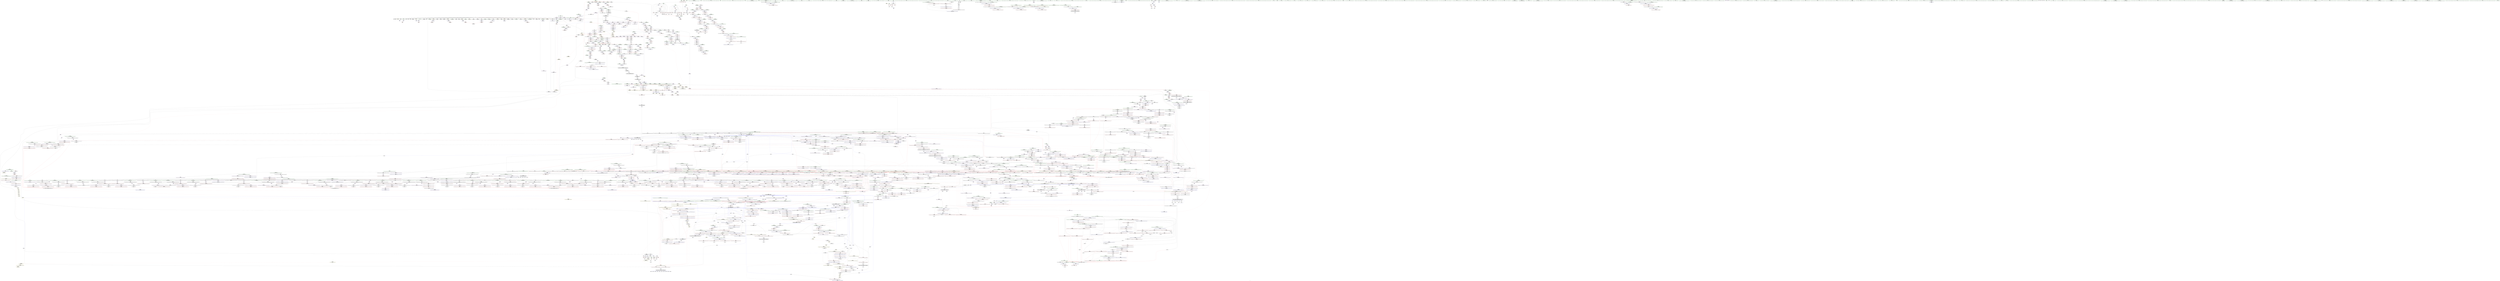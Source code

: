 digraph "SVFG" {
	label="SVFG";

	Node0x55bb385625f0 [shape=record,color=grey,label="{NodeID: 0\nNullPtr|{|<s31>51}}"];
	Node0x55bb385625f0 -> Node0x55bb38dad1e0[style=solid];
	Node0x55bb385625f0 -> Node0x55bb38dad2e0[style=solid];
	Node0x55bb385625f0 -> Node0x55bb38dad3b0[style=solid];
	Node0x55bb385625f0 -> Node0x55bb38dad480[style=solid];
	Node0x55bb385625f0 -> Node0x55bb38dad550[style=solid];
	Node0x55bb385625f0 -> Node0x55bb38dad620[style=solid];
	Node0x55bb385625f0 -> Node0x55bb38dad6f0[style=solid];
	Node0x55bb385625f0 -> Node0x55bb38dad7c0[style=solid];
	Node0x55bb385625f0 -> Node0x55bb38dad890[style=solid];
	Node0x55bb385625f0 -> Node0x55bb38dad960[style=solid];
	Node0x55bb385625f0 -> Node0x55bb38dada30[style=solid];
	Node0x55bb385625f0 -> Node0x55bb38dadb00[style=solid];
	Node0x55bb385625f0 -> Node0x55bb38dadbd0[style=solid];
	Node0x55bb385625f0 -> Node0x55bb38dadca0[style=solid];
	Node0x55bb385625f0 -> Node0x55bb38dadd70[style=solid];
	Node0x55bb385625f0 -> Node0x55bb38dade40[style=solid];
	Node0x55bb385625f0 -> Node0x55bb38dadf10[style=solid];
	Node0x55bb385625f0 -> Node0x55bb38dadfe0[style=solid];
	Node0x55bb385625f0 -> Node0x55bb38dae0b0[style=solid];
	Node0x55bb385625f0 -> Node0x55bb38dae180[style=solid];
	Node0x55bb385625f0 -> Node0x55bb38dae250[style=solid];
	Node0x55bb385625f0 -> Node0x55bb38dae320[style=solid];
	Node0x55bb385625f0 -> Node0x55bb38dae3f0[style=solid];
	Node0x55bb385625f0 -> Node0x55bb38dae4c0[style=solid];
	Node0x55bb385625f0 -> Node0x55bb38dae590[style=solid];
	Node0x55bb385625f0 -> Node0x55bb38dbfda0[style=solid];
	Node0x55bb385625f0 -> Node0x55bb38dc28e0[style=solid];
	Node0x55bb385625f0 -> Node0x55bb38dc29b0[style=solid];
	Node0x55bb385625f0 -> Node0x55bb38dc2a80[style=solid];
	Node0x55bb385625f0 -> Node0x55bb38e4bb90[style=solid];
	Node0x55bb385625f0 -> Node0x55bb38def570[style=solid];
	Node0x55bb385625f0:s31 -> Node0x55bb39028df0[style=solid,color=red];
	Node0x55bb38dbc600 [shape=record,color=red,label="{NodeID: 1550\n2990\<--2989\ndummyVal\<--offset_0\n_ZSt14__partial_sortIN9__gnu_cxx17__normal_iteratorIPiSt6vectorIiSaIiEEEENS0_5__ops15_Iter_less_iterEEvT_S9_S9_T0_\n}"];
	Node0x55bb38dbc600 -> Node0x55bb38dc7bc0[style=solid];
	Node0x55bb38d9aed0 [shape=record,color=green,label="{NodeID: 443\n2648\<--2649\nagg.tmp7\<--agg.tmp7_field_insensitive\n_ZSt13move_backwardIN9__gnu_cxx17__normal_iteratorIPiSt6vectorIiSaIiEEEES6_ET0_T_S8_S7_\n}"];
	Node0x55bb38d9aed0 -> Node0x55bb38dba0a0[style=solid];
	Node0x55bb38d9aed0 -> Node0x55bb38dd67d0[style=solid];
	Node0x55bb38ded5f0 [shape=record,color=grey,label="{NodeID: 3100\n196 = cmp(194, 195, )\n}"];
	Node0x55bb38da9ff0 [shape=record,color=purple,label="{NodeID: 886\n1363\<--1343\ncoerce.dive2\<--__last\n_ZSt14__partial_sortIN9__gnu_cxx17__normal_iteratorIPiSt6vectorIiSaIiEEEENS0_5__ops15_Iter_less_iterEEvT_S9_S9_T0_\n}"];
	Node0x55bb38da9ff0 -> Node0x55bb38dc77b0[style=solid];
	Node0x55bb3902a6d0 [shape=record,color=black,label="{NodeID: 4650\n1700 = PHI(1502, 2344, )\n0th arg _ZN9__gnu_cxxltIPiSt6vectorIiSaIiEEEEbRKNS_17__normal_iteratorIT_T0_EESA_ }"];
	Node0x55bb3902a6d0 -> Node0x55bb38dc9aa0[style=solid];
	Node0x55bb38de0300 [shape=record,color=red,label="{NodeID: 1329\n1221\<--1218\n\<--__n.addr\n_ZSt4__lgl\n}"];
	Node0x55bb38d93520 [shape=record,color=green,label="{NodeID: 222\n1256\<--1257\n__last\<--__last_field_insensitive\n_ZSt22__final_insertion_sortIN9__gnu_cxx17__normal_iteratorIPiSt6vectorIiSaIiEEEENS0_5__ops15_Iter_less_iterEEvT_S9_T0_\n|{|<s3>93}}"];
	Node0x55bb38d93520 -> Node0x55bb38db2d40[style=solid];
	Node0x55bb38d93520 -> Node0x55bb38db2e10[style=solid];
	Node0x55bb38d93520 -> Node0x55bb38da8fb0[style=solid];
	Node0x55bb38d93520:s3 -> Node0x55bb390284c0[style=solid,color=red];
	Node0x55bb38dc7af0 [shape=record,color=blue, style = dotted,label="{NodeID: 1772\n2985\<--2987\noffset_0\<--dummyVal\n_ZSt14__partial_sortIN9__gnu_cxx17__normal_iteratorIPiSt6vectorIiSaIiEEEENS0_5__ops15_Iter_less_iterEEvT_S9_S9_T0_\n}"];
	Node0x55bb38dc7af0 -> Node0x55bb38de0f30[style=dashed];
	Node0x55bb38db66f0 [shape=record,color=black,label="{NodeID: 665\n2241\<--2115\n\<--__a\n_ZSt22__move_median_to_firstIN9__gnu_cxx17__normal_iteratorIPiSt6vectorIiSaIiEEEENS0_5__ops15_Iter_less_iterEEvT_S9_S9_S9_T0_\n}"];
	Node0x55bb38db66f0 -> Node0x55bb38dd2120[style=solid];
	Node0x55bb390160c0 [shape=record,color=black,label="{NodeID: 4429\n2261 = PHI(1716, )\n}"];
	Node0x55bb38dd4f70 [shape=record,color=purple,label="{NodeID: 1108\n2545\<--2489\ncoerce.dive19\<--agg.tmp14\n_ZSt16__insertion_sortIN9__gnu_cxx17__normal_iteratorIPiSt6vectorIiSaIiEEEENS0_5__ops15_Iter_less_iterEEvT_S9_T0_\n}"];
	Node0x55bb38dd4f70 -> Node0x55bb38de8430[style=solid];
	Node0x55bb38562680 [shape=record,color=green,label="{NodeID: 1\n7\<--1\n__dso_handle\<--dummyObj\nGlob }"];
	Node0x55bb38dbc6d0 [shape=record,color=red,label="{NodeID: 1551\n2993\<--2992\ndummyVal\<--offset_0\n_ZSt27__unguarded_partition_pivotIN9__gnu_cxx17__normal_iteratorIPiSt6vectorIiSaIiEEEENS0_5__ops15_Iter_less_iterEET_S9_S9_T0_\n}"];
	Node0x55bb38dbc6d0 -> Node0x55bb38dc7f00[style=solid];
	Node0x55bb38d9afa0 [shape=record,color=green,label="{NodeID: 444\n2650\<--2651\nagg.tmp11\<--agg.tmp11_field_insensitive\n_ZSt13move_backwardIN9__gnu_cxx17__normal_iteratorIPiSt6vectorIiSaIiEEEES6_ET0_T_S8_S7_\n}"];
	Node0x55bb38d9afa0 -> Node0x55bb38dba170[style=solid];
	Node0x55bb38d9afa0 -> Node0x55bb38dd68a0[style=solid];
	Node0x55bb38ded770 [shape=record,color=grey,label="{NodeID: 3101\n1928 = cmp(1927, 676, )\n}"];
	Node0x55bb38daa0c0 [shape=record,color=purple,label="{NodeID: 887\n1374\<--1347\ncoerce.dive6\<--agg.tmp\n_ZSt14__partial_sortIN9__gnu_cxx17__normal_iteratorIPiSt6vectorIiSaIiEEEENS0_5__ops15_Iter_less_iterEEvT_S9_S9_T0_\n}"];
	Node0x55bb38daa0c0 -> Node0x55bb38de0cc0[style=solid];
	Node0x55bb3902a820 [shape=record,color=black,label="{NodeID: 4651\n1701 = PHI(1494, 2346, )\n1st arg _ZN9__gnu_cxxltIPiSt6vectorIiSaIiEEEEbRKNS_17__normal_iteratorIT_T0_EESA_ }"];
	Node0x55bb3902a820 -> Node0x55bb38dc9b70[style=solid];
	Node0x55bb38de03d0 [shape=record,color=red,label="{NodeID: 1330\n1240\<--1234\n\<--__lhs.addr\n_ZN9__gnu_cxxmiIPiSt6vectorIiSaIiEEEENS_17__normal_iteratorIT_T0_E15difference_typeERKS8_SB_\n|{<s0>91}}"];
	Node0x55bb38de03d0:s0 -> Node0x55bb39029bc0[style=solid,color=red];
	Node0x55bb38d935f0 [shape=record,color=green,label="{NodeID: 223\n1258\<--1259\n__comp\<--__comp_field_insensitive\n_ZSt22__final_insertion_sortIN9__gnu_cxx17__normal_iteratorIPiSt6vectorIiSaIiEEEENS0_5__ops15_Iter_less_iterEEvT_S9_T0_\n}"];
	Node0x55bb38dc7bc0 [shape=record,color=blue, style = dotted,label="{NodeID: 1773\n2988\<--2990\noffset_0\<--dummyVal\n_ZSt14__partial_sortIN9__gnu_cxx17__normal_iteratorIPiSt6vectorIiSaIiEEEENS0_5__ops15_Iter_less_iterEEvT_S9_S9_T0_\n}"];
	Node0x55bb38dc7bc0 -> Node0x55bb38de1000[style=dashed];
	Node0x55bb38db67c0 [shape=record,color=black,label="{NodeID: 666\n2252\<--2115\n\<--__a\n_ZSt22__move_median_to_firstIN9__gnu_cxx17__normal_iteratorIPiSt6vectorIiSaIiEEEENS0_5__ops15_Iter_less_iterEEvT_S9_S9_S9_T0_\n}"];
	Node0x55bb38db67c0 -> Node0x55bb38dd22c0[style=solid];
	Node0x55bb39016200 [shape=record,color=black,label="{NodeID: 4430\n2285 = PHI(1716, )\n}"];
	Node0x55bb38f10100 [shape=record,color=black,label="{NodeID: 3323\nMR_678V_4 = PHI(MR_678V_5, MR_678V_3, )\npts\{24780000 \}\n|{|<s4>248|<s5>252|<s6>256|<s7>263|<s8>263}}"];
	Node0x55bb38f10100 -> Node0x55bb38dbed00[style=dashed];
	Node0x55bb38f10100 -> Node0x55bb38dbef70[style=dashed];
	Node0x55bb38f10100 -> Node0x55bb38dbf040[style=dashed];
	Node0x55bb38f10100 -> Node0x55bb38eeb300[style=dashed];
	Node0x55bb38f10100:s4 -> Node0x55bb38f134e0[style=dashed,color=red];
	Node0x55bb38f10100:s5 -> Node0x55bb38f16460[style=dashed,color=red];
	Node0x55bb38f10100:s6 -> Node0x55bb38f14cb0[style=dashed,color=red];
	Node0x55bb38f10100:s7 -> Node0x55bb38de32f0[style=dashed,color=red];
	Node0x55bb38f10100:s8 -> Node0x55bb38dca530[style=dashed,color=red];
	Node0x55bb38dd5040 [shape=record,color=purple,label="{NodeID: 1109\n2550\<--2491\ncoerce.dive21\<--coerce\n_ZSt16__insertion_sortIN9__gnu_cxx17__normal_iteratorIPiSt6vectorIiSaIiEEEENS0_5__ops15_Iter_less_iterEEvT_S9_T0_\n}"];
	Node0x55bb38dd5040 -> Node0x55bb38e0e8d0[style=solid];
	Node0x55bb38d8aeb0 [shape=record,color=green,label="{NodeID: 2\n8\<--1\n_ZSt3cin\<--dummyObj\nGlob }"];
	Node0x55bb38dbc7a0 [shape=record,color=red,label="{NodeID: 1552\n2996\<--2995\ndummyVal\<--offset_0\n_ZSt27__unguarded_partition_pivotIN9__gnu_cxx17__normal_iteratorIPiSt6vectorIiSaIiEEEENS0_5__ops15_Iter_less_iterEET_S9_S9_T0_\n}"];
	Node0x55bb38dbc7a0 -> Node0x55bb38dc80a0[style=solid];
	Node0x55bb38d9b070 [shape=record,color=green,label="{NodeID: 445\n2664\<--2665\n_ZSt12__miter_baseIN9__gnu_cxx17__normal_iteratorIPiSt6vectorIiSaIiEEEEET_S7_\<--_ZSt12__miter_baseIN9__gnu_cxx17__normal_iteratorIPiSt6vectorIiSaIiEEEEET_S7__field_insensitive\n}"];
	Node0x55bb38ded8f0 [shape=record,color=grey,label="{NodeID: 3102\n1934 = cmp(1930, 1933, )\n}"];
	Node0x55bb38daa190 [shape=record,color=purple,label="{NodeID: 888\n1376\<--1349\ncoerce.dive7\<--agg.tmp3\n_ZSt14__partial_sortIN9__gnu_cxx17__normal_iteratorIPiSt6vectorIiSaIiEEEENS0_5__ops15_Iter_less_iterEEvT_S9_S9_T0_\n}"];
	Node0x55bb38daa190 -> Node0x55bb38de0d90[style=solid];
	Node0x55bb3902a970 [shape=record,color=black,label="{NodeID: 4652\n2109 = PHI(1453, )\n0th arg _ZSt22__move_median_to_firstIN9__gnu_cxx17__normal_iteratorIPiSt6vectorIiSaIiEEEENS0_5__ops15_Iter_less_iterEEvT_S9_S9_S9_T0_ }"];
	Node0x55bb3902a970 -> Node0x55bb38e0bc20[style=solid];
	Node0x55bb38de04a0 [shape=record,color=red,label="{NodeID: 1331\n1243\<--1236\n\<--__rhs.addr\n_ZN9__gnu_cxxmiIPiSt6vectorIiSaIiEEEENS_17__normal_iteratorIT_T0_E15difference_typeERKS8_SB_\n|{<s0>92}}"];
	Node0x55bb38de04a0:s0 -> Node0x55bb39029bc0[style=solid,color=red];
	Node0x55bb38d936c0 [shape=record,color=green,label="{NodeID: 224\n1260\<--1261\nagg.tmp\<--agg.tmp_field_insensitive\n_ZSt22__final_insertion_sortIN9__gnu_cxx17__normal_iteratorIPiSt6vectorIiSaIiEEEENS0_5__ops15_Iter_less_iterEEvT_S9_T0_\n}"];
	Node0x55bb38d936c0 -> Node0x55bb38db2ee0[style=solid];
	Node0x55bb38d936c0 -> Node0x55bb38da9080[style=solid];
	Node0x55bb38dc7c90 [shape=record,color=blue,label="{NodeID: 1774\n1428\<--1398\ncoerce.dive\<--__first.coerce\n_ZSt27__unguarded_partition_pivotIN9__gnu_cxx17__normal_iteratorIPiSt6vectorIiSaIiEEEENS0_5__ops15_Iter_less_iterEET_S9_S9_T0_\n|{|<s2>110|<s3>111|<s4>113|<s5>117}}"];
	Node0x55bb38dc7c90 -> Node0x55bb38dbc6d0[style=dashed];
	Node0x55bb38dc7c90 -> Node0x55bb38dbc940[style=dashed];
	Node0x55bb38dc7c90:s2 -> Node0x55bb38f28f60[style=dashed,color=red];
	Node0x55bb38dc7c90:s3 -> Node0x55bb38f14cb0[style=dashed,color=red];
	Node0x55bb38dc7c90:s4 -> Node0x55bb38f14cb0[style=dashed,color=red];
	Node0x55bb38dc7c90:s5 -> Node0x55bb38f14cb0[style=dashed,color=red];
	Node0x55bb38db6890 [shape=record,color=black,label="{NodeID: 667\n2267\<--2115\n\<--__a\n_ZSt22__move_median_to_firstIN9__gnu_cxx17__normal_iteratorIPiSt6vectorIiSaIiEEEENS0_5__ops15_Iter_less_iterEEvT_S9_S9_S9_T0_\n}"];
	Node0x55bb38db6890 -> Node0x55bb38dd27a0[style=solid];
	Node0x55bb39016340 [shape=record,color=black,label="{NodeID: 4431\n2382 = PHI(1716, )\n}"];
	Node0x55bb38dd5110 [shape=record,color=purple,label="{NodeID: 1110\n2563\<--2493\ncoerce.dive27\<--agg.tmp24\n_ZSt16__insertion_sortIN9__gnu_cxx17__normal_iteratorIPiSt6vectorIiSaIiEEEENS0_5__ops15_Iter_less_iterEEvT_S9_T0_\n}"];
	Node0x55bb38dd5110 -> Node0x55bb38de85d0[style=solid];
	Node0x55bb38d8af40 [shape=record,color=green,label="{NodeID: 3\n9\<--1\n.str\<--dummyObj\nGlob }"];
	Node0x55bb38dbc870 [shape=record,color=red,label="{NodeID: 1553\n2999\<--2998\ndummyVal\<--offset_0\n_ZSt27__unguarded_partition_pivotIN9__gnu_cxx17__normal_iteratorIPiSt6vectorIiSaIiEEEENS0_5__ops15_Iter_less_iterEET_S9_S9_T0_\n}"];
	Node0x55bb38dbc870 -> Node0x55bb38dc8310[style=solid];
	Node0x55bb38d9b170 [shape=record,color=green,label="{NodeID: 446\n2686\<--2687\n_ZSt23__copy_move_backward_a2ILb1EN9__gnu_cxx17__normal_iteratorIPiSt6vectorIiSaIiEEEES6_ET1_T0_S8_S7_\<--_ZSt23__copy_move_backward_a2ILb1EN9__gnu_cxx17__normal_iteratorIPiSt6vectorIiSaIiEEEES6_ET1_T0_S8_S7__field_insensitive\n}"];
	Node0x55bb38deda70 [shape=record,color=grey,label="{NodeID: 3103\n2869 = cmp(2868, 676, )\n}"];
	Node0x55bb38daa260 [shape=record,color=purple,label="{NodeID: 889\n1378\<--1351\ncoerce.dive8\<--agg.tmp4\n_ZSt14__partial_sortIN9__gnu_cxx17__normal_iteratorIPiSt6vectorIiSaIiEEEENS0_5__ops15_Iter_less_iterEEvT_S9_S9_T0_\n}"];
	Node0x55bb38daa260 -> Node0x55bb38de0e60[style=solid];
	Node0x55bb3902aa80 [shape=record,color=black,label="{NodeID: 4653\n2110 = PHI(1455, )\n1st arg _ZSt22__move_median_to_firstIN9__gnu_cxx17__normal_iteratorIPiSt6vectorIiSaIiEEEENS0_5__ops15_Iter_less_iterEEvT_S9_S9_S9_T0_ }"];
	Node0x55bb3902aa80 -> Node0x55bb38e0bcf0[style=solid];
	Node0x55bb38de0570 [shape=record,color=red,label="{NodeID: 1332\n1242\<--1241\n\<--call\n_ZN9__gnu_cxxmiIPiSt6vectorIiSaIiEEEENS_17__normal_iteratorIT_T0_E15difference_typeERKS8_SB_\n}"];
	Node0x55bb38de0570 -> Node0x55bb38db2930[style=solid];
	Node0x55bb38d93790 [shape=record,color=green,label="{NodeID: 225\n1262\<--1263\nagg.tmp2\<--agg.tmp2_field_insensitive\n_ZSt22__final_insertion_sortIN9__gnu_cxx17__normal_iteratorIPiSt6vectorIiSaIiEEEENS0_5__ops15_Iter_less_iterEEvT_S9_T0_\n}"];
	Node0x55bb38d93790 -> Node0x55bb38da9150[style=solid];
	Node0x55bb38d93790 -> Node0x55bb38da9220[style=solid];
	Node0x55bb38dc7d60 [shape=record,color=blue,label="{NodeID: 1775\n1430\<--1399\ncoerce.dive1\<--__last.coerce\n_ZSt27__unguarded_partition_pivotIN9__gnu_cxx17__normal_iteratorIPiSt6vectorIiSaIiEEEENS0_5__ops15_Iter_less_iterEET_S9_S9_T0_\n|{|<s1>110|<s2>115}}"];
	Node0x55bb38dc7d60 -> Node0x55bb38dbc870[style=dashed];
	Node0x55bb38dc7d60:s1 -> Node0x55bb38f28f60[style=dashed,color=red];
	Node0x55bb38dc7d60:s2 -> Node0x55bb38f2f8b0[style=dashed,color=red];
	Node0x55bb38db6960 [shape=record,color=black,label="{NodeID: 668\n2179\<--2117\n\<--__b\n_ZSt22__move_median_to_firstIN9__gnu_cxx17__normal_iteratorIPiSt6vectorIiSaIiEEEENS0_5__ops15_Iter_less_iterEEvT_S9_S9_S9_T0_\n}"];
	Node0x55bb38db6960 -> Node0x55bb38dd10e0[style=solid];
	Node0x55bb39016480 [shape=record,color=black,label="{NodeID: 4432\n2384 = PHI(1784, )\n}"];
	Node0x55bb38dd51e0 [shape=record,color=purple,label="{NodeID: 1111\n3132\<--2516\noffset_0\<--\n}"];
	Node0x55bb38dd51e0 -> Node0x55bb38e0e3f0[style=solid];
	Node0x55bb38d8b1f0 [shape=record,color=green,label="{NodeID: 4\n11\<--1\n.str.1\<--dummyObj\nGlob }"];
	Node0x55bb38dbc940 [shape=record,color=red,label="{NodeID: 1554\n3002\<--3001\ndummyVal\<--offset_0\n_ZSt27__unguarded_partition_pivotIN9__gnu_cxx17__normal_iteratorIPiSt6vectorIiSaIiEEEENS0_5__ops15_Iter_less_iterEET_S9_S9_T0_\n}"];
	Node0x55bb38dbc940 -> Node0x55bb38dc83e0[style=solid];
	Node0x55bb38d9b270 [shape=record,color=green,label="{NodeID: 447\n2695\<--2696\n__last\<--__last_field_insensitive\n_ZSt25__unguarded_linear_insertIN9__gnu_cxx17__normal_iteratorIPiSt6vectorIiSaIiEEEENS0_5__ops14_Val_less_iterEEvT_T0_\n|{|<s3>278|<s4>286|<s5>290}}"];
	Node0x55bb38d9b270 -> Node0x55bb38dba310[style=solid];
	Node0x55bb38d9b270 -> Node0x55bb38dba3e0[style=solid];
	Node0x55bb38d9b270 -> Node0x55bb38dd6e50[style=solid];
	Node0x55bb38d9b270:s3 -> Node0x55bb3901ffb0[style=solid,color=red];
	Node0x55bb38d9b270:s4 -> Node0x55bb3901ffb0[style=solid,color=red];
	Node0x55bb38d9b270:s5 -> Node0x55bb3901ffb0[style=solid,color=red];
	Node0x55bb38dedbf0 [shape=record,color=grey,label="{NodeID: 3104\n722 = cmp(718, 719, )\n}"];
	Node0x55bb38daa330 [shape=record,color=purple,label="{NodeID: 890\n1389\<--1355\ncoerce.dive11\<--agg.tmp9\n_ZSt14__partial_sortIN9__gnu_cxx17__normal_iteratorIPiSt6vectorIiSaIiEEEENS0_5__ops15_Iter_less_iterEEvT_S9_S9_T0_\n}"];
	Node0x55bb38daa330 -> Node0x55bb38de0f30[style=solid];
	Node0x55bb3902ab90 [shape=record,color=black,label="{NodeID: 4654\n2111 = PHI(1457, )\n2nd arg _ZSt22__move_median_to_firstIN9__gnu_cxx17__normal_iteratorIPiSt6vectorIiSaIiEEEENS0_5__ops15_Iter_less_iterEEvT_S9_S9_S9_T0_ }"];
	Node0x55bb3902ab90 -> Node0x55bb38e0bdc0[style=solid];
	Node0x55bb38ed9850 [shape=record,color=yellow,style=double,label="{NodeID: 3547\n24V_1 = ENCHI(MR_24V_0)\npts\{731 \}\nFun[_ZSt6__sortIN9__gnu_cxx17__normal_iteratorIPiSt6vectorIiSaIiEEEENS0_5__ops15_Iter_less_iterEEvT_S9_T0_]|{|<s1>72}}"];
	Node0x55bb38ed9850 -> Node0x55bb38ef1c00[style=dashed];
	Node0x55bb38ed9850:s1 -> Node0x55bb38ef8a00[style=dashed,color=red];
	Node0x55bb38de0640 [shape=record,color=red,label="{NodeID: 1333\n1245\<--1244\n\<--call1\n_ZN9__gnu_cxxmiIPiSt6vectorIiSaIiEEEENS_17__normal_iteratorIT_T0_E15difference_typeERKS8_SB_\n}"];
	Node0x55bb38de0640 -> Node0x55bb38db2a00[style=solid];
	Node0x55bb38d93860 [shape=record,color=green,label="{NodeID: 226\n1264\<--1265\nagg.tmp5\<--agg.tmp5_field_insensitive\n_ZSt22__final_insertion_sortIN9__gnu_cxx17__normal_iteratorIPiSt6vectorIiSaIiEEEENS0_5__ops15_Iter_less_iterEEvT_S9_T0_\n}"];
	Node0x55bb38dc7e30 [shape=record,color=blue,label="{NodeID: 1776\n1435\<--1434\ncoerce.dive3\<--call2\n_ZSt27__unguarded_partition_pivotIN9__gnu_cxx17__normal_iteratorIPiSt6vectorIiSaIiEEEENS0_5__ops15_Iter_less_iterEET_S9_S9_T0_\n}"];
	Node0x55bb38dc7e30 -> Node0x55bb38dbc7a0[style=dashed];
	Node0x55bb38db6a30 [shape=record,color=black,label="{NodeID: 669\n2188\<--2117\n\<--__b\n_ZSt22__move_median_to_firstIN9__gnu_cxx17__normal_iteratorIPiSt6vectorIiSaIiEEEENS0_5__ops15_Iter_less_iterEEvT_S9_S9_S9_T0_\n}"];
	Node0x55bb38db6a30 -> Node0x55bb38dd1280[style=solid];
	Node0x55bb390165c0 [shape=record,color=black,label="{NodeID: 4433\n2386 = PHI(2097, )\n}"];
	Node0x55bb38dd52b0 [shape=record,color=purple,label="{NodeID: 1112\n3133\<--2517\noffset_0\<--\n}"];
	Node0x55bb38dd52b0 -> Node0x55bb38dbed00[style=solid];
	Node0x55bb38d8b280 [shape=record,color=green,label="{NodeID: 5\n13\<--1\n.str.2\<--dummyObj\nGlob }"];
	Node0x55bb38dbca10 [shape=record,color=red,label="{NodeID: 1555\n3005\<--3004\ndummyVal\<--offset_0\n_ZSt13__heap_selectIN9__gnu_cxx17__normal_iteratorIPiSt6vectorIiSaIiEEEENS0_5__ops15_Iter_less_iterEEvT_S9_S9_T0_\n}"];
	Node0x55bb38dbca10 -> Node0x55bb38dc87f0[style=solid];
	Node0x55bb38d9b340 [shape=record,color=green,label="{NodeID: 448\n2697\<--2698\n__comp\<--__comp_field_insensitive\n_ZSt25__unguarded_linear_insertIN9__gnu_cxx17__normal_iteratorIPiSt6vectorIiSaIiEEEENS0_5__ops14_Val_less_iterEEvT_T0_\n|{<s0>283}}"];
	Node0x55bb38d9b340:s0 -> Node0x55bb3902bf00[style=solid,color=red];
	Node0x55bb38dedd70 [shape=record,color=grey,label="{NodeID: 3105\n1283 = cmp(1282, 1157, )\n}"];
	Node0x55bb38daa400 [shape=record,color=purple,label="{NodeID: 891\n1391\<--1357\ncoerce.dive12\<--agg.tmp10\n_ZSt14__partial_sortIN9__gnu_cxx17__normal_iteratorIPiSt6vectorIiSaIiEEEENS0_5__ops15_Iter_less_iterEEvT_S9_S9_T0_\n}"];
	Node0x55bb38daa400 -> Node0x55bb38de1000[style=solid];
	Node0x55bb3902aca0 [shape=record,color=black,label="{NodeID: 4655\n2112 = PHI(1459, )\n3rd arg _ZSt22__move_median_to_firstIN9__gnu_cxx17__normal_iteratorIPiSt6vectorIiSaIiEEEENS0_5__ops15_Iter_less_iterEEvT_S9_S9_S9_T0_ }"];
	Node0x55bb3902aca0 -> Node0x55bb38e0be90[style=solid];
	Node0x55bb38de0710 [shape=record,color=red,label="{NodeID: 1334\n1294\<--1293\n\<--coerce.dive6\n_ZSt22__final_insertion_sortIN9__gnu_cxx17__normal_iteratorIPiSt6vectorIiSaIiEEEENS0_5__ops15_Iter_less_iterEEvT_S9_T0_\n|{<s0>96}}"];
	Node0x55bb38de0710:s0 -> Node0x55bb3901fd10[style=solid,color=red];
	Node0x55bb38d93930 [shape=record,color=green,label="{NodeID: 227\n1266\<--1267\nagg.tmp8\<--agg.tmp8_field_insensitive\n_ZSt22__final_insertion_sortIN9__gnu_cxx17__normal_iteratorIPiSt6vectorIiSaIiEEEENS0_5__ops15_Iter_less_iterEEvT_S9_T0_\n}"];
	Node0x55bb38d93930 -> Node0x55bb38da92f0[style=solid];
	Node0x55bb38d93930 -> Node0x55bb38da93c0[style=solid];
	Node0x55bb38dc7f00 [shape=record,color=blue, style = dotted,label="{NodeID: 1777\n2991\<--2993\noffset_0\<--dummyVal\n_ZSt27__unguarded_partition_pivotIN9__gnu_cxx17__normal_iteratorIPiSt6vectorIiSaIiEEEENS0_5__ops15_Iter_less_iterEET_S9_S9_T0_\n}"];
	Node0x55bb38dc7f00 -> Node0x55bb38de10d0[style=dashed];
	Node0x55bb38db6b00 [shape=record,color=black,label="{NodeID: 670\n2203\<--2117\n\<--__b\n_ZSt22__move_median_to_firstIN9__gnu_cxx17__normal_iteratorIPiSt6vectorIiSaIiEEEENS0_5__ops15_Iter_less_iterEEvT_S9_S9_S9_T0_\n}"];
	Node0x55bb38db6b00 -> Node0x55bb38dd1760[style=solid];
	Node0x55bb39016700 [shape=record,color=black,label="{NodeID: 4434\n2398 = PHI(1716, )\n}"];
	Node0x55bb38dd5380 [shape=record,color=purple,label="{NodeID: 1113\n3135\<--2519\noffset_0\<--\n}"];
	Node0x55bb38dd5380 -> Node0x55bb38e0e4c0[style=solid];
	Node0x55bb38d8b310 [shape=record,color=green,label="{NodeID: 6\n16\<--1\n\<--dummyObj\nCan only get source location for instruction, argument, global var or function.}"];
	Node0x55bb38dbcae0 [shape=record,color=red,label="{NodeID: 1556\n3008\<--3007\ndummyVal\<--offset_0\n_ZSt13__heap_selectIN9__gnu_cxx17__normal_iteratorIPiSt6vectorIiSaIiEEEENS0_5__ops15_Iter_less_iterEEvT_S9_S9_T0_\n}"];
	Node0x55bb38dbcae0 -> Node0x55bb38dc88c0[style=solid];
	Node0x55bb38d9b410 [shape=record,color=green,label="{NodeID: 449\n2699\<--2700\n__val\<--__val_field_insensitive\n_ZSt25__unguarded_linear_insertIN9__gnu_cxx17__normal_iteratorIPiSt6vectorIiSaIiEEEENS0_5__ops14_Val_less_iterEEvT_T0_\n|{|<s1>283|<s2>289}}"];
	Node0x55bb38d9b410 -> Node0x55bb38e0f840[style=solid];
	Node0x55bb38d9b410:s1 -> Node0x55bb3902c010[style=solid,color=red];
	Node0x55bb38d9b410:s2 -> Node0x55bb39024df0[style=solid,color=red];
	Node0x55bb38dedef0 [shape=record,color=grey,label="{NodeID: 3106\n1603 = cmp(1602, 1441, )\n}"];
	Node0x55bb38daa4d0 [shape=record,color=purple,label="{NodeID: 892\n2976\<--1365\noffset_0\<--\n}"];
	Node0x55bb38daa4d0 -> Node0x55bb38dc7880[style=solid];
	Node0x55bb3902adb0 [shape=record,color=black,label="{NodeID: 4656\n1252 = PHI(1079, )\n0th arg _ZSt22__final_insertion_sortIN9__gnu_cxx17__normal_iteratorIPiSt6vectorIiSaIiEEEENS0_5__ops15_Iter_less_iterEEvT_S9_T0_ }"];
	Node0x55bb3902adb0 -> Node0x55bb38dc6ec0[style=solid];
	Node0x55bb38de07e0 [shape=record,color=red,label="{NodeID: 1335\n1296\<--1295\n\<--coerce.dive7\n_ZSt22__final_insertion_sortIN9__gnu_cxx17__normal_iteratorIPiSt6vectorIiSaIiEEEENS0_5__ops15_Iter_less_iterEEvT_S9_T0_\n|{<s0>96}}"];
	Node0x55bb38de07e0:s0 -> Node0x55bb3901fe60[style=solid,color=red];
	Node0x55bb38d93a00 [shape=record,color=green,label="{NodeID: 228\n1268\<--1269\nagg.tmp11\<--agg.tmp11_field_insensitive\n_ZSt22__final_insertion_sortIN9__gnu_cxx17__normal_iteratorIPiSt6vectorIiSaIiEEEENS0_5__ops15_Iter_less_iterEEvT_S9_T0_\n}"];
	Node0x55bb38d93a00 -> Node0x55bb38db2fb0[style=solid];
	Node0x55bb38d93a00 -> Node0x55bb38da9490[style=solid];
	Node0x55bb38dc7fd0 [shape=record,color=blue,label="{NodeID: 1778\n1442\<--1440\ncoerce.dive6\<--call5\n_ZSt27__unguarded_partition_pivotIN9__gnu_cxx17__normal_iteratorIPiSt6vectorIiSaIiEEEENS0_5__ops15_Iter_less_iterEET_S9_S9_T0_\n}"];
	Node0x55bb38dc7fd0 -> Node0x55bb38de11a0[style=dashed];
	Node0x55bb38db6bd0 [shape=record,color=black,label="{NodeID: 671\n2276\<--2117\n\<--__b\n_ZSt22__move_median_to_firstIN9__gnu_cxx17__normal_iteratorIPiSt6vectorIiSaIiEEEENS0_5__ops15_Iter_less_iterEEvT_S9_S9_S9_T0_\n}"];
	Node0x55bb38db6bd0 -> Node0x55bb38dd2940[style=solid];
	Node0x55bb39016840 [shape=record,color=black,label="{NodeID: 4435\n1288 = PHI(1802, )\n}"];
	Node0x55bb39016840 -> Node0x55bb38dc7130[style=solid];
	Node0x55bb38dd5450 [shape=record,color=purple,label="{NodeID: 1114\n3136\<--2520\noffset_0\<--\n}"];
	Node0x55bb38dd5450 -> Node0x55bb38dbedd0[style=solid];
	Node0x55bb38d8b3a0 [shape=record,color=green,label="{NodeID: 7\n76\<--1\n\<--dummyObj\nCan only get source location for instruction, argument, global var or function.}"];
	Node0x55bb38dbcbb0 [shape=record,color=red,label="{NodeID: 1557\n3011\<--3010\ndummyVal\<--offset_0\n_ZSt13__heap_selectIN9__gnu_cxx17__normal_iteratorIPiSt6vectorIiSaIiEEEENS0_5__ops15_Iter_less_iterEEvT_S9_S9_T0_\n}"];
	Node0x55bb38dbcbb0 -> Node0x55bb38dc8990[style=solid];
	Node0x55bb38d9b4e0 [shape=record,color=green,label="{NodeID: 450\n2701\<--2702\n__next\<--__next_field_insensitive\n_ZSt25__unguarded_linear_insertIN9__gnu_cxx17__normal_iteratorIPiSt6vectorIiSaIiEEEENS0_5__ops14_Val_less_iterEEvT_T0_\n|{|<s3>281|<s4>284|<s5>288}}"];
	Node0x55bb38d9b4e0 -> Node0x55bb38dba4b0[style=solid];
	Node0x55bb38d9b4e0 -> Node0x55bb38dba580[style=solid];
	Node0x55bb38d9b4e0 -> Node0x55bb38dba650[style=solid];
	Node0x55bb38d9b4e0:s3 -> Node0x55bb3901f680[style=solid,color=red];
	Node0x55bb38d9b4e0:s4 -> Node0x55bb3901ffb0[style=solid,color=red];
	Node0x55bb38d9b4e0:s5 -> Node0x55bb3901f680[style=solid,color=red];
	Node0x55bb38dee070 [shape=record,color=grey,label="{NodeID: 3107\n2628 = cmp(2624, 2627, )\n}"];
	Node0x55bb38dee070 -> Node0x55bb38db9c90[style=solid];
	Node0x55bb38daa5a0 [shape=record,color=purple,label="{NodeID: 893\n2977\<--1366\noffset_0\<--\n}"];
	Node0x55bb38daa5a0 -> Node0x55bb38dbc2c0[style=solid];
	Node0x55bb3902aec0 [shape=record,color=black,label="{NodeID: 4657\n1253 = PHI(1081, )\n1st arg _ZSt22__final_insertion_sortIN9__gnu_cxx17__normal_iteratorIPiSt6vectorIiSaIiEEEENS0_5__ops15_Iter_less_iterEEvT_S9_T0_ }"];
	Node0x55bb3902aec0 -> Node0x55bb38dc6f90[style=solid];
	Node0x55bb38de08b0 [shape=record,color=red,label="{NodeID: 1336\n1307\<--1306\n\<--coerce.dive13\n_ZSt22__final_insertion_sortIN9__gnu_cxx17__normal_iteratorIPiSt6vectorIiSaIiEEEENS0_5__ops15_Iter_less_iterEEvT_S9_T0_\n|{<s0>99}}"];
	Node0x55bb38de08b0:s0 -> Node0x55bb3902c510[style=solid,color=red];
	Node0x55bb38d9bde0 [shape=record,color=green,label="{NodeID: 229\n1270\<--1271\nagg.tmp12\<--agg.tmp12_field_insensitive\n_ZSt22__final_insertion_sortIN9__gnu_cxx17__normal_iteratorIPiSt6vectorIiSaIiEEEENS0_5__ops15_Iter_less_iterEEvT_S9_T0_\n}"];
	Node0x55bb38dc80a0 [shape=record,color=blue, style = dotted,label="{NodeID: 1779\n2994\<--2996\noffset_0\<--dummyVal\n_ZSt27__unguarded_partition_pivotIN9__gnu_cxx17__normal_iteratorIPiSt6vectorIiSaIiEEEENS0_5__ops15_Iter_less_iterEET_S9_S9_T0_\n}"];
	Node0x55bb38dc80a0 -> Node0x55bb38de1270[style=dashed];
	Node0x55bb38db6ca0 [shape=record,color=black,label="{NodeID: 672\n2303\<--2117\n\<--__b\n_ZSt22__move_median_to_firstIN9__gnu_cxx17__normal_iteratorIPiSt6vectorIiSaIiEEEENS0_5__ops15_Iter_less_iterEEvT_S9_S9_S9_T0_\n}"];
	Node0x55bb38db6ca0 -> Node0x55bb38dd3160[style=solid];
	Node0x55bb39016a10 [shape=record,color=black,label="{NodeID: 4436\n1300 = PHI(1802, )\n}"];
	Node0x55bb39016a10 -> Node0x55bb38dc7200[style=solid];
	Node0x55bb38dd5520 [shape=record,color=purple,label="{NodeID: 1115\n3138\<--2532\noffset_0\<--\n}"];
	Node0x55bb38dd5520 -> Node0x55bb38e0e660[style=solid];
	Node0x55bb38d8bbe0 [shape=record,color=green,label="{NodeID: 8\n81\<--1\n\<--dummyObj\nCan only get source location for instruction, argument, global var or function.}"];
	Node0x55bb38dbcc80 [shape=record,color=red,label="{NodeID: 1558\n3014\<--3013\ndummyVal\<--offset_0\n_ZSt13__heap_selectIN9__gnu_cxx17__normal_iteratorIPiSt6vectorIiSaIiEEEENS0_5__ops15_Iter_less_iterEEvT_S9_S9_T0_\n}"];
	Node0x55bb38dbcc80 -> Node0x55bb38dc8a60[style=solid];
	Node0x55bb38d9b5b0 [shape=record,color=green,label="{NodeID: 451\n2703\<--2704\nagg.tmp\<--agg.tmp_field_insensitive\n_ZSt25__unguarded_linear_insertIN9__gnu_cxx17__normal_iteratorIPiSt6vectorIiSaIiEEEENS0_5__ops14_Val_less_iterEEvT_T0_\n}"];
	Node0x55bb38d9b5b0 -> Node0x55bb38dba720[style=solid];
	Node0x55bb38d9b5b0 -> Node0x55bb38dd6f20[style=solid];
	Node0x55bb38dee1f0 [shape=record,color=grey,label="{NodeID: 3108\n1714 = cmp(1710, 1713, )\n}"];
	Node0x55bb38dee1f0 -> Node0x55bb38db55e0[style=solid];
	Node0x55bb38daa670 [shape=record,color=purple,label="{NodeID: 894\n2979\<--1368\noffset_0\<--\n}"];
	Node0x55bb38daa670 -> Node0x55bb38dc7950[style=solid];
	Node0x55bb3902afd0 [shape=record,color=black,label="{NodeID: 4658\n689 = PHI(679, )\n0th arg _ZNSt16allocator_traitsISaIiEE8allocateERS0_m }"];
	Node0x55bb3902afd0 -> Node0x55bb38dc3510[style=solid];
	Node0x55bb38de0980 [shape=record,color=red,label="{NodeID: 1337\n1309\<--1308\n\<--coerce.dive14\n_ZSt22__final_insertion_sortIN9__gnu_cxx17__normal_iteratorIPiSt6vectorIiSaIiEEEENS0_5__ops15_Iter_less_iterEEvT_S9_T0_\n|{<s0>99}}"];
	Node0x55bb38de0980:s0 -> Node0x55bb3902c650[style=solid,color=red];
	Node0x55bb38d9be70 [shape=record,color=green,label="{NodeID: 230\n1272\<--1273\nagg.tmp15\<--agg.tmp15_field_insensitive\n_ZSt22__final_insertion_sortIN9__gnu_cxx17__normal_iteratorIPiSt6vectorIiSaIiEEEENS0_5__ops15_Iter_less_iterEEvT_S9_T0_\n}"];
	Node0x55bb38d9be70 -> Node0x55bb38db3080[style=solid];
	Node0x55bb38d9be70 -> Node0x55bb38da9560[style=solid];
	Node0x55bb38dc8170 [shape=record,color=blue,label="{NodeID: 1780\n1450\<--1447\ncoerce.dive10\<--call9\n_ZSt27__unguarded_partition_pivotIN9__gnu_cxx17__normal_iteratorIPiSt6vectorIiSaIiEEEENS0_5__ops15_Iter_less_iterEET_S9_S9_T0_\n}"];
	Node0x55bb38dc8170 -> Node0x55bb38de1340[style=dashed];
	Node0x55bb38db6d70 [shape=record,color=black,label="{NodeID: 673\n2191\<--2119\n\<--__c\n_ZSt22__move_median_to_firstIN9__gnu_cxx17__normal_iteratorIPiSt6vectorIiSaIiEEEENS0_5__ops15_Iter_less_iterEEvT_S9_S9_S9_T0_\n}"];
	Node0x55bb38db6d70 -> Node0x55bb38dd1420[style=solid];
	Node0x55bb39016b50 [shape=record,color=black,label="{NodeID: 4437\n1432 = PHI(1231, )\n}"];
	Node0x55bb39016b50 -> Node0x55bb38dec9f0[style=solid];
	Node0x55bb38dd55f0 [shape=record,color=purple,label="{NodeID: 1116\n3139\<--2533\noffset_0\<--\n}"];
	Node0x55bb38dd55f0 -> Node0x55bb38dbeea0[style=solid];
	Node0x55bb38d8bc70 [shape=record,color=green,label="{NodeID: 9\n181\<--1\n\<--dummyObj\nCan only get source location for instruction, argument, global var or function.}"];
	Node0x55bb38dbcd50 [shape=record,color=red,label="{NodeID: 1559\n3017\<--3016\ndummyVal\<--offset_0\n_ZSt13__heap_selectIN9__gnu_cxx17__normal_iteratorIPiSt6vectorIiSaIiEEEENS0_5__ops15_Iter_less_iterEEvT_S9_S9_T0_\n}"];
	Node0x55bb38dbcd50 -> Node0x55bb38dc8b30[style=solid];
	Node0x55bb38d9b680 [shape=record,color=green,label="{NodeID: 452\n2722\<--2723\n_ZNK9__gnu_cxx5__ops14_Val_less_iterclIiNS_17__normal_iteratorIPiSt6vectorIiSaIiEEEEEEbRT_T0_\<--_ZNK9__gnu_cxx5__ops14_Val_less_iterclIiNS_17__normal_iteratorIPiSt6vectorIiSaIiEEEEEEbRT_T0__field_insensitive\n}"];
	Node0x55bb38dee370 [shape=record,color=grey,label="{NodeID: 3109\n178 = cmp(176, 177, )\n}"];
	Node0x55bb38dee370 -> Node0x55bb38215500[style=solid];
	Node0x55bb38daa740 [shape=record,color=purple,label="{NodeID: 895\n2980\<--1369\noffset_0\<--\n}"];
	Node0x55bb38daa740 -> Node0x55bb38dbc390[style=solid];
	Node0x55bb3902b0e0 [shape=record,color=black,label="{NodeID: 4659\n690 = PHI(680, )\n1st arg _ZNSt16allocator_traitsISaIiEE8allocateERS0_m }"];
	Node0x55bb3902b0e0 -> Node0x55bb38dc35e0[style=solid];
	Node0x55bb38de0a50 [shape=record,color=red,label="{NodeID: 1338\n1321\<--1320\n\<--coerce.dive18\n_ZSt22__final_insertion_sortIN9__gnu_cxx17__normal_iteratorIPiSt6vectorIiSaIiEEEENS0_5__ops15_Iter_less_iterEEvT_S9_T0_\n|{<s0>102}}"];
	Node0x55bb38de0a50:s0 -> Node0x55bb3901fd10[style=solid,color=red];
	Node0x55bb38d9bf40 [shape=record,color=green,label="{NodeID: 231\n1274\<--1275\nagg.tmp16\<--agg.tmp16_field_insensitive\n_ZSt22__final_insertion_sortIN9__gnu_cxx17__normal_iteratorIPiSt6vectorIiSaIiEEEENS0_5__ops15_Iter_less_iterEEvT_S9_T0_\n}"];
	Node0x55bb38d9bf40 -> Node0x55bb38db3150[style=solid];
	Node0x55bb38d9bf40 -> Node0x55bb38da9630[style=solid];
	Node0x55bb38dc8240 [shape=record,color=blue,label="{NodeID: 1781\n1464\<--1463\ncoerce.dive18\<--call17\n_ZSt27__unguarded_partition_pivotIN9__gnu_cxx17__normal_iteratorIPiSt6vectorIiSaIiEEEENS0_5__ops15_Iter_less_iterEET_S9_S9_T0_\n}"];
	Node0x55bb38dc8240 -> Node0x55bb38de1410[style=dashed];
	Node0x55bb38db6e40 [shape=record,color=black,label="{NodeID: 674\n2217\<--2119\n\<--__c\n_ZSt22__move_median_to_firstIN9__gnu_cxx17__normal_iteratorIPiSt6vectorIiSaIiEEEENS0_5__ops15_Iter_less_iterEEvT_S9_S9_S9_T0_\n}"];
	Node0x55bb38db6e40 -> Node0x55bb38dd1aa0[style=solid];
	Node0x55bb39016c90 [shape=record,color=black,label="{NodeID: 4438\n1434 = PHI(1802, )\n}"];
	Node0x55bb39016c90 -> Node0x55bb38dc7e30[style=solid];
	Node0x55bb38dd56c0 [shape=record,color=purple,label="{NodeID: 1117\n3141\<--2535\noffset_0\<--\n}"];
	Node0x55bb38dd56c0 -> Node0x55bb38e0e730[style=solid];
	Node0x55bb38d8bd00 [shape=record,color=green,label="{NodeID: 10\n185\<--1\n\<--dummyObj\nCan only get source location for instruction, argument, global var or function.}"];
	Node0x55bb38dbce20 [shape=record,color=red,label="{NodeID: 1560\n3020\<--3019\ndummyVal\<--offset_0\n_ZSt13__heap_selectIN9__gnu_cxx17__normal_iteratorIPiSt6vectorIiSaIiEEEENS0_5__ops15_Iter_less_iterEEvT_S9_S9_T0_\n}"];
	Node0x55bb38dbce20 -> Node0x55bb38dc8c00[style=solid];
	Node0x55bb38d9b780 [shape=record,color=green,label="{NodeID: 453\n2741\<--2742\nretval\<--retval_field_insensitive\n_ZN9__gnu_cxx5__ops15__val_comp_iterENS0_15_Iter_less_iterE\n}"];
	Node0x55bb38dee4f0 [shape=record,color=grey,label="{NodeID: 3110\n106 = cmp(104, 105, )\n}"];
	Node0x55bb38daa810 [shape=record,color=purple,label="{NodeID: 896\n2982\<--1371\noffset_0\<--\n}"];
	Node0x55bb38daa810 -> Node0x55bb38dc7a20[style=solid];
	Node0x55bb3902b1f0 [shape=record,color=black,label="{NodeID: 4660\n942 = PHI(934, )\n0th arg _ZN9__gnu_cxx13new_allocatorIiE10deallocateEPim }"];
	Node0x55bb3902b1f0 -> Node0x55bb38dc50b0[style=solid];
	Node0x55bb38de0b20 [shape=record,color=red,label="{NodeID: 1339\n1323\<--1322\n\<--coerce.dive19\n_ZSt22__final_insertion_sortIN9__gnu_cxx17__normal_iteratorIPiSt6vectorIiSaIiEEEENS0_5__ops15_Iter_less_iterEEvT_S9_T0_\n|{<s0>102}}"];
	Node0x55bb38de0b20:s0 -> Node0x55bb3901fe60[style=solid,color=red];
	Node0x55bb38d9c010 [shape=record,color=green,label="{NodeID: 232\n1276\<--1277\nagg.tmp17\<--agg.tmp17_field_insensitive\n_ZSt22__final_insertion_sortIN9__gnu_cxx17__normal_iteratorIPiSt6vectorIiSaIiEEEENS0_5__ops15_Iter_less_iterEEvT_S9_T0_\n}"];
	Node0x55bb38dc8310 [shape=record,color=blue, style = dotted,label="{NodeID: 1782\n2997\<--2999\noffset_0\<--dummyVal\n_ZSt27__unguarded_partition_pivotIN9__gnu_cxx17__normal_iteratorIPiSt6vectorIiSaIiEEEENS0_5__ops15_Iter_less_iterEET_S9_S9_T0_\n}"];
	Node0x55bb38dc8310 -> Node0x55bb38de14e0[style=dashed];
	Node0x55bb38db6f10 [shape=record,color=black,label="{NodeID: 675\n2229\<--2119\n\<--__c\n_ZSt22__move_median_to_firstIN9__gnu_cxx17__normal_iteratorIPiSt6vectorIiSaIiEEEENS0_5__ops15_Iter_less_iterEEvT_S9_S9_S9_T0_\n}"];
	Node0x55bb38db6f10 -> Node0x55bb38dd1de0[style=solid];
	Node0x55bb39016dd0 [shape=record,color=black,label="{NodeID: 4439\n1440 = PHI(1802, )\n}"];
	Node0x55bb39016dd0 -> Node0x55bb38dc7fd0[style=solid];
	Node0x55bb38dd5790 [shape=record,color=purple,label="{NodeID: 1118\n3142\<--2536\noffset_0\<--\n}"];
	Node0x55bb38dd5790 -> Node0x55bb38dbef70[style=solid];
	Node0x55bb38d8be00 [shape=record,color=green,label="{NodeID: 11\n358\<--1\n\<--dummyObj\nCan only get source location for instruction, argument, global var or function.}"];
	Node0x55bb38dbcef0 [shape=record,color=red,label="{NodeID: 1561\n3023\<--3022\ndummyVal\<--offset_0\n_ZSt13__heap_selectIN9__gnu_cxx17__normal_iteratorIPiSt6vectorIiSaIiEEEENS0_5__ops15_Iter_less_iterEEvT_S9_S9_T0_\n}"];
	Node0x55bb38dbcef0 -> Node0x55bb38dc8cd0[style=solid];
	Node0x55bb38d9b850 [shape=record,color=green,label="{NodeID: 454\n2743\<--2744\n\<--field_insensitive\n_ZN9__gnu_cxx5__ops15__val_comp_iterENS0_15_Iter_less_iterE\n}"];
	Node0x55bb38dee670 [shape=record,color=grey,label="{NodeID: 3111\n2032 = cmp(2030, 2031, )\n}"];
	Node0x55bb38daa8e0 [shape=record,color=purple,label="{NodeID: 897\n2983\<--1372\noffset_0\<--\n}"];
	Node0x55bb38daa8e0 -> Node0x55bb38dbc460[style=solid];
	Node0x55bb3902b300 [shape=record,color=black,label="{NodeID: 4661\n943 = PHI(935, )\n1st arg _ZN9__gnu_cxx13new_allocatorIiE10deallocateEPim }"];
	Node0x55bb3902b300 -> Node0x55bb38dc5180[style=solid];
	Node0x55bb38de0bf0 [shape=record,color=red,label="{NodeID: 1340\n1332\<--1329\nthis1\<--this.addr\n_ZNK9__gnu_cxx17__normal_iteratorIPiSt6vectorIiSaIiEEE4baseEv\n}"];
	Node0x55bb38de0bf0 -> Node0x55bb38da9d80[style=solid];
	Node0x55bb38d9c0e0 [shape=record,color=green,label="{NodeID: 233\n1289\<--1290\n_ZNK9__gnu_cxx17__normal_iteratorIPiSt6vectorIiSaIiEEEplEl\<--_ZNK9__gnu_cxx17__normal_iteratorIPiSt6vectorIiSaIiEEEplEl_field_insensitive\n}"];
	Node0x55bb38dc83e0 [shape=record,color=blue, style = dotted,label="{NodeID: 1783\n3000\<--3002\noffset_0\<--dummyVal\n_ZSt27__unguarded_partition_pivotIN9__gnu_cxx17__normal_iteratorIPiSt6vectorIiSaIiEEEENS0_5__ops15_Iter_less_iterEET_S9_S9_T0_\n}"];
	Node0x55bb38dc83e0 -> Node0x55bb38de15b0[style=dashed];
	Node0x55bb38db6fe0 [shape=record,color=black,label="{NodeID: 676\n2255\<--2119\n\<--__c\n_ZSt22__move_median_to_firstIN9__gnu_cxx17__normal_iteratorIPiSt6vectorIiSaIiEEEENS0_5__ops15_Iter_less_iterEEvT_S9_S9_S9_T0_\n}"];
	Node0x55bb38db6fe0 -> Node0x55bb38dd2460[style=solid];
	Node0x55bb39016f10 [shape=record,color=black,label="{NodeID: 4440\n1447 = PHI(2314, )\n}"];
	Node0x55bb39016f10 -> Node0x55bb38dc8170[style=solid];
	Node0x55bb38dd5860 [shape=record,color=purple,label="{NodeID: 1119\n3144\<--2557\noffset_0\<--\n}"];
	Node0x55bb38dd5860 -> Node0x55bb38e0ea70[style=solid];
	Node0x55bb38d8bf00 [shape=record,color=green,label="{NodeID: 12\n555\<--1\n\<--dummyObj\nCan only get source location for instruction, argument, global var or function.}"];
	Node0x55bb38dbcfc0 [shape=record,color=red,label="{NodeID: 1562\n3026\<--3025\ndummyVal\<--offset_0\n_ZSt13__heap_selectIN9__gnu_cxx17__normal_iteratorIPiSt6vectorIiSaIiEEEENS0_5__ops15_Iter_less_iterEEvT_S9_S9_T0_\n}"];
	Node0x55bb38dbcfc0 -> Node0x55bb38dc8da0[style=solid];
	Node0x55bb38d9b920 [shape=record,color=green,label="{NodeID: 455\n2750\<--2751\nretval\<--retval_field_insensitive\n_ZSt23__copy_move_backward_a2ILb1EN9__gnu_cxx17__normal_iteratorIPiSt6vectorIiSaIiEEEES6_ET1_T0_S8_S7_\n|{|<s1>298}}"];
	Node0x55bb38d9b920 -> Node0x55bb38dd74d0[style=solid];
	Node0x55bb38d9b920:s1 -> Node0x55bb390280a0[style=solid,color=red];
	Node0x55bb38dee7f0 [shape=record,color=grey,label="{NodeID: 3112\n85 = cmp(83, 84, )\n}"];
	Node0x55bb38daa9b0 [shape=record,color=purple,label="{NodeID: 898\n2985\<--1383\noffset_0\<--\n}"];
	Node0x55bb38daa9b0 -> Node0x55bb38dc7af0[style=solid];
	Node0x55bb3902b410 [shape=record,color=black,label="{NodeID: 4662\n944 = PHI(936, )\n2nd arg _ZN9__gnu_cxx13new_allocatorIiE10deallocateEPim }"];
	Node0x55bb3902b410 -> Node0x55bb38dc5250[style=solid];
	Node0x55bb38f12f50 [shape=record,color=yellow,style=double,label="{NodeID: 3555\n24V_1 = ENCHI(MR_24V_0)\npts\{731 \}\nFun[_ZSt13move_backwardIN9__gnu_cxx17__normal_iteratorIPiSt6vectorIiSaIiEEEES6_ET0_T_S8_S7_]|{<s0>277}}"];
	Node0x55bb38f12f50:s0 -> Node0x55bb38f2a350[style=dashed,color=red];
	Node0x55bb38de0cc0 [shape=record,color=red,label="{NodeID: 1341\n1375\<--1374\n\<--coerce.dive6\n_ZSt14__partial_sortIN9__gnu_cxx17__normal_iteratorIPiSt6vectorIiSaIiEEEENS0_5__ops15_Iter_less_iterEEvT_S9_S9_T0_\n|{<s0>106}}"];
	Node0x55bb38de0cc0:s0 -> Node0x55bb39020e20[style=solid,color=red];
	Node0x55bb38d9c1e0 [shape=record,color=green,label="{NodeID: 234\n1298\<--1299\n_ZSt16__insertion_sortIN9__gnu_cxx17__normal_iteratorIPiSt6vectorIiSaIiEEEENS0_5__ops15_Iter_less_iterEEvT_S9_T0_\<--_ZSt16__insertion_sortIN9__gnu_cxx17__normal_iteratorIPiSt6vectorIiSaIiEEEENS0_5__ops15_Iter_less_iterEEvT_S9_T0__field_insensitive\n}"];
	Node0x55bb38dc84b0 [shape=record,color=blue,label="{NodeID: 1784\n1481\<--1478\ncoerce.dive26\<--call25\n_ZSt27__unguarded_partition_pivotIN9__gnu_cxx17__normal_iteratorIPiSt6vectorIiSaIiEEEENS0_5__ops15_Iter_less_iterEET_S9_S9_T0_\n}"];
	Node0x55bb38dc84b0 -> Node0x55bb38de1680[style=dashed];
	Node0x55bb38db70b0 [shape=record,color=black,label="{NodeID: 677\n2279\<--2119\n\<--__c\n_ZSt22__move_median_to_firstIN9__gnu_cxx17__normal_iteratorIPiSt6vectorIiSaIiEEEENS0_5__ops15_Iter_less_iterEEvT_S9_S9_S9_T0_\n}"];
	Node0x55bb38db70b0 -> Node0x55bb38dd2ae0[style=solid];
	Node0x55bb39017050 [shape=record,color=black,label="{NodeID: 4441\n1463 = PHI(1802, )\n}"];
	Node0x55bb39017050 -> Node0x55bb38dc8240[style=solid];
	Node0x55bb38dd5930 [shape=record,color=purple,label="{NodeID: 1120\n3145\<--2558\noffset_0\<--\n}"];
	Node0x55bb38dd5930 -> Node0x55bb38dbf040[style=solid];
	Node0x55bb38d8c000 [shape=record,color=green,label="{NodeID: 13\n676\<--1\n\<--dummyObj\nCan only get source location for instruction, argument, global var or function.|{<s0>160}}"];
	Node0x55bb38d8c000:s0 -> Node0x55bb3902b890[style=solid,color=red];
	Node0x55bb38dbd090 [shape=record,color=red,label="{NodeID: 1563\n3029\<--3028\ndummyVal\<--offset_0\n_ZSt11__sort_heapIN9__gnu_cxx17__normal_iteratorIPiSt6vectorIiSaIiEEEENS0_5__ops15_Iter_less_iterEEvT_S9_RT0_\n}"];
	Node0x55bb38dbd090 -> Node0x55bb38dc90e0[style=solid];
	Node0x55bb38d9b9f0 [shape=record,color=green,label="{NodeID: 456\n2752\<--2753\n__first\<--__first_field_insensitive\n_ZSt23__copy_move_backward_a2ILb1EN9__gnu_cxx17__normal_iteratorIPiSt6vectorIiSaIiEEEES6_ET1_T0_S8_S7_\n}"];
	Node0x55bb38d9b9f0 -> Node0x55bb38dba7f0[style=solid];
	Node0x55bb38d9b9f0 -> Node0x55bb38dd75a0[style=solid];
	Node0x55bb38dee970 [shape=record,color=grey,label="{NodeID: 3113\n1691 = cmp(1690, 676, )\n}"];
	Node0x55bb38daaa80 [shape=record,color=purple,label="{NodeID: 899\n2986\<--1384\noffset_0\<--\n}"];
	Node0x55bb38daaa80 -> Node0x55bb38dbc530[style=solid];
	Node0x55bb3902b520 [shape=record,color=black,label="{NodeID: 4663\n795 = PHI(788, )\n0th arg _ZNSt27__uninitialized_default_n_1ILb1EE18__uninit_default_nIPimEET_S3_T0_ }"];
	Node0x55bb3902b520 -> Node0x55bb38dc3fa0[style=solid];
	Node0x55bb38de0d90 [shape=record,color=red,label="{NodeID: 1342\n1377\<--1376\n\<--coerce.dive7\n_ZSt14__partial_sortIN9__gnu_cxx17__normal_iteratorIPiSt6vectorIiSaIiEEEENS0_5__ops15_Iter_less_iterEEvT_S9_S9_T0_\n|{<s0>106}}"];
	Node0x55bb38de0d90:s0 -> Node0x55bb39020f30[style=solid,color=red];
	Node0x55bb38d9c2e0 [shape=record,color=green,label="{NodeID: 235\n1311\<--1312\n_ZSt26__unguarded_insertion_sortIN9__gnu_cxx17__normal_iteratorIPiSt6vectorIiSaIiEEEENS0_5__ops15_Iter_less_iterEEvT_S9_T0_\<--_ZSt26__unguarded_insertion_sortIN9__gnu_cxx17__normal_iteratorIPiSt6vectorIiSaIiEEEENS0_5__ops15_Iter_less_iterEEvT_S9_T0__field_insensitive\n}"];
	Node0x55bb38dc8580 [shape=record,color=blue,label="{NodeID: 1785\n1514\<--1487\ncoerce.dive\<--__first.coerce\n_ZSt13__heap_selectIN9__gnu_cxx17__normal_iteratorIPiSt6vectorIiSaIiEEEENS0_5__ops15_Iter_less_iterEEvT_S9_S9_T0_\n}"];
	Node0x55bb38dc8580 -> Node0x55bb38dbca10[style=dashed];
	Node0x55bb38dc8580 -> Node0x55bb38dbcd50[style=dashed];
	Node0x55bb38dc8580 -> Node0x55bb38dbce20[style=dashed];
	Node0x55bb38db7180 [shape=record,color=black,label="{NodeID: 678\n2291\<--2119\n\<--__c\n_ZSt22__move_median_to_firstIN9__gnu_cxx17__normal_iteratorIPiSt6vectorIiSaIiEEEENS0_5__ops15_Iter_less_iterEEvT_S9_S9_S9_T0_\n}"];
	Node0x55bb38db7180 -> Node0x55bb38dd2e20[style=solid];
	Node0x55bb39017190 [shape=record,color=black,label="{NodeID: 4442\n2708 = PHI(1795, )\n}"];
	Node0x55bb39017190 -> Node0x55bb38de8f90[style=solid];
	Node0x55bb38f134e0 [shape=record,color=yellow,style=double,label="{NodeID: 3335\n395V_1 = ENCHI(MR_395V_0)\npts\{10260000 10280000 11200000 11220000 12550000 12570000 14030000 14050000 14950000 15030000 15850000 15870000 16320000 16340000 17440000 17460000 23450000 23470000 24720000 24740000 24780000 25790000 25830000 28400000 \}\nFun[_ZN9__gnu_cxxneIPiSt6vectorIiSaIiEEEEbRKNS_17__normal_iteratorIT_T0_EESA_]}"];
	Node0x55bb38f134e0 -> Node0x55bb38ddf940[style=dashed];
	Node0x55bb38f134e0 -> Node0x55bb38ddfa10[style=dashed];
	Node0x55bb38dd5a00 [shape=record,color=purple,label="{NodeID: 1121\n2592\<--2576\ncoerce.dive\<--__first\n_ZSt26__unguarded_insertion_sortIN9__gnu_cxx17__normal_iteratorIPiSt6vectorIiSaIiEEEENS0_5__ops15_Iter_less_iterEEvT_S9_T0_\n}"];
	Node0x55bb38dd5a00 -> Node0x55bb38e0eb40[style=solid];
	Node0x55bb38d8c100 [shape=record,color=green,label="{NodeID: 14\n743\<--1\n\<--dummyObj\nCan only get source location for instruction, argument, global var or function.}"];
	Node0x55bb38dbd160 [shape=record,color=red,label="{NodeID: 1564\n3032\<--3031\ndummyVal\<--offset_0\n_ZSt11__sort_heapIN9__gnu_cxx17__normal_iteratorIPiSt6vectorIiSaIiEEEENS0_5__ops15_Iter_less_iterEEvT_S9_RT0_\n}"];
	Node0x55bb38dbd160 -> Node0x55bb38dc91b0[style=solid];
	Node0x55bb38d9bac0 [shape=record,color=green,label="{NodeID: 457\n2754\<--2755\n__last\<--__last_field_insensitive\n_ZSt23__copy_move_backward_a2ILb1EN9__gnu_cxx17__normal_iteratorIPiSt6vectorIiSaIiEEEES6_ET1_T0_S8_S7_\n}"];
	Node0x55bb38d9bac0 -> Node0x55bb38dba8c0[style=solid];
	Node0x55bb38d9bac0 -> Node0x55bb38dd7670[style=solid];
	Node0x55bb38deeaf0 [shape=record,color=grey,label="{NodeID: 3114\n1655 = cmp(1654, 1064, )\n}"];
	Node0x55bb38daab50 [shape=record,color=purple,label="{NodeID: 900\n2988\<--1386\noffset_0\<--\n}"];
	Node0x55bb38daab50 -> Node0x55bb38dc7bc0[style=solid];
	Node0x55bb3902b630 [shape=record,color=black,label="{NodeID: 4664\n796 = PHI(789, )\n1st arg _ZNSt27__uninitialized_default_n_1ILb1EE18__uninit_default_nIPimEET_S3_T0_ }"];
	Node0x55bb3902b630 -> Node0x55bb38dc4070[style=solid];
	Node0x55bb38de0e60 [shape=record,color=red,label="{NodeID: 1343\n1379\<--1378\n\<--coerce.dive8\n_ZSt14__partial_sortIN9__gnu_cxx17__normal_iteratorIPiSt6vectorIiSaIiEEEENS0_5__ops15_Iter_less_iterEEvT_S9_S9_T0_\n|{<s0>106}}"];
	Node0x55bb38de0e60:s0 -> Node0x55bb39021040[style=solid,color=red];
	Node0x55bb38d9c3e0 [shape=record,color=green,label="{NodeID: 236\n1329\<--1330\nthis.addr\<--this.addr_field_insensitive\n_ZNK9__gnu_cxx17__normal_iteratorIPiSt6vectorIiSaIiEEE4baseEv\n}"];
	Node0x55bb38d9c3e0 -> Node0x55bb38de0bf0[style=solid];
	Node0x55bb38d9c3e0 -> Node0x55bb38dc7540[style=solid];
	Node0x55bb38dc8650 [shape=record,color=blue,label="{NodeID: 1786\n1516\<--1488\ncoerce.dive1\<--__middle.coerce\n_ZSt13__heap_selectIN9__gnu_cxx17__normal_iteratorIPiSt6vectorIiSaIiEEEENS0_5__ops15_Iter_less_iterEEvT_S9_S9_T0_\n}"];
	Node0x55bb38dc8650 -> Node0x55bb38dbcae0[style=dashed];
	Node0x55bb38dc8650 -> Node0x55bb38dbcbb0[style=dashed];
	Node0x55bb38dc8650 -> Node0x55bb38dbcef0[style=dashed];
	Node0x55bb38db7250 [shape=record,color=black,label="{NodeID: 679\n2175\<--2123\n\<--agg.tmp\n_ZSt22__move_median_to_firstIN9__gnu_cxx17__normal_iteratorIPiSt6vectorIiSaIiEEEENS0_5__ops15_Iter_less_iterEEvT_S9_S9_S9_T0_\n}"];
	Node0x55bb38db7250 -> Node0x55bb38dd0e70[style=solid];
	Node0x55bb390172d0 [shape=record,color=black,label="{NodeID: 4443\n2714 = PHI(2097, )\n}"];
	Node0x55bb38f13a10 [shape=record,color=yellow,style=double,label="{NodeID: 3336\n24V_1 = ENCHI(MR_24V_0)\npts\{731 \}\nFun[_ZSt25__uninitialized_default_nIPimET_S1_T0_]|{<s0>56}}"];
	Node0x55bb38f13a10:s0 -> Node0x55bb38f2e500[style=dashed,color=red];
	Node0x55bb38dd5ad0 [shape=record,color=purple,label="{NodeID: 1122\n2594\<--2578\ncoerce.dive1\<--__last\n_ZSt26__unguarded_insertion_sortIN9__gnu_cxx17__normal_iteratorIPiSt6vectorIiSaIiEEEENS0_5__ops15_Iter_less_iterEEvT_S9_T0_\n}"];
	Node0x55bb38dd5ad0 -> Node0x55bb38e0ec10[style=solid];
	Node0x55bb38d8c200 [shape=record,color=green,label="{NodeID: 15\n787\<--1\n\<--dummyObj\nCan only get source location for instruction, argument, global var or function.}"];
	Node0x55bb38dbd230 [shape=record,color=red,label="{NodeID: 1565\n3035\<--3034\ndummyVal\<--offset_0\n_ZSt11__sort_heapIN9__gnu_cxx17__normal_iteratorIPiSt6vectorIiSaIiEEEENS0_5__ops15_Iter_less_iterEEvT_S9_RT0_\n}"];
	Node0x55bb38dbd230 -> Node0x55bb38dc9280[style=solid];
	Node0x55bb38d9bb90 [shape=record,color=green,label="{NodeID: 458\n2756\<--2757\n__result\<--__result_field_insensitive\n_ZSt23__copy_move_backward_a2ILb1EN9__gnu_cxx17__normal_iteratorIPiSt6vectorIiSaIiEEEES6_ET1_T0_S8_S7_\n}"];
	Node0x55bb38d9bb90 -> Node0x55bb38dba990[style=solid];
	Node0x55bb38d9bb90 -> Node0x55bb38dd7740[style=solid];
	Node0x55bb38deec70 [shape=record,color=grey,label="{NodeID: 3115\n1160 = cmp(1159, 676, )\n}"];
	Node0x55bb38daac20 [shape=record,color=purple,label="{NodeID: 901\n2989\<--1387\noffset_0\<--\n}"];
	Node0x55bb38daac20 -> Node0x55bb38dbc600[style=solid];
	Node0x55bb3902b740 [shape=record,color=black,label="{NodeID: 4665\n1835 = PHI(1686, 1781, )\n0th arg _ZSt13__adjust_heapIN9__gnu_cxx17__normal_iteratorIPiSt6vectorIiSaIiEEEEliNS0_5__ops15_Iter_less_iterEEvT_T0_SA_T1_T2_ }"];
	Node0x55bb3902b740 -> Node0x55bb38dcaa10[style=solid];
	Node0x55bb38de0f30 [shape=record,color=red,label="{NodeID: 1344\n1390\<--1389\n\<--coerce.dive11\n_ZSt14__partial_sortIN9__gnu_cxx17__normal_iteratorIPiSt6vectorIiSaIiEEEENS0_5__ops15_Iter_less_iterEEvT_S9_S9_T0_\n|{<s0>109}}"];
	Node0x55bb38de0f30:s0 -> Node0x55bb390243e0[style=solid,color=red];
	Node0x55bb38d9c4b0 [shape=record,color=green,label="{NodeID: 237\n1339\<--1340\n__first\<--__first_field_insensitive\n_ZSt14__partial_sortIN9__gnu_cxx17__normal_iteratorIPiSt6vectorIiSaIiEEEENS0_5__ops15_Iter_less_iterEEvT_S9_S9_T0_\n}"];
	Node0x55bb38d9c4b0 -> Node0x55bb38db32f0[style=solid];
	Node0x55bb38d9c4b0 -> Node0x55bb38db33c0[style=solid];
	Node0x55bb38d9c4b0 -> Node0x55bb38da9e50[style=solid];
	Node0x55bb38dc8720 [shape=record,color=blue,label="{NodeID: 1787\n1518\<--1489\ncoerce.dive2\<--__last.coerce\n_ZSt13__heap_selectIN9__gnu_cxx17__normal_iteratorIPiSt6vectorIiSaIiEEEENS0_5__ops15_Iter_less_iterEEvT_S9_S9_T0_\n|{<s0>125}}"];
	Node0x55bb38dc8720:s0 -> Node0x55bb38f2bb30[style=dashed,color=red];
	Node0x55bb38db7320 [shape=record,color=black,label="{NodeID: 680\n2178\<--2125\n\<--agg.tmp4\n_ZSt22__move_median_to_firstIN9__gnu_cxx17__normal_iteratorIPiSt6vectorIiSaIiEEEENS0_5__ops15_Iter_less_iterEEvT_S9_S9_S9_T0_\n}"];
	Node0x55bb38db7320 -> Node0x55bb38dd1010[style=solid];
	Node0x55bb390173e0 [shape=record,color=black,label="{NodeID: 4444\n2721 = PHI(2894, )\n}"];
	Node0x55bb38dd5ba0 [shape=record,color=purple,label="{NodeID: 1123\n2606\<--2584\ncoerce.dive4\<--agg.tmp\n_ZSt26__unguarded_insertion_sortIN9__gnu_cxx17__normal_iteratorIPiSt6vectorIiSaIiEEEENS0_5__ops15_Iter_less_iterEEvT_S9_T0_\n}"];
	Node0x55bb38dd5ba0 -> Node0x55bb38de86a0[style=solid];
	Node0x55bb38d8c300 [shape=record,color=green,label="{NodeID: 16\n867\<--1\n\<--dummyObj\nCan only get source location for instruction, argument, global var or function.}"];
	Node0x55bb38dbd300 [shape=record,color=red,label="{NodeID: 1566\n3038\<--3037\ndummyVal\<--offset_0\n_ZSt11__make_heapIN9__gnu_cxx17__normal_iteratorIPiSt6vectorIiSaIiEEEENS0_5__ops15_Iter_less_iterEEvT_S9_RT0_\n}"];
	Node0x55bb38dbd300 -> Node0x55bb38dc9900[style=solid];
	Node0x55bb38d9bc60 [shape=record,color=green,label="{NodeID: 459\n2758\<--2759\nref.tmp\<--ref.tmp_field_insensitive\n_ZSt23__copy_move_backward_a2ILb1EN9__gnu_cxx17__normal_iteratorIPiSt6vectorIiSaIiEEEES6_ET1_T0_S8_S7_\n|{|<s1>298}}"];
	Node0x55bb38d9bc60 -> Node0x55bb38e10200[style=solid];
	Node0x55bb38d9bc60:s1 -> Node0x55bb390282b0[style=solid,color=red];
	Node0x55bb38deedf0 [shape=record,color=grey,label="{NodeID: 3116\n1156 = cmp(1155, 1157, )\n}"];
	Node0x55bb38daacf0 [shape=record,color=purple,label="{NodeID: 902\n1481\<--1400\ncoerce.dive26\<--retval\n_ZSt27__unguarded_partition_pivotIN9__gnu_cxx17__normal_iteratorIPiSt6vectorIiSaIiEEEENS0_5__ops15_Iter_less_iterEET_S9_S9_T0_\n}"];
	Node0x55bb38daacf0 -> Node0x55bb38dc84b0[style=solid];
	Node0x55bb3902b890 [shape=record,color=black,label="{NodeID: 4666\n1836 = PHI(1680, 676, )\n1st arg _ZSt13__adjust_heapIN9__gnu_cxx17__normal_iteratorIPiSt6vectorIiSaIiEEEEliNS0_5__ops15_Iter_less_iterEEvT_T0_SA_T1_T2_ }"];
	Node0x55bb3902b890 -> Node0x55bb38dcaae0[style=solid];
	Node0x55bb38de1000 [shape=record,color=red,label="{NodeID: 1345\n1392\<--1391\n\<--coerce.dive12\n_ZSt14__partial_sortIN9__gnu_cxx17__normal_iteratorIPiSt6vectorIiSaIiEEEENS0_5__ops15_Iter_less_iterEEvT_S9_S9_T0_\n|{<s0>109}}"];
	Node0x55bb38de1000:s0 -> Node0x55bb390244f0[style=solid,color=red];
	Node0x55bb38d9c580 [shape=record,color=green,label="{NodeID: 238\n1341\<--1342\n__middle\<--__middle_field_insensitive\n_ZSt14__partial_sortIN9__gnu_cxx17__normal_iteratorIPiSt6vectorIiSaIiEEEENS0_5__ops15_Iter_less_iterEEvT_S9_S9_T0_\n}"];
	Node0x55bb38d9c580 -> Node0x55bb38db3490[style=solid];
	Node0x55bb38d9c580 -> Node0x55bb38db3560[style=solid];
	Node0x55bb38d9c580 -> Node0x55bb38da9f20[style=solid];
	Node0x55bb38dc87f0 [shape=record,color=blue, style = dotted,label="{NodeID: 1788\n3003\<--3005\noffset_0\<--dummyVal\n_ZSt13__heap_selectIN9__gnu_cxx17__normal_iteratorIPiSt6vectorIiSaIiEEEENS0_5__ops15_Iter_less_iterEEvT_S9_S9_T0_\n}"];
	Node0x55bb38dc87f0 -> Node0x55bb38de1750[style=dashed];
	Node0x55bb38db73f0 [shape=record,color=black,label="{NodeID: 681\n2187\<--2127\n\<--agg.tmp7\n_ZSt22__move_median_to_firstIN9__gnu_cxx17__normal_iteratorIPiSt6vectorIiSaIiEEEENS0_5__ops15_Iter_less_iterEEvT_S9_S9_S9_T0_\n}"];
	Node0x55bb38db73f0 -> Node0x55bb38dd11b0[style=solid];
	Node0x55bb390174f0 [shape=record,color=black,label="{NodeID: 4445\n2725 = PHI(1825, )\n|{<s0>285}}"];
	Node0x55bb390174f0:s0 -> Node0x55bb39024df0[style=solid,color=red];
	Node0x55bb38dd5c70 [shape=record,color=purple,label="{NodeID: 1124\n3147\<--2596\noffset_0\<--\n}"];
	Node0x55bb38dd5c70 -> Node0x55bb38e0ece0[style=solid];
	Node0x55bb38d8c400 [shape=record,color=green,label="{NodeID: 17\n1064\<--1\n\<--dummyObj\nCan only get source location for instruction, argument, global var or function.}"];
	Node0x55bb38dbd3d0 [shape=record,color=red,label="{NodeID: 1567\n3041\<--3040\ndummyVal\<--offset_0\n_ZSt10__pop_heapIN9__gnu_cxx17__normal_iteratorIPiSt6vectorIiSaIiEEEENS0_5__ops15_Iter_less_iterEEvT_S9_S9_RT0_\n}"];
	Node0x55bb38dbd3d0 -> Node0x55bb38dca390[style=solid];
	Node0x55bb38d9bd30 [shape=record,color=green,label="{NodeID: 460\n2760\<--2761\nagg.tmp\<--agg.tmp_field_insensitive\n_ZSt23__copy_move_backward_a2ILb1EN9__gnu_cxx17__normal_iteratorIPiSt6vectorIiSaIiEEEES6_ET1_T0_S8_S7_\n}"];
	Node0x55bb38d9bd30 -> Node0x55bb38dbaa60[style=solid];
	Node0x55bb38d9bd30 -> Node0x55bb38dd7810[style=solid];
	Node0x55bb38deef70 [shape=record,color=grey,label="{NodeID: 3117\n2095 = cmp(2092, 2094, )\n}"];
	Node0x55bb38deef70 -> Node0x55bb38db5ed0[style=solid];
	Node0x55bb38daadc0 [shape=record,color=purple,label="{NodeID: 903\n1483\<--1400\ncoerce.dive27\<--retval\n_ZSt27__unguarded_partition_pivotIN9__gnu_cxx17__normal_iteratorIPiSt6vectorIiSaIiEEEENS0_5__ops15_Iter_less_iterEET_S9_S9_T0_\n}"];
	Node0x55bb38daadc0 -> Node0x55bb38de1680[style=solid];
	Node0x55bb3902b9e0 [shape=record,color=black,label="{NodeID: 4667\n1837 = PHI(1681, 1776, )\n2nd arg _ZSt13__adjust_heapIN9__gnu_cxx17__normal_iteratorIPiSt6vectorIiSaIiEEEEliNS0_5__ops15_Iter_less_iterEEvT_T0_SA_T1_T2_ }"];
	Node0x55bb3902b9e0 -> Node0x55bb38dcabb0[style=solid];
	Node0x55bb38de10d0 [shape=record,color=red,label="{NodeID: 1346\n1453\<--1452\n\<--coerce.dive12\n_ZSt27__unguarded_partition_pivotIN9__gnu_cxx17__normal_iteratorIPiSt6vectorIiSaIiEEEENS0_5__ops15_Iter_less_iterEET_S9_S9_T0_\n|{<s0>116}}"];
	Node0x55bb38de10d0:s0 -> Node0x55bb3902a970[style=solid,color=red];
	Node0x55bb38d9c650 [shape=record,color=green,label="{NodeID: 239\n1343\<--1344\n__last\<--__last_field_insensitive\n_ZSt14__partial_sortIN9__gnu_cxx17__normal_iteratorIPiSt6vectorIiSaIiEEEENS0_5__ops15_Iter_less_iterEEvT_S9_S9_T0_\n}"];
	Node0x55bb38d9c650 -> Node0x55bb38db3630[style=solid];
	Node0x55bb38d9c650 -> Node0x55bb38da9ff0[style=solid];
	Node0x55bb38dc88c0 [shape=record,color=blue, style = dotted,label="{NodeID: 1789\n3006\<--3008\noffset_0\<--dummyVal\n_ZSt13__heap_selectIN9__gnu_cxx17__normal_iteratorIPiSt6vectorIiSaIiEEEENS0_5__ops15_Iter_less_iterEEvT_S9_S9_T0_\n}"];
	Node0x55bb38dc88c0 -> Node0x55bb38de1820[style=dashed];
	Node0x55bb38db74c0 [shape=record,color=black,label="{NodeID: 682\n2190\<--2129\n\<--agg.tmp8\n_ZSt22__move_median_to_firstIN9__gnu_cxx17__normal_iteratorIPiSt6vectorIiSaIiEEEENS0_5__ops15_Iter_less_iterEEvT_S9_S9_S9_T0_\n}"];
	Node0x55bb38db74c0 -> Node0x55bb38dd1350[style=solid];
	Node0x55bb39017690 [shape=record,color=black,label="{NodeID: 4446\n2726 = PHI(1795, )\n}"];
	Node0x55bb39017690 -> Node0x55bb38de9130[style=solid];
	Node0x55bb38dd5d40 [shape=record,color=purple,label="{NodeID: 1125\n3148\<--2597\noffset_0\<--\n}"];
	Node0x55bb38dd5d40 -> Node0x55bb38dbf110[style=solid];
	Node0x55bb38d8c500 [shape=record,color=green,label="{NodeID: 18\n1157\<--1\n\<--dummyObj\nCan only get source location for instruction, argument, global var or function.|{<s0>95|<s1>97}}"];
	Node0x55bb38d8c500:s0 -> Node0x55bb3901eee0[style=solid,color=red];
	Node0x55bb38d8c500:s1 -> Node0x55bb3901eee0[style=solid,color=red];
	Node0x55bb38dbd4a0 [shape=record,color=red,label="{NodeID: 1568\n3044\<--3043\ndummyVal\<--offset_0\n_ZSt13__adjust_heapIN9__gnu_cxx17__normal_iteratorIPiSt6vectorIiSaIiEEEEliNS0_5__ops15_Iter_less_iterEEvT_T0_SA_T1_T2_\n}"];
	Node0x55bb38dbd4a0 -> Node0x55bb38dcb980[style=solid];
	Node0x55bb38dabfe0 [shape=record,color=green,label="{NodeID: 461\n2762\<--2763\nagg.tmp4\<--agg.tmp4_field_insensitive\n_ZSt23__copy_move_backward_a2ILb1EN9__gnu_cxx17__normal_iteratorIPiSt6vectorIiSaIiEEEES6_ET1_T0_S8_S7_\n}"];
	Node0x55bb38dabfe0 -> Node0x55bb38dbab30[style=solid];
	Node0x55bb38dabfe0 -> Node0x55bb38dd78e0[style=solid];
	Node0x55bb38def0f0 [shape=record,color=grey,label="{NodeID: 3118\n161 = cmp(159, 160, )\n}"];
	Node0x55bb38daae90 [shape=record,color=purple,label="{NodeID: 904\n1428\<--1402\ncoerce.dive\<--__first\n_ZSt27__unguarded_partition_pivotIN9__gnu_cxx17__normal_iteratorIPiSt6vectorIiSaIiEEEENS0_5__ops15_Iter_less_iterEET_S9_S9_T0_\n}"];
	Node0x55bb38daae90 -> Node0x55bb38dc7c90[style=solid];
	Node0x55bb3902bb60 [shape=record,color=black,label="{NodeID: 4668\n1838 = PHI(1683, 1778, )\n3rd arg _ZSt13__adjust_heapIN9__gnu_cxx17__normal_iteratorIPiSt6vectorIiSaIiEEEEliNS0_5__ops15_Iter_less_iterEEvT_T0_SA_T1_T2_ }"];
	Node0x55bb3902bb60 -> Node0x55bb38dcac80[style=solid];
	Node0x55bb38de11a0 [shape=record,color=red,label="{NodeID: 1347\n1455\<--1454\n\<--coerce.dive13\n_ZSt27__unguarded_partition_pivotIN9__gnu_cxx17__normal_iteratorIPiSt6vectorIiSaIiEEEENS0_5__ops15_Iter_less_iterEET_S9_S9_T0_\n|{<s0>116}}"];
	Node0x55bb38de11a0:s0 -> Node0x55bb3902aa80[style=solid,color=red];
	Node0x55bb38d9c720 [shape=record,color=green,label="{NodeID: 240\n1345\<--1346\n__comp\<--__comp_field_insensitive\n_ZSt14__partial_sortIN9__gnu_cxx17__normal_iteratorIPiSt6vectorIiSaIiEEEENS0_5__ops15_Iter_less_iterEEvT_S9_S9_T0_\n|{<s0>109}}"];
	Node0x55bb38d9c720:s0 -> Node0x55bb39024600[style=solid,color=red];
	Node0x55bb38dc8990 [shape=record,color=blue, style = dotted,label="{NodeID: 1790\n3009\<--3011\noffset_0\<--dummyVal\n_ZSt13__heap_selectIN9__gnu_cxx17__normal_iteratorIPiSt6vectorIiSaIiEEEENS0_5__ops15_Iter_less_iterEEvT_S9_S9_T0_\n}"];
	Node0x55bb38dc8990 -> Node0x55bb38ef3a00[style=dashed];
	Node0x55bb38db7590 [shape=record,color=black,label="{NodeID: 683\n2199\<--2131\n\<--agg.tmp13\n_ZSt22__move_median_to_firstIN9__gnu_cxx17__normal_iteratorIPiSt6vectorIiSaIiEEEENS0_5__ops15_Iter_less_iterEEvT_S9_S9_S9_T0_\n}"];
	Node0x55bb38db7590 -> Node0x55bb38dd14f0[style=solid];
	Node0x55bb390177d0 [shape=record,color=black,label="{NodeID: 4447\n2728 = PHI(1825, )\n}"];
	Node0x55bb390177d0 -> Node0x55bb38e0fab0[style=solid];
	Node0x55bb38f13dc0 [shape=record,color=yellow,style=double,label="{NodeID: 3340\n24V_1 = ENCHI(MR_24V_0)\npts\{731 \}\nFun[_ZNK9__gnu_cxx5__ops14_Iter_less_valclINS_17__normal_iteratorIPiSt6vectorIiSaIiEEEEiEEbT_RT0_]}"];
	Node0x55bb38f13dc0 -> Node0x55bb38de5c60[style=dashed];
	Node0x55bb38dd5e10 [shape=record,color=purple,label="{NodeID: 1126\n3150\<--2602\noffset_0\<--\n}"];
	Node0x55bb38dd5e10 -> Node0x55bb38e0edb0[style=solid];
	Node0x55bb38d8c600 [shape=record,color=green,label="{NodeID: 19\n1223\<--1\n\<--dummyObj\nCan only get source location for instruction, argument, global var or function.}"];
	Node0x55bb38dbd570 [shape=record,color=red,label="{NodeID: 1569\n3047\<--3046\ndummyVal\<--offset_0\n_ZSt22__move_median_to_firstIN9__gnu_cxx17__normal_iteratorIPiSt6vectorIiSaIiEEEENS0_5__ops15_Iter_less_iterEEvT_S9_S9_S9_T0_\n}"];
	Node0x55bb38dbd570 -> Node0x55bb38e0bf60[style=solid];
	Node0x55bb38dac0b0 [shape=record,color=green,label="{NodeID: 462\n2764\<--2765\nagg.tmp7\<--agg.tmp7_field_insensitive\n_ZSt23__copy_move_backward_a2ILb1EN9__gnu_cxx17__normal_iteratorIPiSt6vectorIiSaIiEEEES6_ET1_T0_S8_S7_\n}"];
	Node0x55bb38dac0b0 -> Node0x55bb38dbac00[style=solid];
	Node0x55bb38dac0b0 -> Node0x55bb38dd79b0[style=solid];
	Node0x55bb38def270 [shape=record,color=grey,label="{NodeID: 3119\n1113 = cmp(1109, 1112, )\n}"];
	Node0x55bb38def270 -> Node0x55bb38db18f0[style=solid];
	Node0x55bb38daaf60 [shape=record,color=purple,label="{NodeID: 905\n1430\<--1404\ncoerce.dive1\<--__last\n_ZSt27__unguarded_partition_pivotIN9__gnu_cxx17__normal_iteratorIPiSt6vectorIiSaIiEEEENS0_5__ops15_Iter_less_iterEET_S9_S9_T0_\n}"];
	Node0x55bb38daaf60 -> Node0x55bb38dc7d60[style=solid];
	Node0x55bb3902bce0 [shape=record,color=black,label="{NodeID: 4669\n2315 = PHI(1404, )\n0th arg _ZNK9__gnu_cxx17__normal_iteratorIPiSt6vectorIiSaIiEEEmiEl }"];
	Node0x55bb3902bce0 -> Node0x55bb38e0d140[style=solid];
	Node0x55bb38de1270 [shape=record,color=red,label="{NodeID: 1348\n1457\<--1456\n\<--coerce.dive14\n_ZSt27__unguarded_partition_pivotIN9__gnu_cxx17__normal_iteratorIPiSt6vectorIiSaIiEEEENS0_5__ops15_Iter_less_iterEET_S9_S9_T0_\n|{<s0>116}}"];
	Node0x55bb38de1270:s0 -> Node0x55bb3902ab90[style=solid,color=red];
	Node0x55bb38d9c7f0 [shape=record,color=green,label="{NodeID: 241\n1347\<--1348\nagg.tmp\<--agg.tmp_field_insensitive\n_ZSt14__partial_sortIN9__gnu_cxx17__normal_iteratorIPiSt6vectorIiSaIiEEEENS0_5__ops15_Iter_less_iterEEvT_S9_S9_T0_\n}"];
	Node0x55bb38d9c7f0 -> Node0x55bb38db3700[style=solid];
	Node0x55bb38d9c7f0 -> Node0x55bb38daa0c0[style=solid];
	Node0x55bb38dc8a60 [shape=record,color=blue, style = dotted,label="{NodeID: 1791\n3012\<--3014\noffset_0\<--dummyVal\n_ZSt13__heap_selectIN9__gnu_cxx17__normal_iteratorIPiSt6vectorIiSaIiEEEENS0_5__ops15_Iter_less_iterEEvT_S9_S9_T0_\n}"];
	Node0x55bb38dc8a60 -> Node0x55bb38de18f0[style=dashed];
	Node0x55bb38dc8a60 -> Node0x55bb38ef3f00[style=dashed];
	Node0x55bb38db7660 [shape=record,color=black,label="{NodeID: 684\n2202\<--2133\n\<--agg.tmp14\n_ZSt22__move_median_to_firstIN9__gnu_cxx17__normal_iteratorIPiSt6vectorIiSaIiEEEENS0_5__ops15_Iter_less_iterEEvT_S9_S9_S9_T0_\n}"];
	Node0x55bb38db7660 -> Node0x55bb38dd1690[style=solid];
	Node0x55bb39017910 [shape=record,color=black,label="{NodeID: 4448\n2733 = PHI(2097, )\n}"];
	Node0x55bb38f13ed0 [shape=record,color=yellow,style=double,label="{NodeID: 3341\n544V_1 = ENCHI(MR_544V_0)\npts\{2006 \}\nFun[_ZNK9__gnu_cxx5__ops14_Iter_less_valclINS_17__normal_iteratorIPiSt6vectorIiSaIiEEEEiEEbT_RT0_]}"];
	Node0x55bb38f13ed0 -> Node0x55bb38de5d30[style=dashed];
	Node0x55bb38dd5ee0 [shape=record,color=purple,label="{NodeID: 1127\n3151\<--2603\noffset_0\<--\n}"];
	Node0x55bb38dd5ee0 -> Node0x55bb38dbf1e0[style=solid];
	Node0x55bb38d8c700 [shape=record,color=green,label="{NodeID: 20\n1229\<--1\n\<--dummyObj\nCan only get source location for instruction, argument, global var or function.}"];
	Node0x55bb38dbd640 [shape=record,color=red,label="{NodeID: 1570\n3050\<--3049\ndummyVal\<--offset_0\n_ZSt22__move_median_to_firstIN9__gnu_cxx17__normal_iteratorIPiSt6vectorIiSaIiEEEENS0_5__ops15_Iter_less_iterEEvT_S9_S9_S9_T0_\n}"];
	Node0x55bb38dbd640 -> Node0x55bb38e0c030[style=solid];
	Node0x55bb38dac180 [shape=record,color=green,label="{NodeID: 463\n2778\<--2779\n_ZSt12__niter_baseIPiSt6vectorIiSaIiEEET_N9__gnu_cxx17__normal_iteratorIS4_T0_EE\<--_ZSt12__niter_baseIPiSt6vectorIiSaIiEEET_N9__gnu_cxx17__normal_iteratorIS4_T0_EE_field_insensitive\n}"];
	Node0x55bb38def3f0 [shape=record,color=grey,label="{NodeID: 3120\n166 = cmp(164, 165, )\n}"];
	Node0x55bb38dab030 [shape=record,color=purple,label="{NodeID: 906\n1435\<--1408\ncoerce.dive3\<--__mid\n_ZSt27__unguarded_partition_pivotIN9__gnu_cxx17__normal_iteratorIPiSt6vectorIiSaIiEEEENS0_5__ops15_Iter_less_iterEET_S9_S9_T0_\n}"];
	Node0x55bb38dab030 -> Node0x55bb38dc7e30[style=solid];
	Node0x55bb3902bdf0 [shape=record,color=black,label="{NodeID: 4670\n2316 = PHI(1441, )\n1st arg _ZNK9__gnu_cxx17__normal_iteratorIPiSt6vectorIiSaIiEEEmiEl }"];
	Node0x55bb3902bdf0 -> Node0x55bb38e0d210[style=solid];
	Node0x55bb38de1340 [shape=record,color=red,label="{NodeID: 1349\n1459\<--1458\n\<--coerce.dive15\n_ZSt27__unguarded_partition_pivotIN9__gnu_cxx17__normal_iteratorIPiSt6vectorIiSaIiEEEENS0_5__ops15_Iter_less_iterEET_S9_S9_T0_\n|{<s0>116}}"];
	Node0x55bb38de1340:s0 -> Node0x55bb3902aca0[style=solid,color=red];
	Node0x55bb38d9c8c0 [shape=record,color=green,label="{NodeID: 242\n1349\<--1350\nagg.tmp3\<--agg.tmp3_field_insensitive\n_ZSt14__partial_sortIN9__gnu_cxx17__normal_iteratorIPiSt6vectorIiSaIiEEEENS0_5__ops15_Iter_less_iterEEvT_S9_S9_T0_\n}"];
	Node0x55bb38d9c8c0 -> Node0x55bb38db37d0[style=solid];
	Node0x55bb38d9c8c0 -> Node0x55bb38daa190[style=solid];
	Node0x55bb38dc8b30 [shape=record,color=blue, style = dotted,label="{NodeID: 1792\n3015\<--3017\noffset_0\<--dummyVal\n_ZSt13__heap_selectIN9__gnu_cxx17__normal_iteratorIPiSt6vectorIiSaIiEEEENS0_5__ops15_Iter_less_iterEEvT_S9_S9_T0_\n}"];
	Node0x55bb38dc8b30 -> Node0x55bb38de19c0[style=dashed];
	Node0x55bb38dc8b30 -> Node0x55bb38ef4400[style=dashed];
	Node0x55bb38db7730 [shape=record,color=black,label="{NodeID: 685\n2213\<--2135\n\<--agg.tmp17\n_ZSt22__move_median_to_firstIN9__gnu_cxx17__normal_iteratorIPiSt6vectorIiSaIiEEEENS0_5__ops15_Iter_less_iterEEvT_S9_S9_S9_T0_\n}"];
	Node0x55bb38db7730 -> Node0x55bb38dd1830[style=solid];
	Node0x55bb39017a20 [shape=record,color=black,label="{NodeID: 4449\n2735 = PHI(1795, )\n}"];
	Node0x55bb39017a20 -> Node0x55bb38de9200[style=solid];
	Node0x55bb38dd5fb0 [shape=record,color=purple,label="{NodeID: 1128\n2688\<--2634\ncoerce.dive16\<--retval\n_ZSt13move_backwardIN9__gnu_cxx17__normal_iteratorIPiSt6vectorIiSaIiEEEES6_ET0_T_S8_S7_\n}"];
	Node0x55bb38dd5fb0 -> Node0x55bb38e0f6a0[style=solid];
	Node0x55bb38d8c800 [shape=record,color=green,label="{NodeID: 21\n1441\<--1\n\<--dummyObj\nCan only get source location for instruction, argument, global var or function.|{<s0>113|<s1>115|<s2>117|<s3>247|<s4>256}}"];
	Node0x55bb38d8c800:s0 -> Node0x55bb3901eee0[style=solid,color=red];
	Node0x55bb38d8c800:s1 -> Node0x55bb3902bdf0[style=solid,color=red];
	Node0x55bb38d8c800:s2 -> Node0x55bb3901eee0[style=solid,color=red];
	Node0x55bb38d8c800:s3 -> Node0x55bb3901eee0[style=solid,color=red];
	Node0x55bb38d8c800:s4 -> Node0x55bb3901eee0[style=solid,color=red];
	Node0x55bb38dbd710 [shape=record,color=red,label="{NodeID: 1571\n3053\<--3052\ndummyVal\<--offset_0\n_ZSt22__move_median_to_firstIN9__gnu_cxx17__normal_iteratorIPiSt6vectorIiSaIiEEEENS0_5__ops15_Iter_less_iterEEvT_S9_S9_S9_T0_\n}"];
	Node0x55bb38dbd710 -> Node0x55bb38e0c100[style=solid];
	Node0x55bb38dac280 [shape=record,color=green,label="{NodeID: 464\n2793\<--2794\n_ZSt22__copy_move_backward_aILb1EPiS0_ET1_T0_S2_S1_\<--_ZSt22__copy_move_backward_aILb1EPiS0_ET1_T0_S2_S1__field_insensitive\n}"];
	Node0x55bb38def570 [shape=record,color=grey,label="{NodeID: 3121\n897 = cmp(896, 3, )\n}"];
	Node0x55bb38dab100 [shape=record,color=purple,label="{NodeID: 907\n1452\<--1410\ncoerce.dive12\<--agg.tmp\n_ZSt27__unguarded_partition_pivotIN9__gnu_cxx17__normal_iteratorIPiSt6vectorIiSaIiEEEENS0_5__ops15_Iter_less_iterEET_S9_S9_T0_\n}"];
	Node0x55bb38dab100 -> Node0x55bb38de10d0[style=solid];
	Node0x55bb3902bf00 [shape=record,color=black,label="{NodeID: 4671\n2895 = PHI(2697, )\n0th arg _ZNK9__gnu_cxx5__ops14_Val_less_iterclIiNS_17__normal_iteratorIPiSt6vectorIiSaIiEEEEEEbRT_T0_ }"];
	Node0x55bb3902bf00 -> Node0x55bb38e10d60[style=solid];
	Node0x55bb38de1410 [shape=record,color=red,label="{NodeID: 1350\n1473\<--1472\n\<--coerce.dive22\n_ZSt27__unguarded_partition_pivotIN9__gnu_cxx17__normal_iteratorIPiSt6vectorIiSaIiEEEENS0_5__ops15_Iter_less_iterEET_S9_S9_T0_\n|{<s0>120}}"];
	Node0x55bb38de1410:s0 -> Node0x55bb39026950[style=solid,color=red];
	Node0x55bb38d9c990 [shape=record,color=green,label="{NodeID: 243\n1351\<--1352\nagg.tmp4\<--agg.tmp4_field_insensitive\n_ZSt14__partial_sortIN9__gnu_cxx17__normal_iteratorIPiSt6vectorIiSaIiEEEENS0_5__ops15_Iter_less_iterEEvT_S9_S9_T0_\n}"];
	Node0x55bb38d9c990 -> Node0x55bb38db38a0[style=solid];
	Node0x55bb38d9c990 -> Node0x55bb38daa260[style=solid];
	Node0x55bb38dc8c00 [shape=record,color=blue, style = dotted,label="{NodeID: 1793\n3018\<--3020\noffset_0\<--dummyVal\n_ZSt13__heap_selectIN9__gnu_cxx17__normal_iteratorIPiSt6vectorIiSaIiEEEENS0_5__ops15_Iter_less_iterEEvT_S9_S9_T0_\n}"];
	Node0x55bb38dc8c00 -> Node0x55bb38de1a90[style=dashed];
	Node0x55bb38dc8c00 -> Node0x55bb38ef4900[style=dashed];
	Node0x55bb38db7800 [shape=record,color=black,label="{NodeID: 686\n2216\<--2137\n\<--agg.tmp18\n_ZSt22__move_median_to_firstIN9__gnu_cxx17__normal_iteratorIPiSt6vectorIiSaIiEEEENS0_5__ops15_Iter_less_iterEEvT_S9_S9_S9_T0_\n}"];
	Node0x55bb38db7800 -> Node0x55bb38dd19d0[style=solid];
	Node0x55bb39017b90 [shape=record,color=black,label="{NodeID: 4450\n2737 = PHI(1825, )\n}"];
	Node0x55bb39017b90 -> Node0x55bb38e0fc50[style=solid];
	Node0x55bb38dd6080 [shape=record,color=purple,label="{NodeID: 1129\n2690\<--2634\ncoerce.dive17\<--retval\n_ZSt13move_backwardIN9__gnu_cxx17__normal_iteratorIPiSt6vectorIiSaIiEEEES6_ET0_T_S8_S7_\n}"];
	Node0x55bb38dd6080 -> Node0x55bb38de8ec0[style=solid];
	Node0x55bb38d8c900 [shape=record,color=green,label="{NodeID: 22\n4\<--6\n_ZStL8__ioinit\<--_ZStL8__ioinit_field_insensitive\nGlob }"];
	Node0x55bb38d8c900 -> Node0x55bb38dbb690[style=solid];
	Node0x55bb38dbd7e0 [shape=record,color=red,label="{NodeID: 1572\n3056\<--3055\ndummyVal\<--offset_0\n_ZSt22__move_median_to_firstIN9__gnu_cxx17__normal_iteratorIPiSt6vectorIiSaIiEEEENS0_5__ops15_Iter_less_iterEEvT_S9_S9_S9_T0_\n}"];
	Node0x55bb38dbd7e0 -> Node0x55bb38e0c1d0[style=solid];
	Node0x55bb38dac380 [shape=record,color=green,label="{NodeID: 465\n2802\<--2803\nretval\<--retval_field_insensitive\n_ZSt12__miter_baseIN9__gnu_cxx17__normal_iteratorIPiSt6vectorIiSaIiEEEEET_S7_\n}"];
	Node0x55bb38dac380 -> Node0x55bb38dbada0[style=solid];
	Node0x55bb38dac380 -> Node0x55bb38dd7f60[style=solid];
	Node0x55bb38def6f0 [shape=record,color=grey,label="{NodeID: 3122\n859 = cmp(858, 676, )\n}"];
	Node0x55bb38dab1d0 [shape=record,color=purple,label="{NodeID: 908\n1442\<--1412\ncoerce.dive6\<--agg.tmp4\n_ZSt27__unguarded_partition_pivotIN9__gnu_cxx17__normal_iteratorIPiSt6vectorIiSaIiEEEENS0_5__ops15_Iter_less_iterEET_S9_S9_T0_\n}"];
	Node0x55bb38dab1d0 -> Node0x55bb38dc7fd0[style=solid];
	Node0x55bb3902c010 [shape=record,color=black,label="{NodeID: 4672\n2896 = PHI(2699, )\n1st arg _ZNK9__gnu_cxx5__ops14_Val_less_iterclIiNS_17__normal_iteratorIPiSt6vectorIiSaIiEEEEEEbRT_T0_ }"];
	Node0x55bb3902c010 -> Node0x55bb38e10e30[style=solid];
	Node0x55bb38de14e0 [shape=record,color=red,label="{NodeID: 1351\n1475\<--1474\n\<--coerce.dive23\n_ZSt27__unguarded_partition_pivotIN9__gnu_cxx17__normal_iteratorIPiSt6vectorIiSaIiEEEENS0_5__ops15_Iter_less_iterEET_S9_S9_T0_\n|{<s0>120}}"];
	Node0x55bb38de14e0:s0 -> Node0x55bb39026a60[style=solid,color=red];
	Node0x55bb38d9ca60 [shape=record,color=green,label="{NodeID: 244\n1353\<--1354\nagg.tmp5\<--agg.tmp5_field_insensitive\n_ZSt14__partial_sortIN9__gnu_cxx17__normal_iteratorIPiSt6vectorIiSaIiEEEENS0_5__ops15_Iter_less_iterEEvT_S9_S9_T0_\n}"];
	Node0x55bb38dc8cd0 [shape=record,color=blue, style = dotted,label="{NodeID: 1794\n3021\<--3023\noffset_0\<--dummyVal\n_ZSt13__heap_selectIN9__gnu_cxx17__normal_iteratorIPiSt6vectorIiSaIiEEEENS0_5__ops15_Iter_less_iterEEvT_S9_S9_T0_\n}"];
	Node0x55bb38dc8cd0 -> Node0x55bb38de1b60[style=dashed];
	Node0x55bb38dc8cd0 -> Node0x55bb38ef4e00[style=dashed];
	Node0x55bb38db78d0 [shape=record,color=black,label="{NodeID: 687\n2225\<--2139\n\<--agg.tmp23\n_ZSt22__move_median_to_firstIN9__gnu_cxx17__normal_iteratorIPiSt6vectorIiSaIiEEEENS0_5__ops15_Iter_less_iterEEvT_S9_S9_S9_T0_\n}"];
	Node0x55bb38db78d0 -> Node0x55bb38dd1b70[style=solid];
	Node0x55bb39017cd0 [shape=record,color=black,label="{NodeID: 4451\n1537 = PHI(1699, )\n}"];
	Node0x55bb38dd6150 [shape=record,color=purple,label="{NodeID: 1130\n2652\<--2636\ncoerce.dive\<--__first\n_ZSt13move_backwardIN9__gnu_cxx17__normal_iteratorIPiSt6vectorIiSaIiEEEES6_ET0_T_S8_S7_\n}"];
	Node0x55bb38dd6150 -> Node0x55bb38e0f020[style=solid];
	Node0x55bb38d8ca00 [shape=record,color=green,label="{NodeID: 23\n15\<--19\nllvm.global_ctors\<--llvm.global_ctors_field_insensitive\nGlob }"];
	Node0x55bb38d8ca00 -> Node0x55bb38dbb9d0[style=solid];
	Node0x55bb38d8ca00 -> Node0x55bb38da3fb0[style=solid];
	Node0x55bb38d8ca00 -> Node0x55bb38da40b0[style=solid];
	Node0x55bb38dbd8b0 [shape=record,color=red,label="{NodeID: 1573\n3059\<--3058\ndummyVal\<--offset_0\n_ZSt22__move_median_to_firstIN9__gnu_cxx17__normal_iteratorIPiSt6vectorIiSaIiEEEENS0_5__ops15_Iter_less_iterEEvT_S9_S9_S9_T0_\n}"];
	Node0x55bb38dbd8b0 -> Node0x55bb38e0c2a0[style=solid];
	Node0x55bb38dac450 [shape=record,color=green,label="{NodeID: 466\n2804\<--2805\n__it\<--__it_field_insensitive\n_ZSt12__miter_baseIN9__gnu_cxx17__normal_iteratorIPiSt6vectorIiSaIiEEEEET_S7_\n}"];
	Node0x55bb38dac450 -> Node0x55bb38dbae70[style=solid];
	Node0x55bb38dac450 -> Node0x55bb38dd8030[style=solid];
	Node0x55bb38ecdd00 [shape=record,color=black,label="{NodeID: 3123\nMR_24V_3 = PHI(MR_24V_2, MR_24V_1, )\npts\{731 \}\n|{<s0>300}}"];
	Node0x55bb38ecdd00:s0 -> Node0x55bb38f5e040[style=dashed,color=blue];
	Node0x55bb38dab2a0 [shape=record,color=purple,label="{NodeID: 909\n1454\<--1412\ncoerce.dive13\<--agg.tmp4\n_ZSt27__unguarded_partition_pivotIN9__gnu_cxx17__normal_iteratorIPiSt6vectorIiSaIiEEEENS0_5__ops15_Iter_less_iterEET_S9_S9_T0_\n}"];
	Node0x55bb38dab2a0 -> Node0x55bb38de11a0[style=solid];
	Node0x55bb3902c150 [shape=record,color=black,label="{NodeID: 4673\n2897 = PHI(2720, )\n2nd arg _ZNK9__gnu_cxx5__ops14_Val_less_iterclIiNS_17__normal_iteratorIPiSt6vectorIiSaIiEEEEEEbRT_T0_ }"];
	Node0x55bb3902c150 -> Node0x55bb38e10c90[style=solid];
	Node0x55bb38de15b0 [shape=record,color=red,label="{NodeID: 1352\n1477\<--1476\n\<--coerce.dive24\n_ZSt27__unguarded_partition_pivotIN9__gnu_cxx17__normal_iteratorIPiSt6vectorIiSaIiEEEENS0_5__ops15_Iter_less_iterEET_S9_S9_T0_\n|{<s0>120}}"];
	Node0x55bb38de15b0:s0 -> Node0x55bb39026b70[style=solid,color=red];
	Node0x55bb38d9cb30 [shape=record,color=green,label="{NodeID: 245\n1355\<--1356\nagg.tmp9\<--agg.tmp9_field_insensitive\n_ZSt14__partial_sortIN9__gnu_cxx17__normal_iteratorIPiSt6vectorIiSaIiEEEENS0_5__ops15_Iter_less_iterEEvT_S9_S9_T0_\n}"];
	Node0x55bb38d9cb30 -> Node0x55bb38db3970[style=solid];
	Node0x55bb38d9cb30 -> Node0x55bb38daa330[style=solid];
	Node0x55bb38dc8da0 [shape=record,color=blue, style = dotted,label="{NodeID: 1795\n3024\<--3026\noffset_0\<--dummyVal\n_ZSt13__heap_selectIN9__gnu_cxx17__normal_iteratorIPiSt6vectorIiSaIiEEEENS0_5__ops15_Iter_less_iterEEvT_S9_S9_T0_\n}"];
	Node0x55bb38dc8da0 -> Node0x55bb38de1c30[style=dashed];
	Node0x55bb38dc8da0 -> Node0x55bb38ef5300[style=dashed];
	Node0x55bb38db79a0 [shape=record,color=black,label="{NodeID: 688\n2228\<--2141\n\<--agg.tmp24\n_ZSt22__move_median_to_firstIN9__gnu_cxx17__normal_iteratorIPiSt6vectorIiSaIiEEEENS0_5__ops15_Iter_less_iterEEvT_S9_S9_S9_T0_\n}"];
	Node0x55bb38db79a0 -> Node0x55bb38dd1d10[style=solid];
	Node0x55bb39017de0 [shape=record,color=black,label="{NodeID: 4452\n1551 = PHI(1716, )\n}"];
	Node0x55bb38dd6220 [shape=record,color=purple,label="{NodeID: 1131\n2654\<--2638\ncoerce.dive1\<--__last\n_ZSt13move_backwardIN9__gnu_cxx17__normal_iteratorIPiSt6vectorIiSaIiEEEES6_ET0_T_S8_S7_\n}"];
	Node0x55bb38dd6220 -> Node0x55bb38e0f0f0[style=solid];
	Node0x55bb38d8cb00 [shape=record,color=green,label="{NodeID: 24\n20\<--21\n__cxx_global_var_init\<--__cxx_global_var_init_field_insensitive\n}"];
	Node0x55bb38dbd980 [shape=record,color=red,label="{NodeID: 1574\n3062\<--3061\ndummyVal\<--offset_0\n_ZSt22__move_median_to_firstIN9__gnu_cxx17__normal_iteratorIPiSt6vectorIiSaIiEEEENS0_5__ops15_Iter_less_iterEEvT_S9_S9_S9_T0_\n}"];
	Node0x55bb38dbd980 -> Node0x55bb38e0c370[style=solid];
	Node0x55bb38dac520 [shape=record,color=green,label="{NodeID: 467\n2818\<--2819\n__first.addr\<--__first.addr_field_insensitive\n_ZSt22__copy_move_backward_aILb1EPiS0_ET1_T0_S2_S1_\n}"];
	Node0x55bb38dac520 -> Node0x55bb38de96e0[style=solid];
	Node0x55bb38dac520 -> Node0x55bb38e10470[style=solid];
	Node0x55bb38dab370 [shape=record,color=purple,label="{NodeID: 910\n1456\<--1414\ncoerce.dive14\<--agg.tmp7\n_ZSt27__unguarded_partition_pivotIN9__gnu_cxx17__normal_iteratorIPiSt6vectorIiSaIiEEEENS0_5__ops15_Iter_less_iterEET_S9_S9_T0_\n}"];
	Node0x55bb38dab370 -> Node0x55bb38de1270[style=solid];
	Node0x55bb3902c290 [shape=record,color=black,label="{NodeID: 4674\n393 = PHI(55, )\n0th arg _ZNSt6vectorIiSaIiEE3endEv }"];
	Node0x55bb3902c290 -> Node0x55bb38dc1970[style=solid];
	Node0x55bb38de1680 [shape=record,color=red,label="{NodeID: 1353\n1484\<--1483\n\<--coerce.dive27\n_ZSt27__unguarded_partition_pivotIN9__gnu_cxx17__normal_iteratorIPiSt6vectorIiSaIiEEEENS0_5__ops15_Iter_less_iterEET_S9_S9_T0_\n}"];
	Node0x55bb38de1680 -> Node0x55bb38db4190[style=solid];
	Node0x55bb38d9cc00 [shape=record,color=green,label="{NodeID: 246\n1357\<--1358\nagg.tmp10\<--agg.tmp10_field_insensitive\n_ZSt14__partial_sortIN9__gnu_cxx17__normal_iteratorIPiSt6vectorIiSaIiEEEENS0_5__ops15_Iter_less_iterEEvT_S9_S9_T0_\n}"];
	Node0x55bb38d9cc00 -> Node0x55bb38db3a40[style=solid];
	Node0x55bb38d9cc00 -> Node0x55bb38daa400[style=solid];
	Node0x55bb38dc8e70 [shape=record,color=blue,label="{NodeID: 1796\n1596\<--1581\ncoerce.dive\<--__first.coerce\n_ZSt11__sort_heapIN9__gnu_cxx17__normal_iteratorIPiSt6vectorIiSaIiEEEENS0_5__ops15_Iter_less_iterEEvT_S9_RT0_\n|{|<s1>134}}"];
	Node0x55bb38dc8e70 -> Node0x55bb38dbd090[style=dashed];
	Node0x55bb38dc8e70:s1 -> Node0x55bb38f28f60[style=dashed,color=red];
	Node0x55bb38db7a70 [shape=record,color=black,label="{NodeID: 689\n2237\<--2143\n\<--agg.tmp28\n_ZSt22__move_median_to_firstIN9__gnu_cxx17__normal_iteratorIPiSt6vectorIiSaIiEEEENS0_5__ops15_Iter_less_iterEEvT_S9_S9_S9_T0_\n}"];
	Node0x55bb38db7a70 -> Node0x55bb38dd1eb0[style=solid];
	Node0x55bb39017ef0 [shape=record,color=black,label="{NodeID: 4453\n1575 = PHI(1784, )\n}"];
	Node0x55bb38dd62f0 [shape=record,color=purple,label="{NodeID: 1132\n2656\<--2640\ncoerce.dive2\<--__result\n_ZSt13move_backwardIN9__gnu_cxx17__normal_iteratorIPiSt6vectorIiSaIiEEEES6_ET0_T_S8_S7_\n}"];
	Node0x55bb38dd62f0 -> Node0x55bb38e0f1c0[style=solid];
	Node0x55bb38d8cc00 [shape=record,color=green,label="{NodeID: 25\n24\<--25\n_ZNSt8ios_base4InitC1Ev\<--_ZNSt8ios_base4InitC1Ev_field_insensitive\n}"];
	Node0x55bb38dbda50 [shape=record,color=red,label="{NodeID: 1575\n3065\<--3064\ndummyVal\<--offset_0\n_ZSt22__move_median_to_firstIN9__gnu_cxx17__normal_iteratorIPiSt6vectorIiSaIiEEEENS0_5__ops15_Iter_less_iterEEvT_S9_S9_S9_T0_\n}"];
	Node0x55bb38dbda50 -> Node0x55bb38e0c440[style=solid];
	Node0x55bb38dac5f0 [shape=record,color=green,label="{NodeID: 468\n2820\<--2821\n__last.addr\<--__last.addr_field_insensitive\n_ZSt22__copy_move_backward_aILb1EPiS0_ET1_T0_S2_S1_\n}"];
	Node0x55bb38dac5f0 -> Node0x55bb38de97b0[style=solid];
	Node0x55bb38dac5f0 -> Node0x55bb38e10540[style=solid];
	Node0x55bb38dab440 [shape=record,color=purple,label="{NodeID: 911\n1450\<--1416\ncoerce.dive10\<--agg.tmp8\n_ZSt27__unguarded_partition_pivotIN9__gnu_cxx17__normal_iteratorIPiSt6vectorIiSaIiEEEENS0_5__ops15_Iter_less_iterEET_S9_S9_T0_\n}"];
	Node0x55bb38dab440 -> Node0x55bb38dc8170[style=solid];
	Node0x55bb3902c3d0 [shape=record,color=black,label="{NodeID: 4675\n459 = PHI(314, )\n0th arg _ZN9__gnu_cxx13new_allocatorIiED2Ev }"];
	Node0x55bb3902c3d0 -> Node0x55bb38dc1d80[style=solid];
	Node0x55bb38de1750 [shape=record,color=red,label="{NodeID: 1354\n1527\<--1526\n\<--coerce.dive4\n_ZSt13__heap_selectIN9__gnu_cxx17__normal_iteratorIPiSt6vectorIiSaIiEEEENS0_5__ops15_Iter_less_iterEEvT_S9_S9_T0_\n|{<s0>123}}"];
	Node0x55bb38de1750:s0 -> Node0x55bb390217f0[style=solid,color=red];
	Node0x55bb38d9ccd0 [shape=record,color=green,label="{NodeID: 247\n1381\<--1382\n_ZSt13__heap_selectIN9__gnu_cxx17__normal_iteratorIPiSt6vectorIiSaIiEEEENS0_5__ops15_Iter_less_iterEEvT_S9_S9_T0_\<--_ZSt13__heap_selectIN9__gnu_cxx17__normal_iteratorIPiSt6vectorIiSaIiEEEENS0_5__ops15_Iter_less_iterEEvT_S9_S9_T0__field_insensitive\n}"];
	Node0x55bb38dc8f40 [shape=record,color=blue,label="{NodeID: 1797\n1598\<--1582\ncoerce.dive1\<--__last.coerce\n_ZSt11__sort_heapIN9__gnu_cxx17__normal_iteratorIPiSt6vectorIiSaIiEEEENS0_5__ops15_Iter_less_iterEEvT_S9_RT0_\n}"];
	Node0x55bb38dc8f40 -> Node0x55bb38efb700[style=dashed];
	Node0x55bb38db7b40 [shape=record,color=black,label="{NodeID: 690\n2240\<--2145\n\<--agg.tmp29\n_ZSt22__move_median_to_firstIN9__gnu_cxx17__normal_iteratorIPiSt6vectorIiSaIiEEEENS0_5__ops15_Iter_less_iterEEvT_S9_S9_S9_T0_\n}"];
	Node0x55bb38db7b40 -> Node0x55bb38dd2050[style=solid];
	Node0x55bb39018000 [shape=record,color=black,label="{NodeID: 4454\n1602 = PHI(1231, )\n}"];
	Node0x55bb39018000 -> Node0x55bb38dedef0[style=solid];
	Node0x55bb38f14440 [shape=record,color=yellow,style=double,label="{NodeID: 3347\n26V_1 = ENCHI(MR_26V_0)\npts\{560000 \}\nFun[_ZNSt6vectorIiSaIiEEixEm]}"];
	Node0x55bb38f14440 -> Node0x55bb38ddb1c0[style=dashed];
	Node0x55bb38dd63c0 [shape=record,color=purple,label="{NodeID: 1133\n2666\<--2642\ncoerce.dive5\<--agg.tmp\n_ZSt13move_backwardIN9__gnu_cxx17__normal_iteratorIPiSt6vectorIiSaIiEEEES6_ET0_T_S8_S7_\n}"];
	Node0x55bb38dd63c0 -> Node0x55bb38e0f360[style=solid];
	Node0x55bb38d8cd00 [shape=record,color=green,label="{NodeID: 26\n30\<--31\n__cxa_atexit\<--__cxa_atexit_field_insensitive\n}"];
	Node0x55bb38dbdb20 [shape=record,color=red,label="{NodeID: 1576\n3068\<--3067\ndummyVal\<--offset_0\n_ZSt22__move_median_to_firstIN9__gnu_cxx17__normal_iteratorIPiSt6vectorIiSaIiEEEENS0_5__ops15_Iter_less_iterEEvT_S9_S9_S9_T0_\n}"];
	Node0x55bb38dbdb20 -> Node0x55bb38e0c510[style=solid];
	Node0x55bb38dac6c0 [shape=record,color=green,label="{NodeID: 469\n2822\<--2823\n__result.addr\<--__result.addr_field_insensitive\n_ZSt22__copy_move_backward_aILb1EPiS0_ET1_T0_S2_S1_\n}"];
	Node0x55bb38dac6c0 -> Node0x55bb38de9880[style=solid];
	Node0x55bb38dac6c0 -> Node0x55bb38e10610[style=solid];
	Node0x55bb38ece7f0 [shape=record,color=black,label="{NodeID: 3126\nMR_6V_3 = PHI(MR_6V_4, MR_6V_2, )\npts\{50 \}\n}"];
	Node0x55bb38ece7f0 -> Node0x55bb38dd8b90[style=dashed];
	Node0x55bb38ece7f0 -> Node0x55bb38dd8c60[style=dashed];
	Node0x55bb38ece7f0 -> Node0x55bb38dd8d30[style=dashed];
	Node0x55bb38ece7f0 -> Node0x55bb38dc0d40[style=dashed];
	Node0x55bb38dab510 [shape=record,color=purple,label="{NodeID: 912\n1458\<--1416\ncoerce.dive15\<--agg.tmp8\n_ZSt27__unguarded_partition_pivotIN9__gnu_cxx17__normal_iteratorIPiSt6vectorIiSaIiEEEENS0_5__ops15_Iter_less_iterEET_S9_S9_T0_\n}"];
	Node0x55bb38dab510 -> Node0x55bb38de1340[style=solid];
	Node0x55bb3902c510 [shape=record,color=black,label="{NodeID: 4676\n2574 = PHI(1307, )\n0th arg _ZSt26__unguarded_insertion_sortIN9__gnu_cxx17__normal_iteratorIPiSt6vectorIiSaIiEEEENS0_5__ops15_Iter_less_iterEEvT_S9_T0_ }"];
	Node0x55bb3902c510 -> Node0x55bb38e0eb40[style=solid];
	Node0x55bb38edb690 [shape=record,color=yellow,style=double,label="{NodeID: 3569\n484V_1 = ENCHI(MR_484V_0)\npts\{1642 1848 2006 2448 2484 2700 \}\nFun[_ZSt10__pop_heapIN9__gnu_cxx17__normal_iteratorIPiSt6vectorIiSaIiEEEENS0_5__ops15_Iter_less_iterEEvT_S9_S9_RT0_]}"];
	Node0x55bb38edb690 -> Node0x55bb38de2ee0[style=dashed];
	Node0x55bb38edb690 -> Node0x55bb38de2fb0[style=dashed];
	Node0x55bb38edb690 -> Node0x55bb38de3080[style=dashed];
	Node0x55bb38de1820 [shape=record,color=red,label="{NodeID: 1355\n1529\<--1528\n\<--coerce.dive5\n_ZSt13__heap_selectIN9__gnu_cxx17__normal_iteratorIPiSt6vectorIiSaIiEEEENS0_5__ops15_Iter_less_iterEEvT_S9_S9_T0_\n|{<s0>123}}"];
	Node0x55bb38de1820:s0 -> Node0x55bb39021900[style=solid,color=red];
	Node0x55bb38d9cdd0 [shape=record,color=green,label="{NodeID: 248\n1394\<--1395\n_ZSt11__sort_heapIN9__gnu_cxx17__normal_iteratorIPiSt6vectorIiSaIiEEEENS0_5__ops15_Iter_less_iterEEvT_S9_RT0_\<--_ZSt11__sort_heapIN9__gnu_cxx17__normal_iteratorIPiSt6vectorIiSaIiEEEENS0_5__ops15_Iter_less_iterEEvT_S9_RT0__field_insensitive\n}"];
	Node0x55bb38dc9010 [shape=record,color=blue,label="{NodeID: 1798\n1588\<--1583\n__comp.addr\<--__comp\n_ZSt11__sort_heapIN9__gnu_cxx17__normal_iteratorIPiSt6vectorIiSaIiEEEENS0_5__ops15_Iter_less_iterEEvT_S9_RT0_\n}"];
	Node0x55bb38dc9010 -> Node0x55bb38de1d00[style=dashed];
	Node0x55bb38db7c10 [shape=record,color=black,label="{NodeID: 691\n2251\<--2147\n\<--agg.tmp34\n_ZSt22__move_median_to_firstIN9__gnu_cxx17__normal_iteratorIPiSt6vectorIiSaIiEEEENS0_5__ops15_Iter_less_iterEEvT_S9_S9_S9_T0_\n}"];
	Node0x55bb38db7c10 -> Node0x55bb38dd21f0[style=solid];
	Node0x55bb390181d0 [shape=record,color=black,label="{NodeID: 4455\n1605 = PHI(2097, )\n}"];
	Node0x55bb38dd6490 [shape=record,color=purple,label="{NodeID: 1134\n2679\<--2642\ncoerce.dive12\<--agg.tmp\n_ZSt13move_backwardIN9__gnu_cxx17__normal_iteratorIPiSt6vectorIiSaIiEEEES6_ET0_T_S8_S7_\n}"];
	Node0x55bb38dd6490 -> Node0x55bb38de8c50[style=solid];
	Node0x55bb38d8ce00 [shape=record,color=green,label="{NodeID: 27\n29\<--35\n_ZNSt8ios_base4InitD1Ev\<--_ZNSt8ios_base4InitD1Ev_field_insensitive\n}"];
	Node0x55bb38d8ce00 -> Node0x55bb38dae660[style=solid];
	Node0x55bb38dbdbf0 [shape=record,color=red,label="{NodeID: 1577\n3071\<--3070\ndummyVal\<--offset_0\n_ZSt22__move_median_to_firstIN9__gnu_cxx17__normal_iteratorIPiSt6vectorIiSaIiEEEENS0_5__ops15_Iter_less_iterEEvT_S9_S9_S9_T0_\n}"];
	Node0x55bb38dbdbf0 -> Node0x55bb38e0c5e0[style=solid];
	Node0x55bb38dac790 [shape=record,color=green,label="{NodeID: 470\n2824\<--2825\n__simple\<--__simple_field_insensitive\n_ZSt22__copy_move_backward_aILb1EPiS0_ET1_T0_S2_S1_\n}"];
	Node0x55bb38dac790 -> Node0x55bb38e106e0[style=solid];
	Node0x55bb38ececf0 [shape=record,color=black,label="{NodeID: 3127\nMR_16V_2 = PHI(MR_16V_4, MR_16V_1, )\npts\{64 \}\n}"];
	Node0x55bb38ececf0 -> Node0x55bb38dc0040[style=dashed];
	Node0x55bb38dab5e0 [shape=record,color=purple,label="{NodeID: 913\n1464\<--1420\ncoerce.dive18\<--agg.tmp16\n_ZSt27__unguarded_partition_pivotIN9__gnu_cxx17__normal_iteratorIPiSt6vectorIiSaIiEEEENS0_5__ops15_Iter_less_iterEET_S9_S9_T0_\n}"];
	Node0x55bb38dab5e0 -> Node0x55bb38dc8240[style=solid];
	Node0x55bb3902c650 [shape=record,color=black,label="{NodeID: 4677\n2575 = PHI(1309, )\n1st arg _ZSt26__unguarded_insertion_sortIN9__gnu_cxx17__normal_iteratorIPiSt6vectorIiSaIiEEEENS0_5__ops15_Iter_less_iterEEvT_S9_T0_ }"];
	Node0x55bb3902c650 -> Node0x55bb38e0ec10[style=solid];
	Node0x55bb38de18f0 [shape=record,color=red,label="{NodeID: 1356\n1548\<--1547\n\<--coerce.dive8\n_ZSt13__heap_selectIN9__gnu_cxx17__normal_iteratorIPiSt6vectorIiSaIiEEEENS0_5__ops15_Iter_less_iterEEvT_S9_S9_T0_\n|{<s0>128}}"];
	Node0x55bb38de18f0:s0 -> Node0x55bb39025e70[style=solid,color=red];
	Node0x55bb38d9ced0 [shape=record,color=green,label="{NodeID: 249\n1400\<--1401\nretval\<--retval_field_insensitive\n_ZSt27__unguarded_partition_pivotIN9__gnu_cxx17__normal_iteratorIPiSt6vectorIiSaIiEEEENS0_5__ops15_Iter_less_iterEET_S9_S9_T0_\n}"];
	Node0x55bb38d9ced0 -> Node0x55bb38daacf0[style=solid];
	Node0x55bb38d9ced0 -> Node0x55bb38daadc0[style=solid];
	Node0x55bb38dc90e0 [shape=record,color=blue, style = dotted,label="{NodeID: 1799\n3027\<--3029\noffset_0\<--dummyVal\n_ZSt11__sort_heapIN9__gnu_cxx17__normal_iteratorIPiSt6vectorIiSaIiEEEENS0_5__ops15_Iter_less_iterEEvT_S9_RT0_\n}"];
	Node0x55bb38dc90e0 -> Node0x55bb38de1dd0[style=dashed];
	Node0x55bb38dc90e0 -> Node0x55bb38efbc00[style=dashed];
	Node0x55bb38db7ce0 [shape=record,color=black,label="{NodeID: 692\n2254\<--2149\n\<--agg.tmp35\n_ZSt22__move_median_to_firstIN9__gnu_cxx17__normal_iteratorIPiSt6vectorIiSaIiEEEENS0_5__ops15_Iter_less_iterEEvT_S9_S9_S9_T0_\n}"];
	Node0x55bb38db7ce0 -> Node0x55bb38dd2390[style=solid];
	Node0x55bb390182e0 [shape=record,color=black,label="{NodeID: 4456\n1654 = PHI(1231, )\n}"];
	Node0x55bb390182e0 -> Node0x55bb38deeaf0[style=solid];
	Node0x55bb38dd6560 [shape=record,color=purple,label="{NodeID: 1135\n2661\<--2644\ncoerce.dive4\<--agg.tmp3\n_ZSt13move_backwardIN9__gnu_cxx17__normal_iteratorIPiSt6vectorIiSaIiEEEES6_ET0_T_S8_S7_\n}"];
	Node0x55bb38dd6560 -> Node0x55bb38de8ab0[style=solid];
	Node0x55bb38d8cf00 [shape=record,color=green,label="{NodeID: 28\n42\<--43\nmain\<--main_field_insensitive\n}"];
	Node0x55bb38dbdcc0 [shape=record,color=red,label="{NodeID: 1578\n3074\<--3073\ndummyVal\<--offset_0\n_ZSt22__move_median_to_firstIN9__gnu_cxx17__normal_iteratorIPiSt6vectorIiSaIiEEEENS0_5__ops15_Iter_less_iterEEvT_S9_S9_S9_T0_\n}"];
	Node0x55bb38dbdcc0 -> Node0x55bb38e0c6b0[style=solid];
	Node0x55bb38dac860 [shape=record,color=green,label="{NodeID: 471\n2834\<--2835\n_ZNSt20__copy_move_backwardILb1ELb1ESt26random_access_iterator_tagE13__copy_move_bIiEEPT_PKS3_S6_S4_\<--_ZNSt20__copy_move_backwardILb1ELb1ESt26random_access_iterator_tagE13__copy_move_bIiEEPT_PKS3_S6_S4__field_insensitive\n}"];
	Node0x55bb38ecf1f0 [shape=record,color=black,label="{NodeID: 3128\nMR_18V_2 = PHI(MR_18V_9, MR_18V_1, )\npts\{70 \}\n}"];
	Node0x55bb38ecf1f0 -> Node0x55bb38dc06c0[style=dashed];
	Node0x55bb38dab6b0 [shape=record,color=purple,label="{NodeID: 914\n1472\<--1420\ncoerce.dive22\<--agg.tmp16\n_ZSt27__unguarded_partition_pivotIN9__gnu_cxx17__normal_iteratorIPiSt6vectorIiSaIiEEEENS0_5__ops15_Iter_less_iterEET_S9_S9_T0_\n}"];
	Node0x55bb38dab6b0 -> Node0x55bb38de1410[style=solid];
	Node0x55bb38de19c0 [shape=record,color=red,label="{NodeID: 1357\n1550\<--1549\n\<--coerce.dive9\n_ZSt13__heap_selectIN9__gnu_cxx17__normal_iteratorIPiSt6vectorIiSaIiEEEENS0_5__ops15_Iter_less_iterEEvT_S9_S9_T0_\n|{<s0>128}}"];
	Node0x55bb38de19c0:s0 -> Node0x55bb390261c0[style=solid,color=red];
	Node0x55bb38d9cfa0 [shape=record,color=green,label="{NodeID: 250\n1402\<--1403\n__first\<--__first_field_insensitive\n_ZSt27__unguarded_partition_pivotIN9__gnu_cxx17__normal_iteratorIPiSt6vectorIiSaIiEEEENS0_5__ops15_Iter_less_iterEET_S9_S9_T0_\n|{|<s3>110|<s4>111|<s5>113|<s6>117}}"];
	Node0x55bb38d9cfa0 -> Node0x55bb38db3b10[style=solid];
	Node0x55bb38d9cfa0 -> Node0x55bb38db3be0[style=solid];
	Node0x55bb38d9cfa0 -> Node0x55bb38daae90[style=solid];
	Node0x55bb38d9cfa0:s3 -> Node0x55bb390287c0[style=solid,color=red];
	Node0x55bb38d9cfa0:s4 -> Node0x55bb3901e180[style=solid,color=red];
	Node0x55bb38d9cfa0:s5 -> Node0x55bb3901e180[style=solid,color=red];
	Node0x55bb38d9cfa0:s6 -> Node0x55bb3901e180[style=solid,color=red];
	Node0x55bb38dc91b0 [shape=record,color=blue, style = dotted,label="{NodeID: 1800\n3030\<--3032\noffset_0\<--dummyVal\n_ZSt11__sort_heapIN9__gnu_cxx17__normal_iteratorIPiSt6vectorIiSaIiEEEENS0_5__ops15_Iter_less_iterEEvT_S9_RT0_\n}"];
	Node0x55bb38dc91b0 -> Node0x55bb38de1ea0[style=dashed];
	Node0x55bb38dc91b0 -> Node0x55bb38efc100[style=dashed];
	Node0x55bb38db7db0 [shape=record,color=black,label="{NodeID: 693\n2263\<--2151\n\<--agg.tmp40\n_ZSt22__move_median_to_firstIN9__gnu_cxx17__normal_iteratorIPiSt6vectorIiSaIiEEEENS0_5__ops15_Iter_less_iterEEvT_S9_S9_S9_T0_\n}"];
	Node0x55bb38db7db0 -> Node0x55bb38dd2530[style=solid];
	Node0x55bb39018450 [shape=record,color=black,label="{NodeID: 4457\n1658 = PHI(1231, )\n}"];
	Node0x55bb39018450 -> Node0x55bb38dc95c0[style=solid];
	Node0x55bb38dd6630 [shape=record,color=purple,label="{NodeID: 1136\n2674\<--2646\ncoerce.dive10\<--agg.tmp6\n_ZSt13move_backwardIN9__gnu_cxx17__normal_iteratorIPiSt6vectorIiSaIiEEEES6_ET0_T_S8_S7_\n}"];
	Node0x55bb38dd6630 -> Node0x55bb38e0f500[style=solid];
	Node0x55bb38d8d000 [shape=record,color=green,label="{NodeID: 29\n45\<--46\nretval\<--retval_field_insensitive\nmain\n}"];
	Node0x55bb38d8d000 -> Node0x55bb38dbfea0[style=solid];
	Node0x55bb38dbdd90 [shape=record,color=red,label="{NodeID: 1579\n3077\<--3076\ndummyVal\<--offset_0\n_ZSt22__move_median_to_firstIN9__gnu_cxx17__normal_iteratorIPiSt6vectorIiSaIiEEEENS0_5__ops15_Iter_less_iterEEvT_S9_S9_S9_T0_\n}"];
	Node0x55bb38dbdd90 -> Node0x55bb38e0c780[style=solid];
	Node0x55bb38dac960 [shape=record,color=green,label="{NodeID: 472\n2839\<--2840\n__it\<--__it_field_insensitive\n_ZSt12__niter_baseIPiSt6vectorIiSaIiEEET_N9__gnu_cxx17__normal_iteratorIS4_T0_EE\n|{|<s1>301}}"];
	Node0x55bb38dac960 -> Node0x55bb38dd82a0[style=solid];
	Node0x55bb38dac960:s1 -> Node0x55bb39029bc0[style=solid,color=red];
	Node0x55bb38ecf2e0 [shape=record,color=black,label="{NodeID: 3129\nMR_20V_2 = PHI(MR_20V_10, MR_20V_1, )\npts\{72 \}\n}"];
	Node0x55bb38ecf2e0 -> Node0x55bb38dc0790[style=dashed];
	Node0x55bb38dab780 [shape=record,color=purple,label="{NodeID: 915\n1474\<--1422\ncoerce.dive23\<--agg.tmp19\n_ZSt27__unguarded_partition_pivotIN9__gnu_cxx17__normal_iteratorIPiSt6vectorIiSaIiEEEENS0_5__ops15_Iter_less_iterEET_S9_S9_T0_\n}"];
	Node0x55bb38dab780 -> Node0x55bb38de14e0[style=solid];
	Node0x55bb38de1a90 [shape=record,color=red,label="{NodeID: 1358\n1565\<--1564\n\<--coerce.dive14\n_ZSt13__heap_selectIN9__gnu_cxx17__normal_iteratorIPiSt6vectorIiSaIiEEEENS0_5__ops15_Iter_less_iterEEvT_S9_S9_T0_\n|{<s0>132}}"];
	Node0x55bb38de1a90:s0 -> Node0x55bb390224a0[style=solid,color=red];
	Node0x55bb38d9d070 [shape=record,color=green,label="{NodeID: 251\n1404\<--1405\n__last\<--__last_field_insensitive\n_ZSt27__unguarded_partition_pivotIN9__gnu_cxx17__normal_iteratorIPiSt6vectorIiSaIiEEEENS0_5__ops15_Iter_less_iterEET_S9_S9_T0_\n|{|<s2>110|<s3>115}}"];
	Node0x55bb38d9d070 -> Node0x55bb38db3cb0[style=solid];
	Node0x55bb38d9d070 -> Node0x55bb38daaf60[style=solid];
	Node0x55bb38d9d070:s2 -> Node0x55bb390284c0[style=solid,color=red];
	Node0x55bb38d9d070:s3 -> Node0x55bb3902bce0[style=solid,color=red];
	Node0x55bb38dc9280 [shape=record,color=blue, style = dotted,label="{NodeID: 1801\n3033\<--3035\noffset_0\<--dummyVal\n_ZSt11__sort_heapIN9__gnu_cxx17__normal_iteratorIPiSt6vectorIiSaIiEEEENS0_5__ops15_Iter_less_iterEEvT_S9_RT0_\n}"];
	Node0x55bb38dc9280 -> Node0x55bb38de1f70[style=dashed];
	Node0x55bb38dc9280 -> Node0x55bb38efc600[style=dashed];
	Node0x55bb38db7e80 [shape=record,color=black,label="{NodeID: 694\n2266\<--2153\n\<--agg.tmp41\n_ZSt22__move_median_to_firstIN9__gnu_cxx17__normal_iteratorIPiSt6vectorIiSaIiEEEENS0_5__ops15_Iter_less_iterEEvT_S9_S9_S9_T0_\n}"];
	Node0x55bb38db7e80 -> Node0x55bb38dd26d0[style=solid];
	Node0x55bb39018590 [shape=record,color=black,label="{NodeID: 4458\n1666 = PHI(1802, )\n}"];
	Node0x55bb39018590 -> Node0x55bb38dc9760[style=solid];
	Node0x55bb38dd6700 [shape=record,color=purple,label="{NodeID: 1137\n2681\<--2646\ncoerce.dive13\<--agg.tmp6\n_ZSt13move_backwardIN9__gnu_cxx17__normal_iteratorIPiSt6vectorIiSaIiEEEES6_ET0_T_S8_S7_\n}"];
	Node0x55bb38dd6700 -> Node0x55bb38de8d20[style=solid];
	Node0x55bb38d8d0d0 [shape=record,color=green,label="{NodeID: 30\n47\<--48\nt\<--t_field_insensitive\nmain\n}"];
	Node0x55bb38d8d0d0 -> Node0x55bb38dd8ac0[style=solid];
	Node0x55bb38dbde60 [shape=record,color=red,label="{NodeID: 1580\n3080\<--3079\ndummyVal\<--offset_0\n_ZSt22__move_median_to_firstIN9__gnu_cxx17__normal_iteratorIPiSt6vectorIiSaIiEEEENS0_5__ops15_Iter_less_iterEEvT_S9_S9_S9_T0_\n}"];
	Node0x55bb38dbde60 -> Node0x55bb38e0c850[style=solid];
	Node0x55bb38daca30 [shape=record,color=green,label="{NodeID: 473\n2850\<--2851\n__first.addr\<--__first.addr_field_insensitive\n_ZNSt20__copy_move_backwardILb1ELb1ESt26random_access_iterator_tagE13__copy_move_bIiEEPT_PKS3_S6_S4_\n}"];
	Node0x55bb38daca30 -> Node0x55bb38de9a20[style=solid];
	Node0x55bb38daca30 -> Node0x55bb38de9af0[style=solid];
	Node0x55bb38daca30 -> Node0x55bb38e10880[style=solid];
	Node0x55bb38ecf3d0 [shape=record,color=black,label="{NodeID: 3130\nMR_22V_2 = PHI(MR_22V_5, MR_22V_1, )\npts\{74 \}\n}"];
	Node0x55bb38ecf3d0 -> Node0x55bb38dc0860[style=dashed];
	Node0x55bb38dab850 [shape=record,color=purple,label="{NodeID: 916\n1476\<--1424\ncoerce.dive24\<--agg.tmp20\n_ZSt27__unguarded_partition_pivotIN9__gnu_cxx17__normal_iteratorIPiSt6vectorIiSaIiEEEENS0_5__ops15_Iter_less_iterEET_S9_S9_T0_\n}"];
	Node0x55bb38dab850 -> Node0x55bb38de15b0[style=solid];
	Node0x55bb38de1b60 [shape=record,color=red,label="{NodeID: 1359\n1567\<--1566\n\<--coerce.dive15\n_ZSt13__heap_selectIN9__gnu_cxx17__normal_iteratorIPiSt6vectorIiSaIiEEEENS0_5__ops15_Iter_less_iterEEvT_S9_S9_T0_\n|{<s0>132}}"];
	Node0x55bb38de1b60:s0 -> Node0x55bb390225f0[style=solid,color=red];
	Node0x55bb38d9d140 [shape=record,color=green,label="{NodeID: 252\n1406\<--1407\n__comp\<--__comp_field_insensitive\n_ZSt27__unguarded_partition_pivotIN9__gnu_cxx17__normal_iteratorIPiSt6vectorIiSaIiEEEENS0_5__ops15_Iter_less_iterEET_S9_S9_T0_\n}"];
	Node0x55bb38dc9350 [shape=record,color=blue,label="{NodeID: 1802\n1649\<--1628\ncoerce.dive\<--__first.coerce\n_ZSt11__make_heapIN9__gnu_cxx17__normal_iteratorIPiSt6vectorIiSaIiEEEENS0_5__ops15_Iter_less_iterEEvT_S9_RT0_\n|{|<s1>140|<s2>141|<s3>142}}"];
	Node0x55bb38dc9350 -> Node0x55bb38dbd300[style=dashed];
	Node0x55bb38dc9350:s1 -> Node0x55bb38f28f60[style=dashed,color=red];
	Node0x55bb38dc9350:s2 -> Node0x55bb38f28f60[style=dashed,color=red];
	Node0x55bb38dc9350:s3 -> Node0x55bb38f14cb0[style=dashed,color=red];
	Node0x55bb38db7f50 [shape=record,color=black,label="{NodeID: 695\n2275\<--2155\n\<--agg.tmp45\n_ZSt22__move_median_to_firstIN9__gnu_cxx17__normal_iteratorIPiSt6vectorIiSaIiEEEENS0_5__ops15_Iter_less_iterEEvT_S9_S9_S9_T0_\n}"];
	Node0x55bb38db7f50 -> Node0x55bb38dd2870[style=solid];
	Node0x55bb390186d0 [shape=record,color=black,label="{NodeID: 4459\n1669 = PHI(1825, )\n|{<s0>144}}"];
	Node0x55bb390186d0:s0 -> Node0x55bb39024df0[style=solid,color=red];
	Node0x55bb38dd67d0 [shape=record,color=purple,label="{NodeID: 1138\n2671\<--2648\ncoerce.dive8\<--agg.tmp7\n_ZSt13move_backwardIN9__gnu_cxx17__normal_iteratorIPiSt6vectorIiSaIiEEEES6_ET0_T_S8_S7_\n}"];
	Node0x55bb38dd67d0 -> Node0x55bb38de8b80[style=solid];
	Node0x55bb38d8d1a0 [shape=record,color=green,label="{NodeID: 31\n49\<--50\n_\<--__field_insensitive\nmain\n}"];
	Node0x55bb38d8d1a0 -> Node0x55bb38dd8b90[style=solid];
	Node0x55bb38d8d1a0 -> Node0x55bb38dd8c60[style=solid];
	Node0x55bb38d8d1a0 -> Node0x55bb38dd8d30[style=solid];
	Node0x55bb38d8d1a0 -> Node0x55bb38dbff70[style=solid];
	Node0x55bb38d8d1a0 -> Node0x55bb38dc0d40[style=solid];
	Node0x55bb38dbdf30 [shape=record,color=red,label="{NodeID: 1581\n3083\<--3082\ndummyVal\<--offset_0\n_ZSt22__move_median_to_firstIN9__gnu_cxx17__normal_iteratorIPiSt6vectorIiSaIiEEEENS0_5__ops15_Iter_less_iterEEvT_S9_S9_S9_T0_\n}"];
	Node0x55bb38dbdf30 -> Node0x55bb38e0c920[style=solid];
	Node0x55bb38dacb00 [shape=record,color=green,label="{NodeID: 474\n2852\<--2853\n__last.addr\<--__last.addr_field_insensitive\n_ZNSt20__copy_move_backwardILb1ELb1ESt26random_access_iterator_tagE13__copy_move_bIiEEPT_PKS3_S6_S4_\n}"];
	Node0x55bb38dacb00 -> Node0x55bb38de9bc0[style=solid];
	Node0x55bb38dacb00 -> Node0x55bb38e10950[style=solid];
	Node0x55bb38ed2160 [shape=record,color=black,label="{NodeID: 3131\nMR_24V_2 = PHI(MR_24V_5, MR_24V_1, )\npts\{731 \}\n|{<s0>6}}"];
	Node0x55bb38ed2160:s0 -> Node0x55bb38f29fd0[style=dashed,color=red];
	Node0x55bb38dab920 [shape=record,color=purple,label="{NodeID: 917\n2991\<--1437\noffset_0\<--\n}"];
	Node0x55bb38dab920 -> Node0x55bb38dc7f00[style=solid];
	Node0x55bb38edbbe0 [shape=record,color=yellow,style=double,label="{NodeID: 3574\n83V_1 = ENCHI(MR_83V_0)\npts\{415 \}\nFun[_ZNSt6vectorIiSaIiEED2Ev]}"];
	Node0x55bb38edbbe0 -> Node0x55bb38dc1b10[style=dashed];
	Node0x55bb38de1c30 [shape=record,color=red,label="{NodeID: 1360\n1569\<--1568\n\<--coerce.dive16\n_ZSt13__heap_selectIN9__gnu_cxx17__normal_iteratorIPiSt6vectorIiSaIiEEEENS0_5__ops15_Iter_less_iterEEvT_S9_S9_T0_\n|{<s0>132}}"];
	Node0x55bb38de1c30:s0 -> Node0x55bb39022740[style=solid,color=red];
	Node0x55bb38d9d210 [shape=record,color=green,label="{NodeID: 253\n1408\<--1409\n__mid\<--__mid_field_insensitive\n_ZSt27__unguarded_partition_pivotIN9__gnu_cxx17__normal_iteratorIPiSt6vectorIiSaIiEEEENS0_5__ops15_Iter_less_iterEET_S9_S9_T0_\n}"];
	Node0x55bb38d9d210 -> Node0x55bb38db3d80[style=solid];
	Node0x55bb38d9d210 -> Node0x55bb38dab030[style=solid];
	Node0x55bb38dc9420 [shape=record,color=blue,label="{NodeID: 1803\n1651\<--1629\ncoerce.dive1\<--__last.coerce\n_ZSt11__make_heapIN9__gnu_cxx17__normal_iteratorIPiSt6vectorIiSaIiEEEENS0_5__ops15_Iter_less_iterEEvT_S9_RT0_\n|{<s0>140|<s1>141}}"];
	Node0x55bb38dc9420:s0 -> Node0x55bb38f28f60[style=dashed,color=red];
	Node0x55bb38dc9420:s1 -> Node0x55bb38f28f60[style=dashed,color=red];
	Node0x55bb38db8020 [shape=record,color=black,label="{NodeID: 696\n2278\<--2157\n\<--agg.tmp46\n_ZSt22__move_median_to_firstIN9__gnu_cxx17__normal_iteratorIPiSt6vectorIiSaIiEEEENS0_5__ops15_Iter_less_iterEEvT_S9_S9_S9_T0_\n}"];
	Node0x55bb38db8020 -> Node0x55bb38dd2a10[style=solid];
	Node0x55bb39018810 [shape=record,color=black,label="{NodeID: 4460\n1672 = PHI(1795, )\n}"];
	Node0x55bb39018810 -> Node0x55bb38de25f0[style=solid];
	Node0x55bb38dd68a0 [shape=record,color=purple,label="{NodeID: 1139\n2683\<--2650\ncoerce.dive14\<--agg.tmp11\n_ZSt13move_backwardIN9__gnu_cxx17__normal_iteratorIPiSt6vectorIiSaIiEEEES6_ET0_T_S8_S7_\n}"];
	Node0x55bb38dd68a0 -> Node0x55bb38de8df0[style=solid];
	Node0x55bb38d8d270 [shape=record,color=green,label="{NodeID: 32\n51\<--52\nn\<--n_field_insensitive\nmain\n}"];
	Node0x55bb38d8d270 -> Node0x55bb38dd8e00[style=solid];
	Node0x55bb38d8d270 -> Node0x55bb38dd8ed0[style=solid];
	Node0x55bb38d8d270 -> Node0x55bb38dd8fa0[style=solid];
	Node0x55bb38d8d270 -> Node0x55bb38dd9070[style=solid];
	Node0x55bb38dbe000 [shape=record,color=red,label="{NodeID: 1582\n3086\<--3085\ndummyVal\<--offset_0\n_ZSt22__move_median_to_firstIN9__gnu_cxx17__normal_iteratorIPiSt6vectorIiSaIiEEEENS0_5__ops15_Iter_less_iterEEvT_S9_S9_S9_T0_\n}"];
	Node0x55bb38dbe000 -> Node0x55bb38e0c9f0[style=solid];
	Node0x55bb38dacbd0 [shape=record,color=green,label="{NodeID: 475\n2854\<--2855\n__result.addr\<--__result.addr_field_insensitive\n_ZNSt20__copy_move_backwardILb1ELb1ESt26random_access_iterator_tagE13__copy_move_bIiEEPT_PKS3_S6_S4_\n}"];
	Node0x55bb38dacbd0 -> Node0x55bb38de9c90[style=solid];
	Node0x55bb38dacbd0 -> Node0x55bb38de9d60[style=solid];
	Node0x55bb38dacbd0 -> Node0x55bb38e10a20[style=solid];
	Node0x55bb38ed2630 [shape=record,color=black,label="{NodeID: 3132\nMR_26V_2 = PHI(MR_26V_3, MR_26V_1, )\npts\{560000 \}\n|{<s0>6}}"];
	Node0x55bb38ed2630:s0 -> Node0x55bb38f2a0b0[style=dashed,color=red];
	Node0x55bb38dab9f0 [shape=record,color=purple,label="{NodeID: 918\n2992\<--1438\noffset_0\<--\n}"];
	Node0x55bb38dab9f0 -> Node0x55bb38dbc6d0[style=solid];
	Node0x55bb38edbcc0 [shape=record,color=yellow,style=double,label="{NodeID: 3575\n85V_1 = ENCHI(MR_85V_0)\npts\{417 \}\nFun[_ZNSt6vectorIiSaIiEED2Ev]}"];
	Node0x55bb38edbcc0 -> Node0x55bb38dc1be0[style=dashed];
	Node0x55bb38de1d00 [shape=record,color=red,label="{NodeID: 1361\n1617\<--1588\n\<--__comp.addr\n_ZSt11__sort_heapIN9__gnu_cxx17__normal_iteratorIPiSt6vectorIiSaIiEEEENS0_5__ops15_Iter_less_iterEEvT_S9_RT0_\n|{<s0>139}}"];
	Node0x55bb38de1d00:s0 -> Node0x55bb39022890[style=solid,color=red];
	Node0x55bb38d9d2e0 [shape=record,color=green,label="{NodeID: 254\n1410\<--1411\nagg.tmp\<--agg.tmp_field_insensitive\n_ZSt27__unguarded_partition_pivotIN9__gnu_cxx17__normal_iteratorIPiSt6vectorIiSaIiEEEENS0_5__ops15_Iter_less_iterEET_S9_S9_T0_\n}"];
	Node0x55bb38d9d2e0 -> Node0x55bb38db3e50[style=solid];
	Node0x55bb38d9d2e0 -> Node0x55bb38dab100[style=solid];
	Node0x55bb38dc94f0 [shape=record,color=blue,label="{NodeID: 1804\n1635\<--1630\n__comp.addr\<--__comp\n_ZSt11__make_heapIN9__gnu_cxx17__normal_iteratorIPiSt6vectorIiSaIiEEEENS0_5__ops15_Iter_less_iterEEvT_S9_RT0_\n}"];
	Node0x55bb38dc94f0 -> Node0x55bb38de2040[style=dashed];
	Node0x55bb38db80f0 [shape=record,color=black,label="{NodeID: 697\n2287\<--2159\n\<--agg.tmp51\n_ZSt22__move_median_to_firstIN9__gnu_cxx17__normal_iteratorIPiSt6vectorIiSaIiEEEENS0_5__ops15_Iter_less_iterEEvT_S9_S9_S9_T0_\n}"];
	Node0x55bb38db80f0 -> Node0x55bb38dd2bb0[style=solid];
	Node0x55bb39018950 [shape=record,color=black,label="{NodeID: 4461\n1682 = PHI(1795, )\n}"];
	Node0x55bb39018950 -> Node0x55bb38de26c0[style=solid];
	Node0x55bb38dd6970 [shape=record,color=purple,label="{NodeID: 1140\n3153\<--2658\noffset_0\<--\n}"];
	Node0x55bb38dd6970 -> Node0x55bb38e0f290[style=solid];
	Node0x55bb38d8d340 [shape=record,color=green,label="{NodeID: 33\n53\<--54\nx\<--x_field_insensitive\nmain\n}"];
	Node0x55bb38d8d340 -> Node0x55bb38dd9140[style=solid];
	Node0x55bb38d8d340 -> Node0x55bb38dd9210[style=solid];
	Node0x55bb38dbe0d0 [shape=record,color=red,label="{NodeID: 1583\n3089\<--3088\ndummyVal\<--offset_0\n_ZSt22__move_median_to_firstIN9__gnu_cxx17__normal_iteratorIPiSt6vectorIiSaIiEEEENS0_5__ops15_Iter_less_iterEEvT_S9_S9_S9_T0_\n}"];
	Node0x55bb38dbe0d0 -> Node0x55bb38e0cac0[style=solid];
	Node0x55bb38dacca0 [shape=record,color=green,label="{NodeID: 476\n2856\<--2857\n_Num\<--_Num_field_insensitive\n_ZNSt20__copy_move_backwardILb1ELb1ESt26random_access_iterator_tagE13__copy_move_bIiEEPT_PKS3_S6_S4_\n}"];
	Node0x55bb38dacca0 -> Node0x55bb38de9e30[style=solid];
	Node0x55bb38dacca0 -> Node0x55bb38de9f00[style=solid];
	Node0x55bb38dacca0 -> Node0x55bb38de9fd0[style=solid];
	Node0x55bb38dacca0 -> Node0x55bb38dea0a0[style=solid];
	Node0x55bb38dacca0 -> Node0x55bb38e10af0[style=solid];
	Node0x55bb38ed2b00 [shape=record,color=black,label="{NodeID: 3133\nMR_28V_2 = PHI(MR_28V_3, MR_28V_1, )\npts\{560001 \}\n|{<s0>6}}"];
	Node0x55bb38ed2b00:s0 -> Node0x55bb38f2a190[style=dashed,color=red];
	Node0x55bb38dabac0 [shape=record,color=purple,label="{NodeID: 919\n2994\<--1444\noffset_0\<--\n}"];
	Node0x55bb38dabac0 -> Node0x55bb38dc80a0[style=solid];
	Node0x55bb38edbda0 [shape=record,color=yellow,style=double,label="{NodeID: 3576\n26V_1 = ENCHI(MR_26V_0)\npts\{560000 \}\nFun[_ZNSt6vectorIiSaIiEED2Ev]|{|<s1>34|<s2>35}}"];
	Node0x55bb38edbda0 -> Node0x55bb38ddb910[style=dashed];
	Node0x55bb38edbda0:s1 -> Node0x55bb38ed92b0[style=dashed,color=red];
	Node0x55bb38edbda0:s2 -> Node0x55bb38ed92b0[style=dashed,color=red];
	Node0x55bb38de1dd0 [shape=record,color=red,label="{NodeID: 1362\n1619\<--1618\n\<--coerce.dive5\n_ZSt11__sort_heapIN9__gnu_cxx17__normal_iteratorIPiSt6vectorIiSaIiEEEENS0_5__ops15_Iter_less_iterEEvT_S9_RT0_\n|{<s0>139}}"];
	Node0x55bb38de1dd0:s0 -> Node0x55bb390224a0[style=solid,color=red];
	Node0x55bb38d9d3b0 [shape=record,color=green,label="{NodeID: 255\n1412\<--1413\nagg.tmp4\<--agg.tmp4_field_insensitive\n_ZSt27__unguarded_partition_pivotIN9__gnu_cxx17__normal_iteratorIPiSt6vectorIiSaIiEEEENS0_5__ops15_Iter_less_iterEET_S9_S9_T0_\n}"];
	Node0x55bb38d9d3b0 -> Node0x55bb38dab1d0[style=solid];
	Node0x55bb38d9d3b0 -> Node0x55bb38dab2a0[style=solid];
	Node0x55bb38dc95c0 [shape=record,color=blue,label="{NodeID: 1805\n1637\<--1658\n__len\<--call2\n_ZSt11__make_heapIN9__gnu_cxx17__normal_iteratorIPiSt6vectorIiSaIiEEEENS0_5__ops15_Iter_less_iterEEvT_S9_RT0_\n}"];
	Node0x55bb38dc95c0 -> Node0x55bb38de2110[style=dashed];
	Node0x55bb38dc95c0 -> Node0x55bb38de21e0[style=dashed];
	Node0x55bb38dc95c0 -> Node0x55bb38ed4400[style=dashed];
	Node0x55bb38db81c0 [shape=record,color=black,label="{NodeID: 698\n2290\<--2161\n\<--agg.tmp52\n_ZSt22__move_median_to_firstIN9__gnu_cxx17__normal_iteratorIPiSt6vectorIiSaIiEEEENS0_5__ops15_Iter_less_iterEEvT_S9_S9_S9_T0_\n}"];
	Node0x55bb38db81c0 -> Node0x55bb38dd2d50[style=solid];
	Node0x55bb39018a90 [shape=record,color=black,label="{NodeID: 4462\n1892 = PHI(1802, )\n}"];
	Node0x55bb39018a90 -> Node0x55bb38dcafc0[style=solid];
	Node0x55bb38f14bd0 [shape=record,color=yellow,style=double,label="{NodeID: 3355\n498V_1 = ENCHI(MR_498V_0)\npts\{18060000 \}\nFun[_ZNK9__gnu_cxx17__normal_iteratorIPiSt6vectorIiSaIiEEEplEl]|{<s0>161}}"];
	Node0x55bb38f14bd0:s0 -> Node0x55bb38dc5a70[style=dashed,color=red];
	Node0x55bb38dd6a40 [shape=record,color=purple,label="{NodeID: 1141\n3154\<--2659\noffset_0\<--\n}"];
	Node0x55bb38dd6a40 -> Node0x55bb38dbf2b0[style=solid];
	Node0x55bb38d8d410 [shape=record,color=green,label="{NodeID: 34\n55\<--56\nA\<--A_field_insensitive\nmain\n|{<s0>6|<s1>8|<s2>11|<s3>12|<s4>13|<s5>15|<s6>16|<s7>17|<s8>18|<s9>20}}"];
	Node0x55bb38d8d410:s0 -> Node0x55bb39029230[style=solid,color=red];
	Node0x55bb38d8d410:s1 -> Node0x55bb3901d780[style=solid,color=red];
	Node0x55bb38d8d410:s2 -> Node0x55bb390229e0[style=solid,color=red];
	Node0x55bb38d8d410:s3 -> Node0x55bb3902a290[style=solid,color=red];
	Node0x55bb38d8d410:s4 -> Node0x55bb3902c290[style=solid,color=red];
	Node0x55bb38d8d410:s5 -> Node0x55bb3901d780[style=solid,color=red];
	Node0x55bb38d8d410:s6 -> Node0x55bb3901d780[style=solid,color=red];
	Node0x55bb38d8d410:s7 -> Node0x55bb3901d780[style=solid,color=red];
	Node0x55bb38d8d410:s8 -> Node0x55bb3901d780[style=solid,color=red];
	Node0x55bb38d8d410:s9 -> Node0x55bb390229e0[style=solid,color=red];
	Node0x55bb38dbe1a0 [shape=record,color=red,label="{NodeID: 1584\n3092\<--3091\ndummyVal\<--offset_0\n_ZSt22__move_median_to_firstIN9__gnu_cxx17__normal_iteratorIPiSt6vectorIiSaIiEEEENS0_5__ops15_Iter_less_iterEEvT_S9_S9_S9_T0_\n}"];
	Node0x55bb38dbe1a0 -> Node0x55bb38e0cb90[style=solid];
	Node0x55bb38dacd70 [shape=record,color=green,label="{NodeID: 477\n2881\<--2882\nllvm.memmove.p0i8.p0i8.i64\<--llvm.memmove.p0i8.p0i8.i64_field_insensitive\n}"];
	Node0x55bb38ed3000 [shape=record,color=black,label="{NodeID: 3134\nMR_30V_2 = PHI(MR_30V_3, MR_30V_1, )\npts\{560002 \}\n|{<s0>6}}"];
	Node0x55bb38ed3000:s0 -> Node0x55bb38f2a270[style=dashed,color=red];
	Node0x55bb38dabb90 [shape=record,color=purple,label="{NodeID: 920\n2995\<--1445\noffset_0\<--\n}"];
	Node0x55bb38dabb90 -> Node0x55bb38dbc7a0[style=solid];
	Node0x55bb38edbe80 [shape=record,color=yellow,style=double,label="{NodeID: 3577\n28V_1 = ENCHI(MR_28V_0)\npts\{560001 \}\nFun[_ZNSt6vectorIiSaIiEED2Ev]}"];
	Node0x55bb38edbe80 -> Node0x55bb38ddb9e0[style=dashed];
	Node0x55bb38de1ea0 [shape=record,color=red,label="{NodeID: 1363\n1621\<--1620\n\<--coerce.dive6\n_ZSt11__sort_heapIN9__gnu_cxx17__normal_iteratorIPiSt6vectorIiSaIiEEEENS0_5__ops15_Iter_less_iterEEvT_S9_RT0_\n|{<s0>139}}"];
	Node0x55bb38de1ea0:s0 -> Node0x55bb390225f0[style=solid,color=red];
	Node0x55bb38d9d480 [shape=record,color=green,label="{NodeID: 256\n1414\<--1415\nagg.tmp7\<--agg.tmp7_field_insensitive\n_ZSt27__unguarded_partition_pivotIN9__gnu_cxx17__normal_iteratorIPiSt6vectorIiSaIiEEEENS0_5__ops15_Iter_less_iterEET_S9_S9_T0_\n}"];
	Node0x55bb38d9d480 -> Node0x55bb38db3f20[style=solid];
	Node0x55bb38d9d480 -> Node0x55bb38dab370[style=solid];
	Node0x55bb38dc9690 [shape=record,color=blue,label="{NodeID: 1806\n1639\<--1662\n__parent\<--div\n_ZSt11__make_heapIN9__gnu_cxx17__normal_iteratorIPiSt6vectorIiSaIiEEEENS0_5__ops15_Iter_less_iterEEvT_S9_RT0_\n}"];
	Node0x55bb38dc9690 -> Node0x55bb38de22b0[style=dashed];
	Node0x55bb38dc9690 -> Node0x55bb38de2380[style=dashed];
	Node0x55bb38dc9690 -> Node0x55bb38de2450[style=dashed];
	Node0x55bb38dc9690 -> Node0x55bb38de2520[style=dashed];
	Node0x55bb38dc9690 -> Node0x55bb38dc99d0[style=dashed];
	Node0x55bb38dc9690 -> Node0x55bb38ed4900[style=dashed];
	Node0x55bb38db8290 [shape=record,color=black,label="{NodeID: 699\n2299\<--2163\n\<--agg.tmp56\n_ZSt22__move_median_to_firstIN9__gnu_cxx17__normal_iteratorIPiSt6vectorIiSaIiEEEENS0_5__ops15_Iter_less_iterEEvT_S9_S9_S9_T0_\n}"];
	Node0x55bb38db8290 -> Node0x55bb38dd2ef0[style=solid];
	Node0x55bb39018bd0 [shape=record,color=black,label="{NodeID: 4463\n1897 = PHI(1802, )\n}"];
	Node0x55bb39018bd0 -> Node0x55bb38dcb090[style=solid];
	Node0x55bb38f14cb0 [shape=record,color=yellow,style=double,label="{NodeID: 3356\n500V_1 = ENCHI(MR_500V_0)\npts\{12550000 14030000 16320000 18400000 20000000 24720000 24780000 \}\nFun[_ZNK9__gnu_cxx17__normal_iteratorIPiSt6vectorIiSaIiEEEplEl]}"];
	Node0x55bb38f14cb0 -> Node0x55bb38de3630[style=dashed];
	Node0x55bb38dd6b10 [shape=record,color=purple,label="{NodeID: 1142\n3156\<--2668\noffset_0\<--\n}"];
	Node0x55bb38dd6b10 -> Node0x55bb38e0f430[style=solid];
	Node0x55bb38d8d4e0 [shape=record,color=green,label="{NodeID: 35\n57\<--58\nref.tmp\<--ref.tmp_field_insensitive\nmain\n|{<s0>5|<s1>6|<s2>7|<s3>10}}"];
	Node0x55bb38d8d4e0:s0 -> Node0x55bb39020d10[style=solid,color=red];
	Node0x55bb38d8d4e0:s1 -> Node0x55bb39029450[style=solid,color=red];
	Node0x55bb38d8d4e0:s2 -> Node0x55bb39024a40[style=solid,color=red];
	Node0x55bb38d8d4e0:s3 -> Node0x55bb39024a40[style=solid,color=red];
	Node0x55bb38dbe270 [shape=record,color=red,label="{NodeID: 1585\n3095\<--3094\ndummyVal\<--offset_0\n_ZSt22__move_median_to_firstIN9__gnu_cxx17__normal_iteratorIPiSt6vectorIiSaIiEEEENS0_5__ops15_Iter_less_iterEEvT_S9_S9_S9_T0_\n}"];
	Node0x55bb38dbe270 -> Node0x55bb38e0cc60[style=solid];
	Node0x55bb38dace70 [shape=record,color=green,label="{NodeID: 478\n2898\<--2899\n__it\<--__it_field_insensitive\n_ZNK9__gnu_cxx5__ops14_Val_less_iterclIiNS_17__normal_iteratorIPiSt6vectorIiSaIiEEEEEEbRT_T0_\n|{|<s1>303}}"];
	Node0x55bb38dace70 -> Node0x55bb38dd8510[style=solid];
	Node0x55bb38dace70:s1 -> Node0x55bb3901ffb0[style=solid,color=red];
	Node0x55bb38ed3500 [shape=record,color=black,label="{NodeID: 3135\nMR_32V_2 = PHI(MR_32V_4, MR_32V_1, )\npts\{660000 \}\n}"];
	Node0x55bb38ed3500 -> Node0x55bb38dc0520[style=dashed];
	Node0x55bb38dabc60 [shape=record,color=purple,label="{NodeID: 921\n2997\<--1466\noffset_0\<--\n}"];
	Node0x55bb38dabc60 -> Node0x55bb38dc8310[style=solid];
	Node0x55bb38edbf60 [shape=record,color=yellow,style=double,label="{NodeID: 3578\n30V_1 = ENCHI(MR_30V_0)\npts\{560002 \}\nFun[_ZNSt6vectorIiSaIiEED2Ev]|{<s0>34|<s1>35}}"];
	Node0x55bb38edbf60:s0 -> Node0x55bb38ed9390[style=dashed,color=red];
	Node0x55bb38edbf60:s1 -> Node0x55bb38ed9390[style=dashed,color=red];
	Node0x55bb38de1f70 [shape=record,color=red,label="{NodeID: 1364\n1623\<--1622\n\<--coerce.dive7\n_ZSt11__sort_heapIN9__gnu_cxx17__normal_iteratorIPiSt6vectorIiSaIiEEEENS0_5__ops15_Iter_less_iterEEvT_S9_RT0_\n|{<s0>139}}"];
	Node0x55bb38de1f70:s0 -> Node0x55bb39022740[style=solid,color=red];
	Node0x55bb38d9d550 [shape=record,color=green,label="{NodeID: 257\n1416\<--1417\nagg.tmp8\<--agg.tmp8_field_insensitive\n_ZSt27__unguarded_partition_pivotIN9__gnu_cxx17__normal_iteratorIPiSt6vectorIiSaIiEEEENS0_5__ops15_Iter_less_iterEET_S9_S9_T0_\n}"];
	Node0x55bb38d9d550 -> Node0x55bb38dab440[style=solid];
	Node0x55bb38d9d550 -> Node0x55bb38dab510[style=solid];
	Node0x55bb38dc9760 [shape=record,color=blue,label="{NodeID: 1807\n1667\<--1666\ncoerce.dive4\<--call3\n_ZSt11__make_heapIN9__gnu_cxx17__normal_iteratorIPiSt6vectorIiSaIiEEEENS0_5__ops15_Iter_less_iterEEvT_S9_RT0_\n|{|<s2>143}}"];
	Node0x55bb38dc9760 -> Node0x55bb38dc9760[style=dashed];
	Node0x55bb38dc9760 -> Node0x55bb38ed5300[style=dashed];
	Node0x55bb38dc9760:s2 -> Node0x55bb38f16460[style=dashed,color=red];
	Node0x55bb38db8360 [shape=record,color=black,label="{NodeID: 700\n2302\<--2165\n\<--agg.tmp57\n_ZSt22__move_median_to_firstIN9__gnu_cxx17__normal_iteratorIPiSt6vectorIiSaIiEEEENS0_5__ops15_Iter_less_iterEEvT_S9_S9_S9_T0_\n}"];
	Node0x55bb38db8360 -> Node0x55bb38dd3090[style=solid];
	Node0x55bb39018d10 [shape=record,color=black,label="{NodeID: 4464\n1904 = PHI(1716, )\n}"];
	Node0x55bb38dd6be0 [shape=record,color=purple,label="{NodeID: 1143\n3157\<--2669\noffset_0\<--\n}"];
	Node0x55bb38dd6be0 -> Node0x55bb38dbf380[style=solid];
	Node0x55bb38d8d5b0 [shape=record,color=green,label="{NodeID: 36\n59\<--60\nexn.slot\<--exn.slot_field_insensitive\nmain\n}"];
	Node0x55bb38d8d5b0 -> Node0x55bb38dd92e0[style=solid];
	Node0x55bb38d8d5b0 -> Node0x55bb38dc01e0[style=solid];
	Node0x55bb38d8d5b0 -> Node0x55bb38dc0380[style=solid];
	Node0x55bb38dbe340 [shape=record,color=red,label="{NodeID: 1586\n3098\<--3097\ndummyVal\<--offset_0\n_ZSt22__move_median_to_firstIN9__gnu_cxx17__normal_iteratorIPiSt6vectorIiSaIiEEEENS0_5__ops15_Iter_less_iterEEvT_S9_S9_S9_T0_\n}"];
	Node0x55bb38dbe340 -> Node0x55bb38e0cd30[style=solid];
	Node0x55bb38dacf40 [shape=record,color=green,label="{NodeID: 479\n2900\<--2901\nthis.addr\<--this.addr_field_insensitive\n_ZNK9__gnu_cxx5__ops14_Val_less_iterclIiNS_17__normal_iteratorIPiSt6vectorIiSaIiEEEEEEbRT_T0_\n}"];
	Node0x55bb38dacf40 -> Node0x55bb38dea170[style=solid];
	Node0x55bb38dacf40 -> Node0x55bb38e10d60[style=solid];
	Node0x55bb38ed3a00 [shape=record,color=black,label="{NodeID: 3136\nMR_34V_2 = PHI(MR_34V_4, MR_34V_1, )\npts\{680000 \}\n}"];
	Node0x55bb38ed3a00 -> Node0x55bb38dc05f0[style=dashed];
	Node0x55bb38dabd30 [shape=record,color=purple,label="{NodeID: 922\n2998\<--1467\noffset_0\<--\n}"];
	Node0x55bb38dabd30 -> Node0x55bb38dbc870[style=solid];
	Node0x55bb38de2040 [shape=record,color=red,label="{NodeID: 1365\n1684\<--1635\n\<--__comp.addr\n_ZSt11__make_heapIN9__gnu_cxx17__normal_iteratorIPiSt6vectorIiSaIiEEEENS0_5__ops15_Iter_less_iterEEvT_S9_RT0_\n}"];
	Node0x55bb38d9d620 [shape=record,color=green,label="{NodeID: 258\n1418\<--1419\nagg.tmp11\<--agg.tmp11_field_insensitive\n_ZSt27__unguarded_partition_pivotIN9__gnu_cxx17__normal_iteratorIPiSt6vectorIiSaIiEEEENS0_5__ops15_Iter_less_iterEET_S9_S9_T0_\n}"];
	Node0x55bb38dc9830 [shape=record,color=blue,label="{NodeID: 1808\n1641\<--1675\n__value\<--\n_ZSt11__make_heapIN9__gnu_cxx17__normal_iteratorIPiSt6vectorIiSaIiEEEENS0_5__ops15_Iter_less_iterEEvT_S9_RT0_\n}"];
	Node0x55bb38dc9830 -> Node0x55bb38de25f0[style=dashed];
	Node0x55bb38dc9830 -> Node0x55bb38de26c0[style=dashed];
	Node0x55bb38dc9830 -> Node0x55bb38dc9830[style=dashed];
	Node0x55bb38dc9830 -> Node0x55bb38ed4e00[style=dashed];
	Node0x55bb38db8430 [shape=record,color=black,label="{NodeID: 701\n2314\<--2336\n_ZNK9__gnu_cxx17__normal_iteratorIPiSt6vectorIiSaIiEEEmiEl_ret\<--\n_ZNK9__gnu_cxx17__normal_iteratorIPiSt6vectorIiSaIiEEEmiEl\n|{<s0>115}}"];
	Node0x55bb38db8430:s0 -> Node0x55bb39016f10[style=solid,color=blue];
	Node0x55bb39018e20 [shape=record,color=black,label="{NodeID: 4465\n1911 = PHI(1802, )\n}"];
	Node0x55bb39018e20 -> Node0x55bb38dcb230[style=solid];
	Node0x55bb38dd6cb0 [shape=record,color=purple,label="{NodeID: 1144\n3159\<--2676\noffset_0\<--\n}"];
	Node0x55bb38dd6cb0 -> Node0x55bb38e0f5d0[style=solid];
	Node0x55bb38d8d680 [shape=record,color=green,label="{NodeID: 37\n61\<--62\nehselector.slot\<--ehselector.slot_field_insensitive\nmain\n}"];
	Node0x55bb38d8d680 -> Node0x55bb38dd93b0[style=solid];
	Node0x55bb38d8d680 -> Node0x55bb38dc02b0[style=solid];
	Node0x55bb38d8d680 -> Node0x55bb38dc0450[style=solid];
	Node0x55bb38dbe410 [shape=record,color=red,label="{NodeID: 1587\n3101\<--3100\ndummyVal\<--offset_0\n_ZSt22__move_median_to_firstIN9__gnu_cxx17__normal_iteratorIPiSt6vectorIiSaIiEEEENS0_5__ops15_Iter_less_iterEEvT_S9_S9_S9_T0_\n}"];
	Node0x55bb38dbe410 -> Node0x55bb38e0ce00[style=solid];
	Node0x55bb38dad010 [shape=record,color=green,label="{NodeID: 480\n2902\<--2903\n__val.addr\<--__val.addr_field_insensitive\n_ZNK9__gnu_cxx5__ops14_Val_less_iterclIiNS_17__normal_iteratorIPiSt6vectorIiSaIiEEEEEEbRT_T0_\n}"];
	Node0x55bb38dad010 -> Node0x55bb38dea240[style=solid];
	Node0x55bb38dad010 -> Node0x55bb38e10e30[style=solid];
	Node0x55bb38ed3f00 [shape=record,color=black,label="{NodeID: 3137\nMR_24V_2 = PHI(MR_24V_4, MR_24V_1, )\npts\{731 \}\n|{<s0>123}}"];
	Node0x55bb38ed3f00:s0 -> Node0x55bb38ef3500[style=dashed,color=blue];
	Node0x55bb38dabe00 [shape=record,color=purple,label="{NodeID: 923\n3000\<--1469\noffset_0\<--\n}"];
	Node0x55bb38dabe00 -> Node0x55bb38dc83e0[style=solid];
	Node0x55bb38edc150 [shape=record,color=yellow,style=double,label="{NodeID: 3580\n262V_1 = ENCHI(MR_262V_0)\npts\{802 \}\nFun[_ZSt10__fill_n_aIPimiEN9__gnu_cxx11__enable_ifIXsr11__is_scalarIT1_EE7__valueET_E6__typeES4_T0_RKS3_]}"];
	Node0x55bb38edc150 -> Node0x55bb38dde5c0[style=dashed];
	Node0x55bb38de2110 [shape=record,color=red,label="{NodeID: 1366\n1660\<--1637\n\<--__len\n_ZSt11__make_heapIN9__gnu_cxx17__normal_iteratorIPiSt6vectorIiSaIiEEEENS0_5__ops15_Iter_less_iterEEvT_S9_RT0_\n}"];
	Node0x55bb38de2110 -> Node0x55bb38dec6f0[style=solid];
	Node0x55bb38d9d6f0 [shape=record,color=green,label="{NodeID: 259\n1420\<--1421\nagg.tmp16\<--agg.tmp16_field_insensitive\n_ZSt27__unguarded_partition_pivotIN9__gnu_cxx17__normal_iteratorIPiSt6vectorIiSaIiEEEENS0_5__ops15_Iter_less_iterEET_S9_S9_T0_\n}"];
	Node0x55bb38d9d6f0 -> Node0x55bb38dab5e0[style=solid];
	Node0x55bb38d9d6f0 -> Node0x55bb38dab6b0[style=solid];
	Node0x55bb38dc9900 [shape=record,color=blue, style = dotted,label="{NodeID: 1809\n3036\<--3038\noffset_0\<--dummyVal\n_ZSt11__make_heapIN9__gnu_cxx17__normal_iteratorIPiSt6vectorIiSaIiEEEENS0_5__ops15_Iter_less_iterEEvT_S9_RT0_\n}"];
	Node0x55bb38dc9900 -> Node0x55bb38de2790[style=dashed];
	Node0x55bb38dc9900 -> Node0x55bb38dc9900[style=dashed];
	Node0x55bb38dc9900 -> Node0x55bb38ed5800[style=dashed];
	Node0x55bb38db8500 [shape=record,color=black,label="{NodeID: 702\n2404\<--2342\n\<--retval\n_ZSt21__unguarded_partitionIN9__gnu_cxx17__normal_iteratorIPiSt6vectorIiSaIiEEEENS0_5__ops15_Iter_less_iterEET_S9_S9_S9_T0_\n}"];
	Node0x55bb38db8500 -> Node0x55bb38dd4270[style=solid];
	Node0x55bb39018f90 [shape=record,color=black,label="{NodeID: 4466\n1914 = PHI(1825, )\n|{<s0>167}}"];
	Node0x55bb39018f90:s0 -> Node0x55bb39024df0[style=solid,color=red];
	Node0x55bb38dd6d80 [shape=record,color=purple,label="{NodeID: 1145\n3160\<--2677\noffset_0\<--\n}"];
	Node0x55bb38dd6d80 -> Node0x55bb38dbf450[style=solid];
	Node0x55bb38d8d750 [shape=record,color=green,label="{NodeID: 38\n63\<--64\ni\<--i_field_insensitive\nmain\n}"];
	Node0x55bb38d8d750 -> Node0x55bb38dd9480[style=solid];
	Node0x55bb38d8d750 -> Node0x55bb38dd9550[style=solid];
	Node0x55bb38d8d750 -> Node0x55bb38dd9620[style=solid];
	Node0x55bb38d8d750 -> Node0x55bb38dc0040[style=solid];
	Node0x55bb38d8d750 -> Node0x55bb38dc0110[style=solid];
	Node0x55bb38dbe4e0 [shape=record,color=red,label="{NodeID: 1588\n3104\<--3103\ndummyVal\<--offset_0\n_ZSt22__move_median_to_firstIN9__gnu_cxx17__normal_iteratorIPiSt6vectorIiSaIiEEEENS0_5__ops15_Iter_less_iterEEvT_S9_S9_S9_T0_\n}"];
	Node0x55bb38dbe4e0 -> Node0x55bb38e0ced0[style=solid];
	Node0x55bb38dad0e0 [shape=record,color=green,label="{NodeID: 481\n17\<--2915\n_GLOBAL__sub_I_Pompon_0_1.cpp\<--_GLOBAL__sub_I_Pompon_0_1.cpp_field_insensitive\n}"];
	Node0x55bb38dad0e0 -> Node0x55bb38dbfca0[style=solid];
	Node0x55bb38ed4400 [shape=record,color=black,label="{NodeID: 3138\nMR_443V_2 = PHI(MR_443V_3, MR_443V_1, )\npts\{1638 \}\n}"];
	Node0x55bb38dabed0 [shape=record,color=purple,label="{NodeID: 924\n3001\<--1470\noffset_0\<--\n}"];
	Node0x55bb38dabed0 -> Node0x55bb38dbc940[style=solid];
	Node0x55bb38de21e0 [shape=record,color=red,label="{NodeID: 1367\n1681\<--1637\n\<--__len\n_ZSt11__make_heapIN9__gnu_cxx17__normal_iteratorIPiSt6vectorIiSaIiEEEENS0_5__ops15_Iter_less_iterEEvT_S9_RT0_\n|{<s0>147}}"];
	Node0x55bb38de21e0:s0 -> Node0x55bb3902b9e0[style=solid,color=red];
	Node0x55bb38d9d7c0 [shape=record,color=green,label="{NodeID: 260\n1422\<--1423\nagg.tmp19\<--agg.tmp19_field_insensitive\n_ZSt27__unguarded_partition_pivotIN9__gnu_cxx17__normal_iteratorIPiSt6vectorIiSaIiEEEENS0_5__ops15_Iter_less_iterEET_S9_S9_T0_\n}"];
	Node0x55bb38d9d7c0 -> Node0x55bb38db3ff0[style=solid];
	Node0x55bb38d9d7c0 -> Node0x55bb38dab780[style=solid];
	Node0x55bb38dc99d0 [shape=record,color=blue,label="{NodeID: 1810\n1639\<--1695\n__parent\<--dec\n_ZSt11__make_heapIN9__gnu_cxx17__normal_iteratorIPiSt6vectorIiSaIiEEEENS0_5__ops15_Iter_less_iterEEvT_S9_RT0_\n}"];
	Node0x55bb38dc99d0 -> Node0x55bb38de22b0[style=dashed];
	Node0x55bb38dc99d0 -> Node0x55bb38de2380[style=dashed];
	Node0x55bb38dc99d0 -> Node0x55bb38de2450[style=dashed];
	Node0x55bb38dc99d0 -> Node0x55bb38de2520[style=dashed];
	Node0x55bb38dc99d0 -> Node0x55bb38dc99d0[style=dashed];
	Node0x55bb38dc99d0 -> Node0x55bb38ed4900[style=dashed];
	Node0x55bb38db85d0 [shape=record,color=black,label="{NodeID: 703\n2373\<--2344\n\<--__first\n_ZSt21__unguarded_partitionIN9__gnu_cxx17__normal_iteratorIPiSt6vectorIiSaIiEEEENS0_5__ops15_Iter_less_iterEET_S9_S9_S9_T0_\n}"];
	Node0x55bb38db85d0 -> Node0x55bb38dd3cc0[style=solid];
	Node0x55bb390190d0 [shape=record,color=black,label="{NodeID: 4467\n1915 = PHI(1795, )\n}"];
	Node0x55bb390190d0 -> Node0x55bb38de4b50[style=solid];
	Node0x55bb38dd6e50 [shape=record,color=purple,label="{NodeID: 1146\n2705\<--2695\ncoerce.dive\<--__last\n_ZSt25__unguarded_linear_insertIN9__gnu_cxx17__normal_iteratorIPiSt6vectorIiSaIiEEEENS0_5__ops14_Val_less_iterEEvT_T0_\n}"];
	Node0x55bb38dd6e50 -> Node0x55bb38e0f770[style=solid];
	Node0x55bb38d8d820 [shape=record,color=green,label="{NodeID: 39\n65\<--66\nagg.tmp\<--agg.tmp_field_insensitive\nmain\n}"];
	Node0x55bb38d8d820 -> Node0x55bb38da41b0[style=solid];
	Node0x55bb38d8d820 -> Node0x55bb38da4280[style=solid];
	Node0x55bb38dbe5b0 [shape=record,color=red,label="{NodeID: 1589\n3107\<--3106\ndummyVal\<--offset_0\n_ZSt22__move_median_to_firstIN9__gnu_cxx17__normal_iteratorIPiSt6vectorIiSaIiEEEENS0_5__ops15_Iter_less_iterEEvT_S9_S9_S9_T0_\n}"];
	Node0x55bb38dbe5b0 -> Node0x55bb38e0cfa0[style=solid];
	Node0x55bb38dad1e0 [shape=record,color=black,label="{NodeID: 482\n2\<--3\ndummyVal\<--dummyVal\n}"];
	Node0x55bb38ed4900 [shape=record,color=black,label="{NodeID: 3139\nMR_445V_2 = PHI(MR_445V_4, MR_445V_1, )\npts\{1640 \}\n}"];
	Node0x55bb38dcbac0 [shape=record,color=purple,label="{NodeID: 925\n1514\<--1490\ncoerce.dive\<--__first\n_ZSt13__heap_selectIN9__gnu_cxx17__normal_iteratorIPiSt6vectorIiSaIiEEEENS0_5__ops15_Iter_less_iterEEvT_S9_S9_T0_\n}"];
	Node0x55bb38dcbac0 -> Node0x55bb38dc8580[style=solid];
	Node0x55bb38de22b0 [shape=record,color=red,label="{NodeID: 1368\n1665\<--1639\n\<--__parent\n_ZSt11__make_heapIN9__gnu_cxx17__normal_iteratorIPiSt6vectorIiSaIiEEEENS0_5__ops15_Iter_less_iterEEvT_S9_RT0_\n|{<s0>142}}"];
	Node0x55bb38de22b0:s0 -> Node0x55bb3901eee0[style=solid,color=red];
	Node0x55bb38d9d890 [shape=record,color=green,label="{NodeID: 261\n1424\<--1425\nagg.tmp20\<--agg.tmp20_field_insensitive\n_ZSt27__unguarded_partition_pivotIN9__gnu_cxx17__normal_iteratorIPiSt6vectorIiSaIiEEEENS0_5__ops15_Iter_less_iterEET_S9_S9_T0_\n}"];
	Node0x55bb38d9d890 -> Node0x55bb38db40c0[style=solid];
	Node0x55bb38d9d890 -> Node0x55bb38dab850[style=solid];
	Node0x55bb38dc9aa0 [shape=record,color=blue,label="{NodeID: 1811\n1702\<--1700\n__lhs.addr\<--__lhs\n_ZN9__gnu_cxxltIPiSt6vectorIiSaIiEEEEbRKNS_17__normal_iteratorIT_T0_EESA_\n}"];
	Node0x55bb38dc9aa0 -> Node0x55bb38de2860[style=dashed];
	Node0x55bb38db86a0 [shape=record,color=black,label="{NodeID: 704\n2405\<--2344\n\<--__first\n_ZSt21__unguarded_partitionIN9__gnu_cxx17__normal_iteratorIPiSt6vectorIiSaIiEEEENS0_5__ops15_Iter_less_iterEET_S9_S9_S9_T0_\n}"];
	Node0x55bb38db86a0 -> Node0x55bb38dd4340[style=solid];
	Node0x55bb39019210 [shape=record,color=black,label="{NodeID: 4468\n1918 = PHI(1802, )\n}"];
	Node0x55bb39019210 -> Node0x55bb38dcb300[style=solid];
	Node0x55bb38dd6f20 [shape=record,color=purple,label="{NodeID: 1147\n2719\<--2703\ncoerce.dive3\<--agg.tmp\n_ZSt25__unguarded_linear_insertIN9__gnu_cxx17__normal_iteratorIPiSt6vectorIiSaIiEEEENS0_5__ops14_Val_less_iterEEvT_T0_\n}"];
	Node0x55bb38dd6f20 -> Node0x55bb38de9060[style=solid];
	Node0x55bb38d8d8f0 [shape=record,color=green,label="{NodeID: 40\n67\<--68\nagg.tmp11\<--agg.tmp11_field_insensitive\nmain\n}"];
	Node0x55bb38d8d8f0 -> Node0x55bb38da4350[style=solid];
	Node0x55bb38d8d8f0 -> Node0x55bb38da4420[style=solid];
	Node0x55bb38dbe680 [shape=record,color=red,label="{NodeID: 1590\n3110\<--3109\ndummyVal\<--offset_0\n_ZSt22__move_median_to_firstIN9__gnu_cxx17__normal_iteratorIPiSt6vectorIiSaIiEEEENS0_5__ops15_Iter_less_iterEEvT_S9_S9_S9_T0_\n}"];
	Node0x55bb38dbe680 -> Node0x55bb38e0d070[style=solid];
	Node0x55bb38dad2e0 [shape=record,color=black,label="{NodeID: 483\n120\<--3\n\<--dummyVal\nmain\n}"];
	Node0x55bb38ed4e00 [shape=record,color=black,label="{NodeID: 3140\nMR_447V_2 = PHI(MR_447V_4, MR_447V_1, )\npts\{1642 \}\n}"];
	Node0x55bb38dcbb90 [shape=record,color=purple,label="{NodeID: 926\n1516\<--1492\ncoerce.dive1\<--__middle\n_ZSt13__heap_selectIN9__gnu_cxx17__normal_iteratorIPiSt6vectorIiSaIiEEEENS0_5__ops15_Iter_less_iterEEvT_S9_S9_T0_\n}"];
	Node0x55bb38dcbb90 -> Node0x55bb38dc8650[style=solid];
	Node0x55bb38de2380 [shape=record,color=red,label="{NodeID: 1369\n1680\<--1639\n\<--__parent\n_ZSt11__make_heapIN9__gnu_cxx17__normal_iteratorIPiSt6vectorIiSaIiEEEENS0_5__ops15_Iter_less_iterEEvT_S9_RT0_\n|{<s0>147}}"];
	Node0x55bb38de2380:s0 -> Node0x55bb3902b890[style=solid,color=red];
	Node0x55bb38d9d960 [shape=record,color=green,label="{NodeID: 262\n1426\<--1427\nagg.tmp21\<--agg.tmp21_field_insensitive\n_ZSt27__unguarded_partition_pivotIN9__gnu_cxx17__normal_iteratorIPiSt6vectorIiSaIiEEEENS0_5__ops15_Iter_less_iterEET_S9_S9_T0_\n}"];
	Node0x55bb38dc9b70 [shape=record,color=blue,label="{NodeID: 1812\n1704\<--1701\n__rhs.addr\<--__rhs\n_ZN9__gnu_cxxltIPiSt6vectorIiSaIiEEEEbRKNS_17__normal_iteratorIT_T0_EESA_\n}"];
	Node0x55bb38dc9b70 -> Node0x55bb38de2930[style=dashed];
	Node0x55bb38db8770 [shape=record,color=black,label="{NodeID: 705\n2411\<--2344\n\<--__first\n_ZSt21__unguarded_partitionIN9__gnu_cxx17__normal_iteratorIPiSt6vectorIiSaIiEEEENS0_5__ops15_Iter_less_iterEET_S9_S9_S9_T0_\n}"];
	Node0x55bb38db8770 -> Node0x55bb38dd44e0[style=solid];
	Node0x55bb39019350 [shape=record,color=black,label="{NodeID: 4469\n1921 = PHI(1825, )\n}"];
	Node0x55bb39019350 -> Node0x55bb38dcb3d0[style=solid];
	Node0x55bb38dd6ff0 [shape=record,color=purple,label="{NodeID: 1148\n3162\<--2711\noffset_0\<--\n}"];
	Node0x55bb38dd6ff0 -> Node0x55bb38e0f910[style=solid];
	Node0x55bb38d8d9c0 [shape=record,color=green,label="{NodeID: 41\n69\<--70\nres\<--res_field_insensitive\nmain\n}"];
	Node0x55bb38d8d9c0 -> Node0x55bb38dd96f0[style=solid];
	Node0x55bb38d8d9c0 -> Node0x55bb38dd97c0[style=solid];
	Node0x55bb38d8d9c0 -> Node0x55bb38dd9890[style=solid];
	Node0x55bb38d8d9c0 -> Node0x55bb38dc06c0[style=solid];
	Node0x55bb38d8d9c0 -> Node0x55bb38dc0a00[style=solid];
	Node0x55bb38d8d9c0 -> Node0x55bb38dc0ad0[style=solid];
	Node0x55bb38dbe750 [shape=record,color=red,label="{NodeID: 1591\n3113\<--3112\ndummyVal\<--offset_0\n_ZSt21__unguarded_partitionIN9__gnu_cxx17__normal_iteratorIPiSt6vectorIiSaIiEEEENS0_5__ops15_Iter_less_iterEET_S9_S9_S9_T0_\n}"];
	Node0x55bb38dbe750 -> Node0x55bb38e0d620[style=solid];
	Node0x55bb38dad3b0 [shape=record,color=black,label="{NodeID: 484\n121\<--3\n\<--dummyVal\nmain\n}"];
	Node0x55bb38dad3b0 -> Node0x55bb38dc01e0[style=solid];
	Node0x55bb38ed5300 [shape=record,color=black,label="{NodeID: 3141\nMR_453V_2 = PHI(MR_453V_4, MR_453V_1, )\npts\{16440000 \}\n}"];
	Node0x55bb38dcbc60 [shape=record,color=purple,label="{NodeID: 927\n1518\<--1494\ncoerce.dive2\<--__last\n_ZSt13__heap_selectIN9__gnu_cxx17__normal_iteratorIPiSt6vectorIiSaIiEEEENS0_5__ops15_Iter_less_iterEEvT_S9_S9_T0_\n}"];
	Node0x55bb38dcbc60 -> Node0x55bb38dc8720[style=solid];
	Node0x55bb38de2450 [shape=record,color=red,label="{NodeID: 1370\n1690\<--1639\n\<--__parent\n_ZSt11__make_heapIN9__gnu_cxx17__normal_iteratorIPiSt6vectorIiSaIiEEEENS0_5__ops15_Iter_less_iterEEvT_S9_RT0_\n}"];
	Node0x55bb38de2450 -> Node0x55bb38dee970[style=solid];
	Node0x55bb38d9da30 [shape=record,color=green,label="{NodeID: 263\n1448\<--1449\n_ZNK9__gnu_cxx17__normal_iteratorIPiSt6vectorIiSaIiEEEmiEl\<--_ZNK9__gnu_cxx17__normal_iteratorIPiSt6vectorIiSaIiEEEmiEl_field_insensitive\n}"];
	Node0x55bb38dc9c40 [shape=record,color=blue,label="{NodeID: 1813\n1726\<--1718\ncoerce.dive\<--__it1.coerce\n_ZNK9__gnu_cxx5__ops15_Iter_less_iterclINS_17__normal_iteratorIPiSt6vectorIiSaIiEEEES8_EEbT_T0_\n|{<s0>150}}"];
	Node0x55bb38dc9c40:s0 -> Node0x55bb38f16460[style=dashed,color=red];
	Node0x55bb38db8840 [shape=record,color=black,label="{NodeID: 706\n2392\<--2346\n\<--__last\n_ZSt21__unguarded_partitionIN9__gnu_cxx17__normal_iteratorIPiSt6vectorIiSaIiEEEENS0_5__ops15_Iter_less_iterEET_S9_S9_S9_T0_\n}"];
	Node0x55bb38db8840 -> Node0x55bb38dd41a0[style=solid];
	Node0x55bb39019490 [shape=record,color=black,label="{NodeID: 4470\n1942 = PHI(1802, )\n}"];
	Node0x55bb39019490 -> Node0x55bb38dcb640[style=solid];
	Node0x55bb38dd70c0 [shape=record,color=purple,label="{NodeID: 1149\n3163\<--2712\noffset_0\<--\n}"];
	Node0x55bb38dd70c0 -> Node0x55bb38dbf520[style=solid];
	Node0x55bb38d8da90 [shape=record,color=green,label="{NodeID: 42\n71\<--72\nj\<--j_field_insensitive\nmain\n}"];
	Node0x55bb38d8da90 -> Node0x55bb38dd9960[style=solid];
	Node0x55bb38d8da90 -> Node0x55bb38dd9a30[style=solid];
	Node0x55bb38d8da90 -> Node0x55bb38dd9b00[style=solid];
	Node0x55bb38d8da90 -> Node0x55bb38dd9bd0[style=solid];
	Node0x55bb38d8da90 -> Node0x55bb38dd9ca0[style=solid];
	Node0x55bb38d8da90 -> Node0x55bb38dd9d70[style=solid];
	Node0x55bb38d8da90 -> Node0x55bb38dd9e40[style=solid];
	Node0x55bb38d8da90 -> Node0x55bb38dc0790[style=solid];
	Node0x55bb38d8da90 -> Node0x55bb38dc0930[style=solid];
	Node0x55bb38d8da90 -> Node0x55bb38dc0ba0[style=solid];
	Node0x55bb38dbe820 [shape=record,color=red,label="{NodeID: 1592\n3116\<--3115\ndummyVal\<--offset_0\n_ZSt21__unguarded_partitionIN9__gnu_cxx17__normal_iteratorIPiSt6vectorIiSaIiEEEENS0_5__ops15_Iter_less_iterEET_S9_S9_S9_T0_\n}"];
	Node0x55bb38dbe820 -> Node0x55bb38e0d6f0[style=solid];
	Node0x55bb38dad480 [shape=record,color=black,label="{NodeID: 485\n123\<--3\n\<--dummyVal\nmain\n}"];
	Node0x55bb38dad480 -> Node0x55bb38dc02b0[style=solid];
	Node0x55bb38ed5800 [shape=record,color=black,label="{NodeID: 3142\nMR_455V_2 = PHI(MR_455V_4, MR_455V_1, )\npts\{16460000 \}\n}"];
	Node0x55bb38dcbd30 [shape=record,color=purple,label="{NodeID: 928\n1526\<--1498\ncoerce.dive4\<--agg.tmp\n_ZSt13__heap_selectIN9__gnu_cxx17__normal_iteratorIPiSt6vectorIiSaIiEEEENS0_5__ops15_Iter_less_iterEEvT_S9_S9_T0_\n}"];
	Node0x55bb38dcbd30 -> Node0x55bb38de1750[style=solid];
	Node0x55bb38de2520 [shape=record,color=red,label="{NodeID: 1371\n1694\<--1639\n\<--__parent\n_ZSt11__make_heapIN9__gnu_cxx17__normal_iteratorIPiSt6vectorIiSaIiEEEENS0_5__ops15_Iter_less_iterEEvT_S9_RT0_\n}"];
	Node0x55bb38de2520 -> Node0x55bb38debf70[style=solid];
	Node0x55bb38d9db30 [shape=record,color=green,label="{NodeID: 264\n1461\<--1462\n_ZSt22__move_median_to_firstIN9__gnu_cxx17__normal_iteratorIPiSt6vectorIiSaIiEEEENS0_5__ops15_Iter_less_iterEEvT_S9_S9_S9_T0_\<--_ZSt22__move_median_to_firstIN9__gnu_cxx17__normal_iteratorIPiSt6vectorIiSaIiEEEENS0_5__ops15_Iter_less_iterEEvT_S9_S9_S9_T0__field_insensitive\n}"];
	Node0x55bb38dc9d10 [shape=record,color=blue,label="{NodeID: 1814\n1728\<--1719\ncoerce.dive1\<--__it2.coerce\n_ZNK9__gnu_cxx5__ops15_Iter_less_iterclINS_17__normal_iteratorIPiSt6vectorIiSaIiEEEES8_EEbT_T0_\n|{<s0>151}}"];
	Node0x55bb38dc9d10:s0 -> Node0x55bb38f16460[style=dashed,color=red];
	Node0x55bb38db8910 [shape=record,color=black,label="{NodeID: 707\n2414\<--2346\n\<--__last\n_ZSt21__unguarded_partitionIN9__gnu_cxx17__normal_iteratorIPiSt6vectorIiSaIiEEEENS0_5__ops15_Iter_less_iterEET_S9_S9_S9_T0_\n}"];
	Node0x55bb38db8910 -> Node0x55bb38dd4680[style=solid];
	Node0x55bb390195d0 [shape=record,color=black,label="{NodeID: 4471\n1945 = PHI(1825, )\n|{<s0>172}}"];
	Node0x55bb390195d0:s0 -> Node0x55bb39024df0[style=solid,color=red];
	Node0x55bb38dd7190 [shape=record,color=purple,label="{NodeID: 1150\n3165\<--2716\noffset_0\<--\n}"];
	Node0x55bb38dd7190 -> Node0x55bb38e0f9e0[style=solid];
	Node0x55bb38d8db60 [shape=record,color=green,label="{NodeID: 43\n73\<--74\ni17\<--i17_field_insensitive\nmain\n}"];
	Node0x55bb38d8db60 -> Node0x55bb38dd9f10[style=solid];
	Node0x55bb38d8db60 -> Node0x55bb38dd9fe0[style=solid];
	Node0x55bb38d8db60 -> Node0x55bb38dda0b0[style=solid];
	Node0x55bb38d8db60 -> Node0x55bb38dda180[style=solid];
	Node0x55bb38d8db60 -> Node0x55bb38dda250[style=solid];
	Node0x55bb38d8db60 -> Node0x55bb38dda320[style=solid];
	Node0x55bb38d8db60 -> Node0x55bb38dda3f0[style=solid];
	Node0x55bb38d8db60 -> Node0x55bb38dc0860[style=solid];
	Node0x55bb38d8db60 -> Node0x55bb38dc0c70[style=solid];
	Node0x55bb38dbe8f0 [shape=record,color=red,label="{NodeID: 1593\n3119\<--3118\ndummyVal\<--offset_0\n_ZSt21__unguarded_partitionIN9__gnu_cxx17__normal_iteratorIPiSt6vectorIiSaIiEEEENS0_5__ops15_Iter_less_iterEET_S9_S9_S9_T0_\n}"];
	Node0x55bb38dbe8f0 -> Node0x55bb38e0d7c0[style=solid];
	Node0x55bb38dad550 [shape=record,color=black,label="{NodeID: 486\n127\<--3\n\<--dummyVal\nmain\n}"];
	Node0x55bb38ed5d00 [shape=record,color=black,label="{NodeID: 3143\nMR_24V_2 = PHI(MR_24V_3, MR_24V_1, )\npts\{731 \}\n|{|<s4>181}}"];
	Node0x55bb38ed5d00 -> Node0x55bb38de5920[style=dashed];
	Node0x55bb38ed5d00 -> Node0x55bb38de59f0[style=dashed];
	Node0x55bb38ed5d00 -> Node0x55bb38e0b400[style=dashed];
	Node0x55bb38ed5d00 -> Node0x55bb38e0b740[style=dashed];
	Node0x55bb38ed5d00:s4 -> Node0x55bb38f13dc0[style=dashed,color=red];
	Node0x55bb38dcbe00 [shape=record,color=purple,label="{NodeID: 929\n1528\<--1500\ncoerce.dive5\<--agg.tmp3\n_ZSt13__heap_selectIN9__gnu_cxx17__normal_iteratorIPiSt6vectorIiSaIiEEEENS0_5__ops15_Iter_less_iterEEvT_S9_S9_T0_\n}"];
	Node0x55bb38dcbe00 -> Node0x55bb38de1820[style=solid];
	Node0x55bb38edc6c0 [shape=record,color=yellow,style=double,label="{NodeID: 3586\n24V_1 = ENCHI(MR_24V_0)\npts\{731 \}\nFun[_ZSt14__partial_sortIN9__gnu_cxx17__normal_iteratorIPiSt6vectorIiSaIiEEEENS0_5__ops15_Iter_less_iterEEvT_S9_S9_T0_]|{<s0>106}}"];
	Node0x55bb38edc6c0:s0 -> Node0x55bb38f16e70[style=dashed,color=red];
	Node0x55bb38de25f0 [shape=record,color=red,label="{NodeID: 1372\n1675\<--1672\n\<--call6\n_ZSt11__make_heapIN9__gnu_cxx17__normal_iteratorIPiSt6vectorIiSaIiEEEENS0_5__ops15_Iter_less_iterEEvT_S9_RT0_\n}"];
	Node0x55bb38de25f0 -> Node0x55bb38dc9830[style=solid];
	Node0x55bb38d9dc30 [shape=record,color=green,label="{NodeID: 265\n1479\<--1480\n_ZSt21__unguarded_partitionIN9__gnu_cxx17__normal_iteratorIPiSt6vectorIiSaIiEEEENS0_5__ops15_Iter_less_iterEET_S9_S9_S9_T0_\<--_ZSt21__unguarded_partitionIN9__gnu_cxx17__normal_iteratorIPiSt6vectorIiSaIiEEEENS0_5__ops15_Iter_less_iterEET_S9_S9_S9_T0__field_insensitive\n}"];
	Node0x55bb38dc9de0 [shape=record,color=blue,label="{NodeID: 1815\n1724\<--1717\nthis.addr\<--this\n_ZNK9__gnu_cxx5__ops15_Iter_less_iterclINS_17__normal_iteratorIPiSt6vectorIiSaIiEEEES8_EEbT_T0_\n}"];
	Node0x55bb38dc9de0 -> Node0x55bb38de2ba0[style=dashed];
	Node0x55bb38db89e0 [shape=record,color=black,label="{NodeID: 708\n2376\<--2348\n\<--__pivot\n_ZSt21__unguarded_partitionIN9__gnu_cxx17__normal_iteratorIPiSt6vectorIiSaIiEEEENS0_5__ops15_Iter_less_iterEET_S9_S9_S9_T0_\n}"];
	Node0x55bb38db89e0 -> Node0x55bb38dd3e60[style=solid];
	Node0x55bb39019710 [shape=record,color=black,label="{NodeID: 4472\n1946 = PHI(1795, )\n}"];
	Node0x55bb39019710 -> Node0x55bb38de4c20[style=solid];
	Node0x55bb38dd7260 [shape=record,color=purple,label="{NodeID: 1151\n3166\<--2717\noffset_0\<--\n}"];
	Node0x55bb38dd7260 -> Node0x55bb38dbf5f0[style=solid];
	Node0x55bb38d8dc30 [shape=record,color=green,label="{NodeID: 44\n78\<--79\n_ZNSirsERi\<--_ZNSirsERi_field_insensitive\n}"];
	Node0x55bb38dbe9c0 [shape=record,color=red,label="{NodeID: 1594\n3122\<--3121\ndummyVal\<--offset_0\n_ZSt21__unguarded_partitionIN9__gnu_cxx17__normal_iteratorIPiSt6vectorIiSaIiEEEENS0_5__ops15_Iter_less_iterEET_S9_S9_S9_T0_\n}"];
	Node0x55bb38dbe9c0 -> Node0x55bb38e0d890[style=solid];
	Node0x55bb38dad620 [shape=record,color=black,label="{NodeID: 487\n128\<--3\n\<--dummyVal\nmain\n}"];
	Node0x55bb38dad620 -> Node0x55bb38dc0380[style=solid];
	Node0x55bb38ed6200 [shape=record,color=black,label="{NodeID: 3144\nMR_540V_3 = PHI(MR_540V_4, MR_540V_2, )\npts\{2002 \}\n}"];
	Node0x55bb38ed6200 -> Node0x55bb38de5100[style=dashed];
	Node0x55bb38ed6200 -> Node0x55bb38de51d0[style=dashed];
	Node0x55bb38ed6200 -> Node0x55bb38de5370[style=dashed];
	Node0x55bb38ed6200 -> Node0x55bb38e0b4d0[style=dashed];
	Node0x55bb38dcbed0 [shape=record,color=purple,label="{NodeID: 930\n1547\<--1504\ncoerce.dive8\<--agg.tmp6\n_ZSt13__heap_selectIN9__gnu_cxx17__normal_iteratorIPiSt6vectorIiSaIiEEEENS0_5__ops15_Iter_less_iterEEvT_S9_S9_T0_\n}"];
	Node0x55bb38dcbed0 -> Node0x55bb38de18f0[style=solid];
	Node0x55bb38de26c0 [shape=record,color=red,label="{NodeID: 1373\n1683\<--1682\n\<--call7\n_ZSt11__make_heapIN9__gnu_cxx17__normal_iteratorIPiSt6vectorIiSaIiEEEENS0_5__ops15_Iter_less_iterEEvT_S9_RT0_\n|{<s0>147}}"];
	Node0x55bb38de26c0:s0 -> Node0x55bb3902bb60[style=solid,color=red];
	Node0x55bb38d9dd30 [shape=record,color=green,label="{NodeID: 266\n1490\<--1491\n__first\<--__first_field_insensitive\n_ZSt13__heap_selectIN9__gnu_cxx17__normal_iteratorIPiSt6vectorIiSaIiEEEENS0_5__ops15_Iter_less_iterEEvT_S9_S9_T0_\n}"];
	Node0x55bb38d9dd30 -> Node0x55bb38db4260[style=solid];
	Node0x55bb38d9dd30 -> Node0x55bb38db4330[style=solid];
	Node0x55bb38d9dd30 -> Node0x55bb38db4400[style=solid];
	Node0x55bb38d9dd30 -> Node0x55bb38dcbac0[style=solid];
	Node0x55bb38dc9eb0 [shape=record,color=blue,label="{NodeID: 1816\n1757\<--1739\ncoerce.dive\<--__first.coerce\n_ZSt10__pop_heapIN9__gnu_cxx17__normal_iteratorIPiSt6vectorIiSaIiEEEENS0_5__ops15_Iter_less_iterEEvT_S9_S9_RT0_\n|{|<s1>154|<s2>158}}"];
	Node0x55bb38dc9eb0 -> Node0x55bb38dbd3d0[style=dashed];
	Node0x55bb38dc9eb0:s1 -> Node0x55bb38f16460[style=dashed,color=red];
	Node0x55bb38dc9eb0:s2 -> Node0x55bb38f28f60[style=dashed,color=red];
	Node0x55bb38db8ab0 [shape=record,color=black,label="{NodeID: 709\n2389\<--2348\n\<--__pivot\n_ZSt21__unguarded_partitionIN9__gnu_cxx17__normal_iteratorIPiSt6vectorIiSaIiEEEENS0_5__ops15_Iter_less_iterEET_S9_S9_S9_T0_\n}"];
	Node0x55bb38db8ab0 -> Node0x55bb38dd4000[style=solid];
	Node0x55bb39019850 [shape=record,color=black,label="{NodeID: 4473\n1949 = PHI(1802, )\n}"];
	Node0x55bb39019850 -> Node0x55bb38dcb710[style=solid];
	Node0x55bb38dd7330 [shape=record,color=purple,label="{NodeID: 1152\n3168\<--2730\noffset_0\<--\n}"];
	Node0x55bb38dd7330 -> Node0x55bb38e0fb80[style=solid];
	Node0x55bb38d8dd30 [shape=record,color=green,label="{NodeID: 45\n89\<--90\nscanf\<--scanf_field_insensitive\n}"];
	Node0x55bb38dbea90 [shape=record,color=red,label="{NodeID: 1595\n3125\<--3124\ndummyVal\<--offset_0\n_ZSt21__unguarded_partitionIN9__gnu_cxx17__normal_iteratorIPiSt6vectorIiSaIiEEEENS0_5__ops15_Iter_less_iterEET_S9_S9_S9_T0_\n}"];
	Node0x55bb38dbea90 -> Node0x55bb38e0d960[style=solid];
	Node0x55bb38dad6f0 [shape=record,color=black,label="{NodeID: 488\n130\<--3\n\<--dummyVal\nmain\n}"];
	Node0x55bb38dad6f0 -> Node0x55bb38dc0450[style=solid];
	Node0x55bb38ed6700 [shape=record,color=black,label="{NodeID: 3145\nMR_548V_3 = PHI(MR_548V_4, MR_548V_2, )\npts\{2010 \}\n}"];
	Node0x55bb38ed6700 -> Node0x55bb38de55e0[style=dashed];
	Node0x55bb38ed6700 -> Node0x55bb38de56b0[style=dashed];
	Node0x55bb38ed6700 -> Node0x55bb38de5780[style=dashed];
	Node0x55bb38ed6700 -> Node0x55bb38e0b5a0[style=dashed];
	Node0x55bb38dcbfa0 [shape=record,color=purple,label="{NodeID: 931\n1549\<--1506\ncoerce.dive9\<--agg.tmp7\n_ZSt13__heap_selectIN9__gnu_cxx17__normal_iteratorIPiSt6vectorIiSaIiEEEENS0_5__ops15_Iter_less_iterEEvT_S9_S9_T0_\n}"];
	Node0x55bb38dcbfa0 -> Node0x55bb38de19c0[style=solid];
	Node0x55bb38de2790 [shape=record,color=red,label="{NodeID: 1374\n1686\<--1685\n\<--coerce.dive9\n_ZSt11__make_heapIN9__gnu_cxx17__normal_iteratorIPiSt6vectorIiSaIiEEEENS0_5__ops15_Iter_less_iterEEvT_S9_RT0_\n|{<s0>147}}"];
	Node0x55bb38de2790:s0 -> Node0x55bb3902b740[style=solid,color=red];
	Node0x55bb38d9de00 [shape=record,color=green,label="{NodeID: 267\n1492\<--1493\n__middle\<--__middle_field_insensitive\n_ZSt13__heap_selectIN9__gnu_cxx17__normal_iteratorIPiSt6vectorIiSaIiEEEENS0_5__ops15_Iter_less_iterEEvT_S9_S9_T0_\n}"];
	Node0x55bb38d9de00 -> Node0x55bb38db44d0[style=solid];
	Node0x55bb38d9de00 -> Node0x55bb38db45a0[style=solid];
	Node0x55bb38d9de00 -> Node0x55bb38db4670[style=solid];
	Node0x55bb38d9de00 -> Node0x55bb38dcbb90[style=solid];
	Node0x55bb38dc9f80 [shape=record,color=blue,label="{NodeID: 1817\n1759\<--1740\ncoerce.dive1\<--__last.coerce\n_ZSt10__pop_heapIN9__gnu_cxx17__normal_iteratorIPiSt6vectorIiSaIiEEEENS0_5__ops15_Iter_less_iterEEvT_S9_S9_RT0_\n|{<s0>158}}"];
	Node0x55bb38dc9f80:s0 -> Node0x55bb38f28f60[style=dashed,color=red];
	Node0x55bb38db8b80 [shape=record,color=black,label="{NodeID: 710\n2372\<--2352\n\<--agg.tmp\n_ZSt21__unguarded_partitionIN9__gnu_cxx17__normal_iteratorIPiSt6vectorIiSaIiEEEENS0_5__ops15_Iter_less_iterEET_S9_S9_S9_T0_\n}"];
	Node0x55bb38db8b80 -> Node0x55bb38dd3bf0[style=solid];
	Node0x55bb39019990 [shape=record,color=black,label="{NodeID: 4474\n1952 = PHI(1825, )\n}"];
	Node0x55bb39019990 -> Node0x55bb38dcb7e0[style=solid];
	Node0x55bb38dd7400 [shape=record,color=purple,label="{NodeID: 1153\n3169\<--2731\noffset_0\<--\n}"];
	Node0x55bb38dd7400 -> Node0x55bb38dbf6c0[style=solid];
	Node0x55bb38d8de30 [shape=record,color=green,label="{NodeID: 46\n94\<--95\n_ZNSaIiEC2Ev\<--_ZNSaIiEC2Ev_field_insensitive\n}"];
	Node0x55bb38dbeb60 [shape=record,color=red,label="{NodeID: 1596\n3128\<--3127\ndummyVal\<--offset_0\n_ZSt21__unguarded_partitionIN9__gnu_cxx17__normal_iteratorIPiSt6vectorIiSaIiEEEENS0_5__ops15_Iter_less_iterEET_S9_S9_S9_T0_\n}"];
	Node0x55bb38dbeb60 -> Node0x55bb38e0da30[style=solid];
	Node0x55bb38dad7c0 [shape=record,color=black,label="{NodeID: 489\n240\<--3\nlpad.val\<--dummyVal\nmain\n}"];
	Node0x55bb38dcc070 [shape=record,color=purple,label="{NodeID: 932\n1564\<--1508\ncoerce.dive14\<--agg.tmp11\n_ZSt13__heap_selectIN9__gnu_cxx17__normal_iteratorIPiSt6vectorIiSaIiEEEENS0_5__ops15_Iter_less_iterEEvT_S9_S9_T0_\n}"];
	Node0x55bb38dcc070 -> Node0x55bb38de1a90[style=solid];
	Node0x55bb38de2860 [shape=record,color=red,label="{NodeID: 1375\n1708\<--1702\n\<--__lhs.addr\n_ZN9__gnu_cxxltIPiSt6vectorIiSaIiEEEEbRKNS_17__normal_iteratorIT_T0_EESA_\n|{<s0>148}}"];
	Node0x55bb38de2860:s0 -> Node0x55bb39029bc0[style=solid,color=red];
	Node0x55bb38d9ded0 [shape=record,color=green,label="{NodeID: 268\n1494\<--1495\n__last\<--__last_field_insensitive\n_ZSt13__heap_selectIN9__gnu_cxx17__normal_iteratorIPiSt6vectorIiSaIiEEEENS0_5__ops15_Iter_less_iterEEvT_S9_S9_T0_\n|{|<s1>125}}"];
	Node0x55bb38d9ded0 -> Node0x55bb38dcbc60[style=solid];
	Node0x55bb38d9ded0:s1 -> Node0x55bb3902a820[style=solid,color=red];
	Node0x55bb38dca050 [shape=record,color=blue,label="{NodeID: 1818\n1761\<--1741\ncoerce.dive2\<--__result.coerce\n_ZSt10__pop_heapIN9__gnu_cxx17__normal_iteratorIPiSt6vectorIiSaIiEEEENS0_5__ops15_Iter_less_iterEEvT_S9_S9_RT0_\n|{<s0>152|<s1>156}}"];
	Node0x55bb38dca050:s0 -> Node0x55bb38f16460[style=dashed,color=red];
	Node0x55bb38dca050:s1 -> Node0x55bb38f16460[style=dashed,color=red];
	Node0x55bb38db8c50 [shape=record,color=black,label="{NodeID: 711\n2375\<--2354\n\<--agg.tmp4\n_ZSt21__unguarded_partitionIN9__gnu_cxx17__normal_iteratorIPiSt6vectorIiSaIiEEEENS0_5__ops15_Iter_less_iterEET_S9_S9_S9_T0_\n}"];
	Node0x55bb38db8c50 -> Node0x55bb38dd3d90[style=solid];
	Node0x55bb39019ad0 [shape=record,color=black,label="{NodeID: 4475\n1958 = PHI(1977, )\n}"];
	Node0x55bb38dd74d0 [shape=record,color=purple,label="{NodeID: 1154\n2797\<--2750\ncoerce.dive11\<--retval\n_ZSt23__copy_move_backward_a2ILb1EN9__gnu_cxx17__normal_iteratorIPiSt6vectorIiSaIiEEEES6_ET1_T0_S8_S7_\n}"];
	Node0x55bb38dd74d0 -> Node0x55bb38de9540[style=solid];
	Node0x55bb38d8df30 [shape=record,color=green,label="{NodeID: 47\n97\<--98\n_ZNSt6vectorIiSaIiEEC2EmRKS0_\<--_ZNSt6vectorIiSaIiEEC2EmRKS0__field_insensitive\n}"];
	Node0x55bb38dbec30 [shape=record,color=red,label="{NodeID: 1597\n3131\<--3130\ndummyVal\<--offset_0\n_ZSt21__unguarded_partitionIN9__gnu_cxx17__normal_iteratorIPiSt6vectorIiSaIiEEEENS0_5__ops15_Iter_less_iterEET_S9_S9_S9_T0_\n}"];
	Node0x55bb38dbec30 -> Node0x55bb38e0db00[style=solid];
	Node0x55bb38dad890 [shape=record,color=black,label="{NodeID: 490\n241\<--3\nlpad.val50\<--dummyVal\nmain\n}"];
	Node0x55bb38ed7100 [shape=record,color=black,label="{NodeID: 3147\nMR_554V_2 = PHI(MR_554V_3, MR_554V_1, )\npts\{20140000 \}\n}"];
	Node0x55bb38ed7100 -> Node0x55bb38e0b260[style=dashed];
	Node0x55bb38dcc140 [shape=record,color=purple,label="{NodeID: 933\n1566\<--1510\ncoerce.dive15\<--agg.tmp12\n_ZSt13__heap_selectIN9__gnu_cxx17__normal_iteratorIPiSt6vectorIiSaIiEEEENS0_5__ops15_Iter_less_iterEEvT_S9_S9_T0_\n}"];
	Node0x55bb38dcc140 -> Node0x55bb38de1b60[style=solid];
	Node0x55bb38de2930 [shape=record,color=red,label="{NodeID: 1376\n1711\<--1704\n\<--__rhs.addr\n_ZN9__gnu_cxxltIPiSt6vectorIiSaIiEEEEbRKNS_17__normal_iteratorIT_T0_EESA_\n|{<s0>149}}"];
	Node0x55bb38de2930:s0 -> Node0x55bb39029bc0[style=solid,color=red];
	Node0x55bb38d9dfa0 [shape=record,color=green,label="{NodeID: 269\n1496\<--1497\n__comp\<--__comp_field_insensitive\n_ZSt13__heap_selectIN9__gnu_cxx17__normal_iteratorIPiSt6vectorIiSaIiEEEENS0_5__ops15_Iter_less_iterEEvT_S9_S9_T0_\n|{<s0>123|<s1>128|<s2>132}}"];
	Node0x55bb38d9dfa0:s0 -> Node0x55bb39021a10[style=solid,color=red];
	Node0x55bb38d9dfa0:s1 -> Node0x55bb39025b20[style=solid,color=red];
	Node0x55bb38d9dfa0:s2 -> Node0x55bb39022890[style=solid,color=red];
	Node0x55bb38dca120 [shape=record,color=blue,label="{NodeID: 1819\n1749\<--1742\n__comp.addr\<--__comp\n_ZSt10__pop_heapIN9__gnu_cxx17__normal_iteratorIPiSt6vectorIiSaIiEEEENS0_5__ops15_Iter_less_iterEEvT_S9_S9_RT0_\n}"];
	Node0x55bb38dca120 -> Node0x55bb38de2e10[style=dashed];
	Node0x55bb38db8d20 [shape=record,color=black,label="{NodeID: 712\n2388\<--2356\n\<--agg.tmp11\n_ZSt21__unguarded_partitionIN9__gnu_cxx17__normal_iteratorIPiSt6vectorIiSaIiEEEENS0_5__ops15_Iter_less_iterEET_S9_S9_S9_T0_\n}"];
	Node0x55bb38db8d20 -> Node0x55bb38dd3f30[style=solid];
	Node0x55bb39019be0 [shape=record,color=black,label="{NodeID: 4476\n1969 = PHI(1795, )\n}"];
	Node0x55bb39019be0 -> Node0x55bb38de4cf0[style=solid];
	Node0x55bb38dd75a0 [shape=record,color=purple,label="{NodeID: 1155\n2766\<--2752\ncoerce.dive\<--__first\n_ZSt23__copy_move_backward_a2ILb1EN9__gnu_cxx17__normal_iteratorIPiSt6vectorIiSaIiEEEES6_ET1_T0_S8_S7_\n}"];
	Node0x55bb38dd75a0 -> Node0x55bb38e0fd20[style=solid];
	Node0x55bb38d8f050 [shape=record,color=green,label="{NodeID: 48\n100\<--101\n_ZNSaIiED2Ev\<--_ZNSaIiED2Ev_field_insensitive\n}"];
	Node0x55bb38dbed00 [shape=record,color=red,label="{NodeID: 1598\n3134\<--3133\ndummyVal\<--offset_0\n_ZSt16__insertion_sortIN9__gnu_cxx17__normal_iteratorIPiSt6vectorIiSaIiEEEENS0_5__ops15_Iter_less_iterEEvT_S9_T0_\n}"];
	Node0x55bb38dbed00 -> Node0x55bb38e0e3f0[style=solid];
	Node0x55bb38dad960 [shape=record,color=black,label="{NodeID: 491\n289\<--3\n\<--dummyVal\n_ZNSt6vectorIiSaIiEEC2EmRKS0_\n}"];
	Node0x55bb38ed7600 [shape=record,color=black,label="{NodeID: 3148\nMR_556V_2 = PHI(MR_556V_3, MR_556V_1, )\npts\{20160000 \}\n}"];
	Node0x55bb38ed7600 -> Node0x55bb38e0b330[style=dashed];
	Node0x55bb38dcc210 [shape=record,color=purple,label="{NodeID: 934\n1568\<--1512\ncoerce.dive16\<--agg.tmp13\n_ZSt13__heap_selectIN9__gnu_cxx17__normal_iteratorIPiSt6vectorIiSaIiEEEENS0_5__ops15_Iter_less_iterEEvT_S9_S9_T0_\n}"];
	Node0x55bb38dcc210 -> Node0x55bb38de1c30[style=solid];
	Node0x55bb38de2a00 [shape=record,color=red,label="{NodeID: 1377\n1710\<--1709\n\<--call\n_ZN9__gnu_cxxltIPiSt6vectorIiSaIiEEEEbRKNS_17__normal_iteratorIT_T0_EESA_\n}"];
	Node0x55bb38de2a00 -> Node0x55bb38dee1f0[style=solid];
	Node0x55bb38d9e070 [shape=record,color=green,label="{NodeID: 270\n1498\<--1499\nagg.tmp\<--agg.tmp_field_insensitive\n_ZSt13__heap_selectIN9__gnu_cxx17__normal_iteratorIPiSt6vectorIiSaIiEEEENS0_5__ops15_Iter_less_iterEEvT_S9_S9_T0_\n}"];
	Node0x55bb38d9e070 -> Node0x55bb38db4740[style=solid];
	Node0x55bb38d9e070 -> Node0x55bb38dcbd30[style=solid];
	Node0x55bb38dca1f0 [shape=record,color=blue,label="{NodeID: 1820\n1751\<--1766\n__value\<--\n_ZSt10__pop_heapIN9__gnu_cxx17__normal_iteratorIPiSt6vectorIiSaIiEEEENS0_5__ops15_Iter_less_iterEEvT_S9_S9_RT0_\n}"];
	Node0x55bb38dca1f0 -> Node0x55bb38de2fb0[style=dashed];
	Node0x55bb38dca1f0 -> Node0x55bb38de3080[style=dashed];
	Node0x55bb38db8df0 [shape=record,color=black,label="{NodeID: 713\n2391\<--2358\n\<--agg.tmp12\n_ZSt21__unguarded_partitionIN9__gnu_cxx17__normal_iteratorIPiSt6vectorIiSaIiEEEENS0_5__ops15_Iter_less_iterEET_S9_S9_S9_T0_\n}"];
	Node0x55bb38db8df0 -> Node0x55bb38dd40d0[style=solid];
	Node0x55bb39019d50 [shape=record,color=black,label="{NodeID: 4477\n2036 = PHI(1802, )\n}"];
	Node0x55bb39019d50 -> Node0x55bb38e0b190[style=solid];
	Node0x55bb38dd7670 [shape=record,color=purple,label="{NodeID: 1156\n2768\<--2754\ncoerce.dive1\<--__last\n_ZSt23__copy_move_backward_a2ILb1EN9__gnu_cxx17__normal_iteratorIPiSt6vectorIiSaIiEEEES6_ET1_T0_S8_S7_\n}"];
	Node0x55bb38dd7670 -> Node0x55bb38e0fdf0[style=solid];
	Node0x55bb38d8f150 [shape=record,color=green,label="{NodeID: 49\n111\<--112\n_ZNSt6vectorIiSaIiEEixEm\<--_ZNSt6vectorIiSaIiEEixEm_field_insensitive\n}"];
	Node0x55bb38dbedd0 [shape=record,color=red,label="{NodeID: 1599\n3137\<--3136\ndummyVal\<--offset_0\n_ZSt16__insertion_sortIN9__gnu_cxx17__normal_iteratorIPiSt6vectorIiSaIiEEEENS0_5__ops15_Iter_less_iterEEvT_S9_T0_\n}"];
	Node0x55bb38dbedd0 -> Node0x55bb38e0e4c0[style=solid];
	Node0x55bb38dada30 [shape=record,color=black,label="{NodeID: 492\n290\<--3\n\<--dummyVal\n_ZNSt6vectorIiSaIiEEC2EmRKS0_\n}"];
	Node0x55bb38dada30 -> Node0x55bb38dc1150[style=solid];
	Node0x55bb38dcc2e0 [shape=record,color=purple,label="{NodeID: 935\n3003\<--1520\noffset_0\<--\n}"];
	Node0x55bb38dcc2e0 -> Node0x55bb38dc87f0[style=solid];
	Node0x55bb38de2ad0 [shape=record,color=red,label="{NodeID: 1378\n1713\<--1712\n\<--call1\n_ZN9__gnu_cxxltIPiSt6vectorIiSaIiEEEEbRKNS_17__normal_iteratorIT_T0_EESA_\n}"];
	Node0x55bb38de2ad0 -> Node0x55bb38dee1f0[style=solid];
	Node0x55bb38d9e140 [shape=record,color=green,label="{NodeID: 271\n1500\<--1501\nagg.tmp3\<--agg.tmp3_field_insensitive\n_ZSt13__heap_selectIN9__gnu_cxx17__normal_iteratorIPiSt6vectorIiSaIiEEEENS0_5__ops15_Iter_less_iterEEvT_S9_S9_T0_\n}"];
	Node0x55bb38d9e140 -> Node0x55bb38db4810[style=solid];
	Node0x55bb38d9e140 -> Node0x55bb38dcbe00[style=solid];
	Node0x55bb38dca2c0 [shape=record,color=blue,label="{NodeID: 1821\n1771\<--1770\ncall6\<--\n_ZSt10__pop_heapIN9__gnu_cxx17__normal_iteratorIPiSt6vectorIiSaIiEEEENS0_5__ops15_Iter_less_iterEEvT_S9_S9_RT0_\n|{|<s1>160}}"];
	Node0x55bb38dca2c0 -> Node0x55bb38de3080[style=dashed];
	Node0x55bb38dca2c0:s1 -> Node0x55bb38ef5800[style=dashed,color=red];
	Node0x55bb38db8ec0 [shape=record,color=black,label="{NodeID: 714\n2410\<--2360\n\<--agg.tmp20\n_ZSt21__unguarded_partitionIN9__gnu_cxx17__normal_iteratorIPiSt6vectorIiSaIiEEEENS0_5__ops15_Iter_less_iterEET_S9_S9_S9_T0_\n}"];
	Node0x55bb38db8ec0 -> Node0x55bb38dd4410[style=solid];
	Node0x55bb39019e90 [shape=record,color=black,label="{NodeID: 4478\n2041 = PHI(2076, )\n}"];
	Node0x55bb39019e90 -> Node0x55bb3820f3c0[style=solid];
	Node0x55bb38dd7740 [shape=record,color=purple,label="{NodeID: 1157\n2770\<--2756\ncoerce.dive2\<--__result\n_ZSt23__copy_move_backward_a2ILb1EN9__gnu_cxx17__normal_iteratorIPiSt6vectorIiSaIiEEEES6_ET1_T0_S8_S7_\n}"];
	Node0x55bb38dd7740 -> Node0x55bb38e0fec0[style=solid];
	Node0x55bb38d8f250 [shape=record,color=green,label="{NodeID: 50\n133\<--134\n_ZNSt6vectorIiSaIiEED2Ev\<--_ZNSt6vectorIiSaIiEED2Ev_field_insensitive\n}"];
	Node0x55bb38dbeea0 [shape=record,color=red,label="{NodeID: 1600\n3140\<--3139\ndummyVal\<--offset_0\n_ZSt16__insertion_sortIN9__gnu_cxx17__normal_iteratorIPiSt6vectorIiSaIiEEEENS0_5__ops15_Iter_less_iterEEvT_S9_T0_\n}"];
	Node0x55bb38dbeea0 -> Node0x55bb38e0e660[style=solid];
	Node0x55bb38dadb00 [shape=record,color=black,label="{NodeID: 493\n292\<--3\n\<--dummyVal\n_ZNSt6vectorIiSaIiEEC2EmRKS0_\n}"];
	Node0x55bb38dadb00 -> Node0x55bb38dc1220[style=solid];
	Node0x55bb38ed8000 [shape=record,color=black,label="{NodeID: 3150\nMR_672V_5 = PHI(MR_672V_3, MR_672V_4, )\npts\{2484 \}\n}"];
	Node0x55bb38ed8000 -> Node0x55bb38de81c0[style=dashed];
	Node0x55bb38ed8000 -> Node0x55bb38e0e590[style=dashed];
	Node0x55bb38ed8000 -> Node0x55bb38ed8000[style=dashed];
	Node0x55bb38ed8000 -> Node0x55bb38eeae00[style=dashed];
	Node0x55bb38dcc3b0 [shape=record,color=purple,label="{NodeID: 936\n3004\<--1521\noffset_0\<--\n}"];
	Node0x55bb38dcc3b0 -> Node0x55bb38dbca10[style=solid];
	Node0x55bb38de2ba0 [shape=record,color=red,label="{NodeID: 1379\n1731\<--1724\nthis2\<--this.addr\n_ZNK9__gnu_cxx5__ops15_Iter_less_iterclINS_17__normal_iteratorIPiSt6vectorIiSaIiEEEES8_EEbT_T0_\n}"];
	Node0x55bb38d9e210 [shape=record,color=green,label="{NodeID: 272\n1502\<--1503\n__i\<--__i_field_insensitive\n_ZSt13__heap_selectIN9__gnu_cxx17__normal_iteratorIPiSt6vectorIiSaIiEEEENS0_5__ops15_Iter_less_iterEEvT_S9_S9_T0_\n|{|<s3>125|<s4>133}}"];
	Node0x55bb38d9e210 -> Node0x55bb38db48e0[style=solid];
	Node0x55bb38d9e210 -> Node0x55bb38db49b0[style=solid];
	Node0x55bb38d9e210 -> Node0x55bb38db4a80[style=solid];
	Node0x55bb38d9e210:s3 -> Node0x55bb3902a6d0[style=solid,color=red];
	Node0x55bb38d9e210:s4 -> Node0x55bb39021d40[style=solid,color=red];
	Node0x55bb38dca390 [shape=record,color=blue, style = dotted,label="{NodeID: 1822\n3039\<--3041\noffset_0\<--dummyVal\n_ZSt10__pop_heapIN9__gnu_cxx17__normal_iteratorIPiSt6vectorIiSaIiEEEENS0_5__ops15_Iter_less_iterEEvT_S9_S9_RT0_\n}"];
	Node0x55bb38dca390 -> Node0x55bb38de3150[style=dashed];
	Node0x55bb38db8f90 [shape=record,color=black,label="{NodeID: 715\n2413\<--2362\n\<--agg.tmp21\n_ZSt21__unguarded_partitionIN9__gnu_cxx17__normal_iteratorIPiSt6vectorIiSaIiEEEENS0_5__ops15_Iter_less_iterEET_S9_S9_S9_T0_\n}"];
	Node0x55bb38db8f90 -> Node0x55bb38dd45b0[style=solid];
	Node0x55bb39019fd0 [shape=record,color=black,label="{NodeID: 4479\n2048 = PHI(1802, )\n}"];
	Node0x55bb39019fd0 -> Node0x55bb38e0b260[style=solid];
	Node0x55bb38dd7810 [shape=record,color=purple,label="{NodeID: 1158\n2775\<--2760\ncoerce.dive3\<--agg.tmp\n_ZSt23__copy_move_backward_a2ILb1EN9__gnu_cxx17__normal_iteratorIPiSt6vectorIiSaIiEEEES6_ET1_T0_S8_S7_\n}"];
	Node0x55bb38dd7810 -> Node0x55bb38de92d0[style=solid];
	Node0x55bb38d8f350 [shape=record,color=green,label="{NodeID: 51\n137\<--138\n_ZNSt6vectorIiSaIiEE5beginEv\<--_ZNSt6vectorIiSaIiEE5beginEv_field_insensitive\n}"];
	Node0x55bb38dbef70 [shape=record,color=red,label="{NodeID: 1601\n3143\<--3142\ndummyVal\<--offset_0\n_ZSt16__insertion_sortIN9__gnu_cxx17__normal_iteratorIPiSt6vectorIiSaIiEEEENS0_5__ops15_Iter_less_iterEEvT_S9_T0_\n}"];
	Node0x55bb38dbef70 -> Node0x55bb38e0e730[style=solid];
	Node0x55bb38dadbd0 [shape=record,color=black,label="{NodeID: 494\n301\<--3\nlpad.val\<--dummyVal\n_ZNSt6vectorIiSaIiEEC2EmRKS0_\n}"];
	Node0x55bb38ed8500 [shape=record,color=black,label="{NodeID: 3151\nMR_684V_5 = PHI(MR_684V_3, MR_684V_4, )\npts\{24860000 \}\n}"];
	Node0x55bb38ed8500 -> Node0x55bb38e0e660[style=dashed];
	Node0x55bb38ed8500 -> Node0x55bb38ed8500[style=dashed];
	Node0x55bb38ed8500 -> Node0x55bb38eec200[style=dashed];
	Node0x55bb38dcc480 [shape=record,color=purple,label="{NodeID: 937\n3006\<--1523\noffset_0\<--\n}"];
	Node0x55bb38dcc480 -> Node0x55bb38dc88c0[style=solid];
	Node0x55bb38de2c70 [shape=record,color=red,label="{NodeID: 1380\n1733\<--1732\n\<--call\n_ZNK9__gnu_cxx5__ops15_Iter_less_iterclINS_17__normal_iteratorIPiSt6vectorIiSaIiEEEES8_EEbT_T0_\n}"];
	Node0x55bb38de2c70 -> Node0x55bb38ded470[style=solid];
	Node0x55bb38d9e2e0 [shape=record,color=green,label="{NodeID: 273\n1504\<--1505\nagg.tmp6\<--agg.tmp6_field_insensitive\n_ZSt13__heap_selectIN9__gnu_cxx17__normal_iteratorIPiSt6vectorIiSaIiEEEENS0_5__ops15_Iter_less_iterEEvT_S9_S9_T0_\n}"];
	Node0x55bb38d9e2e0 -> Node0x55bb38db4b50[style=solid];
	Node0x55bb38d9e2e0 -> Node0x55bb38dcbed0[style=solid];
	Node0x55bb38dca460 [shape=record,color=blue,label="{NodeID: 1823\n1786\<--1785\nthis.addr\<--this\n_ZN9__gnu_cxx17__normal_iteratorIPiSt6vectorIiSaIiEEEppEv\n}"];
	Node0x55bb38dca460 -> Node0x55bb38de3220[style=dashed];
	Node0x55bb38db9060 [shape=record,color=black,label="{NodeID: 716\n2338\<--2408\n_ZSt21__unguarded_partitionIN9__gnu_cxx17__normal_iteratorIPiSt6vectorIiSaIiEEEENS0_5__ops15_Iter_less_iterEET_S9_S9_S9_T0__ret\<--\n_ZSt21__unguarded_partitionIN9__gnu_cxx17__normal_iteratorIPiSt6vectorIiSaIiEEEENS0_5__ops15_Iter_less_iterEET_S9_S9_S9_T0_\n|{<s0>120}}"];
	Node0x55bb38db9060:s0 -> Node0x55bb39012ad0[style=solid,color=blue];
	Node0x55bb3901a110 [shape=record,color=black,label="{NodeID: 4480\n2051 = PHI(1825, )\n|{<s0>184}}"];
	Node0x55bb3901a110:s0 -> Node0x55bb39024df0[style=solid,color=red];
	Node0x55bb38dd78e0 [shape=record,color=purple,label="{NodeID: 1159\n2783\<--2762\ncoerce.dive5\<--agg.tmp4\n_ZSt23__copy_move_backward_a2ILb1EN9__gnu_cxx17__normal_iteratorIPiSt6vectorIiSaIiEEEES6_ET1_T0_S8_S7_\n}"];
	Node0x55bb38dd78e0 -> Node0x55bb38de93a0[style=solid];
	Node0x55bb38d8f450 [shape=record,color=green,label="{NodeID: 52\n142\<--143\n_ZNSt6vectorIiSaIiEE3endEv\<--_ZNSt6vectorIiSaIiEE3endEv_field_insensitive\n}"];
	Node0x55bb38dbf040 [shape=record,color=red,label="{NodeID: 1602\n3146\<--3145\ndummyVal\<--offset_0\n_ZSt16__insertion_sortIN9__gnu_cxx17__normal_iteratorIPiSt6vectorIiSaIiEEEENS0_5__ops15_Iter_less_iterEEvT_S9_T0_\n}"];
	Node0x55bb38dbf040 -> Node0x55bb38e0ea70[style=solid];
	Node0x55bb38dadca0 [shape=record,color=black,label="{NodeID: 495\n302\<--3\nlpad.val2\<--dummyVal\n_ZNSt6vectorIiSaIiEEC2EmRKS0_\n}"];
	Node0x55bb38ed8a00 [shape=record,color=black,label="{NodeID: 3152\nMR_686V_5 = PHI(MR_686V_3, MR_686V_4, )\npts\{24880000 \}\n}"];
	Node0x55bb38ed8a00 -> Node0x55bb38e0e730[style=dashed];
	Node0x55bb38ed8a00 -> Node0x55bb38ed8a00[style=dashed];
	Node0x55bb38ed8a00 -> Node0x55bb38eec700[style=dashed];
	Node0x55bb38dcc550 [shape=record,color=purple,label="{NodeID: 938\n3007\<--1524\noffset_0\<--\n}"];
	Node0x55bb38dcc550 -> Node0x55bb38dbcae0[style=solid];
	Node0x55bb38de2d40 [shape=record,color=red,label="{NodeID: 1381\n1735\<--1734\n\<--call3\n_ZNK9__gnu_cxx5__ops15_Iter_less_iterclINS_17__normal_iteratorIPiSt6vectorIiSaIiEEEES8_EEbT_T0_\n}"];
	Node0x55bb38de2d40 -> Node0x55bb38ded470[style=solid];
	Node0x55bb38d9e3b0 [shape=record,color=green,label="{NodeID: 274\n1506\<--1507\nagg.tmp7\<--agg.tmp7_field_insensitive\n_ZSt13__heap_selectIN9__gnu_cxx17__normal_iteratorIPiSt6vectorIiSaIiEEEENS0_5__ops15_Iter_less_iterEEvT_S9_S9_T0_\n}"];
	Node0x55bb38d9e3b0 -> Node0x55bb38db4c20[style=solid];
	Node0x55bb38d9e3b0 -> Node0x55bb38dcbfa0[style=solid];
	Node0x55bb38dca530 [shape=record,color=blue,label="{NodeID: 1824\n1790\<--1792\n_M_current\<--incdec.ptr\n_ZN9__gnu_cxx17__normal_iteratorIPiSt6vectorIiSaIiEEEppEv\n|{<s0>133|<s1>228|<s2>239|<s3>263|<s4>269}}"];
	Node0x55bb38dca530:s0 -> Node0x55bb38ef3a00[style=dashed,color=blue];
	Node0x55bb38dca530:s1 -> Node0x55bb38f0e800[style=dashed,color=blue];
	Node0x55bb38dca530:s2 -> Node0x55bb38f0e800[style=dashed,color=blue];
	Node0x55bb38dca530:s3 -> Node0x55bb38f10100[style=dashed,color=blue];
	Node0x55bb38dca530:s4 -> Node0x55bb38ef8000[style=dashed,color=blue];
	Node0x55bb38db9130 [shape=record,color=black,label="{NodeID: 717\n2520\<--2471\n\<--__first\n_ZSt16__insertion_sortIN9__gnu_cxx17__normal_iteratorIPiSt6vectorIiSaIiEEEENS0_5__ops15_Iter_less_iterEEvT_S9_T0_\n}"];
	Node0x55bb38db9130 -> Node0x55bb38dd5450[style=solid];
	Node0x55bb3901a250 [shape=record,color=black,label="{NodeID: 4481\n2052 = PHI(1795, )\n}"];
	Node0x55bb3901a250 -> Node0x55bb38de5920[style=solid];
	Node0x55bb38dd79b0 [shape=record,color=purple,label="{NodeID: 1160\n2789\<--2764\ncoerce.dive8\<--agg.tmp7\n_ZSt23__copy_move_backward_a2ILb1EN9__gnu_cxx17__normal_iteratorIPiSt6vectorIiSaIiEEEES6_ET1_T0_S8_S7_\n}"];
	Node0x55bb38dd79b0 -> Node0x55bb38de9470[style=solid];
	Node0x55bb38d8f550 [shape=record,color=green,label="{NodeID: 53\n151\<--152\n_ZSt4sortIN9__gnu_cxx17__normal_iteratorIPiSt6vectorIiSaIiEEEEEvT_S7_\<--_ZSt4sortIN9__gnu_cxx17__normal_iteratorIPiSt6vectorIiSaIiEEEEEvT_S7__field_insensitive\n}"];
	Node0x55bb38dbf110 [shape=record,color=red,label="{NodeID: 1603\n3149\<--3148\ndummyVal\<--offset_0\n_ZSt26__unguarded_insertion_sortIN9__gnu_cxx17__normal_iteratorIPiSt6vectorIiSaIiEEEENS0_5__ops15_Iter_less_iterEEvT_S9_T0_\n}"];
	Node0x55bb38dbf110 -> Node0x55bb38e0ece0[style=solid];
	Node0x55bb38dadd70 [shape=record,color=black,label="{NodeID: 496\n438\<--3\n\<--dummyVal\n_ZNSt6vectorIiSaIiEED2Ev\n}"];
	Node0x55bb38ecf520 [shape=record,color=black,label="{NodeID: 3153\nMR_688V_5 = PHI(MR_688V_3, MR_688V_4, )\npts\{24900000 \}\n}"];
	Node0x55bb38ecf520 -> Node0x55bb38e0e800[style=dashed];
	Node0x55bb38ecf520 -> Node0x55bb38ecf520[style=dashed];
	Node0x55bb38ecf520 -> Node0x55bb38eecc00[style=dashed];
	Node0x55bb38dcc620 [shape=record,color=purple,label="{NodeID: 939\n3009\<--1533\noffset_0\<--\n}"];
	Node0x55bb38dcc620 -> Node0x55bb38dc8990[style=solid];
	Node0x55bb38f284f0 [shape=record,color=yellow,style=double,label="{NodeID: 3596\n24V_1 = ENCHI(MR_24V_0)\npts\{731 \}\nFun[_ZNSt6vectorIiSaIiEE21_M_default_initializeEm]|{<s0>41}}"];
	Node0x55bb38f284f0:s0 -> Node0x55bb38f17f50[style=dashed,color=red];
	Node0x55bb38de2e10 [shape=record,color=red,label="{NodeID: 1382\n1779\<--1749\n\<--__comp.addr\n_ZSt10__pop_heapIN9__gnu_cxx17__normal_iteratorIPiSt6vectorIiSaIiEEEENS0_5__ops15_Iter_less_iterEEvT_S9_S9_RT0_\n}"];
	Node0x55bb38d9e480 [shape=record,color=green,label="{NodeID: 275\n1508\<--1509\nagg.tmp11\<--agg.tmp11_field_insensitive\n_ZSt13__heap_selectIN9__gnu_cxx17__normal_iteratorIPiSt6vectorIiSaIiEEEENS0_5__ops15_Iter_less_iterEEvT_S9_S9_T0_\n}"];
	Node0x55bb38d9e480 -> Node0x55bb38db4cf0[style=solid];
	Node0x55bb38d9e480 -> Node0x55bb38dcc070[style=solid];
	Node0x55bb38dca600 [shape=record,color=blue,label="{NodeID: 1825\n1797\<--1796\n__t.addr\<--__t\n_ZSt4moveIRiEONSt16remove_referenceIT_E4typeEOS2_\n}"];
	Node0x55bb38dca600 -> Node0x55bb38de33c0[style=dashed];
	Node0x55bb38db9200 [shape=record,color=black,label="{NodeID: 718\n2533\<--2471\n\<--__first\n_ZSt16__insertion_sortIN9__gnu_cxx17__normal_iteratorIPiSt6vectorIiSaIiEEEENS0_5__ops15_Iter_less_iterEEvT_S9_T0_\n}"];
	Node0x55bb38db9200 -> Node0x55bb38dd55f0[style=solid];
	Node0x55bb3901a390 [shape=record,color=black,label="{NodeID: 4482\n2055 = PHI(1802, )\n}"];
	Node0x55bb3901a390 -> Node0x55bb38e0b330[style=solid];
	Node0x55bb38dd7a80 [shape=record,color=purple,label="{NodeID: 1161\n3171\<--2772\noffset_0\<--\n}"];
	Node0x55bb38dd7a80 -> Node0x55bb38e0ff90[style=solid];
	Node0x55bb38d8f650 [shape=record,color=green,label="{NodeID: 54\n229\<--230\nprintf\<--printf_field_insensitive\n}"];
	Node0x55bb38dbf1e0 [shape=record,color=red,label="{NodeID: 1604\n3152\<--3151\ndummyVal\<--offset_0\n_ZSt26__unguarded_insertion_sortIN9__gnu_cxx17__normal_iteratorIPiSt6vectorIiSaIiEEEENS0_5__ops15_Iter_less_iterEEvT_S9_T0_\n}"];
	Node0x55bb38dbf1e0 -> Node0x55bb38e0edb0[style=solid];
	Node0x55bb38dade40 [shape=record,color=black,label="{NodeID: 497\n439\<--3\n\<--dummyVal\n_ZNSt6vectorIiSaIiEED2Ev\n}"];
	Node0x55bb38dade40 -> Node0x55bb38dc1b10[style=solid];
	Node0x55bb38ecfa20 [shape=record,color=black,label="{NodeID: 3154\nMR_690V_5 = PHI(MR_690V_3, MR_690V_4, )\npts\{24920000 \}\n}"];
	Node0x55bb38ecfa20 -> Node0x55bb38e0e8d0[style=dashed];
	Node0x55bb38ecfa20 -> Node0x55bb38ecfa20[style=dashed];
	Node0x55bb38ecfa20 -> Node0x55bb38eed100[style=dashed];
	Node0x55bb38dcc6f0 [shape=record,color=purple,label="{NodeID: 940\n3010\<--1534\noffset_0\<--\n}"];
	Node0x55bb38dcc6f0 -> Node0x55bb38dbcbb0[style=solid];
	Node0x55bb38f285d0 [shape=record,color=yellow,style=double,label="{NodeID: 3597\n26V_1 = ENCHI(MR_26V_0)\npts\{560000 \}\nFun[_ZNSt6vectorIiSaIiEE21_M_default_initializeEm]}"];
	Node0x55bb38f285d0 -> Node0x55bb38ddc200[style=dashed];
	Node0x55bb38de2ee0 [shape=record,color=red,label="{NodeID: 1383\n1766\<--1765\n\<--call3\n_ZSt10__pop_heapIN9__gnu_cxx17__normal_iteratorIPiSt6vectorIiSaIiEEEENS0_5__ops15_Iter_less_iterEEvT_S9_S9_RT0_\n}"];
	Node0x55bb38de2ee0 -> Node0x55bb38dca1f0[style=solid];
	Node0x55bb38d9e550 [shape=record,color=green,label="{NodeID: 276\n1510\<--1511\nagg.tmp12\<--agg.tmp12_field_insensitive\n_ZSt13__heap_selectIN9__gnu_cxx17__normal_iteratorIPiSt6vectorIiSaIiEEEENS0_5__ops15_Iter_less_iterEEvT_S9_S9_T0_\n}"];
	Node0x55bb38d9e550 -> Node0x55bb38db4dc0[style=solid];
	Node0x55bb38d9e550 -> Node0x55bb38dcc140[style=solid];
	Node0x55bb38dca6d0 [shape=record,color=blue,label="{NodeID: 1826\n1807\<--1803\nthis.addr\<--this\n_ZNK9__gnu_cxx17__normal_iteratorIPiSt6vectorIiSaIiEEEplEl\n}"];
	Node0x55bb38dca6d0 -> Node0x55bb38de3490[style=dashed];
	Node0x55bb38db92d0 [shape=record,color=black,label="{NodeID: 719\n2517\<--2477\n\<--__i\n_ZSt16__insertion_sortIN9__gnu_cxx17__normal_iteratorIPiSt6vectorIiSaIiEEEENS0_5__ops15_Iter_less_iterEEvT_S9_T0_\n}"];
	Node0x55bb38db92d0 -> Node0x55bb38dd52b0[style=solid];
	Node0x55bb3901a4d0 [shape=record,color=black,label="{NodeID: 4483\n2400 = PHI(2097, )\n}"];
	Node0x55bb38dd7b50 [shape=record,color=purple,label="{NodeID: 1162\n3172\<--2773\noffset_0\<--\n}"];
	Node0x55bb38dd7b50 -> Node0x55bb38dbf790[style=solid];
	Node0x55bb38d8f750 [shape=record,color=green,label="{NodeID: 55\n251\<--252\nthis.addr\<--this.addr_field_insensitive\n_ZNSaIiEC2Ev\n}"];
	Node0x55bb38d8f750 -> Node0x55bb38dda9a0[style=solid];
	Node0x55bb38d8f750 -> Node0x55bb38dc0e10[style=solid];
	Node0x55bb38dbf2b0 [shape=record,color=red,label="{NodeID: 1605\n3155\<--3154\ndummyVal\<--offset_0\n_ZSt13move_backwardIN9__gnu_cxx17__normal_iteratorIPiSt6vectorIiSaIiEEEES6_ET0_T_S8_S7_\n}"];
	Node0x55bb38dbf2b0 -> Node0x55bb38e0f290[style=solid];
	Node0x55bb38dadf10 [shape=record,color=black,label="{NodeID: 498\n441\<--3\n\<--dummyVal\n_ZNSt6vectorIiSaIiEED2Ev\n}"];
	Node0x55bb38dadf10 -> Node0x55bb38dc1be0[style=solid];
	Node0x55bb38ecff20 [shape=record,color=black,label="{NodeID: 3155\nMR_692V_4 = PHI(MR_692V_5, MR_692V_3, )\npts\{24940000 \}\n}"];
	Node0x55bb38ecff20 -> Node0x55bb38e0ea70[style=dashed];
	Node0x55bb38ecff20 -> Node0x55bb38ecff20[style=dashed];
	Node0x55bb38ecff20 -> Node0x55bb38eed600[style=dashed];
	Node0x55bb38dcc7c0 [shape=record,color=purple,label="{NodeID: 941\n3012\<--1541\noffset_0\<--\n}"];
	Node0x55bb38dcc7c0 -> Node0x55bb38dc8a60[style=solid];
	Node0x55bb38de2fb0 [shape=record,color=red,label="{NodeID: 1384\n1770\<--1769\n\<--call5\n_ZSt10__pop_heapIN9__gnu_cxx17__normal_iteratorIPiSt6vectorIiSaIiEEEENS0_5__ops15_Iter_less_iterEEvT_S9_S9_RT0_\n}"];
	Node0x55bb38de2fb0 -> Node0x55bb38dca2c0[style=solid];
	Node0x55bb38d9e620 [shape=record,color=green,label="{NodeID: 277\n1512\<--1513\nagg.tmp13\<--agg.tmp13_field_insensitive\n_ZSt13__heap_selectIN9__gnu_cxx17__normal_iteratorIPiSt6vectorIiSaIiEEEENS0_5__ops15_Iter_less_iterEEvT_S9_S9_T0_\n}"];
	Node0x55bb38d9e620 -> Node0x55bb38db4e90[style=solid];
	Node0x55bb38d9e620 -> Node0x55bb38dcc210[style=solid];
	Node0x55bb38dca7a0 [shape=record,color=blue,label="{NodeID: 1827\n1809\<--1804\n__n.addr\<--__n\n_ZNK9__gnu_cxx17__normal_iteratorIPiSt6vectorIiSaIiEEEplEl\n}"];
	Node0x55bb38dca7a0 -> Node0x55bb38de3560[style=dashed];
	Node0x55bb38db93a0 [shape=record,color=black,label="{NodeID: 720\n2536\<--2477\n\<--__i\n_ZSt16__insertion_sortIN9__gnu_cxx17__normal_iteratorIPiSt6vectorIiSaIiEEEENS0_5__ops15_Iter_less_iterEEvT_S9_T0_\n}"];
	Node0x55bb38db93a0 -> Node0x55bb38dd5790[style=solid];
	Node0x55bb3901a5e0 [shape=record,color=black,label="{NodeID: 4484\n2402 = PHI(1699, )\n}"];
	Node0x55bb38f16180 [shape=record,color=yellow,style=double,label="{NodeID: 3377\n694V_1 = ENCHI(MR_694V_0)\npts\{1642 1752 1848 2006 2448 2700 \}\nFun[_ZSt16__insertion_sortIN9__gnu_cxx17__normal_iteratorIPiSt6vectorIiSaIiEEEENS0_5__ops15_Iter_less_iterEEvT_S9_T0_]}"];
	Node0x55bb38f16180 -> Node0x55bb38de81c0[style=dashed];
	Node0x55bb38f16180 -> Node0x55bb38de8500[style=dashed];
	Node0x55bb38dd7c20 [shape=record,color=purple,label="{NodeID: 1163\n3174\<--2780\noffset_0\<--\n}"];
	Node0x55bb38dd7c20 -> Node0x55bb38e10060[style=solid];
	Node0x55bb38d8f820 [shape=record,color=green,label="{NodeID: 56\n257\<--258\n_ZN9__gnu_cxx13new_allocatorIiEC2Ev\<--_ZN9__gnu_cxx13new_allocatorIiEC2Ev_field_insensitive\n}"];
	Node0x55bb38dbf380 [shape=record,color=red,label="{NodeID: 1606\n3158\<--3157\ndummyVal\<--offset_0\n_ZSt13move_backwardIN9__gnu_cxx17__normal_iteratorIPiSt6vectorIiSaIiEEEES6_ET0_T_S8_S7_\n}"];
	Node0x55bb38dbf380 -> Node0x55bb38e0f430[style=solid];
	Node0x55bb38dadfe0 [shape=record,color=black,label="{NodeID: 499\n493\<--3\n\<--dummyVal\n_ZNSt12_Vector_baseIiSaIiEEC2EmRKS0_\n}"];
	Node0x55bb38dcc890 [shape=record,color=purple,label="{NodeID: 942\n3013\<--1542\noffset_0\<--\n}"];
	Node0x55bb38dcc890 -> Node0x55bb38dbcc80[style=solid];
	Node0x55bb38de3080 [shape=record,color=red,label="{NodeID: 1385\n1778\<--1777\n\<--call8\n_ZSt10__pop_heapIN9__gnu_cxx17__normal_iteratorIPiSt6vectorIiSaIiEEEENS0_5__ops15_Iter_less_iterEEvT_S9_S9_RT0_\n|{<s0>160}}"];
	Node0x55bb38de3080:s0 -> Node0x55bb3902bb60[style=solid,color=red];
	Node0x55bb38d9e6f0 [shape=record,color=green,label="{NodeID: 278\n1531\<--1532\n_ZSt11__make_heapIN9__gnu_cxx17__normal_iteratorIPiSt6vectorIiSaIiEEEENS0_5__ops15_Iter_less_iterEEvT_S9_RT0_\<--_ZSt11__make_heapIN9__gnu_cxx17__normal_iteratorIPiSt6vectorIiSaIiEEEENS0_5__ops15_Iter_less_iterEEvT_S9_RT0__field_insensitive\n}"];
	Node0x55bb38dca870 [shape=record,color=blue,label="{NodeID: 1828\n1811\<--1819\nref.tmp\<--add.ptr\n_ZNK9__gnu_cxx17__normal_iteratorIPiSt6vectorIiSaIiEEEplEl\n|{<s0>161}}"];
	Node0x55bb38dca870:s0 -> Node0x55bb38f28a60[style=dashed,color=red];
	Node0x55bb38db9470 [shape=record,color=black,label="{NodeID: 721\n2558\<--2477\n\<--__i\n_ZSt16__insertion_sortIN9__gnu_cxx17__normal_iteratorIPiSt6vectorIiSaIiEEEENS0_5__ops15_Iter_less_iterEEvT_S9_T0_\n}"];
	Node0x55bb38db9470 -> Node0x55bb38dd5930[style=solid];
	Node0x55bb3901a6f0 [shape=record,color=black,label="{NodeID: 4485\n2421 = PHI(1784, )\n}"];
	Node0x55bb38dd7cf0 [shape=record,color=purple,label="{NodeID: 1164\n3175\<--2781\noffset_0\<--\n}"];
	Node0x55bb38dd7cf0 -> Node0x55bb38dbf860[style=solid];
	Node0x55bb38d8f920 [shape=record,color=green,label="{NodeID: 57\n264\<--265\nthis.addr\<--this.addr_field_insensitive\n_ZNSt6vectorIiSaIiEEC2EmRKS0_\n}"];
	Node0x55bb38d8f920 -> Node0x55bb38ddaa70[style=solid];
	Node0x55bb38d8f920 -> Node0x55bb38dc0ee0[style=solid];
	Node0x55bb38dbf450 [shape=record,color=red,label="{NodeID: 1607\n3161\<--3160\ndummyVal\<--offset_0\n_ZSt13move_backwardIN9__gnu_cxx17__normal_iteratorIPiSt6vectorIiSaIiEEEES6_ET0_T_S8_S7_\n}"];
	Node0x55bb38dbf450 -> Node0x55bb38e0f5d0[style=solid];
	Node0x55bb38dae0b0 [shape=record,color=black,label="{NodeID: 500\n494\<--3\n\<--dummyVal\n_ZNSt12_Vector_baseIiSaIiEEC2EmRKS0_\n}"];
	Node0x55bb38dae0b0 -> Node0x55bb38dc20c0[style=solid];
	Node0x55bb38dcc960 [shape=record,color=purple,label="{NodeID: 943\n3015\<--1544\noffset_0\<--\n}"];
	Node0x55bb38dcc960 -> Node0x55bb38dc8b30[style=solid];
	Node0x55bb38de3150 [shape=record,color=red,label="{NodeID: 1386\n1781\<--1780\n\<--coerce.dive10\n_ZSt10__pop_heapIN9__gnu_cxx17__normal_iteratorIPiSt6vectorIiSaIiEEEENS0_5__ops15_Iter_less_iterEEvT_S9_S9_RT0_\n|{<s0>160}}"];
	Node0x55bb38de3150:s0 -> Node0x55bb3902b740[style=solid,color=red];
	Node0x55bb38d9e7f0 [shape=record,color=green,label="{NodeID: 279\n1538\<--1539\n_ZN9__gnu_cxxltIPiSt6vectorIiSaIiEEEEbRKNS_17__normal_iteratorIT_T0_EESA_\<--_ZN9__gnu_cxxltIPiSt6vectorIiSaIiEEEEbRKNS_17__normal_iteratorIT_T0_EESA__field_insensitive\n}"];
	Node0x55bb38dca940 [shape=record,color=blue,label="{NodeID: 1829\n1827\<--1826\nthis.addr\<--this\n_ZNK9__gnu_cxx17__normal_iteratorIPiSt6vectorIiSaIiEEEdeEv\n}"];
	Node0x55bb38dca940 -> Node0x55bb38de37d0[style=dashed];
	Node0x55bb38db9540 [shape=record,color=black,label="{NodeID: 722\n2516\<--2479\n\<--agg.tmp\n_ZSt16__insertion_sortIN9__gnu_cxx17__normal_iteratorIPiSt6vectorIiSaIiEEEENS0_5__ops15_Iter_less_iterEEvT_S9_T0_\n}"];
	Node0x55bb38db9540 -> Node0x55bb38dd51e0[style=solid];
	Node0x55bb3901a800 [shape=record,color=black,label="{NodeID: 4486\n2434 = PHI(1825, )\n|{<s0>242}}"];
	Node0x55bb3901a800:s0 -> Node0x55bb39024bd0[style=solid,color=red];
	Node0x55bb38f16460 [shape=record,color=yellow,style=double,label="{NodeID: 3379\n504V_1 = ENCHI(MR_504V_0)\npts\{16440000 17210000 17230000 17440000 17480000 18580000 18600000 18620000 18640000 20140000 20160000 20180000 20810000 24270000 24290000 24720000 24780000 26960000 27020000 28990000 \}\nFun[_ZNK9__gnu_cxx17__normal_iteratorIPiSt6vectorIiSaIiEEEdeEv]}"];
	Node0x55bb38f16460 -> Node0x55bb38de38a0[style=dashed];
	Node0x55bb38dd7dc0 [shape=record,color=purple,label="{NodeID: 1165\n3177\<--2786\noffset_0\<--\n}"];
	Node0x55bb38dd7dc0 -> Node0x55bb38e10130[style=solid];
	Node0x55bb38d8f9f0 [shape=record,color=green,label="{NodeID: 58\n266\<--267\n__n.addr\<--__n.addr_field_insensitive\n_ZNSt6vectorIiSaIiEEC2EmRKS0_\n}"];
	Node0x55bb38d8f9f0 -> Node0x55bb38ddab40[style=solid];
	Node0x55bb38d8f9f0 -> Node0x55bb38ddac10[style=solid];
	Node0x55bb38d8f9f0 -> Node0x55bb38dc0fb0[style=solid];
	Node0x55bb38dbf520 [shape=record,color=red,label="{NodeID: 1608\n3164\<--3163\ndummyVal\<--offset_0\n_ZSt25__unguarded_linear_insertIN9__gnu_cxx17__normal_iteratorIPiSt6vectorIiSaIiEEEENS0_5__ops14_Val_less_iterEEvT_T0_\n}"];
	Node0x55bb38dbf520 -> Node0x55bb38e0f910[style=solid];
	Node0x55bb38dae180 [shape=record,color=black,label="{NodeID: 501\n496\<--3\n\<--dummyVal\n_ZNSt12_Vector_baseIiSaIiEEC2EmRKS0_\n}"];
	Node0x55bb38dae180 -> Node0x55bb38dc2190[style=solid];
	Node0x55bb38dcca30 [shape=record,color=purple,label="{NodeID: 944\n3016\<--1545\noffset_0\<--\n}"];
	Node0x55bb38dcca30 -> Node0x55bb38dbcd50[style=solid];
	Node0x55bb38de3220 [shape=record,color=red,label="{NodeID: 1387\n1789\<--1786\nthis1\<--this.addr\n_ZN9__gnu_cxx17__normal_iteratorIPiSt6vectorIiSaIiEEEppEv\n}"];
	Node0x55bb38de3220 -> Node0x55bb38db5920[style=solid];
	Node0x55bb38de3220 -> Node0x55bb38dce430[style=solid];
	Node0x55bb38d9e8f0 [shape=record,color=green,label="{NodeID: 280\n1552\<--1553\n_ZNK9__gnu_cxx5__ops15_Iter_less_iterclINS_17__normal_iteratorIPiSt6vectorIiSaIiEEEES8_EEbT_T0_\<--_ZNK9__gnu_cxx5__ops15_Iter_less_iterclINS_17__normal_iteratorIPiSt6vectorIiSaIiEEEES8_EEbT_T0__field_insensitive\n}"];
	Node0x55bb38dcaa10 [shape=record,color=blue,label="{NodeID: 1830\n1871\<--1835\ncoerce.dive\<--__first.coerce\n_ZSt13__adjust_heapIN9__gnu_cxx17__normal_iteratorIPiSt6vectorIiSaIiEEEEliNS0_5__ops15_Iter_less_iterEEvT_T0_SA_T1_T2_\n|{|<s1>162|<s2>163|<s3>165|<s4>168|<s5>170|<s6>173}}"];
	Node0x55bb38dcaa10 -> Node0x55bb38dbd4a0[style=dashed];
	Node0x55bb38dcaa10:s1 -> Node0x55bb38f14cb0[style=dashed,color=red];
	Node0x55bb38dcaa10:s2 -> Node0x55bb38f14cb0[style=dashed,color=red];
	Node0x55bb38dcaa10:s3 -> Node0x55bb38f14cb0[style=dashed,color=red];
	Node0x55bb38dcaa10:s4 -> Node0x55bb38f14cb0[style=dashed,color=red];
	Node0x55bb38dcaa10:s5 -> Node0x55bb38f14cb0[style=dashed,color=red];
	Node0x55bb38dcaa10:s6 -> Node0x55bb38f14cb0[style=dashed,color=red];
	Node0x55bb38db9610 [shape=record,color=black,label="{NodeID: 723\n2519\<--2481\n\<--agg.tmp5\n_ZSt16__insertion_sortIN9__gnu_cxx17__normal_iteratorIPiSt6vectorIiSaIiEEEENS0_5__ops15_Iter_less_iterEEvT_S9_T0_\n}"];
	Node0x55bb38db9610 -> Node0x55bb38dd5380[style=solid];
	Node0x55bb3901a9d0 [shape=record,color=black,label="{NodeID: 4487\n2435 = PHI(1825, )\n|{<s0>242}}"];
	Node0x55bb3901a9d0:s0 -> Node0x55bb39024ce0[style=solid,color=red];
	Node0x55bb38f168d0 [shape=record,color=yellow,style=double,label="{NodeID: 3380\n24V_1 = ENCHI(MR_24V_0)\npts\{731 \}\nFun[_ZSt4sortIN9__gnu_cxx17__normal_iteratorIPiSt6vectorIiSaIiEEEEEvT_S7_]|{<s0>29}}"];
	Node0x55bb38f168d0:s0 -> Node0x55bb38ed9850[style=dashed,color=red];
	Node0x55bb38dd7e90 [shape=record,color=purple,label="{NodeID: 1166\n3178\<--2787\noffset_0\<--\n}"];
	Node0x55bb38dd7e90 -> Node0x55bb38dbf930[style=solid];
	Node0x55bb38d8fac0 [shape=record,color=green,label="{NodeID: 59\n268\<--269\n__a.addr\<--__a.addr_field_insensitive\n_ZNSt6vectorIiSaIiEEC2EmRKS0_\n}"];
	Node0x55bb38d8fac0 -> Node0x55bb38ddace0[style=solid];
	Node0x55bb38d8fac0 -> Node0x55bb38dc1080[style=solid];
	Node0x55bb38dbf5f0 [shape=record,color=red,label="{NodeID: 1609\n3167\<--3166\ndummyVal\<--offset_0\n_ZSt25__unguarded_linear_insertIN9__gnu_cxx17__normal_iteratorIPiSt6vectorIiSaIiEEEENS0_5__ops14_Val_less_iterEEvT_T0_\n}"];
	Node0x55bb38dbf5f0 -> Node0x55bb38e0f9e0[style=solid];
	Node0x55bb38dae250 [shape=record,color=black,label="{NodeID: 502\n504\<--3\nlpad.val\<--dummyVal\n_ZNSt12_Vector_baseIiSaIiEEC2EmRKS0_\n}"];
	Node0x55bb38dccb00 [shape=record,color=purple,label="{NodeID: 945\n3018\<--1555\noffset_0\<--\n}"];
	Node0x55bb38dccb00 -> Node0x55bb38dc8c00[style=solid];
	Node0x55bb38f28a60 [shape=record,color=yellow,style=double,label="{NodeID: 3602\n374V_1 = ENCHI(MR_374V_0)\npts\{1812 2324 2759 560000 560001 \}\nFun[_ZN9__gnu_cxx17__normal_iteratorIPiSt6vectorIiSaIiEEEC2ERKS1_]}"];
	Node0x55bb38f28a60 -> Node0x55bb38ddf390[style=dashed];
	Node0x55bb38de32f0 [shape=record,color=red,label="{NodeID: 1388\n1791\<--1790\n\<--_M_current\n_ZN9__gnu_cxx17__normal_iteratorIPiSt6vectorIiSaIiEEEppEv\n}"];
	Node0x55bb38de32f0 -> Node0x55bb38dce500[style=solid];
	Node0x55bb38d9e9f0 [shape=record,color=green,label="{NodeID: 281\n1571\<--1572\n_ZSt10__pop_heapIN9__gnu_cxx17__normal_iteratorIPiSt6vectorIiSaIiEEEENS0_5__ops15_Iter_less_iterEEvT_S9_S9_RT0_\<--_ZSt10__pop_heapIN9__gnu_cxx17__normal_iteratorIPiSt6vectorIiSaIiEEEENS0_5__ops15_Iter_less_iterEEvT_S9_S9_RT0__field_insensitive\n}"];
	Node0x55bb38dcaae0 [shape=record,color=blue,label="{NodeID: 1831\n1843\<--1836\n__holeIndex.addr\<--__holeIndex\n_ZSt13__adjust_heapIN9__gnu_cxx17__normal_iteratorIPiSt6vectorIiSaIiEEEEliNS0_5__ops15_Iter_less_iterEEvT_T0_SA_T1_T2_\n}"];
	Node0x55bb38dcaae0 -> Node0x55bb38de3970[style=dashed];
	Node0x55bb38dcaae0 -> Node0x55bb38de3a40[style=dashed];
	Node0x55bb38dcaae0 -> Node0x55bb38de3b10[style=dashed];
	Node0x55bb38dcaae0 -> Node0x55bb38de3be0[style=dashed];
	Node0x55bb38dcaae0 -> Node0x55bb38dcb4a0[style=dashed];
	Node0x55bb38dcaae0 -> Node0x55bb38dcb8b0[style=dashed];
	Node0x55bb38dcaae0 -> Node0x55bb38ee5400[style=dashed];
	Node0x55bb38db96e0 [shape=record,color=black,label="{NodeID: 724\n2532\<--2485\n\<--agg.tmp12\n_ZSt16__insertion_sortIN9__gnu_cxx17__normal_iteratorIPiSt6vectorIiSaIiEEEENS0_5__ops15_Iter_less_iterEEvT_S9_T0_\n}"];
	Node0x55bb38db96e0 -> Node0x55bb38dd5520[style=solid];
	Node0x55bb3901ab10 [shape=record,color=black,label="{NodeID: 4488\n2452 = PHI(1795, )\n}"];
	Node0x55bb3901ab10 -> Node0x55bb38de7db0[style=solid];
	Node0x55bb38dd7f60 [shape=record,color=purple,label="{NodeID: 1167\n2811\<--2802\ncoerce.dive1\<--retval\n_ZSt12__miter_baseIN9__gnu_cxx17__normal_iteratorIPiSt6vectorIiSaIiEEEEET_S7_\n}"];
	Node0x55bb38dd7f60 -> Node0x55bb38de9610[style=solid];
	Node0x55bb38d8fb90 [shape=record,color=green,label="{NodeID: 60\n270\<--271\nexn.slot\<--exn.slot_field_insensitive\n_ZNSt6vectorIiSaIiEEC2EmRKS0_\n}"];
	Node0x55bb38d8fb90 -> Node0x55bb38ddadb0[style=solid];
	Node0x55bb38d8fb90 -> Node0x55bb38dc1150[style=solid];
	Node0x55bb38dbf6c0 [shape=record,color=red,label="{NodeID: 1610\n3170\<--3169\ndummyVal\<--offset_0\n_ZSt25__unguarded_linear_insertIN9__gnu_cxx17__normal_iteratorIPiSt6vectorIiSaIiEEEENS0_5__ops14_Val_less_iterEEvT_T0_\n}"];
	Node0x55bb38dbf6c0 -> Node0x55bb38e0fb80[style=solid];
	Node0x55bb38dae320 [shape=record,color=black,label="{NodeID: 503\n505\<--3\nlpad.val2\<--dummyVal\n_ZNSt12_Vector_baseIiSaIiEEC2EmRKS0_\n}"];
	Node0x55bb38dccbd0 [shape=record,color=purple,label="{NodeID: 946\n3019\<--1556\noffset_0\<--\n}"];
	Node0x55bb38dccbd0 -> Node0x55bb38dbce20[style=solid];
	Node0x55bb38de33c0 [shape=record,color=red,label="{NodeID: 1389\n1800\<--1797\n\<--__t.addr\n_ZSt4moveIRiEONSt16remove_referenceIT_E4typeEOS2_\n}"];
	Node0x55bb38de33c0 -> Node0x55bb38db59f0[style=solid];
	Node0x55bb38d9eaf0 [shape=record,color=green,label="{NodeID: 282\n1576\<--1577\n_ZN9__gnu_cxx17__normal_iteratorIPiSt6vectorIiSaIiEEEppEv\<--_ZN9__gnu_cxx17__normal_iteratorIPiSt6vectorIiSaIiEEEppEv_field_insensitive\n}"];
	Node0x55bb38dcabb0 [shape=record,color=blue,label="{NodeID: 1832\n1845\<--1837\n__len.addr\<--__len\n_ZSt13__adjust_heapIN9__gnu_cxx17__normal_iteratorIPiSt6vectorIiSaIiEEEEliNS0_5__ops15_Iter_less_iterEEvT_T0_SA_T1_T2_\n}"];
	Node0x55bb38dcabb0 -> Node0x55bb38de3d80[style=dashed];
	Node0x55bb38dcabb0 -> Node0x55bb38de3e50[style=dashed];
	Node0x55bb38dcabb0 -> Node0x55bb38de3f20[style=dashed];
	Node0x55bb38db97b0 [shape=record,color=black,label="{NodeID: 725\n2535\<--2487\n\<--agg.tmp13\n_ZSt16__insertion_sortIN9__gnu_cxx17__normal_iteratorIPiSt6vectorIiSaIiEEEENS0_5__ops15_Iter_less_iterEEvT_S9_T0_\n}"];
	Node0x55bb38db97b0 -> Node0x55bb38dd56c0[style=solid];
	Node0x55bb3901ac50 [shape=record,color=black,label="{NodeID: 4489\n2456 = PHI(1795, )\n}"];
	Node0x55bb3901ac50 -> Node0x55bb38de7e80[style=solid];
	Node0x55bb38dd8030 [shape=record,color=purple,label="{NodeID: 1168\n2806\<--2804\ncoerce.dive\<--__it\n_ZSt12__miter_baseIN9__gnu_cxx17__normal_iteratorIPiSt6vectorIiSaIiEEEEET_S7_\n}"];
	Node0x55bb38dd8030 -> Node0x55bb38e102d0[style=solid];
	Node0x55bb38d8fc60 [shape=record,color=green,label="{NodeID: 61\n272\<--273\nehselector.slot\<--ehselector.slot_field_insensitive\n_ZNSt6vectorIiSaIiEEC2EmRKS0_\n}"];
	Node0x55bb38d8fc60 -> Node0x55bb38ddae80[style=solid];
	Node0x55bb38d8fc60 -> Node0x55bb38dc1220[style=solid];
	Node0x55bb38dbf790 [shape=record,color=red,label="{NodeID: 1611\n3173\<--3172\ndummyVal\<--offset_0\n_ZSt23__copy_move_backward_a2ILb1EN9__gnu_cxx17__normal_iteratorIPiSt6vectorIiSaIiEEEES6_ET1_T0_S8_S7_\n}"];
	Node0x55bb38dbf790 -> Node0x55bb38e0ff90[style=solid];
	Node0x55bb38dae3f0 [shape=record,color=black,label="{NodeID: 504\n562\<--3\n\<--dummyVal\n_ZNSt12_Vector_baseIiSaIiEED2Ev\n}"];
	Node0x55bb38dccca0 [shape=record,color=purple,label="{NodeID: 947\n3021\<--1558\noffset_0\<--\n}"];
	Node0x55bb38dccca0 -> Node0x55bb38dc8cd0[style=solid];
	Node0x55bb38de3490 [shape=record,color=red,label="{NodeID: 1390\n1815\<--1807\nthis1\<--this.addr\n_ZNK9__gnu_cxx17__normal_iteratorIPiSt6vectorIiSaIiEEEplEl\n}"];
	Node0x55bb38de3490 -> Node0x55bb38dce6a0[style=solid];
	Node0x55bb38d9ebf0 [shape=record,color=green,label="{NodeID: 283\n1584\<--1585\n__first\<--__first_field_insensitive\n_ZSt11__sort_heapIN9__gnu_cxx17__normal_iteratorIPiSt6vectorIiSaIiEEEENS0_5__ops15_Iter_less_iterEEvT_S9_RT0_\n|{|<s2>134}}"];
	Node0x55bb38d9ebf0 -> Node0x55bb38db4f60[style=solid];
	Node0x55bb38d9ebf0 -> Node0x55bb38dccfe0[style=solid];
	Node0x55bb38d9ebf0:s2 -> Node0x55bb390287c0[style=solid,color=red];
	Node0x55bb38dcac80 [shape=record,color=blue,label="{NodeID: 1833\n1847\<--1838\n__value.addr\<--__value\n_ZSt13__adjust_heapIN9__gnu_cxx17__normal_iteratorIPiSt6vectorIiSaIiEEEEliNS0_5__ops15_Iter_less_iterEEvT_T0_SA_T1_T2_\n}"];
	Node0x55bb38dcac80 -> Node0x55bb38de4b50[style=dashed];
	Node0x55bb38dcac80 -> Node0x55bb38de4c20[style=dashed];
	Node0x55bb38dcac80 -> Node0x55bb38de4cf0[style=dashed];
	Node0x55bb38db9880 [shape=record,color=black,label="{NodeID: 726\n2557\<--2493\n\<--agg.tmp24\n_ZSt16__insertion_sortIN9__gnu_cxx17__normal_iteratorIPiSt6vectorIiSaIiEEEENS0_5__ops15_Iter_less_iterEEvT_S9_T0_\n}"];
	Node0x55bb38db9880 -> Node0x55bb38dd5860[style=solid];
	Node0x55bb3901ad90 [shape=record,color=black,label="{NodeID: 4490\n2460 = PHI(1795, )\n}"];
	Node0x55bb3901ad90 -> Node0x55bb38de7f50[style=solid];
	Node0x55bb38dd8100 [shape=record,color=purple,label="{NodeID: 1169\n3180\<--2808\noffset_0\<--\n}"];
	Node0x55bb38dd8100 -> Node0x55bb38e103a0[style=solid];
	Node0x55bb38d8fd30 [shape=record,color=green,label="{NodeID: 62\n282\<--283\n_ZNSt12_Vector_baseIiSaIiEEC2EmRKS0_\<--_ZNSt12_Vector_baseIiSaIiEEC2EmRKS0__field_insensitive\n}"];
	Node0x55bb38dbf860 [shape=record,color=red,label="{NodeID: 1612\n3176\<--3175\ndummyVal\<--offset_0\n_ZSt23__copy_move_backward_a2ILb1EN9__gnu_cxx17__normal_iteratorIPiSt6vectorIiSaIiEEEES6_ET1_T0_S8_S7_\n}"];
	Node0x55bb38dbf860 -> Node0x55bb38e10060[style=solid];
	Node0x55bb38dae4c0 [shape=record,color=black,label="{NodeID: 505\n563\<--3\n\<--dummyVal\n_ZNSt12_Vector_baseIiSaIiEED2Ev\n}"];
	Node0x55bb38dae4c0 -> Node0x55bb38dc25a0[style=solid];
	Node0x55bb38dccd70 [shape=record,color=purple,label="{NodeID: 948\n3022\<--1559\noffset_0\<--\n}"];
	Node0x55bb38dccd70 -> Node0x55bb38dbcef0[style=solid];
	Node0x55bb38de3560 [shape=record,color=red,label="{NodeID: 1391\n1818\<--1809\n\<--__n.addr\n_ZNK9__gnu_cxx17__normal_iteratorIPiSt6vectorIiSaIiEEEplEl\n}"];
	Node0x55bb38d9ecc0 [shape=record,color=green,label="{NodeID: 284\n1586\<--1587\n__last\<--__last_field_insensitive\n_ZSt11__sort_heapIN9__gnu_cxx17__normal_iteratorIPiSt6vectorIiSaIiEEEENS0_5__ops15_Iter_less_iterEEvT_S9_RT0_\n|{|<s3>134|<s4>135}}"];
	Node0x55bb38d9ecc0 -> Node0x55bb38db5030[style=solid];
	Node0x55bb38d9ecc0 -> Node0x55bb38db5100[style=solid];
	Node0x55bb38d9ecc0 -> Node0x55bb38dcd0b0[style=solid];
	Node0x55bb38d9ecc0:s3 -> Node0x55bb390284c0[style=solid,color=red];
	Node0x55bb38d9ecc0:s4 -> Node0x55bb3901f680[style=solid,color=red];
	Node0x55bb38dcad50 [shape=record,color=blue,label="{NodeID: 1834\n1849\<--1876\n__topIndex\<--\n_ZSt13__adjust_heapIN9__gnu_cxx17__normal_iteratorIPiSt6vectorIiSaIiEEEEliNS0_5__ops15_Iter_less_iterEEvT_T0_SA_T1_T2_\n}"];
	Node0x55bb38dcad50 -> Node0x55bb38de3ff0[style=dashed];
	Node0x55bb38db9950 [shape=record,color=black,label="{NodeID: 727\n2597\<--2576\n\<--__first\n_ZSt26__unguarded_insertion_sortIN9__gnu_cxx17__normal_iteratorIPiSt6vectorIiSaIiEEEENS0_5__ops15_Iter_less_iterEEvT_S9_T0_\n}"];
	Node0x55bb38db9950 -> Node0x55bb38dd5d40[style=solid];
	Node0x55bb3901aed0 [shape=record,color=black,label="{NodeID: 4491\n2505 = PHI(2613, )\n}"];
	Node0x55bb38dd81d0 [shape=record,color=purple,label="{NodeID: 1170\n3181\<--2809\noffset_0\<--\n}"];
	Node0x55bb38dd81d0 -> Node0x55bb38dbfa00[style=solid];
	Node0x55bb38d8fe30 [shape=record,color=green,label="{NodeID: 63\n286\<--287\n_ZNSt6vectorIiSaIiEE21_M_default_initializeEm\<--_ZNSt6vectorIiSaIiEE21_M_default_initializeEm_field_insensitive\n}"];
	Node0x55bb38dbf930 [shape=record,color=red,label="{NodeID: 1613\n3179\<--3178\ndummyVal\<--offset_0\n_ZSt23__copy_move_backward_a2ILb1EN9__gnu_cxx17__normal_iteratorIPiSt6vectorIiSaIiEEEES6_ET1_T0_S8_S7_\n}"];
	Node0x55bb38dbf930 -> Node0x55bb38e10130[style=solid];
	Node0x55bb38dae590 [shape=record,color=black,label="{NodeID: 506\n565\<--3\n\<--dummyVal\n_ZNSt12_Vector_baseIiSaIiEED2Ev\n}"];
	Node0x55bb38dae590 -> Node0x55bb38dc2670[style=solid];
	Node0x55bb38dcce40 [shape=record,color=purple,label="{NodeID: 949\n3024\<--1561\noffset_0\<--\n}"];
	Node0x55bb38dcce40 -> Node0x55bb38dc8da0[style=solid];
	Node0x55bb38f28f60 [shape=record,color=yellow,style=double,label="{NodeID: 3606\n395V_1 = ENCHI(MR_395V_0)\npts\{10260000 10280000 11200000 11220000 12550000 12570000 14030000 14050000 14950000 15030000 15850000 15870000 16320000 16340000 17440000 17460000 23450000 23470000 24720000 24740000 24780000 25790000 25830000 28400000 \}\nFun[_ZN9__gnu_cxxmiIPiSt6vectorIiSaIiEEEENS_17__normal_iteratorIT_T0_E15difference_typeERKS8_SB_]}"];
	Node0x55bb38f28f60 -> Node0x55bb38de0570[style=dashed];
	Node0x55bb38f28f60 -> Node0x55bb38de0640[style=dashed];
	Node0x55bb38de3630 [shape=record,color=red,label="{NodeID: 1392\n1817\<--1816\n\<--_M_current\n_ZNK9__gnu_cxx17__normal_iteratorIPiSt6vectorIiSaIiEEEplEl\n}"];
	Node0x55bb38de3630 -> Node0x55bb38dd8780[style=solid];
	Node0x55bb38d9ed90 [shape=record,color=green,label="{NodeID: 285\n1588\<--1589\n__comp.addr\<--__comp.addr_field_insensitive\n_ZSt11__sort_heapIN9__gnu_cxx17__normal_iteratorIPiSt6vectorIiSaIiEEEENS0_5__ops15_Iter_less_iterEEvT_S9_RT0_\n}"];
	Node0x55bb38d9ed90 -> Node0x55bb38de1d00[style=solid];
	Node0x55bb38d9ed90 -> Node0x55bb38dc9010[style=solid];
	Node0x55bb38dcae20 [shape=record,color=blue,label="{NodeID: 1835\n1851\<--1878\n__secondChild\<--\n_ZSt13__adjust_heapIN9__gnu_cxx17__normal_iteratorIPiSt6vectorIiSaIiEEEEliNS0_5__ops15_Iter_less_iterEEvT_T0_SA_T1_T2_\n}"];
	Node0x55bb38dcae20 -> Node0x55bb38de40c0[style=dashed];
	Node0x55bb38dcae20 -> Node0x55bb38de4190[style=dashed];
	Node0x55bb38dcae20 -> Node0x55bb38de4670[style=dashed];
	Node0x55bb38dcae20 -> Node0x55bb38de4740[style=dashed];
	Node0x55bb38dcae20 -> Node0x55bb38dcaef0[style=dashed];
	Node0x55bb38dcae20 -> Node0x55bb38dcb570[style=dashed];
	Node0x55bb38dcae20 -> Node0x55bb38ee5900[style=dashed];
	Node0x55bb38db9a20 [shape=record,color=black,label="{NodeID: 728\n2596\<--2582\n\<--__i\n_ZSt26__unguarded_insertion_sortIN9__gnu_cxx17__normal_iteratorIPiSt6vectorIiSaIiEEEENS0_5__ops15_Iter_less_iterEEvT_S9_T0_\n}"];
	Node0x55bb38db9a20 -> Node0x55bb38dd5c70[style=solid];
	Node0x55bb3901afe0 [shape=record,color=black,label="{NodeID: 4492\n2510 = PHI(1802, )\n}"];
	Node0x55bb3901afe0 -> Node0x55bb38e0e320[style=solid];
	Node0x55bb38dd82a0 [shape=record,color=purple,label="{NodeID: 1171\n2841\<--2839\ncoerce.dive\<--__it\n_ZSt12__niter_baseIPiSt6vectorIiSaIiEEET_N9__gnu_cxx17__normal_iteratorIS4_T0_EE\n}"];
	Node0x55bb38dd82a0 -> Node0x55bb38e107b0[style=solid];
	Node0x55bb38d8ff30 [shape=record,color=green,label="{NodeID: 64\n296\<--297\n_ZNSt12_Vector_baseIiSaIiEED2Ev\<--_ZNSt12_Vector_baseIiSaIiEED2Ev_field_insensitive\n}"];
	Node0x55bb38dbfa00 [shape=record,color=red,label="{NodeID: 1614\n3182\<--3181\ndummyVal\<--offset_0\n_ZSt12__miter_baseIN9__gnu_cxx17__normal_iteratorIPiSt6vectorIiSaIiEEEEET_S7_\n}"];
	Node0x55bb38dbfa00 -> Node0x55bb38e103a0[style=solid];
	Node0x55bb38dae660 [shape=record,color=black,label="{NodeID: 507\n28\<--29\n\<--_ZNSt8ios_base4InitD1Ev\nCan only get source location for instruction, argument, global var or function.}"];
	Node0x55bb38dccf10 [shape=record,color=purple,label="{NodeID: 950\n3025\<--1562\noffset_0\<--\n}"];
	Node0x55bb38dccf10 -> Node0x55bb38dbcfc0[style=solid];
	Node0x55bb38de3700 [shape=record,color=red,label="{NodeID: 1393\n1823\<--1822\n\<--coerce.dive\n_ZNK9__gnu_cxx17__normal_iteratorIPiSt6vectorIiSaIiEEEplEl\n}"];
	Node0x55bb38de3700 -> Node0x55bb38db5ac0[style=solid];
	Node0x55bb38d9ee60 [shape=record,color=green,label="{NodeID: 286\n1590\<--1591\nagg.tmp\<--agg.tmp_field_insensitive\n_ZSt11__sort_heapIN9__gnu_cxx17__normal_iteratorIPiSt6vectorIiSaIiEEEENS0_5__ops15_Iter_less_iterEEvT_S9_RT0_\n}"];
	Node0x55bb38d9ee60 -> Node0x55bb38db51d0[style=solid];
	Node0x55bb38d9ee60 -> Node0x55bb38dcd180[style=solid];
	Node0x55bb38dcaef0 [shape=record,color=blue,label="{NodeID: 1836\n1851\<--1889\n__secondChild\<--mul\n_ZSt13__adjust_heapIN9__gnu_cxx17__normal_iteratorIPiSt6vectorIiSaIiEEEEliNS0_5__ops15_Iter_less_iterEEvT_T0_SA_T1_T2_\n}"];
	Node0x55bb38dcaef0 -> Node0x55bb38de40c0[style=dashed];
	Node0x55bb38dcaef0 -> Node0x55bb38de4190[style=dashed];
	Node0x55bb38dcaef0 -> Node0x55bb38de4260[style=dashed];
	Node0x55bb38dcaef0 -> Node0x55bb38de4330[style=dashed];
	Node0x55bb38dcaef0 -> Node0x55bb38de4400[style=dashed];
	Node0x55bb38dcaef0 -> Node0x55bb38de44d0[style=dashed];
	Node0x55bb38dcaef0 -> Node0x55bb38de45a0[style=dashed];
	Node0x55bb38dcaef0 -> Node0x55bb38de4670[style=dashed];
	Node0x55bb38dcaef0 -> Node0x55bb38de4740[style=dashed];
	Node0x55bb38dcaef0 -> Node0x55bb38dcaef0[style=dashed];
	Node0x55bb38dcaef0 -> Node0x55bb38dcb160[style=dashed];
	Node0x55bb38dcaef0 -> Node0x55bb38dcb570[style=dashed];
	Node0x55bb38dcaef0 -> Node0x55bb38ee5900[style=dashed];
	Node0x55bb38db9af0 [shape=record,color=black,label="{NodeID: 729\n2603\<--2582\n\<--__i\n_ZSt26__unguarded_insertion_sortIN9__gnu_cxx17__normal_iteratorIPiSt6vectorIiSaIiEEEENS0_5__ops15_Iter_less_iterEEvT_S9_T0_\n}"];
	Node0x55bb38db9af0 -> Node0x55bb38dd5ee0[style=solid];
	Node0x55bb3901b150 [shape=record,color=black,label="{NodeID: 4493\n2514 = PHI(1096, )\n}"];
	Node0x55bb38f16e70 [shape=record,color=yellow,style=double,label="{NodeID: 3386\n24V_1 = ENCHI(MR_24V_0)\npts\{731 \}\nFun[_ZSt13__heap_selectIN9__gnu_cxx17__normal_iteratorIPiSt6vectorIiSaIiEEEENS0_5__ops15_Iter_less_iterEEvT_S9_S9_T0_]|{<s0>123|<s1>123}}"];
	Node0x55bb38f16e70:s0 -> Node0x55bb38ed3f00[style=dashed,color=red];
	Node0x55bb38f16e70:s1 -> Node0x55bb38ee3600[style=dashed,color=red];
	Node0x55bb38dd8370 [shape=record,color=purple,label="{NodeID: 1172\n3183\<--2875\noffset_0\<--\n}"];
	Node0x55bb38dd8370 -> Node0x55bb38e10bc0[style=solid];
	Node0x55bb38d90030 [shape=record,color=green,label="{NodeID: 65\n304\<--305\n__gxx_personality_v0\<--__gxx_personality_v0_field_insensitive\n}"];
	Node0x55bb38dbfad0 [shape=record,color=red,label="{NodeID: 1615\n3185\<--3184\ndummyVal\<--offset_0\n_ZNSt20__copy_move_backwardILb1ELb1ESt26random_access_iterator_tagE13__copy_move_bIiEEPT_PKS3_S6_S4_\n}"];
	Node0x55bb38dbfad0 -> Node0x55bb38e10bc0[style=solid];
	Node0x55bb38dae760 [shape=record,color=black,label="{NodeID: 508\n44\<--76\nmain_ret\<--\nmain\n}"];
	Node0x55bb38dccfe0 [shape=record,color=purple,label="{NodeID: 951\n1596\<--1584\ncoerce.dive\<--__first\n_ZSt11__sort_heapIN9__gnu_cxx17__normal_iteratorIPiSt6vectorIiSaIiEEEENS0_5__ops15_Iter_less_iterEEvT_S9_RT0_\n}"];
	Node0x55bb38dccfe0 -> Node0x55bb38dc8e70[style=solid];
	Node0x55bb38de37d0 [shape=record,color=red,label="{NodeID: 1394\n1830\<--1827\nthis1\<--this.addr\n_ZNK9__gnu_cxx17__normal_iteratorIPiSt6vectorIiSaIiEEEdeEv\n}"];
	Node0x55bb38de37d0 -> Node0x55bb38dce770[style=solid];
	Node0x55bb38d9ef30 [shape=record,color=green,label="{NodeID: 287\n1592\<--1593\nagg.tmp3\<--agg.tmp3_field_insensitive\n_ZSt11__sort_heapIN9__gnu_cxx17__normal_iteratorIPiSt6vectorIiSaIiEEEENS0_5__ops15_Iter_less_iterEEvT_S9_RT0_\n}"];
	Node0x55bb38d9ef30 -> Node0x55bb38db52a0[style=solid];
	Node0x55bb38d9ef30 -> Node0x55bb38dcd250[style=solid];
	Node0x55bb38dcafc0 [shape=record,color=blue,label="{NodeID: 1837\n1893\<--1892\ncoerce.dive1\<--call\n_ZSt13__adjust_heapIN9__gnu_cxx17__normal_iteratorIPiSt6vectorIiSaIiEEEEliNS0_5__ops15_Iter_less_iterEEvT_T0_SA_T1_T2_\n}"];
	Node0x55bb38dcafc0 -> Node0x55bb38de49b0[style=dashed];
	Node0x55bb38dcafc0 -> Node0x55bb38ef6700[style=dashed];
	Node0x55bb38db9bc0 [shape=record,color=black,label="{NodeID: 730\n2602\<--2584\n\<--agg.tmp\n_ZSt26__unguarded_insertion_sortIN9__gnu_cxx17__normal_iteratorIPiSt6vectorIiSaIiEEEENS0_5__ops15_Iter_less_iterEEvT_S9_T0_\n}"];
	Node0x55bb38db9bc0 -> Node0x55bb38dd5e10[style=solid];
	Node0x55bb3901b260 [shape=record,color=black,label="{NodeID: 4494\n2526 = PHI(1716, )\n}"];
	Node0x55bb38dd8440 [shape=record,color=purple,label="{NodeID: 1173\n3184\<--2877\noffset_0\<--\n}"];
	Node0x55bb38dd8440 -> Node0x55bb38dbfad0[style=solid];
	Node0x55bb38d90130 [shape=record,color=green,label="{NodeID: 66\n310\<--311\nthis.addr\<--this.addr_field_insensitive\n_ZNSaIiED2Ev\n}"];
	Node0x55bb38d90130 -> Node0x55bb38ddaf50[style=solid];
	Node0x55bb38d90130 -> Node0x55bb38dc12f0[style=solid];
	Node0x55bb38dbfba0 [shape=record,color=blue,label="{NodeID: 1616\n2919\<--16\nllvm.global_ctors_0\<--\nGlob }"];
	Node0x55bb38dae830 [shape=record,color=black,label="{NodeID: 509\n92\<--91\nconv\<--\nmain\n|{<s0>6}}"];
	Node0x55bb38dae830:s0 -> Node0x55bb39029340[style=solid,color=red];
	Node0x55bb38dcd0b0 [shape=record,color=purple,label="{NodeID: 952\n1598\<--1586\ncoerce.dive1\<--__last\n_ZSt11__sort_heapIN9__gnu_cxx17__normal_iteratorIPiSt6vectorIiSaIiEEEENS0_5__ops15_Iter_less_iterEEvT_S9_RT0_\n}"];
	Node0x55bb38dcd0b0 -> Node0x55bb38dc8f40[style=solid];
	Node0x55bb38de38a0 [shape=record,color=red,label="{NodeID: 1395\n1832\<--1831\n\<--_M_current\n_ZNK9__gnu_cxx17__normal_iteratorIPiSt6vectorIiSaIiEEEdeEv\n}"];
	Node0x55bb38de38a0 -> Node0x55bb38db5b90[style=solid];
	Node0x55bb38d9f000 [shape=record,color=green,label="{NodeID: 288\n1594\<--1595\nagg.tmp4\<--agg.tmp4_field_insensitive\n_ZSt11__sort_heapIN9__gnu_cxx17__normal_iteratorIPiSt6vectorIiSaIiEEEENS0_5__ops15_Iter_less_iterEEvT_S9_RT0_\n}"];
	Node0x55bb38d9f000 -> Node0x55bb38db5370[style=solid];
	Node0x55bb38d9f000 -> Node0x55bb38dcd320[style=solid];
	Node0x55bb38dcb090 [shape=record,color=blue,label="{NodeID: 1838\n1898\<--1897\ncoerce.dive5\<--call4\n_ZSt13__adjust_heapIN9__gnu_cxx17__normal_iteratorIPiSt6vectorIiSaIiEEEEliNS0_5__ops15_Iter_less_iterEEvT_T0_SA_T1_T2_\n}"];
	Node0x55bb38dcb090 -> Node0x55bb38de4a80[style=dashed];
	Node0x55bb38dcb090 -> Node0x55bb38ef6c00[style=dashed];
	Node0x55bb38db9c90 [shape=record,color=black,label="{NodeID: 731\n2613\<--2628\n_ZN9__gnu_cxxeqIPiSt6vectorIiSaIiEEEEbRKNS_17__normal_iteratorIT_T0_EESA__ret\<--cmp\n_ZN9__gnu_cxxeqIPiSt6vectorIiSaIiEEEEbRKNS_17__normal_iteratorIT_T0_EESA_\n|{<s0>246}}"];
	Node0x55bb38db9c90:s0 -> Node0x55bb3901aed0[style=solid,color=blue];
	Node0x55bb3901b370 [shape=record,color=black,label="{NodeID: 4495\n2528 = PHI(1825, )\n|{<s0>253}}"];
	Node0x55bb3901b370:s0 -> Node0x55bb39024df0[style=solid,color=red];
	Node0x55bb38dd8510 [shape=record,color=purple,label="{NodeID: 1174\n2904\<--2898\ncoerce.dive\<--__it\n_ZNK9__gnu_cxx5__ops14_Val_less_iterclIiNS_17__normal_iteratorIPiSt6vectorIiSaIiEEEEEEbRT_T0_\n}"];
	Node0x55bb38dd8510 -> Node0x55bb38e10c90[style=solid];
	Node0x55bb38d90200 [shape=record,color=green,label="{NodeID: 67\n316\<--317\n_ZN9__gnu_cxx13new_allocatorIiED2Ev\<--_ZN9__gnu_cxx13new_allocatorIiED2Ev_field_insensitive\n}"];
	Node0x55bb38dbfca0 [shape=record,color=blue,label="{NodeID: 1617\n2920\<--17\nllvm.global_ctors_1\<--_GLOBAL__sub_I_Pompon_0_1.cpp\nGlob }"];
	Node0x55bb38dae900 [shape=record,color=black,label="{NodeID: 510\n109\<--108\nconv5\<--\nmain\n|{<s0>8}}"];
	Node0x55bb38dae900:s0 -> Node0x55bb3901dbd0[style=solid,color=red];
	Node0x55bb38dcd180 [shape=record,color=purple,label="{NodeID: 953\n1618\<--1590\ncoerce.dive5\<--agg.tmp\n_ZSt11__sort_heapIN9__gnu_cxx17__normal_iteratorIPiSt6vectorIiSaIiEEEENS0_5__ops15_Iter_less_iterEEvT_S9_RT0_\n}"];
	Node0x55bb38dcd180 -> Node0x55bb38de1dd0[style=solid];
	Node0x55bb38de3970 [shape=record,color=red,label="{NodeID: 1396\n1876\<--1843\n\<--__holeIndex.addr\n_ZSt13__adjust_heapIN9__gnu_cxx17__normal_iteratorIPiSt6vectorIiSaIiEEEEliNS0_5__ops15_Iter_less_iterEEvT_T0_SA_T1_T2_\n}"];
	Node0x55bb38de3970 -> Node0x55bb38dcad50[style=solid];
	Node0x55bb38d9f0d0 [shape=record,color=green,label="{NodeID: 289\n1606\<--1607\n_ZN9__gnu_cxx17__normal_iteratorIPiSt6vectorIiSaIiEEEmmEv\<--_ZN9__gnu_cxx17__normal_iteratorIPiSt6vectorIiSaIiEEEmmEv_field_insensitive\n}"];
	Node0x55bb38dcb160 [shape=record,color=blue,label="{NodeID: 1839\n1851\<--1907\n__secondChild\<--dec\n_ZSt13__adjust_heapIN9__gnu_cxx17__normal_iteratorIPiSt6vectorIiSaIiEEEEliNS0_5__ops15_Iter_less_iterEEvT_T0_SA_T1_T2_\n}"];
	Node0x55bb38dcb160 -> Node0x55bb38de40c0[style=dashed];
	Node0x55bb38dcb160 -> Node0x55bb38de4190[style=dashed];
	Node0x55bb38dcb160 -> Node0x55bb38de44d0[style=dashed];
	Node0x55bb38dcb160 -> Node0x55bb38de45a0[style=dashed];
	Node0x55bb38dcb160 -> Node0x55bb38de4670[style=dashed];
	Node0x55bb38dcb160 -> Node0x55bb38de4740[style=dashed];
	Node0x55bb38dcb160 -> Node0x55bb38dcaef0[style=dashed];
	Node0x55bb38dcb160 -> Node0x55bb38dcb570[style=dashed];
	Node0x55bb38dcb160 -> Node0x55bb38ee5900[style=dashed];
	Node0x55bb38db9d60 [shape=record,color=black,label="{NodeID: 732\n2659\<--2636\n\<--__first\n_ZSt13move_backwardIN9__gnu_cxx17__normal_iteratorIPiSt6vectorIiSaIiEEEES6_ET0_T_S8_S7_\n}"];
	Node0x55bb38db9d60 -> Node0x55bb38dd6a40[style=solid];
	Node0x55bb3901b510 [shape=record,color=black,label="{NodeID: 4496\n2529 = PHI(1795, )\n}"];
	Node0x55bb3901b510 -> Node0x55bb38de81c0[style=solid];
	Node0x55bb38dd85e0 [shape=record,color=purple,label="{NodeID: 1175\n334\<--332\nadd.ptr\<--\n_ZNSt6vectorIiSaIiEEixEm\n}"];
	Node0x55bb38dd85e0 -> Node0x55bb38daf120[style=solid];
	Node0x55bb38d90300 [shape=record,color=green,label="{NodeID: 68\n322\<--323\nthis.addr\<--this.addr_field_insensitive\n_ZNSt6vectorIiSaIiEEixEm\n}"];
	Node0x55bb38d90300 -> Node0x55bb38ddb020[style=solid];
	Node0x55bb38d90300 -> Node0x55bb38dc13c0[style=solid];
	Node0x55bb38dbfda0 [shape=record,color=blue, style = dotted,label="{NodeID: 1618\n2921\<--3\nllvm.global_ctors_2\<--dummyVal\nGlob }"];
	Node0x55bb38dae9d0 [shape=record,color=black,label="{NodeID: 511\n169\<--168\nconv22\<--\nmain\n|{<s0>15}}"];
	Node0x55bb38dae9d0:s0 -> Node0x55bb3901dbd0[style=solid,color=red];
	Node0x55bb38dcd250 [shape=record,color=purple,label="{NodeID: 954\n1620\<--1592\ncoerce.dive6\<--agg.tmp3\n_ZSt11__sort_heapIN9__gnu_cxx17__normal_iteratorIPiSt6vectorIiSaIiEEEENS0_5__ops15_Iter_less_iterEEvT_S9_RT0_\n}"];
	Node0x55bb38dcd250 -> Node0x55bb38de1ea0[style=solid];
	Node0x55bb38de3a40 [shape=record,color=red,label="{NodeID: 1397\n1878\<--1843\n\<--__holeIndex.addr\n_ZSt13__adjust_heapIN9__gnu_cxx17__normal_iteratorIPiSt6vectorIiSaIiEEEEliNS0_5__ops15_Iter_less_iterEEvT_T0_SA_T1_T2_\n}"];
	Node0x55bb38de3a40 -> Node0x55bb38dcae20[style=solid];
	Node0x55bb38d9f1d0 [shape=record,color=green,label="{NodeID: 290\n1631\<--1632\n__first\<--__first_field_insensitive\n_ZSt11__make_heapIN9__gnu_cxx17__normal_iteratorIPiSt6vectorIiSaIiEEEENS0_5__ops15_Iter_less_iterEEvT_S9_RT0_\n|{|<s2>140|<s3>141|<s4>142}}"];
	Node0x55bb38d9f1d0 -> Node0x55bb38db5440[style=solid];
	Node0x55bb38d9f1d0 -> Node0x55bb38dcd8d0[style=solid];
	Node0x55bb38d9f1d0:s2 -> Node0x55bb390287c0[style=solid,color=red];
	Node0x55bb38d9f1d0:s3 -> Node0x55bb390287c0[style=solid,color=red];
	Node0x55bb38d9f1d0:s4 -> Node0x55bb3901e180[style=solid,color=red];
	Node0x55bb38dcb230 [shape=record,color=blue,label="{NodeID: 1840\n1912\<--1911\ncoerce.dive10\<--call9\n_ZSt13__adjust_heapIN9__gnu_cxx17__normal_iteratorIPiSt6vectorIiSaIiEEEEliNS0_5__ops15_Iter_less_iterEEvT_T0_SA_T1_T2_\n|{|<s1>166}}"];
	Node0x55bb38dcb230 -> Node0x55bb38ef7100[style=dashed];
	Node0x55bb38dcb230:s1 -> Node0x55bb38f16460[style=dashed,color=red];
	Node0x55bb38db9e30 [shape=record,color=black,label="{NodeID: 733\n2669\<--2638\n\<--__last\n_ZSt13move_backwardIN9__gnu_cxx17__normal_iteratorIPiSt6vectorIiSaIiEEEES6_ET0_T_S8_S7_\n}"];
	Node0x55bb38db9e30 -> Node0x55bb38dd6be0[style=solid];
	Node0x55bb3901b650 [shape=record,color=black,label="{NodeID: 4497\n2538 = PHI(1802, )\n}"];
	Node0x55bb3901b650 -> Node0x55bb38e0e800[style=solid];
	Node0x55bb38dd86b0 [shape=record,color=purple,label="{NodeID: 1176\n622\<--620\nadd.ptr\<--\n_ZNSt12_Vector_baseIiSaIiEE17_M_create_storageEm\n}"];
	Node0x55bb38dd86b0 -> Node0x55bb38dc2e90[style=solid];
	Node0x55bb38d903d0 [shape=record,color=green,label="{NodeID: 69\n324\<--325\n__n.addr\<--__n.addr_field_insensitive\n_ZNSt6vectorIiSaIiEEixEm\n}"];
	Node0x55bb38d903d0 -> Node0x55bb38ddb0f0[style=solid];
	Node0x55bb38d903d0 -> Node0x55bb38dc1490[style=solid];
	Node0x55bb38dbfea0 [shape=record,color=blue,label="{NodeID: 1619\n45\<--76\nretval\<--\nmain\n}"];
	Node0x55bb38daeaa0 [shape=record,color=black,label="{NodeID: 512\n173\<--172\nconv24\<--\nmain\n|{<s0>16}}"];
	Node0x55bb38daeaa0:s0 -> Node0x55bb3901dbd0[style=solid,color=red];
	Node0x55bb38dcd320 [shape=record,color=purple,label="{NodeID: 955\n1622\<--1594\ncoerce.dive7\<--agg.tmp4\n_ZSt11__sort_heapIN9__gnu_cxx17__normal_iteratorIPiSt6vectorIiSaIiEEEENS0_5__ops15_Iter_less_iterEEvT_S9_RT0_\n}"];
	Node0x55bb38dcd320 -> Node0x55bb38de1f70[style=solid];
	Node0x55bb38de3b10 [shape=record,color=red,label="{NodeID: 1398\n1917\<--1843\n\<--__holeIndex.addr\n_ZSt13__adjust_heapIN9__gnu_cxx17__normal_iteratorIPiSt6vectorIiSaIiEEEEliNS0_5__ops15_Iter_less_iterEEvT_T0_SA_T1_T2_\n|{<s0>168}}"];
	Node0x55bb38de3b10:s0 -> Node0x55bb3901eee0[style=solid,color=red];
	Node0x55bb38d9f2a0 [shape=record,color=green,label="{NodeID: 291\n1633\<--1634\n__last\<--__last_field_insensitive\n_ZSt11__make_heapIN9__gnu_cxx17__normal_iteratorIPiSt6vectorIiSaIiEEEENS0_5__ops15_Iter_less_iterEEvT_S9_RT0_\n|{|<s1>140|<s2>141}}"];
	Node0x55bb38d9f2a0 -> Node0x55bb38dcd9a0[style=solid];
	Node0x55bb38d9f2a0:s1 -> Node0x55bb390284c0[style=solid,color=red];
	Node0x55bb38d9f2a0:s2 -> Node0x55bb390284c0[style=solid,color=red];
	Node0x55bb38dcb300 [shape=record,color=blue,label="{NodeID: 1841\n1919\<--1918\ncoerce.dive15\<--call14\n_ZSt13__adjust_heapIN9__gnu_cxx17__normal_iteratorIPiSt6vectorIiSaIiEEEEliNS0_5__ops15_Iter_less_iterEEvT_T0_SA_T1_T2_\n|{|<s1>169}}"];
	Node0x55bb38dcb300 -> Node0x55bb38ef7600[style=dashed];
	Node0x55bb38dcb300:s1 -> Node0x55bb38f16460[style=dashed,color=red];
	Node0x55bb38db9f00 [shape=record,color=black,label="{NodeID: 734\n2677\<--2640\n\<--__result\n_ZSt13move_backwardIN9__gnu_cxx17__normal_iteratorIPiSt6vectorIiSaIiEEEES6_ET0_T_S8_S7_\n}"];
	Node0x55bb38db9f00 -> Node0x55bb38dd6d80[style=solid];
	Node0x55bb3901b790 [shape=record,color=black,label="{NodeID: 4498\n2547 = PHI(2630, )\n}"];
	Node0x55bb3901b790 -> Node0x55bb38e0e8d0[style=solid];
	Node0x55bb38dd8780 [shape=record,color=purple,label="{NodeID: 1177\n1819\<--1817\nadd.ptr\<--\n_ZNK9__gnu_cxx17__normal_iteratorIPiSt6vectorIiSaIiEEEplEl\n}"];
	Node0x55bb38dd8780 -> Node0x55bb38dca870[style=solid];
	Node0x55bb38d904a0 [shape=record,color=green,label="{NodeID: 70\n339\<--340\n__first\<--__first_field_insensitive\n_ZSt4sortIN9__gnu_cxx17__normal_iteratorIPiSt6vectorIiSaIiEEEEEvT_S7_\n}"];
	Node0x55bb38d904a0 -> Node0x55bb38daf1f0[style=solid];
	Node0x55bb38d904a0 -> Node0x55bb38da4690[style=solid];
	Node0x55bb38dbff70 [shape=record,color=blue,label="{NodeID: 1620\n49\<--81\n_\<--\nmain\n}"];
	Node0x55bb38dbff70 -> Node0x55bb38ece7f0[style=dashed];
	Node0x55bb38daeb70 [shape=record,color=black,label="{NodeID: 513\n200\<--199\nconv30\<--\nmain\n|{<s0>17}}"];
	Node0x55bb38daeb70:s0 -> Node0x55bb3901dbd0[style=solid,color=red];
	Node0x55bb38dcd3f0 [shape=record,color=purple,label="{NodeID: 956\n3027\<--1608\noffset_0\<--\n}"];
	Node0x55bb38dcd3f0 -> Node0x55bb38dc90e0[style=solid];
	Node0x55bb38de3be0 [shape=record,color=red,label="{NodeID: 1399\n1948\<--1843\n\<--__holeIndex.addr\n_ZSt13__adjust_heapIN9__gnu_cxx17__normal_iteratorIPiSt6vectorIiSaIiEEEEliNS0_5__ops15_Iter_less_iterEEvT_T0_SA_T1_T2_\n|{<s0>173}}"];
	Node0x55bb38de3be0:s0 -> Node0x55bb3901eee0[style=solid,color=red];
	Node0x55bb38d9f370 [shape=record,color=green,label="{NodeID: 292\n1635\<--1636\n__comp.addr\<--__comp.addr_field_insensitive\n_ZSt11__make_heapIN9__gnu_cxx17__normal_iteratorIPiSt6vectorIiSaIiEEEENS0_5__ops15_Iter_less_iterEEvT_S9_RT0_\n}"];
	Node0x55bb38d9f370 -> Node0x55bb38de2040[style=solid];
	Node0x55bb38d9f370 -> Node0x55bb38dc94f0[style=solid];
	Node0x55bb38dcb3d0 [shape=record,color=blue,label="{NodeID: 1842\n1921\<--1916\ncall16\<--\n_ZSt13__adjust_heapIN9__gnu_cxx17__normal_iteratorIPiSt6vectorIiSaIiEEEEliNS0_5__ops15_Iter_less_iterEEvT_T0_SA_T1_T2_\n}"];
	Node0x55bb38dcb3d0 -> Node0x55bb38ef5800[style=dashed];
	Node0x55bb38db9fd0 [shape=record,color=black,label="{NodeID: 735\n2658\<--2644\n\<--agg.tmp3\n_ZSt13move_backwardIN9__gnu_cxx17__normal_iteratorIPiSt6vectorIiSaIiEEEES6_ET0_T_S8_S7_\n}"];
	Node0x55bb38db9fd0 -> Node0x55bb38dd6970[style=solid];
	Node0x55bb3901b8d0 [shape=record,color=black,label="{NodeID: 4499\n2552 = PHI(1795, )\n}"];
	Node0x55bb3901b8d0 -> Node0x55bb38de8500[style=solid];
	Node0x55bb38dd8850 [shape=record,color=purple,label="{NodeID: 1178\n2332\<--2329\nadd.ptr\<--\n_ZNK9__gnu_cxx17__normal_iteratorIPiSt6vectorIiSaIiEEEmiEl\n}"];
	Node0x55bb38dd8850 -> Node0x55bb38e0d2e0[style=solid];
	Node0x55bb38d90570 [shape=record,color=green,label="{NodeID: 71\n341\<--342\n__last\<--__last_field_insensitive\n_ZSt4sortIN9__gnu_cxx17__normal_iteratorIPiSt6vectorIiSaIiEEEEEvT_S7_\n}"];
	Node0x55bb38d90570 -> Node0x55bb38daf2c0[style=solid];
	Node0x55bb38d90570 -> Node0x55bb38da4760[style=solid];
	Node0x55bb38dc0040 [shape=record,color=blue,label="{NodeID: 1621\n63\<--76\ni\<--\nmain\n}"];
	Node0x55bb38dc0040 -> Node0x55bb38dd9480[style=dashed];
	Node0x55bb38dc0040 -> Node0x55bb38dd9550[style=dashed];
	Node0x55bb38dc0040 -> Node0x55bb38dd9620[style=dashed];
	Node0x55bb38dc0040 -> Node0x55bb38dc0110[style=dashed];
	Node0x55bb38dc0040 -> Node0x55bb38ececf0[style=dashed];
	Node0x55bb38daec40 [shape=record,color=black,label="{NodeID: 514\n204\<--203\nconv32\<--\nmain\n|{<s0>18}}"];
	Node0x55bb38daec40:s0 -> Node0x55bb3901dbd0[style=solid,color=red];
	Node0x55bb38dcd4c0 [shape=record,color=purple,label="{NodeID: 957\n3028\<--1609\noffset_0\<--\n}"];
	Node0x55bb38dcd4c0 -> Node0x55bb38dbd090[style=solid];
	Node0x55bb38de3cb0 [shape=record,color=red,label="{NodeID: 1400\n1967\<--1843\n\<--__holeIndex.addr\n_ZSt13__adjust_heapIN9__gnu_cxx17__normal_iteratorIPiSt6vectorIiSaIiEEEEliNS0_5__ops15_Iter_less_iterEEvT_T0_SA_T1_T2_\n|{<s0>179}}"];
	Node0x55bb38de3cb0:s0 -> Node0x55bb39022c80[style=solid,color=red];
	Node0x55bb38d9f440 [shape=record,color=green,label="{NodeID: 293\n1637\<--1638\n__len\<--__len_field_insensitive\n_ZSt11__make_heapIN9__gnu_cxx17__normal_iteratorIPiSt6vectorIiSaIiEEEENS0_5__ops15_Iter_less_iterEEvT_S9_RT0_\n}"];
	Node0x55bb38d9f440 -> Node0x55bb38de2110[style=solid];
	Node0x55bb38d9f440 -> Node0x55bb38de21e0[style=solid];
	Node0x55bb38d9f440 -> Node0x55bb38dc95c0[style=solid];
	Node0x55bb38dcb4a0 [shape=record,color=blue,label="{NodeID: 1843\n1843\<--1923\n__holeIndex.addr\<--\n_ZSt13__adjust_heapIN9__gnu_cxx17__normal_iteratorIPiSt6vectorIiSaIiEEEEliNS0_5__ops15_Iter_less_iterEEvT_T0_SA_T1_T2_\n}"];
	Node0x55bb38dcb4a0 -> Node0x55bb38de3b10[style=dashed];
	Node0x55bb38dcb4a0 -> Node0x55bb38de3be0[style=dashed];
	Node0x55bb38dcb4a0 -> Node0x55bb38dcb4a0[style=dashed];
	Node0x55bb38dcb4a0 -> Node0x55bb38dcb8b0[style=dashed];
	Node0x55bb38dcb4a0 -> Node0x55bb38ee5400[style=dashed];
	Node0x55bb38dba0a0 [shape=record,color=black,label="{NodeID: 736\n2668\<--2648\n\<--agg.tmp7\n_ZSt13move_backwardIN9__gnu_cxx17__normal_iteratorIPiSt6vectorIiSaIiEEEES6_ET0_T_S8_S7_\n}"];
	Node0x55bb38dba0a0 -> Node0x55bb38dd6b10[style=solid];
	Node0x55bb3901ba10 [shape=record,color=black,label="{NodeID: 4500\n2554 = PHI(1825, )\n}"];
	Node0x55bb3901ba10 -> Node0x55bb38e0e9a0[style=solid];
	Node0x55bb38dd8920 [shape=record,color=purple,label="{NodeID: 1179\n2874\<--2871\nadd.ptr\<--\n_ZNSt20__copy_move_backwardILb1ELb1ESt26random_access_iterator_tagE13__copy_move_bIiEEPT_PKS3_S6_S4_\n}"];
	Node0x55bb38dd8920 -> Node0x55bb38dbb350[style=solid];
	Node0x55bb38d90640 [shape=record,color=green,label="{NodeID: 72\n343\<--344\nagg.tmp\<--agg.tmp_field_insensitive\n_ZSt4sortIN9__gnu_cxx17__normal_iteratorIPiSt6vectorIiSaIiEEEEEvT_S7_\n}"];
	Node0x55bb38d90640 -> Node0x55bb38daf390[style=solid];
	Node0x55bb38d90640 -> Node0x55bb38da4830[style=solid];
	Node0x55bb38dc0110 [shape=record,color=blue,label="{NodeID: 1622\n63\<--117\ni\<--inc\nmain\n}"];
	Node0x55bb38dc0110 -> Node0x55bb38dd9480[style=dashed];
	Node0x55bb38dc0110 -> Node0x55bb38dd9550[style=dashed];
	Node0x55bb38dc0110 -> Node0x55bb38dd9620[style=dashed];
	Node0x55bb38dc0110 -> Node0x55bb38dc0110[style=dashed];
	Node0x55bb38dc0110 -> Node0x55bb38ececf0[style=dashed];
	Node0x55bb38daed10 [shape=record,color=black,label="{NodeID: 515\n255\<--254\n\<--this1\n_ZNSaIiEC2Ev\n|{<s0>21}}"];
	Node0x55bb38daed10:s0 -> Node0x55bb39024710[style=solid,color=red];
	Node0x55bb38dcd590 [shape=record,color=purple,label="{NodeID: 958\n3030\<--1611\noffset_0\<--\n}"];
	Node0x55bb38dcd590 -> Node0x55bb38dc91b0[style=solid];
	Node0x55bb38de3d80 [shape=record,color=red,label="{NodeID: 1401\n1882\<--1845\n\<--__len.addr\n_ZSt13__adjust_heapIN9__gnu_cxx17__normal_iteratorIPiSt6vectorIiSaIiEEEEliNS0_5__ops15_Iter_less_iterEEvT_T0_SA_T1_T2_\n}"];
	Node0x55bb38de3d80 -> Node0x55bb38e4d050[style=solid];
	Node0x55bb38d9f510 [shape=record,color=green,label="{NodeID: 294\n1639\<--1640\n__parent\<--__parent_field_insensitive\n_ZSt11__make_heapIN9__gnu_cxx17__normal_iteratorIPiSt6vectorIiSaIiEEEENS0_5__ops15_Iter_less_iterEEvT_S9_RT0_\n}"];
	Node0x55bb38d9f510 -> Node0x55bb38de22b0[style=solid];
	Node0x55bb38d9f510 -> Node0x55bb38de2380[style=solid];
	Node0x55bb38d9f510 -> Node0x55bb38de2450[style=solid];
	Node0x55bb38d9f510 -> Node0x55bb38de2520[style=solid];
	Node0x55bb38d9f510 -> Node0x55bb38dc9690[style=solid];
	Node0x55bb38d9f510 -> Node0x55bb38dc99d0[style=solid];
	Node0x55bb38dcb570 [shape=record,color=blue,label="{NodeID: 1844\n1851\<--1938\n__secondChild\<--mul23\n_ZSt13__adjust_heapIN9__gnu_cxx17__normal_iteratorIPiSt6vectorIiSaIiEEEEliNS0_5__ops15_Iter_less_iterEEvT_T0_SA_T1_T2_\n}"];
	Node0x55bb38dcb570 -> Node0x55bb38de4810[style=dashed];
	Node0x55bb38dcb570 -> Node0x55bb38de48e0[style=dashed];
	Node0x55bb38dcb570 -> Node0x55bb38ee5900[style=dashed];
	Node0x55bb38dba170 [shape=record,color=black,label="{NodeID: 737\n2676\<--2650\n\<--agg.tmp11\n_ZSt13move_backwardIN9__gnu_cxx17__normal_iteratorIPiSt6vectorIiSaIiEEEES6_ET0_T_S8_S7_\n}"];
	Node0x55bb38dba170 -> Node0x55bb38dd6cb0[style=solid];
	Node0x55bb3901bb50 [shape=record,color=black,label="{NodeID: 4501\n2570 = PHI(1784, )\n}"];
	Node0x55bb38dd89f0 [shape=record,color=purple,label="{NodeID: 1180\n2887\<--2884\nadd.ptr2\<--\n_ZNSt20__copy_move_backwardILb1ELb1ESt26random_access_iterator_tagE13__copy_move_bIiEEPT_PKS3_S6_S4_\n}"];
	Node0x55bb38dd89f0 -> Node0x55bb38dbb4f0[style=solid];
	Node0x55bb38d90710 [shape=record,color=green,label="{NodeID: 73\n345\<--346\nagg.tmp2\<--agg.tmp2_field_insensitive\n_ZSt4sortIN9__gnu_cxx17__normal_iteratorIPiSt6vectorIiSaIiEEEEEvT_S7_\n}"];
	Node0x55bb38d90710 -> Node0x55bb38daf460[style=solid];
	Node0x55bb38d90710 -> Node0x55bb38da4900[style=solid];
	Node0x55bb38dc01e0 [shape=record,color=blue,label="{NodeID: 1623\n59\<--121\nexn.slot\<--\nmain\n}"];
	Node0x55bb38dc01e0 -> Node0x55bb38dd92e0[style=dashed];
	Node0x55bb38daede0 [shape=record,color=black,label="{NodeID: 516\n278\<--277\n\<--this1\n_ZNSt6vectorIiSaIiEEC2EmRKS0_\n|{<s0>22}}"];
	Node0x55bb38daede0:s0 -> Node0x55bb3902a3a0[style=solid,color=red];
	Node0x55bb38ee1300 [shape=record,color=black,label="{NodeID: 3173\nMR_641V_5 = PHI(MR_641V_6, MR_641V_4, )\npts\{23470000 \}\n|{|<s3>233|<s4>233|<s5>234}}"];
	Node0x55bb38ee1300 -> Node0x55bb38dbe9c0[style=dashed];
	Node0x55bb38ee1300 -> Node0x55bb38dbec30[style=dashed];
	Node0x55bb38ee1300 -> Node0x55bb38eef400[style=dashed];
	Node0x55bb38ee1300:s3 -> Node0x55bb38de5ed0[style=dashed,color=red];
	Node0x55bb38ee1300:s4 -> Node0x55bb38e0bb50[style=dashed,color=red];
	Node0x55bb38ee1300:s5 -> Node0x55bb38f2bb30[style=dashed,color=red];
	Node0x55bb38dcd660 [shape=record,color=purple,label="{NodeID: 959\n3031\<--1612\noffset_0\<--\n}"];
	Node0x55bb38dcd660 -> Node0x55bb38dbd160[style=solid];
	Node0x55bb38de3e50 [shape=record,color=red,label="{NodeID: 1402\n1926\<--1845\n\<--__len.addr\n_ZSt13__adjust_heapIN9__gnu_cxx17__normal_iteratorIPiSt6vectorIiSaIiEEEEliNS0_5__ops15_Iter_less_iterEEvT_T0_SA_T1_T2_\n}"];
	Node0x55bb38de3e50 -> Node0x55bb38e4e0d0[style=solid];
	Node0x55bb38d9f5e0 [shape=record,color=green,label="{NodeID: 295\n1641\<--1642\n__value\<--__value_field_insensitive\n_ZSt11__make_heapIN9__gnu_cxx17__normal_iteratorIPiSt6vectorIiSaIiEEEENS0_5__ops15_Iter_less_iterEEvT_S9_RT0_\n|{|<s1>146}}"];
	Node0x55bb38d9f5e0 -> Node0x55bb38dc9830[style=solid];
	Node0x55bb38d9f5e0:s1 -> Node0x55bb39024df0[style=solid,color=red];
	Node0x55bb38dcb640 [shape=record,color=blue,label="{NodeID: 1845\n1943\<--1942\ncoerce.dive27\<--call26\n_ZSt13__adjust_heapIN9__gnu_cxx17__normal_iteratorIPiSt6vectorIiSaIiEEEEliNS0_5__ops15_Iter_less_iterEEvT_T0_SA_T1_T2_\n|{|<s1>171}}"];
	Node0x55bb38dcb640 -> Node0x55bb38ee5e00[style=dashed];
	Node0x55bb38dcb640:s1 -> Node0x55bb38f16460[style=dashed,color=red];
	Node0x55bb38dba240 [shape=record,color=black,label="{NodeID: 738\n2630\<--2691\n_ZSt13move_backwardIN9__gnu_cxx17__normal_iteratorIPiSt6vectorIiSaIiEEEES6_ET0_T_S8_S7__ret\<--\n_ZSt13move_backwardIN9__gnu_cxx17__normal_iteratorIPiSt6vectorIiSaIiEEEES6_ET0_T_S8_S7_\n|{<s0>257}}"];
	Node0x55bb38dba240:s0 -> Node0x55bb3901b790[style=solid,color=blue];
	Node0x55bb3901bc60 [shape=record,color=black,label="{NodeID: 4502\n2600 = PHI(1096, )\n}"];
	Node0x55bb38dd8ac0 [shape=record,color=red,label="{NodeID: 1181\n84\<--47\n\<--t\nmain\n}"];
	Node0x55bb38dd8ac0 -> Node0x55bb38dee7f0[style=solid];
	Node0x55bb38d907e0 [shape=record,color=green,label="{NodeID: 74\n347\<--348\nagg.tmp3\<--agg.tmp3_field_insensitive\n_ZSt4sortIN9__gnu_cxx17__normal_iteratorIPiSt6vectorIiSaIiEEEEEvT_S7_\n}"];
	Node0x55bb38dc02b0 [shape=record,color=blue,label="{NodeID: 1624\n61\<--123\nehselector.slot\<--\nmain\n}"];
	Node0x55bb38dc02b0 -> Node0x55bb38dd93b0[style=dashed];
	Node0x55bb38daeeb0 [shape=record,color=black,label="{NodeID: 517\n294\<--277\n\<--this1\n_ZNSt6vectorIiSaIiEEC2EmRKS0_\n|{<s0>24}}"];
	Node0x55bb38daeeb0:s0 -> Node0x55bb39026c80[style=solid,color=red];
	Node0x55bb38dcd730 [shape=record,color=purple,label="{NodeID: 960\n3033\<--1614\noffset_0\<--\n}"];
	Node0x55bb38dcd730 -> Node0x55bb38dc9280[style=solid];
	Node0x55bb38f29e10 [shape=record,color=yellow,style=double,label="{NodeID: 3617\n44V_1 = ENCHI(MR_44V_0)\npts\{271 \}\nFun[_ZNSt6vectorIiSaIiEEC2EmRKS0_]}"];
	Node0x55bb38f29e10 -> Node0x55bb38dc1150[style=dashed];
	Node0x55bb38de3f20 [shape=record,color=red,label="{NodeID: 1403\n1931\<--1845\n\<--__len.addr\n_ZSt13__adjust_heapIN9__gnu_cxx17__normal_iteratorIPiSt6vectorIiSaIiEEEEliNS0_5__ops15_Iter_less_iterEEvT_T0_SA_T1_T2_\n}"];
	Node0x55bb38de3f20 -> Node0x55bb38e4e550[style=solid];
	Node0x55bb38d9f6b0 [shape=record,color=green,label="{NodeID: 296\n1643\<--1644\nref.tmp\<--ref.tmp_field_insensitive\n_ZSt11__make_heapIN9__gnu_cxx17__normal_iteratorIPiSt6vectorIiSaIiEEEENS0_5__ops15_Iter_less_iterEEvT_S9_RT0_\n|{|<s1>143}}"];
	Node0x55bb38d9f6b0 -> Node0x55bb38dcda70[style=solid];
	Node0x55bb38d9f6b0:s1 -> Node0x55bb3901ffb0[style=solid,color=red];
	Node0x55bb38dcb710 [shape=record,color=blue,label="{NodeID: 1846\n1950\<--1949\ncoerce.dive32\<--call31\n_ZSt13__adjust_heapIN9__gnu_cxx17__normal_iteratorIPiSt6vectorIiSaIiEEEEliNS0_5__ops15_Iter_less_iterEEvT_T0_SA_T1_T2_\n|{|<s1>174}}"];
	Node0x55bb38dcb710 -> Node0x55bb38ee6300[style=dashed];
	Node0x55bb38dcb710:s1 -> Node0x55bb38f16460[style=dashed,color=red];
	Node0x55bb38dba310 [shape=record,color=black,label="{NodeID: 739\n2712\<--2695\n\<--__last\n_ZSt25__unguarded_linear_insertIN9__gnu_cxx17__normal_iteratorIPiSt6vectorIiSaIiEEEENS0_5__ops14_Val_less_iterEEvT_T0_\n}"];
	Node0x55bb38dba310 -> Node0x55bb38dd70c0[style=solid];
	Node0x55bb3901bd70 [shape=record,color=black,label="{NodeID: 4503\n2610 = PHI(1784, )\n}"];
	Node0x55bb38dd8b90 [shape=record,color=red,label="{NodeID: 1182\n83\<--49\n\<--_\nmain\n}"];
	Node0x55bb38dd8b90 -> Node0x55bb38dee7f0[style=solid];
	Node0x55bb38d908b0 [shape=record,color=green,label="{NodeID: 75\n349\<--350\nundef.agg.tmp\<--undef.agg.tmp_field_insensitive\n_ZSt4sortIN9__gnu_cxx17__normal_iteratorIPiSt6vectorIiSaIiEEEEEvT_S7_\n}"];
	Node0x55bb38dc0380 [shape=record,color=blue,label="{NodeID: 1625\n59\<--128\nexn.slot\<--\nmain\n}"];
	Node0x55bb38dc0380 -> Node0x55bb38dd92e0[style=dashed];
	Node0x55bb38daef80 [shape=record,color=black,label="{NodeID: 518\n314\<--313\n\<--this1\n_ZNSaIiED2Ev\n|{<s0>25}}"];
	Node0x55bb38daef80:s0 -> Node0x55bb3902c3d0[style=solid,color=red];
	Node0x55bb38dcd800 [shape=record,color=purple,label="{NodeID: 961\n3034\<--1615\noffset_0\<--\n}"];
	Node0x55bb38dcd800 -> Node0x55bb38dbd230[style=solid];
	Node0x55bb38f29ef0 [shape=record,color=yellow,style=double,label="{NodeID: 3618\n46V_1 = ENCHI(MR_46V_0)\npts\{273 \}\nFun[_ZNSt6vectorIiSaIiEEC2EmRKS0_]}"];
	Node0x55bb38f29ef0 -> Node0x55bb38dc1220[style=dashed];
	Node0x55bb38de3ff0 [shape=record,color=red,label="{NodeID: 1404\n1968\<--1849\n\<--__topIndex\n_ZSt13__adjust_heapIN9__gnu_cxx17__normal_iteratorIPiSt6vectorIiSaIiEEEEliNS0_5__ops15_Iter_less_iterEEvT_T0_SA_T1_T2_\n|{<s0>179}}"];
	Node0x55bb38de3ff0:s0 -> Node0x55bb39022d90[style=solid,color=red];
	Node0x55bb38d9f780 [shape=record,color=green,label="{NodeID: 297\n1645\<--1646\nagg.tmp\<--agg.tmp_field_insensitive\n_ZSt11__make_heapIN9__gnu_cxx17__normal_iteratorIPiSt6vectorIiSaIiEEEENS0_5__ops15_Iter_less_iterEEvT_S9_RT0_\n}"];
	Node0x55bb38d9f780 -> Node0x55bb38db5510[style=solid];
	Node0x55bb38d9f780 -> Node0x55bb38dcdb40[style=solid];
	Node0x55bb38dcb7e0 [shape=record,color=blue,label="{NodeID: 1847\n1952\<--1947\ncall33\<--\n_ZSt13__adjust_heapIN9__gnu_cxx17__normal_iteratorIPiSt6vectorIiSaIiEEEEliNS0_5__ops15_Iter_less_iterEEvT_T0_SA_T1_T2_\n}"];
	Node0x55bb38dcb7e0 -> Node0x55bb38ee4f00[style=dashed];
	Node0x55bb38dba3e0 [shape=record,color=black,label="{NodeID: 740\n2730\<--2695\n\<--__last\n_ZSt25__unguarded_linear_insertIN9__gnu_cxx17__normal_iteratorIPiSt6vectorIiSaIiEEEENS0_5__ops14_Val_less_iterEEvT_T0_\n}"];
	Node0x55bb38dba3e0 -> Node0x55bb38dd7330[style=solid];
	Node0x55bb3901be80 [shape=record,color=black,label="{NodeID: 4504\n2623 = PHI(1327, )\n}"];
	Node0x55bb3901be80 -> Node0x55bb38de8910[style=solid];
	Node0x55bb38dd8c60 [shape=record,color=red,label="{NodeID: 1183\n225\<--49\n\<--_\nmain\n}"];
	Node0x55bb38d90980 [shape=record,color=green,label="{NodeID: 76\n359\<--360\nllvm.memcpy.p0i8.p0i8.i64\<--llvm.memcpy.p0i8.p0i8.i64_field_insensitive\n}"];
	Node0x55bb38dc0450 [shape=record,color=blue,label="{NodeID: 1626\n61\<--130\nehselector.slot\<--\nmain\n}"];
	Node0x55bb38dc0450 -> Node0x55bb38dd93b0[style=dashed];
	Node0x55bb38daf050 [shape=record,color=black,label="{NodeID: 519\n329\<--328\n\<--this1\n_ZNSt6vectorIiSaIiEEixEm\n}"];
	Node0x55bb38daf050 -> Node0x55bb38da44f0[style=solid];
	Node0x55bb38daf050 -> Node0x55bb38da45c0[style=solid];
	Node0x55bb38ee2200 [shape=record,color=black,label="{NodeID: 3176\nMR_24V_6 = PHI(MR_24V_3, MR_24V_2, )\npts\{731 \}\n|{<s0>72|<s1>88}}"];
	Node0x55bb38ee2200:s0 -> Node0x55bb38f5a940[style=dashed,color=blue];
	Node0x55bb38ee2200:s1 -> Node0x55bb38ef8a00[style=dashed,color=blue];
	Node0x55bb38dcd8d0 [shape=record,color=purple,label="{NodeID: 962\n1649\<--1631\ncoerce.dive\<--__first\n_ZSt11__make_heapIN9__gnu_cxx17__normal_iteratorIPiSt6vectorIiSaIiEEEENS0_5__ops15_Iter_less_iterEEvT_S9_RT0_\n}"];
	Node0x55bb38dcd8d0 -> Node0x55bb38dc9350[style=solid];
	Node0x55bb38f29fd0 [shape=record,color=yellow,style=double,label="{NodeID: 3619\n24V_1 = ENCHI(MR_24V_0)\npts\{731 \}\nFun[_ZNSt6vectorIiSaIiEEC2EmRKS0_]|{<s0>23}}"];
	Node0x55bb38f29fd0:s0 -> Node0x55bb38f284f0[style=dashed,color=red];
	Node0x55bb38de40c0 [shape=record,color=red,label="{NodeID: 1405\n1881\<--1851\n\<--__secondChild\n_ZSt13__adjust_heapIN9__gnu_cxx17__normal_iteratorIPiSt6vectorIiSaIiEEEEliNS0_5__ops15_Iter_less_iterEEvT_T0_SA_T1_T2_\n}"];
	Node0x55bb38de40c0 -> Node0x55bb38decff0[style=solid];
	Node0x55bb38d9f850 [shape=record,color=green,label="{NodeID: 298\n1647\<--1648\nagg.tmp8\<--agg.tmp8_field_insensitive\n_ZSt11__make_heapIN9__gnu_cxx17__normal_iteratorIPiSt6vectorIiSaIiEEEENS0_5__ops15_Iter_less_iterEEvT_S9_RT0_\n}"];
	Node0x55bb38dcb8b0 [shape=record,color=blue,label="{NodeID: 1848\n1843\<--1955\n__holeIndex.addr\<--sub34\n_ZSt13__adjust_heapIN9__gnu_cxx17__normal_iteratorIPiSt6vectorIiSaIiEEEEliNS0_5__ops15_Iter_less_iterEEvT_T0_SA_T1_T2_\n}"];
	Node0x55bb38dcb8b0 -> Node0x55bb38ee5400[style=dashed];
	Node0x55bb38dba4b0 [shape=record,color=black,label="{NodeID: 741\n2711\<--2701\n\<--__next\n_ZSt25__unguarded_linear_insertIN9__gnu_cxx17__normal_iteratorIPiSt6vectorIiSaIiEEEENS0_5__ops14_Val_less_iterEEvT_T0_\n}"];
	Node0x55bb38dba4b0 -> Node0x55bb38dd6ff0[style=solid];
	Node0x55bb3901c050 [shape=record,color=black,label="{NodeID: 4505\n2626 = PHI(1327, )\n}"];
	Node0x55bb3901c050 -> Node0x55bb38de89e0[style=solid];
	Node0x55bb38dd8d30 [shape=record,color=red,label="{NodeID: 1184\n233\<--49\n\<--_\nmain\n}"];
	Node0x55bb38dd8d30 -> Node0x55bb38e4dc50[style=solid];
	Node0x55bb38d90a80 [shape=record,color=green,label="{NodeID: 77\n365\<--366\n_ZN9__gnu_cxx5__ops16__iter_less_iterEv\<--_ZN9__gnu_cxx5__ops16__iter_less_iterEv_field_insensitive\n}"];
	Node0x55bb38dc0520 [shape=record,color=blue,label="{NodeID: 1627\n139\<--136\ncoerce.dive\<--call10\nmain\n}"];
	Node0x55bb38dc0520 -> Node0x55bb38dda4c0[style=dashed];
	Node0x55bb38dc0520 -> Node0x55bb38ed3500[style=dashed];
	Node0x55bb38daf120 [shape=record,color=black,label="{NodeID: 520\n319\<--334\n_ZNSt6vectorIiSaIiEEixEm_ret\<--add.ptr\n_ZNSt6vectorIiSaIiEEixEm\n|{<s0>8|<s1>15|<s2>16|<s3>17|<s4>18}}"];
	Node0x55bb38daf120:s0 -> Node0x55bb39012460[style=solid,color=blue];
	Node0x55bb38daf120:s1 -> Node0x55bb39012850[style=solid,color=blue];
	Node0x55bb38daf120:s2 -> Node0x55bb39012990[style=solid,color=blue];
	Node0x55bb38daf120:s3 -> Node0x55bb39012020[style=solid,color=blue];
	Node0x55bb38daf120:s4 -> Node0x55bb39012250[style=solid,color=blue];
	Node0x55bb38ee2700 [shape=record,color=black,label="{NodeID: 3177\nMR_404V_3 = PHI(MR_404V_2, MR_404V_1, )\npts\{11280000 \}\n}"];
	Node0x55bb38dcd9a0 [shape=record,color=purple,label="{NodeID: 963\n1651\<--1633\ncoerce.dive1\<--__last\n_ZSt11__make_heapIN9__gnu_cxx17__normal_iteratorIPiSt6vectorIiSaIiEEEENS0_5__ops15_Iter_less_iterEEvT_S9_RT0_\n}"];
	Node0x55bb38dcd9a0 -> Node0x55bb38dc9420[style=solid];
	Node0x55bb38f2a0b0 [shape=record,color=yellow,style=double,label="{NodeID: 3620\n26V_1 = ENCHI(MR_26V_0)\npts\{560000 \}\nFun[_ZNSt6vectorIiSaIiEEC2EmRKS0_]|{<s0>22}}"];
	Node0x55bb38f2a0b0:s0 -> Node0x55bb38f2b860[style=dashed,color=red];
	Node0x55bb38de4190 [shape=record,color=red,label="{NodeID: 1406\n1887\<--1851\n\<--__secondChild\n_ZSt13__adjust_heapIN9__gnu_cxx17__normal_iteratorIPiSt6vectorIiSaIiEEEEliNS0_5__ops15_Iter_less_iterEEvT_T0_SA_T1_T2_\n}"];
	Node0x55bb38de4190 -> Node0x55bb38e4d350[style=solid];
	Node0x55bb38d9f920 [shape=record,color=green,label="{NodeID: 299\n1670\<--1671\n_ZNK9__gnu_cxx17__normal_iteratorIPiSt6vectorIiSaIiEEEdeEv\<--_ZNK9__gnu_cxx17__normal_iteratorIPiSt6vectorIiSaIiEEEdeEv_field_insensitive\n}"];
	Node0x55bb38dcb980 [shape=record,color=blue, style = dotted,label="{NodeID: 1849\n3042\<--3044\noffset_0\<--dummyVal\n_ZSt13__adjust_heapIN9__gnu_cxx17__normal_iteratorIPiSt6vectorIiSaIiEEEEliNS0_5__ops15_Iter_less_iterEEvT_T0_SA_T1_T2_\n}"];
	Node0x55bb38dcb980 -> Node0x55bb38de4dc0[style=dashed];
	Node0x55bb38dba580 [shape=record,color=black,label="{NodeID: 742\n2717\<--2701\n\<--__next\n_ZSt25__unguarded_linear_insertIN9__gnu_cxx17__normal_iteratorIPiSt6vectorIiSaIiEEEENS0_5__ops14_Val_less_iterEEvT_T0_\n}"];
	Node0x55bb38dba580 -> Node0x55bb38dd7260[style=solid];
	Node0x55bb3901c190 [shape=record,color=black,label="{NodeID: 4506\n2663 = PHI(2800, )\n}"];
	Node0x55bb3901c190 -> Node0x55bb38e0f360[style=solid];
	Node0x55bb38dd8e00 [shape=record,color=red,label="{NodeID: 1185\n91\<--51\n\<--n\nmain\n}"];
	Node0x55bb38dd8e00 -> Node0x55bb38dae830[style=solid];
	Node0x55bb38d90b80 [shape=record,color=green,label="{NodeID: 78\n372\<--373\n_ZSt6__sortIN9__gnu_cxx17__normal_iteratorIPiSt6vectorIiSaIiEEEENS0_5__ops15_Iter_less_iterEEvT_S9_T0_\<--_ZSt6__sortIN9__gnu_cxx17__normal_iteratorIPiSt6vectorIiSaIiEEEENS0_5__ops15_Iter_less_iterEEvT_S9_T0__field_insensitive\n}"];
	Node0x55bb38dc05f0 [shape=record,color=blue,label="{NodeID: 1628\n144\<--141\ncoerce.dive13\<--call12\nmain\n}"];
	Node0x55bb38dc05f0 -> Node0x55bb38dda590[style=dashed];
	Node0x55bb38dc05f0 -> Node0x55bb38ed3a00[style=dashed];
	Node0x55bb38daf1f0 [shape=record,color=black,label="{NodeID: 521\n356\<--339\n\<--__first\n_ZSt4sortIN9__gnu_cxx17__normal_iteratorIPiSt6vectorIiSaIiEEEEEvT_S7_\n}"];
	Node0x55bb38daf1f0 -> Node0x55bb38da4aa0[style=solid];
	Node0x55bb38ee2c00 [shape=record,color=black,label="{NodeID: 3178\nMR_406V_3 = PHI(MR_406V_2, MR_406V_1, )\npts\{11300000 \}\n}"];
	Node0x55bb38dcda70 [shape=record,color=purple,label="{NodeID: 964\n1667\<--1643\ncoerce.dive4\<--ref.tmp\n_ZSt11__make_heapIN9__gnu_cxx17__normal_iteratorIPiSt6vectorIiSaIiEEEENS0_5__ops15_Iter_less_iterEEvT_S9_RT0_\n}"];
	Node0x55bb38dcda70 -> Node0x55bb38dc9760[style=solid];
	Node0x55bb38f2a190 [shape=record,color=yellow,style=double,label="{NodeID: 3621\n28V_1 = ENCHI(MR_28V_0)\npts\{560001 \}\nFun[_ZNSt6vectorIiSaIiEEC2EmRKS0_]|{<s0>22}}"];
	Node0x55bb38f2a190:s0 -> Node0x55bb38f2b860[style=dashed,color=red];
	Node0x55bb38de4260 [shape=record,color=red,label="{NodeID: 1407\n1891\<--1851\n\<--__secondChild\n_ZSt13__adjust_heapIN9__gnu_cxx17__normal_iteratorIPiSt6vectorIiSaIiEEEEliNS0_5__ops15_Iter_less_iterEEvT_T0_SA_T1_T2_\n|{<s0>162}}"];
	Node0x55bb38de4260:s0 -> Node0x55bb3901eee0[style=solid,color=red];
	Node0x55bb38d9fa20 [shape=record,color=green,label="{NodeID: 300\n1673\<--1674\n_ZSt4moveIRiEONSt16remove_referenceIT_E4typeEOS2_\<--_ZSt4moveIRiEONSt16remove_referenceIT_E4typeEOS2__field_insensitive\n}"];
	Node0x55bb38e0ab50 [shape=record,color=blue,label="{NodeID: 1850\n1979\<--1978\n__t.addr\<--__t\n_ZSt4moveIRN9__gnu_cxx5__ops15_Iter_less_iterEEONSt16remove_referenceIT_E4typeEOS5_\n}"];
	Node0x55bb38e0ab50 -> Node0x55bb38de4e90[style=dashed];
	Node0x55bb38dba650 [shape=record,color=black,label="{NodeID: 743\n2731\<--2701\n\<--__next\n_ZSt25__unguarded_linear_insertIN9__gnu_cxx17__normal_iteratorIPiSt6vectorIiSaIiEEEENS0_5__ops14_Val_less_iterEEvT_T0_\n}"];
	Node0x55bb38dba650 -> Node0x55bb38dd7400[style=solid];
	Node0x55bb3901c2d0 [shape=record,color=black,label="{NodeID: 4507\n2673 = PHI(2800, )\n}"];
	Node0x55bb3901c2d0 -> Node0x55bb38e0f500[style=solid];
	Node0x55bb38dd8ed0 [shape=record,color=red,label="{NodeID: 1186\n105\<--51\n\<--n\nmain\n}"];
	Node0x55bb38dd8ed0 -> Node0x55bb38dee4f0[style=solid];
	Node0x55bb38d90c80 [shape=record,color=green,label="{NodeID: 79\n377\<--378\nretval\<--retval_field_insensitive\n_ZNSt6vectorIiSaIiEE5beginEv\n|{|<s1>30}}"];
	Node0x55bb38d90c80 -> Node0x55bb38da4d10[style=solid];
	Node0x55bb38d90c80:s1 -> Node0x55bb390280a0[style=solid,color=red];
	Node0x55bb38dc06c0 [shape=record,color=blue,label="{NodeID: 1629\n69\<--76\nres\<--\nmain\n}"];
	Node0x55bb38dc06c0 -> Node0x55bb38dd96f0[style=dashed];
	Node0x55bb38dc06c0 -> Node0x55bb38dd97c0[style=dashed];
	Node0x55bb38dc06c0 -> Node0x55bb38dd9890[style=dashed];
	Node0x55bb38dc06c0 -> Node0x55bb38dc0a00[style=dashed];
	Node0x55bb38dc06c0 -> Node0x55bb38dc0ad0[style=dashed];
	Node0x55bb38dc06c0 -> Node0x55bb38ecf1f0[style=dashed];
	Node0x55bb38daf2c0 [shape=record,color=black,label="{NodeID: 522\n362\<--341\n\<--__last\n_ZSt4sortIN9__gnu_cxx17__normal_iteratorIPiSt6vectorIiSaIiEEEEEvT_S7_\n}"];
	Node0x55bb38daf2c0 -> Node0x55bb38da4c40[style=solid];
	Node0x55bb38ee3100 [shape=record,color=black,label="{NodeID: 3179\nMR_408V_3 = PHI(MR_408V_2, MR_408V_1, )\npts\{11320000 \}\n}"];
	Node0x55bb38dcdb40 [shape=record,color=purple,label="{NodeID: 965\n1685\<--1645\ncoerce.dive9\<--agg.tmp\n_ZSt11__make_heapIN9__gnu_cxx17__normal_iteratorIPiSt6vectorIiSaIiEEEENS0_5__ops15_Iter_less_iterEEvT_S9_RT0_\n}"];
	Node0x55bb38dcdb40 -> Node0x55bb38de2790[style=solid];
	Node0x55bb38f2a270 [shape=record,color=yellow,style=double,label="{NodeID: 3622\n30V_1 = ENCHI(MR_30V_0)\npts\{560002 \}\nFun[_ZNSt6vectorIiSaIiEEC2EmRKS0_]|{<s0>22}}"];
	Node0x55bb38f2a270:s0 -> Node0x55bb38f2b860[style=dashed,color=red];
	Node0x55bb38de4330 [shape=record,color=red,label="{NodeID: 1408\n1895\<--1851\n\<--__secondChild\n_ZSt13__adjust_heapIN9__gnu_cxx17__normal_iteratorIPiSt6vectorIiSaIiEEEEliNS0_5__ops15_Iter_less_iterEEvT_T0_SA_T1_T2_\n}"];
	Node0x55bb38de4330 -> Node0x55bb38e4d650[style=solid];
	Node0x55bb38d9fb20 [shape=record,color=green,label="{NodeID: 301\n1688\<--1689\n_ZSt13__adjust_heapIN9__gnu_cxx17__normal_iteratorIPiSt6vectorIiSaIiEEEEliNS0_5__ops15_Iter_less_iterEEvT_T0_SA_T1_T2_\<--_ZSt13__adjust_heapIN9__gnu_cxx17__normal_iteratorIPiSt6vectorIiSaIiEEEEliNS0_5__ops15_Iter_less_iterEEvT_T0_SA_T1_T2__field_insensitive\n}"];
	Node0x55bb38e0abe0 [shape=record,color=blue,label="{NodeID: 1851\n1988\<--1985\nthis.addr\<--this\n_ZN9__gnu_cxx5__ops14_Iter_less_valC2ENS0_15_Iter_less_iterE\n}"];
	Node0x55bb38e0abe0 -> Node0x55bb38de4f60[style=dashed];
	Node0x55bb38dba720 [shape=record,color=black,label="{NodeID: 744\n2716\<--2703\n\<--agg.tmp\n_ZSt25__unguarded_linear_insertIN9__gnu_cxx17__normal_iteratorIPiSt6vectorIiSaIiEEEENS0_5__ops14_Val_less_iterEEvT_T0_\n}"];
	Node0x55bb38dba720 -> Node0x55bb38dd7190[style=solid];
	Node0x55bb3901c410 [shape=record,color=black,label="{NodeID: 4508\n2685 = PHI(2746, )\n}"];
	Node0x55bb3901c410 -> Node0x55bb38e0f6a0[style=solid];
	Node0x55bb38dd8fa0 [shape=record,color=red,label="{NodeID: 1187\n154\<--51\n\<--n\nmain\n}"];
	Node0x55bb38dd8fa0 -> Node0x55bb38dec870[style=solid];
	Node0x55bb38d90d50 [shape=record,color=green,label="{NodeID: 80\n379\<--380\nthis.addr\<--this.addr_field_insensitive\n_ZNSt6vectorIiSaIiEE5beginEv\n}"];
	Node0x55bb38d90d50 -> Node0x55bb38ddb430[style=solid];
	Node0x55bb38d90d50 -> Node0x55bb38dc18a0[style=solid];
	Node0x55bb38dc0790 [shape=record,color=blue,label="{NodeID: 1630\n71\<--155\nj\<--sub\nmain\n}"];
	Node0x55bb38dc0790 -> Node0x55bb38dd9960[style=dashed];
	Node0x55bb38dc0790 -> Node0x55bb38dd9a30[style=dashed];
	Node0x55bb38dc0790 -> Node0x55bb38dd9b00[style=dashed];
	Node0x55bb38dc0790 -> Node0x55bb38dd9bd0[style=dashed];
	Node0x55bb38dc0790 -> Node0x55bb38dd9ca0[style=dashed];
	Node0x55bb38dc0790 -> Node0x55bb38dd9d70[style=dashed];
	Node0x55bb38dc0790 -> Node0x55bb38dc0930[style=dashed];
	Node0x55bb38dc0790 -> Node0x55bb38dc0ba0[style=dashed];
	Node0x55bb38dc0790 -> Node0x55bb38ecf2e0[style=dashed];
	Node0x55bb38dc0790 -> Node0x55bb38ef1700[style=dashed];
	Node0x55bb38daf390 [shape=record,color=black,label="{NodeID: 523\n355\<--343\n\<--agg.tmp\n_ZSt4sortIN9__gnu_cxx17__normal_iteratorIPiSt6vectorIiSaIiEEEEEvT_S7_\n}"];
	Node0x55bb38daf390 -> Node0x55bb38da49d0[style=solid];
	Node0x55bb38ee3600 [shape=record,color=black,label="{NodeID: 3180\nMR_24V_3 = PHI(MR_24V_1, MR_24V_4, )\npts\{731 \}\n|{|<s2>147}}"];
	Node0x55bb38ee3600 -> Node0x55bb38de25f0[style=dashed];
	Node0x55bb38ee3600 -> Node0x55bb38de26c0[style=dashed];
	Node0x55bb38ee3600:s2 -> Node0x55bb38ef5800[style=dashed,color=red];
	Node0x55bb38dcdc10 [shape=record,color=purple,label="{NodeID: 966\n3036\<--1677\noffset_0\<--\n}"];
	Node0x55bb38dcdc10 -> Node0x55bb38dc9900[style=solid];
	Node0x55bb38f2a350 [shape=record,color=yellow,style=double,label="{NodeID: 3623\n24V_1 = ENCHI(MR_24V_0)\npts\{731 \}\nFun[_ZSt23__copy_move_backward_a2ILb1EN9__gnu_cxx17__normal_iteratorIPiSt6vectorIiSaIiEEEES6_ET1_T0_S8_S7_]|{<s0>297}}"];
	Node0x55bb38f2a350:s0 -> Node0x55bb38f1bee0[style=dashed,color=red];
	Node0x55bb38de4400 [shape=record,color=red,label="{NodeID: 1409\n1906\<--1851\n\<--__secondChild\n_ZSt13__adjust_heapIN9__gnu_cxx17__normal_iteratorIPiSt6vectorIiSaIiEEEEliNS0_5__ops15_Iter_less_iterEEvT_T0_SA_T1_T2_\n}"];
	Node0x55bb38de4400 -> Node0x55bb38e4cbd0[style=solid];
	Node0x55bb38d9fc20 [shape=record,color=green,label="{NodeID: 302\n1702\<--1703\n__lhs.addr\<--__lhs.addr_field_insensitive\n_ZN9__gnu_cxxltIPiSt6vectorIiSaIiEEEEbRKNS_17__normal_iteratorIT_T0_EESA_\n}"];
	Node0x55bb38d9fc20 -> Node0x55bb38de2860[style=solid];
	Node0x55bb38d9fc20 -> Node0x55bb38dc9aa0[style=solid];
	Node0x55bb38e0acb0 [shape=record,color=blue,label="{NodeID: 1852\n2019\<--1994\ncoerce.dive\<--__first.coerce\n_ZSt11__push_heapIN9__gnu_cxx17__normal_iteratorIPiSt6vectorIiSaIiEEEEliNS0_5__ops14_Iter_less_valEEvT_T0_SA_T1_RT2_\n|{<s0>180|<s1>182|<s2>185|<s3>188}}"];
	Node0x55bb38e0acb0:s0 -> Node0x55bb38f14cb0[style=dashed,color=red];
	Node0x55bb38e0acb0:s1 -> Node0x55bb38f14cb0[style=dashed,color=red];
	Node0x55bb38e0acb0:s2 -> Node0x55bb38f14cb0[style=dashed,color=red];
	Node0x55bb38e0acb0:s3 -> Node0x55bb38f14cb0[style=dashed,color=red];
	Node0x55bb38dba7f0 [shape=record,color=black,label="{NodeID: 745\n2773\<--2752\n\<--__first\n_ZSt23__copy_move_backward_a2ILb1EN9__gnu_cxx17__normal_iteratorIPiSt6vectorIiSaIiEEEES6_ET1_T0_S8_S7_\n}"];
	Node0x55bb38dba7f0 -> Node0x55bb38dd7b50[style=solid];
	Node0x55bb3901c550 [shape=record,color=black,label="{NodeID: 4509\n2707 = PHI(1825, )\n|{<s0>279}}"];
	Node0x55bb3901c550:s0 -> Node0x55bb39024df0[style=solid,color=red];
	Node0x55bb38dd9070 [shape=record,color=red,label="{NodeID: 1188\n160\<--51\n\<--n\nmain\n}"];
	Node0x55bb38dd9070 -> Node0x55bb38def0f0[style=solid];
	Node0x55bb38d90e20 [shape=record,color=green,label="{NodeID: 81\n387\<--388\n_ZN9__gnu_cxx17__normal_iteratorIPiSt6vectorIiSaIiEEEC2ERKS1_\<--_ZN9__gnu_cxx17__normal_iteratorIPiSt6vectorIiSaIiEEEC2ERKS1__field_insensitive\n}"];
	Node0x55bb38dc0860 [shape=record,color=blue,label="{NodeID: 1631\n73\<--76\ni17\<--\nmain\n}"];
	Node0x55bb38dc0860 -> Node0x55bb38dd9f10[style=dashed];
	Node0x55bb38dc0860 -> Node0x55bb38dd9fe0[style=dashed];
	Node0x55bb38dc0860 -> Node0x55bb38dda0b0[style=dashed];
	Node0x55bb38dc0860 -> Node0x55bb38dda180[style=dashed];
	Node0x55bb38dc0860 -> Node0x55bb38dda250[style=dashed];
	Node0x55bb38dc0860 -> Node0x55bb38dda320[style=dashed];
	Node0x55bb38dc0860 -> Node0x55bb38dda3f0[style=dashed];
	Node0x55bb38dc0860 -> Node0x55bb38dc0c70[style=dashed];
	Node0x55bb38dc0860 -> Node0x55bb38ecf3d0[style=dashed];
	Node0x55bb38daf460 [shape=record,color=black,label="{NodeID: 524\n361\<--345\n\<--agg.tmp2\n_ZSt4sortIN9__gnu_cxx17__normal_iteratorIPiSt6vectorIiSaIiEEEEEvT_S7_\n}"];
	Node0x55bb38daf460 -> Node0x55bb38da4b70[style=solid];
	Node0x55bb38dcdce0 [shape=record,color=purple,label="{NodeID: 967\n3037\<--1678\noffset_0\<--\n}"];
	Node0x55bb38dcdce0 -> Node0x55bb38dbd300[style=solid];
	Node0x55bb38de44d0 [shape=record,color=red,label="{NodeID: 1410\n1910\<--1851\n\<--__secondChild\n_ZSt13__adjust_heapIN9__gnu_cxx17__normal_iteratorIPiSt6vectorIiSaIiEEEEliNS0_5__ops15_Iter_less_iterEEvT_T0_SA_T1_T2_\n|{<s0>165}}"];
	Node0x55bb38de44d0:s0 -> Node0x55bb3901eee0[style=solid,color=red];
	Node0x55bb38d9fcf0 [shape=record,color=green,label="{NodeID: 303\n1704\<--1705\n__rhs.addr\<--__rhs.addr_field_insensitive\n_ZN9__gnu_cxxltIPiSt6vectorIiSaIiEEEEbRKNS_17__normal_iteratorIT_T0_EESA_\n}"];
	Node0x55bb38d9fcf0 -> Node0x55bb38de2930[style=solid];
	Node0x55bb38d9fcf0 -> Node0x55bb38dc9b70[style=solid];
	Node0x55bb38e0ad80 [shape=record,color=blue,label="{NodeID: 1853\n2001\<--1995\n__holeIndex.addr\<--__holeIndex\n_ZSt11__push_heapIN9__gnu_cxx17__normal_iteratorIPiSt6vectorIiSaIiEEEEliNS0_5__ops14_Iter_less_valEEvT_T0_SA_T1_RT2_\n}"];
	Node0x55bb38e0ad80 -> Node0x55bb38de5030[style=dashed];
	Node0x55bb38e0ad80 -> Node0x55bb38ed6200[style=dashed];
	Node0x55bb38dba8c0 [shape=record,color=black,label="{NodeID: 746\n2781\<--2754\n\<--__last\n_ZSt23__copy_move_backward_a2ILb1EN9__gnu_cxx17__normal_iteratorIPiSt6vectorIiSaIiEEEES6_ET1_T0_S8_S7_\n}"];
	Node0x55bb38dba8c0 -> Node0x55bb38dd7cf0[style=solid];
	Node0x55bb3901c690 [shape=record,color=black,label="{NodeID: 4510\n2777 = PHI(2837, )\n|{<s0>297}}"];
	Node0x55bb3901c690:s0 -> Node0x55bb39023770[style=solid,color=red];
	Node0x55bb38f17db0 [shape=record,color=yellow,style=double,label="{NodeID: 3403\n737V_1 = ENCHI(MR_737V_0)\npts\{1642 1752 1848 2006 2448 2484 \}\nFun[_ZSt25__unguarded_linear_insertIN9__gnu_cxx17__normal_iteratorIPiSt6vectorIiSaIiEEEENS0_5__ops14_Val_less_iterEEvT_T0_]}"];
	Node0x55bb38f17db0 -> Node0x55bb38de8f90[style=dashed];
	Node0x55bb38f17db0 -> Node0x55bb38de9130[style=dashed];
	Node0x55bb38f17db0 -> Node0x55bb38de9200[style=dashed];
	Node0x55bb38dd9140 [shape=record,color=red,label="{NodeID: 1189\n177\<--53\n\<--x\nmain\n}"];
	Node0x55bb38dd9140 -> Node0x55bb38dee370[style=solid];
	Node0x55bb38d90f20 [shape=record,color=green,label="{NodeID: 82\n394\<--395\nretval\<--retval_field_insensitive\n_ZNSt6vectorIiSaIiEE3endEv\n|{|<s1>31}}"];
	Node0x55bb38d90f20 -> Node0x55bb38da4f80[style=solid];
	Node0x55bb38d90f20:s1 -> Node0x55bb390280a0[style=solid,color=red];
	Node0x55bb38dc0930 [shape=record,color=blue,label="{NodeID: 1632\n71\<--184\nj\<--dec\nmain\n}"];
	Node0x55bb38dc0930 -> Node0x55bb38dd9960[style=dashed];
	Node0x55bb38dc0930 -> Node0x55bb38dd9a30[style=dashed];
	Node0x55bb38dc0930 -> Node0x55bb38dd9b00[style=dashed];
	Node0x55bb38dc0930 -> Node0x55bb38dd9bd0[style=dashed];
	Node0x55bb38dc0930 -> Node0x55bb38dd9ca0[style=dashed];
	Node0x55bb38dc0930 -> Node0x55bb38dd9d70[style=dashed];
	Node0x55bb38dc0930 -> Node0x55bb38dc0930[style=dashed];
	Node0x55bb38dc0930 -> Node0x55bb38dc0ba0[style=dashed];
	Node0x55bb38dc0930 -> Node0x55bb38ecf2e0[style=dashed];
	Node0x55bb38dc0930 -> Node0x55bb38ef1700[style=dashed];
	Node0x55bb38daf530 [shape=record,color=black,label="{NodeID: 525\n383\<--382\n\<--this1\n_ZNSt6vectorIiSaIiEE5beginEv\n}"];
	Node0x55bb38daf530 -> Node0x55bb38da4de0[style=solid];
	Node0x55bb38daf530 -> Node0x55bb38da4eb0[style=solid];
	Node0x55bb38dcddb0 [shape=record,color=purple,label="{NodeID: 968\n1726\<--1720\ncoerce.dive\<--__it1\n_ZNK9__gnu_cxx5__ops15_Iter_less_iterclINS_17__normal_iteratorIPiSt6vectorIiSaIiEEEES8_EEbT_T0_\n}"];
	Node0x55bb38dcddb0 -> Node0x55bb38dc9c40[style=solid];
	Node0x55bb38f2a540 [shape=record,color=yellow,style=double,label="{NodeID: 3625\n304V_1 = ENCHI(MR_304V_0)\npts\{27510000 \}\nFun[_ZSt23__copy_move_backward_a2ILb1EN9__gnu_cxx17__normal_iteratorIPiSt6vectorIiSaIiEEEES6_ET1_T0_S8_S7_]|{<s0>298}}"];
	Node0x55bb38f2a540:s0 -> Node0x55bb38dc5a70[style=dashed,color=red];
	Node0x55bb38de45a0 [shape=record,color=red,label="{NodeID: 1411\n1923\<--1851\n\<--__secondChild\n_ZSt13__adjust_heapIN9__gnu_cxx17__normal_iteratorIPiSt6vectorIiSaIiEEEEliNS0_5__ops15_Iter_less_iterEEvT_T0_SA_T1_T2_\n}"];
	Node0x55bb38de45a0 -> Node0x55bb38dcb4a0[style=solid];
	Node0x55bb38d9fdc0 [shape=record,color=green,label="{NodeID: 304\n1720\<--1721\n__it1\<--__it1_field_insensitive\n_ZNK9__gnu_cxx5__ops15_Iter_less_iterclINS_17__normal_iteratorIPiSt6vectorIiSaIiEEEES8_EEbT_T0_\n|{|<s1>150}}"];
	Node0x55bb38d9fdc0 -> Node0x55bb38dcddb0[style=solid];
	Node0x55bb38d9fdc0:s1 -> Node0x55bb3901ffb0[style=solid,color=red];
	Node0x55bb38e0ae50 [shape=record,color=blue,label="{NodeID: 1854\n2003\<--1996\n__topIndex.addr\<--__topIndex\n_ZSt11__push_heapIN9__gnu_cxx17__normal_iteratorIPiSt6vectorIiSaIiEEEEliNS0_5__ops14_Iter_less_valEEvT_T0_SA_T1_RT2_\n}"];
	Node0x55bb38e0ae50 -> Node0x55bb38de5440[style=dashed];
	Node0x55bb38dba990 [shape=record,color=black,label="{NodeID: 747\n2787\<--2756\n\<--__result\n_ZSt23__copy_move_backward_a2ILb1EN9__gnu_cxx17__normal_iteratorIPiSt6vectorIiSaIiEEEES6_ET1_T0_S8_S7_\n}"];
	Node0x55bb38dba990 -> Node0x55bb38dd7e90[style=solid];
	Node0x55bb3901c7d0 [shape=record,color=black,label="{NodeID: 4511\n2785 = PHI(2837, )\n|{<s0>297}}"];
	Node0x55bb3901c7d0:s0 -> Node0x55bb39023880[style=solid,color=red];
	Node0x55bb38f17f50 [shape=record,color=yellow,style=double,label="{NodeID: 3404\n24V_1 = ENCHI(MR_24V_0)\npts\{731 \}\nFun[_ZSt27__uninitialized_default_n_aIPimiET_S1_T0_RSaIT1_E]|{<s0>55}}"];
	Node0x55bb38f17f50:s0 -> Node0x55bb38f13a10[style=dashed,color=red];
	Node0x55bb38dd9210 [shape=record,color=red,label="{NodeID: 1190\n208\<--53\n\<--x\nmain\n}"];
	Node0x55bb38dd9210 -> Node0x55bb38deccf0[style=solid];
	Node0x55bb38d90ff0 [shape=record,color=green,label="{NodeID: 83\n396\<--397\nthis.addr\<--this.addr_field_insensitive\n_ZNSt6vectorIiSaIiEE3endEv\n}"];
	Node0x55bb38d90ff0 -> Node0x55bb38ddb5d0[style=solid];
	Node0x55bb38d90ff0 -> Node0x55bb38dc1970[style=solid];
	Node0x55bb38dc0a00 [shape=record,color=blue,label="{NodeID: 1633\n69\<--188\nres\<--inc27\nmain\n}"];
	Node0x55bb38dc0a00 -> Node0x55bb38dd96f0[style=dashed];
	Node0x55bb38dc0a00 -> Node0x55bb38dd97c0[style=dashed];
	Node0x55bb38dc0a00 -> Node0x55bb38dc0a00[style=dashed];
	Node0x55bb38dc0a00 -> Node0x55bb38dc0ad0[style=dashed];
	Node0x55bb38daf600 [shape=record,color=black,label="{NodeID: 526\n375\<--390\n_ZNSt6vectorIiSaIiEE5beginEv_ret\<--\n_ZNSt6vectorIiSaIiEE5beginEv\n|{<s0>12}}"];
	Node0x55bb38daf600:s0 -> Node0x55bb390125d0[style=solid,color=blue];
	Node0x55bb38dcde80 [shape=record,color=purple,label="{NodeID: 969\n1728\<--1722\ncoerce.dive1\<--__it2\n_ZNK9__gnu_cxx5__ops15_Iter_less_iterclINS_17__normal_iteratorIPiSt6vectorIiSaIiEEEES8_EEbT_T0_\n}"];
	Node0x55bb38dcde80 -> Node0x55bb38dc9d10[style=solid];
	Node0x55bb38de4670 [shape=record,color=red,label="{NodeID: 1412\n1930\<--1851\n\<--__secondChild\n_ZSt13__adjust_heapIN9__gnu_cxx17__normal_iteratorIPiSt6vectorIiSaIiEEEEliNS0_5__ops15_Iter_less_iterEEvT_T0_SA_T1_T2_\n}"];
	Node0x55bb38de4670 -> Node0x55bb38ded8f0[style=solid];
	Node0x55bb38d9fe90 [shape=record,color=green,label="{NodeID: 305\n1722\<--1723\n__it2\<--__it2_field_insensitive\n_ZNK9__gnu_cxx5__ops15_Iter_less_iterclINS_17__normal_iteratorIPiSt6vectorIiSaIiEEEES8_EEbT_T0_\n|{|<s1>151}}"];
	Node0x55bb38d9fe90 -> Node0x55bb38dcde80[style=solid];
	Node0x55bb38d9fe90:s1 -> Node0x55bb3901ffb0[style=solid,color=red];
	Node0x55bb38e0af20 [shape=record,color=blue,label="{NodeID: 1855\n2005\<--1997\n__value.addr\<--__value\n_ZSt11__push_heapIN9__gnu_cxx17__normal_iteratorIPiSt6vectorIiSaIiEEEEliNS0_5__ops14_Iter_less_valEEvT_T0_SA_T1_RT2_\n|{|<s2>181}}"];
	Node0x55bb38e0af20 -> Node0x55bb38de5920[style=dashed];
	Node0x55bb38e0af20 -> Node0x55bb38de59f0[style=dashed];
	Node0x55bb38e0af20:s2 -> Node0x55bb38f13ed0[style=dashed,color=red];
	Node0x55bb38dbaa60 [shape=record,color=black,label="{NodeID: 748\n2772\<--2760\n\<--agg.tmp\n_ZSt23__copy_move_backward_a2ILb1EN9__gnu_cxx17__normal_iteratorIPiSt6vectorIiSaIiEEEES6_ET1_T0_S8_S7_\n}"];
	Node0x55bb38dbaa60 -> Node0x55bb38dd7a80[style=solid];
	Node0x55bb3901c910 [shape=record,color=black,label="{NodeID: 4512\n2791 = PHI(2837, )\n|{<s0>297}}"];
	Node0x55bb3901c910:s0 -> Node0x55bb39023990[style=solid,color=red];
	Node0x55bb38dd92e0 [shape=record,color=red,label="{NodeID: 1191\n238\<--59\nexn\<--exn.slot\nmain\n}"];
	Node0x55bb38d910c0 [shape=record,color=green,label="{NodeID: 84\n412\<--413\nthis.addr\<--this.addr_field_insensitive\n_ZNSt6vectorIiSaIiEED2Ev\n}"];
	Node0x55bb38d910c0 -> Node0x55bb38ddb770[style=solid];
	Node0x55bb38d910c0 -> Node0x55bb38dc1a40[style=solid];
	Node0x55bb38dc0ad0 [shape=record,color=blue,label="{NodeID: 1634\n69\<--192\nres\<--inc28\nmain\n}"];
	Node0x55bb38dc0ad0 -> Node0x55bb38dd96f0[style=dashed];
	Node0x55bb38dc0ad0 -> Node0x55bb38dd97c0[style=dashed];
	Node0x55bb38dc0ad0 -> Node0x55bb38dd9890[style=dashed];
	Node0x55bb38dc0ad0 -> Node0x55bb38dc0a00[style=dashed];
	Node0x55bb38dc0ad0 -> Node0x55bb38dc0ad0[style=dashed];
	Node0x55bb38dc0ad0 -> Node0x55bb38ecf1f0[style=dashed];
	Node0x55bb38daf6d0 [shape=record,color=black,label="{NodeID: 527\n400\<--399\n\<--this1\n_ZNSt6vectorIiSaIiEE3endEv\n}"];
	Node0x55bb38daf6d0 -> Node0x55bb38da5050[style=solid];
	Node0x55bb38daf6d0 -> Node0x55bb38da5120[style=solid];
	Node0x55bb38dcdf50 [shape=record,color=purple,label="{NodeID: 970\n1757\<--1743\ncoerce.dive\<--__first\n_ZSt10__pop_heapIN9__gnu_cxx17__normal_iteratorIPiSt6vectorIiSaIiEEEENS0_5__ops15_Iter_less_iterEEvT_S9_S9_RT0_\n}"];
	Node0x55bb38dcdf50 -> Node0x55bb38dc9eb0[style=solid];
	Node0x55bb38de4740 [shape=record,color=red,label="{NodeID: 1413\n1936\<--1851\n\<--__secondChild\n_ZSt13__adjust_heapIN9__gnu_cxx17__normal_iteratorIPiSt6vectorIiSaIiEEEEliNS0_5__ops15_Iter_less_iterEEvT_T0_SA_T1_T2_\n}"];
	Node0x55bb38de4740 -> Node0x55bb38e4e9d0[style=solid];
	Node0x55bb38d9ff60 [shape=record,color=green,label="{NodeID: 306\n1724\<--1725\nthis.addr\<--this.addr_field_insensitive\n_ZNK9__gnu_cxx5__ops15_Iter_less_iterclINS_17__normal_iteratorIPiSt6vectorIiSaIiEEEES8_EEbT_T0_\n}"];
	Node0x55bb38d9ff60 -> Node0x55bb38de2ba0[style=solid];
	Node0x55bb38d9ff60 -> Node0x55bb38dc9de0[style=solid];
	Node0x55bb38e0aff0 [shape=record,color=blue,label="{NodeID: 1856\n2007\<--1998\n__comp.addr\<--__comp\n_ZSt11__push_heapIN9__gnu_cxx17__normal_iteratorIPiSt6vectorIiSaIiEEEEliNS0_5__ops14_Iter_less_valEEvT_T0_SA_T1_RT2_\n}"];
	Node0x55bb38e0aff0 -> Node0x55bb38de5510[style=dashed];
	Node0x55bb38dbab30 [shape=record,color=black,label="{NodeID: 749\n2780\<--2762\n\<--agg.tmp4\n_ZSt23__copy_move_backward_a2ILb1EN9__gnu_cxx17__normal_iteratorIPiSt6vectorIiSaIiEEEES6_ET1_T0_S8_S7_\n}"];
	Node0x55bb38dbab30 -> Node0x55bb38dd7c20[style=solid];
	Node0x55bb3901ca50 [shape=record,color=black,label="{NodeID: 4513\n2792 = PHI(2814, )\n}"];
	Node0x55bb3901ca50 -> Node0x55bb38e10200[style=solid];
	Node0x55bb38dd93b0 [shape=record,color=red,label="{NodeID: 1192\n239\<--61\nsel\<--ehselector.slot\nmain\n}"];
	Node0x55bb38d91190 [shape=record,color=green,label="{NodeID: 85\n414\<--415\nexn.slot\<--exn.slot_field_insensitive\n_ZNSt6vectorIiSaIiEED2Ev\n}"];
	Node0x55bb38d91190 -> Node0x55bb38ddb840[style=solid];
	Node0x55bb38d91190 -> Node0x55bb38dc1b10[style=solid];
	Node0x55bb38dc0ba0 [shape=record,color=blue,label="{NodeID: 1635\n71\<--212\nj\<--dec37\nmain\n}"];
	Node0x55bb38dc0ba0 -> Node0x55bb38ef1700[style=dashed];
	Node0x55bb38daf7a0 [shape=record,color=black,label="{NodeID: 528\n392\<--405\n_ZNSt6vectorIiSaIiEE3endEv_ret\<--\n_ZNSt6vectorIiSaIiEE3endEv\n|{<s0>13}}"];
	Node0x55bb38daf7a0:s0 -> Node0x55bb39012710[style=solid,color=blue];
	Node0x55bb38ee4f00 [shape=record,color=black,label="{NodeID: 3185\nMR_24V_5 = PHI(MR_24V_4, MR_24V_2, MR_24V_2, )\npts\{731 \}\n|{|<s1>179}}"];
	Node0x55bb38ee4f00 -> Node0x55bb38de4cf0[style=dashed];
	Node0x55bb38ee4f00:s1 -> Node0x55bb38ed5d00[style=dashed,color=red];
	Node0x55bb38dce020 [shape=record,color=purple,label="{NodeID: 971\n1759\<--1745\ncoerce.dive1\<--__last\n_ZSt10__pop_heapIN9__gnu_cxx17__normal_iteratorIPiSt6vectorIiSaIiEEEENS0_5__ops15_Iter_less_iterEEvT_S9_S9_RT0_\n}"];
	Node0x55bb38dce020 -> Node0x55bb38dc9f80[style=solid];
	Node0x55bb38de4810 [shape=record,color=red,label="{NodeID: 1414\n1940\<--1851\n\<--__secondChild\n_ZSt13__adjust_heapIN9__gnu_cxx17__normal_iteratorIPiSt6vectorIiSaIiEEEEliNS0_5__ops15_Iter_less_iterEEvT_T0_SA_T1_T2_\n}"];
	Node0x55bb38de4810 -> Node0x55bb38e4eb50[style=solid];
	Node0x55bb38da0030 [shape=record,color=green,label="{NodeID: 307\n1743\<--1744\n__first\<--__first_field_insensitive\n_ZSt10__pop_heapIN9__gnu_cxx17__normal_iteratorIPiSt6vectorIiSaIiEEEENS0_5__ops15_Iter_less_iterEEvT_S9_S9_RT0_\n|{|<s2>154|<s3>158}}"];
	Node0x55bb38da0030 -> Node0x55bb38db5780[style=solid];
	Node0x55bb38da0030 -> Node0x55bb38dcdf50[style=solid];
	Node0x55bb38da0030:s2 -> Node0x55bb3901ffb0[style=solid,color=red];
	Node0x55bb38da0030:s3 -> Node0x55bb390287c0[style=solid,color=red];
	Node0x55bb38e0b0c0 [shape=record,color=blue,label="{NodeID: 1857\n2009\<--2027\n__parent\<--div\n_ZSt11__push_heapIN9__gnu_cxx17__normal_iteratorIPiSt6vectorIiSaIiEEEEliNS0_5__ops14_Iter_less_valEEvT_T0_SA_T1_RT2_\n}"];
	Node0x55bb38e0b0c0 -> Node0x55bb38ed6700[style=dashed];
	Node0x55bb38dbac00 [shape=record,color=black,label="{NodeID: 750\n2786\<--2764\n\<--agg.tmp7\n_ZSt23__copy_move_backward_a2ILb1EN9__gnu_cxx17__normal_iteratorIPiSt6vectorIiSaIiEEEES6_ET1_T0_S8_S7_\n}"];
	Node0x55bb38dbac00 -> Node0x55bb38dd7dc0[style=solid];
	Node0x55bb3901cb90 [shape=record,color=black,label="{NodeID: 4514\n2833 = PHI(2846, )\n}"];
	Node0x55bb3901cb90 -> Node0x55bb38dbb010[style=solid];
	Node0x55bb38dd9480 [shape=record,color=red,label="{NodeID: 1193\n104\<--63\n\<--i\nmain\n}"];
	Node0x55bb38dd9480 -> Node0x55bb38dee4f0[style=solid];
	Node0x55bb38d91260 [shape=record,color=green,label="{NodeID: 86\n416\<--417\nehselector.slot\<--ehselector.slot_field_insensitive\n_ZNSt6vectorIiSaIiEED2Ev\n}"];
	Node0x55bb38d91260 -> Node0x55bb38dc1be0[style=solid];
	Node0x55bb38dc0c70 [shape=record,color=blue,label="{NodeID: 1636\n73\<--222\ni17\<--inc43\nmain\n}"];
	Node0x55bb38dc0c70 -> Node0x55bb38dd9f10[style=dashed];
	Node0x55bb38dc0c70 -> Node0x55bb38dd9fe0[style=dashed];
	Node0x55bb38dc0c70 -> Node0x55bb38dda0b0[style=dashed];
	Node0x55bb38dc0c70 -> Node0x55bb38dda180[style=dashed];
	Node0x55bb38dc0c70 -> Node0x55bb38dda250[style=dashed];
	Node0x55bb38dc0c70 -> Node0x55bb38dda320[style=dashed];
	Node0x55bb38dc0c70 -> Node0x55bb38dda3f0[style=dashed];
	Node0x55bb38dc0c70 -> Node0x55bb38dc0c70[style=dashed];
	Node0x55bb38dc0c70 -> Node0x55bb38ecf3d0[style=dashed];
	Node0x55bb38daf870 [shape=record,color=black,label="{NodeID: 529\n420\<--419\n\<--this1\n_ZNSt6vectorIiSaIiEED2Ev\n}"];
	Node0x55bb38daf870 -> Node0x55bb38da51f0[style=solid];
	Node0x55bb38daf870 -> Node0x55bb38da52c0[style=solid];
	Node0x55bb38ee5400 [shape=record,color=black,label="{NodeID: 3186\nMR_507V_6 = PHI(MR_507V_5, MR_507V_3, MR_507V_3, )\npts\{1844 \}\n}"];
	Node0x55bb38ee5400 -> Node0x55bb38de3cb0[style=dashed];
	Node0x55bb38dce0f0 [shape=record,color=purple,label="{NodeID: 972\n1761\<--1747\ncoerce.dive2\<--__result\n_ZSt10__pop_heapIN9__gnu_cxx17__normal_iteratorIPiSt6vectorIiSaIiEEEENS0_5__ops15_Iter_less_iterEEvT_S9_S9_RT0_\n}"];
	Node0x55bb38dce0f0 -> Node0x55bb38dca050[style=solid];
	Node0x55bb38de48e0 [shape=record,color=red,label="{NodeID: 1415\n1954\<--1851\n\<--__secondChild\n_ZSt13__adjust_heapIN9__gnu_cxx17__normal_iteratorIPiSt6vectorIiSaIiEEEEliNS0_5__ops15_Iter_less_iterEEvT_T0_SA_T1_T2_\n}"];
	Node0x55bb38de48e0 -> Node0x55bb38deaef0[style=solid];
	Node0x55bb38da0100 [shape=record,color=green,label="{NodeID: 308\n1745\<--1746\n__last\<--__last_field_insensitive\n_ZSt10__pop_heapIN9__gnu_cxx17__normal_iteratorIPiSt6vectorIiSaIiEEEENS0_5__ops15_Iter_less_iterEEvT_S9_S9_RT0_\n|{|<s1>158}}"];
	Node0x55bb38da0100 -> Node0x55bb38dce020[style=solid];
	Node0x55bb38da0100:s1 -> Node0x55bb390284c0[style=solid,color=red];
	Node0x55bb38e0b190 [shape=record,color=blue,label="{NodeID: 1858\n2037\<--2036\ncoerce.dive1\<--call\n_ZSt11__push_heapIN9__gnu_cxx17__normal_iteratorIPiSt6vectorIiSaIiEEEEliNS0_5__ops14_Iter_less_valEEvT_T0_SA_T1_RT2_\n}"];
	Node0x55bb38e0b190 -> Node0x55bb38de5850[style=dashed];
	Node0x55bb38e0b190 -> Node0x55bb38efcb00[style=dashed];
	Node0x55bb38dbacd0 [shape=record,color=black,label="{NodeID: 751\n2746\<--2798\n_ZSt23__copy_move_backward_a2ILb1EN9__gnu_cxx17__normal_iteratorIPiSt6vectorIiSaIiEEEES6_ET1_T0_S8_S7__ret\<--\n_ZSt23__copy_move_backward_a2ILb1EN9__gnu_cxx17__normal_iteratorIPiSt6vectorIiSaIiEEEES6_ET1_T0_S8_S7_\n|{<s0>277}}"];
	Node0x55bb38dbacd0:s0 -> Node0x55bb3901c410[style=solid,color=blue];
	Node0x55bb3901ccd0 [shape=record,color=black,label="{NodeID: 4515\n2843 = PHI(1327, )\n}"];
	Node0x55bb3901ccd0 -> Node0x55bb38de9950[style=solid];
	Node0x55bb38dd9550 [shape=record,color=red,label="{NodeID: 1194\n108\<--63\n\<--i\nmain\n}"];
	Node0x55bb38dd9550 -> Node0x55bb38dae900[style=solid];
	Node0x55bb38d91330 [shape=record,color=green,label="{NodeID: 87\n430\<--431\n_ZNSt12_Vector_baseIiSaIiEE19_M_get_Tp_allocatorEv\<--_ZNSt12_Vector_baseIiSaIiEE19_M_get_Tp_allocatorEv_field_insensitive\n}"];
	Node0x55bb38dc0d40 [shape=record,color=blue,label="{NodeID: 1637\n49\<--234\n_\<--inc48\nmain\n}"];
	Node0x55bb38dc0d40 -> Node0x55bb38ece7f0[style=dashed];
	Node0x55bb38daf940 [shape=record,color=black,label="{NodeID: 530\n424\<--419\n\<--this1\n_ZNSt6vectorIiSaIiEED2Ev\n}"];
	Node0x55bb38daf940 -> Node0x55bb38da5390[style=solid];
	Node0x55bb38daf940 -> Node0x55bb38da5460[style=solid];
	Node0x55bb38ee5900 [shape=record,color=black,label="{NodeID: 3187\nMR_515V_8 = PHI(MR_515V_7, MR_515V_3, MR_515V_3, )\npts\{1852 \}\n}"];
	Node0x55bb38dce1c0 [shape=record,color=purple,label="{NodeID: 973\n1780\<--1753\ncoerce.dive10\<--agg.tmp\n_ZSt10__pop_heapIN9__gnu_cxx17__normal_iteratorIPiSt6vectorIiSaIiEEEENS0_5__ops15_Iter_less_iterEEvT_S9_S9_RT0_\n}"];
	Node0x55bb38dce1c0 -> Node0x55bb38de3150[style=solid];
	Node0x55bb38de49b0 [shape=record,color=red,label="{NodeID: 1416\n1901\<--1900\n\<--coerce.dive6\n_ZSt13__adjust_heapIN9__gnu_cxx17__normal_iteratorIPiSt6vectorIiSaIiEEEEliNS0_5__ops15_Iter_less_iterEEvT_T0_SA_T1_T2_\n|{<s0>164}}"];
	Node0x55bb38de49b0:s0 -> Node0x55bb39025e70[style=solid,color=red];
	Node0x55bb38da01d0 [shape=record,color=green,label="{NodeID: 309\n1747\<--1748\n__result\<--__result_field_insensitive\n_ZSt10__pop_heapIN9__gnu_cxx17__normal_iteratorIPiSt6vectorIiSaIiEEEENS0_5__ops15_Iter_less_iterEEvT_S9_S9_RT0_\n|{|<s1>152|<s2>156}}"];
	Node0x55bb38da01d0 -> Node0x55bb38dce0f0[style=solid];
	Node0x55bb38da01d0:s1 -> Node0x55bb3901ffb0[style=solid,color=red];
	Node0x55bb38da01d0:s2 -> Node0x55bb3901ffb0[style=solid,color=red];
	Node0x55bb38e0b260 [shape=record,color=blue,label="{NodeID: 1859\n2049\<--2048\ncoerce.dive5\<--call4\n_ZSt11__push_heapIN9__gnu_cxx17__normal_iteratorIPiSt6vectorIiSaIiEEEEliNS0_5__ops14_Iter_less_valEEvT_T0_SA_T1_RT2_\n|{|<s1>183}}"];
	Node0x55bb38e0b260 -> Node0x55bb38ed7100[style=dashed];
	Node0x55bb38e0b260:s1 -> Node0x55bb38f16460[style=dashed,color=red];
	Node0x55bb38dbada0 [shape=record,color=black,label="{NodeID: 752\n2808\<--2802\n\<--retval\n_ZSt12__miter_baseIN9__gnu_cxx17__normal_iteratorIPiSt6vectorIiSaIiEEEEET_S7_\n}"];
	Node0x55bb38dbada0 -> Node0x55bb38dd8100[style=solid];
	Node0x55bb3901ce10 [shape=record,color=black,label="{NodeID: 4516\n2911 = PHI(1825, )\n}"];
	Node0x55bb3901ce10 -> Node0x55bb38dea3e0[style=solid];
	Node0x55bb38dd9620 [shape=record,color=red,label="{NodeID: 1195\n116\<--63\n\<--i\nmain\n}"];
	Node0x55bb38dd9620 -> Node0x55bb38dec0f0[style=solid];
	Node0x55bb38d91430 [shape=record,color=green,label="{NodeID: 88\n433\<--434\n_ZSt8_DestroyIPiiEvT_S1_RSaIT0_E\<--_ZSt8_DestroyIPiiEvT_S1_RSaIT0_E_field_insensitive\n}"];
	Node0x55bb38dc0e10 [shape=record,color=blue,label="{NodeID: 1638\n251\<--250\nthis.addr\<--this\n_ZNSaIiEC2Ev\n}"];
	Node0x55bb38dc0e10 -> Node0x55bb38dda9a0[style=dashed];
	Node0x55bb38dafa10 [shape=record,color=black,label="{NodeID: 531\n428\<--419\n\<--this1\n_ZNSt6vectorIiSaIiEED2Ev\n|{<s0>32}}"];
	Node0x55bb38dafa10:s0 -> Node0x55bb3901f890[style=solid,color=red];
	Node0x55bb38ee5e00 [shape=record,color=black,label="{NodeID: 3188\nMR_527V_3 = PHI(MR_527V_2, MR_527V_1, MR_527V_1, )\npts\{18620000 \}\n}"];
	Node0x55bb38dce290 [shape=record,color=purple,label="{NodeID: 974\n3039\<--1773\noffset_0\<--\n}"];
	Node0x55bb38dce290 -> Node0x55bb38dca390[style=solid];
	Node0x55bb38de4a80 [shape=record,color=red,label="{NodeID: 1417\n1903\<--1902\n\<--coerce.dive7\n_ZSt13__adjust_heapIN9__gnu_cxx17__normal_iteratorIPiSt6vectorIiSaIiEEEEliNS0_5__ops15_Iter_less_iterEEvT_T0_SA_T1_T2_\n|{<s0>164}}"];
	Node0x55bb38de4a80:s0 -> Node0x55bb390261c0[style=solid,color=red];
	Node0x55bb38da02a0 [shape=record,color=green,label="{NodeID: 310\n1749\<--1750\n__comp.addr\<--__comp.addr_field_insensitive\n_ZSt10__pop_heapIN9__gnu_cxx17__normal_iteratorIPiSt6vectorIiSaIiEEEENS0_5__ops15_Iter_less_iterEEvT_S9_S9_RT0_\n}"];
	Node0x55bb38da02a0 -> Node0x55bb38de2e10[style=solid];
	Node0x55bb38da02a0 -> Node0x55bb38dca120[style=solid];
	Node0x55bb38e0b330 [shape=record,color=blue,label="{NodeID: 1860\n2056\<--2055\ncoerce.dive10\<--call9\n_ZSt11__push_heapIN9__gnu_cxx17__normal_iteratorIPiSt6vectorIiSaIiEEEEliNS0_5__ops14_Iter_less_valEEvT_T0_SA_T1_RT2_\n|{|<s1>186}}"];
	Node0x55bb38e0b330 -> Node0x55bb38ed7600[style=dashed];
	Node0x55bb38e0b330:s1 -> Node0x55bb38f16460[style=dashed,color=red];
	Node0x55bb38dbae70 [shape=record,color=black,label="{NodeID: 753\n2809\<--2804\n\<--__it\n_ZSt12__miter_baseIN9__gnu_cxx17__normal_iteratorIPiSt6vectorIiSaIiEEEEET_S7_\n}"];
	Node0x55bb38dbae70 -> Node0x55bb38dd81d0[style=solid];
	Node0x55bb3901cf50 [shape=record,color=black,label="{NodeID: 4517\n1098 = PHI(1027, 2473, 2578, )\n1st arg _ZN9__gnu_cxxneIPiSt6vectorIiSaIiEEEEbRKNS_17__normal_iteratorIT_T0_EESA_ }"];
	Node0x55bb3901cf50 -> Node0x55bb38dc60f0[style=solid];
	Node0x55bb38dd96f0 [shape=record,color=red,label="{NodeID: 1196\n187\<--69\n\<--res\nmain\n}"];
	Node0x55bb38dd96f0 -> Node0x55bb38e4df50[style=solid];
	Node0x55bb38d91530 [shape=record,color=green,label="{NodeID: 89\n448\<--449\n__clang_call_terminate\<--__clang_call_terminate_field_insensitive\n}"];
	Node0x55bb38dc0ee0 [shape=record,color=blue,label="{NodeID: 1639\n264\<--261\nthis.addr\<--this\n_ZNSt6vectorIiSaIiEEC2EmRKS0_\n}"];
	Node0x55bb38dc0ee0 -> Node0x55bb38ddaa70[style=dashed];
	Node0x55bb38dafae0 [shape=record,color=black,label="{NodeID: 532\n435\<--419\n\<--this1\n_ZNSt6vectorIiSaIiEED2Ev\n|{<s0>34}}"];
	Node0x55bb38dafae0:s0 -> Node0x55bb39026c80[style=solid,color=red];
	Node0x55bb38ee6300 [shape=record,color=black,label="{NodeID: 3189\nMR_529V_3 = PHI(MR_529V_2, MR_529V_1, MR_529V_1, )\npts\{18640000 \}\n}"];
	Node0x55bb38dce360 [shape=record,color=purple,label="{NodeID: 975\n3040\<--1774\noffset_0\<--\n}"];
	Node0x55bb38dce360 -> Node0x55bb38dbd3d0[style=solid];
	Node0x55bb38f2ab60 [shape=record,color=yellow,style=double,label="{NodeID: 3632\n24V_1 = ENCHI(MR_24V_0)\npts\{731 \}\nFun[_ZSt6fill_nIPimiET_S1_T0_RKT1_]|{<s0>59}}"];
	Node0x55bb38f2ab60:s0 -> Node0x55bb38eedb00[style=dashed,color=red];
	Node0x55bb38de4b50 [shape=record,color=red,label="{NodeID: 1418\n1916\<--1915\n\<--call12\n_ZSt13__adjust_heapIN9__gnu_cxx17__normal_iteratorIPiSt6vectorIiSaIiEEEEliNS0_5__ops15_Iter_less_iterEEvT_T0_SA_T1_T2_\n}"];
	Node0x55bb38de4b50 -> Node0x55bb38dcb3d0[style=solid];
	Node0x55bb38da0370 [shape=record,color=green,label="{NodeID: 311\n1751\<--1752\n__value\<--__value_field_insensitive\n_ZSt10__pop_heapIN9__gnu_cxx17__normal_iteratorIPiSt6vectorIiSaIiEEEENS0_5__ops15_Iter_less_iterEEvT_S9_S9_RT0_\n|{|<s1>159}}"];
	Node0x55bb38da0370 -> Node0x55bb38dca1f0[style=solid];
	Node0x55bb38da0370:s1 -> Node0x55bb39024df0[style=solid,color=red];
	Node0x55bb38e0b400 [shape=record,color=blue,label="{NodeID: 1861\n2058\<--2053\ncall11\<--\n_ZSt11__push_heapIN9__gnu_cxx17__normal_iteratorIPiSt6vectorIiSaIiEEEEliNS0_5__ops14_Iter_less_valEEvT_T0_SA_T1_RT2_\n}"];
	Node0x55bb38e0b400 -> Node0x55bb38ed5d00[style=dashed];
	Node0x55bb38dbaf40 [shape=record,color=black,label="{NodeID: 754\n2800\<--2812\n_ZSt12__miter_baseIN9__gnu_cxx17__normal_iteratorIPiSt6vectorIiSaIiEEEEET_S7__ret\<--\n_ZSt12__miter_baseIN9__gnu_cxx17__normal_iteratorIPiSt6vectorIiSaIiEEEEET_S7_\n|{<s0>273|<s1>275}}"];
	Node0x55bb38dbaf40:s0 -> Node0x55bb3901c190[style=solid,color=blue];
	Node0x55bb38dbaf40:s1 -> Node0x55bb3901c2d0[style=solid,color=blue];
	Node0x55bb3901d230 [shape=record,color=black,label="{NodeID: 4518\n776 = PHI(760, )\n0th arg _ZSt25__uninitialized_default_nIPimET_S1_T0_ }"];
	Node0x55bb3901d230 -> Node0x55bb38dc3d30[style=solid];
	Node0x55bb38dd97c0 [shape=record,color=red,label="{NodeID: 1197\n191\<--69\n\<--res\nmain\n}"];
	Node0x55bb38dd97c0 -> Node0x55bb38e4ddd0[style=solid];
	Node0x55bb38d91630 [shape=record,color=green,label="{NodeID: 90\n453\<--454\nthis.addr\<--this.addr_field_insensitive\n_ZN9__gnu_cxx13new_allocatorIiEC2Ev\n}"];
	Node0x55bb38d91630 -> Node0x55bb38ddbab0[style=solid];
	Node0x55bb38d91630 -> Node0x55bb38dc1cb0[style=solid];
	Node0x55bb38dc0fb0 [shape=record,color=blue,label="{NodeID: 1640\n266\<--262\n__n.addr\<--__n\n_ZNSt6vectorIiSaIiEEC2EmRKS0_\n}"];
	Node0x55bb38dc0fb0 -> Node0x55bb38ddab40[style=dashed];
	Node0x55bb38dc0fb0 -> Node0x55bb38ddac10[style=dashed];
	Node0x55bb38dafbb0 [shape=record,color=black,label="{NodeID: 533\n443\<--419\n\<--this1\n_ZNSt6vectorIiSaIiEED2Ev\n|{<s0>35}}"];
	Node0x55bb38dafbb0:s0 -> Node0x55bb39026c80[style=solid,color=red];
	Node0x55bb38ee6800 [shape=record,color=black,label="{NodeID: 3190\nMR_24V_4 = PHI(MR_24V_5, MR_24V_3, )\npts\{731 \}\n|{<s0>75}}"];
	Node0x55bb38ee6800:s0 -> Node0x55bb38ef1c00[style=dashed,color=blue];
	Node0x55bb38dce430 [shape=record,color=purple,label="{NodeID: 976\n1790\<--1789\n_M_current\<--this1\n_ZN9__gnu_cxx17__normal_iteratorIPiSt6vectorIiSaIiEEEppEv\n}"];
	Node0x55bb38dce430 -> Node0x55bb38de32f0[style=solid];
	Node0x55bb38dce430 -> Node0x55bb38dca530[style=solid];
	Node0x55bb38f2ac70 [shape=record,color=yellow,style=double,label="{NodeID: 3633\n262V_1 = ENCHI(MR_262V_0)\npts\{802 \}\nFun[_ZSt6fill_nIPimiET_S1_T0_RKT1_]|{<s0>59}}"];
	Node0x55bb38f2ac70:s0 -> Node0x55bb38edc150[style=dashed,color=red];
	Node0x55bb38de4c20 [shape=record,color=red,label="{NodeID: 1419\n1947\<--1946\n\<--call29\n_ZSt13__adjust_heapIN9__gnu_cxx17__normal_iteratorIPiSt6vectorIiSaIiEEEEliNS0_5__ops15_Iter_less_iterEEvT_T0_SA_T1_T2_\n}"];
	Node0x55bb38de4c20 -> Node0x55bb38dcb7e0[style=solid];
	Node0x55bb38da0440 [shape=record,color=green,label="{NodeID: 312\n1753\<--1754\nagg.tmp\<--agg.tmp_field_insensitive\n_ZSt10__pop_heapIN9__gnu_cxx17__normal_iteratorIPiSt6vectorIiSaIiEEEENS0_5__ops15_Iter_less_iterEEvT_S9_S9_RT0_\n}"];
	Node0x55bb38da0440 -> Node0x55bb38db5850[style=solid];
	Node0x55bb38da0440 -> Node0x55bb38dce1c0[style=solid];
	Node0x55bb38e0b4d0 [shape=record,color=blue,label="{NodeID: 1862\n2001\<--2060\n__holeIndex.addr\<--\n_ZSt11__push_heapIN9__gnu_cxx17__normal_iteratorIPiSt6vectorIiSaIiEEEEliNS0_5__ops14_Iter_less_valEEvT_T0_SA_T1_RT2_\n}"];
	Node0x55bb38e0b4d0 -> Node0x55bb38de52a0[style=dashed];
	Node0x55bb38e0b4d0 -> Node0x55bb38ed6200[style=dashed];
	Node0x55bb38dbb010 [shape=record,color=black,label="{NodeID: 755\n2814\<--2833\n_ZSt22__copy_move_backward_aILb1EPiS0_ET1_T0_S2_S1__ret\<--call\n_ZSt22__copy_move_backward_aILb1EPiS0_ET1_T0_S2_S1_\n|{<s0>297}}"];
	Node0x55bb38dbb010:s0 -> Node0x55bb3901ca50[style=solid,color=blue];
	Node0x55bb3901d340 [shape=record,color=black,label="{NodeID: 4519\n777 = PHI(761, )\n1st arg _ZSt25__uninitialized_default_nIPimET_S1_T0_ }"];
	Node0x55bb3901d340 -> Node0x55bb38dc3e00[style=solid];
	Node0x55bb38dd9890 [shape=record,color=red,label="{NodeID: 1198\n226\<--69\n\<--res\nmain\n}"];
	Node0x55bb38d91700 [shape=record,color=green,label="{NodeID: 91\n460\<--461\nthis.addr\<--this.addr_field_insensitive\n_ZN9__gnu_cxx13new_allocatorIiED2Ev\n}"];
	Node0x55bb38d91700 -> Node0x55bb38ddbb80[style=solid];
	Node0x55bb38d91700 -> Node0x55bb38dc1d80[style=solid];
	Node0x55bb38dc1080 [shape=record,color=blue,label="{NodeID: 1641\n268\<--263\n__a.addr\<--__a\n_ZNSt6vectorIiSaIiEEC2EmRKS0_\n}"];
	Node0x55bb38dc1080 -> Node0x55bb38ddace0[style=dashed];
	Node0x55bb38dafc80 [shape=record,color=black,label="{NodeID: 534\n517\<--516\n\<--this1\n_ZNSt6vectorIiSaIiEE21_M_default_initializeEm\n}"];
	Node0x55bb38dafc80 -> Node0x55bb38da5600[style=solid];
	Node0x55bb38dafc80 -> Node0x55bb38da56d0[style=solid];
	Node0x55bb38ee6d00 [shape=record,color=black,label="{NodeID: 3191\nMR_144V_3 = PHI(MR_144V_1, MR_144V_2, )\npts\{12610000 \}\n}"];
	Node0x55bb38dce500 [shape=record,color=purple,label="{NodeID: 977\n1792\<--1791\nincdec.ptr\<--\n_ZN9__gnu_cxx17__normal_iteratorIPiSt6vectorIiSaIiEEEppEv\n}"];
	Node0x55bb38dce500 -> Node0x55bb38dca530[style=solid];
	Node0x55bb38de4cf0 [shape=record,color=red,label="{NodeID: 1420\n1970\<--1969\n\<--call39\n_ZSt13__adjust_heapIN9__gnu_cxx17__normal_iteratorIPiSt6vectorIiSaIiEEEEliNS0_5__ops15_Iter_less_iterEEvT_T0_SA_T1_T2_\n|{<s0>179}}"];
	Node0x55bb38de4cf0:s0 -> Node0x55bb39022ea0[style=solid,color=red];
	Node0x55bb38da0510 [shape=record,color=green,label="{NodeID: 313\n1755\<--1756\nagg.tmp9\<--agg.tmp9_field_insensitive\n_ZSt10__pop_heapIN9__gnu_cxx17__normal_iteratorIPiSt6vectorIiSaIiEEEENS0_5__ops15_Iter_less_iterEEvT_S9_S9_RT0_\n}"];
	Node0x55bb38e0b5a0 [shape=record,color=blue,label="{NodeID: 1863\n2009\<--2064\n__parent\<--div13\n_ZSt11__push_heapIN9__gnu_cxx17__normal_iteratorIPiSt6vectorIiSaIiEEEEliNS0_5__ops14_Iter_less_valEEvT_T0_SA_T1_RT2_\n}"];
	Node0x55bb38e0b5a0 -> Node0x55bb38ed6700[style=dashed];
	Node0x55bb38dbb0e0 [shape=record,color=black,label="{NodeID: 756\n2837\<--2844\n_ZSt12__niter_baseIPiSt6vectorIiSaIiEEET_N9__gnu_cxx17__normal_iteratorIS4_T0_EE_ret\<--\n_ZSt12__niter_baseIPiSt6vectorIiSaIiEEET_N9__gnu_cxx17__normal_iteratorIS4_T0_EE\n|{<s0>292|<s1>294|<s2>296}}"];
	Node0x55bb38dbb0e0:s0 -> Node0x55bb3901c690[style=solid,color=blue];
	Node0x55bb38dbb0e0:s1 -> Node0x55bb3901c7d0[style=solid,color=blue];
	Node0x55bb38dbb0e0:s2 -> Node0x55bb3901c910[style=solid,color=blue];
	Node0x55bb3901d450 [shape=record,color=black,label="{NodeID: 4520\n2077 = PHI(2034, )\n0th arg _ZNK9__gnu_cxx5__ops14_Iter_less_valclINS_17__normal_iteratorIPiSt6vectorIiSaIiEEEEiEEbT_RT0_ }"];
	Node0x55bb3901d450 -> Node0x55bb38e0b8e0[style=solid];
	Node0x55bb38dd9960 [shape=record,color=red,label="{NodeID: 1199\n164\<--71\n\<--j\nmain\n}"];
	Node0x55bb38dd9960 -> Node0x55bb38def3f0[style=solid];
	Node0x55bb38d917d0 [shape=record,color=green,label="{NodeID: 92\n469\<--470\nthis.addr\<--this.addr_field_insensitive\n_ZNSt12_Vector_baseIiSaIiEEC2EmRKS0_\n}"];
	Node0x55bb38d917d0 -> Node0x55bb38ddbc50[style=solid];
	Node0x55bb38d917d0 -> Node0x55bb38dc1e50[style=solid];
	Node0x55bb38dc1150 [shape=record,color=blue,label="{NodeID: 1642\n270\<--290\nexn.slot\<--\n_ZNSt6vectorIiSaIiEEC2EmRKS0_\n}"];
	Node0x55bb38dc1150 -> Node0x55bb38ddadb0[style=dashed];
	Node0x55bb38dafd50 [shape=record,color=black,label="{NodeID: 535\n522\<--516\n\<--this1\n_ZNSt6vectorIiSaIiEE21_M_default_initializeEm\n|{<s0>40}}"];
	Node0x55bb38dafd50:s0 -> Node0x55bb3901f890[style=solid,color=red];
	Node0x55bb38ee7200 [shape=record,color=black,label="{NodeID: 3192\nMR_146V_3 = PHI(MR_146V_1, MR_146V_2, )\npts\{12630000 \}\n}"];
	Node0x55bb38dce5d0 [shape=record,color=purple,label="{NodeID: 978\n1822\<--1805\ncoerce.dive\<--retval\n_ZNK9__gnu_cxx17__normal_iteratorIPiSt6vectorIiSaIiEEEplEl\n}"];
	Node0x55bb38dce5d0 -> Node0x55bb38de3700[style=solid];
	Node0x55bb38de4dc0 [shape=record,color=red,label="{NodeID: 1421\n1972\<--1971\n\<--coerce.dive40\n_ZSt13__adjust_heapIN9__gnu_cxx17__normal_iteratorIPiSt6vectorIiSaIiEEEEliNS0_5__ops15_Iter_less_iterEEvT_T0_SA_T1_T2_\n|{<s0>179}}"];
	Node0x55bb38de4dc0:s0 -> Node0x55bb39022280[style=solid,color=red];
	Node0x55bb38da05e0 [shape=record,color=green,label="{NodeID: 314\n1786\<--1787\nthis.addr\<--this.addr_field_insensitive\n_ZN9__gnu_cxx17__normal_iteratorIPiSt6vectorIiSaIiEEEppEv\n}"];
	Node0x55bb38da05e0 -> Node0x55bb38de3220[style=solid];
	Node0x55bb38da05e0 -> Node0x55bb38dca460[style=solid];
	Node0x55bb38e0b670 [shape=record,color=blue,label="{NodeID: 1864\n2071\<--2070\ncoerce.dive17\<--call16\n_ZSt11__push_heapIN9__gnu_cxx17__normal_iteratorIPiSt6vectorIiSaIiEEEEliNS0_5__ops14_Iter_less_valEEvT_T0_SA_T1_RT2_\n|{<s0>189}}"];
	Node0x55bb38e0b670:s0 -> Node0x55bb38f16460[style=dashed,color=red];
	Node0x55bb38dbb1b0 [shape=record,color=black,label="{NodeID: 757\n2863\<--2861\nsub.ptr.lhs.cast\<--\n_ZNSt20__copy_move_backwardILb1ELb1ESt26random_access_iterator_tagE13__copy_move_bIiEEPT_PKS3_S6_S4_\n}"];
	Node0x55bb38dbb1b0 -> Node0x55bb38e4e6d0[style=solid];
	Node0x55bb3901d560 [shape=record,color=black,label="{NodeID: 4521\n2078 = PHI(2040, )\n1st arg _ZNK9__gnu_cxx5__ops14_Iter_less_valclINS_17__normal_iteratorIPiSt6vectorIiSaIiEEEEiEEbT_RT0_ }"];
	Node0x55bb3901d560 -> Node0x55bb38e0b810[style=solid];
	Node0x55bb38dd9a30 [shape=record,color=red,label="{NodeID: 1200\n172\<--71\n\<--j\nmain\n}"];
	Node0x55bb38dd9a30 -> Node0x55bb38daeaa0[style=solid];
	Node0x55bb38d918a0 [shape=record,color=green,label="{NodeID: 93\n471\<--472\n__n.addr\<--__n.addr_field_insensitive\n_ZNSt12_Vector_baseIiSaIiEEC2EmRKS0_\n}"];
	Node0x55bb38d918a0 -> Node0x55bb38ddbd20[style=solid];
	Node0x55bb38d918a0 -> Node0x55bb38dc1f20[style=solid];
	Node0x55bb38dc1220 [shape=record,color=blue,label="{NodeID: 1643\n272\<--292\nehselector.slot\<--\n_ZNSt6vectorIiSaIiEEC2EmRKS0_\n}"];
	Node0x55bb38dc1220 -> Node0x55bb38ddae80[style=dashed];
	Node0x55bb38dafe20 [shape=record,color=black,label="{NodeID: 536\n527\<--516\n\<--this1\n_ZNSt6vectorIiSaIiEE21_M_default_initializeEm\n}"];
	Node0x55bb38dafe20 -> Node0x55bb38da57a0[style=solid];
	Node0x55bb38dafe20 -> Node0x55bb38da5870[style=solid];
	Node0x55bb38ee7700 [shape=record,color=black,label="{NodeID: 3193\nMR_148V_3 = PHI(MR_148V_1, MR_148V_2, )\npts\{12670000 \}\n}"];
	Node0x55bb38dce6a0 [shape=record,color=purple,label="{NodeID: 979\n1816\<--1815\n_M_current\<--this1\n_ZNK9__gnu_cxx17__normal_iteratorIPiSt6vectorIiSaIiEEEplEl\n}"];
	Node0x55bb38dce6a0 -> Node0x55bb38de3630[style=solid];
	Node0x55bb38de4e90 [shape=record,color=red,label="{NodeID: 1422\n1982\<--1979\n\<--__t.addr\n_ZSt4moveIRN9__gnu_cxx5__ops15_Iter_less_iterEEONSt16remove_referenceIT_E4typeEOS5_\n}"];
	Node0x55bb38de4e90 -> Node0x55bb38db5e00[style=solid];
	Node0x55bb38da06b0 [shape=record,color=green,label="{NodeID: 315\n1797\<--1798\n__t.addr\<--__t.addr_field_insensitive\n_ZSt4moveIRiEONSt16remove_referenceIT_E4typeEOS2_\n}"];
	Node0x55bb38da06b0 -> Node0x55bb38de33c0[style=solid];
	Node0x55bb38da06b0 -> Node0x55bb38dca600[style=solid];
	Node0x55bb38e0b740 [shape=record,color=blue,label="{NodeID: 1865\n2073\<--2068\ncall18\<--\n_ZSt11__push_heapIN9__gnu_cxx17__normal_iteratorIPiSt6vectorIiSaIiEEEEliNS0_5__ops14_Iter_less_valEEvT_T0_SA_T1_RT2_\n|{<s0>179}}"];
	Node0x55bb38e0b740:s0 -> Node0x55bb38f5a100[style=dashed,color=blue];
	Node0x55bb38dbb280 [shape=record,color=black,label="{NodeID: 758\n2864\<--2862\nsub.ptr.rhs.cast\<--\n_ZNSt20__copy_move_backwardILb1ELb1ESt26random_access_iterator_tagE13__copy_move_bIiEEPT_PKS3_S6_S4_\n}"];
	Node0x55bb38dbb280 -> Node0x55bb38e4e6d0[style=solid];
	Node0x55bb3901d670 [shape=record,color=black,label="{NodeID: 4522\n2079 = PHI(2005, )\n2nd arg _ZNK9__gnu_cxx5__ops14_Iter_less_valclINS_17__normal_iteratorIPiSt6vectorIiSaIiEEEEiEEbT_RT0_ }"];
	Node0x55bb3901d670 -> Node0x55bb38e0b9b0[style=solid];
	Node0x55bb38dd9b00 [shape=record,color=red,label="{NodeID: 1201\n183\<--71\n\<--j\nmain\n}"];
	Node0x55bb38dd9b00 -> Node0x55bb38deb4f0[style=solid];
	Node0x55bb38d91970 [shape=record,color=green,label="{NodeID: 94\n473\<--474\n__a.addr\<--__a.addr_field_insensitive\n_ZNSt12_Vector_baseIiSaIiEEC2EmRKS0_\n}"];
	Node0x55bb38d91970 -> Node0x55bb38ddbdf0[style=solid];
	Node0x55bb38d91970 -> Node0x55bb38dc1ff0[style=solid];
	Node0x55bb38dc12f0 [shape=record,color=blue,label="{NodeID: 1644\n310\<--309\nthis.addr\<--this\n_ZNSaIiED2Ev\n}"];
	Node0x55bb38dc12f0 -> Node0x55bb38ddaf50[style=dashed];
	Node0x55bb38dafef0 [shape=record,color=black,label="{NodeID: 537\n551\<--547\nsub.ptr.lhs.cast\<--\n_ZNSt12_Vector_baseIiSaIiEED2Ev\n}"];
	Node0x55bb38dafef0 -> Node0x55bb38dec3f0[style=solid];
	Node0x55bb38ee7c00 [shape=record,color=black,label="{NodeID: 3194\nMR_150V_3 = PHI(MR_150V_1, MR_150V_2, )\npts\{12690000 \}\n}"];
	Node0x55bb38dce770 [shape=record,color=purple,label="{NodeID: 980\n1831\<--1830\n_M_current\<--this1\n_ZNK9__gnu_cxx17__normal_iteratorIPiSt6vectorIiSaIiEEEdeEv\n}"];
	Node0x55bb38dce770 -> Node0x55bb38de38a0[style=solid];
	Node0x55bb38de4f60 [shape=record,color=red,label="{NodeID: 1423\n1991\<--1988\nthis1\<--this.addr\n_ZN9__gnu_cxx5__ops14_Iter_less_valC2ENS0_15_Iter_less_iterE\n}"];
	Node0x55bb38da0780 [shape=record,color=green,label="{NodeID: 316\n1805\<--1806\nretval\<--retval_field_insensitive\n_ZNK9__gnu_cxx17__normal_iteratorIPiSt6vectorIiSaIiEEEplEl\n|{|<s1>161}}"];
	Node0x55bb38da0780 -> Node0x55bb38dce5d0[style=solid];
	Node0x55bb38da0780:s1 -> Node0x55bb390280a0[style=solid,color=red];
	Node0x55bb38e0b810 [shape=record,color=blue,label="{NodeID: 1866\n2086\<--2078\ncoerce.dive\<--__it.coerce\n_ZNK9__gnu_cxx5__ops14_Iter_less_valclINS_17__normal_iteratorIPiSt6vectorIiSaIiEEEEiEEbT_RT0_\n|{<s0>190}}"];
	Node0x55bb38e0b810:s0 -> Node0x55bb38f16460[style=dashed,color=red];
	Node0x55bb38dbb350 [shape=record,color=black,label="{NodeID: 759\n2875\<--2874\n\<--add.ptr\n_ZNSt20__copy_move_backwardILb1ELb1ESt26random_access_iterator_tagE13__copy_move_bIiEEPT_PKS3_S6_S4_\n}"];
	Node0x55bb38dbb350 -> Node0x55bb38dd8370[style=solid];
	Node0x55bb3901d780 [shape=record,color=black,label="{NodeID: 4523\n320 = PHI(55, 55, 55, 55, 55, )\n0th arg _ZNSt6vectorIiSaIiEEixEm }"];
	Node0x55bb3901d780 -> Node0x55bb38dc13c0[style=solid];
	Node0x55bb38dd9bd0 [shape=record,color=red,label="{NodeID: 1202\n195\<--71\n\<--j\nmain\n}"];
	Node0x55bb38dd9bd0 -> Node0x55bb38ded5f0[style=solid];
	Node0x55bb38d91a40 [shape=record,color=green,label="{NodeID: 95\n475\<--476\nexn.slot\<--exn.slot_field_insensitive\n_ZNSt12_Vector_baseIiSaIiEEC2EmRKS0_\n}"];
	Node0x55bb38d91a40 -> Node0x55bb38ddbec0[style=solid];
	Node0x55bb38d91a40 -> Node0x55bb38dc20c0[style=solid];
	Node0x55bb38dc13c0 [shape=record,color=blue,label="{NodeID: 1645\n322\<--320\nthis.addr\<--this\n_ZNSt6vectorIiSaIiEEixEm\n}"];
	Node0x55bb38dc13c0 -> Node0x55bb38ddb020[style=dashed];
	Node0x55bb38daffc0 [shape=record,color=black,label="{NodeID: 538\n552\<--550\nsub.ptr.rhs.cast\<--\n_ZNSt12_Vector_baseIiSaIiEED2Ev\n}"];
	Node0x55bb38daffc0 -> Node0x55bb38dec3f0[style=solid];
	Node0x55bb38ee8100 [shape=record,color=black,label="{NodeID: 3195\nMR_152V_2 = PHI(MR_152V_3, MR_152V_1, )\npts\{12730000 \}\n}"];
	Node0x55bb38dce840 [shape=record,color=purple,label="{NodeID: 981\n1871\<--1839\ncoerce.dive\<--__first\n_ZSt13__adjust_heapIN9__gnu_cxx17__normal_iteratorIPiSt6vectorIiSaIiEEEEliNS0_5__ops15_Iter_less_iterEEvT_T0_SA_T1_T2_\n}"];
	Node0x55bb38dce840 -> Node0x55bb38dcaa10[style=solid];
	Node0x55bb38de5030 [shape=record,color=red,label="{NodeID: 1424\n2025\<--2001\n\<--__holeIndex.addr\n_ZSt11__push_heapIN9__gnu_cxx17__normal_iteratorIPiSt6vectorIiSaIiEEEEliNS0_5__ops14_Iter_less_valEEvT_T0_SA_T1_RT2_\n}"];
	Node0x55bb38de5030 -> Node0x55bb38deb970[style=solid];
	Node0x55bb38da0850 [shape=record,color=green,label="{NodeID: 317\n1807\<--1808\nthis.addr\<--this.addr_field_insensitive\n_ZNK9__gnu_cxx17__normal_iteratorIPiSt6vectorIiSaIiEEEplEl\n}"];
	Node0x55bb38da0850 -> Node0x55bb38de3490[style=solid];
	Node0x55bb38da0850 -> Node0x55bb38dca6d0[style=solid];
	Node0x55bb38e0b8e0 [shape=record,color=blue,label="{NodeID: 1867\n2082\<--2077\nthis.addr\<--this\n_ZNK9__gnu_cxx5__ops14_Iter_less_valclINS_17__normal_iteratorIPiSt6vectorIiSaIiEEEEiEEbT_RT0_\n}"];
	Node0x55bb38e0b8e0 -> Node0x55bb38de5ac0[style=dashed];
	Node0x55bb38dbb420 [shape=record,color=black,label="{NodeID: 760\n2877\<--2876\n\<--\n_ZNSt20__copy_move_backwardILb1ELb1ESt26random_access_iterator_tagE13__copy_move_bIiEEPT_PKS3_S6_S4_\n}"];
	Node0x55bb38dbb420 -> Node0x55bb38dd8440[style=solid];
	Node0x55bb3901dbd0 [shape=record,color=black,label="{NodeID: 4524\n321 = PHI(109, 169, 173, 200, 204, )\n1st arg _ZNSt6vectorIiSaIiEEixEm }"];
	Node0x55bb3901dbd0 -> Node0x55bb38dc1490[style=solid];
	Node0x55bb38dd9ca0 [shape=record,color=red,label="{NodeID: 1203\n203\<--71\n\<--j\nmain\n}"];
	Node0x55bb38dd9ca0 -> Node0x55bb38daec40[style=solid];
	Node0x55bb38d8e840 [shape=record,color=green,label="{NodeID: 96\n477\<--478\nehselector.slot\<--ehselector.slot_field_insensitive\n_ZNSt12_Vector_baseIiSaIiEEC2EmRKS0_\n}"];
	Node0x55bb38d8e840 -> Node0x55bb38ddbf90[style=solid];
	Node0x55bb38d8e840 -> Node0x55bb38dc2190[style=solid];
	Node0x55bb38dc1490 [shape=record,color=blue,label="{NodeID: 1646\n324\<--321\n__n.addr\<--__n\n_ZNSt6vectorIiSaIiEEixEm\n}"];
	Node0x55bb38dc1490 -> Node0x55bb38ddb0f0[style=dashed];
	Node0x55bb38db0090 [shape=record,color=black,label="{NodeID: 539\n583\<--582\n\<--this1\n_ZNSt12_Vector_baseIiSaIiEE12_Vector_implC2ERKS0_\n|{<s0>46}}"];
	Node0x55bb38db0090:s0 -> Node0x55bb3901df60[style=solid,color=red];
	Node0x55bb38ee8600 [shape=record,color=black,label="{NodeID: 3196\nMR_154V_2 = PHI(MR_154V_3, MR_154V_1, )\npts\{12750000 \}\n}"];
	Node0x55bb38dce910 [shape=record,color=purple,label="{NodeID: 982\n1893\<--1853\ncoerce.dive1\<--agg.tmp\n_ZSt13__adjust_heapIN9__gnu_cxx17__normal_iteratorIPiSt6vectorIiSaIiEEEEliNS0_5__ops15_Iter_less_iterEEvT_T0_SA_T1_T2_\n}"];
	Node0x55bb38dce910 -> Node0x55bb38dcafc0[style=solid];
	Node0x55bb38f2b210 [shape=record,color=yellow,style=double,label="{NodeID: 3639\n70V_1 = ENCHI(MR_70V_0)\npts\{3780000 \}\nFun[_ZNSt6vectorIiSaIiEE5beginEv]|{<s0>30}}"];
	Node0x55bb38f2b210:s0 -> Node0x55bb38dc5a70[style=dashed,color=red];
	Node0x55bb38de5100 [shape=record,color=red,label="{NodeID: 1425\n2030\<--2001\n\<--__holeIndex.addr\n_ZSt11__push_heapIN9__gnu_cxx17__normal_iteratorIPiSt6vectorIiSaIiEEEEliNS0_5__ops14_Iter_less_valEEvT_T0_SA_T1_RT2_\n}"];
	Node0x55bb38de5100 -> Node0x55bb38dee670[style=solid];
	Node0x55bb38da0920 [shape=record,color=green,label="{NodeID: 318\n1809\<--1810\n__n.addr\<--__n.addr_field_insensitive\n_ZNK9__gnu_cxx17__normal_iteratorIPiSt6vectorIiSaIiEEEplEl\n}"];
	Node0x55bb38da0920 -> Node0x55bb38de3560[style=solid];
	Node0x55bb38da0920 -> Node0x55bb38dca7a0[style=solid];
	Node0x55bb38e0b9b0 [shape=record,color=blue,label="{NodeID: 1868\n2084\<--2079\n__val.addr\<--__val\n_ZNK9__gnu_cxx5__ops14_Iter_less_valclINS_17__normal_iteratorIPiSt6vectorIiSaIiEEEEiEEbT_RT0_\n}"];
	Node0x55bb38e0b9b0 -> Node0x55bb38de5b90[style=dashed];
	Node0x55bb38dbb4f0 [shape=record,color=black,label="{NodeID: 761\n2846\<--2887\n_ZNSt20__copy_move_backwardILb1ELb1ESt26random_access_iterator_tagE13__copy_move_bIiEEPT_PKS3_S6_S4__ret\<--add.ptr2\n_ZNSt20__copy_move_backwardILb1ELb1ESt26random_access_iterator_tagE13__copy_move_bIiEEPT_PKS3_S6_S4_\n|{<s0>300}}"];
	Node0x55bb38dbb4f0:s0 -> Node0x55bb3901cb90[style=solid,color=blue];
	Node0x55bb3901de10 [shape=record,color=black,label="{NodeID: 4525\n2801 = PHI(2662, 2672, )\n0th arg _ZSt12__miter_baseIN9__gnu_cxx17__normal_iteratorIPiSt6vectorIiSaIiEEEEET_S7_ }"];
	Node0x55bb3901de10 -> Node0x55bb38e102d0[style=solid];
	Node0x55bb38dd9d70 [shape=record,color=red,label="{NodeID: 1204\n211\<--71\n\<--j\nmain\n}"];
	Node0x55bb38dd9d70 -> Node0x55bb38e4d950[style=solid];
	Node0x55bb38d8e910 [shape=record,color=green,label="{NodeID: 97\n486\<--487\n_ZNSt12_Vector_baseIiSaIiEE12_Vector_implC2ERKS0_\<--_ZNSt12_Vector_baseIiSaIiEE12_Vector_implC2ERKS0__field_insensitive\n}"];
	Node0x55bb38dc1560 [shape=record,color=blue,label="{NodeID: 1647\n351\<--337\ncoerce.dive\<--__first.coerce\n_ZSt4sortIN9__gnu_cxx17__normal_iteratorIPiSt6vectorIiSaIiEEEEEvT_S7_\n}"];
	Node0x55bb38dc1560 -> Node0x55bb38dea4b0[style=dashed];
	Node0x55bb38db0160 [shape=record,color=black,label="{NodeID: 540\n633\<--632\n\<--this1\n_ZNSt12_Vector_baseIiSaIiEE12_Vector_implD2Ev\n|{<s0>48}}"];
	Node0x55bb38db0160:s0 -> Node0x55bb39024a40[style=solid,color=red];
	Node0x55bb38dce9e0 [shape=record,color=purple,label="{NodeID: 983\n1900\<--1853\ncoerce.dive6\<--agg.tmp\n_ZSt13__adjust_heapIN9__gnu_cxx17__normal_iteratorIPiSt6vectorIiSaIiEEEEliNS0_5__ops15_Iter_less_iterEEvT_T0_SA_T1_T2_\n}"];
	Node0x55bb38dce9e0 -> Node0x55bb38de49b0[style=solid];
	Node0x55bb38f2b2f0 [shape=record,color=yellow,style=double,label="{NodeID: 3640\n72V_1 = ENCHI(MR_72V_0)\npts\{560000 560001 \}\nFun[_ZNSt6vectorIiSaIiEE5beginEv]|{<s0>30}}"];
	Node0x55bb38f2b2f0:s0 -> Node0x55bb38f28a60[style=dashed,color=red];
	Node0x55bb38de51d0 [shape=record,color=red,label="{NodeID: 1426\n2054\<--2001\n\<--__holeIndex.addr\n_ZSt11__push_heapIN9__gnu_cxx17__normal_iteratorIPiSt6vectorIiSaIiEEEEliNS0_5__ops14_Iter_less_valEEvT_T0_SA_T1_RT2_\n|{<s0>185}}"];
	Node0x55bb38de51d0:s0 -> Node0x55bb3901eee0[style=solid,color=red];
	Node0x55bb38da09f0 [shape=record,color=green,label="{NodeID: 319\n1811\<--1812\nref.tmp\<--ref.tmp_field_insensitive\n_ZNK9__gnu_cxx17__normal_iteratorIPiSt6vectorIiSaIiEEEplEl\n|{|<s1>161}}"];
	Node0x55bb38da09f0 -> Node0x55bb38dca870[style=solid];
	Node0x55bb38da09f0:s1 -> Node0x55bb390282b0[style=solid,color=red];
	Node0x55bb38e0ba80 [shape=record,color=blue,label="{NodeID: 1869\n2099\<--2098\nthis.addr\<--this\n_ZN9__gnu_cxx17__normal_iteratorIPiSt6vectorIiSaIiEEEmmEv\n}"];
	Node0x55bb38e0ba80 -> Node0x55bb38de5e00[style=dashed];
	Node0x55bb38dbb5c0 [shape=record,color=black,label="{NodeID: 762\n2894\<--2913\n_ZNK9__gnu_cxx5__ops14_Val_less_iterclIiNS_17__normal_iteratorIPiSt6vectorIiSaIiEEEEEEbRT_T0__ret\<--cmp\n_ZNK9__gnu_cxx5__ops14_Val_less_iterclIiNS_17__normal_iteratorIPiSt6vectorIiSaIiEEEEEEbRT_T0_\n|{<s0>283}}"];
	Node0x55bb38dbb5c0:s0 -> Node0x55bb390173e0[style=solid,color=blue];
	Node0x55bb3901df60 [shape=record,color=black,label="{NodeID: 4526\n637 = PHI(583, )\n0th arg _ZNSaIiEC2ERKS_ }"];
	Node0x55bb3901df60 -> Node0x55bb38dc3030[style=solid];
	Node0x55bb38f18d00 [shape=record,color=yellow,style=double,label="{NodeID: 3419\n457V_1 = ENCHI(MR_457V_0)\npts\{1752 1848 2006 2448 2484 2700 \}\nFun[_ZSt11__make_heapIN9__gnu_cxx17__normal_iteratorIPiSt6vectorIiSaIiEEEENS0_5__ops15_Iter_less_iterEEvT_S9_RT0_]}"];
	Node0x55bb38f18d00 -> Node0x55bb38de25f0[style=dashed];
	Node0x55bb38f18d00 -> Node0x55bb38de26c0[style=dashed];
	Node0x55bb38dd9e40 [shape=record,color=red,label="{NodeID: 1205\n216\<--71\n\<--j\nmain\n}"];
	Node0x55bb38dd9e40 -> Node0x55bb38ded170[style=solid];
	Node0x55bb38d8ea10 [shape=record,color=green,label="{NodeID: 98\n490\<--491\n_ZNSt12_Vector_baseIiSaIiEE17_M_create_storageEm\<--_ZNSt12_Vector_baseIiSaIiEE17_M_create_storageEm_field_insensitive\n}"];
	Node0x55bb38dc1630 [shape=record,color=blue,label="{NodeID: 1648\n353\<--338\ncoerce.dive1\<--__last.coerce\n_ZSt4sortIN9__gnu_cxx17__normal_iteratorIPiSt6vectorIiSaIiEEEEEvT_S7_\n}"];
	Node0x55bb38dc1630 -> Node0x55bb38dea580[style=dashed];
	Node0x55bb38db0230 [shape=record,color=black,label="{NodeID: 541\n646\<--645\n\<--this1\n_ZNSaIiEC2ERKS_\n|{<s0>49}}"];
	Node0x55bb38db0230:s0 -> Node0x55bb3901f460[style=solid,color=red];
	Node0x55bb38f58b40 [shape=record,color=yellow,style=double,label="{NodeID: 4305\n24V_3 = CSCHI(MR_24V_2)\npts\{731 \}\nCS[]|{<s0>14}}"];
	Node0x55bb38f58b40:s0 -> Node0x55bb38f168d0[style=dashed,color=red];
	Node0x55bb38dceab0 [shape=record,color=purple,label="{NodeID: 984\n1898\<--1855\ncoerce.dive5\<--agg.tmp2\n_ZSt13__adjust_heapIN9__gnu_cxx17__normal_iteratorIPiSt6vectorIiSaIiEEEEliNS0_5__ops15_Iter_less_iterEEvT_T0_SA_T1_T2_\n}"];
	Node0x55bb38dceab0 -> Node0x55bb38dcb090[style=solid];
	Node0x55bb38de52a0 [shape=record,color=red,label="{NodeID: 1427\n2062\<--2001\n\<--__holeIndex.addr\n_ZSt11__push_heapIN9__gnu_cxx17__normal_iteratorIPiSt6vectorIiSaIiEEEEliNS0_5__ops14_Iter_less_valEEvT_T0_SA_T1_RT2_\n}"];
	Node0x55bb38de52a0 -> Node0x55bb38debc70[style=solid];
	Node0x55bb38da0ac0 [shape=record,color=green,label="{NodeID: 320\n1827\<--1828\nthis.addr\<--this.addr_field_insensitive\n_ZNK9__gnu_cxx17__normal_iteratorIPiSt6vectorIiSaIiEEEdeEv\n}"];
	Node0x55bb38da0ac0 -> Node0x55bb38de37d0[style=solid];
	Node0x55bb38da0ac0 -> Node0x55bb38dca940[style=solid];
	Node0x55bb38e0bb50 [shape=record,color=blue,label="{NodeID: 1870\n2103\<--2105\n_M_current\<--incdec.ptr\n_ZN9__gnu_cxx17__normal_iteratorIPiSt6vectorIiSaIiEEEmmEv\n|{<s0>135|<s1>135|<s2>135|<s3>229|<s4>233|<s5>281|<s6>288}}"];
	Node0x55bb38e0bb50:s0 -> Node0x55bb38dbd160[style=dashed,color=blue];
	Node0x55bb38e0bb50:s1 -> Node0x55bb38dbd230[style=dashed,color=blue];
	Node0x55bb38e0bb50:s2 -> Node0x55bb38efb700[style=dashed,color=blue];
	Node0x55bb38e0bb50:s3 -> Node0x55bb38ee1300[style=dashed,color=blue];
	Node0x55bb38e0bb50:s4 -> Node0x55bb38ee1300[style=dashed,color=blue];
	Node0x55bb38e0bb50:s5 -> Node0x55bb38f0de00[style=dashed,color=blue];
	Node0x55bb38e0bb50:s6 -> Node0x55bb38f0de00[style=dashed,color=blue];
	Node0x55bb38dbb690 [shape=record,color=purple,label="{NodeID: 763\n26\<--4\n\<--_ZStL8__ioinit\n__cxx_global_var_init\n}"];
	Node0x55bb3901e070 [shape=record,color=black,label="{NodeID: 4527\n638 = PHI(584, )\n1st arg _ZNSaIiEC2ERKS_ }"];
	Node0x55bb3901e070 -> Node0x55bb38dc3100[style=solid];
	Node0x55bb38dd9f10 [shape=record,color=red,label="{NodeID: 1206\n159\<--73\n\<--i17\nmain\n}"];
	Node0x55bb38dd9f10 -> Node0x55bb38def0f0[style=solid];
	Node0x55bb38d8eb10 [shape=record,color=green,label="{NodeID: 99\n499\<--500\n_ZNSt12_Vector_baseIiSaIiEE12_Vector_implD2Ev\<--_ZNSt12_Vector_baseIiSaIiEE12_Vector_implD2Ev_field_insensitive\n}"];
	Node0x55bb38dc1700 [shape=record,color=blue, style = dotted,label="{NodeID: 1649\n2922\<--2924\noffset_0\<--dummyVal\n_ZSt4sortIN9__gnu_cxx17__normal_iteratorIPiSt6vectorIiSaIiEEEEEvT_S7_\n}"];
	Node0x55bb38dc1700 -> Node0x55bb38ddb290[style=dashed];
	Node0x55bb38db0300 [shape=record,color=black,label="{NodeID: 542\n648\<--647\n\<--\n_ZNSaIiEC2ERKS_\n|{<s0>49}}"];
	Node0x55bb38db0300:s0 -> Node0x55bb3901f570[style=solid,color=red];
	Node0x55bb38f58ca0 [shape=record,color=yellow,style=double,label="{NodeID: 4306\n26V_3 = CSCHI(MR_26V_2)\npts\{560000 \}\nCS[]|{|<s1>8|<s2>11|<s3>12|<s4>13|<s5>15|<s6>16|<s7>17|<s8>18|<s9>20}}"];
	Node0x55bb38f58ca0 -> Node0x55bb38ed2630[style=dashed];
	Node0x55bb38f58ca0:s1 -> Node0x55bb38f14440[style=dashed,color=red];
	Node0x55bb38f58ca0:s2 -> Node0x55bb38edbda0[style=dashed,color=red];
	Node0x55bb38f58ca0:s3 -> Node0x55bb38f2b2f0[style=dashed,color=red];
	Node0x55bb38f58ca0:s4 -> Node0x55bb38f30200[style=dashed,color=red];
	Node0x55bb38f58ca0:s5 -> Node0x55bb38f14440[style=dashed,color=red];
	Node0x55bb38f58ca0:s6 -> Node0x55bb38f14440[style=dashed,color=red];
	Node0x55bb38f58ca0:s7 -> Node0x55bb38f14440[style=dashed,color=red];
	Node0x55bb38f58ca0:s8 -> Node0x55bb38f14440[style=dashed,color=red];
	Node0x55bb38f58ca0:s9 -> Node0x55bb38edbda0[style=dashed,color=red];
	Node0x55bb38dceb80 [shape=record,color=purple,label="{NodeID: 985\n1902\<--1855\ncoerce.dive7\<--agg.tmp2\n_ZSt13__adjust_heapIN9__gnu_cxx17__normal_iteratorIPiSt6vectorIiSaIiEEEEliNS0_5__ops15_Iter_less_iterEEvT_T0_SA_T1_T2_\n}"];
	Node0x55bb38dceb80 -> Node0x55bb38de4a80[style=solid];
	Node0x55bb38de5370 [shape=record,color=red,label="{NodeID: 1428\n2069\<--2001\n\<--__holeIndex.addr\n_ZSt11__push_heapIN9__gnu_cxx17__normal_iteratorIPiSt6vectorIiSaIiEEEEliNS0_5__ops14_Iter_less_valEEvT_T0_SA_T1_RT2_\n|{<s0>188}}"];
	Node0x55bb38de5370:s0 -> Node0x55bb3901eee0[style=solid,color=red];
	Node0x55bb38da0b90 [shape=record,color=green,label="{NodeID: 321\n1839\<--1840\n__first\<--__first_field_insensitive\n_ZSt13__adjust_heapIN9__gnu_cxx17__normal_iteratorIPiSt6vectorIiSaIiEEEEliNS0_5__ops15_Iter_less_iterEEvT_T0_SA_T1_T2_\n|{|<s2>162|<s3>163|<s4>165|<s5>168|<s6>170|<s7>173}}"];
	Node0x55bb38da0b90 -> Node0x55bb38db5c60[style=solid];
	Node0x55bb38da0b90 -> Node0x55bb38dce840[style=solid];
	Node0x55bb38da0b90:s2 -> Node0x55bb3901e180[style=solid,color=red];
	Node0x55bb38da0b90:s3 -> Node0x55bb3901e180[style=solid,color=red];
	Node0x55bb38da0b90:s4 -> Node0x55bb3901e180[style=solid,color=red];
	Node0x55bb38da0b90:s5 -> Node0x55bb3901e180[style=solid,color=red];
	Node0x55bb38da0b90:s6 -> Node0x55bb3901e180[style=solid,color=red];
	Node0x55bb38da0b90:s7 -> Node0x55bb3901e180[style=solid,color=red];
	Node0x55bb38e0bc20 [shape=record,color=blue,label="{NodeID: 1871\n2167\<--2109\ncoerce.dive\<--__result.coerce\n_ZSt22__move_median_to_firstIN9__gnu_cxx17__normal_iteratorIPiSt6vectorIiSaIiEEEENS0_5__ops15_Iter_less_iterEEvT_S9_S9_S9_T0_\n}"];
	Node0x55bb38e0bc20 -> Node0x55bb38dbd8b0[style=dashed];
	Node0x55bb38e0bc20 -> Node0x55bb38dbdbf0[style=dashed];
	Node0x55bb38e0bc20 -> Node0x55bb38dbdd90[style=dashed];
	Node0x55bb38e0bc20 -> Node0x55bb38dbe0d0[style=dashed];
	Node0x55bb38e0bc20 -> Node0x55bb38dbe410[style=dashed];
	Node0x55bb38e0bc20 -> Node0x55bb38dbe5b0[style=dashed];
	Node0x55bb38dbb760 [shape=record,color=purple,label="{NodeID: 764\n87\<--9\n\<--.str\nmain\n}"];
	Node0x55bb3901e180 [shape=record,color=black,label="{NodeID: 4528\n1803 = PHI(1254, 1254, 1402, 1402, 1402, 1631, 1839, 1839, 1839, 1839, 1839, 1839, 1999, 1999, 1999, 1999, 2471, 2477, )\n0th arg _ZNK9__gnu_cxx17__normal_iteratorIPiSt6vectorIiSaIiEEEplEl }"];
	Node0x55bb3901e180 -> Node0x55bb38dca6d0[style=solid];
	Node0x55bb38dd9fe0 [shape=record,color=red,label="{NodeID: 1207\n165\<--73\n\<--i17\nmain\n}"];
	Node0x55bb38dd9fe0 -> Node0x55bb38def3f0[style=solid];
	Node0x55bb38d8ec10 [shape=record,color=green,label="{NodeID: 100\n510\<--511\nthis.addr\<--this.addr_field_insensitive\n_ZNSt6vectorIiSaIiEE21_M_default_initializeEm\n}"];
	Node0x55bb38d8ec10 -> Node0x55bb38ddc060[style=solid];
	Node0x55bb38d8ec10 -> Node0x55bb38dc2260[style=solid];
	Node0x55bb38dc17d0 [shape=record,color=blue, style = dotted,label="{NodeID: 1650\n2925\<--2927\noffset_0\<--dummyVal\n_ZSt4sortIN9__gnu_cxx17__normal_iteratorIPiSt6vectorIiSaIiEEEEEvT_S7_\n}"];
	Node0x55bb38dc17d0 -> Node0x55bb38ddb360[style=dashed];
	Node0x55bb38db03d0 [shape=record,color=black,label="{NodeID: 543\n679\<--678\n\<--_M_impl\n_ZNSt12_Vector_baseIiSaIiEE11_M_allocateEm\n|{<s0>50}}"];
	Node0x55bb38db03d0:s0 -> Node0x55bb3902afd0[style=solid,color=red];
	Node0x55bb38f58d80 [shape=record,color=yellow,style=double,label="{NodeID: 4307\n28V_3 = CSCHI(MR_28V_2)\npts\{560001 \}\nCS[]|{|<s1>11|<s2>12|<s3>13|<s4>20}}"];
	Node0x55bb38f58d80 -> Node0x55bb38ed2b00[style=dashed];
	Node0x55bb38f58d80:s1 -> Node0x55bb38edbe80[style=dashed,color=red];
	Node0x55bb38f58d80:s2 -> Node0x55bb38f2b2f0[style=dashed,color=red];
	Node0x55bb38f58d80:s3 -> Node0x55bb38f30200[style=dashed,color=red];
	Node0x55bb38f58d80:s4 -> Node0x55bb38edbe80[style=dashed,color=red];
	Node0x55bb38dcec50 [shape=record,color=purple,label="{NodeID: 986\n1912\<--1857\ncoerce.dive10\<--ref.tmp\n_ZSt13__adjust_heapIN9__gnu_cxx17__normal_iteratorIPiSt6vectorIiSaIiEEEEliNS0_5__ops15_Iter_less_iterEEvT_T0_SA_T1_T2_\n}"];
	Node0x55bb38dcec50 -> Node0x55bb38dcb230[style=solid];
	Node0x55bb38de5440 [shape=record,color=red,label="{NodeID: 1429\n2031\<--2003\n\<--__topIndex.addr\n_ZSt11__push_heapIN9__gnu_cxx17__normal_iteratorIPiSt6vectorIiSaIiEEEEliNS0_5__ops14_Iter_less_valEEvT_T0_SA_T1_RT2_\n}"];
	Node0x55bb38de5440 -> Node0x55bb38dee670[style=solid];
	Node0x55bb38da0c60 [shape=record,color=green,label="{NodeID: 322\n1841\<--1842\n__comp\<--__comp_field_insensitive\n_ZSt13__adjust_heapIN9__gnu_cxx17__normal_iteratorIPiSt6vectorIiSaIiEEEEliNS0_5__ops15_Iter_less_iterEEvT_T0_SA_T1_T2_\n|{<s0>164|<s1>175}}"];
	Node0x55bb38da0c60:s0 -> Node0x55bb39025b20[style=solid,color=red];
	Node0x55bb38da0c60:s1 -> Node0x55bb39026510[style=solid,color=red];
	Node0x55bb38e0bcf0 [shape=record,color=blue,label="{NodeID: 1872\n2169\<--2110\ncoerce.dive1\<--__a.coerce\n_ZSt22__move_median_to_firstIN9__gnu_cxx17__normal_iteratorIPiSt6vectorIiSaIiEEEENS0_5__ops15_Iter_less_iterEEvT_S9_S9_S9_T0_\n}"];
	Node0x55bb38e0bcf0 -> Node0x55bb38dbd570[style=dashed];
	Node0x55bb38e0bcf0 -> Node0x55bb38dbda50[style=dashed];
	Node0x55bb38e0bcf0 -> Node0x55bb38dbde60[style=dashed];
	Node0x55bb38e0bcf0 -> Node0x55bb38dbdf30[style=dashed];
	Node0x55bb38e0bcf0 -> Node0x55bb38dbe1a0[style=dashed];
	Node0x55bb38dbb830 [shape=record,color=purple,label="{NodeID: 765\n113\<--11\n\<--.str.1\nmain\n}"];
	Node0x55bb3901eee0 [shape=record,color=black,label="{NodeID: 4529\n1804 = PHI(1157, 1157, 1433, 1441, 1441, 1665, 1891, 1896, 1910, 1917, 1941, 1948, 2035, 2047, 2054, 2069, 1441, 1441, )\n1st arg _ZNK9__gnu_cxx17__normal_iteratorIPiSt6vectorIiSaIiEEEplEl }"];
	Node0x55bb3901eee0 -> Node0x55bb38dca7a0[style=solid];
	Node0x55bb38dda0b0 [shape=record,color=red,label="{NodeID: 1208\n168\<--73\n\<--i17\nmain\n}"];
	Node0x55bb38dda0b0 -> Node0x55bb38dae9d0[style=solid];
	Node0x55bb38d8ece0 [shape=record,color=green,label="{NodeID: 101\n512\<--513\n__n.addr\<--__n.addr_field_insensitive\n_ZNSt6vectorIiSaIiEE21_M_default_initializeEm\n}"];
	Node0x55bb38d8ece0 -> Node0x55bb38ddc130[style=solid];
	Node0x55bb38d8ece0 -> Node0x55bb38dc2330[style=solid];
	Node0x55bb38dc18a0 [shape=record,color=blue,label="{NodeID: 1651\n379\<--376\nthis.addr\<--this\n_ZNSt6vectorIiSaIiEE5beginEv\n}"];
	Node0x55bb38dc18a0 -> Node0x55bb38ddb430[style=dashed];
	Node0x55bb38db04a0 [shape=record,color=black,label="{NodeID: 544\n664\<--686\n_ZNSt12_Vector_baseIiSaIiEE11_M_allocateEm_ret\<--cond\n_ZNSt12_Vector_baseIiSaIiEE11_M_allocateEm\n|{<s0>47}}"];
	Node0x55bb38db04a0:s0 -> Node0x55bb39013390[style=solid,color=blue];
	Node0x55bb38f58e60 [shape=record,color=yellow,style=double,label="{NodeID: 4308\n30V_3 = CSCHI(MR_30V_2)\npts\{560002 \}\nCS[]|{|<s1>11|<s2>20}}"];
	Node0x55bb38f58e60 -> Node0x55bb38ed3000[style=dashed];
	Node0x55bb38f58e60:s1 -> Node0x55bb38edbf60[style=dashed,color=red];
	Node0x55bb38f58e60:s2 -> Node0x55bb38edbf60[style=dashed,color=red];
	Node0x55bb38dced20 [shape=record,color=purple,label="{NodeID: 987\n1919\<--1859\ncoerce.dive15\<--ref.tmp13\n_ZSt13__adjust_heapIN9__gnu_cxx17__normal_iteratorIPiSt6vectorIiSaIiEEEEliNS0_5__ops15_Iter_less_iterEEvT_T0_SA_T1_T2_\n}"];
	Node0x55bb38dced20 -> Node0x55bb38dcb300[style=solid];
	Node0x55bb38f2b6a0 [shape=record,color=yellow,style=double,label="{NodeID: 3644\n100V_1 = ENCHI(MR_100V_0)\npts\{476 \}\nFun[_ZNSt12_Vector_baseIiSaIiEEC2EmRKS0_]}"];
	Node0x55bb38f2b6a0 -> Node0x55bb38dc20c0[style=dashed];
	Node0x55bb38de5510 [shape=record,color=red,label="{NodeID: 1430\n2034\<--2007\n\<--__comp.addr\n_ZSt11__push_heapIN9__gnu_cxx17__normal_iteratorIPiSt6vectorIiSaIiEEEEliNS0_5__ops14_Iter_less_valEEvT_T0_SA_T1_RT2_\n|{<s0>181}}"];
	Node0x55bb38de5510:s0 -> Node0x55bb3901d450[style=solid,color=red];
	Node0x55bb38da0d30 [shape=record,color=green,label="{NodeID: 323\n1843\<--1844\n__holeIndex.addr\<--__holeIndex.addr_field_insensitive\n_ZSt13__adjust_heapIN9__gnu_cxx17__normal_iteratorIPiSt6vectorIiSaIiEEEEliNS0_5__ops15_Iter_less_iterEEvT_T0_SA_T1_T2_\n}"];
	Node0x55bb38da0d30 -> Node0x55bb38de3970[style=solid];
	Node0x55bb38da0d30 -> Node0x55bb38de3a40[style=solid];
	Node0x55bb38da0d30 -> Node0x55bb38de3b10[style=solid];
	Node0x55bb38da0d30 -> Node0x55bb38de3be0[style=solid];
	Node0x55bb38da0d30 -> Node0x55bb38de3cb0[style=solid];
	Node0x55bb38da0d30 -> Node0x55bb38dcaae0[style=solid];
	Node0x55bb38da0d30 -> Node0x55bb38dcb4a0[style=solid];
	Node0x55bb38da0d30 -> Node0x55bb38dcb8b0[style=solid];
	Node0x55bb38e0bdc0 [shape=record,color=blue,label="{NodeID: 1873\n2171\<--2111\ncoerce.dive2\<--__b.coerce\n_ZSt22__move_median_to_firstIN9__gnu_cxx17__normal_iteratorIPiSt6vectorIiSaIiEEEENS0_5__ops15_Iter_less_iterEEvT_S9_S9_S9_T0_\n}"];
	Node0x55bb38e0bdc0 -> Node0x55bb38dbd640[style=dashed];
	Node0x55bb38e0bdc0 -> Node0x55bb38dbd710[style=dashed];
	Node0x55bb38e0bdc0 -> Node0x55bb38dbd980[style=dashed];
	Node0x55bb38e0bdc0 -> Node0x55bb38dbe270[style=dashed];
	Node0x55bb38e0bdc0 -> Node0x55bb38dbe680[style=dashed];
	Node0x55bb38dbb900 [shape=record,color=purple,label="{NodeID: 766\n227\<--13\n\<--.str.2\nmain\n}"];
	Node0x55bb3901f460 [shape=record,color=black,label="{NodeID: 4530\n654 = PHI(646, )\n0th arg _ZN9__gnu_cxx13new_allocatorIiEC2ERKS1_ }"];
	Node0x55bb3901f460 -> Node0x55bb38dc31d0[style=solid];
	Node0x55bb38dda180 [shape=record,color=red,label="{NodeID: 1209\n194\<--73\n\<--i17\nmain\n}"];
	Node0x55bb38dda180 -> Node0x55bb38ded5f0[style=solid];
	Node0x55bb38d8edb0 [shape=record,color=green,label="{NodeID: 102\n525\<--526\n_ZSt27__uninitialized_default_n_aIPimiET_S1_T0_RSaIT1_E\<--_ZSt27__uninitialized_default_n_aIPimiET_S1_T0_RSaIT1_E_field_insensitive\n}"];
	Node0x55bb38dc1970 [shape=record,color=blue,label="{NodeID: 1652\n396\<--393\nthis.addr\<--this\n_ZNSt6vectorIiSaIiEE3endEv\n}"];
	Node0x55bb38dc1970 -> Node0x55bb38ddb5d0[style=dashed];
	Node0x55bb38db0570 [shape=record,color=black,label="{NodeID: 545\n698\<--697\n\<--\n_ZNSt16allocator_traitsISaIiEE8allocateERS0_m\n|{<s0>51}}"];
	Node0x55bb38db0570:s0 -> Node0x55bb39028bd0[style=solid,color=red];
	Node0x55bb38f58f40 [shape=record,color=yellow,style=double,label="{NodeID: 4309\n26V_2 = CSCHI(MR_26V_1)\npts\{560000 \}\nCS[]|{<s0>6|<s1>23|<s2>24}}"];
	Node0x55bb38f58f40:s0 -> Node0x55bb38f58ca0[style=dashed,color=blue];
	Node0x55bb38f58f40:s1 -> Node0x55bb38f285d0[style=dashed,color=red];
	Node0x55bb38f58f40:s2 -> Node0x55bb38ed92b0[style=dashed,color=red];
	Node0x55bb38dcedf0 [shape=record,color=purple,label="{NodeID: 988\n1943\<--1861\ncoerce.dive27\<--ref.tmp24\n_ZSt13__adjust_heapIN9__gnu_cxx17__normal_iteratorIPiSt6vectorIiSaIiEEEEliNS0_5__ops15_Iter_less_iterEEvT_T0_SA_T1_T2_\n}"];
	Node0x55bb38dcedf0 -> Node0x55bb38dcb640[style=solid];
	Node0x55bb38f2b780 [shape=record,color=yellow,style=double,label="{NodeID: 3645\n102V_1 = ENCHI(MR_102V_0)\npts\{478 \}\nFun[_ZNSt12_Vector_baseIiSaIiEEC2EmRKS0_]}"];
	Node0x55bb38f2b780 -> Node0x55bb38dc2190[style=dashed];
	Node0x55bb38de55e0 [shape=record,color=red,label="{NodeID: 1431\n2035\<--2009\n\<--__parent\n_ZSt11__push_heapIN9__gnu_cxx17__normal_iteratorIPiSt6vectorIiSaIiEEEEliNS0_5__ops14_Iter_less_valEEvT_T0_SA_T1_RT2_\n|{<s0>180}}"];
	Node0x55bb38de55e0:s0 -> Node0x55bb3901eee0[style=solid,color=red];
	Node0x55bb38da0e00 [shape=record,color=green,label="{NodeID: 324\n1845\<--1846\n__len.addr\<--__len.addr_field_insensitive\n_ZSt13__adjust_heapIN9__gnu_cxx17__normal_iteratorIPiSt6vectorIiSaIiEEEEliNS0_5__ops15_Iter_less_iterEEvT_T0_SA_T1_T2_\n}"];
	Node0x55bb38da0e00 -> Node0x55bb38de3d80[style=solid];
	Node0x55bb38da0e00 -> Node0x55bb38de3e50[style=solid];
	Node0x55bb38da0e00 -> Node0x55bb38de3f20[style=solid];
	Node0x55bb38da0e00 -> Node0x55bb38dcabb0[style=solid];
	Node0x55bb38e0be90 [shape=record,color=blue,label="{NodeID: 1874\n2173\<--2112\ncoerce.dive3\<--__c.coerce\n_ZSt22__move_median_to_firstIN9__gnu_cxx17__normal_iteratorIPiSt6vectorIiSaIiEEEENS0_5__ops15_Iter_less_iterEEvT_S9_S9_S9_T0_\n}"];
	Node0x55bb38e0be90 -> Node0x55bb38dbd7e0[style=dashed];
	Node0x55bb38e0be90 -> Node0x55bb38dbdb20[style=dashed];
	Node0x55bb38e0be90 -> Node0x55bb38dbdcc0[style=dashed];
	Node0x55bb38e0be90 -> Node0x55bb38dbe000[style=dashed];
	Node0x55bb38e0be90 -> Node0x55bb38dbe340[style=dashed];
	Node0x55bb38e0be90 -> Node0x55bb38dbe4e0[style=dashed];
	Node0x55bb38dbb9d0 [shape=record,color=purple,label="{NodeID: 767\n2919\<--15\nllvm.global_ctors_0\<--llvm.global_ctors\nGlob }"];
	Node0x55bb38dbb9d0 -> Node0x55bb38dbfba0[style=solid];
	Node0x55bb3901f570 [shape=record,color=black,label="{NodeID: 4531\n655 = PHI(648, )\n1st arg _ZN9__gnu_cxx13new_allocatorIiEC2ERKS1_ }"];
	Node0x55bb3901f570 -> Node0x55bb38dc32a0[style=solid];
	Node0x55bb38dda250 [shape=record,color=red,label="{NodeID: 1210\n199\<--73\n\<--i17\nmain\n}"];
	Node0x55bb38dda250 -> Node0x55bb38daeb70[style=solid];
	Node0x55bb38d8eeb0 [shape=record,color=green,label="{NodeID: 103\n534\<--535\nthis.addr\<--this.addr_field_insensitive\n_ZNSt12_Vector_baseIiSaIiEED2Ev\n}"];
	Node0x55bb38d8eeb0 -> Node0x55bb38ddc2d0[style=solid];
	Node0x55bb38d8eeb0 -> Node0x55bb38dc24d0[style=solid];
	Node0x55bb38dc1a40 [shape=record,color=blue,label="{NodeID: 1653\n412\<--411\nthis.addr\<--this\n_ZNSt6vectorIiSaIiEED2Ev\n}"];
	Node0x55bb38dc1a40 -> Node0x55bb38ddb770[style=dashed];
	Node0x55bb38db0640 [shape=record,color=black,label="{NodeID: 546\n688\<--700\n_ZNSt16allocator_traitsISaIiEE8allocateERS0_m_ret\<--call\n_ZNSt16allocator_traitsISaIiEE8allocateERS0_m\n|{<s0>50}}"];
	Node0x55bb38db0640:s0 -> Node0x55bb390134d0[style=solid,color=blue];
	Node0x55bb38f590a0 [shape=record,color=yellow,style=double,label="{NodeID: 4310\n28V_2 = CSCHI(MR_28V_1)\npts\{560001 \}\nCS[]|{<s0>23}}"];
	Node0x55bb38f590a0:s0 -> Node0x55bb38dc2400[style=dashed,color=red];
	Node0x55bb38eea900 [shape=record,color=black,label="{NodeID: 3203\nMR_24V_2 = PHI(MR_24V_1, MR_24V_3, )\npts\{731 \}\n|{<s0>96|<s1>102}}"];
	Node0x55bb38eea900:s0 -> Node0x55bb38f5b020[style=dashed,color=blue];
	Node0x55bb38eea900:s1 -> Node0x55bb38ee6800[style=dashed,color=blue];
	Node0x55bb38dceec0 [shape=record,color=purple,label="{NodeID: 989\n1950\<--1863\ncoerce.dive32\<--ref.tmp30\n_ZSt13__adjust_heapIN9__gnu_cxx17__normal_iteratorIPiSt6vectorIiSaIiEEEEliNS0_5__ops15_Iter_less_iterEEvT_T0_SA_T1_T2_\n}"];
	Node0x55bb38dceec0 -> Node0x55bb38dcb710[style=solid];
	Node0x55bb38f2b860 [shape=record,color=yellow,style=double,label="{NodeID: 3646\n104V_1 = ENCHI(MR_104V_0)\npts\{560000 560001 560002 \}\nFun[_ZNSt12_Vector_baseIiSaIiEEC2EmRKS0_]|{<s0>37|<s1>37|<s2>37}}"];
	Node0x55bb38f2b860:s0 -> Node0x55bb38dc28e0[style=dashed,color=red];
	Node0x55bb38f2b860:s1 -> Node0x55bb38dc29b0[style=dashed,color=red];
	Node0x55bb38f2b860:s2 -> Node0x55bb38dc2a80[style=dashed,color=red];
	Node0x55bb38de56b0 [shape=record,color=red,label="{NodeID: 1432\n2047\<--2009\n\<--__parent\n_ZSt11__push_heapIN9__gnu_cxx17__normal_iteratorIPiSt6vectorIiSaIiEEEEliNS0_5__ops14_Iter_less_valEEvT_T0_SA_T1_RT2_\n|{<s0>182}}"];
	Node0x55bb38de56b0:s0 -> Node0x55bb3901eee0[style=solid,color=red];
	Node0x55bb38da0ed0 [shape=record,color=green,label="{NodeID: 325\n1847\<--1848\n__value.addr\<--__value.addr_field_insensitive\n_ZSt13__adjust_heapIN9__gnu_cxx17__normal_iteratorIPiSt6vectorIiSaIiEEEEliNS0_5__ops15_Iter_less_iterEEvT_T0_SA_T1_T2_\n|{|<s1>178}}"];
	Node0x55bb38da0ed0 -> Node0x55bb38dcac80[style=solid];
	Node0x55bb38da0ed0:s1 -> Node0x55bb39024df0[style=solid,color=red];
	Node0x55bb38e0bf60 [shape=record,color=blue, style = dotted,label="{NodeID: 1875\n3045\<--3047\noffset_0\<--dummyVal\n_ZSt22__move_median_to_firstIN9__gnu_cxx17__normal_iteratorIPiSt6vectorIiSaIiEEEENS0_5__ops15_Iter_less_iterEEvT_S9_S9_S9_T0_\n}"];
	Node0x55bb38e0bf60 -> Node0x55bb38de5fa0[style=dashed];
	Node0x55bb38da3fb0 [shape=record,color=purple,label="{NodeID: 768\n2920\<--15\nllvm.global_ctors_1\<--llvm.global_ctors\nGlob }"];
	Node0x55bb38da3fb0 -> Node0x55bb38dbfca0[style=solid];
	Node0x55bb3901f680 [shape=record,color=black,label="{NodeID: 4532\n2098 = PHI(1586, 2346, 2346, 2701, 2701, )\n0th arg _ZN9__gnu_cxx17__normal_iteratorIPiSt6vectorIiSaIiEEEmmEv }"];
	Node0x55bb3901f680 -> Node0x55bb38e0ba80[style=solid];
	Node0x55bb38dda320 [shape=record,color=red,label="{NodeID: 1211\n215\<--73\n\<--i17\nmain\n}"];
	Node0x55bb38dda320 -> Node0x55bb38ded170[style=solid];
	Node0x55bb38d8ef80 [shape=record,color=green,label="{NodeID: 104\n536\<--537\nexn.slot\<--exn.slot_field_insensitive\n_ZNSt12_Vector_baseIiSaIiEED2Ev\n}"];
	Node0x55bb38d8ef80 -> Node0x55bb38ddc3a0[style=solid];
	Node0x55bb38d8ef80 -> Node0x55bb38dc25a0[style=solid];
	Node0x55bb38dc1b10 [shape=record,color=blue,label="{NodeID: 1654\n414\<--439\nexn.slot\<--\n_ZNSt6vectorIiSaIiEED2Ev\n}"];
	Node0x55bb38dc1b10 -> Node0x55bb38ddb840[style=dashed];
	Node0x55bb38db0710 [shape=record,color=black,label="{NodeID: 547\n734\<--730\n\<--call2\n_ZN9__gnu_cxx13new_allocatorIiE8allocateEmPKv\n}"];
	Node0x55bb38db0710 -> Node0x55bb38db07e0[style=solid];
	Node0x55bb38f59180 [shape=record,color=yellow,style=double,label="{NodeID: 4311\n30V_2 = CSCHI(MR_30V_1)\npts\{560002 \}\nCS[]|{<s0>6|<s1>24}}"];
	Node0x55bb38f59180:s0 -> Node0x55bb38f58e60[style=dashed,color=blue];
	Node0x55bb38f59180:s1 -> Node0x55bb38ed9390[style=dashed,color=red];
	Node0x55bb38eeae00 [shape=record,color=black,label="{NodeID: 3204\nMR_672V_2 = PHI(MR_672V_1, MR_672V_3, )\npts\{2484 \}\n}"];
	Node0x55bb38dcef90 [shape=record,color=purple,label="{NodeID: 990\n1971\<--1869\ncoerce.dive40\<--agg.tmp38\n_ZSt13__adjust_heapIN9__gnu_cxx17__normal_iteratorIPiSt6vectorIiSaIiEEEEliNS0_5__ops15_Iter_less_iterEEvT_T0_SA_T1_T2_\n}"];
	Node0x55bb38dcef90 -> Node0x55bb38de4dc0[style=solid];
	Node0x55bb38de5780 [shape=record,color=red,label="{NodeID: 1433\n2060\<--2009\n\<--__parent\n_ZSt11__push_heapIN9__gnu_cxx17__normal_iteratorIPiSt6vectorIiSaIiEEEEliNS0_5__ops14_Iter_less_valEEvT_T0_SA_T1_RT2_\n}"];
	Node0x55bb38de5780 -> Node0x55bb38e0b4d0[style=solid];
	Node0x55bb38da0fa0 [shape=record,color=green,label="{NodeID: 326\n1849\<--1850\n__topIndex\<--__topIndex_field_insensitive\n_ZSt13__adjust_heapIN9__gnu_cxx17__normal_iteratorIPiSt6vectorIiSaIiEEEEliNS0_5__ops15_Iter_less_iterEEvT_T0_SA_T1_T2_\n}"];
	Node0x55bb38da0fa0 -> Node0x55bb38de3ff0[style=solid];
	Node0x55bb38da0fa0 -> Node0x55bb38dcad50[style=solid];
	Node0x55bb38e0c030 [shape=record,color=blue, style = dotted,label="{NodeID: 1876\n3048\<--3050\noffset_0\<--dummyVal\n_ZSt22__move_median_to_firstIN9__gnu_cxx17__normal_iteratorIPiSt6vectorIiSaIiEEEENS0_5__ops15_Iter_less_iterEEvT_S9_S9_S9_T0_\n}"];
	Node0x55bb38e0c030 -> Node0x55bb38de6070[style=dashed];
	Node0x55bb38da40b0 [shape=record,color=purple,label="{NodeID: 769\n2921\<--15\nllvm.global_ctors_2\<--llvm.global_ctors\nGlob }"];
	Node0x55bb38da40b0 -> Node0x55bb38dbfda0[style=solid];
	Node0x55bb3901f890 [shape=record,color=black,label="{NodeID: 4533\n767 = PHI(428, 522, )\n0th arg _ZNSt12_Vector_baseIiSaIiEE19_M_get_Tp_allocatorEv }"];
	Node0x55bb3901f890 -> Node0x55bb38dc3c60[style=solid];
	Node0x55bb38dda3f0 [shape=record,color=red,label="{NodeID: 1212\n221\<--73\n\<--i17\nmain\n}"];
	Node0x55bb38dda3f0 -> Node0x55bb38e4d7d0[style=solid];
	Node0x55bb38d8e000 [shape=record,color=green,label="{NodeID: 105\n538\<--539\nehselector.slot\<--ehselector.slot_field_insensitive\n_ZNSt12_Vector_baseIiSaIiEED2Ev\n}"];
	Node0x55bb38d8e000 -> Node0x55bb38dc2670[style=solid];
	Node0x55bb38dc1be0 [shape=record,color=blue,label="{NodeID: 1655\n416\<--441\nehselector.slot\<--\n_ZNSt6vectorIiSaIiEED2Ev\n}"];
	Node0x55bb38db07e0 [shape=record,color=black,label="{NodeID: 548\n704\<--734\n_ZN9__gnu_cxx13new_allocatorIiE8allocateEmPKv_ret\<--\n_ZN9__gnu_cxx13new_allocatorIiE8allocateEmPKv\n|{<s0>51}}"];
	Node0x55bb38db07e0:s0 -> Node0x55bb39012c10[style=solid,color=blue];
	Node0x55bb38f59260 [shape=record,color=yellow,style=double,label="{NodeID: 4312\n24V_2 = CSCHI(MR_24V_1)\npts\{731 \}\nCS[]|{<s0>6}}"];
	Node0x55bb38f59260:s0 -> Node0x55bb38f58b40[style=dashed,color=blue];
	Node0x55bb38eeb300 [shape=record,color=black,label="{NodeID: 3205\nMR_678V_2 = PHI(MR_678V_1, MR_678V_4, )\npts\{24780000 \}\n}"];
	Node0x55bb38dcf060 [shape=record,color=purple,label="{NodeID: 991\n3042\<--1964\noffset_0\<--\n}"];
	Node0x55bb38dcf060 -> Node0x55bb38dcb980[style=solid];
	Node0x55bb38de5850 [shape=record,color=red,label="{NodeID: 1434\n2040\<--2039\n\<--coerce.dive2\n_ZSt11__push_heapIN9__gnu_cxx17__normal_iteratorIPiSt6vectorIiSaIiEEEEliNS0_5__ops14_Iter_less_valEEvT_T0_SA_T1_RT2_\n|{<s0>181}}"];
	Node0x55bb38de5850:s0 -> Node0x55bb3901d560[style=solid,color=red];
	Node0x55bb38da1070 [shape=record,color=green,label="{NodeID: 327\n1851\<--1852\n__secondChild\<--__secondChild_field_insensitive\n_ZSt13__adjust_heapIN9__gnu_cxx17__normal_iteratorIPiSt6vectorIiSaIiEEEEliNS0_5__ops15_Iter_less_iterEEvT_T0_SA_T1_T2_\n}"];
	Node0x55bb38da1070 -> Node0x55bb38de40c0[style=solid];
	Node0x55bb38da1070 -> Node0x55bb38de4190[style=solid];
	Node0x55bb38da1070 -> Node0x55bb38de4260[style=solid];
	Node0x55bb38da1070 -> Node0x55bb38de4330[style=solid];
	Node0x55bb38da1070 -> Node0x55bb38de4400[style=solid];
	Node0x55bb38da1070 -> Node0x55bb38de44d0[style=solid];
	Node0x55bb38da1070 -> Node0x55bb38de45a0[style=solid];
	Node0x55bb38da1070 -> Node0x55bb38de4670[style=solid];
	Node0x55bb38da1070 -> Node0x55bb38de4740[style=solid];
	Node0x55bb38da1070 -> Node0x55bb38de4810[style=solid];
	Node0x55bb38da1070 -> Node0x55bb38de48e0[style=solid];
	Node0x55bb38da1070 -> Node0x55bb38dcae20[style=solid];
	Node0x55bb38da1070 -> Node0x55bb38dcaef0[style=solid];
	Node0x55bb38da1070 -> Node0x55bb38dcb160[style=solid];
	Node0x55bb38da1070 -> Node0x55bb38dcb570[style=solid];
	Node0x55bb38e0c100 [shape=record,color=blue, style = dotted,label="{NodeID: 1877\n3051\<--3053\noffset_0\<--dummyVal\n_ZSt22__move_median_to_firstIN9__gnu_cxx17__normal_iteratorIPiSt6vectorIiSaIiEEEENS0_5__ops15_Iter_less_iterEEvT_S9_S9_S9_T0_\n}"];
	Node0x55bb38e0c100 -> Node0x55bb38de6140[style=dashed];
	Node0x55bb38e0c100 -> Node0x55bb38f04800[style=dashed];
	Node0x55bb38da41b0 [shape=record,color=purple,label="{NodeID: 770\n139\<--65\ncoerce.dive\<--agg.tmp\nmain\n}"];
	Node0x55bb38da41b0 -> Node0x55bb38dc0520[style=solid];
	Node0x55bb3901f9e0 [shape=record,color=black,label="{NodeID: 4534\n964 = PHI(423, )\n0th arg _ZSt8_DestroyIPiiEvT_S1_RSaIT0_E }"];
	Node0x55bb3901f9e0 -> Node0x55bb38dc5320[style=solid];
	Node0x55bb38dda4c0 [shape=record,color=red,label="{NodeID: 1213\n147\<--146\n\<--coerce.dive14\nmain\n|{<s0>14}}"];
	Node0x55bb38dda4c0:s0 -> Node0x55bb39020af0[style=solid,color=red];
	Node0x55bb38d8e0d0 [shape=record,color=green,label="{NodeID: 106\n557\<--558\n_ZNSt12_Vector_baseIiSaIiEE13_M_deallocateEPim\<--_ZNSt12_Vector_baseIiSaIiEE13_M_deallocateEPim_field_insensitive\n}"];
	Node0x55bb38dc1cb0 [shape=record,color=blue,label="{NodeID: 1656\n453\<--452\nthis.addr\<--this\n_ZN9__gnu_cxx13new_allocatorIiEC2Ev\n}"];
	Node0x55bb38dc1cb0 -> Node0x55bb38ddbab0[style=dashed];
	Node0x55bb38db08b0 [shape=record,color=black,label="{NodeID: 549\n736\<--743\n_ZNK9__gnu_cxx13new_allocatorIiE8max_sizeEv_ret\<--\n_ZNK9__gnu_cxx13new_allocatorIiE8max_sizeEv\n|{<s0>52}}"];
	Node0x55bb38db08b0:s0 -> Node0x55bb39012d50[style=solid,color=blue];
	Node0x55bb38f593c0 [shape=record,color=yellow,style=double,label="{NodeID: 4313\n28V_3 = CSCHI(MR_28V_2)\npts\{560001 \}\nCS[]|{<s0>6}}"];
	Node0x55bb38f593c0:s0 -> Node0x55bb38f58d80[style=dashed,color=blue];
	Node0x55bb38eeb800 [shape=record,color=black,label="{NodeID: 3206\nMR_680V_2 = PHI(MR_680V_1, MR_680V_3, )\npts\{24800000 \}\n}"];
	Node0x55bb38dcf130 [shape=record,color=purple,label="{NodeID: 992\n3043\<--1965\noffset_0\<--\n}"];
	Node0x55bb38dcf130 -> Node0x55bb38dbd4a0[style=solid];
	Node0x55bb38f2bb30 [shape=record,color=yellow,style=double,label="{NodeID: 3649\n395V_1 = ENCHI(MR_395V_0)\npts\{10260000 10280000 11200000 11220000 12550000 12570000 14030000 14050000 14950000 15030000 15850000 15870000 16320000 16340000 17440000 17460000 23450000 23470000 24720000 24740000 24780000 25790000 25830000 28400000 \}\nFun[_ZN9__gnu_cxxltIPiSt6vectorIiSaIiEEEEbRKNS_17__normal_iteratorIT_T0_EESA_]}"];
	Node0x55bb38f2bb30 -> Node0x55bb38de2a00[style=dashed];
	Node0x55bb38f2bb30 -> Node0x55bb38de2ad0[style=dashed];
	Node0x55bb38de5920 [shape=record,color=red,label="{NodeID: 1435\n2053\<--2052\n\<--call7\n_ZSt11__push_heapIN9__gnu_cxx17__normal_iteratorIPiSt6vectorIiSaIiEEEEliNS0_5__ops14_Iter_less_valEEvT_T0_SA_T1_RT2_\n}"];
	Node0x55bb38de5920 -> Node0x55bb38e0b400[style=solid];
	Node0x55bb38da1140 [shape=record,color=green,label="{NodeID: 328\n1853\<--1854\nagg.tmp\<--agg.tmp_field_insensitive\n_ZSt13__adjust_heapIN9__gnu_cxx17__normal_iteratorIPiSt6vectorIiSaIiEEEEliNS0_5__ops15_Iter_less_iterEEvT_T0_SA_T1_T2_\n}"];
	Node0x55bb38da1140 -> Node0x55bb38dce910[style=solid];
	Node0x55bb38da1140 -> Node0x55bb38dce9e0[style=solid];
	Node0x55bb38e0c1d0 [shape=record,color=blue, style = dotted,label="{NodeID: 1878\n3054\<--3056\noffset_0\<--dummyVal\n_ZSt22__move_median_to_firstIN9__gnu_cxx17__normal_iteratorIPiSt6vectorIiSaIiEEEENS0_5__ops15_Iter_less_iterEEvT_S9_S9_S9_T0_\n}"];
	Node0x55bb38e0c1d0 -> Node0x55bb38de6210[style=dashed];
	Node0x55bb38e0c1d0 -> Node0x55bb38f04d00[style=dashed];
	Node0x55bb38da4280 [shape=record,color=purple,label="{NodeID: 771\n146\<--65\ncoerce.dive14\<--agg.tmp\nmain\n}"];
	Node0x55bb38da4280 -> Node0x55bb38dda4c0[style=solid];
	Node0x55bb3901faf0 [shape=record,color=black,label="{NodeID: 4535\n965 = PHI(427, )\n1st arg _ZSt8_DestroyIPiiEvT_S1_RSaIT0_E }"];
	Node0x55bb3901faf0 -> Node0x55bb38dc53f0[style=solid];
	Node0x55bb38f196c0 [shape=record,color=yellow,style=double,label="{NodeID: 3428\n4V_1 = ENCHI(MR_4V_0)\npts\{48 \}\nFun[main]}"];
	Node0x55bb38f196c0 -> Node0x55bb38dd8ac0[style=dashed];
	Node0x55bb38dda590 [shape=record,color=red,label="{NodeID: 1214\n149\<--148\n\<--coerce.dive15\nmain\n|{<s0>14}}"];
	Node0x55bb38dda590:s0 -> Node0x55bb39020c00[style=solid,color=red];
	Node0x55bb38d8e1d0 [shape=record,color=green,label="{NodeID: 107\n576\<--577\nthis.addr\<--this.addr_field_insensitive\n_ZNSt12_Vector_baseIiSaIiEE12_Vector_implC2ERKS0_\n}"];
	Node0x55bb38d8e1d0 -> Node0x55bb38ddc6e0[style=solid];
	Node0x55bb38d8e1d0 -> Node0x55bb38dc2740[style=solid];
	Node0x55bb38dc1d80 [shape=record,color=blue,label="{NodeID: 1657\n460\<--459\nthis.addr\<--this\n_ZN9__gnu_cxx13new_allocatorIiED2Ev\n}"];
	Node0x55bb38dc1d80 -> Node0x55bb38ddbb80[style=dashed];
	Node0x55bb38db0980 [shape=record,color=black,label="{NodeID: 550\n747\<--762\n_ZSt27__uninitialized_default_n_aIPimiET_S1_T0_RSaIT1_E_ret\<--call\n_ZSt27__uninitialized_default_n_aIPimiET_S1_T0_RSaIT1_E\n|{<s0>41}}"];
	Node0x55bb38db0980:s0 -> Node0x55bb39013250[style=solid,color=blue];
	Node0x55bb38eebd00 [shape=record,color=black,label="{NodeID: 3207\nMR_682V_2 = PHI(MR_682V_1, MR_682V_3, )\npts\{24820000 \}\n}"];
	Node0x55bb38dcf200 [shape=record,color=purple,label="{NodeID: 993\n2019\<--1999\ncoerce.dive\<--__first\n_ZSt11__push_heapIN9__gnu_cxx17__normal_iteratorIPiSt6vectorIiSaIiEEEEliNS0_5__ops14_Iter_less_valEEvT_T0_SA_T1_RT2_\n}"];
	Node0x55bb38dcf200 -> Node0x55bb38e0acb0[style=solid];
	Node0x55bb38f2c060 [shape=record,color=yellow,style=double,label="{NodeID: 3650\n24V_1 = ENCHI(MR_24V_0)\npts\{731 \}\nFun[_ZSt22__move_median_to_firstIN9__gnu_cxx17__normal_iteratorIPiSt6vectorIiSaIiEEEENS0_5__ops15_Iter_less_iterEEvT_S9_S9_S9_T0_]|{<s0>193|<s1>196|<s2>199|<s3>202|<s4>205|<s5>208|<s6>211|<s7>214|<s8>217|<s9>220|<s10>223}}"];
	Node0x55bb38f2c060:s0 -> Node0x55bb38f1ee50[style=dashed,color=red];
	Node0x55bb38f2c060:s1 -> Node0x55bb38f1ee50[style=dashed,color=red];
	Node0x55bb38f2c060:s2 -> Node0x55bb38f1b710[style=dashed,color=red];
	Node0x55bb38f2c060:s3 -> Node0x55bb38f1ee50[style=dashed,color=red];
	Node0x55bb38f2c060:s4 -> Node0x55bb38f1b710[style=dashed,color=red];
	Node0x55bb38f2c060:s5 -> Node0x55bb38f1b710[style=dashed,color=red];
	Node0x55bb38f2c060:s6 -> Node0x55bb38f1ee50[style=dashed,color=red];
	Node0x55bb38f2c060:s7 -> Node0x55bb38f1b710[style=dashed,color=red];
	Node0x55bb38f2c060:s8 -> Node0x55bb38f1ee50[style=dashed,color=red];
	Node0x55bb38f2c060:s9 -> Node0x55bb38f1b710[style=dashed,color=red];
	Node0x55bb38f2c060:s10 -> Node0x55bb38f1b710[style=dashed,color=red];
	Node0x55bb38de59f0 [shape=record,color=red,label="{NodeID: 1436\n2068\<--2067\n\<--call14\n_ZSt11__push_heapIN9__gnu_cxx17__normal_iteratorIPiSt6vectorIiSaIiEEEEliNS0_5__ops14_Iter_less_valEEvT_T0_SA_T1_RT2_\n}"];
	Node0x55bb38de59f0 -> Node0x55bb38e0b740[style=solid];
	Node0x55bb38da1210 [shape=record,color=green,label="{NodeID: 329\n1855\<--1856\nagg.tmp2\<--agg.tmp2_field_insensitive\n_ZSt13__adjust_heapIN9__gnu_cxx17__normal_iteratorIPiSt6vectorIiSaIiEEEEliNS0_5__ops15_Iter_less_iterEEvT_T0_SA_T1_T2_\n}"];
	Node0x55bb38da1210 -> Node0x55bb38dceab0[style=solid];
	Node0x55bb38da1210 -> Node0x55bb38dceb80[style=solid];
	Node0x55bb38e0c2a0 [shape=record,color=blue, style = dotted,label="{NodeID: 1879\n3057\<--3059\noffset_0\<--dummyVal\n_ZSt22__move_median_to_firstIN9__gnu_cxx17__normal_iteratorIPiSt6vectorIiSaIiEEEENS0_5__ops15_Iter_less_iterEEvT_S9_S9_S9_T0_\n}"];
	Node0x55bb38e0c2a0 -> Node0x55bb38de62e0[style=dashed];
	Node0x55bb38e0c2a0 -> Node0x55bb38f05200[style=dashed];
	Node0x55bb38da4350 [shape=record,color=purple,label="{NodeID: 772\n144\<--67\ncoerce.dive13\<--agg.tmp11\nmain\n}"];
	Node0x55bb38da4350 -> Node0x55bb38dc05f0[style=solid];
	Node0x55bb3901fc00 [shape=record,color=black,label="{NodeID: 4536\n966 = PHI(429, )\n2nd arg _ZSt8_DestroyIPiiEvT_S1_RSaIT0_E }"];
	Node0x55bb3901fc00 -> Node0x55bb38dc54c0[style=solid];
	Node0x55bb38dda660 [shape=record,color=red,label="{NodeID: 1215\n171\<--170\n\<--call23\nmain\n}"];
	Node0x55bb38dda660 -> Node0x55bb38deb670[style=solid];
	Node0x55bb38d8e2a0 [shape=record,color=green,label="{NodeID: 108\n578\<--579\n__a.addr\<--__a.addr_field_insensitive\n_ZNSt12_Vector_baseIiSaIiEE12_Vector_implC2ERKS0_\n}"];
	Node0x55bb38d8e2a0 -> Node0x55bb38ddc7b0[style=solid];
	Node0x55bb38d8e2a0 -> Node0x55bb38dc2810[style=solid];
	Node0x55bb38dc1e50 [shape=record,color=blue,label="{NodeID: 1658\n469\<--466\nthis.addr\<--this\n_ZNSt12_Vector_baseIiSaIiEEC2EmRKS0_\n}"];
	Node0x55bb38dc1e50 -> Node0x55bb38ddbc50[style=dashed];
	Node0x55bb38db0a50 [shape=record,color=black,label="{NodeID: 551\n773\<--772\n\<--_M_impl\n_ZNSt12_Vector_baseIiSaIiEE19_M_get_Tp_allocatorEv\n}"];
	Node0x55bb38db0a50 -> Node0x55bb38db0b20[style=solid];
	Node0x55bb38f59600 [shape=record,color=yellow,style=double,label="{NodeID: 4315\n24V_3 = CSCHI(MR_24V_2)\npts\{731 \}\nCS[]|{<s0>85}}"];
	Node0x55bb38f59600:s0 -> Node0x55bb38f5ad60[style=dashed,color=blue];
	Node0x55bb38eec200 [shape=record,color=black,label="{NodeID: 3208\nMR_684V_2 = PHI(MR_684V_1, MR_684V_3, )\npts\{24860000 \}\n}"];
	Node0x55bb38dcf2d0 [shape=record,color=purple,label="{NodeID: 994\n2037\<--2011\ncoerce.dive1\<--agg.tmp\n_ZSt11__push_heapIN9__gnu_cxx17__normal_iteratorIPiSt6vectorIiSaIiEEEEliNS0_5__ops14_Iter_less_valEEvT_T0_SA_T1_RT2_\n}"];
	Node0x55bb38dcf2d0 -> Node0x55bb38e0b190[style=solid];
	Node0x55bb38de5ac0 [shape=record,color=red,label="{NodeID: 1437\n2090\<--2082\nthis1\<--this.addr\n_ZNK9__gnu_cxx5__ops14_Iter_less_valclINS_17__normal_iteratorIPiSt6vectorIiSaIiEEEEiEEbT_RT0_\n}"];
	Node0x55bb38da12e0 [shape=record,color=green,label="{NodeID: 330\n1857\<--1858\nref.tmp\<--ref.tmp_field_insensitive\n_ZSt13__adjust_heapIN9__gnu_cxx17__normal_iteratorIPiSt6vectorIiSaIiEEEEliNS0_5__ops15_Iter_less_iterEEvT_T0_SA_T1_T2_\n|{|<s1>166}}"];
	Node0x55bb38da12e0 -> Node0x55bb38dcec50[style=solid];
	Node0x55bb38da12e0:s1 -> Node0x55bb3901ffb0[style=solid,color=red];
	Node0x55bb38e0c370 [shape=record,color=blue, style = dotted,label="{NodeID: 1880\n3060\<--3062\noffset_0\<--dummyVal\n_ZSt22__move_median_to_firstIN9__gnu_cxx17__normal_iteratorIPiSt6vectorIiSaIiEEEENS0_5__ops15_Iter_less_iterEEvT_S9_S9_S9_T0_\n}"];
	Node0x55bb38e0c370 -> Node0x55bb38de63b0[style=dashed];
	Node0x55bb38e0c370 -> Node0x55bb38f05700[style=dashed];
	Node0x55bb38da4420 [shape=record,color=purple,label="{NodeID: 773\n148\<--67\ncoerce.dive15\<--agg.tmp11\nmain\n}"];
	Node0x55bb38da4420 -> Node0x55bb38dda590[style=solid];
	Node0x55bb3901fd10 [shape=record,color=black,label="{NodeID: 4537\n2469 = PHI(1294, 1321, )\n0th arg _ZSt16__insertion_sortIN9__gnu_cxx17__normal_iteratorIPiSt6vectorIiSaIiEEEENS0_5__ops15_Iter_less_iterEEvT_S9_T0_ }"];
	Node0x55bb3901fd10 -> Node0x55bb38e0e180[style=solid];
	Node0x55bb38f19880 [shape=record,color=yellow,style=double,label="{NodeID: 3430\n8V_1 = ENCHI(MR_8V_0)\npts\{52 \}\nFun[main]}"];
	Node0x55bb38f19880 -> Node0x55bb38dd8e00[style=dashed];
	Node0x55bb38f19880 -> Node0x55bb38dd8ed0[style=dashed];
	Node0x55bb38f19880 -> Node0x55bb38dd8fa0[style=dashed];
	Node0x55bb38f19880 -> Node0x55bb38dd9070[style=dashed];
	Node0x55bb38dda730 [shape=record,color=red,label="{NodeID: 1216\n175\<--174\n\<--call25\nmain\n}"];
	Node0x55bb38dda730 -> Node0x55bb38deb670[style=solid];
	Node0x55bb38d8e370 [shape=record,color=green,label="{NodeID: 109\n586\<--587\n_ZNSaIiEC2ERKS_\<--_ZNSaIiEC2ERKS__field_insensitive\n}"];
	Node0x55bb38dc1f20 [shape=record,color=blue,label="{NodeID: 1659\n471\<--467\n__n.addr\<--__n\n_ZNSt12_Vector_baseIiSaIiEEC2EmRKS0_\n}"];
	Node0x55bb38dc1f20 -> Node0x55bb38ddbd20[style=dashed];
	Node0x55bb38db0b20 [shape=record,color=black,label="{NodeID: 552\n766\<--773\n_ZNSt12_Vector_baseIiSaIiEE19_M_get_Tp_allocatorEv_ret\<--\n_ZNSt12_Vector_baseIiSaIiEE19_M_get_Tp_allocatorEv\n|{<s0>32|<s1>40}}"];
	Node0x55bb38db0b20:s0 -> Node0x55bb39012fd0[style=solid,color=blue];
	Node0x55bb38db0b20:s1 -> Node0x55bb39013110[style=solid,color=blue];
	Node0x55bb38f59760 [shape=record,color=yellow,style=double,label="{NodeID: 4316\n24V_2 = CSCHI(MR_24V_1)\npts\{731 \}\nCS[]|{<s0>41}}"];
	Node0x55bb38f59760:s0 -> Node0x55bb38f59fa0[style=dashed,color=blue];
	Node0x55bb38eec700 [shape=record,color=black,label="{NodeID: 3209\nMR_686V_2 = PHI(MR_686V_1, MR_686V_3, )\npts\{24880000 \}\n}"];
	Node0x55bb38dcf3a0 [shape=record,color=purple,label="{NodeID: 995\n2039\<--2011\ncoerce.dive2\<--agg.tmp\n_ZSt11__push_heapIN9__gnu_cxx17__normal_iteratorIPiSt6vectorIiSaIiEEEEliNS0_5__ops14_Iter_less_valEEvT_T0_SA_T1_RT2_\n}"];
	Node0x55bb38dcf3a0 -> Node0x55bb38de5850[style=solid];
	Node0x55bb38de5b90 [shape=record,color=red,label="{NodeID: 1438\n2093\<--2084\n\<--__val.addr\n_ZNK9__gnu_cxx5__ops14_Iter_less_valclINS_17__normal_iteratorIPiSt6vectorIiSaIiEEEEiEEbT_RT0_\n}"];
	Node0x55bb38de5b90 -> Node0x55bb38de5d30[style=solid];
	Node0x55bb38da13b0 [shape=record,color=green,label="{NodeID: 331\n1859\<--1860\nref.tmp13\<--ref.tmp13_field_insensitive\n_ZSt13__adjust_heapIN9__gnu_cxx17__normal_iteratorIPiSt6vectorIiSaIiEEEEliNS0_5__ops15_Iter_less_iterEEvT_T0_SA_T1_T2_\n|{|<s1>169}}"];
	Node0x55bb38da13b0 -> Node0x55bb38dced20[style=solid];
	Node0x55bb38da13b0:s1 -> Node0x55bb3901ffb0[style=solid,color=red];
	Node0x55bb38e0c440 [shape=record,color=blue, style = dotted,label="{NodeID: 1881\n3063\<--3065\noffset_0\<--dummyVal\n_ZSt22__move_median_to_firstIN9__gnu_cxx17__normal_iteratorIPiSt6vectorIiSaIiEEEENS0_5__ops15_Iter_less_iterEEvT_S9_S9_S9_T0_\n}"];
	Node0x55bb38e0c440 -> Node0x55bb38de6480[style=dashed];
	Node0x55bb38e0c440 -> Node0x55bb38f05c00[style=dashed];
	Node0x55bb38da44f0 [shape=record,color=purple,label="{NodeID: 774\n330\<--329\n_M_impl\<--\n_ZNSt6vectorIiSaIiEEixEm\n}"];
	Node0x55bb3901fe60 [shape=record,color=black,label="{NodeID: 4538\n2470 = PHI(1296, 1323, )\n1st arg _ZSt16__insertion_sortIN9__gnu_cxx17__normal_iteratorIPiSt6vectorIiSaIiEEEENS0_5__ops15_Iter_less_iterEEvT_S9_T0_ }"];
	Node0x55bb3901fe60 -> Node0x55bb38e0e250[style=solid];
	Node0x55bb38f19960 [shape=record,color=yellow,style=double,label="{NodeID: 3431\n10V_1 = ENCHI(MR_10V_0)\npts\{54 \}\nFun[main]}"];
	Node0x55bb38f19960 -> Node0x55bb38dd9140[style=dashed];
	Node0x55bb38f19960 -> Node0x55bb38dd9210[style=dashed];
	Node0x55bb38dda800 [shape=record,color=red,label="{NodeID: 1217\n202\<--201\n\<--call31\nmain\n}"];
	Node0x55bb38dda800 -> Node0x55bb38e4cd50[style=solid];
	Node0x55bb38d8e470 [shape=record,color=green,label="{NodeID: 110\n598\<--599\nthis.addr\<--this.addr_field_insensitive\n_ZNSt12_Vector_baseIiSaIiEE17_M_create_storageEm\n}"];
	Node0x55bb38d8e470 -> Node0x55bb38ddc880[style=solid];
	Node0x55bb38d8e470 -> Node0x55bb38dc2b50[style=solid];
	Node0x55bb38dc1ff0 [shape=record,color=blue,label="{NodeID: 1660\n473\<--468\n__a.addr\<--__a\n_ZNSt12_Vector_baseIiSaIiEEC2EmRKS0_\n}"];
	Node0x55bb38dc1ff0 -> Node0x55bb38ddbdf0[style=dashed];
	Node0x55bb38db0bf0 [shape=record,color=black,label="{NodeID: 553\n775\<--790\n_ZSt25__uninitialized_default_nIPimET_S1_T0__ret\<--call\n_ZSt25__uninitialized_default_nIPimET_S1_T0_\n|{<s0>55}}"];
	Node0x55bb38db0bf0:s0 -> Node0x55bb39012e90[style=solid,color=blue];
	Node0x55bb38f598c0 [shape=record,color=yellow,style=double,label="{NodeID: 4317\n24V_2 = CSCHI(MR_24V_1)\npts\{731 \}\nCS[]|{<s0>14|<s1>14|<s2>14|<s3>14|<s4>14}}"];
	Node0x55bb38f598c0:s0 -> Node0x55bb38dda660[style=dashed,color=blue];
	Node0x55bb38f598c0:s1 -> Node0x55bb38dda730[style=dashed,color=blue];
	Node0x55bb38f598c0:s2 -> Node0x55bb38dda800[style=dashed,color=blue];
	Node0x55bb38f598c0:s3 -> Node0x55bb38dda8d0[style=dashed,color=blue];
	Node0x55bb38f598c0:s4 -> Node0x55bb38ed2160[style=dashed,color=blue];
	Node0x55bb38eecc00 [shape=record,color=black,label="{NodeID: 3210\nMR_688V_2 = PHI(MR_688V_1, MR_688V_3, )\npts\{24900000 \}\n}"];
	Node0x55bb38dcf470 [shape=record,color=purple,label="{NodeID: 996\n2049\<--2013\ncoerce.dive5\<--ref.tmp\n_ZSt11__push_heapIN9__gnu_cxx17__normal_iteratorIPiSt6vectorIiSaIiEEEEliNS0_5__ops14_Iter_less_valEEvT_T0_SA_T1_RT2_\n}"];
	Node0x55bb38dcf470 -> Node0x55bb38e0b260[style=solid];
	Node0x55bb38de5c60 [shape=record,color=red,label="{NodeID: 1439\n2092\<--2091\n\<--call\n_ZNK9__gnu_cxx5__ops14_Iter_less_valclINS_17__normal_iteratorIPiSt6vectorIiSaIiEEEEiEEbT_RT0_\n}"];
	Node0x55bb38de5c60 -> Node0x55bb38deef70[style=solid];
	Node0x55bb38da1480 [shape=record,color=green,label="{NodeID: 332\n1861\<--1862\nref.tmp24\<--ref.tmp24_field_insensitive\n_ZSt13__adjust_heapIN9__gnu_cxx17__normal_iteratorIPiSt6vectorIiSaIiEEEEliNS0_5__ops15_Iter_less_iterEEvT_T0_SA_T1_T2_\n|{|<s1>171}}"];
	Node0x55bb38da1480 -> Node0x55bb38dcedf0[style=solid];
	Node0x55bb38da1480:s1 -> Node0x55bb3901ffb0[style=solid,color=red];
	Node0x55bb38e0c510 [shape=record,color=blue, style = dotted,label="{NodeID: 1882\n3066\<--3068\noffset_0\<--dummyVal\n_ZSt22__move_median_to_firstIN9__gnu_cxx17__normal_iteratorIPiSt6vectorIiSaIiEEEENS0_5__ops15_Iter_less_iterEEvT_S9_S9_S9_T0_\n}"];
	Node0x55bb38e0c510 -> Node0x55bb38de6550[style=dashed];
	Node0x55bb38e0c510 -> Node0x55bb38f06100[style=dashed];
	Node0x55bb38da45c0 [shape=record,color=purple,label="{NodeID: 775\n331\<--329\n_M_start\<--\n_ZNSt6vectorIiSaIiEEixEm\n}"];
	Node0x55bb38da45c0 -> Node0x55bb38ddb1c0[style=solid];
	Node0x55bb3901ffb0 [shape=record,color=black,label="{NodeID: 4539\n1826 = PHI(1643, 1720, 1722, 1747, 1743, 1747, 1857, 1859, 1861, 1863, 2013, 2015, 2017, 2080, 2426, 2428, 2477, 2471, 2695, 2701, 2695, 2695, 2898, )\n0th arg _ZNK9__gnu_cxx17__normal_iteratorIPiSt6vectorIiSaIiEEEdeEv }"];
	Node0x55bb3901ffb0 -> Node0x55bb38dca940[style=solid];
	Node0x55bb38f19a40 [shape=record,color=yellow,style=double,label="{NodeID: 3432\n12V_1 = ENCHI(MR_12V_0)\npts\{60 \}\nFun[main]}"];
	Node0x55bb38f19a40 -> Node0x55bb38dc01e0[style=dashed];
	Node0x55bb38f19a40 -> Node0x55bb38dc0380[style=dashed];
	Node0x55bb38dda8d0 [shape=record,color=red,label="{NodeID: 1218\n206\<--205\n\<--call33\nmain\n}"];
	Node0x55bb38dda8d0 -> Node0x55bb38e4cd50[style=solid];
	Node0x55bb38d8e540 [shape=record,color=green,label="{NodeID: 111\n600\<--601\n__n.addr\<--__n.addr_field_insensitive\n_ZNSt12_Vector_baseIiSaIiEE17_M_create_storageEm\n}"];
	Node0x55bb38d8e540 -> Node0x55bb38ddc950[style=solid];
	Node0x55bb38d8e540 -> Node0x55bb38ddca20[style=solid];
	Node0x55bb38d8e540 -> Node0x55bb38dc2c20[style=solid];
	Node0x55bb38dc20c0 [shape=record,color=blue,label="{NodeID: 1661\n475\<--494\nexn.slot\<--\n_ZNSt12_Vector_baseIiSaIiEEC2EmRKS0_\n}"];
	Node0x55bb38dc20c0 -> Node0x55bb38ddbec0[style=dashed];
	Node0x55bb38db0cc0 [shape=record,color=black,label="{NodeID: 554\n794\<--808\n_ZNSt27__uninitialized_default_n_1ILb1EE18__uninit_default_nIPimEET_S3_T0__ret\<--call\n_ZNSt27__uninitialized_default_n_1ILb1EE18__uninit_default_nIPimEET_S3_T0_\n|{<s0>56}}"];
	Node0x55bb38db0cc0:s0 -> Node0x55bb390143d0[style=solid,color=blue];
	Node0x55bb38f59a20 [shape=record,color=yellow,style=double,label="{NodeID: 4318\n70V_2 = CSCHI(MR_70V_1)\npts\{3780000 \}\nCS[]}"];
	Node0x55bb38f59a20 -> Node0x55bb38ddb500[style=dashed];
	Node0x55bb38eed100 [shape=record,color=black,label="{NodeID: 3211\nMR_690V_2 = PHI(MR_690V_1, MR_690V_3, )\npts\{24920000 \}\n}"];
	Node0x55bb38dcf540 [shape=record,color=purple,label="{NodeID: 997\n2056\<--2015\ncoerce.dive10\<--ref.tmp8\n_ZSt11__push_heapIN9__gnu_cxx17__normal_iteratorIPiSt6vectorIiSaIiEEEEliNS0_5__ops14_Iter_less_valEEvT_T0_SA_T1_RT2_\n}"];
	Node0x55bb38dcf540 -> Node0x55bb38e0b330[style=solid];
	Node0x55bb38de5d30 [shape=record,color=red,label="{NodeID: 1440\n2094\<--2093\n\<--\n_ZNK9__gnu_cxx5__ops14_Iter_less_valclINS_17__normal_iteratorIPiSt6vectorIiSaIiEEEEiEEbT_RT0_\n}"];
	Node0x55bb38de5d30 -> Node0x55bb38deef70[style=solid];
	Node0x55bb38da1550 [shape=record,color=green,label="{NodeID: 333\n1863\<--1864\nref.tmp30\<--ref.tmp30_field_insensitive\n_ZSt13__adjust_heapIN9__gnu_cxx17__normal_iteratorIPiSt6vectorIiSaIiEEEEliNS0_5__ops15_Iter_less_iterEEvT_T0_SA_T1_T2_\n|{|<s1>174}}"];
	Node0x55bb38da1550 -> Node0x55bb38dceec0[style=solid];
	Node0x55bb38da1550:s1 -> Node0x55bb3901ffb0[style=solid,color=red];
	Node0x55bb38e0c5e0 [shape=record,color=blue, style = dotted,label="{NodeID: 1883\n3069\<--3071\noffset_0\<--dummyVal\n_ZSt22__move_median_to_firstIN9__gnu_cxx17__normal_iteratorIPiSt6vectorIiSaIiEEEENS0_5__ops15_Iter_less_iterEEvT_S9_S9_S9_T0_\n}"];
	Node0x55bb38e0c5e0 -> Node0x55bb38de6620[style=dashed];
	Node0x55bb38e0c5e0 -> Node0x55bb38f06600[style=dashed];
	Node0x55bb38da4690 [shape=record,color=purple,label="{NodeID: 776\n351\<--339\ncoerce.dive\<--__first\n_ZSt4sortIN9__gnu_cxx17__normal_iteratorIPiSt6vectorIiSaIiEEEEEvT_S7_\n}"];
	Node0x55bb38da4690 -> Node0x55bb38dc1560[style=solid];
	Node0x55bb39020af0 [shape=record,color=black,label="{NodeID: 4540\n337 = PHI(147, )\n0th arg _ZSt4sortIN9__gnu_cxx17__normal_iteratorIPiSt6vectorIiSaIiEEEEEvT_S7_ }"];
	Node0x55bb39020af0 -> Node0x55bb38dc1560[style=solid];
	Node0x55bb38f19b20 [shape=record,color=yellow,style=double,label="{NodeID: 3433\n14V_1 = ENCHI(MR_14V_0)\npts\{62 \}\nFun[main]}"];
	Node0x55bb38f19b20 -> Node0x55bb38dc02b0[style=dashed];
	Node0x55bb38f19b20 -> Node0x55bb38dc0450[style=dashed];
	Node0x55bb38dda9a0 [shape=record,color=red,label="{NodeID: 1219\n254\<--251\nthis1\<--this.addr\n_ZNSaIiEC2Ev\n}"];
	Node0x55bb38dda9a0 -> Node0x55bb38daed10[style=solid];
	Node0x55bb38d8e610 [shape=record,color=green,label="{NodeID: 112\n607\<--608\n_ZNSt12_Vector_baseIiSaIiEE11_M_allocateEm\<--_ZNSt12_Vector_baseIiSaIiEE11_M_allocateEm_field_insensitive\n}"];
	Node0x55bb38dc2190 [shape=record,color=blue,label="{NodeID: 1662\n477\<--496\nehselector.slot\<--\n_ZNSt12_Vector_baseIiSaIiEEC2EmRKS0_\n}"];
	Node0x55bb38dc2190 -> Node0x55bb38ddbf90[style=dashed];
	Node0x55bb38db0d90 [shape=record,color=black,label="{NodeID: 555\n812\<--831\n_ZSt6fill_nIPimiET_S1_T0_RKT1__ret\<--call1\n_ZSt6fill_nIPimiET_S1_T0_RKT1_\n|{<s0>57}}"];
	Node0x55bb38db0d90:s0 -> Node0x55bb39014510[style=solid,color=blue];
	Node0x55bb38f59b80 [shape=record,color=yellow,style=double,label="{NodeID: 4319\n76V_2 = CSCHI(MR_76V_1)\npts\{3950000 \}\nCS[]}"];
	Node0x55bb38f59b80 -> Node0x55bb38ddb6a0[style=dashed];
	Node0x55bb38eed600 [shape=record,color=black,label="{NodeID: 3212\nMR_692V_2 = PHI(MR_692V_1, MR_692V_3, )\npts\{24940000 \}\n}"];
	Node0x55bb38dcf610 [shape=record,color=purple,label="{NodeID: 998\n2071\<--2017\ncoerce.dive17\<--ref.tmp15\n_ZSt11__push_heapIN9__gnu_cxx17__normal_iteratorIPiSt6vectorIiSaIiEEEEliNS0_5__ops14_Iter_less_valEEvT_T0_SA_T1_RT2_\n}"];
	Node0x55bb38dcf610 -> Node0x55bb38e0b670[style=solid];
	Node0x55bb38de5e00 [shape=record,color=red,label="{NodeID: 1441\n2102\<--2099\nthis1\<--this.addr\n_ZN9__gnu_cxx17__normal_iteratorIPiSt6vectorIiSaIiEEEmmEv\n}"];
	Node0x55bb38de5e00 -> Node0x55bb38db5fa0[style=solid];
	Node0x55bb38de5e00 -> Node0x55bb38dcf7b0[style=solid];
	Node0x55bb38da1620 [shape=record,color=green,label="{NodeID: 334\n1865\<--1866\n__cmp\<--__cmp_field_insensitive\n_ZSt13__adjust_heapIN9__gnu_cxx17__normal_iteratorIPiSt6vectorIiSaIiEEEEliNS0_5__ops15_Iter_less_iterEEvT_T0_SA_T1_T2_\n|{<s0>176|<s1>179}}"];
	Node0x55bb38da1620:s0 -> Node0x55bb39028ac0[style=solid,color=red];
	Node0x55bb38da1620:s1 -> Node0x55bb39022fb0[style=solid,color=red];
	Node0x55bb38e0c6b0 [shape=record,color=blue, style = dotted,label="{NodeID: 1884\n3072\<--3074\noffset_0\<--dummyVal\n_ZSt22__move_median_to_firstIN9__gnu_cxx17__normal_iteratorIPiSt6vectorIiSaIiEEEENS0_5__ops15_Iter_less_iterEEvT_S9_S9_S9_T0_\n}"];
	Node0x55bb38e0c6b0 -> Node0x55bb38de66f0[style=dashed];
	Node0x55bb38e0c6b0 -> Node0x55bb38f06b00[style=dashed];
	Node0x55bb38da4760 [shape=record,color=purple,label="{NodeID: 777\n353\<--341\ncoerce.dive1\<--__last\n_ZSt4sortIN9__gnu_cxx17__normal_iteratorIPiSt6vectorIiSaIiEEEEEvT_S7_\n}"];
	Node0x55bb38da4760 -> Node0x55bb38dc1630[style=solid];
	Node0x55bb39020c00 [shape=record,color=black,label="{NodeID: 4541\n338 = PHI(149, )\n1st arg _ZSt4sortIN9__gnu_cxx17__normal_iteratorIPiSt6vectorIiSaIiEEEEEvT_S7_ }"];
	Node0x55bb39020c00 -> Node0x55bb38dc1630[style=solid];
	Node0x55bb38ddaa70 [shape=record,color=red,label="{NodeID: 1220\n277\<--264\nthis1\<--this.addr\n_ZNSt6vectorIiSaIiEEC2EmRKS0_\n|{|<s2>23}}"];
	Node0x55bb38ddaa70 -> Node0x55bb38daede0[style=solid];
	Node0x55bb38ddaa70 -> Node0x55bb38daeeb0[style=solid];
	Node0x55bb38ddaa70:s2 -> Node0x55bb39027e80[style=solid,color=red];
	Node0x55bb38d8e710 [shape=record,color=green,label="{NodeID: 113\n629\<--630\nthis.addr\<--this.addr_field_insensitive\n_ZNSt12_Vector_baseIiSaIiEE12_Vector_implD2Ev\n}"];
	Node0x55bb38d8e710 -> Node0x55bb38ddcc90[style=solid];
	Node0x55bb38d8e710 -> Node0x55bb38dc2f60[style=solid];
	Node0x55bb38dc2260 [shape=record,color=blue,label="{NodeID: 1663\n510\<--508\nthis.addr\<--this\n_ZNSt6vectorIiSaIiEE21_M_default_initializeEm\n}"];
	Node0x55bb38dc2260 -> Node0x55bb38ddc060[style=dashed];
	Node0x55bb38db0e60 [shape=record,color=black,label="{NodeID: 556\n835\<--873\n_ZSt10__fill_n_aIPimiEN9__gnu_cxx11__enable_ifIXsr11__is_scalarIT1_EE7__valueET_E6__typeES4_T0_RKS3__ret\<--\n_ZSt10__fill_n_aIPimiEN9__gnu_cxx11__enable_ifIXsr11__is_scalarIT1_EE7__valueET_E6__typeES4_T0_RKS3_\n|{<s0>59}}"];
	Node0x55bb38db0e60:s0 -> Node0x55bb39014790[style=solid,color=blue];
	Node0x55bb38f59ce0 [shape=record,color=yellow,style=double,label="{NodeID: 4320\n104V_2 = CSCHI(MR_104V_1)\npts\{560000 560001 560002 \}\nCS[]|{<s0>38|<s1>38|<s2>38}}"];
	Node0x55bb38f59ce0:s0 -> Node0x55bb38dc2cf0[style=dashed,color=red];
	Node0x55bb38f59ce0:s1 -> Node0x55bb38dc2dc0[style=dashed,color=red];
	Node0x55bb38f59ce0:s2 -> Node0x55bb38dc2e90[style=dashed,color=red];
	Node0x55bb38eedb00 [shape=record,color=black,label="{NodeID: 3213\nMR_24V_2 = PHI(MR_24V_3, MR_24V_1, )\npts\{731 \}\n|{|<s1>59}}"];
	Node0x55bb38eedb00 -> Node0x55bb38dc4890[style=dashed];
	Node0x55bb38eedb00:s1 -> Node0x55bb38f5a7e0[style=dashed,color=blue];
	Node0x55bb38dcf6e0 [shape=record,color=purple,label="{NodeID: 999\n2086\<--2080\ncoerce.dive\<--__it\n_ZNK9__gnu_cxx5__ops14_Iter_less_valclINS_17__normal_iteratorIPiSt6vectorIiSaIiEEEEiEEbT_RT0_\n}"];
	Node0x55bb38dcf6e0 -> Node0x55bb38e0b810[style=solid];
	Node0x55bb38de5ed0 [shape=record,color=red,label="{NodeID: 1442\n2104\<--2103\n\<--_M_current\n_ZN9__gnu_cxx17__normal_iteratorIPiSt6vectorIiSaIiEEEmmEv\n}"];
	Node0x55bb38de5ed0 -> Node0x55bb38dcf880[style=solid];
	Node0x55bb38da16f0 [shape=record,color=green,label="{NodeID: 335\n1867\<--1868\nagg.tmp36\<--agg.tmp36_field_insensitive\n_ZSt13__adjust_heapIN9__gnu_cxx17__normal_iteratorIPiSt6vectorIiSaIiEEEEliNS0_5__ops15_Iter_less_iterEEvT_T0_SA_T1_T2_\n}"];
	Node0x55bb38e0c780 [shape=record,color=blue, style = dotted,label="{NodeID: 1885\n3075\<--3077\noffset_0\<--dummyVal\n_ZSt22__move_median_to_firstIN9__gnu_cxx17__normal_iteratorIPiSt6vectorIiSaIiEEEENS0_5__ops15_Iter_less_iterEEvT_S9_S9_S9_T0_\n}"];
	Node0x55bb38e0c780 -> Node0x55bb38de67c0[style=dashed];
	Node0x55bb38e0c780 -> Node0x55bb38f07000[style=dashed];
	Node0x55bb38da4830 [shape=record,color=purple,label="{NodeID: 778\n367\<--343\ncoerce.dive4\<--agg.tmp\n_ZSt4sortIN9__gnu_cxx17__normal_iteratorIPiSt6vectorIiSaIiEEEEEvT_S7_\n}"];
	Node0x55bb38da4830 -> Node0x55bb38ddb290[style=solid];
	Node0x55bb39020d10 [shape=record,color=black,label="{NodeID: 4542\n250 = PHI(57, )\n0th arg _ZNSaIiEC2Ev }"];
	Node0x55bb39020d10 -> Node0x55bb38dc0e10[style=solid];
	Node0x55bb38ddab40 [shape=record,color=red,label="{NodeID: 1221\n279\<--266\n\<--__n.addr\n_ZNSt6vectorIiSaIiEEC2EmRKS0_\n|{<s0>22}}"];
	Node0x55bb38ddab40:s0 -> Node0x55bb3902a4b0[style=solid,color=red];
	Node0x55bb38d93b30 [shape=record,color=green,label="{NodeID: 114\n639\<--640\nthis.addr\<--this.addr_field_insensitive\n_ZNSaIiEC2ERKS_\n}"];
	Node0x55bb38d93b30 -> Node0x55bb38ddcd60[style=solid];
	Node0x55bb38d93b30 -> Node0x55bb38dc3030[style=solid];
	Node0x55bb38dc2330 [shape=record,color=blue,label="{NodeID: 1664\n512\<--509\n__n.addr\<--__n\n_ZNSt6vectorIiSaIiEE21_M_default_initializeEm\n}"];
	Node0x55bb38dc2330 -> Node0x55bb38ddc130[style=dashed];
	Node0x55bb38db0f30 [shape=record,color=black,label="{NodeID: 557\n875\<--880\n_ZSt12__niter_baseIPiET_S1__ret\<--\n_ZSt12__niter_baseIPiET_S1_\n|{<s0>58}}"];
	Node0x55bb38db0f30:s0 -> Node0x55bb39014650[style=solid,color=blue];
	Node0x55bb38f59e40 [shape=record,color=yellow,style=double,label="{NodeID: 4321\n104V_3 = CSCHI(MR_104V_2)\npts\{560000 560001 560002 \}\nCS[]|{<s0>22|<s1>22|<s2>22}}"];
	Node0x55bb38f59e40:s0 -> Node0x55bb38f58f40[style=dashed,color=blue];
	Node0x55bb38f59e40:s1 -> Node0x55bb38f590a0[style=dashed,color=blue];
	Node0x55bb38f59e40:s2 -> Node0x55bb38f59180[style=dashed,color=blue];
	Node0x55bb38eee000 [shape=record,color=black,label="{NodeID: 3214\nMR_274V_3 = PHI(MR_274V_4, MR_274V_2, )\npts\{840 \}\n}"];
	Node0x55bb38eee000 -> Node0x55bb38dddf40[style=dashed];
	Node0x55bb38eee000 -> Node0x55bb38dde010[style=dashed];
	Node0x55bb38eee000 -> Node0x55bb38dde0e0[style=dashed];
	Node0x55bb38eee000 -> Node0x55bb38dc4a30[style=dashed];
	Node0x55bb38dcf7b0 [shape=record,color=purple,label="{NodeID: 1000\n2103\<--2102\n_M_current\<--this1\n_ZN9__gnu_cxx17__normal_iteratorIPiSt6vectorIiSaIiEEEmmEv\n}"];
	Node0x55bb38dcf7b0 -> Node0x55bb38de5ed0[style=solid];
	Node0x55bb38dcf7b0 -> Node0x55bb38e0bb50[style=solid];
	Node0x55bb38de5fa0 [shape=record,color=red,label="{NodeID: 1443\n2182\<--2181\n\<--coerce.dive5\n_ZSt22__move_median_to_firstIN9__gnu_cxx17__normal_iteratorIPiSt6vectorIiSaIiEEEENS0_5__ops15_Iter_less_iterEEvT_S9_S9_S9_T0_\n|{<s0>193}}"];
	Node0x55bb38de5fa0:s0 -> Node0x55bb39025e70[style=solid,color=red];
	Node0x55bb38da17c0 [shape=record,color=green,label="{NodeID: 336\n1869\<--1870\nagg.tmp38\<--agg.tmp38_field_insensitive\n_ZSt13__adjust_heapIN9__gnu_cxx17__normal_iteratorIPiSt6vectorIiSaIiEEEEliNS0_5__ops15_Iter_less_iterEEvT_T0_SA_T1_T2_\n}"];
	Node0x55bb38da17c0 -> Node0x55bb38db5d30[style=solid];
	Node0x55bb38da17c0 -> Node0x55bb38dcef90[style=solid];
	Node0x55bb38e0c850 [shape=record,color=blue, style = dotted,label="{NodeID: 1886\n3078\<--3080\noffset_0\<--dummyVal\n_ZSt22__move_median_to_firstIN9__gnu_cxx17__normal_iteratorIPiSt6vectorIiSaIiEEEENS0_5__ops15_Iter_less_iterEEvT_S9_S9_S9_T0_\n}"];
	Node0x55bb38e0c850 -> Node0x55bb38de6890[style=dashed];
	Node0x55bb38e0c850 -> Node0x55bb38f07500[style=dashed];
	Node0x55bb38da4900 [shape=record,color=purple,label="{NodeID: 779\n369\<--345\ncoerce.dive5\<--agg.tmp2\n_ZSt4sortIN9__gnu_cxx17__normal_iteratorIPiSt6vectorIiSaIiEEEEEvT_S7_\n}"];
	Node0x55bb38da4900 -> Node0x55bb38ddb360[style=solid];
	Node0x55bb39020e20 [shape=record,color=black,label="{NodeID: 4543\n1487 = PHI(1375, )\n0th arg _ZSt13__heap_selectIN9__gnu_cxx17__normal_iteratorIPiSt6vectorIiSaIiEEEENS0_5__ops15_Iter_less_iterEEvT_S9_S9_T0_ }"];
	Node0x55bb39020e20 -> Node0x55bb38dc8580[style=solid];
	Node0x55bb38ddac10 [shape=record,color=red,label="{NodeID: 1222\n284\<--266\n\<--__n.addr\n_ZNSt6vectorIiSaIiEEC2EmRKS0_\n|{<s0>23}}"];
	Node0x55bb38ddac10:s0 -> Node0x55bb39027f90[style=solid,color=red];
	Node0x55bb38d93c00 [shape=record,color=green,label="{NodeID: 115\n641\<--642\n__a.addr\<--__a.addr_field_insensitive\n_ZNSaIiEC2ERKS_\n}"];
	Node0x55bb38d93c00 -> Node0x55bb38ddce30[style=solid];
	Node0x55bb38d93c00 -> Node0x55bb38dc3100[style=solid];
	Node0x55bb38dc2400 [shape=record,color=blue,label="{NodeID: 1665\n529\<--524\n_M_finish\<--call2\n_ZNSt6vectorIiSaIiEE21_M_default_initializeEm\n|{<s0>23}}"];
	Node0x55bb38dc2400:s0 -> Node0x55bb38f593c0[style=dashed,color=blue];
	Node0x55bb38db1000 [shape=record,color=black,label="{NodeID: 558\n900\<--899\n\<--_M_impl\n_ZNSt12_Vector_baseIiSaIiEE13_M_deallocateEPim\n|{<s0>60}}"];
	Node0x55bb38db1000:s0 -> Node0x55bb39028f00[style=solid,color=red];
	Node0x55bb38f59fa0 [shape=record,color=yellow,style=double,label="{NodeID: 4322\n24V_2 = CSCHI(MR_24V_1)\npts\{731 \}\nCS[]|{<s0>23}}"];
	Node0x55bb38f59fa0:s0 -> Node0x55bb38f59260[style=dashed,color=blue];
	Node0x55bb38eee500 [shape=record,color=black,label="{NodeID: 3215\nMR_282V_3 = PHI(MR_282V_4, MR_282V_2, )\npts\{848 \}\n}"];
	Node0x55bb38eee500 -> Node0x55bb38dde420[style=dashed];
	Node0x55bb38eee500 -> Node0x55bb38dde4f0[style=dashed];
	Node0x55bb38eee500 -> Node0x55bb38dc4960[style=dashed];
	Node0x55bb38dcf880 [shape=record,color=purple,label="{NodeID: 1001\n2105\<--2104\nincdec.ptr\<--\n_ZN9__gnu_cxx17__normal_iteratorIPiSt6vectorIiSaIiEEEmmEv\n}"];
	Node0x55bb38dcf880 -> Node0x55bb38e0bb50[style=solid];
	Node0x55bb38de6070 [shape=record,color=red,label="{NodeID: 1444\n2184\<--2183\n\<--coerce.dive6\n_ZSt22__move_median_to_firstIN9__gnu_cxx17__normal_iteratorIPiSt6vectorIiSaIiEEEENS0_5__ops15_Iter_less_iterEEvT_S9_S9_S9_T0_\n|{<s0>193}}"];
	Node0x55bb38de6070:s0 -> Node0x55bb390261c0[style=solid,color=red];
	Node0x55bb38da1890 [shape=record,color=green,label="{NodeID: 337\n1959\<--1960\n_ZSt4moveIRN9__gnu_cxx5__ops15_Iter_less_iterEEONSt16remove_referenceIT_E4typeEOS5_\<--_ZSt4moveIRN9__gnu_cxx5__ops15_Iter_less_iterEEONSt16remove_referenceIT_E4typeEOS5__field_insensitive\n}"];
	Node0x55bb38e0c920 [shape=record,color=blue, style = dotted,label="{NodeID: 1887\n3081\<--3083\noffset_0\<--dummyVal\n_ZSt22__move_median_to_firstIN9__gnu_cxx17__normal_iteratorIPiSt6vectorIiSaIiEEEENS0_5__ops15_Iter_less_iterEEvT_S9_S9_S9_T0_\n}"];
	Node0x55bb38e0c920 -> Node0x55bb38de6960[style=dashed];
	Node0x55bb38e0c920 -> Node0x55bb38f07a00[style=dashed];
	Node0x55bb38da49d0 [shape=record,color=purple,label="{NodeID: 780\n2922\<--355\noffset_0\<--\n}"];
	Node0x55bb38da49d0 -> Node0x55bb38dc1700[style=solid];
	Node0x55bb39020f30 [shape=record,color=black,label="{NodeID: 4544\n1488 = PHI(1377, )\n1st arg _ZSt13__heap_selectIN9__gnu_cxx17__normal_iteratorIPiSt6vectorIiSaIiEEEENS0_5__ops15_Iter_less_iterEEvT_S9_S9_T0_ }"];
	Node0x55bb39020f30 -> Node0x55bb38dc8650[style=solid];
	Node0x55bb38ddace0 [shape=record,color=red,label="{NodeID: 1223\n280\<--268\n\<--__a.addr\n_ZNSt6vectorIiSaIiEEC2EmRKS0_\n|{<s0>22}}"];
	Node0x55bb38ddace0:s0 -> Node0x55bb3902a5c0[style=solid,color=red];
	Node0x55bb38d93cd0 [shape=record,color=green,label="{NodeID: 116\n650\<--651\n_ZN9__gnu_cxx13new_allocatorIiEC2ERKS1_\<--_ZN9__gnu_cxx13new_allocatorIiEC2ERKS1__field_insensitive\n}"];
	Node0x55bb38dc24d0 [shape=record,color=blue,label="{NodeID: 1666\n534\<--533\nthis.addr\<--this\n_ZNSt12_Vector_baseIiSaIiEED2Ev\n}"];
	Node0x55bb38dc24d0 -> Node0x55bb38ddc2d0[style=dashed];
	Node0x55bb38db10d0 [shape=record,color=black,label="{NodeID: 559\n934\<--933\n\<--\n_ZNSt16allocator_traitsISaIiEE10deallocateERS0_Pim\n|{<s0>63}}"];
	Node0x55bb38db10d0:s0 -> Node0x55bb3902b1f0[style=solid,color=red];
	Node0x55bb38f5a100 [shape=record,color=yellow,style=double,label="{NodeID: 4323\n24V_6 = CSCHI(MR_24V_5)\npts\{731 \}\nCS[]|{<s0>147|<s1>147|<s2>160}}"];
	Node0x55bb38f5a100:s0 -> Node0x55bb38ed3f00[style=dashed,color=blue];
	Node0x55bb38f5a100:s1 -> Node0x55bb38ee3600[style=dashed,color=blue];
	Node0x55bb38f5a100:s2 -> Node0x55bb38f5a260[style=dashed,color=blue];
	Node0x55bb38eeea00 [shape=record,color=black,label="{NodeID: 3216\nMR_24V_2 = PHI(MR_24V_1, MR_24V_3, )\npts\{731 \}\n|{<s0>120|<s1>227|<s2>232|<s3>238}}"];
	Node0x55bb38eeea00:s0 -> Node0x55bb38f59600[style=dashed,color=blue];
	Node0x55bb38eeea00:s1 -> Node0x55bb38f1ee50[style=dashed,color=red];
	Node0x55bb38eeea00:s2 -> Node0x55bb38f1ee50[style=dashed,color=red];
	Node0x55bb38eeea00:s3 -> Node0x55bb38f1b710[style=dashed,color=red];
	Node0x55bb38dcf950 [shape=record,color=purple,label="{NodeID: 1002\n2167\<--2113\ncoerce.dive\<--__result\n_ZSt22__move_median_to_firstIN9__gnu_cxx17__normal_iteratorIPiSt6vectorIiSaIiEEEENS0_5__ops15_Iter_less_iterEEvT_S9_S9_S9_T0_\n}"];
	Node0x55bb38dcf950 -> Node0x55bb38e0bc20[style=solid];
	Node0x55bb38de6140 [shape=record,color=red,label="{NodeID: 1445\n2194\<--2193\n\<--coerce.dive9\n_ZSt22__move_median_to_firstIN9__gnu_cxx17__normal_iteratorIPiSt6vectorIiSaIiEEEENS0_5__ops15_Iter_less_iterEEvT_S9_S9_S9_T0_\n|{<s0>196}}"];
	Node0x55bb38de6140:s0 -> Node0x55bb39025e70[style=solid,color=red];
	Node0x55bb38da1990 [shape=record,color=green,label="{NodeID: 338\n1962\<--1963\n_ZN9__gnu_cxx5__ops14_Iter_less_valC2ENS0_15_Iter_less_iterE\<--_ZN9__gnu_cxx5__ops14_Iter_less_valC2ENS0_15_Iter_less_iterE_field_insensitive\n}"];
	Node0x55bb38e0c9f0 [shape=record,color=blue, style = dotted,label="{NodeID: 1888\n3084\<--3086\noffset_0\<--dummyVal\n_ZSt22__move_median_to_firstIN9__gnu_cxx17__normal_iteratorIPiSt6vectorIiSaIiEEEENS0_5__ops15_Iter_less_iterEEvT_S9_S9_S9_T0_\n}"];
	Node0x55bb38e0c9f0 -> Node0x55bb38de6a30[style=dashed];
	Node0x55bb38e0c9f0 -> Node0x55bb38f07f00[style=dashed];
	Node0x55bb38da4aa0 [shape=record,color=purple,label="{NodeID: 781\n2923\<--356\noffset_0\<--\n}"];
	Node0x55bb38da4aa0 -> Node0x55bb38dea4b0[style=solid];
	Node0x55bb39021040 [shape=record,color=black,label="{NodeID: 4545\n1489 = PHI(1379, )\n2nd arg _ZSt13__heap_selectIN9__gnu_cxx17__normal_iteratorIPiSt6vectorIiSaIiEEEENS0_5__ops15_Iter_less_iterEEvT_S9_S9_T0_ }"];
	Node0x55bb39021040 -> Node0x55bb38dc8720[style=solid];
	Node0x55bb38ddadb0 [shape=record,color=red,label="{NodeID: 1224\n299\<--270\nexn\<--exn.slot\n_ZNSt6vectorIiSaIiEEC2EmRKS0_\n}"];
	Node0x55bb38d93da0 [shape=record,color=green,label="{NodeID: 117\n656\<--657\nthis.addr\<--this.addr_field_insensitive\n_ZN9__gnu_cxx13new_allocatorIiEC2ERKS1_\n}"];
	Node0x55bb38d93da0 -> Node0x55bb38ddcf00[style=solid];
	Node0x55bb38d93da0 -> Node0x55bb38dc31d0[style=solid];
	Node0x55bb38dc25a0 [shape=record,color=blue,label="{NodeID: 1667\n536\<--563\nexn.slot\<--\n_ZNSt12_Vector_baseIiSaIiEED2Ev\n}"];
	Node0x55bb38dc25a0 -> Node0x55bb38ddc3a0[style=dashed];
	Node0x55bb38db11a0 [shape=record,color=black,label="{NodeID: 560\n956\<--955\n\<--\n_ZN9__gnu_cxx13new_allocatorIiE10deallocateEPim\n}"];
	Node0x55bb38f5a260 [shape=record,color=yellow,style=double,label="{NodeID: 4324\n24V_3 = CSCHI(MR_24V_2)\npts\{731 \}\nCS[]|{<s0>132|<s1>139}}"];
	Node0x55bb38f5a260:s0 -> Node0x55bb38ef3500[style=dashed,color=blue];
	Node0x55bb38f5a260:s1 -> Node0x55bb38efb200[style=dashed,color=blue];
	Node0x55bb38dcfa20 [shape=record,color=purple,label="{NodeID: 1003\n2169\<--2115\ncoerce.dive1\<--__a\n_ZSt22__move_median_to_firstIN9__gnu_cxx17__normal_iteratorIPiSt6vectorIiSaIiEEEENS0_5__ops15_Iter_less_iterEEvT_S9_S9_S9_T0_\n}"];
	Node0x55bb38dcfa20 -> Node0x55bb38e0bcf0[style=solid];
	Node0x55bb38de6210 [shape=record,color=red,label="{NodeID: 1446\n2196\<--2195\n\<--coerce.dive10\n_ZSt22__move_median_to_firstIN9__gnu_cxx17__normal_iteratorIPiSt6vectorIiSaIiEEEENS0_5__ops15_Iter_less_iterEEvT_S9_S9_S9_T0_\n|{<s0>196}}"];
	Node0x55bb38de6210:s0 -> Node0x55bb390261c0[style=solid,color=red];
	Node0x55bb38da1a90 [shape=record,color=green,label="{NodeID: 339\n1974\<--1975\n_ZSt11__push_heapIN9__gnu_cxx17__normal_iteratorIPiSt6vectorIiSaIiEEEEliNS0_5__ops14_Iter_less_valEEvT_T0_SA_T1_RT2_\<--_ZSt11__push_heapIN9__gnu_cxx17__normal_iteratorIPiSt6vectorIiSaIiEEEEliNS0_5__ops14_Iter_less_valEEvT_T0_SA_T1_RT2__field_insensitive\n}"];
	Node0x55bb38e0cac0 [shape=record,color=blue, style = dotted,label="{NodeID: 1889\n3087\<--3089\noffset_0\<--dummyVal\n_ZSt22__move_median_to_firstIN9__gnu_cxx17__normal_iteratorIPiSt6vectorIiSaIiEEEENS0_5__ops15_Iter_less_iterEEvT_S9_S9_S9_T0_\n}"];
	Node0x55bb38e0cac0 -> Node0x55bb38de6b00[style=dashed];
	Node0x55bb38e0cac0 -> Node0x55bb38f08400[style=dashed];
	Node0x55bb38da4b70 [shape=record,color=purple,label="{NodeID: 782\n2925\<--361\noffset_0\<--\n}"];
	Node0x55bb38da4b70 -> Node0x55bb38dc17d0[style=solid];
	Node0x55bb39021150 [shape=record,color=black,label="{NodeID: 4546\n2694 = PHI(2564, 2607, )\n0th arg _ZSt25__unguarded_linear_insertIN9__gnu_cxx17__normal_iteratorIPiSt6vectorIiSaIiEEEENS0_5__ops14_Val_less_iterEEvT_T0_ }"];
	Node0x55bb39021150 -> Node0x55bb38e0f770[style=solid];
	Node0x55bb38ddae80 [shape=record,color=red,label="{NodeID: 1225\n300\<--272\nsel\<--ehselector.slot\n_ZNSt6vectorIiSaIiEEC2EmRKS0_\n}"];
	Node0x55bb38d93e70 [shape=record,color=green,label="{NodeID: 118\n658\<--659\n.addr\<--.addr_field_insensitive\n_ZN9__gnu_cxx13new_allocatorIiEC2ERKS1_\n}"];
	Node0x55bb38d93e70 -> Node0x55bb38dc32a0[style=solid];
	Node0x55bb38dc2670 [shape=record,color=blue,label="{NodeID: 1668\n538\<--565\nehselector.slot\<--\n_ZNSt12_Vector_baseIiSaIiEED2Ev\n}"];
	Node0x55bb38db1270 [shape=record,color=black,label="{NodeID: 561\n1052\<--1025\n\<--__first\n_ZSt6__sortIN9__gnu_cxx17__normal_iteratorIPiSt6vectorIiSaIiEEEENS0_5__ops15_Iter_less_iterEEvT_S9_T0_\n}"];
	Node0x55bb38db1270 -> Node0x55bb38da7410[style=solid];
	Node0x55bb38f5a3c0 [shape=record,color=yellow,style=double,label="{NodeID: 4325\n498V_2 = CSCHI(MR_498V_1)\npts\{18060000 \}\nCS[]}"];
	Node0x55bb38f5a3c0 -> Node0x55bb38de3700[style=dashed];
	Node0x55bb38eef400 [shape=record,color=black,label="{NodeID: 3218\nMR_641V_3 = PHI(MR_641V_2, MR_641V_5, )\npts\{23470000 \}\n|{<s0>229|<s1>229}}"];
	Node0x55bb38eef400:s0 -> Node0x55bb38de5ed0[style=dashed,color=red];
	Node0x55bb38eef400:s1 -> Node0x55bb38e0bb50[style=dashed,color=red];
	Node0x55bb38dcfaf0 [shape=record,color=purple,label="{NodeID: 1004\n2171\<--2117\ncoerce.dive2\<--__b\n_ZSt22__move_median_to_firstIN9__gnu_cxx17__normal_iteratorIPiSt6vectorIiSaIiEEEENS0_5__ops15_Iter_less_iterEEvT_S9_S9_S9_T0_\n}"];
	Node0x55bb38dcfaf0 -> Node0x55bb38e0bdc0[style=solid];
	Node0x55bb38de62e0 [shape=record,color=red,label="{NodeID: 1447\n2206\<--2205\n\<--coerce.dive15\n_ZSt22__move_median_to_firstIN9__gnu_cxx17__normal_iteratorIPiSt6vectorIiSaIiEEEENS0_5__ops15_Iter_less_iterEEvT_S9_S9_S9_T0_\n|{<s0>199}}"];
	Node0x55bb38de62e0:s0 -> Node0x55bb390230c0[style=solid,color=red];
	Node0x55bb38da1b90 [shape=record,color=green,label="{NodeID: 340\n1979\<--1980\n__t.addr\<--__t.addr_field_insensitive\n_ZSt4moveIRN9__gnu_cxx5__ops15_Iter_less_iterEEONSt16remove_referenceIT_E4typeEOS5_\n}"];
	Node0x55bb38da1b90 -> Node0x55bb38de4e90[style=solid];
	Node0x55bb38da1b90 -> Node0x55bb38e0ab50[style=solid];
	Node0x55bb38e0cb90 [shape=record,color=blue, style = dotted,label="{NodeID: 1890\n3090\<--3092\noffset_0\<--dummyVal\n_ZSt22__move_median_to_firstIN9__gnu_cxx17__normal_iteratorIPiSt6vectorIiSaIiEEEENS0_5__ops15_Iter_less_iterEEvT_S9_S9_S9_T0_\n}"];
	Node0x55bb38e0cb90 -> Node0x55bb38de6bd0[style=dashed];
	Node0x55bb38e0cb90 -> Node0x55bb38f08900[style=dashed];
	Node0x55bb38da4c40 [shape=record,color=purple,label="{NodeID: 783\n2926\<--362\noffset_0\<--\n}"];
	Node0x55bb38da4c40 -> Node0x55bb38dea580[style=solid];
	Node0x55bb390212a0 [shape=record,color=black,label="{NodeID: 4547\n748 = PHI(520, )\n0th arg _ZSt27__uninitialized_default_n_aIPimiET_S1_T0_RSaIT1_E }"];
	Node0x55bb390212a0 -> Node0x55bb38dc39f0[style=solid];
	Node0x55bb38ddaf50 [shape=record,color=red,label="{NodeID: 1226\n313\<--310\nthis1\<--this.addr\n_ZNSaIiED2Ev\n}"];
	Node0x55bb38ddaf50 -> Node0x55bb38daef80[style=solid];
	Node0x55bb38d93f40 [shape=record,color=green,label="{NodeID: 119\n667\<--668\nthis.addr\<--this.addr_field_insensitive\n_ZNSt12_Vector_baseIiSaIiEE11_M_allocateEm\n}"];
	Node0x55bb38d93f40 -> Node0x55bb38ddcfd0[style=solid];
	Node0x55bb38d93f40 -> Node0x55bb38dc3370[style=solid];
	Node0x55bb38dc2740 [shape=record,color=blue,label="{NodeID: 1669\n576\<--574\nthis.addr\<--this\n_ZNSt12_Vector_baseIiSaIiEE12_Vector_implC2ERKS0_\n}"];
	Node0x55bb38dc2740 -> Node0x55bb38ddc6e0[style=dashed];
	Node0x55bb38db1340 [shape=record,color=black,label="{NodeID: 562\n1073\<--1025\n\<--__first\n_ZSt6__sortIN9__gnu_cxx17__normal_iteratorIPiSt6vectorIiSaIiEEEENS0_5__ops15_Iter_less_iterEEvT_S9_T0_\n}"];
	Node0x55bb38db1340 -> Node0x55bb38da7750[style=solid];
	Node0x55bb38f5a520 [shape=record,color=yellow,style=double,label="{NodeID: 4326\n24V_2 = CSCHI(MR_24V_1)\npts\{731 \}\nCS[]|{<s0>55}}"];
	Node0x55bb38f5a520:s0 -> Node0x55bb38f59760[style=dashed,color=blue];
	Node0x55bb38dcfbc0 [shape=record,color=purple,label="{NodeID: 1005\n2173\<--2119\ncoerce.dive3\<--__c\n_ZSt22__move_median_to_firstIN9__gnu_cxx17__normal_iteratorIPiSt6vectorIiSaIiEEEENS0_5__ops15_Iter_less_iterEEvT_S9_S9_S9_T0_\n}"];
	Node0x55bb38dcfbc0 -> Node0x55bb38e0be90[style=solid];
	Node0x55bb38de63b0 [shape=record,color=red,label="{NodeID: 1448\n2208\<--2207\n\<--coerce.dive16\n_ZSt22__move_median_to_firstIN9__gnu_cxx17__normal_iteratorIPiSt6vectorIiSaIiEEEENS0_5__ops15_Iter_less_iterEEvT_S9_S9_S9_T0_\n|{<s0>199}}"];
	Node0x55bb38de63b0:s0 -> Node0x55bb39023350[style=solid,color=red];
	Node0x55bb38da1c60 [shape=record,color=green,label="{NodeID: 341\n1986\<--1987\n\<--field_insensitive\n_ZN9__gnu_cxx5__ops14_Iter_less_valC2ENS0_15_Iter_less_iterE\n}"];
	Node0x55bb38e0cc60 [shape=record,color=blue, style = dotted,label="{NodeID: 1891\n3093\<--3095\noffset_0\<--dummyVal\n_ZSt22__move_median_to_firstIN9__gnu_cxx17__normal_iteratorIPiSt6vectorIiSaIiEEEENS0_5__ops15_Iter_less_iterEEvT_S9_S9_S9_T0_\n}"];
	Node0x55bb38e0cc60 -> Node0x55bb38de6ca0[style=dashed];
	Node0x55bb38e0cc60 -> Node0x55bb38f08e00[style=dashed];
	Node0x55bb38da4d10 [shape=record,color=purple,label="{NodeID: 784\n389\<--377\ncoerce.dive\<--retval\n_ZNSt6vectorIiSaIiEE5beginEv\n}"];
	Node0x55bb38da4d10 -> Node0x55bb38ddb500[style=solid];
	Node0x55bb390213b0 [shape=record,color=black,label="{NodeID: 4548\n749 = PHI(521, )\n1st arg _ZSt27__uninitialized_default_n_aIPimiET_S1_T0_RSaIT1_E }"];
	Node0x55bb390213b0 -> Node0x55bb38dc3ac0[style=solid];
	Node0x55bb38ddb020 [shape=record,color=red,label="{NodeID: 1227\n328\<--322\nthis1\<--this.addr\n_ZNSt6vectorIiSaIiEEixEm\n}"];
	Node0x55bb38ddb020 -> Node0x55bb38daf050[style=solid];
	Node0x55bb38d94010 [shape=record,color=green,label="{NodeID: 120\n669\<--670\n__n.addr\<--__n.addr_field_insensitive\n_ZNSt12_Vector_baseIiSaIiEE11_M_allocateEm\n}"];
	Node0x55bb38d94010 -> Node0x55bb38ddd0a0[style=solid];
	Node0x55bb38d94010 -> Node0x55bb38ddd170[style=solid];
	Node0x55bb38d94010 -> Node0x55bb38dc3440[style=solid];
	Node0x55bb38dc2810 [shape=record,color=blue,label="{NodeID: 1670\n578\<--575\n__a.addr\<--__a\n_ZNSt12_Vector_baseIiSaIiEE12_Vector_implC2ERKS0_\n}"];
	Node0x55bb38dc2810 -> Node0x55bb38ddc7b0[style=dashed];
	Node0x55bb38db1410 [shape=record,color=black,label="{NodeID: 563\n1055\<--1027\n\<--__last\n_ZSt6__sortIN9__gnu_cxx17__normal_iteratorIPiSt6vectorIiSaIiEEEENS0_5__ops15_Iter_less_iterEEvT_S9_T0_\n}"];
	Node0x55bb38db1410 -> Node0x55bb38da75b0[style=solid];
	Node0x55bb38f5a680 [shape=record,color=yellow,style=double,label="{NodeID: 4327\n24V_2 = CSCHI(MR_24V_1)\npts\{731 \}\nCS[]|{<s0>56}}"];
	Node0x55bb38f5a680:s0 -> Node0x55bb38f5a520[style=dashed,color=blue];
	Node0x55bb38dcfc90 [shape=record,color=purple,label="{NodeID: 1006\n2181\<--2123\ncoerce.dive5\<--agg.tmp\n_ZSt22__move_median_to_firstIN9__gnu_cxx17__normal_iteratorIPiSt6vectorIiSaIiEEEENS0_5__ops15_Iter_less_iterEEvT_S9_S9_S9_T0_\n}"];
	Node0x55bb38dcfc90 -> Node0x55bb38de5fa0[style=solid];
	Node0x55bb38de6480 [shape=record,color=red,label="{NodeID: 1449\n2220\<--2219\n\<--coerce.dive19\n_ZSt22__move_median_to_firstIN9__gnu_cxx17__normal_iteratorIPiSt6vectorIiSaIiEEEENS0_5__ops15_Iter_less_iterEEvT_S9_S9_S9_T0_\n|{<s0>202}}"];
	Node0x55bb38de6480:s0 -> Node0x55bb39025e70[style=solid,color=red];
	Node0x55bb38da1d30 [shape=record,color=green,label="{NodeID: 342\n1988\<--1989\nthis.addr\<--this.addr_field_insensitive\n_ZN9__gnu_cxx5__ops14_Iter_less_valC2ENS0_15_Iter_less_iterE\n}"];
	Node0x55bb38da1d30 -> Node0x55bb38de4f60[style=solid];
	Node0x55bb38da1d30 -> Node0x55bb38e0abe0[style=solid];
	Node0x55bb38e0cd30 [shape=record,color=blue, style = dotted,label="{NodeID: 1892\n3096\<--3098\noffset_0\<--dummyVal\n_ZSt22__move_median_to_firstIN9__gnu_cxx17__normal_iteratorIPiSt6vectorIiSaIiEEEENS0_5__ops15_Iter_less_iterEEvT_S9_S9_S9_T0_\n}"];
	Node0x55bb38e0cd30 -> Node0x55bb38de6d70[style=dashed];
	Node0x55bb38e0cd30 -> Node0x55bb38f09300[style=dashed];
	Node0x55bb38da4de0 [shape=record,color=purple,label="{NodeID: 785\n384\<--383\n_M_impl\<--\n_ZNSt6vectorIiSaIiEE5beginEv\n}"];
	Node0x55bb390214c0 [shape=record,color=black,label="{NodeID: 4549\n750 = PHI(523, )\n2nd arg _ZSt27__uninitialized_default_n_aIPimiET_S1_T0_RSaIT1_E }"];
	Node0x55bb390214c0 -> Node0x55bb38dc3b90[style=solid];
	Node0x55bb38ddb0f0 [shape=record,color=red,label="{NodeID: 1228\n333\<--324\n\<--__n.addr\n_ZNSt6vectorIiSaIiEEixEm\n}"];
	Node0x55bb38d940e0 [shape=record,color=green,label="{NodeID: 121\n682\<--683\n_ZNSt16allocator_traitsISaIiEE8allocateERS0_m\<--_ZNSt16allocator_traitsISaIiEE8allocateERS0_m_field_insensitive\n}"];
	Node0x55bb38dc28e0 [shape=record,color=blue, style = dotted,label="{NodeID: 1671\n588\<--3\n_M_start\<--dummyVal\n_ZNSt12_Vector_baseIiSaIiEE12_Vector_implC2ERKS0_\n|{<s0>37}}"];
	Node0x55bb38dc28e0:s0 -> Node0x55bb38f59ce0[style=dashed,color=blue];
	Node0x55bb38db14e0 [shape=record,color=black,label="{NodeID: 564\n1076\<--1027\n\<--__last\n_ZSt6__sortIN9__gnu_cxx17__normal_iteratorIPiSt6vectorIiSaIiEEEENS0_5__ops15_Iter_less_iterEEvT_S9_T0_\n}"];
	Node0x55bb38db14e0 -> Node0x55bb38da78f0[style=solid];
	Node0x55bb38f5a7e0 [shape=record,color=yellow,style=double,label="{NodeID: 4328\n24V_2 = CSCHI(MR_24V_1)\npts\{731 \}\nCS[]|{<s0>57}}"];
	Node0x55bb38f5a7e0:s0 -> Node0x55bb38f5a680[style=dashed,color=blue];
	Node0x55bb38dcfd60 [shape=record,color=purple,label="{NodeID: 1007\n2183\<--2125\ncoerce.dive6\<--agg.tmp4\n_ZSt22__move_median_to_firstIN9__gnu_cxx17__normal_iteratorIPiSt6vectorIiSaIiEEEENS0_5__ops15_Iter_less_iterEEvT_S9_S9_S9_T0_\n}"];
	Node0x55bb38dcfd60 -> Node0x55bb38de6070[style=solid];
	Node0x55bb38de6550 [shape=record,color=red,label="{NodeID: 1450\n2222\<--2221\n\<--coerce.dive20\n_ZSt22__move_median_to_firstIN9__gnu_cxx17__normal_iteratorIPiSt6vectorIiSaIiEEEENS0_5__ops15_Iter_less_iterEEvT_S9_S9_S9_T0_\n|{<s0>202}}"];
	Node0x55bb38de6550:s0 -> Node0x55bb390261c0[style=solid,color=red];
	Node0x55bb38da1e00 [shape=record,color=green,label="{NodeID: 343\n1999\<--2000\n__first\<--__first_field_insensitive\n_ZSt11__push_heapIN9__gnu_cxx17__normal_iteratorIPiSt6vectorIiSaIiEEEEliNS0_5__ops14_Iter_less_valEEvT_T0_SA_T1_RT2_\n|{|<s1>180|<s2>182|<s3>185|<s4>188}}"];
	Node0x55bb38da1e00 -> Node0x55bb38dcf200[style=solid];
	Node0x55bb38da1e00:s1 -> Node0x55bb3901e180[style=solid,color=red];
	Node0x55bb38da1e00:s2 -> Node0x55bb3901e180[style=solid,color=red];
	Node0x55bb38da1e00:s3 -> Node0x55bb3901e180[style=solid,color=red];
	Node0x55bb38da1e00:s4 -> Node0x55bb3901e180[style=solid,color=red];
	Node0x55bb38e0ce00 [shape=record,color=blue, style = dotted,label="{NodeID: 1893\n3099\<--3101\noffset_0\<--dummyVal\n_ZSt22__move_median_to_firstIN9__gnu_cxx17__normal_iteratorIPiSt6vectorIiSaIiEEEENS0_5__ops15_Iter_less_iterEEvT_S9_S9_S9_T0_\n}"];
	Node0x55bb38e0ce00 -> Node0x55bb38de6e40[style=dashed];
	Node0x55bb38e0ce00 -> Node0x55bb38f09800[style=dashed];
	Node0x55bb38da4eb0 [shape=record,color=purple,label="{NodeID: 786\n385\<--383\n_M_start\<--\n_ZNSt6vectorIiSaIiEE5beginEv\n|{<s0>30}}"];
	Node0x55bb38da4eb0:s0 -> Node0x55bb390282b0[style=solid,color=red];
	Node0x55bb390215d0 [shape=record,color=black,label="{NodeID: 4550\n983 = PHI(976, )\n0th arg _ZSt8_DestroyIPiEvT_S1_ }"];
	Node0x55bb390215d0 -> Node0x55bb38dc5590[style=solid];
	Node0x55bb38ddb1c0 [shape=record,color=red,label="{NodeID: 1229\n332\<--331\n\<--_M_start\n_ZNSt6vectorIiSaIiEEixEm\n}"];
	Node0x55bb38ddb1c0 -> Node0x55bb38dd85e0[style=solid];
	Node0x55bb38d941e0 [shape=record,color=green,label="{NodeID: 122\n691\<--692\n__a.addr\<--__a.addr_field_insensitive\n_ZNSt16allocator_traitsISaIiEE8allocateERS0_m\n}"];
	Node0x55bb38d941e0 -> Node0x55bb38ddd240[style=solid];
	Node0x55bb38d941e0 -> Node0x55bb38dc3510[style=solid];
	Node0x55bb38dc29b0 [shape=record,color=blue, style = dotted,label="{NodeID: 1672\n590\<--3\n_M_finish\<--dummyVal\n_ZNSt12_Vector_baseIiSaIiEE12_Vector_implC2ERKS0_\n|{<s0>37}}"];
	Node0x55bb38dc29b0:s0 -> Node0x55bb38f59ce0[style=dashed,color=blue];
	Node0x55bb38db15b0 [shape=record,color=black,label="{NodeID: 565\n1051\<--1031\n\<--agg.tmp\n_ZSt6__sortIN9__gnu_cxx17__normal_iteratorIPiSt6vectorIiSaIiEEEENS0_5__ops15_Iter_less_iterEEvT_S9_T0_\n}"];
	Node0x55bb38db15b0 -> Node0x55bb38da7340[style=solid];
	Node0x55bb38f5a940 [shape=record,color=yellow,style=double,label="{NodeID: 4329\n24V_2 = CSCHI(MR_24V_1)\npts\{731 \}\nCS[]|{<s0>75}}"];
	Node0x55bb38f5a940:s0 -> Node0x55bb38f2d830[style=dashed,color=red];
	Node0x55bb38dcfe30 [shape=record,color=purple,label="{NodeID: 1008\n2193\<--2127\ncoerce.dive9\<--agg.tmp7\n_ZSt22__move_median_to_firstIN9__gnu_cxx17__normal_iteratorIPiSt6vectorIiSaIiEEEENS0_5__ops15_Iter_less_iterEEvT_S9_S9_S9_T0_\n}"];
	Node0x55bb38dcfe30 -> Node0x55bb38de6140[style=solid];
	Node0x55bb38de6620 [shape=record,color=red,label="{NodeID: 1451\n2232\<--2231\n\<--coerce.dive25\n_ZSt22__move_median_to_firstIN9__gnu_cxx17__normal_iteratorIPiSt6vectorIiSaIiEEEENS0_5__ops15_Iter_less_iterEEvT_S9_S9_S9_T0_\n|{<s0>205}}"];
	Node0x55bb38de6620:s0 -> Node0x55bb390230c0[style=solid,color=red];
	Node0x55bb38da1ed0 [shape=record,color=green,label="{NodeID: 344\n2001\<--2002\n__holeIndex.addr\<--__holeIndex.addr_field_insensitive\n_ZSt11__push_heapIN9__gnu_cxx17__normal_iteratorIPiSt6vectorIiSaIiEEEEliNS0_5__ops14_Iter_less_valEEvT_T0_SA_T1_RT2_\n}"];
	Node0x55bb38da1ed0 -> Node0x55bb38de5030[style=solid];
	Node0x55bb38da1ed0 -> Node0x55bb38de5100[style=solid];
	Node0x55bb38da1ed0 -> Node0x55bb38de51d0[style=solid];
	Node0x55bb38da1ed0 -> Node0x55bb38de52a0[style=solid];
	Node0x55bb38da1ed0 -> Node0x55bb38de5370[style=solid];
	Node0x55bb38da1ed0 -> Node0x55bb38e0ad80[style=solid];
	Node0x55bb38da1ed0 -> Node0x55bb38e0b4d0[style=solid];
	Node0x55bb38e0ced0 [shape=record,color=blue, style = dotted,label="{NodeID: 1894\n3102\<--3104\noffset_0\<--dummyVal\n_ZSt22__move_median_to_firstIN9__gnu_cxx17__normal_iteratorIPiSt6vectorIiSaIiEEEENS0_5__ops15_Iter_less_iterEEvT_S9_S9_S9_T0_\n}"];
	Node0x55bb38e0ced0 -> Node0x55bb38de6f10[style=dashed];
	Node0x55bb38e0ced0 -> Node0x55bb38f09d00[style=dashed];
	Node0x55bb38da4f80 [shape=record,color=purple,label="{NodeID: 787\n404\<--394\ncoerce.dive\<--retval\n_ZNSt6vectorIiSaIiEE3endEv\n}"];
	Node0x55bb38da4f80 -> Node0x55bb38ddb6a0[style=solid];
	Node0x55bb390216e0 [shape=record,color=black,label="{NodeID: 4551\n984 = PHI(977, )\n1st arg _ZSt8_DestroyIPiEvT_S1_ }"];
	Node0x55bb390216e0 -> Node0x55bb38dc5660[style=solid];
	Node0x55bb38ddb290 [shape=record,color=red,label="{NodeID: 1230\n368\<--367\n\<--coerce.dive4\n_ZSt4sortIN9__gnu_cxx17__normal_iteratorIPiSt6vectorIiSaIiEEEEEvT_S7_\n|{<s0>29}}"];
	Node0x55bb38ddb290:s0 -> Node0x55bb390272d0[style=solid,color=red];
	Node0x55bb38d942b0 [shape=record,color=green,label="{NodeID: 123\n693\<--694\n__n.addr\<--__n.addr_field_insensitive\n_ZNSt16allocator_traitsISaIiEE8allocateERS0_m\n}"];
	Node0x55bb38d942b0 -> Node0x55bb38ddd310[style=solid];
	Node0x55bb38d942b0 -> Node0x55bb38dc35e0[style=solid];
	Node0x55bb38dc2a80 [shape=record,color=blue, style = dotted,label="{NodeID: 1673\n592\<--3\n_M_end_of_storage\<--dummyVal\n_ZNSt12_Vector_baseIiSaIiEE12_Vector_implC2ERKS0_\n|{<s0>37}}"];
	Node0x55bb38dc2a80:s0 -> Node0x55bb38f59ce0[style=dashed,color=blue];
	Node0x55bb38db1680 [shape=record,color=black,label="{NodeID: 566\n1054\<--1033\n\<--agg.tmp2\n_ZSt6__sortIN9__gnu_cxx17__normal_iteratorIPiSt6vectorIiSaIiEEEENS0_5__ops15_Iter_less_iterEEvT_S9_T0_\n}"];
	Node0x55bb38db1680 -> Node0x55bb38da74e0[style=solid];
	Node0x55bb38ef0d00 [shape=record,color=black,label="{NodeID: 3223\nMR_653V_2 = PHI(MR_653V_1, MR_653V_3, )\npts\{23610000 \}\n}"];
	Node0x55bb38ef0d00 -> Node0x55bb38e0da30[style=dashed];
	Node0x55bb38dcff00 [shape=record,color=purple,label="{NodeID: 1009\n2195\<--2129\ncoerce.dive10\<--agg.tmp8\n_ZSt22__move_median_to_firstIN9__gnu_cxx17__normal_iteratorIPiSt6vectorIiSaIiEEEENS0_5__ops15_Iter_less_iterEEvT_S9_S9_S9_T0_\n}"];
	Node0x55bb38dcff00 -> Node0x55bb38de6210[style=solid];
	Node0x55bb38de66f0 [shape=record,color=red,label="{NodeID: 1452\n2234\<--2233\n\<--coerce.dive26\n_ZSt22__move_median_to_firstIN9__gnu_cxx17__normal_iteratorIPiSt6vectorIiSaIiEEEENS0_5__ops15_Iter_less_iterEEvT_S9_S9_S9_T0_\n|{<s0>205}}"];
	Node0x55bb38de66f0:s0 -> Node0x55bb39023350[style=solid,color=red];
	Node0x55bb38da1fa0 [shape=record,color=green,label="{NodeID: 345\n2003\<--2004\n__topIndex.addr\<--__topIndex.addr_field_insensitive\n_ZSt11__push_heapIN9__gnu_cxx17__normal_iteratorIPiSt6vectorIiSaIiEEEEliNS0_5__ops14_Iter_less_valEEvT_T0_SA_T1_RT2_\n}"];
	Node0x55bb38da1fa0 -> Node0x55bb38de5440[style=solid];
	Node0x55bb38da1fa0 -> Node0x55bb38e0ae50[style=solid];
	Node0x55bb38e0cfa0 [shape=record,color=blue, style = dotted,label="{NodeID: 1895\n3105\<--3107\noffset_0\<--dummyVal\n_ZSt22__move_median_to_firstIN9__gnu_cxx17__normal_iteratorIPiSt6vectorIiSaIiEEEENS0_5__ops15_Iter_less_iterEEvT_S9_S9_S9_T0_\n}"];
	Node0x55bb38e0cfa0 -> Node0x55bb38de6fe0[style=dashed];
	Node0x55bb38e0cfa0 -> Node0x55bb38f0a200[style=dashed];
	Node0x55bb38da5050 [shape=record,color=purple,label="{NodeID: 788\n401\<--400\n_M_impl\<--\n_ZNSt6vectorIiSaIiEE3endEv\n}"];
	Node0x55bb390217f0 [shape=record,color=black,label="{NodeID: 4552\n1628 = PHI(1527, )\n0th arg _ZSt11__make_heapIN9__gnu_cxx17__normal_iteratorIPiSt6vectorIiSaIiEEEENS0_5__ops15_Iter_less_iterEEvT_S9_RT0_ }"];
	Node0x55bb390217f0 -> Node0x55bb38dc9350[style=solid];
	Node0x55bb38ddb360 [shape=record,color=red,label="{NodeID: 1231\n370\<--369\n\<--coerce.dive5\n_ZSt4sortIN9__gnu_cxx17__normal_iteratorIPiSt6vectorIiSaIiEEEEEvT_S7_\n|{<s0>29}}"];
	Node0x55bb38ddb360:s0 -> Node0x55bb390273e0[style=solid,color=red];
	Node0x55bb38d94380 [shape=record,color=green,label="{NodeID: 124\n701\<--702\n_ZN9__gnu_cxx13new_allocatorIiE8allocateEmPKv\<--_ZN9__gnu_cxx13new_allocatorIiE8allocateEmPKv_field_insensitive\n}"];
	Node0x55bb38dc2b50 [shape=record,color=blue,label="{NodeID: 1674\n598\<--596\nthis.addr\<--this\n_ZNSt12_Vector_baseIiSaIiEE17_M_create_storageEm\n}"];
	Node0x55bb38dc2b50 -> Node0x55bb38ddc880[style=dashed];
	Node0x55bb38db1750 [shape=record,color=black,label="{NodeID: 567\n1072\<--1037\n\<--agg.tmp8\n_ZSt6__sortIN9__gnu_cxx17__normal_iteratorIPiSt6vectorIiSaIiEEEENS0_5__ops15_Iter_less_iterEEvT_S9_T0_\n}"];
	Node0x55bb38db1750 -> Node0x55bb38da7680[style=solid];
	Node0x55bb38ef1200 [shape=record,color=black,label="{NodeID: 3224\nMR_655V_2 = PHI(MR_655V_1, MR_655V_3, )\npts\{23630000 \}\n}"];
	Node0x55bb38ef1200 -> Node0x55bb38e0db00[style=dashed];
	Node0x55bb38dcffd0 [shape=record,color=purple,label="{NodeID: 1010\n2205\<--2131\ncoerce.dive15\<--agg.tmp13\n_ZSt22__move_median_to_firstIN9__gnu_cxx17__normal_iteratorIPiSt6vectorIiSaIiEEEENS0_5__ops15_Iter_less_iterEEvT_S9_S9_S9_T0_\n}"];
	Node0x55bb38dcffd0 -> Node0x55bb38de62e0[style=solid];
	Node0x55bb38de67c0 [shape=record,color=red,label="{NodeID: 1453\n2244\<--2243\n\<--coerce.dive30\n_ZSt22__move_median_to_firstIN9__gnu_cxx17__normal_iteratorIPiSt6vectorIiSaIiEEEENS0_5__ops15_Iter_less_iterEEvT_S9_S9_S9_T0_\n|{<s0>208}}"];
	Node0x55bb38de67c0:s0 -> Node0x55bb390230c0[style=solid,color=red];
	Node0x55bb38da2070 [shape=record,color=green,label="{NodeID: 346\n2005\<--2006\n__value.addr\<--__value.addr_field_insensitive\n_ZSt11__push_heapIN9__gnu_cxx17__normal_iteratorIPiSt6vectorIiSaIiEEEEliNS0_5__ops14_Iter_less_valEEvT_T0_SA_T1_RT2_\n|{|<s1>181|<s2>187}}"];
	Node0x55bb38da2070 -> Node0x55bb38e0af20[style=solid];
	Node0x55bb38da2070:s1 -> Node0x55bb3901d670[style=solid,color=red];
	Node0x55bb38da2070:s2 -> Node0x55bb39024df0[style=solid,color=red];
	Node0x55bb38e0d070 [shape=record,color=blue, style = dotted,label="{NodeID: 1896\n3108\<--3110\noffset_0\<--dummyVal\n_ZSt22__move_median_to_firstIN9__gnu_cxx17__normal_iteratorIPiSt6vectorIiSaIiEEEENS0_5__ops15_Iter_less_iterEEvT_S9_S9_S9_T0_\n}"];
	Node0x55bb38e0d070 -> Node0x55bb38de70b0[style=dashed];
	Node0x55bb38e0d070 -> Node0x55bb38f0a700[style=dashed];
	Node0x55bb38da5120 [shape=record,color=purple,label="{NodeID: 789\n402\<--400\n_M_finish\<--\n_ZNSt6vectorIiSaIiEE3endEv\n|{<s0>31}}"];
	Node0x55bb38da5120:s0 -> Node0x55bb390282b0[style=solid,color=red];
	Node0x55bb39021900 [shape=record,color=black,label="{NodeID: 4553\n1629 = PHI(1529, )\n1st arg _ZSt11__make_heapIN9__gnu_cxx17__normal_iteratorIPiSt6vectorIiSaIiEEEENS0_5__ops15_Iter_less_iterEEvT_S9_RT0_ }"];
	Node0x55bb39021900 -> Node0x55bb38dc9420[style=solid];
	Node0x55bb38ddb430 [shape=record,color=red,label="{NodeID: 1232\n382\<--379\nthis1\<--this.addr\n_ZNSt6vectorIiSaIiEE5beginEv\n}"];
	Node0x55bb38ddb430 -> Node0x55bb38daf530[style=solid];
	Node0x55bb38d94480 [shape=record,color=green,label="{NodeID: 125\n708\<--709\nthis.addr\<--this.addr_field_insensitive\n_ZN9__gnu_cxx13new_allocatorIiE8allocateEmPKv\n}"];
	Node0x55bb38d94480 -> Node0x55bb38ddd3e0[style=solid];
	Node0x55bb38d94480 -> Node0x55bb38dc36b0[style=solid];
	Node0x55bb38dc2c20 [shape=record,color=blue,label="{NodeID: 1675\n600\<--597\n__n.addr\<--__n\n_ZNSt12_Vector_baseIiSaIiEE17_M_create_storageEm\n}"];
	Node0x55bb38dc2c20 -> Node0x55bb38ddc950[style=dashed];
	Node0x55bb38dc2c20 -> Node0x55bb38ddca20[style=dashed];
	Node0x55bb38db1820 [shape=record,color=black,label="{NodeID: 568\n1075\<--1039\n\<--agg.tmp9\n_ZSt6__sortIN9__gnu_cxx17__normal_iteratorIPiSt6vectorIiSaIiEEEENS0_5__ops15_Iter_less_iterEEvT_S9_T0_\n}"];
	Node0x55bb38db1820 -> Node0x55bb38da7820[style=solid];
	Node0x55bb38f5ad60 [shape=record,color=yellow,style=double,label="{NodeID: 4332\n24V_4 = CSCHI(MR_24V_2)\npts\{731 \}\nCS[]|{<s0>88}}"];
	Node0x55bb38f5ad60:s0 -> Node0x55bb38ef8a00[style=dashed,color=red];
	Node0x55bb38ef1700 [shape=record,color=black,label="{NodeID: 3225\nMR_20V_9 = PHI(MR_20V_8, MR_20V_6, )\npts\{72 \}\n}"];
	Node0x55bb38ef1700 -> Node0x55bb38dd9960[style=dashed];
	Node0x55bb38ef1700 -> Node0x55bb38dd9a30[style=dashed];
	Node0x55bb38ef1700 -> Node0x55bb38dd9b00[style=dashed];
	Node0x55bb38ef1700 -> Node0x55bb38dd9bd0[style=dashed];
	Node0x55bb38ef1700 -> Node0x55bb38dd9ca0[style=dashed];
	Node0x55bb38ef1700 -> Node0x55bb38dd9d70[style=dashed];
	Node0x55bb38ef1700 -> Node0x55bb38dd9e40[style=dashed];
	Node0x55bb38ef1700 -> Node0x55bb38dc0930[style=dashed];
	Node0x55bb38ef1700 -> Node0x55bb38dc0ba0[style=dashed];
	Node0x55bb38ef1700 -> Node0x55bb38ecf2e0[style=dashed];
	Node0x55bb38ef1700 -> Node0x55bb38ef1700[style=dashed];
	Node0x55bb38dd00a0 [shape=record,color=purple,label="{NodeID: 1011\n2207\<--2133\ncoerce.dive16\<--agg.tmp14\n_ZSt22__move_median_to_firstIN9__gnu_cxx17__normal_iteratorIPiSt6vectorIiSaIiEEEENS0_5__ops15_Iter_less_iterEEvT_S9_S9_S9_T0_\n}"];
	Node0x55bb38dd00a0 -> Node0x55bb38de63b0[style=solid];
	Node0x55bb38de6890 [shape=record,color=red,label="{NodeID: 1454\n2246\<--2245\n\<--coerce.dive31\n_ZSt22__move_median_to_firstIN9__gnu_cxx17__normal_iteratorIPiSt6vectorIiSaIiEEEENS0_5__ops15_Iter_less_iterEEvT_S9_S9_S9_T0_\n|{<s0>208}}"];
	Node0x55bb38de6890:s0 -> Node0x55bb39023350[style=solid,color=red];
	Node0x55bb38da2140 [shape=record,color=green,label="{NodeID: 347\n2007\<--2008\n__comp.addr\<--__comp.addr_field_insensitive\n_ZSt11__push_heapIN9__gnu_cxx17__normal_iteratorIPiSt6vectorIiSaIiEEEEliNS0_5__ops14_Iter_less_valEEvT_T0_SA_T1_RT2_\n}"];
	Node0x55bb38da2140 -> Node0x55bb38de5510[style=solid];
	Node0x55bb38da2140 -> Node0x55bb38e0aff0[style=solid];
	Node0x55bb38e0d140 [shape=record,color=blue,label="{NodeID: 1897\n2319\<--2315\nthis.addr\<--this\n_ZNK9__gnu_cxx17__normal_iteratorIPiSt6vectorIiSaIiEEEmiEl\n}"];
	Node0x55bb38e0d140 -> Node0x55bb38de7180[style=dashed];
	Node0x55bb38da51f0 [shape=record,color=purple,label="{NodeID: 790\n421\<--420\n_M_impl\<--\n_ZNSt6vectorIiSaIiEED2Ev\n}"];
	Node0x55bb39021a10 [shape=record,color=black,label="{NodeID: 4554\n1630 = PHI(1496, )\n2nd arg _ZSt11__make_heapIN9__gnu_cxx17__normal_iteratorIPiSt6vectorIiSaIiEEEENS0_5__ops15_Iter_less_iterEEvT_S9_RT0_ }"];
	Node0x55bb39021a10 -> Node0x55bb38dc94f0[style=solid];
	Node0x55bb38ddb500 [shape=record,color=red,label="{NodeID: 1233\n390\<--389\n\<--coerce.dive\n_ZNSt6vectorIiSaIiEE5beginEv\n}"];
	Node0x55bb38ddb500 -> Node0x55bb38daf600[style=solid];
	Node0x55bb38d94550 [shape=record,color=green,label="{NodeID: 126\n710\<--711\n__n.addr\<--__n.addr_field_insensitive\n_ZN9__gnu_cxx13new_allocatorIiE8allocateEmPKv\n}"];
	Node0x55bb38d94550 -> Node0x55bb38ddd4b0[style=solid];
	Node0x55bb38d94550 -> Node0x55bb38ddd580[style=solid];
	Node0x55bb38d94550 -> Node0x55bb38dc3780[style=solid];
	Node0x55bb38dc2cf0 [shape=record,color=blue,label="{NodeID: 1676\n610\<--606\n_M_start\<--call\n_ZNSt12_Vector_baseIiSaIiEE17_M_create_storageEm\n|{|<s2>38}}"];
	Node0x55bb38dc2cf0 -> Node0x55bb38ddcaf0[style=dashed];
	Node0x55bb38dc2cf0 -> Node0x55bb38ddcbc0[style=dashed];
	Node0x55bb38dc2cf0:s2 -> Node0x55bb38f59e40[style=dashed,color=blue];
	Node0x55bb38db18f0 [shape=record,color=black,label="{NodeID: 569\n1096\<--1113\n_ZN9__gnu_cxxneIPiSt6vectorIiSaIiEEEEbRKNS_17__normal_iteratorIT_T0_EESA__ret\<--cmp\n_ZN9__gnu_cxxneIPiSt6vectorIiSaIiEEEEbRKNS_17__normal_iteratorIT_T0_EESA_\n|{<s0>67|<s1>248|<s2>265}}"];
	Node0x55bb38db18f0:s0 -> Node0x55bb390149a0[style=solid,color=blue];
	Node0x55bb38db18f0:s1 -> Node0x55bb3901b150[style=solid,color=blue];
	Node0x55bb38db18f0:s2 -> Node0x55bb3901bc60[style=solid,color=blue];
	Node0x55bb38ef1c00 [shape=record,color=black,label="{NodeID: 3226\nMR_24V_4 = PHI(MR_24V_3, MR_24V_1, )\npts\{731 \}\n|{<s0>29}}"];
	Node0x55bb38ef1c00:s0 -> Node0x55bb38f598c0[style=dashed,color=blue];
	Node0x55bb38dd0170 [shape=record,color=purple,label="{NodeID: 1012\n2219\<--2135\ncoerce.dive19\<--agg.tmp17\n_ZSt22__move_median_to_firstIN9__gnu_cxx17__normal_iteratorIPiSt6vectorIiSaIiEEEENS0_5__ops15_Iter_less_iterEEvT_S9_S9_S9_T0_\n}"];
	Node0x55bb38dd0170 -> Node0x55bb38de6480[style=solid];
	Node0x55bb38de6960 [shape=record,color=red,label="{NodeID: 1455\n2258\<--2257\n\<--coerce.dive36\n_ZSt22__move_median_to_firstIN9__gnu_cxx17__normal_iteratorIPiSt6vectorIiSaIiEEEENS0_5__ops15_Iter_less_iterEEvT_S9_S9_S9_T0_\n|{<s0>211}}"];
	Node0x55bb38de6960:s0 -> Node0x55bb39025e70[style=solid,color=red];
	Node0x55bb38da2210 [shape=record,color=green,label="{NodeID: 348\n2009\<--2010\n__parent\<--__parent_field_insensitive\n_ZSt11__push_heapIN9__gnu_cxx17__normal_iteratorIPiSt6vectorIiSaIiEEEEliNS0_5__ops14_Iter_less_valEEvT_T0_SA_T1_RT2_\n}"];
	Node0x55bb38da2210 -> Node0x55bb38de55e0[style=solid];
	Node0x55bb38da2210 -> Node0x55bb38de56b0[style=solid];
	Node0x55bb38da2210 -> Node0x55bb38de5780[style=solid];
	Node0x55bb38da2210 -> Node0x55bb38e0b0c0[style=solid];
	Node0x55bb38da2210 -> Node0x55bb38e0b5a0[style=solid];
	Node0x55bb38e0d210 [shape=record,color=blue,label="{NodeID: 1898\n2321\<--2316\n__n.addr\<--__n\n_ZNK9__gnu_cxx17__normal_iteratorIPiSt6vectorIiSaIiEEEmiEl\n}"];
	Node0x55bb38e0d210 -> Node0x55bb38de7250[style=dashed];
	Node0x55bb38da52c0 [shape=record,color=purple,label="{NodeID: 791\n422\<--420\n_M_start\<--\n_ZNSt6vectorIiSaIiEED2Ev\n}"];
	Node0x55bb38da52c0 -> Node0x55bb38ddb910[style=solid];
	Node0x55bb39021b20 [shape=record,color=black,label="{NodeID: 4555\n574 = PHI(483, )\n0th arg _ZNSt12_Vector_baseIiSaIiEE12_Vector_implC2ERKS0_ }"];
	Node0x55bb39021b20 -> Node0x55bb38dc2740[style=solid];
	Node0x55bb38ddb5d0 [shape=record,color=red,label="{NodeID: 1234\n399\<--396\nthis1\<--this.addr\n_ZNSt6vectorIiSaIiEE3endEv\n}"];
	Node0x55bb38ddb5d0 -> Node0x55bb38daf6d0[style=solid];
	Node0x55bb38d94620 [shape=record,color=green,label="{NodeID: 127\n712\<--713\n.addr\<--.addr_field_insensitive\n_ZN9__gnu_cxx13new_allocatorIiE8allocateEmPKv\n}"];
	Node0x55bb38d94620 -> Node0x55bb38dc3850[style=solid];
	Node0x55bb38dc2dc0 [shape=record,color=blue,label="{NodeID: 1677\n616\<--614\n_M_finish\<--\n_ZNSt12_Vector_baseIiSaIiEE17_M_create_storageEm\n|{<s0>38}}"];
	Node0x55bb38dc2dc0:s0 -> Node0x55bb38f59e40[style=dashed,color=blue];
	Node0x55bb38db19c0 [shape=record,color=black,label="{NodeID: 570\n1163\<--1119\n\<--__first\n_ZSt16__introsort_loopIN9__gnu_cxx17__normal_iteratorIPiSt6vectorIiSaIiEEEElNS0_5__ops15_Iter_less_iterEEvT_S9_T0_T1_\n}"];
	Node0x55bb38db19c0 -> Node0x55bb38da82b0[style=solid];
	Node0x55bb38f5b020 [shape=record,color=yellow,style=double,label="{NodeID: 4334\n24V_2 = CSCHI(MR_24V_1)\npts\{731 \}\nCS[]|{<s0>99}}"];
	Node0x55bb38f5b020:s0 -> Node0x55bb38ef7b00[style=dashed,color=red];
	Node0x55bb38ef2100 [shape=record,color=black,label="{NodeID: 3227\nMR_383V_3 = PHI(MR_383V_2, MR_383V_1, )\npts\{10320000 \}\n}"];
	Node0x55bb38dd0240 [shape=record,color=purple,label="{NodeID: 1013\n2221\<--2137\ncoerce.dive20\<--agg.tmp18\n_ZSt22__move_median_to_firstIN9__gnu_cxx17__normal_iteratorIPiSt6vectorIiSaIiEEEENS0_5__ops15_Iter_less_iterEEvT_S9_S9_S9_T0_\n}"];
	Node0x55bb38dd0240 -> Node0x55bb38de6550[style=solid];
	Node0x55bb38de6a30 [shape=record,color=red,label="{NodeID: 1456\n2260\<--2259\n\<--coerce.dive37\n_ZSt22__move_median_to_firstIN9__gnu_cxx17__normal_iteratorIPiSt6vectorIiSaIiEEEENS0_5__ops15_Iter_less_iterEEvT_S9_S9_S9_T0_\n|{<s0>211}}"];
	Node0x55bb38de6a30:s0 -> Node0x55bb390261c0[style=solid,color=red];
	Node0x55bb38da22e0 [shape=record,color=green,label="{NodeID: 349\n2011\<--2012\nagg.tmp\<--agg.tmp_field_insensitive\n_ZSt11__push_heapIN9__gnu_cxx17__normal_iteratorIPiSt6vectorIiSaIiEEEEliNS0_5__ops14_Iter_less_valEEvT_T0_SA_T1_RT2_\n}"];
	Node0x55bb38da22e0 -> Node0x55bb38dcf2d0[style=solid];
	Node0x55bb38da22e0 -> Node0x55bb38dcf3a0[style=solid];
	Node0x55bb38e0d2e0 [shape=record,color=blue,label="{NodeID: 1899\n2323\<--2332\nref.tmp\<--add.ptr\n_ZNK9__gnu_cxx17__normal_iteratorIPiSt6vectorIiSaIiEEEmiEl\n|{<s0>224}}"];
	Node0x55bb38e0d2e0:s0 -> Node0x55bb38f28a60[style=dashed,color=red];
	Node0x55bb38da5390 [shape=record,color=purple,label="{NodeID: 792\n425\<--424\n_M_impl2\<--\n_ZNSt6vectorIiSaIiEED2Ev\n}"];
	Node0x55bb39021c30 [shape=record,color=black,label="{NodeID: 4556\n575 = PHI(484, )\n1st arg _ZNSt12_Vector_baseIiSaIiEE12_Vector_implC2ERKS0_ }"];
	Node0x55bb39021c30 -> Node0x55bb38dc2810[style=solid];
	Node0x55bb38ddb6a0 [shape=record,color=red,label="{NodeID: 1235\n405\<--404\n\<--coerce.dive\n_ZNSt6vectorIiSaIiEE3endEv\n}"];
	Node0x55bb38ddb6a0 -> Node0x55bb38daf7a0[style=solid];
	Node0x55bb38d946f0 [shape=record,color=green,label="{NodeID: 128\n720\<--721\n_ZNK9__gnu_cxx13new_allocatorIiE8max_sizeEv\<--_ZNK9__gnu_cxx13new_allocatorIiE8max_sizeEv_field_insensitive\n}"];
	Node0x55bb38dc2e90 [shape=record,color=blue,label="{NodeID: 1678\n624\<--622\n_M_end_of_storage\<--add.ptr\n_ZNSt12_Vector_baseIiSaIiEE17_M_create_storageEm\n|{<s0>38}}"];
	Node0x55bb38dc2e90:s0 -> Node0x55bb38f59e40[style=dashed,color=blue];
	Node0x55bb38db1a90 [shape=record,color=black,label="{NodeID: 571\n1185\<--1119\n\<--__first\n_ZSt16__introsort_loopIN9__gnu_cxx17__normal_iteratorIPiSt6vectorIiSaIiEEEElNS0_5__ops15_Iter_less_iterEEvT_S9_T0_T1_\n}"];
	Node0x55bb38db1a90 -> Node0x55bb38da8790[style=solid];
	Node0x55bb38ef2600 [shape=record,color=black,label="{NodeID: 3228\nMR_385V_3 = PHI(MR_385V_2, MR_385V_1, )\npts\{10340000 \}\n}"];
	Node0x55bb38dd0310 [shape=record,color=purple,label="{NodeID: 1014\n2231\<--2139\ncoerce.dive25\<--agg.tmp23\n_ZSt22__move_median_to_firstIN9__gnu_cxx17__normal_iteratorIPiSt6vectorIiSaIiEEEENS0_5__ops15_Iter_less_iterEEvT_S9_S9_S9_T0_\n}"];
	Node0x55bb38dd0310 -> Node0x55bb38de6620[style=solid];
	Node0x55bb38de6b00 [shape=record,color=red,label="{NodeID: 1457\n2270\<--2269\n\<--coerce.dive42\n_ZSt22__move_median_to_firstIN9__gnu_cxx17__normal_iteratorIPiSt6vectorIiSaIiEEEENS0_5__ops15_Iter_less_iterEEvT_S9_S9_S9_T0_\n|{<s0>214}}"];
	Node0x55bb38de6b00:s0 -> Node0x55bb390230c0[style=solid,color=red];
	Node0x55bb38da23b0 [shape=record,color=green,label="{NodeID: 350\n2013\<--2014\nref.tmp\<--ref.tmp_field_insensitive\n_ZSt11__push_heapIN9__gnu_cxx17__normal_iteratorIPiSt6vectorIiSaIiEEEEliNS0_5__ops14_Iter_less_valEEvT_T0_SA_T1_RT2_\n|{|<s1>183}}"];
	Node0x55bb38da23b0 -> Node0x55bb38dcf470[style=solid];
	Node0x55bb38da23b0:s1 -> Node0x55bb3901ffb0[style=solid,color=red];
	Node0x55bb38e0d3b0 [shape=record,color=blue,label="{NodeID: 1900\n2364\<--2339\ncoerce.dive\<--__first.coerce\n_ZSt21__unguarded_partitionIN9__gnu_cxx17__normal_iteratorIPiSt6vectorIiSaIiEEEENS0_5__ops15_Iter_less_iterEET_S9_S9_S9_T0_\n}"];
	Node0x55bb38e0d3b0 -> Node0x55bb38f0e800[style=dashed];
	Node0x55bb38da5460 [shape=record,color=purple,label="{NodeID: 793\n426\<--424\n_M_finish\<--\n_ZNSt6vectorIiSaIiEED2Ev\n}"];
	Node0x55bb38da5460 -> Node0x55bb38ddb9e0[style=solid];
	Node0x55bb39021d40 [shape=record,color=black,label="{NodeID: 4557\n1785 = PHI(1502, 2344, 2344, 2477, 2582, )\n0th arg _ZN9__gnu_cxx17__normal_iteratorIPiSt6vectorIiSaIiEEEppEv }"];
	Node0x55bb39021d40 -> Node0x55bb38dca460[style=solid];
	Node0x55bb38ddb770 [shape=record,color=red,label="{NodeID: 1236\n419\<--412\nthis1\<--this.addr\n_ZNSt6vectorIiSaIiEED2Ev\n}"];
	Node0x55bb38ddb770 -> Node0x55bb38daf870[style=solid];
	Node0x55bb38ddb770 -> Node0x55bb38daf940[style=solid];
	Node0x55bb38ddb770 -> Node0x55bb38dafa10[style=solid];
	Node0x55bb38ddb770 -> Node0x55bb38dafae0[style=solid];
	Node0x55bb38ddb770 -> Node0x55bb38dafbb0[style=solid];
	Node0x55bb38d947f0 [shape=record,color=green,label="{NodeID: 129\n725\<--726\n_ZSt17__throw_bad_allocv\<--_ZSt17__throw_bad_allocv_field_insensitive\n}"];
	Node0x55bb38dc2f60 [shape=record,color=blue,label="{NodeID: 1679\n629\<--628\nthis.addr\<--this\n_ZNSt12_Vector_baseIiSaIiEE12_Vector_implD2Ev\n}"];
	Node0x55bb38dc2f60 -> Node0x55bb38ddcc90[style=dashed];
	Node0x55bb38db1b60 [shape=record,color=black,label="{NodeID: 572\n1166\<--1121\n\<--__last\n_ZSt16__introsort_loopIN9__gnu_cxx17__normal_iteratorIPiSt6vectorIiSaIiEEEElNS0_5__ops15_Iter_less_iterEEvT_S9_T0_T1_\n}"];
	Node0x55bb38db1b60 -> Node0x55bb38da8450[style=solid];
	Node0x55bb38ef2b00 [shape=record,color=black,label="{NodeID: 3229\nMR_387V_3 = PHI(MR_387V_2, MR_387V_1, )\npts\{10380000 \}\n}"];
	Node0x55bb38dd03e0 [shape=record,color=purple,label="{NodeID: 1015\n2233\<--2141\ncoerce.dive26\<--agg.tmp24\n_ZSt22__move_median_to_firstIN9__gnu_cxx17__normal_iteratorIPiSt6vectorIiSaIiEEEENS0_5__ops15_Iter_less_iterEEvT_S9_S9_S9_T0_\n}"];
	Node0x55bb38dd03e0 -> Node0x55bb38de66f0[style=solid];
	Node0x55bb38de6bd0 [shape=record,color=red,label="{NodeID: 1458\n2272\<--2271\n\<--coerce.dive43\n_ZSt22__move_median_to_firstIN9__gnu_cxx17__normal_iteratorIPiSt6vectorIiSaIiEEEENS0_5__ops15_Iter_less_iterEEvT_S9_S9_S9_T0_\n|{<s0>214}}"];
	Node0x55bb38de6bd0:s0 -> Node0x55bb39023350[style=solid,color=red];
	Node0x55bb38da2480 [shape=record,color=green,label="{NodeID: 351\n2015\<--2016\nref.tmp8\<--ref.tmp8_field_insensitive\n_ZSt11__push_heapIN9__gnu_cxx17__normal_iteratorIPiSt6vectorIiSaIiEEEEliNS0_5__ops14_Iter_less_valEEvT_T0_SA_T1_RT2_\n|{|<s1>186}}"];
	Node0x55bb38da2480 -> Node0x55bb38dcf540[style=solid];
	Node0x55bb38da2480:s1 -> Node0x55bb3901ffb0[style=solid,color=red];
	Node0x55bb38e0d480 [shape=record,color=blue,label="{NodeID: 1901\n2366\<--2340\ncoerce.dive1\<--__last.coerce\n_ZSt21__unguarded_partitionIN9__gnu_cxx17__normal_iteratorIPiSt6vectorIiSaIiEEEENS0_5__ops15_Iter_less_iterEET_S9_S9_S9_T0_\n}"];
	Node0x55bb38e0d480 -> Node0x55bb38eef400[style=dashed];
	Node0x55bb38da5530 [shape=record,color=purple,label="{NodeID: 794\n483\<--482\n_M_impl\<--this1\n_ZNSt12_Vector_baseIiSaIiEEC2EmRKS0_\n|{<s0>37|<s1>39}}"];
	Node0x55bb38da5530:s0 -> Node0x55bb39021b20[style=solid,color=red];
	Node0x55bb38da5530:s1 -> Node0x55bb39026e10[style=solid,color=red];
	Node0x55bb39021f50 [shape=record,color=black,label="{NodeID: 4558\n1217 = PHI(1057, )\n0th arg _ZSt4__lgl }"];
	Node0x55bb39021f50 -> Node0x55bb38dc6c50[style=solid];
	Node0x55bb38ddb840 [shape=record,color=red,label="{NodeID: 1237\n446\<--414\nexn\<--exn.slot\n_ZNSt6vectorIiSaIiEED2Ev\n|{<s0>36}}"];
	Node0x55bb38ddb840:s0 -> Node0x55bb39022b30[style=solid,color=red];
	Node0x55bb38d948f0 [shape=record,color=green,label="{NodeID: 130\n730\<--731\ncall2\<--call2_field_insensitive\n_ZN9__gnu_cxx13new_allocatorIiE8allocateEmPKv\n}"];
	Node0x55bb38d948f0 -> Node0x55bb38db0710[style=solid];
	Node0x55bb38dc3030 [shape=record,color=blue,label="{NodeID: 1680\n639\<--637\nthis.addr\<--this\n_ZNSaIiEC2ERKS_\n}"];
	Node0x55bb38dc3030 -> Node0x55bb38ddcd60[style=dashed];
	Node0x55bb38db1c30 [shape=record,color=black,label="{NodeID: 573\n1169\<--1121\n\<--__last\n_ZSt16__introsort_loopIN9__gnu_cxx17__normal_iteratorIPiSt6vectorIiSaIiEEEElNS0_5__ops15_Iter_less_iterEEvT_S9_T0_T1_\n}"];
	Node0x55bb38db1c30 -> Node0x55bb38da85f0[style=solid];
	Node0x55bb38f5b440 [shape=record,color=yellow,style=double,label="{NodeID: 4337\n24V_2 = CSCHI(MR_24V_1)\npts\{731 \}\nCS[]|{<s0>109}}"];
	Node0x55bb38f5b440:s0 -> Node0x55bb38efb200[style=dashed,color=red];
	Node0x55bb38ef3000 [shape=record,color=black,label="{NodeID: 3230\nMR_389V_3 = PHI(MR_389V_2, MR_389V_1, )\npts\{10400000 \}\n}"];
	Node0x55bb38dd04b0 [shape=record,color=purple,label="{NodeID: 1016\n2243\<--2143\ncoerce.dive30\<--agg.tmp28\n_ZSt22__move_median_to_firstIN9__gnu_cxx17__normal_iteratorIPiSt6vectorIiSaIiEEEENS0_5__ops15_Iter_less_iterEEvT_S9_S9_S9_T0_\n}"];
	Node0x55bb38dd04b0 -> Node0x55bb38de67c0[style=solid];
	Node0x55bb38de6ca0 [shape=record,color=red,label="{NodeID: 1459\n2282\<--2281\n\<--coerce.dive47\n_ZSt22__move_median_to_firstIN9__gnu_cxx17__normal_iteratorIPiSt6vectorIiSaIiEEEENS0_5__ops15_Iter_less_iterEEvT_S9_S9_S9_T0_\n|{<s0>217}}"];
	Node0x55bb38de6ca0:s0 -> Node0x55bb39025e70[style=solid,color=red];
	Node0x55bb38da2550 [shape=record,color=green,label="{NodeID: 352\n2017\<--2018\nref.tmp15\<--ref.tmp15_field_insensitive\n_ZSt11__push_heapIN9__gnu_cxx17__normal_iteratorIPiSt6vectorIiSaIiEEEEliNS0_5__ops14_Iter_less_valEEvT_T0_SA_T1_RT2_\n|{|<s1>189}}"];
	Node0x55bb38da2550 -> Node0x55bb38dcf610[style=solid];
	Node0x55bb38da2550:s1 -> Node0x55bb3901ffb0[style=solid,color=red];
	Node0x55bb38e0d550 [shape=record,color=blue,label="{NodeID: 1902\n2368\<--2341\ncoerce.dive2\<--__pivot.coerce\n_ZSt21__unguarded_partitionIN9__gnu_cxx17__normal_iteratorIPiSt6vectorIiSaIiEEEENS0_5__ops15_Iter_less_iterEET_S9_S9_S9_T0_\n}"];
	Node0x55bb38e0d550 -> Node0x55bb38dbe820[style=dashed];
	Node0x55bb38e0d550 -> Node0x55bb38dbe8f0[style=dashed];
	Node0x55bb38da5600 [shape=record,color=purple,label="{NodeID: 795\n518\<--517\n_M_impl\<--\n_ZNSt6vectorIiSaIiEE21_M_default_initializeEm\n}"];
	Node0x55bb39022060 [shape=record,color=black,label="{NodeID: 4559\n596 = PHI(482, )\n0th arg _ZNSt12_Vector_baseIiSaIiEE17_M_create_storageEm }"];
	Node0x55bb39022060 -> Node0x55bb38dc2b50[style=solid];
	Node0x55bb38ddb910 [shape=record,color=red,label="{NodeID: 1238\n423\<--422\n\<--_M_start\n_ZNSt6vectorIiSaIiEED2Ev\n|{<s0>33}}"];
	Node0x55bb38ddb910:s0 -> Node0x55bb3901f9e0[style=solid,color=red];
	Node0x55bb38d949c0 [shape=record,color=green,label="{NodeID: 131\n732\<--733\n_Znwm\<--_Znwm_field_insensitive\n}"];
	Node0x55bb38dc3100 [shape=record,color=blue,label="{NodeID: 1681\n641\<--638\n__a.addr\<--__a\n_ZNSaIiEC2ERKS_\n}"];
	Node0x55bb38dc3100 -> Node0x55bb38ddce30[style=dashed];
	Node0x55bb38db1d00 [shape=record,color=black,label="{NodeID: 574\n1188\<--1121\n\<--__last\n_ZSt16__introsort_loopIN9__gnu_cxx17__normal_iteratorIPiSt6vectorIiSaIiEEEElNS0_5__ops15_Iter_less_iterEEvT_S9_T0_T1_\n}"];
	Node0x55bb38db1d00 -> Node0x55bb38da8930[style=solid];
	Node0x55bb38f5b5a0 [shape=record,color=yellow,style=double,label="{NodeID: 4338\n24V_3 = CSCHI(MR_24V_2)\npts\{731 \}\nCS[]|{<s0>82}}"];
	Node0x55bb38f5b5a0:s0 -> Node0x55bb38ee2200[style=dashed,color=blue];
	Node0x55bb38ef3500 [shape=record,color=black,label="{NodeID: 3231\nMR_24V_3 = PHI(MR_24V_5, MR_24V_2, )\npts\{731 \}\n|{|<s1>106|<s2>128|<s3>132|<s4>132|<s5>132}}"];
	Node0x55bb38ef3500 -> Node0x55bb38ef3500[style=dashed];
	Node0x55bb38ef3500:s1 -> Node0x55bb38f5b440[style=dashed,color=blue];
	Node0x55bb38ef3500:s2 -> Node0x55bb38f1ee50[style=dashed,color=red];
	Node0x55bb38ef3500:s3 -> Node0x55bb38de2ee0[style=dashed,color=red];
	Node0x55bb38ef3500:s4 -> Node0x55bb38de2fb0[style=dashed,color=red];
	Node0x55bb38ef3500:s5 -> Node0x55bb38dca2c0[style=dashed,color=red];
	Node0x55bb38dd0580 [shape=record,color=purple,label="{NodeID: 1017\n2245\<--2145\ncoerce.dive31\<--agg.tmp29\n_ZSt22__move_median_to_firstIN9__gnu_cxx17__normal_iteratorIPiSt6vectorIiSaIiEEEENS0_5__ops15_Iter_less_iterEEvT_S9_S9_S9_T0_\n}"];
	Node0x55bb38dd0580 -> Node0x55bb38de6890[style=solid];
	Node0x55bb38de6d70 [shape=record,color=red,label="{NodeID: 1460\n2284\<--2283\n\<--coerce.dive48\n_ZSt22__move_median_to_firstIN9__gnu_cxx17__normal_iteratorIPiSt6vectorIiSaIiEEEENS0_5__ops15_Iter_less_iterEEvT_S9_S9_S9_T0_\n|{<s0>217}}"];
	Node0x55bb38de6d70:s0 -> Node0x55bb390261c0[style=solid,color=red];
	Node0x55bb38da2620 [shape=record,color=green,label="{NodeID: 353\n2042\<--2043\n_ZNK9__gnu_cxx5__ops14_Iter_less_valclINS_17__normal_iteratorIPiSt6vectorIiSaIiEEEEiEEbT_RT0_\<--_ZNK9__gnu_cxx5__ops14_Iter_less_valclINS_17__normal_iteratorIPiSt6vectorIiSaIiEEEEiEEbT_RT0__field_insensitive\n}"];
	Node0x55bb38e0d620 [shape=record,color=blue, style = dotted,label="{NodeID: 1903\n3111\<--3113\noffset_0\<--dummyVal\n_ZSt21__unguarded_partitionIN9__gnu_cxx17__normal_iteratorIPiSt6vectorIiSaIiEEEENS0_5__ops15_Iter_less_iterEET_S9_S9_S9_T0_\n}"];
	Node0x55bb38e0d620 -> Node0x55bb38de74c0[style=dashed];
	Node0x55bb38e0d620 -> Node0x55bb38e0d620[style=dashed];
	Node0x55bb38da56d0 [shape=record,color=purple,label="{NodeID: 796\n519\<--517\n_M_start\<--\n_ZNSt6vectorIiSaIiEE21_M_default_initializeEm\n}"];
	Node0x55bb38da56d0 -> Node0x55bb38ddc200[style=solid];
	Node0x55bb39022170 [shape=record,color=black,label="{NodeID: 4560\n597 = PHI(488, )\n1st arg _ZNSt12_Vector_baseIiSaIiEE17_M_create_storageEm }"];
	Node0x55bb39022170 -> Node0x55bb38dc2c20[style=solid];
	Node0x55bb38ddb9e0 [shape=record,color=red,label="{NodeID: 1239\n427\<--426\n\<--_M_finish\n_ZNSt6vectorIiSaIiEED2Ev\n|{<s0>33}}"];
	Node0x55bb38ddb9e0:s0 -> Node0x55bb3901faf0[style=solid,color=red];
	Node0x55bb38d94ac0 [shape=record,color=green,label="{NodeID: 132\n738\<--739\nthis.addr\<--this.addr_field_insensitive\n_ZNK9__gnu_cxx13new_allocatorIiE8max_sizeEv\n}"];
	Node0x55bb38d94ac0 -> Node0x55bb38ddd650[style=solid];
	Node0x55bb38d94ac0 -> Node0x55bb38dc3920[style=solid];
	Node0x55bb38dc31d0 [shape=record,color=blue,label="{NodeID: 1682\n656\<--654\nthis.addr\<--this\n_ZN9__gnu_cxx13new_allocatorIiEC2ERKS1_\n}"];
	Node0x55bb38dc31d0 -> Node0x55bb38ddcf00[style=dashed];
	Node0x55bb38db1dd0 [shape=record,color=black,label="{NodeID: 575\n1203\<--1121\n\<--__last\n_ZSt16__introsort_loopIN9__gnu_cxx17__normal_iteratorIPiSt6vectorIiSaIiEEEElNS0_5__ops15_Iter_less_iterEEvT_S9_T0_T1_\n}"];
	Node0x55bb38db1dd0 -> Node0x55bb38da8c70[style=solid];
	Node0x55bb38f5b700 [shape=record,color=yellow,style=double,label="{NodeID: 4339\n24V_2 = CSCHI(MR_24V_1)\npts\{731 \}\nCS[]|{<s0>120}}"];
	Node0x55bb38f5b700:s0 -> Node0x55bb38eeea00[style=dashed,color=red];
	Node0x55bb38ef3a00 [shape=record,color=black,label="{NodeID: 3232\nMR_209V_3 = PHI(MR_209V_4, MR_209V_2, )\npts\{15030000 \}\n|{|<s2>125|<s3>133|<s4>133}}"];
	Node0x55bb38ef3a00 -> Node0x55bb38dbcc80[style=dashed];
	Node0x55bb38ef3a00 -> Node0x55bb38dbcfc0[style=dashed];
	Node0x55bb38ef3a00:s2 -> Node0x55bb38f2bb30[style=dashed,color=red];
	Node0x55bb38ef3a00:s3 -> Node0x55bb38de32f0[style=dashed,color=red];
	Node0x55bb38ef3a00:s4 -> Node0x55bb38dca530[style=dashed,color=red];
	Node0x55bb38dd0650 [shape=record,color=purple,label="{NodeID: 1018\n2257\<--2147\ncoerce.dive36\<--agg.tmp34\n_ZSt22__move_median_to_firstIN9__gnu_cxx17__normal_iteratorIPiSt6vectorIiSaIiEEEENS0_5__ops15_Iter_less_iterEEvT_S9_S9_S9_T0_\n}"];
	Node0x55bb38dd0650 -> Node0x55bb38de6960[style=solid];
	Node0x55bb38de6e40 [shape=record,color=red,label="{NodeID: 1461\n2294\<--2293\n\<--coerce.dive53\n_ZSt22__move_median_to_firstIN9__gnu_cxx17__normal_iteratorIPiSt6vectorIiSaIiEEEENS0_5__ops15_Iter_less_iterEEvT_S9_S9_S9_T0_\n|{<s0>220}}"];
	Node0x55bb38de6e40:s0 -> Node0x55bb390230c0[style=solid,color=red];
	Node0x55bb38da2720 [shape=record,color=green,label="{NodeID: 354\n2080\<--2081\n__it\<--__it_field_insensitive\n_ZNK9__gnu_cxx5__ops14_Iter_less_valclINS_17__normal_iteratorIPiSt6vectorIiSaIiEEEEiEEbT_RT0_\n|{|<s1>190}}"];
	Node0x55bb38da2720 -> Node0x55bb38dcf6e0[style=solid];
	Node0x55bb38da2720:s1 -> Node0x55bb3901ffb0[style=solid,color=red];
	Node0x55bb38e0d6f0 [shape=record,color=blue, style = dotted,label="{NodeID: 1904\n3114\<--3116\noffset_0\<--dummyVal\n_ZSt21__unguarded_partitionIN9__gnu_cxx17__normal_iteratorIPiSt6vectorIiSaIiEEEENS0_5__ops15_Iter_less_iterEET_S9_S9_S9_T0_\n}"];
	Node0x55bb38e0d6f0 -> Node0x55bb38de7590[style=dashed];
	Node0x55bb38e0d6f0 -> Node0x55bb38e0d6f0[style=dashed];
	Node0x55bb38da57a0 [shape=record,color=purple,label="{NodeID: 797\n528\<--527\n_M_impl3\<--\n_ZNSt6vectorIiSaIiEE21_M_default_initializeEm\n}"];
	Node0x55bb39022280 [shape=record,color=black,label="{NodeID: 4561\n1994 = PHI(1972, )\n0th arg _ZSt11__push_heapIN9__gnu_cxx17__normal_iteratorIPiSt6vectorIiSaIiEEEEliNS0_5__ops14_Iter_less_valEEvT_T0_SA_T1_RT2_ }"];
	Node0x55bb39022280 -> Node0x55bb38e0acb0[style=solid];
	Node0x55bb38ddbab0 [shape=record,color=red,label="{NodeID: 1240\n456\<--453\nthis1\<--this.addr\n_ZN9__gnu_cxx13new_allocatorIiEC2Ev\n}"];
	Node0x55bb38d94b90 [shape=record,color=green,label="{NodeID: 133\n751\<--752\n__first.addr\<--__first.addr_field_insensitive\n_ZSt27__uninitialized_default_n_aIPimiET_S1_T0_RSaIT1_E\n}"];
	Node0x55bb38d94b90 -> Node0x55bb38ddd720[style=solid];
	Node0x55bb38d94b90 -> Node0x55bb38dc39f0[style=solid];
	Node0x55bb38dc32a0 [shape=record,color=blue,label="{NodeID: 1683\n658\<--655\n.addr\<--\n_ZN9__gnu_cxx13new_allocatorIiEC2ERKS1_\n}"];
	Node0x55bb38db1ea0 [shape=record,color=black,label="{NodeID: 576\n1211\<--1121\n\<--__last\n_ZSt16__introsort_loopIN9__gnu_cxx17__normal_iteratorIPiSt6vectorIiSaIiEEEElNS0_5__ops15_Iter_less_iterEEvT_S9_T0_T1_\n}"];
	Node0x55bb38db1ea0 -> Node0x55bb38da8d40[style=solid];
	Node0x55bb38ef3f00 [shape=record,color=black,label="{NodeID: 3233\nMR_211V_2 = PHI(MR_211V_3, MR_211V_1, )\npts\{15050000 \}\n}"];
	Node0x55bb38ef3f00 -> Node0x55bb38dc8a60[style=dashed];
	Node0x55bb38dd0720 [shape=record,color=purple,label="{NodeID: 1019\n2259\<--2149\ncoerce.dive37\<--agg.tmp35\n_ZSt22__move_median_to_firstIN9__gnu_cxx17__normal_iteratorIPiSt6vectorIiSaIiEEEENS0_5__ops15_Iter_less_iterEEvT_S9_S9_S9_T0_\n}"];
	Node0x55bb38dd0720 -> Node0x55bb38de6a30[style=solid];
	Node0x55bb38de6f10 [shape=record,color=red,label="{NodeID: 1462\n2296\<--2295\n\<--coerce.dive54\n_ZSt22__move_median_to_firstIN9__gnu_cxx17__normal_iteratorIPiSt6vectorIiSaIiEEEENS0_5__ops15_Iter_less_iterEEvT_S9_S9_S9_T0_\n|{<s0>220}}"];
	Node0x55bb38de6f10:s0 -> Node0x55bb39023350[style=solid,color=red];
	Node0x55bb38da27f0 [shape=record,color=green,label="{NodeID: 355\n2082\<--2083\nthis.addr\<--this.addr_field_insensitive\n_ZNK9__gnu_cxx5__ops14_Iter_less_valclINS_17__normal_iteratorIPiSt6vectorIiSaIiEEEEiEEbT_RT0_\n}"];
	Node0x55bb38da27f0 -> Node0x55bb38de5ac0[style=solid];
	Node0x55bb38da27f0 -> Node0x55bb38e0b8e0[style=solid];
	Node0x55bb38e0d7c0 [shape=record,color=blue, style = dotted,label="{NodeID: 1905\n3117\<--3119\noffset_0\<--dummyVal\n_ZSt21__unguarded_partitionIN9__gnu_cxx17__normal_iteratorIPiSt6vectorIiSaIiEEEENS0_5__ops15_Iter_less_iterEET_S9_S9_S9_T0_\n}"];
	Node0x55bb38e0d7c0 -> Node0x55bb38de7660[style=dashed];
	Node0x55bb38e0d7c0 -> Node0x55bb38e0d7c0[style=dashed];
	Node0x55bb38da5870 [shape=record,color=purple,label="{NodeID: 798\n529\<--527\n_M_finish\<--\n_ZNSt6vectorIiSaIiEE21_M_default_initializeEm\n}"];
	Node0x55bb38da5870 -> Node0x55bb38dc2400[style=solid];
	Node0x55bb39022390 [shape=record,color=black,label="{NodeID: 4562\n2633 = PHI(2546, )\n2nd arg _ZSt13move_backwardIN9__gnu_cxx17__normal_iteratorIPiSt6vectorIiSaIiEEEES6_ET0_T_S8_S7_ }"];
	Node0x55bb39022390 -> Node0x55bb38e0f1c0[style=solid];
	Node0x55bb38ddbb80 [shape=record,color=red,label="{NodeID: 1241\n463\<--460\nthis1\<--this.addr\n_ZN9__gnu_cxx13new_allocatorIiED2Ev\n}"];
	Node0x55bb38d94c60 [shape=record,color=green,label="{NodeID: 134\n753\<--754\n__n.addr\<--__n.addr_field_insensitive\n_ZSt27__uninitialized_default_n_aIPimiET_S1_T0_RSaIT1_E\n}"];
	Node0x55bb38d94c60 -> Node0x55bb38ddd7f0[style=solid];
	Node0x55bb38d94c60 -> Node0x55bb38dc3ac0[style=solid];
	Node0x55bb38dc3370 [shape=record,color=blue,label="{NodeID: 1684\n667\<--665\nthis.addr\<--this\n_ZNSt12_Vector_baseIiSaIiEE11_M_allocateEm\n}"];
	Node0x55bb38dc3370 -> Node0x55bb38ddcfd0[style=dashed];
	Node0x55bb38db1f70 [shape=record,color=black,label="{NodeID: 577\n1162\<--1127\n\<--agg.tmp\n_ZSt16__introsort_loopIN9__gnu_cxx17__normal_iteratorIPiSt6vectorIiSaIiEEEElNS0_5__ops15_Iter_less_iterEEvT_S9_T0_T1_\n}"];
	Node0x55bb38db1f70 -> Node0x55bb38da81e0[style=solid];
	Node0x55bb38ef4400 [shape=record,color=black,label="{NodeID: 3234\nMR_213V_2 = PHI(MR_213V_3, MR_213V_1, )\npts\{15070000 \}\n}"];
	Node0x55bb38ef4400 -> Node0x55bb38dc8b30[style=dashed];
	Node0x55bb38dd07f0 [shape=record,color=purple,label="{NodeID: 1020\n2269\<--2151\ncoerce.dive42\<--agg.tmp40\n_ZSt22__move_median_to_firstIN9__gnu_cxx17__normal_iteratorIPiSt6vectorIiSaIiEEEENS0_5__ops15_Iter_less_iterEEvT_S9_S9_S9_T0_\n}"];
	Node0x55bb38dd07f0 -> Node0x55bb38de6b00[style=solid];
	Node0x55bb38f2d830 [shape=record,color=yellow,style=double,label="{NodeID: 3677\n24V_1 = ENCHI(MR_24V_0)\npts\{731 \}\nFun[_ZSt22__final_insertion_sortIN9__gnu_cxx17__normal_iteratorIPiSt6vectorIiSaIiEEEENS0_5__ops15_Iter_less_iterEEvT_S9_T0_]|{<s0>96|<s1>96|<s2>102|<s3>102}}"];
	Node0x55bb38f2d830:s0 -> Node0x55bb38eea900[style=dashed,color=red];
	Node0x55bb38f2d830:s1 -> Node0x55bb38f0f700[style=dashed,color=red];
	Node0x55bb38f2d830:s2 -> Node0x55bb38eea900[style=dashed,color=red];
	Node0x55bb38f2d830:s3 -> Node0x55bb38f0f700[style=dashed,color=red];
	Node0x55bb38de6fe0 [shape=record,color=red,label="{NodeID: 1463\n2306\<--2305\n\<--coerce.dive58\n_ZSt22__move_median_to_firstIN9__gnu_cxx17__normal_iteratorIPiSt6vectorIiSaIiEEEENS0_5__ops15_Iter_less_iterEEvT_S9_S9_S9_T0_\n|{<s0>223}}"];
	Node0x55bb38de6fe0:s0 -> Node0x55bb390230c0[style=solid,color=red];
	Node0x55bb38da28c0 [shape=record,color=green,label="{NodeID: 356\n2084\<--2085\n__val.addr\<--__val.addr_field_insensitive\n_ZNK9__gnu_cxx5__ops14_Iter_less_valclINS_17__normal_iteratorIPiSt6vectorIiSaIiEEEEiEEbT_RT0_\n}"];
	Node0x55bb38da28c0 -> Node0x55bb38de5b90[style=solid];
	Node0x55bb38da28c0 -> Node0x55bb38e0b9b0[style=solid];
	Node0x55bb38e0d890 [shape=record,color=blue, style = dotted,label="{NodeID: 1906\n3120\<--3122\noffset_0\<--dummyVal\n_ZSt21__unguarded_partitionIN9__gnu_cxx17__normal_iteratorIPiSt6vectorIiSaIiEEEENS0_5__ops15_Iter_less_iterEET_S9_S9_S9_T0_\n}"];
	Node0x55bb38e0d890 -> Node0x55bb38de7730[style=dashed];
	Node0x55bb38e0d890 -> Node0x55bb38e0d890[style=dashed];
	Node0x55bb38da5940 [shape=record,color=purple,label="{NodeID: 799\n542\<--541\n_M_impl\<--this1\n_ZNSt12_Vector_baseIiSaIiEED2Ev\n}"];
	Node0x55bb390224a0 [shape=record,color=black,label="{NodeID: 4563\n1739 = PHI(1565, 1619, )\n0th arg _ZSt10__pop_heapIN9__gnu_cxx17__normal_iteratorIPiSt6vectorIiSaIiEEEENS0_5__ops15_Iter_less_iterEEvT_S9_S9_RT0_ }"];
	Node0x55bb390224a0 -> Node0x55bb38dc9eb0[style=solid];
	Node0x55bb38ddbc50 [shape=record,color=red,label="{NodeID: 1242\n482\<--469\nthis1\<--this.addr\n_ZNSt12_Vector_baseIiSaIiEEC2EmRKS0_\n|{|<s1>38}}"];
	Node0x55bb38ddbc50 -> Node0x55bb38da5530[style=solid];
	Node0x55bb38ddbc50:s1 -> Node0x55bb39022060[style=solid,color=red];
	Node0x55bb38d94d30 [shape=record,color=green,label="{NodeID: 135\n755\<--756\n.addr\<--.addr_field_insensitive\n_ZSt27__uninitialized_default_n_aIPimiET_S1_T0_RSaIT1_E\n}"];
	Node0x55bb38d94d30 -> Node0x55bb38dc3b90[style=solid];
	Node0x55bb38dc3440 [shape=record,color=blue,label="{NodeID: 1685\n669\<--666\n__n.addr\<--__n\n_ZNSt12_Vector_baseIiSaIiEE11_M_allocateEm\n}"];
	Node0x55bb38dc3440 -> Node0x55bb38ddd0a0[style=dashed];
	Node0x55bb38dc3440 -> Node0x55bb38ddd170[style=dashed];
	Node0x55bb38db2040 [shape=record,color=black,label="{NodeID: 578\n1165\<--1129\n\<--agg.tmp3\n_ZSt16__introsort_loopIN9__gnu_cxx17__normal_iteratorIPiSt6vectorIiSaIiEEEElNS0_5__ops15_Iter_less_iterEEvT_S9_T0_T1_\n}"];
	Node0x55bb38db2040 -> Node0x55bb38da8380[style=solid];
	Node0x55bb38ef4900 [shape=record,color=black,label="{NodeID: 3235\nMR_215V_2 = PHI(MR_215V_4, MR_215V_1, )\npts\{15090000 \}\n}"];
	Node0x55bb38ef4900 -> Node0x55bb38dc8c00[style=dashed];
	Node0x55bb38ef4900 -> Node0x55bb38ef4900[style=dashed];
	Node0x55bb38dd08c0 [shape=record,color=purple,label="{NodeID: 1021\n2271\<--2153\ncoerce.dive43\<--agg.tmp41\n_ZSt22__move_median_to_firstIN9__gnu_cxx17__normal_iteratorIPiSt6vectorIiSaIiEEEENS0_5__ops15_Iter_less_iterEEvT_S9_S9_S9_T0_\n}"];
	Node0x55bb38dd08c0 -> Node0x55bb38de6bd0[style=solid];
	Node0x55bb38de70b0 [shape=record,color=red,label="{NodeID: 1464\n2308\<--2307\n\<--coerce.dive59\n_ZSt22__move_median_to_firstIN9__gnu_cxx17__normal_iteratorIPiSt6vectorIiSaIiEEEENS0_5__ops15_Iter_less_iterEEvT_S9_S9_S9_T0_\n|{<s0>223}}"];
	Node0x55bb38de70b0:s0 -> Node0x55bb39023350[style=solid,color=red];
	Node0x55bb38da2990 [shape=record,color=green,label="{NodeID: 357\n2099\<--2100\nthis.addr\<--this.addr_field_insensitive\n_ZN9__gnu_cxx17__normal_iteratorIPiSt6vectorIiSaIiEEEmmEv\n}"];
	Node0x55bb38da2990 -> Node0x55bb38de5e00[style=solid];
	Node0x55bb38da2990 -> Node0x55bb38e0ba80[style=solid];
	Node0x55bb38e0d960 [shape=record,color=blue, style = dotted,label="{NodeID: 1907\n3123\<--3125\noffset_0\<--dummyVal\n_ZSt21__unguarded_partitionIN9__gnu_cxx17__normal_iteratorIPiSt6vectorIiSaIiEEEENS0_5__ops15_Iter_less_iterEET_S9_S9_S9_T0_\n}"];
	Node0x55bb38e0d960 -> Node0x55bb38de7800[style=dashed];
	Node0x55bb38da5a10 [shape=record,color=purple,label="{NodeID: 800\n543\<--541\n_M_start\<--this1\n_ZNSt12_Vector_baseIiSaIiEED2Ev\n}"];
	Node0x55bb38da5a10 -> Node0x55bb38ddc470[style=solid];
	Node0x55bb390225f0 [shape=record,color=black,label="{NodeID: 4564\n1740 = PHI(1567, 1621, )\n1st arg _ZSt10__pop_heapIN9__gnu_cxx17__normal_iteratorIPiSt6vectorIiSaIiEEEENS0_5__ops15_Iter_less_iterEEvT_S9_S9_RT0_ }"];
	Node0x55bb390225f0 -> Node0x55bb38dc9f80[style=solid];
	Node0x55bb38ddbd20 [shape=record,color=red,label="{NodeID: 1243\n488\<--471\n\<--__n.addr\n_ZNSt12_Vector_baseIiSaIiEEC2EmRKS0_\n|{<s0>38}}"];
	Node0x55bb38ddbd20:s0 -> Node0x55bb39022170[style=solid,color=red];
	Node0x55bb38d94e00 [shape=record,color=green,label="{NodeID: 136\n763\<--764\n_ZSt25__uninitialized_default_nIPimET_S1_T0_\<--_ZSt25__uninitialized_default_nIPimET_S1_T0__field_insensitive\n}"];
	Node0x55bb38dc3510 [shape=record,color=blue,label="{NodeID: 1686\n691\<--689\n__a.addr\<--__a\n_ZNSt16allocator_traitsISaIiEE8allocateERS0_m\n}"];
	Node0x55bb38dc3510 -> Node0x55bb38ddd240[style=dashed];
	Node0x55bb38db2110 [shape=record,color=black,label="{NodeID: 579\n1168\<--1131\n\<--agg.tmp4\n_ZSt16__introsort_loopIN9__gnu_cxx17__normal_iteratorIPiSt6vectorIiSaIiEEEElNS0_5__ops15_Iter_less_iterEEvT_S9_T0_T1_\n}"];
	Node0x55bb38db2110 -> Node0x55bb38da8520[style=solid];
	Node0x55bb38ef4e00 [shape=record,color=black,label="{NodeID: 3236\nMR_217V_2 = PHI(MR_217V_4, MR_217V_1, )\npts\{15110000 \}\n}"];
	Node0x55bb38ef4e00 -> Node0x55bb38dc8cd0[style=dashed];
	Node0x55bb38ef4e00 -> Node0x55bb38ef4e00[style=dashed];
	Node0x55bb38dd0990 [shape=record,color=purple,label="{NodeID: 1022\n2281\<--2155\ncoerce.dive47\<--agg.tmp45\n_ZSt22__move_median_to_firstIN9__gnu_cxx17__normal_iteratorIPiSt6vectorIiSaIiEEEENS0_5__ops15_Iter_less_iterEEvT_S9_S9_S9_T0_\n}"];
	Node0x55bb38dd0990 -> Node0x55bb38de6ca0[style=solid];
	Node0x55bb38de7180 [shape=record,color=red,label="{NodeID: 1465\n2327\<--2319\nthis1\<--this.addr\n_ZNK9__gnu_cxx17__normal_iteratorIPiSt6vectorIiSaIiEEEmiEl\n}"];
	Node0x55bb38de7180 -> Node0x55bb38dd3300[style=solid];
	Node0x55bb38da2a60 [shape=record,color=green,label="{NodeID: 358\n2113\<--2114\n__result\<--__result_field_insensitive\n_ZSt22__move_median_to_firstIN9__gnu_cxx17__normal_iteratorIPiSt6vectorIiSaIiEEEENS0_5__ops15_Iter_less_iterEEvT_S9_S9_S9_T0_\n}"];
	Node0x55bb38da2a60 -> Node0x55bb38db6070[style=solid];
	Node0x55bb38da2a60 -> Node0x55bb38db6140[style=solid];
	Node0x55bb38da2a60 -> Node0x55bb38db6210[style=solid];
	Node0x55bb38da2a60 -> Node0x55bb38db62e0[style=solid];
	Node0x55bb38da2a60 -> Node0x55bb38db63b0[style=solid];
	Node0x55bb38da2a60 -> Node0x55bb38db6480[style=solid];
	Node0x55bb38da2a60 -> Node0x55bb38dcf950[style=solid];
	Node0x55bb38e0da30 [shape=record,color=blue, style = dotted,label="{NodeID: 1908\n3126\<--3128\noffset_0\<--dummyVal\n_ZSt21__unguarded_partitionIN9__gnu_cxx17__normal_iteratorIPiSt6vectorIiSaIiEEEENS0_5__ops15_Iter_less_iterEET_S9_S9_S9_T0_\n}"];
	Node0x55bb38e0da30 -> Node0x55bb38de78d0[style=dashed];
	Node0x55bb38e0da30 -> Node0x55bb38ef0d00[style=dashed];
	Node0x55bb38da5ae0 [shape=record,color=purple,label="{NodeID: 801\n545\<--541\n_M_impl2\<--this1\n_ZNSt12_Vector_baseIiSaIiEED2Ev\n}"];
	Node0x55bb39022740 [shape=record,color=black,label="{NodeID: 4565\n1741 = PHI(1569, 1623, )\n2nd arg _ZSt10__pop_heapIN9__gnu_cxx17__normal_iteratorIPiSt6vectorIiSaIiEEEENS0_5__ops15_Iter_less_iterEEvT_S9_S9_RT0_ }"];
	Node0x55bb39022740 -> Node0x55bb38dca050[style=solid];
	Node0x55bb38ddbdf0 [shape=record,color=red,label="{NodeID: 1244\n484\<--473\n\<--__a.addr\n_ZNSt12_Vector_baseIiSaIiEEC2EmRKS0_\n|{<s0>37}}"];
	Node0x55bb38ddbdf0:s0 -> Node0x55bb39021c30[style=solid,color=red];
	Node0x55bb38d94f00 [shape=record,color=green,label="{NodeID: 137\n768\<--769\nthis.addr\<--this.addr_field_insensitive\n_ZNSt12_Vector_baseIiSaIiEE19_M_get_Tp_allocatorEv\n}"];
	Node0x55bb38d94f00 -> Node0x55bb38ddd8c0[style=solid];
	Node0x55bb38d94f00 -> Node0x55bb38dc3c60[style=solid];
	Node0x55bb38dc35e0 [shape=record,color=blue,label="{NodeID: 1687\n693\<--690\n__n.addr\<--__n\n_ZNSt16allocator_traitsISaIiEE8allocateERS0_m\n}"];
	Node0x55bb38dc35e0 -> Node0x55bb38ddd310[style=dashed];
	Node0x55bb38db21e0 [shape=record,color=black,label="{NodeID: 580\n1200\<--1135\n\<--__cut\n_ZSt16__introsort_loopIN9__gnu_cxx17__normal_iteratorIPiSt6vectorIiSaIiEEEElNS0_5__ops15_Iter_less_iterEEvT_S9_T0_T1_\n}"];
	Node0x55bb38db21e0 -> Node0x55bb38da8ad0[style=solid];
	Node0x55bb38ef5300 [shape=record,color=black,label="{NodeID: 3237\nMR_219V_2 = PHI(MR_219V_4, MR_219V_1, )\npts\{15130000 \}\n}"];
	Node0x55bb38ef5300 -> Node0x55bb38dc8da0[style=dashed];
	Node0x55bb38ef5300 -> Node0x55bb38ef5300[style=dashed];
	Node0x55bb38dd0a60 [shape=record,color=purple,label="{NodeID: 1023\n2283\<--2157\ncoerce.dive48\<--agg.tmp46\n_ZSt22__move_median_to_firstIN9__gnu_cxx17__normal_iteratorIPiSt6vectorIiSaIiEEEENS0_5__ops15_Iter_less_iterEEvT_S9_S9_S9_T0_\n}"];
	Node0x55bb38dd0a60 -> Node0x55bb38de6d70[style=solid];
	Node0x55bb38de7250 [shape=record,color=red,label="{NodeID: 1466\n2330\<--2321\n\<--__n.addr\n_ZNK9__gnu_cxx17__normal_iteratorIPiSt6vectorIiSaIiEEEmiEl\n}"];
	Node0x55bb38de7250 -> Node0x55bb38e4d1d0[style=solid];
	Node0x55bb38da2b30 [shape=record,color=green,label="{NodeID: 359\n2115\<--2116\n__a\<--__a_field_insensitive\n_ZSt22__move_median_to_firstIN9__gnu_cxx17__normal_iteratorIPiSt6vectorIiSaIiEEEENS0_5__ops15_Iter_less_iterEEvT_S9_S9_S9_T0_\n}"];
	Node0x55bb38da2b30 -> Node0x55bb38db6550[style=solid];
	Node0x55bb38da2b30 -> Node0x55bb38db6620[style=solid];
	Node0x55bb38da2b30 -> Node0x55bb38db66f0[style=solid];
	Node0x55bb38da2b30 -> Node0x55bb38db67c0[style=solid];
	Node0x55bb38da2b30 -> Node0x55bb38db6890[style=solid];
	Node0x55bb38da2b30 -> Node0x55bb38dcfa20[style=solid];
	Node0x55bb38e0db00 [shape=record,color=blue, style = dotted,label="{NodeID: 1909\n3129\<--3131\noffset_0\<--dummyVal\n_ZSt21__unguarded_partitionIN9__gnu_cxx17__normal_iteratorIPiSt6vectorIiSaIiEEEENS0_5__ops15_Iter_less_iterEET_S9_S9_S9_T0_\n}"];
	Node0x55bb38e0db00 -> Node0x55bb38de79a0[style=dashed];
	Node0x55bb38e0db00 -> Node0x55bb38ef1200[style=dashed];
	Node0x55bb38da5bb0 [shape=record,color=purple,label="{NodeID: 802\n546\<--541\n_M_end_of_storage\<--this1\n_ZNSt12_Vector_baseIiSaIiEED2Ev\n}"];
	Node0x55bb38da5bb0 -> Node0x55bb38ddc540[style=solid];
	Node0x55bb39022890 [shape=record,color=black,label="{NodeID: 4566\n1742 = PHI(1496, 1617, )\n3rd arg _ZSt10__pop_heapIN9__gnu_cxx17__normal_iteratorIPiSt6vectorIiSaIiEEEENS0_5__ops15_Iter_less_iterEEvT_S9_S9_RT0_ }"];
	Node0x55bb39022890 -> Node0x55bb38dca120[style=solid];
	Node0x55bb38ddbec0 [shape=record,color=red,label="{NodeID: 1245\n502\<--475\nexn\<--exn.slot\n_ZNSt12_Vector_baseIiSaIiEEC2EmRKS0_\n}"];
	Node0x55bb38d94fd0 [shape=record,color=green,label="{NodeID: 138\n778\<--779\n__first.addr\<--__first.addr_field_insensitive\n_ZSt25__uninitialized_default_nIPimET_S1_T0_\n}"];
	Node0x55bb38d94fd0 -> Node0x55bb38ddd990[style=solid];
	Node0x55bb38d94fd0 -> Node0x55bb38dc3d30[style=solid];
	Node0x55bb38dc36b0 [shape=record,color=blue,label="{NodeID: 1688\n708\<--705\nthis.addr\<--this\n_ZN9__gnu_cxx13new_allocatorIiE8allocateEmPKv\n}"];
	Node0x55bb38dc36b0 -> Node0x55bb38ddd3e0[style=dashed];
	Node0x55bb38db22b0 [shape=record,color=black,label="{NodeID: 581\n1212\<--1135\n\<--__cut\n_ZSt16__introsort_loopIN9__gnu_cxx17__normal_iteratorIPiSt6vectorIiSaIiEEEElNS0_5__ops15_Iter_less_iterEEvT_S9_T0_T1_\n}"];
	Node0x55bb38db22b0 -> Node0x55bb38da8e10[style=solid];
	Node0x55bb38ef5800 [shape=record,color=black,label="{NodeID: 3238\nMR_24V_2 = PHI(MR_24V_3, MR_24V_1, )\npts\{731 \}\n|{|<s5>164}}"];
	Node0x55bb38ef5800 -> Node0x55bb38de4b50[style=dashed];
	Node0x55bb38ef5800 -> Node0x55bb38de4c20[style=dashed];
	Node0x55bb38ef5800 -> Node0x55bb38dcb3d0[style=dashed];
	Node0x55bb38ef5800 -> Node0x55bb38dcb7e0[style=dashed];
	Node0x55bb38ef5800 -> Node0x55bb38ee4f00[style=dashed];
	Node0x55bb38ef5800:s5 -> Node0x55bb38f1ee50[style=dashed,color=red];
	Node0x55bb38dd0b30 [shape=record,color=purple,label="{NodeID: 1024\n2293\<--2159\ncoerce.dive53\<--agg.tmp51\n_ZSt22__move_median_to_firstIN9__gnu_cxx17__normal_iteratorIPiSt6vectorIiSaIiEEEENS0_5__ops15_Iter_less_iterEEvT_S9_S9_S9_T0_\n}"];
	Node0x55bb38dd0b30 -> Node0x55bb38de6e40[style=solid];
	Node0x55bb38de7320 [shape=record,color=red,label="{NodeID: 1467\n2329\<--2328\n\<--_M_current\n_ZNK9__gnu_cxx17__normal_iteratorIPiSt6vectorIiSaIiEEEmiEl\n}"];
	Node0x55bb38de7320 -> Node0x55bb38dd8850[style=solid];
	Node0x55bb38da2c00 [shape=record,color=green,label="{NodeID: 360\n2117\<--2118\n__b\<--__b_field_insensitive\n_ZSt22__move_median_to_firstIN9__gnu_cxx17__normal_iteratorIPiSt6vectorIiSaIiEEEENS0_5__ops15_Iter_less_iterEEvT_S9_S9_S9_T0_\n}"];
	Node0x55bb38da2c00 -> Node0x55bb38db6960[style=solid];
	Node0x55bb38da2c00 -> Node0x55bb38db6a30[style=solid];
	Node0x55bb38da2c00 -> Node0x55bb38db6b00[style=solid];
	Node0x55bb38da2c00 -> Node0x55bb38db6bd0[style=solid];
	Node0x55bb38da2c00 -> Node0x55bb38db6ca0[style=solid];
	Node0x55bb38da2c00 -> Node0x55bb38dcfaf0[style=solid];
	Node0x55bb38e0dbd0 [shape=record,color=blue,label="{NodeID: 1910\n2430\<--2424\ncoerce.dive\<--__a.coerce\n_ZSt9iter_swapIN9__gnu_cxx17__normal_iteratorIPiSt6vectorIiSaIiEEEES6_EvT_T0_\n|{<s0>240}}"];
	Node0x55bb38e0dbd0:s0 -> Node0x55bb38f16460[style=dashed,color=red];
	Node0x55bb38da5c80 [shape=record,color=purple,label="{NodeID: 803\n548\<--541\n_M_impl3\<--this1\n_ZNSt12_Vector_baseIiSaIiEED2Ev\n}"];
	Node0x55bb390229e0 [shape=record,color=black,label="{NodeID: 4567\n411 = PHI(55, 55, )\n0th arg _ZNSt6vectorIiSaIiEED2Ev }"];
	Node0x55bb390229e0 -> Node0x55bb38dc1a40[style=solid];
	Node0x55bb38ddbf90 [shape=record,color=red,label="{NodeID: 1246\n503\<--477\nsel\<--ehselector.slot\n_ZNSt12_Vector_baseIiSaIiEEC2EmRKS0_\n}"];
	Node0x55bb38d950a0 [shape=record,color=green,label="{NodeID: 139\n780\<--781\n__n.addr\<--__n.addr_field_insensitive\n_ZSt25__uninitialized_default_nIPimET_S1_T0_\n}"];
	Node0x55bb38d950a0 -> Node0x55bb38ddda60[style=solid];
	Node0x55bb38d950a0 -> Node0x55bb38dc3e00[style=solid];
	Node0x55bb38dc3780 [shape=record,color=blue,label="{NodeID: 1689\n710\<--706\n__n.addr\<--__n\n_ZN9__gnu_cxx13new_allocatorIiE8allocateEmPKv\n}"];
	Node0x55bb38dc3780 -> Node0x55bb38ddd4b0[style=dashed];
	Node0x55bb38dc3780 -> Node0x55bb38ddd580[style=dashed];
	Node0x55bb38db2380 [shape=record,color=black,label="{NodeID: 582\n1184\<--1137\n\<--agg.tmp9\n_ZSt16__introsort_loopIN9__gnu_cxx17__normal_iteratorIPiSt6vectorIiSaIiEEEElNS0_5__ops15_Iter_less_iterEEvT_S9_T0_T1_\n}"];
	Node0x55bb38db2380 -> Node0x55bb38da86c0[style=solid];
	Node0x55bb38dd0c00 [shape=record,color=purple,label="{NodeID: 1025\n2295\<--2161\ncoerce.dive54\<--agg.tmp52\n_ZSt22__move_median_to_firstIN9__gnu_cxx17__normal_iteratorIPiSt6vectorIiSaIiEEEENS0_5__ops15_Iter_less_iterEEvT_S9_S9_S9_T0_\n}"];
	Node0x55bb38dd0c00 -> Node0x55bb38de6f10[style=solid];
	Node0x55bb38de73f0 [shape=record,color=red,label="{NodeID: 1468\n2336\<--2335\n\<--coerce.dive\n_ZNK9__gnu_cxx17__normal_iteratorIPiSt6vectorIiSaIiEEEmiEl\n}"];
	Node0x55bb38de73f0 -> Node0x55bb38db8430[style=solid];
	Node0x55bb38da2cd0 [shape=record,color=green,label="{NodeID: 361\n2119\<--2120\n__c\<--__c_field_insensitive\n_ZSt22__move_median_to_firstIN9__gnu_cxx17__normal_iteratorIPiSt6vectorIiSaIiEEEENS0_5__ops15_Iter_less_iterEEvT_S9_S9_S9_T0_\n}"];
	Node0x55bb38da2cd0 -> Node0x55bb38db6d70[style=solid];
	Node0x55bb38da2cd0 -> Node0x55bb38db6e40[style=solid];
	Node0x55bb38da2cd0 -> Node0x55bb38db6f10[style=solid];
	Node0x55bb38da2cd0 -> Node0x55bb38db6fe0[style=solid];
	Node0x55bb38da2cd0 -> Node0x55bb38db70b0[style=solid];
	Node0x55bb38da2cd0 -> Node0x55bb38db7180[style=solid];
	Node0x55bb38da2cd0 -> Node0x55bb38dcfbc0[style=solid];
	Node0x55bb38e0dca0 [shape=record,color=blue,label="{NodeID: 1911\n2432\<--2425\ncoerce.dive1\<--__b.coerce\n_ZSt9iter_swapIN9__gnu_cxx17__normal_iteratorIPiSt6vectorIiSaIiEEEES6_EvT_T0_\n|{<s0>241}}"];
	Node0x55bb38e0dca0:s0 -> Node0x55bb38f16460[style=dashed,color=red];
	Node0x55bb38da5d50 [shape=record,color=purple,label="{NodeID: 804\n549\<--541\n_M_start4\<--this1\n_ZNSt12_Vector_baseIiSaIiEED2Ev\n}"];
	Node0x55bb38da5d50 -> Node0x55bb38ddc610[style=solid];
	Node0x55bb39022b30 [shape=record,color=black,label="{NodeID: 4568\n909 = PHI(446, 570, )\n0th arg __clang_call_terminate }"];
	Node0x55bb38f1b460 [shape=record,color=yellow,style=double,label="{NodeID: 3461\n560V_1 = ENCHI(MR_560V_0)\npts\{1642 1752 1848 2448 2484 2700 \}\nFun[_ZSt11__push_heapIN9__gnu_cxx17__normal_iteratorIPiSt6vectorIiSaIiEEEEliNS0_5__ops14_Iter_less_valEEvT_T0_SA_T1_RT2_]}"];
	Node0x55bb38f1b460 -> Node0x55bb38de5920[style=dashed];
	Node0x55bb38f1b460 -> Node0x55bb38de59f0[style=dashed];
	Node0x55bb38ddc060 [shape=record,color=red,label="{NodeID: 1247\n516\<--510\nthis1\<--this.addr\n_ZNSt6vectorIiSaIiEE21_M_default_initializeEm\n}"];
	Node0x55bb38ddc060 -> Node0x55bb38dafc80[style=solid];
	Node0x55bb38ddc060 -> Node0x55bb38dafd50[style=solid];
	Node0x55bb38ddc060 -> Node0x55bb38dafe20[style=solid];
	Node0x55bb38d95170 [shape=record,color=green,label="{NodeID: 140\n782\<--783\n__assignable\<--__assignable_field_insensitive\n_ZSt25__uninitialized_default_nIPimET_S1_T0_\n}"];
	Node0x55bb38d95170 -> Node0x55bb38dc3ed0[style=solid];
	Node0x55bb38dc3850 [shape=record,color=blue,label="{NodeID: 1690\n712\<--707\n.addr\<--\n_ZN9__gnu_cxx13new_allocatorIiE8allocateEmPKv\n}"];
	Node0x55bb38db2450 [shape=record,color=black,label="{NodeID: 583\n1187\<--1139\n\<--agg.tmp10\n_ZSt16__introsort_loopIN9__gnu_cxx17__normal_iteratorIPiSt6vectorIiSaIiEEEElNS0_5__ops15_Iter_less_iterEEvT_S9_T0_T1_\n}"];
	Node0x55bb38db2450 -> Node0x55bb38da8860[style=solid];
	Node0x55bb38dd0cd0 [shape=record,color=purple,label="{NodeID: 1026\n2305\<--2163\ncoerce.dive58\<--agg.tmp56\n_ZSt22__move_median_to_firstIN9__gnu_cxx17__normal_iteratorIPiSt6vectorIiSaIiEEEENS0_5__ops15_Iter_less_iterEEvT_S9_S9_S9_T0_\n}"];
	Node0x55bb38dd0cd0 -> Node0x55bb38de6fe0[style=solid];
	Node0x55bb38de74c0 [shape=record,color=red,label="{NodeID: 1469\n2379\<--2378\n\<--coerce.dive5\n_ZSt21__unguarded_partitionIN9__gnu_cxx17__normal_iteratorIPiSt6vectorIiSaIiEEEENS0_5__ops15_Iter_less_iterEET_S9_S9_S9_T0_\n|{<s0>227}}"];
	Node0x55bb38de74c0:s0 -> Node0x55bb39025e70[style=solid,color=red];
	Node0x55bb38da2da0 [shape=record,color=green,label="{NodeID: 362\n2121\<--2122\n__comp\<--__comp_field_insensitive\n_ZSt22__move_median_to_firstIN9__gnu_cxx17__normal_iteratorIPiSt6vectorIiSaIiEEEENS0_5__ops15_Iter_less_iterEEvT_S9_S9_S9_T0_\n|{<s0>193|<s1>196|<s2>202|<s3>211|<s4>217}}"];
	Node0x55bb38da2da0:s0 -> Node0x55bb39025b20[style=solid,color=red];
	Node0x55bb38da2da0:s1 -> Node0x55bb39025b20[style=solid,color=red];
	Node0x55bb38da2da0:s2 -> Node0x55bb39025b20[style=solid,color=red];
	Node0x55bb38da2da0:s3 -> Node0x55bb39025b20[style=solid,color=red];
	Node0x55bb38da2da0:s4 -> Node0x55bb39025b20[style=solid,color=red];
	Node0x55bb38e0dd70 [shape=record,color=blue,label="{NodeID: 1912\n2443\<--2441\n__a.addr\<--__a\n_ZSt4swapIiENSt9enable_ifIXsr6__and_ISt6__not_ISt15__is_tuple_likeIT_EESt21is_move_constructibleIS3_ESt18is_move_assignableIS3_EEE5valueEvE4typeERS3_SC_\n}"];
	Node0x55bb38e0dd70 -> Node0x55bb38de7a70[style=dashed];
	Node0x55bb38e0dd70 -> Node0x55bb38de7b40[style=dashed];
	Node0x55bb38da5e20 [shape=record,color=purple,label="{NodeID: 805\n559\<--541\n_M_impl5\<--this1\n_ZNSt12_Vector_baseIiSaIiEED2Ev\n|{<s0>43}}"];
	Node0x55bb38da5e20:s0 -> Node0x55bb39026e10[style=solid,color=red];
	Node0x55bb39022c80 [shape=record,color=black,label="{NodeID: 4569\n1995 = PHI(1967, )\n1st arg _ZSt11__push_heapIN9__gnu_cxx17__normal_iteratorIPiSt6vectorIiSaIiEEEEliNS0_5__ops14_Iter_less_valEEvT_T0_SA_T1_RT2_ }"];
	Node0x55bb39022c80 -> Node0x55bb38e0ad80[style=solid];
	Node0x55bb38ddc130 [shape=record,color=red,label="{NodeID: 1248\n521\<--512\n\<--__n.addr\n_ZNSt6vectorIiSaIiEE21_M_default_initializeEm\n|{<s0>41}}"];
	Node0x55bb38ddc130:s0 -> Node0x55bb390213b0[style=solid,color=red];
	Node0x55bb38d95240 [shape=record,color=green,label="{NodeID: 141\n791\<--792\n_ZNSt27__uninitialized_default_n_1ILb1EE18__uninit_default_nIPimEET_S3_T0_\<--_ZNSt27__uninitialized_default_n_1ILb1EE18__uninit_default_nIPimEET_S3_T0__field_insensitive\n}"];
	Node0x55bb38dc3920 [shape=record,color=blue,label="{NodeID: 1691\n738\<--737\nthis.addr\<--this\n_ZNK9__gnu_cxx13new_allocatorIiE8max_sizeEv\n}"];
	Node0x55bb38dc3920 -> Node0x55bb38ddd650[style=dashed];
	Node0x55bb38db2520 [shape=record,color=black,label="{NodeID: 584\n1199\<--1143\n\<--agg.tmp16\n_ZSt16__introsort_loopIN9__gnu_cxx17__normal_iteratorIPiSt6vectorIiSaIiEEEElNS0_5__ops15_Iter_less_iterEEvT_S9_T0_T1_\n}"];
	Node0x55bb38db2520 -> Node0x55bb38da8a00[style=solid];
	Node0x55bb38ef6700 [shape=record,color=black,label="{NodeID: 3241\nMR_519V_2 = PHI(MR_519V_3, MR_519V_1, )\npts\{18540000 \}\n}"];
	Node0x55bb38ef6700 -> Node0x55bb38dcafc0[style=dashed];
	Node0x55bb38dd0da0 [shape=record,color=purple,label="{NodeID: 1027\n2307\<--2165\ncoerce.dive59\<--agg.tmp57\n_ZSt22__move_median_to_firstIN9__gnu_cxx17__normal_iteratorIPiSt6vectorIiSaIiEEEENS0_5__ops15_Iter_less_iterEEvT_S9_S9_S9_T0_\n}"];
	Node0x55bb38dd0da0 -> Node0x55bb38de70b0[style=solid];
	Node0x55bb38de7590 [shape=record,color=red,label="{NodeID: 1470\n2381\<--2380\n\<--coerce.dive6\n_ZSt21__unguarded_partitionIN9__gnu_cxx17__normal_iteratorIPiSt6vectorIiSaIiEEEENS0_5__ops15_Iter_less_iterEET_S9_S9_S9_T0_\n|{<s0>227}}"];
	Node0x55bb38de7590:s0 -> Node0x55bb390261c0[style=solid,color=red];
	Node0x55bb38da2e70 [shape=record,color=green,label="{NodeID: 363\n2123\<--2124\nagg.tmp\<--agg.tmp_field_insensitive\n_ZSt22__move_median_to_firstIN9__gnu_cxx17__normal_iteratorIPiSt6vectorIiSaIiEEEENS0_5__ops15_Iter_less_iterEEvT_S9_S9_S9_T0_\n}"];
	Node0x55bb38da2e70 -> Node0x55bb38db7250[style=solid];
	Node0x55bb38da2e70 -> Node0x55bb38dcfc90[style=solid];
	Node0x55bb38e0de40 [shape=record,color=blue,label="{NodeID: 1913\n2445\<--2442\n__b.addr\<--__b\n_ZSt4swapIiENSt9enable_ifIXsr6__and_ISt6__not_ISt15__is_tuple_likeIT_EESt21is_move_constructibleIS3_ESt18is_move_assignableIS3_EEE5valueEvE4typeERS3_SC_\n}"];
	Node0x55bb38e0de40 -> Node0x55bb38de7c10[style=dashed];
	Node0x55bb38e0de40 -> Node0x55bb38de7ce0[style=dashed];
	Node0x55bb38da5ef0 [shape=record,color=purple,label="{NodeID: 806\n567\<--541\n_M_impl6\<--this1\n_ZNSt12_Vector_baseIiSaIiEED2Ev\n|{<s0>44}}"];
	Node0x55bb38da5ef0:s0 -> Node0x55bb39026e10[style=solid,color=red];
	Node0x55bb39022d90 [shape=record,color=black,label="{NodeID: 4570\n1996 = PHI(1968, )\n2nd arg _ZSt11__push_heapIN9__gnu_cxx17__normal_iteratorIPiSt6vectorIiSaIiEEEEliNS0_5__ops14_Iter_less_valEEvT_T0_SA_T1_RT2_ }"];
	Node0x55bb39022d90 -> Node0x55bb38e0ae50[style=solid];
	Node0x55bb38f1b710 [shape=record,color=yellow,style=double,label="{NodeID: 3463\n24V_1 = ENCHI(MR_24V_0)\npts\{731 \}\nFun[_ZSt9iter_swapIN9__gnu_cxx17__normal_iteratorIPiSt6vectorIiSaIiEEEES6_EvT_T0_]|{<s0>242|<s1>242|<s2>242}}"];
	Node0x55bb38f1b710:s0 -> Node0x55bb38de7db0[style=dashed,color=red];
	Node0x55bb38f1b710:s1 -> Node0x55bb38de7e80[style=dashed,color=red];
	Node0x55bb38f1b710:s2 -> Node0x55bb38e0dfe0[style=dashed,color=red];
	Node0x55bb38ddc200 [shape=record,color=red,label="{NodeID: 1249\n520\<--519\n\<--_M_start\n_ZNSt6vectorIiSaIiEE21_M_default_initializeEm\n|{<s0>41}}"];
	Node0x55bb38ddc200:s0 -> Node0x55bb390212a0[style=solid,color=red];
	Node0x55bb38d95340 [shape=record,color=green,label="{NodeID: 142\n797\<--798\n__first.addr\<--__first.addr_field_insensitive\n_ZNSt27__uninitialized_default_n_1ILb1EE18__uninit_default_nIPimEET_S3_T0_\n}"];
	Node0x55bb38d95340 -> Node0x55bb38dddb30[style=solid];
	Node0x55bb38d95340 -> Node0x55bb38dc3fa0[style=solid];
	Node0x55bb38dc39f0 [shape=record,color=blue,label="{NodeID: 1692\n751\<--748\n__first.addr\<--__first\n_ZSt27__uninitialized_default_n_aIPimiET_S1_T0_RSaIT1_E\n}"];
	Node0x55bb38dc39f0 -> Node0x55bb38ddd720[style=dashed];
	Node0x55bb38db25f0 [shape=record,color=black,label="{NodeID: 585\n1202\<--1145\n\<--agg.tmp17\n_ZSt16__introsort_loopIN9__gnu_cxx17__normal_iteratorIPiSt6vectorIiSaIiEEEElNS0_5__ops15_Iter_less_iterEEvT_S9_T0_T1_\n}"];
	Node0x55bb38db25f0 -> Node0x55bb38da8ba0[style=solid];
	Node0x55bb38ef6c00 [shape=record,color=black,label="{NodeID: 3242\nMR_521V_2 = PHI(MR_521V_3, MR_521V_1, )\npts\{18560000 \}\n}"];
	Node0x55bb38ef6c00 -> Node0x55bb38dcb090[style=dashed];
	Node0x55bb38dd0e70 [shape=record,color=purple,label="{NodeID: 1028\n3045\<--2175\noffset_0\<--\n}"];
	Node0x55bb38dd0e70 -> Node0x55bb38e0bf60[style=solid];
	Node0x55bb38de7660 [shape=record,color=red,label="{NodeID: 1471\n2395\<--2394\n\<--coerce.dive13\n_ZSt21__unguarded_partitionIN9__gnu_cxx17__normal_iteratorIPiSt6vectorIiSaIiEEEENS0_5__ops15_Iter_less_iterEET_S9_S9_S9_T0_\n|{<s0>232}}"];
	Node0x55bb38de7660:s0 -> Node0x55bb39025e70[style=solid,color=red];
	Node0x55bb38da2f40 [shape=record,color=green,label="{NodeID: 364\n2125\<--2126\nagg.tmp4\<--agg.tmp4_field_insensitive\n_ZSt22__move_median_to_firstIN9__gnu_cxx17__normal_iteratorIPiSt6vectorIiSaIiEEEENS0_5__ops15_Iter_less_iterEEvT_S9_S9_S9_T0_\n}"];
	Node0x55bb38da2f40 -> Node0x55bb38db7320[style=solid];
	Node0x55bb38da2f40 -> Node0x55bb38dcfd60[style=solid];
	Node0x55bb38e0df10 [shape=record,color=blue,label="{NodeID: 1914\n2447\<--2453\n__tmp\<--\n_ZSt4swapIiENSt9enable_ifIXsr6__and_ISt6__not_ISt15__is_tuple_likeIT_EESt21is_move_constructibleIS3_ESt18is_move_assignableIS3_EEE5valueEvE4typeERS3_SC_\n}"];
	Node0x55bb38e0df10 -> Node0x55bb38de7e80[style=dashed];
	Node0x55bb38e0df10 -> Node0x55bb38de7f50[style=dashed];
	Node0x55bb38da5fc0 [shape=record,color=purple,label="{NodeID: 807\n588\<--582\n_M_start\<--this1\n_ZNSt12_Vector_baseIiSaIiEE12_Vector_implC2ERKS0_\n}"];
	Node0x55bb38da5fc0 -> Node0x55bb38dc28e0[style=solid];
	Node0x55bb39022ea0 [shape=record,color=black,label="{NodeID: 4571\n1997 = PHI(1970, )\n3rd arg _ZSt11__push_heapIN9__gnu_cxx17__normal_iteratorIPiSt6vectorIiSaIiEEEEliNS0_5__ops14_Iter_less_valEEvT_T0_SA_T1_RT2_ }"];
	Node0x55bb39022ea0 -> Node0x55bb38e0af20[style=solid];
	Node0x55bb38ddc2d0 [shape=record,color=red,label="{NodeID: 1250\n541\<--534\nthis1\<--this.addr\n_ZNSt12_Vector_baseIiSaIiEED2Ev\n|{|<s8>42}}"];
	Node0x55bb38ddc2d0 -> Node0x55bb38da5940[style=solid];
	Node0x55bb38ddc2d0 -> Node0x55bb38da5a10[style=solid];
	Node0x55bb38ddc2d0 -> Node0x55bb38da5ae0[style=solid];
	Node0x55bb38ddc2d0 -> Node0x55bb38da5bb0[style=solid];
	Node0x55bb38ddc2d0 -> Node0x55bb38da5c80[style=solid];
	Node0x55bb38ddc2d0 -> Node0x55bb38da5d50[style=solid];
	Node0x55bb38ddc2d0 -> Node0x55bb38da5e20[style=solid];
	Node0x55bb38ddc2d0 -> Node0x55bb38da5ef0[style=solid];
	Node0x55bb38ddc2d0:s8 -> Node0x55bb39026fa0[style=solid,color=red];
	Node0x55bb38d95410 [shape=record,color=green,label="{NodeID: 143\n799\<--800\n__n.addr\<--__n.addr_field_insensitive\n_ZNSt27__uninitialized_default_n_1ILb1EE18__uninit_default_nIPimEET_S3_T0_\n}"];
	Node0x55bb38d95410 -> Node0x55bb38dddc00[style=solid];
	Node0x55bb38d95410 -> Node0x55bb38dc4070[style=solid];
	Node0x55bb38dc3ac0 [shape=record,color=blue,label="{NodeID: 1693\n753\<--749\n__n.addr\<--__n\n_ZSt27__uninitialized_default_n_aIPimiET_S1_T0_RSaIT1_E\n}"];
	Node0x55bb38dc3ac0 -> Node0x55bb38ddd7f0[style=dashed];
	Node0x55bb38db26c0 [shape=record,color=black,label="{NodeID: 586\n1226\<--1222\ncast\<--\n_ZSt4__lgl\n}"];
	Node0x55bb38ef7100 [shape=record,color=black,label="{NodeID: 3243\nMR_523V_2 = PHI(MR_523V_3, MR_523V_1, )\npts\{18580000 \}\n}"];
	Node0x55bb38ef7100 -> Node0x55bb38dcb230[style=dashed];
	Node0x55bb38dd0f40 [shape=record,color=purple,label="{NodeID: 1029\n3046\<--2176\noffset_0\<--\n}"];
	Node0x55bb38dd0f40 -> Node0x55bb38dbd570[style=solid];
	Node0x55bb38de7730 [shape=record,color=red,label="{NodeID: 1472\n2397\<--2396\n\<--coerce.dive14\n_ZSt21__unguarded_partitionIN9__gnu_cxx17__normal_iteratorIPiSt6vectorIiSaIiEEEENS0_5__ops15_Iter_less_iterEET_S9_S9_S9_T0_\n|{<s0>232}}"];
	Node0x55bb38de7730:s0 -> Node0x55bb390261c0[style=solid,color=red];
	Node0x55bb38da3010 [shape=record,color=green,label="{NodeID: 365\n2127\<--2128\nagg.tmp7\<--agg.tmp7_field_insensitive\n_ZSt22__move_median_to_firstIN9__gnu_cxx17__normal_iteratorIPiSt6vectorIiSaIiEEEENS0_5__ops15_Iter_less_iterEEvT_S9_S9_S9_T0_\n}"];
	Node0x55bb38da3010 -> Node0x55bb38db73f0[style=solid];
	Node0x55bb38da3010 -> Node0x55bb38dcfe30[style=solid];
	Node0x55bb38e0dfe0 [shape=record,color=blue,label="{NodeID: 1915\n2458\<--2457\n\<--\n_ZSt4swapIiENSt9enable_ifIXsr6__and_ISt6__not_ISt15__is_tuple_likeIT_EESt21is_move_constructibleIS3_ESt18is_move_assignableIS3_EEE5valueEvE4typeERS3_SC_\n}"];
	Node0x55bb38e0dfe0 -> Node0x55bb38de7f50[style=dashed];
	Node0x55bb38e0dfe0 -> Node0x55bb38e0e0b0[style=dashed];
	Node0x55bb38da6090 [shape=record,color=purple,label="{NodeID: 808\n590\<--582\n_M_finish\<--this1\n_ZNSt12_Vector_baseIiSaIiEE12_Vector_implC2ERKS0_\n}"];
	Node0x55bb38da6090 -> Node0x55bb38dc29b0[style=solid];
	Node0x55bb39022fb0 [shape=record,color=black,label="{NodeID: 4572\n1998 = PHI(1865, )\n4th arg _ZSt11__push_heapIN9__gnu_cxx17__normal_iteratorIPiSt6vectorIiSaIiEEEEliNS0_5__ops14_Iter_less_valEEvT_T0_SA_T1_RT2_ }"];
	Node0x55bb39022fb0 -> Node0x55bb38e0aff0[style=solid];
	Node0x55bb38ddc3a0 [shape=record,color=red,label="{NodeID: 1251\n570\<--536\nexn\<--exn.slot\n_ZNSt12_Vector_baseIiSaIiEED2Ev\n|{<s0>45}}"];
	Node0x55bb38ddc3a0:s0 -> Node0x55bb39022b30[style=solid,color=red];
	Node0x55bb38d954e0 [shape=record,color=green,label="{NodeID: 144\n801\<--802\nref.tmp\<--ref.tmp_field_insensitive\n_ZNSt27__uninitialized_default_n_1ILb1EE18__uninit_default_nIPimEET_S3_T0_\n|{|<s1>57}}"];
	Node0x55bb38d954e0 -> Node0x55bb38dc4140[style=solid];
	Node0x55bb38d954e0:s1 -> Node0x55bb39029ab0[style=solid,color=red];
	Node0x55bb38dc3b90 [shape=record,color=blue,label="{NodeID: 1694\n755\<--750\n.addr\<--\n_ZSt27__uninitialized_default_n_aIPimiET_S1_T0_RSaIT1_E\n}"];
	Node0x55bb38db2790 [shape=record,color=black,label="{NodeID: 587\n1227\<--1222\nconv\<--\n_ZSt4__lgl\n}"];
	Node0x55bb38db2790 -> Node0x55bb38e4dad0[style=solid];
	Node0x55bb38ef7600 [shape=record,color=black,label="{NodeID: 3244\nMR_525V_2 = PHI(MR_525V_3, MR_525V_1, )\npts\{18600000 \}\n}"];
	Node0x55bb38ef7600 -> Node0x55bb38dcb300[style=dashed];
	Node0x55bb38dd1010 [shape=record,color=purple,label="{NodeID: 1030\n3048\<--2178\noffset_0\<--\n}"];
	Node0x55bb38dd1010 -> Node0x55bb38e0c030[style=solid];
	Node0x55bb38de7800 [shape=record,color=red,label="{NodeID: 1473\n2408\<--2407\n\<--coerce.dive25\n_ZSt21__unguarded_partitionIN9__gnu_cxx17__normal_iteratorIPiSt6vectorIiSaIiEEEENS0_5__ops15_Iter_less_iterEET_S9_S9_S9_T0_\n}"];
	Node0x55bb38de7800 -> Node0x55bb38db9060[style=solid];
	Node0x55bb38da30e0 [shape=record,color=green,label="{NodeID: 366\n2129\<--2130\nagg.tmp8\<--agg.tmp8_field_insensitive\n_ZSt22__move_median_to_firstIN9__gnu_cxx17__normal_iteratorIPiSt6vectorIiSaIiEEEENS0_5__ops15_Iter_less_iterEEvT_S9_S9_S9_T0_\n}"];
	Node0x55bb38da30e0 -> Node0x55bb38db74c0[style=solid];
	Node0x55bb38da30e0 -> Node0x55bb38dcff00[style=solid];
	Node0x55bb38e0e0b0 [shape=record,color=blue,label="{NodeID: 1916\n2462\<--2461\n\<--\n_ZSt4swapIiENSt9enable_ifIXsr6__and_ISt6__not_ISt15__is_tuple_likeIT_EESt21is_move_constructibleIS3_ESt18is_move_assignableIS3_EEE5valueEvE4typeERS3_SC_\n|{<s0>242}}"];
	Node0x55bb38e0e0b0:s0 -> Node0x55bb38f5d3e0[style=dashed,color=blue];
	Node0x55bb38da6160 [shape=record,color=purple,label="{NodeID: 809\n592\<--582\n_M_end_of_storage\<--this1\n_ZNSt12_Vector_baseIiSaIiEE12_Vector_implC2ERKS0_\n}"];
	Node0x55bb38da6160 -> Node0x55bb38dc2a80[style=solid];
	Node0x55bb390230c0 [shape=record,color=black,label="{NodeID: 4573\n2424 = PHI(2206, 2232, 2244, 2270, 2294, 2306, 2417, )\n0th arg _ZSt9iter_swapIN9__gnu_cxx17__normal_iteratorIPiSt6vectorIiSaIiEEEES6_EvT_T0_ }"];
	Node0x55bb390230c0 -> Node0x55bb38e0dbd0[style=solid];
	Node0x55bb38f1b9e0 [shape=record,color=yellow,style=double,label="{NodeID: 3466\n333V_1 = ENCHI(MR_333V_0)\npts\{10260000 10280000 11200000 11220000 12550000 12570000 14030000 14050000 14950000 15030000 15850000 15870000 16320000 16340000 17440000 17460000 23450000 23470000 24720000 24740000 24780000 25790000 25830000 \}\nFun[_ZSt12__niter_baseIPiSt6vectorIiSaIiEEET_N9__gnu_cxx17__normal_iteratorIS4_T0_EE]}"];
	Node0x55bb38f1b9e0 -> Node0x55bb38de9950[style=dashed];
	Node0x55bb38ddc470 [shape=record,color=red,label="{NodeID: 1252\n544\<--543\n\<--_M_start\n_ZNSt12_Vector_baseIiSaIiEED2Ev\n|{<s0>42}}"];
	Node0x55bb38ddc470:s0 -> Node0x55bb390270b0[style=solid,color=red];
	Node0x55bb38d955b0 [shape=record,color=green,label="{NodeID: 145\n809\<--810\n_ZSt6fill_nIPimiET_S1_T0_RKT1_\<--_ZSt6fill_nIPimiET_S1_T0_RKT1__field_insensitive\n}"];
	Node0x55bb38dc3c60 [shape=record,color=blue,label="{NodeID: 1695\n768\<--767\nthis.addr\<--this\n_ZNSt12_Vector_baseIiSaIiEE19_M_get_Tp_allocatorEv\n}"];
	Node0x55bb38dc3c60 -> Node0x55bb38ddd8c0[style=dashed];
	Node0x55bb38db2860 [shape=record,color=black,label="{NodeID: 588\n1216\<--1228\n_ZSt4__lgl_ret\<--sub\n_ZSt4__lgl\n|{<s0>71}}"];
	Node0x55bb38db2860:s0 -> Node0x55bb39014c50[style=solid,color=blue];
	Node0x55bb38ef7b00 [shape=record,color=black,label="{NodeID: 3245\nMR_24V_2 = PHI(MR_24V_3, MR_24V_1, )\npts\{731 \}\n|{<s0>99|<s1>268|<s2>268}}"];
	Node0x55bb38ef7b00:s0 -> Node0x55bb38ee6800[style=dashed,color=blue];
	Node0x55bb38ef7b00:s1 -> Node0x55bb38de8f90[style=dashed,color=red];
	Node0x55bb38ef7b00:s2 -> Node0x55bb38f0d400[style=dashed,color=red];
	Node0x55bb38dd10e0 [shape=record,color=purple,label="{NodeID: 1031\n3049\<--2179\noffset_0\<--\n}"];
	Node0x55bb38dd10e0 -> Node0x55bb38dbd640[style=solid];
	Node0x55bb38de78d0 [shape=record,color=red,label="{NodeID: 1474\n2417\<--2416\n\<--coerce.dive22\n_ZSt21__unguarded_partitionIN9__gnu_cxx17__normal_iteratorIPiSt6vectorIiSaIiEEEENS0_5__ops15_Iter_less_iterEET_S9_S9_S9_T0_\n|{<s0>238}}"];
	Node0x55bb38de78d0:s0 -> Node0x55bb390230c0[style=solid,color=red];
	Node0x55bb38da31b0 [shape=record,color=green,label="{NodeID: 367\n2131\<--2132\nagg.tmp13\<--agg.tmp13_field_insensitive\n_ZSt22__move_median_to_firstIN9__gnu_cxx17__normal_iteratorIPiSt6vectorIiSaIiEEEENS0_5__ops15_Iter_less_iterEEvT_S9_S9_S9_T0_\n}"];
	Node0x55bb38da31b0 -> Node0x55bb38db7590[style=solid];
	Node0x55bb38da31b0 -> Node0x55bb38dcffd0[style=solid];
	Node0x55bb38e0e180 [shape=record,color=blue,label="{NodeID: 1917\n2501\<--2469\ncoerce.dive\<--__first.coerce\n_ZSt16__insertion_sortIN9__gnu_cxx17__normal_iteratorIPiSt6vectorIiSaIiEEEENS0_5__ops15_Iter_less_iterEEvT_S9_T0_\n|{|<s2>246|<s3>247|<s4>259}}"];
	Node0x55bb38e0e180 -> Node0x55bb38dbedd0[style=dashed];
	Node0x55bb38e0e180 -> Node0x55bb38dbeea0[style=dashed];
	Node0x55bb38e0e180:s2 -> Node0x55bb38f1f610[style=dashed,color=red];
	Node0x55bb38e0e180:s3 -> Node0x55bb38f14cb0[style=dashed,color=red];
	Node0x55bb38e0e180:s4 -> Node0x55bb38f16460[style=dashed,color=red];
	Node0x55bb38da6230 [shape=record,color=purple,label="{NodeID: 810\n609\<--604\n_M_impl\<--this1\n_ZNSt12_Vector_baseIiSaIiEE17_M_create_storageEm\n}"];
	Node0x55bb39023350 [shape=record,color=black,label="{NodeID: 4574\n2425 = PHI(2208, 2234, 2246, 2272, 2296, 2308, 2419, )\n1st arg _ZSt9iter_swapIN9__gnu_cxx17__normal_iteratorIPiSt6vectorIiSaIiEEEES6_EvT_T0_ }"];
	Node0x55bb39023350 -> Node0x55bb38e0dca0[style=solid];
	Node0x55bb38f1bee0 [shape=record,color=yellow,style=double,label="{NodeID: 3467\n24V_1 = ENCHI(MR_24V_0)\npts\{731 \}\nFun[_ZSt22__copy_move_backward_aILb1EPiS0_ET1_T0_S2_S1_]|{<s0>300|<s1>300|<s2>300}}"];
	Node0x55bb38f1bee0:s0 -> Node0x55bb38dbfad0[style=dashed,color=red];
	Node0x55bb38f1bee0:s1 -> Node0x55bb38e10bc0[style=dashed,color=red];
	Node0x55bb38f1bee0:s2 -> Node0x55bb38ecdd00[style=dashed,color=red];
	Node0x55bb38ddc540 [shape=record,color=red,label="{NodeID: 1253\n547\<--546\n\<--_M_end_of_storage\n_ZNSt12_Vector_baseIiSaIiEED2Ev\n}"];
	Node0x55bb38ddc540 -> Node0x55bb38dafef0[style=solid];
	Node0x55bb38d956b0 [shape=record,color=green,label="{NodeID: 146\n816\<--817\n__first.addr\<--__first.addr_field_insensitive\n_ZSt6fill_nIPimiET_S1_T0_RKT1_\n}"];
	Node0x55bb38d956b0 -> Node0x55bb38dddcd0[style=solid];
	Node0x55bb38d956b0 -> Node0x55bb38dc4210[style=solid];
	Node0x55bb38dc3d30 [shape=record,color=blue,label="{NodeID: 1696\n778\<--776\n__first.addr\<--__first\n_ZSt25__uninitialized_default_nIPimET_S1_T0_\n}"];
	Node0x55bb38dc3d30 -> Node0x55bb38ddd990[style=dashed];
	Node0x55bb38db2930 [shape=record,color=black,label="{NodeID: 589\n1246\<--1242\nsub.ptr.lhs.cast\<--\n_ZN9__gnu_cxxmiIPiSt6vectorIiSaIiEEEENS_17__normal_iteratorIT_T0_E15difference_typeERKS8_SB_\n}"];
	Node0x55bb38db2930 -> Node0x55bb38deb370[style=solid];
	Node0x55bb38ef8000 [shape=record,color=black,label="{NodeID: 3246\nMR_701V_3 = PHI(MR_701V_4, MR_701V_2, )\npts\{25830000 \}\n|{|<s1>265|<s2>269|<s3>269}}"];
	Node0x55bb38ef8000 -> Node0x55bb38dbf1e0[style=dashed];
	Node0x55bb38ef8000:s1 -> Node0x55bb38f134e0[style=dashed,color=red];
	Node0x55bb38ef8000:s2 -> Node0x55bb38de32f0[style=dashed,color=red];
	Node0x55bb38ef8000:s3 -> Node0x55bb38dca530[style=dashed,color=red];
	Node0x55bb38dd11b0 [shape=record,color=purple,label="{NodeID: 1032\n3051\<--2187\noffset_0\<--\n}"];
	Node0x55bb38dd11b0 -> Node0x55bb38e0c100[style=solid];
	Node0x55bb38de79a0 [shape=record,color=red,label="{NodeID: 1475\n2419\<--2418\n\<--coerce.dive23\n_ZSt21__unguarded_partitionIN9__gnu_cxx17__normal_iteratorIPiSt6vectorIiSaIiEEEENS0_5__ops15_Iter_less_iterEET_S9_S9_S9_T0_\n|{<s0>238}}"];
	Node0x55bb38de79a0:s0 -> Node0x55bb39023350[style=solid,color=red];
	Node0x55bb38da3280 [shape=record,color=green,label="{NodeID: 368\n2133\<--2134\nagg.tmp14\<--agg.tmp14_field_insensitive\n_ZSt22__move_median_to_firstIN9__gnu_cxx17__normal_iteratorIPiSt6vectorIiSaIiEEEENS0_5__ops15_Iter_less_iterEEvT_S9_S9_S9_T0_\n}"];
	Node0x55bb38da3280 -> Node0x55bb38db7660[style=solid];
	Node0x55bb38da3280 -> Node0x55bb38dd00a0[style=solid];
	Node0x55bb38e0e250 [shape=record,color=blue,label="{NodeID: 1918\n2503\<--2470\ncoerce.dive1\<--__last.coerce\n_ZSt16__insertion_sortIN9__gnu_cxx17__normal_iteratorIPiSt6vectorIiSaIiEEEENS0_5__ops15_Iter_less_iterEEvT_S9_T0_\n|{<s0>246|<s1>248}}"];
	Node0x55bb38e0e250:s0 -> Node0x55bb38f1f610[style=dashed,color=red];
	Node0x55bb38e0e250:s1 -> Node0x55bb38f134e0[style=dashed,color=red];
	Node0x55bb38da6300 [shape=record,color=purple,label="{NodeID: 811\n610\<--604\n_M_start\<--this1\n_ZNSt12_Vector_baseIiSaIiEE17_M_create_storageEm\n}"];
	Node0x55bb38da6300 -> Node0x55bb38dc2cf0[style=solid];
	Node0x55bb390235e0 [shape=record,color=black,label="{NodeID: 4575\n2838 = PHI(2776, 2784, 2790, )\n0th arg _ZSt12__niter_baseIPiSt6vectorIiSaIiEEET_N9__gnu_cxx17__normal_iteratorIS4_T0_EE }"];
	Node0x55bb390235e0 -> Node0x55bb38e107b0[style=solid];
	Node0x55bb38ddc610 [shape=record,color=red,label="{NodeID: 1254\n550\<--549\n\<--_M_start4\n_ZNSt12_Vector_baseIiSaIiEED2Ev\n}"];
	Node0x55bb38ddc610 -> Node0x55bb38daffc0[style=solid];
	Node0x55bb38d95780 [shape=record,color=green,label="{NodeID: 147\n818\<--819\n__n.addr\<--__n.addr_field_insensitive\n_ZSt6fill_nIPimiET_S1_T0_RKT1_\n}"];
	Node0x55bb38d95780 -> Node0x55bb38dddda0[style=solid];
	Node0x55bb38d95780 -> Node0x55bb38dc42e0[style=solid];
	Node0x55bb38dc3e00 [shape=record,color=blue,label="{NodeID: 1697\n780\<--777\n__n.addr\<--__n\n_ZSt25__uninitialized_default_nIPimET_S1_T0_\n}"];
	Node0x55bb38dc3e00 -> Node0x55bb38ddda60[style=dashed];
	Node0x55bb38db2a00 [shape=record,color=black,label="{NodeID: 590\n1247\<--1245\nsub.ptr.rhs.cast\<--\n_ZN9__gnu_cxxmiIPiSt6vectorIiSaIiEEEENS_17__normal_iteratorIT_T0_E15difference_typeERKS8_SB_\n}"];
	Node0x55bb38db2a00 -> Node0x55bb38deb370[style=solid];
	Node0x55bb38f5cba0 [shape=record,color=yellow,style=double,label="{NodeID: 4354\n634V_2 = CSCHI(MR_634V_1)\npts\{23180000 \}\nCS[]}"];
	Node0x55bb38f5cba0 -> Node0x55bb38de73f0[style=dashed];
	Node0x55bb38ef8500 [shape=record,color=black,label="{NodeID: 3247\nMR_703V_2 = PHI(MR_703V_3, MR_703V_1, )\npts\{25850000 \}\n}"];
	Node0x55bb38ef8500 -> Node0x55bb38e0edb0[style=dashed];
	Node0x55bb38dd1280 [shape=record,color=purple,label="{NodeID: 1033\n3052\<--2188\noffset_0\<--\n}"];
	Node0x55bb38dd1280 -> Node0x55bb38dbd710[style=solid];
	Node0x55bb38de7a70 [shape=record,color=red,label="{NodeID: 1476\n2451\<--2443\n\<--__a.addr\n_ZSt4swapIiENSt9enable_ifIXsr6__and_ISt6__not_ISt15__is_tuple_likeIT_EESt21is_move_constructibleIS3_ESt18is_move_assignableIS3_EEE5valueEvE4typeERS3_SC_\n|{<s0>243}}"];
	Node0x55bb38de7a70:s0 -> Node0x55bb39024df0[style=solid,color=red];
	Node0x55bb38da3350 [shape=record,color=green,label="{NodeID: 369\n2135\<--2136\nagg.tmp17\<--agg.tmp17_field_insensitive\n_ZSt22__move_median_to_firstIN9__gnu_cxx17__normal_iteratorIPiSt6vectorIiSaIiEEEENS0_5__ops15_Iter_less_iterEEvT_S9_S9_S9_T0_\n}"];
	Node0x55bb38da3350 -> Node0x55bb38db7730[style=solid];
	Node0x55bb38da3350 -> Node0x55bb38dd0170[style=solid];
	Node0x55bb38e0e320 [shape=record,color=blue,label="{NodeID: 1919\n2511\<--2510\ncoerce.dive3\<--call2\n_ZSt16__insertion_sortIN9__gnu_cxx17__normal_iteratorIPiSt6vectorIiSaIiEEEENS0_5__ops15_Iter_less_iterEEvT_S9_T0_\n}"];
	Node0x55bb38e0e320 -> Node0x55bb38f10100[style=dashed];
	Node0x55bb38da63d0 [shape=record,color=purple,label="{NodeID: 812\n612\<--604\n_M_impl2\<--this1\n_ZNSt12_Vector_baseIiSaIiEE17_M_create_storageEm\n}"];
	Node0x55bb39023770 [shape=record,color=black,label="{NodeID: 4576\n2815 = PHI(2777, )\n0th arg _ZSt22__copy_move_backward_aILb1EPiS0_ET1_T0_S2_S1_ }"];
	Node0x55bb39023770 -> Node0x55bb38e10470[style=solid];
	Node0x55bb38ddc6e0 [shape=record,color=red,label="{NodeID: 1255\n582\<--576\nthis1\<--this.addr\n_ZNSt12_Vector_baseIiSaIiEE12_Vector_implC2ERKS0_\n}"];
	Node0x55bb38ddc6e0 -> Node0x55bb38db0090[style=solid];
	Node0x55bb38ddc6e0 -> Node0x55bb38da5fc0[style=solid];
	Node0x55bb38ddc6e0 -> Node0x55bb38da6090[style=solid];
	Node0x55bb38ddc6e0 -> Node0x55bb38da6160[style=solid];
	Node0x55bb38d95850 [shape=record,color=green,label="{NodeID: 148\n820\<--821\n__value.addr\<--__value.addr_field_insensitive\n_ZSt6fill_nIPimiET_S1_T0_RKT1_\n}"];
	Node0x55bb38d95850 -> Node0x55bb38ddde70[style=solid];
	Node0x55bb38d95850 -> Node0x55bb38dc43b0[style=solid];
	Node0x55bb38dc3ed0 [shape=record,color=blue,label="{NodeID: 1698\n782\<--787\n__assignable\<--\n_ZSt25__uninitialized_default_nIPimET_S1_T0_\n}"];
	Node0x55bb38db2ad0 [shape=record,color=black,label="{NodeID: 591\n1231\<--1249\n_ZN9__gnu_cxxmiIPiSt6vectorIiSaIiEEEENS_17__normal_iteratorIT_T0_E15difference_typeERKS8_SB__ret\<--sub.ptr.div\n_ZN9__gnu_cxxmiIPiSt6vectorIiSaIiEEEENS_17__normal_iteratorIT_T0_E15difference_typeERKS8_SB_\n|{<s0>70|<s1>78|<s2>93|<s3>110|<s4>134|<s5>140|<s6>141|<s7>158}}"];
	Node0x55bb38db2ad0:s0 -> Node0x55bb39014ab0[style=solid,color=blue];
	Node0x55bb38db2ad0:s1 -> Node0x55bb39015010[style=solid,color=blue];
	Node0x55bb38db2ad0:s2 -> Node0x55bb39015610[style=solid,color=blue];
	Node0x55bb38db2ad0:s3 -> Node0x55bb39016b50[style=solid,color=blue];
	Node0x55bb38db2ad0:s4 -> Node0x55bb39018000[style=solid,color=blue];
	Node0x55bb38db2ad0:s5 -> Node0x55bb390182e0[style=solid,color=blue];
	Node0x55bb38db2ad0:s6 -> Node0x55bb39018450[style=solid,color=blue];
	Node0x55bb38db2ad0:s7 -> Node0x55bb39014150[style=solid,color=blue];
	Node0x55bb38ef8a00 [shape=record,color=black,label="{NodeID: 3248\nMR_24V_2 = PHI(MR_24V_5, MR_24V_1, )\npts\{731 \}\n|{|<s1>82|<s2>85}}"];
	Node0x55bb38ef8a00 -> Node0x55bb38ee2200[style=dashed];
	Node0x55bb38ef8a00:s1 -> Node0x55bb38edc6c0[style=dashed,color=red];
	Node0x55bb38ef8a00:s2 -> Node0x55bb38f1e5d0[style=dashed,color=red];
	Node0x55bb38dd1350 [shape=record,color=purple,label="{NodeID: 1034\n3054\<--2190\noffset_0\<--\n}"];
	Node0x55bb38dd1350 -> Node0x55bb38e0c1d0[style=solid];
	Node0x55bb38f2e500 [shape=record,color=yellow,style=double,label="{NodeID: 3691\n24V_1 = ENCHI(MR_24V_0)\npts\{731 \}\nFun[_ZNSt27__uninitialized_default_n_1ILb1EE18__uninit_default_nIPimEET_S3_T0_]|{<s0>57}}"];
	Node0x55bb38f2e500:s0 -> Node0x55bb38f2ab60[style=dashed,color=red];
	Node0x55bb38de7b40 [shape=record,color=red,label="{NodeID: 1477\n2458\<--2443\n\<--__a.addr\n_ZSt4swapIiENSt9enable_ifIXsr6__and_ISt6__not_ISt15__is_tuple_likeIT_EESt21is_move_constructibleIS3_ESt18is_move_assignableIS3_EEE5valueEvE4typeERS3_SC_\n}"];
	Node0x55bb38de7b40 -> Node0x55bb38e0dfe0[style=solid];
	Node0x55bb38da3420 [shape=record,color=green,label="{NodeID: 370\n2137\<--2138\nagg.tmp18\<--agg.tmp18_field_insensitive\n_ZSt22__move_median_to_firstIN9__gnu_cxx17__normal_iteratorIPiSt6vectorIiSaIiEEEENS0_5__ops15_Iter_less_iterEEvT_S9_S9_S9_T0_\n}"];
	Node0x55bb38da3420 -> Node0x55bb38db7800[style=solid];
	Node0x55bb38da3420 -> Node0x55bb38dd0240[style=solid];
	Node0x55bb38e0e3f0 [shape=record,color=blue, style = dotted,label="{NodeID: 1920\n3132\<--3134\noffset_0\<--dummyVal\n_ZSt16__insertion_sortIN9__gnu_cxx17__normal_iteratorIPiSt6vectorIiSaIiEEEENS0_5__ops15_Iter_less_iterEEvT_S9_T0_\n}"];
	Node0x55bb38e0e3f0 -> Node0x55bb38de8020[style=dashed];
	Node0x55bb38e0e3f0 -> Node0x55bb38e0e3f0[style=dashed];
	Node0x55bb38e0e3f0 -> Node0x55bb38eeb800[style=dashed];
	Node0x55bb38da64a0 [shape=record,color=purple,label="{NodeID: 813\n613\<--604\n_M_start3\<--this1\n_ZNSt12_Vector_baseIiSaIiEE17_M_create_storageEm\n}"];
	Node0x55bb38da64a0 -> Node0x55bb38ddcaf0[style=solid];
	Node0x55bb39023880 [shape=record,color=black,label="{NodeID: 4577\n2816 = PHI(2785, )\n1st arg _ZSt22__copy_move_backward_aILb1EPiS0_ET1_T0_S2_S1_ }"];
	Node0x55bb39023880 -> Node0x55bb38e10540[style=solid];
	Node0x55bb38ddc7b0 [shape=record,color=red,label="{NodeID: 1256\n584\<--578\n\<--__a.addr\n_ZNSt12_Vector_baseIiSaIiEE12_Vector_implC2ERKS0_\n|{<s0>46}}"];
	Node0x55bb38ddc7b0:s0 -> Node0x55bb3901e070[style=solid,color=red];
	Node0x55bb38d95920 [shape=record,color=green,label="{NodeID: 149\n827\<--828\n_ZSt12__niter_baseIPiET_S1_\<--_ZSt12__niter_baseIPiET_S1__field_insensitive\n}"];
	Node0x55bb38dc3fa0 [shape=record,color=blue,label="{NodeID: 1699\n797\<--795\n__first.addr\<--__first\n_ZNSt27__uninitialized_default_n_1ILb1EE18__uninit_default_nIPimEET_S3_T0_\n}"];
	Node0x55bb38dc3fa0 -> Node0x55bb38dddb30[style=dashed];
	Node0x55bb38db2ba0 [shape=record,color=black,label="{NodeID: 592\n1286\<--1254\n\<--__first\n_ZSt22__final_insertion_sortIN9__gnu_cxx17__normal_iteratorIPiSt6vectorIiSaIiEEEENS0_5__ops15_Iter_less_iterEEvT_S9_T0_\n}"];
	Node0x55bb38db2ba0 -> Node0x55bb38da97d0[style=solid];
	Node0x55bb38ef8f00 [shape=record,color=black,label="{NodeID: 3249\nMR_398V_3 = PHI(MR_398V_4, MR_398V_2, )\npts\{1126 \}\n}"];
	Node0x55bb38ef8f00 -> Node0x55bb38ddfae0[style=dashed];
	Node0x55bb38ef8f00 -> Node0x55bb38ddfbb0[style=dashed];
	Node0x55bb38ef8f00 -> Node0x55bb38dc66a0[style=dashed];
	Node0x55bb38dd1420 [shape=record,color=purple,label="{NodeID: 1035\n3055\<--2191\noffset_0\<--\n}"];
	Node0x55bb38dd1420 -> Node0x55bb38dbd7e0[style=solid];
	Node0x55bb38de7c10 [shape=record,color=red,label="{NodeID: 1478\n2455\<--2445\n\<--__b.addr\n_ZSt4swapIiENSt9enable_ifIXsr6__and_ISt6__not_ISt15__is_tuple_likeIT_EESt21is_move_constructibleIS3_ESt18is_move_assignableIS3_EEE5valueEvE4typeERS3_SC_\n|{<s0>244}}"];
	Node0x55bb38de7c10:s0 -> Node0x55bb39024df0[style=solid,color=red];
	Node0x55bb38da34f0 [shape=record,color=green,label="{NodeID: 371\n2139\<--2140\nagg.tmp23\<--agg.tmp23_field_insensitive\n_ZSt22__move_median_to_firstIN9__gnu_cxx17__normal_iteratorIPiSt6vectorIiSaIiEEEENS0_5__ops15_Iter_less_iterEEvT_S9_S9_S9_T0_\n}"];
	Node0x55bb38da34f0 -> Node0x55bb38db78d0[style=solid];
	Node0x55bb38da34f0 -> Node0x55bb38dd0310[style=solid];
	Node0x55bb38e0e4c0 [shape=record,color=blue, style = dotted,label="{NodeID: 1921\n3135\<--3137\noffset_0\<--dummyVal\n_ZSt16__insertion_sortIN9__gnu_cxx17__normal_iteratorIPiSt6vectorIiSaIiEEEENS0_5__ops15_Iter_less_iterEEvT_S9_T0_\n}"];
	Node0x55bb38e0e4c0 -> Node0x55bb38de80f0[style=dashed];
	Node0x55bb38e0e4c0 -> Node0x55bb38e0e4c0[style=dashed];
	Node0x55bb38e0e4c0 -> Node0x55bb38eebd00[style=dashed];
	Node0x55bb38da6570 [shape=record,color=purple,label="{NodeID: 814\n615\<--604\n_M_impl4\<--this1\n_ZNSt12_Vector_baseIiSaIiEE17_M_create_storageEm\n}"];
	Node0x55bb39023990 [shape=record,color=black,label="{NodeID: 4578\n2817 = PHI(2791, )\n2nd arg _ZSt22__copy_move_backward_aILb1EPiS0_ET1_T0_S2_S1_ }"];
	Node0x55bb39023990 -> Node0x55bb38e10610[style=solid];
	Node0x55bb38ddc880 [shape=record,color=red,label="{NodeID: 1257\n604\<--598\nthis1\<--this.addr\n_ZNSt12_Vector_baseIiSaIiEE17_M_create_storageEm\n|{|<s10>47}}"];
	Node0x55bb38ddc880 -> Node0x55bb38da6230[style=solid];
	Node0x55bb38ddc880 -> Node0x55bb38da6300[style=solid];
	Node0x55bb38ddc880 -> Node0x55bb38da63d0[style=solid];
	Node0x55bb38ddc880 -> Node0x55bb38da64a0[style=solid];
	Node0x55bb38ddc880 -> Node0x55bb38da6570[style=solid];
	Node0x55bb38ddc880 -> Node0x55bb38da6640[style=solid];
	Node0x55bb38ddc880 -> Node0x55bb38da6710[style=solid];
	Node0x55bb38ddc880 -> Node0x55bb38da67e0[style=solid];
	Node0x55bb38ddc880 -> Node0x55bb38da68b0[style=solid];
	Node0x55bb38ddc880 -> Node0x55bb38da6980[style=solid];
	Node0x55bb38ddc880:s10 -> Node0x55bb38fee870[style=solid,color=red];
	Node0x55bb38d95a20 [shape=record,color=green,label="{NodeID: 150\n832\<--833\n_ZSt10__fill_n_aIPimiEN9__gnu_cxx11__enable_ifIXsr11__is_scalarIT1_EE7__valueET_E6__typeES4_T0_RKS3_\<--_ZSt10__fill_n_aIPimiEN9__gnu_cxx11__enable_ifIXsr11__is_scalarIT1_EE7__valueET_E6__typeES4_T0_RKS3__field_insensitive\n}"];
	Node0x55bb38dc4070 [shape=record,color=blue,label="{NodeID: 1700\n799\<--796\n__n.addr\<--__n\n_ZNSt27__uninitialized_default_n_1ILb1EE18__uninit_default_nIPimEET_S3_T0_\n}"];
	Node0x55bb38dc4070 -> Node0x55bb38dddc00[style=dashed];
	Node0x55bb38db2c70 [shape=record,color=black,label="{NodeID: 593\n1315\<--1254\n\<--__first\n_ZSt22__final_insertion_sortIN9__gnu_cxx17__normal_iteratorIPiSt6vectorIiSaIiEEEENS0_5__ops15_Iter_less_iterEEvT_S9_T0_\n}"];
	Node0x55bb38db2c70 -> Node0x55bb38da9b10[style=solid];
	Node0x55bb38ef9400 [shape=record,color=black,label="{NodeID: 3250\nMR_402V_3 = PHI(MR_402V_4, MR_402V_2, )\npts\{11220000 \}\n|{|<s5>78}}"];
	Node0x55bb38ef9400 -> Node0x55bb38deaa60[style=dashed];
	Node0x55bb38ef9400 -> Node0x55bb38dbbaa0[style=dashed];
	Node0x55bb38ef9400 -> Node0x55bb38dbbc40[style=dashed];
	Node0x55bb38ef9400 -> Node0x55bb38dbbde0[style=dashed];
	Node0x55bb38ef9400 -> Node0x55bb38dc6b80[style=dashed];
	Node0x55bb38ef9400:s5 -> Node0x55bb38f28f60[style=dashed,color=red];
	Node0x55bb38dd14f0 [shape=record,color=purple,label="{NodeID: 1036\n3057\<--2199\noffset_0\<--\n}"];
	Node0x55bb38dd14f0 -> Node0x55bb38e0c2a0[style=solid];
	Node0x55bb38de7ce0 [shape=record,color=red,label="{NodeID: 1479\n2462\<--2445\n\<--__b.addr\n_ZSt4swapIiENSt9enable_ifIXsr6__and_ISt6__not_ISt15__is_tuple_likeIT_EESt21is_move_constructibleIS3_ESt18is_move_assignableIS3_EEE5valueEvE4typeERS3_SC_\n}"];
	Node0x55bb38de7ce0 -> Node0x55bb38e0e0b0[style=solid];
	Node0x55bb38da35c0 [shape=record,color=green,label="{NodeID: 372\n2141\<--2142\nagg.tmp24\<--agg.tmp24_field_insensitive\n_ZSt22__move_median_to_firstIN9__gnu_cxx17__normal_iteratorIPiSt6vectorIiSaIiEEEENS0_5__ops15_Iter_less_iterEEvT_S9_S9_S9_T0_\n}"];
	Node0x55bb38da35c0 -> Node0x55bb38db79a0[style=solid];
	Node0x55bb38da35c0 -> Node0x55bb38dd03e0[style=solid];
	Node0x55bb38e0e590 [shape=record,color=blue,label="{NodeID: 1922\n2483\<--2530\n__val\<--\n_ZSt16__insertion_sortIN9__gnu_cxx17__normal_iteratorIPiSt6vectorIiSaIiEEEENS0_5__ops15_Iter_less_iterEEvT_S9_T0_\n}"];
	Node0x55bb38e0e590 -> Node0x55bb38de8500[style=dashed];
	Node0x55bb38e0e590 -> Node0x55bb38ed8000[style=dashed];
	Node0x55bb38da6640 [shape=record,color=purple,label="{NodeID: 815\n616\<--604\n_M_finish\<--this1\n_ZNSt12_Vector_baseIiSaIiEE17_M_create_storageEm\n}"];
	Node0x55bb38da6640 -> Node0x55bb38dc2dc0[style=solid];
	Node0x55bb39023aa0 [shape=record,color=black,label="{NodeID: 4579\n2847 = PHI(2830, )\n0th arg _ZNSt20__copy_move_backwardILb1ELb1ESt26random_access_iterator_tagE13__copy_move_bIiEEPT_PKS3_S6_S4_ }"];
	Node0x55bb39023aa0 -> Node0x55bb38e10880[style=solid];
	Node0x55bb38ddc950 [shape=record,color=red,label="{NodeID: 1258\n605\<--600\n\<--__n.addr\n_ZNSt12_Vector_baseIiSaIiEE17_M_create_storageEm\n|{<s0>47}}"];
	Node0x55bb38ddc950:s0 -> Node0x55bb38feef10[style=solid,color=red];
	Node0x55bb38d95b20 [shape=record,color=green,label="{NodeID: 151\n839\<--840\n__first.addr\<--__first.addr_field_insensitive\n_ZSt10__fill_n_aIPimiEN9__gnu_cxx11__enable_ifIXsr11__is_scalarIT1_EE7__valueET_E6__typeES4_T0_RKS3_\n}"];
	Node0x55bb38d95b20 -> Node0x55bb38dddf40[style=solid];
	Node0x55bb38d95b20 -> Node0x55bb38dde010[style=solid];
	Node0x55bb38d95b20 -> Node0x55bb38dde0e0[style=solid];
	Node0x55bb38d95b20 -> Node0x55bb38dc4480[style=solid];
	Node0x55bb38d95b20 -> Node0x55bb38dc4a30[style=solid];
	Node0x55bb38dc4140 [shape=record,color=blue,label="{NodeID: 1701\n801\<--76\nref.tmp\<--\n_ZNSt27__uninitialized_default_n_1ILb1EE18__uninit_default_nIPimEET_S3_T0_\n|{<s0>57}}"];
	Node0x55bb38dc4140:s0 -> Node0x55bb38f2ac70[style=dashed,color=red];
	Node0x55bb38db2d40 [shape=record,color=black,label="{NodeID: 594\n1304\<--1256\n\<--__last\n_ZSt22__final_insertion_sortIN9__gnu_cxx17__normal_iteratorIPiSt6vectorIiSaIiEEEENS0_5__ops15_Iter_less_iterEEvT_S9_T0_\n}"];
	Node0x55bb38db2d40 -> Node0x55bb38da9970[style=solid];
	Node0x55bb38ef9900 [shape=record,color=black,label="{NodeID: 3251\nMR_410V_2 = PHI(MR_410V_3, MR_410V_1, )\npts\{11360000 \}\n}"];
	Node0x55bb38ef9900 -> Node0x55bb38dc6910[style=dashed];
	Node0x55bb38dd15c0 [shape=record,color=purple,label="{NodeID: 1037\n3058\<--2200\noffset_0\<--\n}"];
	Node0x55bb38dd15c0 -> Node0x55bb38dbd8b0[style=solid];
	Node0x55bb38de7db0 [shape=record,color=red,label="{NodeID: 1480\n2453\<--2452\n\<--call\n_ZSt4swapIiENSt9enable_ifIXsr6__and_ISt6__not_ISt15__is_tuple_likeIT_EESt21is_move_constructibleIS3_ESt18is_move_assignableIS3_EEE5valueEvE4typeERS3_SC_\n}"];
	Node0x55bb38de7db0 -> Node0x55bb38e0df10[style=solid];
	Node0x55bb38da3690 [shape=record,color=green,label="{NodeID: 373\n2143\<--2144\nagg.tmp28\<--agg.tmp28_field_insensitive\n_ZSt22__move_median_to_firstIN9__gnu_cxx17__normal_iteratorIPiSt6vectorIiSaIiEEEENS0_5__ops15_Iter_less_iterEEvT_S9_S9_S9_T0_\n}"];
	Node0x55bb38da3690 -> Node0x55bb38db7a70[style=solid];
	Node0x55bb38da3690 -> Node0x55bb38dd04b0[style=solid];
	Node0x55bb38e0e660 [shape=record,color=blue, style = dotted,label="{NodeID: 1923\n3138\<--3140\noffset_0\<--dummyVal\n_ZSt16__insertion_sortIN9__gnu_cxx17__normal_iteratorIPiSt6vectorIiSaIiEEEENS0_5__ops15_Iter_less_iterEEvT_S9_T0_\n}"];
	Node0x55bb38e0e660 -> Node0x55bb38de8290[style=dashed];
	Node0x55bb38e0e660 -> Node0x55bb38ed8500[style=dashed];
	Node0x55bb38da6710 [shape=record,color=purple,label="{NodeID: 816\n618\<--604\n_M_impl5\<--this1\n_ZNSt12_Vector_baseIiSaIiEE17_M_create_storageEm\n}"];
	Node0x55bb39023bb0 [shape=record,color=black,label="{NodeID: 4580\n2848 = PHI(2831, )\n1st arg _ZNSt20__copy_move_backwardILb1ELb1ESt26random_access_iterator_tagE13__copy_move_bIiEEPT_PKS3_S6_S4_ }"];
	Node0x55bb39023bb0 -> Node0x55bb38e10950[style=solid];
	Node0x55bb38ddca20 [shape=record,color=red,label="{NodeID: 1259\n621\<--600\n\<--__n.addr\n_ZNSt12_Vector_baseIiSaIiEE17_M_create_storageEm\n}"];
	Node0x55bb38d95bf0 [shape=record,color=green,label="{NodeID: 152\n841\<--842\n__n.addr\<--__n.addr_field_insensitive\n_ZSt10__fill_n_aIPimiEN9__gnu_cxx11__enable_ifIXsr11__is_scalarIT1_EE7__valueET_E6__typeES4_T0_RKS3_\n}"];
	Node0x55bb38d95bf0 -> Node0x55bb38dde1b0[style=solid];
	Node0x55bb38d95bf0 -> Node0x55bb38dc4550[style=solid];
	Node0x55bb38dc4210 [shape=record,color=blue,label="{NodeID: 1702\n816\<--813\n__first.addr\<--__first\n_ZSt6fill_nIPimiET_S1_T0_RKT1_\n}"];
	Node0x55bb38dc4210 -> Node0x55bb38dddcd0[style=dashed];
	Node0x55bb38db2e10 [shape=record,color=black,label="{NodeID: 595\n1318\<--1256\n\<--__last\n_ZSt22__final_insertion_sortIN9__gnu_cxx17__normal_iteratorIPiSt6vectorIiSaIiEEEENS0_5__ops15_Iter_less_iterEEvT_S9_T0_\n}"];
	Node0x55bb38db2e10 -> Node0x55bb38da9cb0[style=solid];
	Node0x55bb38ef9e00 [shape=record,color=black,label="{NodeID: 3252\nMR_412V_2 = PHI(MR_412V_3, MR_412V_1, )\npts\{11380000 \}\n}"];
	Node0x55bb38ef9e00 -> Node0x55bb38dc6770[style=dashed];
	Node0x55bb38dd1690 [shape=record,color=purple,label="{NodeID: 1038\n3060\<--2202\noffset_0\<--\n}"];
	Node0x55bb38dd1690 -> Node0x55bb38e0c370[style=solid];
	Node0x55bb38de7e80 [shape=record,color=red,label="{NodeID: 1481\n2457\<--2456\n\<--call1\n_ZSt4swapIiENSt9enable_ifIXsr6__and_ISt6__not_ISt15__is_tuple_likeIT_EESt21is_move_constructibleIS3_ESt18is_move_assignableIS3_EEE5valueEvE4typeERS3_SC_\n}"];
	Node0x55bb38de7e80 -> Node0x55bb38e0dfe0[style=solid];
	Node0x55bb38da3760 [shape=record,color=green,label="{NodeID: 374\n2145\<--2146\nagg.tmp29\<--agg.tmp29_field_insensitive\n_ZSt22__move_median_to_firstIN9__gnu_cxx17__normal_iteratorIPiSt6vectorIiSaIiEEEENS0_5__ops15_Iter_less_iterEEvT_S9_S9_S9_T0_\n}"];
	Node0x55bb38da3760 -> Node0x55bb38db7b40[style=solid];
	Node0x55bb38da3760 -> Node0x55bb38dd0580[style=solid];
	Node0x55bb38e0e730 [shape=record,color=blue, style = dotted,label="{NodeID: 1924\n3141\<--3143\noffset_0\<--dummyVal\n_ZSt16__insertion_sortIN9__gnu_cxx17__normal_iteratorIPiSt6vectorIiSaIiEEEENS0_5__ops15_Iter_less_iterEEvT_S9_T0_\n}"];
	Node0x55bb38e0e730 -> Node0x55bb38de8360[style=dashed];
	Node0x55bb38e0e730 -> Node0x55bb38ed8a00[style=dashed];
	Node0x55bb38da67e0 [shape=record,color=purple,label="{NodeID: 817\n619\<--604\n_M_start6\<--this1\n_ZNSt12_Vector_baseIiSaIiEE17_M_create_storageEm\n}"];
	Node0x55bb38da67e0 -> Node0x55bb38ddcbc0[style=solid];
	Node0x55bb39023cc0 [shape=record,color=black,label="{NodeID: 4581\n2849 = PHI(2832, )\n2nd arg _ZNSt20__copy_move_backwardILb1ELb1ESt26random_access_iterator_tagE13__copy_move_bIiEEPT_PKS3_S6_S4_ }"];
	Node0x55bb39023cc0 -> Node0x55bb38e10a20[style=solid];
	Node0x55bb38ddcaf0 [shape=record,color=red,label="{NodeID: 1260\n614\<--613\n\<--_M_start3\n_ZNSt12_Vector_baseIiSaIiEE17_M_create_storageEm\n}"];
	Node0x55bb38ddcaf0 -> Node0x55bb38dc2dc0[style=solid];
	Node0x55bb38d95cc0 [shape=record,color=green,label="{NodeID: 153\n843\<--844\n__value.addr\<--__value.addr_field_insensitive\n_ZSt10__fill_n_aIPimiEN9__gnu_cxx11__enable_ifIXsr11__is_scalarIT1_EE7__valueET_E6__typeES4_T0_RKS3_\n}"];
	Node0x55bb38d95cc0 -> Node0x55bb38dde280[style=solid];
	Node0x55bb38d95cc0 -> Node0x55bb38dc4620[style=solid];
	Node0x55bb38dc42e0 [shape=record,color=blue,label="{NodeID: 1703\n818\<--814\n__n.addr\<--__n\n_ZSt6fill_nIPimiET_S1_T0_RKT1_\n}"];
	Node0x55bb38dc42e0 -> Node0x55bb38dddda0[style=dashed];
	Node0x55bb38db2ee0 [shape=record,color=black,label="{NodeID: 596\n1285\<--1260\n\<--agg.tmp\n_ZSt22__final_insertion_sortIN9__gnu_cxx17__normal_iteratorIPiSt6vectorIiSaIiEEEENS0_5__ops15_Iter_less_iterEEvT_S9_T0_\n}"];
	Node0x55bb38db2ee0 -> Node0x55bb38da9700[style=solid];
	Node0x55bb38f5d3e0 [shape=record,color=yellow,style=double,label="{NodeID: 4360\n24V_2 = CSCHI(MR_24V_1)\npts\{731 \}\nCS[]|{<s0>199|<s1>205|<s2>208|<s3>214|<s4>220|<s5>223|<s6>238}}"];
	Node0x55bb38f5d3e0:s0 -> Node0x55bb38f04300[style=dashed,color=blue];
	Node0x55bb38f5d3e0:s1 -> Node0x55bb38f04300[style=dashed,color=blue];
	Node0x55bb38f5d3e0:s2 -> Node0x55bb38f04300[style=dashed,color=blue];
	Node0x55bb38f5d3e0:s3 -> Node0x55bb38f04300[style=dashed,color=blue];
	Node0x55bb38f5d3e0:s4 -> Node0x55bb38f04300[style=dashed,color=blue];
	Node0x55bb38f5d3e0:s5 -> Node0x55bb38f04300[style=dashed,color=blue];
	Node0x55bb38f5d3e0:s6 -> Node0x55bb38eeea00[style=dashed,color=blue];
	Node0x55bb38efa300 [shape=record,color=black,label="{NodeID: 3253\nMR_414V_2 = PHI(MR_414V_3, MR_414V_1, )\npts\{11400000 \}\n}"];
	Node0x55bb38efa300 -> Node0x55bb38dc6840[style=dashed];
	Node0x55bb38dd1760 [shape=record,color=purple,label="{NodeID: 1039\n3061\<--2203\noffset_0\<--\n}"];
	Node0x55bb38dd1760 -> Node0x55bb38dbd980[style=solid];
	Node0x55bb38de7f50 [shape=record,color=red,label="{NodeID: 1482\n2461\<--2460\n\<--call2\n_ZSt4swapIiENSt9enable_ifIXsr6__and_ISt6__not_ISt15__is_tuple_likeIT_EESt21is_move_constructibleIS3_ESt18is_move_assignableIS3_EEE5valueEvE4typeERS3_SC_\n}"];
	Node0x55bb38de7f50 -> Node0x55bb38e0e0b0[style=solid];
	Node0x55bb38da3830 [shape=record,color=green,label="{NodeID: 375\n2147\<--2148\nagg.tmp34\<--agg.tmp34_field_insensitive\n_ZSt22__move_median_to_firstIN9__gnu_cxx17__normal_iteratorIPiSt6vectorIiSaIiEEEENS0_5__ops15_Iter_less_iterEEvT_S9_S9_S9_T0_\n}"];
	Node0x55bb38da3830 -> Node0x55bb38db7c10[style=solid];
	Node0x55bb38da3830 -> Node0x55bb38dd0650[style=solid];
	Node0x55bb38e0e800 [shape=record,color=blue,label="{NodeID: 1925\n2539\<--2538\ncoerce.dive16\<--call15\n_ZSt16__insertion_sortIN9__gnu_cxx17__normal_iteratorIPiSt6vectorIiSaIiEEEENS0_5__ops15_Iter_less_iterEEvT_S9_T0_\n}"];
	Node0x55bb38e0e800 -> Node0x55bb38de8430[style=dashed];
	Node0x55bb38e0e800 -> Node0x55bb38ecf520[style=dashed];
	Node0x55bb38da68b0 [shape=record,color=purple,label="{NodeID: 818\n623\<--604\n_M_impl7\<--this1\n_ZNSt12_Vector_baseIiSaIiEE17_M_create_storageEm\n}"];
	Node0x55bb39023dd0 [shape=record,color=black,label="{NodeID: 4582\n998 = PHI(991, )\n0th arg _ZNSt12_Destroy_auxILb1EE9__destroyIPiEEvT_S3_ }"];
	Node0x55bb39023dd0 -> Node0x55bb38dc5730[style=solid];
	Node0x55bb38ddcbc0 [shape=record,color=red,label="{NodeID: 1261\n620\<--619\n\<--_M_start6\n_ZNSt12_Vector_baseIiSaIiEE17_M_create_storageEm\n}"];
	Node0x55bb38ddcbc0 -> Node0x55bb38dd86b0[style=solid];
	Node0x55bb38d95d90 [shape=record,color=green,label="{NodeID: 154\n845\<--846\n__tmp\<--__tmp_field_insensitive\n_ZSt10__fill_n_aIPimiEN9__gnu_cxx11__enable_ifIXsr11__is_scalarIT1_EE7__valueET_E6__typeES4_T0_RKS3_\n}"];
	Node0x55bb38d95d90 -> Node0x55bb38dde350[style=solid];
	Node0x55bb38d95d90 -> Node0x55bb38dc46f0[style=solid];
	Node0x55bb38dc43b0 [shape=record,color=blue,label="{NodeID: 1704\n820\<--815\n__value.addr\<--__value\n_ZSt6fill_nIPimiET_S1_T0_RKT1_\n}"];
	Node0x55bb38dc43b0 -> Node0x55bb38ddde70[style=dashed];
	Node0x55bb38db2fb0 [shape=record,color=black,label="{NodeID: 597\n1303\<--1268\n\<--agg.tmp11\n_ZSt22__final_insertion_sortIN9__gnu_cxx17__normal_iteratorIPiSt6vectorIiSaIiEEEENS0_5__ops15_Iter_less_iterEEvT_S9_T0_\n}"];
	Node0x55bb38db2fb0 -> Node0x55bb38da98a0[style=solid];
	Node0x55bb38efa800 [shape=record,color=black,label="{NodeID: 3254\nMR_416V_2 = PHI(MR_416V_3, MR_416V_1, )\npts\{11440000 \}\n}"];
	Node0x55bb38efa800 -> Node0x55bb38dc69e0[style=dashed];
	Node0x55bb38dd1830 [shape=record,color=purple,label="{NodeID: 1040\n3063\<--2213\noffset_0\<--\n}"];
	Node0x55bb38dd1830 -> Node0x55bb38e0c440[style=solid];
	Node0x55bb38de8020 [shape=record,color=red,label="{NodeID: 1483\n2523\<--2522\n\<--coerce.dive6\n_ZSt16__insertion_sortIN9__gnu_cxx17__normal_iteratorIPiSt6vectorIiSaIiEEEENS0_5__ops15_Iter_less_iterEEvT_S9_T0_\n|{<s0>251}}"];
	Node0x55bb38de8020:s0 -> Node0x55bb39025e70[style=solid,color=red];
	Node0x55bb38da3900 [shape=record,color=green,label="{NodeID: 376\n2149\<--2150\nagg.tmp35\<--agg.tmp35_field_insensitive\n_ZSt22__move_median_to_firstIN9__gnu_cxx17__normal_iteratorIPiSt6vectorIiSaIiEEEENS0_5__ops15_Iter_less_iterEEvT_S9_S9_S9_T0_\n}"];
	Node0x55bb38da3900 -> Node0x55bb38db7ce0[style=solid];
	Node0x55bb38da3900 -> Node0x55bb38dd0720[style=solid];
	Node0x55bb38e0e8d0 [shape=record,color=blue,label="{NodeID: 1926\n2550\<--2547\ncoerce.dive21\<--call20\n_ZSt16__insertion_sortIN9__gnu_cxx17__normal_iteratorIPiSt6vectorIiSaIiEEEENS0_5__ops15_Iter_less_iterEEvT_S9_T0_\n}"];
	Node0x55bb38e0e8d0 -> Node0x55bb38ecfa20[style=dashed];
	Node0x55bb38da6980 [shape=record,color=purple,label="{NodeID: 819\n624\<--604\n_M_end_of_storage\<--this1\n_ZNSt12_Vector_baseIiSaIiEE17_M_create_storageEm\n}"];
	Node0x55bb38da6980 -> Node0x55bb38dc2e90[style=solid];
	Node0x55bb39023ee0 [shape=record,color=black,label="{NodeID: 4583\n999 = PHI(992, )\n1st arg _ZNSt12_Destroy_auxILb1EE9__destroyIPiEEvT_S3_ }"];
	Node0x55bb39023ee0 -> Node0x55bb38dc5800[style=solid];
	Node0x55bb38ddcc90 [shape=record,color=red,label="{NodeID: 1262\n632\<--629\nthis1\<--this.addr\n_ZNSt12_Vector_baseIiSaIiEE12_Vector_implD2Ev\n}"];
	Node0x55bb38ddcc90 -> Node0x55bb38db0160[style=solid];
	Node0x55bb38d95e60 [shape=record,color=green,label="{NodeID: 155\n847\<--848\n__niter\<--__niter_field_insensitive\n_ZSt10__fill_n_aIPimiEN9__gnu_cxx11__enable_ifIXsr11__is_scalarIT1_EE7__valueET_E6__typeES4_T0_RKS3_\n}"];
	Node0x55bb38d95e60 -> Node0x55bb38dde420[style=solid];
	Node0x55bb38d95e60 -> Node0x55bb38dde4f0[style=solid];
	Node0x55bb38d95e60 -> Node0x55bb38dc47c0[style=solid];
	Node0x55bb38d95e60 -> Node0x55bb38dc4960[style=solid];
	Node0x55bb38dc4480 [shape=record,color=blue,label="{NodeID: 1705\n839\<--836\n__first.addr\<--__first\n_ZSt10__fill_n_aIPimiEN9__gnu_cxx11__enable_ifIXsr11__is_scalarIT1_EE7__valueET_E6__typeES4_T0_RKS3_\n}"];
	Node0x55bb38dc4480 -> Node0x55bb38eee000[style=dashed];
	Node0x55bb38db3080 [shape=record,color=black,label="{NodeID: 598\n1314\<--1272\n\<--agg.tmp15\n_ZSt22__final_insertion_sortIN9__gnu_cxx17__normal_iteratorIPiSt6vectorIiSaIiEEEENS0_5__ops15_Iter_less_iterEEvT_S9_T0_\n}"];
	Node0x55bb38db3080 -> Node0x55bb38da9a40[style=solid];
	Node0x55bb38efad00 [shape=record,color=black,label="{NodeID: 3255\nMR_418V_2 = PHI(MR_418V_3, MR_418V_1, )\npts\{11460000 \}\n}"];
	Node0x55bb38efad00 -> Node0x55bb38dc6ab0[style=dashed];
	Node0x55bb38dd1900 [shape=record,color=purple,label="{NodeID: 1041\n3064\<--2214\noffset_0\<--\n}"];
	Node0x55bb38dd1900 -> Node0x55bb38dbda50[style=solid];
	Node0x55bb38de80f0 [shape=record,color=red,label="{NodeID: 1484\n2525\<--2524\n\<--coerce.dive7\n_ZSt16__insertion_sortIN9__gnu_cxx17__normal_iteratorIPiSt6vectorIiSaIiEEEENS0_5__ops15_Iter_less_iterEEvT_S9_T0_\n|{<s0>251}}"];
	Node0x55bb38de80f0:s0 -> Node0x55bb390261c0[style=solid,color=red];
	Node0x55bb38da39d0 [shape=record,color=green,label="{NodeID: 377\n2151\<--2152\nagg.tmp40\<--agg.tmp40_field_insensitive\n_ZSt22__move_median_to_firstIN9__gnu_cxx17__normal_iteratorIPiSt6vectorIiSaIiEEEENS0_5__ops15_Iter_less_iterEEvT_S9_S9_S9_T0_\n}"];
	Node0x55bb38da39d0 -> Node0x55bb38db7db0[style=solid];
	Node0x55bb38da39d0 -> Node0x55bb38dd07f0[style=solid];
	Node0x55bb38e0e9a0 [shape=record,color=blue,label="{NodeID: 1927\n2554\<--2553\ncall23\<--\n_ZSt16__insertion_sortIN9__gnu_cxx17__normal_iteratorIPiSt6vectorIiSaIiEEEENS0_5__ops15_Iter_less_iterEEvT_S9_T0_\n}"];
	Node0x55bb38e0e9a0 -> Node0x55bb38f0f700[style=dashed];
	Node0x55bb38da6a50 [shape=record,color=purple,label="{NodeID: 820\n678\<--673\n_M_impl\<--this1\n_ZNSt12_Vector_baseIiSaIiEE11_M_allocateEm\n}"];
	Node0x55bb38da6a50 -> Node0x55bb38db03d0[style=solid];
	Node0x55bb39023ff0 [shape=record,color=black,label="{NodeID: 4584\n1116 = PHI(1066, 1207, )\n0th arg _ZSt16__introsort_loopIN9__gnu_cxx17__normal_iteratorIPiSt6vectorIiSaIiEEEElNS0_5__ops15_Iter_less_iterEEvT_S9_T0_T1_ }"];
	Node0x55bb39023ff0 -> Node0x55bb38dc61c0[style=solid];
	Node0x55bb38ddcd60 [shape=record,color=red,label="{NodeID: 1263\n645\<--639\nthis1\<--this.addr\n_ZNSaIiEC2ERKS_\n}"];
	Node0x55bb38ddcd60 -> Node0x55bb38db0230[style=solid];
	Node0x55bb38d95f30 [shape=record,color=green,label="{NodeID: 156\n877\<--878\n__it.addr\<--__it.addr_field_insensitive\n_ZSt12__niter_baseIPiET_S1_\n}"];
	Node0x55bb38d95f30 -> Node0x55bb38dde690[style=solid];
	Node0x55bb38d95f30 -> Node0x55bb38dc4b00[style=solid];
	Node0x55bb38dc4550 [shape=record,color=blue,label="{NodeID: 1706\n841\<--837\n__n.addr\<--__n\n_ZSt10__fill_n_aIPimiEN9__gnu_cxx11__enable_ifIXsr11__is_scalarIT1_EE7__valueET_E6__typeES4_T0_RKS3_\n}"];
	Node0x55bb38dc4550 -> Node0x55bb38dde1b0[style=dashed];
	Node0x55bb38db3150 [shape=record,color=black,label="{NodeID: 599\n1317\<--1274\n\<--agg.tmp16\n_ZSt22__final_insertion_sortIN9__gnu_cxx17__normal_iteratorIPiSt6vectorIiSaIiEEEENS0_5__ops15_Iter_less_iterEEvT_S9_T0_\n}"];
	Node0x55bb38db3150 -> Node0x55bb38da9be0[style=solid];
	Node0x55bb38efb200 [shape=record,color=black,label="{NodeID: 3256\nMR_24V_2 = PHI(MR_24V_3, MR_24V_1, )\npts\{731 \}\n|{<s0>109|<s1>139|<s2>139|<s3>139}}"];
	Node0x55bb38efb200:s0 -> Node0x55bb38f5b5a0[style=dashed,color=blue];
	Node0x55bb38efb200:s1 -> Node0x55bb38de2ee0[style=dashed,color=red];
	Node0x55bb38efb200:s2 -> Node0x55bb38de2fb0[style=dashed,color=red];
	Node0x55bb38efb200:s3 -> Node0x55bb38dca2c0[style=dashed,color=red];
	Node0x55bb38dd19d0 [shape=record,color=purple,label="{NodeID: 1042\n3066\<--2216\noffset_0\<--\n}"];
	Node0x55bb38dd19d0 -> Node0x55bb38e0c510[style=solid];
	Node0x55bb38de81c0 [shape=record,color=red,label="{NodeID: 1485\n2530\<--2529\n\<--call11\n_ZSt16__insertion_sortIN9__gnu_cxx17__normal_iteratorIPiSt6vectorIiSaIiEEEENS0_5__ops15_Iter_less_iterEEvT_S9_T0_\n}"];
	Node0x55bb38de81c0 -> Node0x55bb38e0e590[style=solid];
	Node0x55bb38da3aa0 [shape=record,color=green,label="{NodeID: 378\n2153\<--2154\nagg.tmp41\<--agg.tmp41_field_insensitive\n_ZSt22__move_median_to_firstIN9__gnu_cxx17__normal_iteratorIPiSt6vectorIiSaIiEEEENS0_5__ops15_Iter_less_iterEEvT_S9_S9_S9_T0_\n}"];
	Node0x55bb38da3aa0 -> Node0x55bb38db7e80[style=solid];
	Node0x55bb38da3aa0 -> Node0x55bb38dd08c0[style=solid];
	Node0x55bb38e0ea70 [shape=record,color=blue, style = dotted,label="{NodeID: 1928\n3144\<--3146\noffset_0\<--dummyVal\n_ZSt16__insertion_sortIN9__gnu_cxx17__normal_iteratorIPiSt6vectorIiSaIiEEEENS0_5__ops15_Iter_less_iterEEvT_S9_T0_\n}"];
	Node0x55bb38e0ea70 -> Node0x55bb38de85d0[style=dashed];
	Node0x55bb38e0ea70 -> Node0x55bb38ecff20[style=dashed];
	Node0x55bb38da6b20 [shape=record,color=purple,label="{NodeID: 821\n772\<--771\n_M_impl\<--this1\n_ZNSt12_Vector_baseIiSaIiEE19_M_get_Tp_allocatorEv\n}"];
	Node0x55bb38da6b20 -> Node0x55bb38db0a50[style=solid];
	Node0x55bb39024140 [shape=record,color=black,label="{NodeID: 4585\n1117 = PHI(1068, 1209, )\n1st arg _ZSt16__introsort_loopIN9__gnu_cxx17__normal_iteratorIPiSt6vectorIiSaIiEEEElNS0_5__ops15_Iter_less_iterEEvT_S9_T0_T1_ }"];
	Node0x55bb39024140 -> Node0x55bb38dc6290[style=solid];
	Node0x55bb38ddce30 [shape=record,color=red,label="{NodeID: 1264\n647\<--641\n\<--__a.addr\n_ZNSaIiEC2ERKS_\n}"];
	Node0x55bb38ddce30 -> Node0x55bb38db0300[style=solid];
	Node0x55bb38d96000 [shape=record,color=green,label="{NodeID: 157\n886\<--887\nthis.addr\<--this.addr_field_insensitive\n_ZNSt12_Vector_baseIiSaIiEE13_M_deallocateEPim\n}"];
	Node0x55bb38d96000 -> Node0x55bb38dde760[style=solid];
	Node0x55bb38d96000 -> Node0x55bb38dc4bd0[style=solid];
	Node0x55bb38dc4620 [shape=record,color=blue,label="{NodeID: 1707\n843\<--838\n__value.addr\<--__value\n_ZSt10__fill_n_aIPimiEN9__gnu_cxx11__enable_ifIXsr11__is_scalarIT1_EE7__valueET_E6__typeES4_T0_RKS3_\n}"];
	Node0x55bb38dc4620 -> Node0x55bb38dde280[style=dashed];
	Node0x55bb38db3220 [shape=record,color=black,label="{NodeID: 600\n1327\<--1333\n_ZNK9__gnu_cxx17__normal_iteratorIPiSt6vectorIiSaIiEEE4baseEv_ret\<--_M_current\n_ZNK9__gnu_cxx17__normal_iteratorIPiSt6vectorIiSaIiEEE4baseEv\n|{<s0>76|<s1>77|<s2>91|<s3>92|<s4>148|<s5>149|<s6>270|<s7>271|<s8>301}}"];
	Node0x55bb38db3220:s0 -> Node0x55bb39014d90[style=solid,color=blue];
	Node0x55bb38db3220:s1 -> Node0x55bb39014ed0[style=solid,color=blue];
	Node0x55bb38db3220:s2 -> Node0x55bb39015390[style=solid,color=blue];
	Node0x55bb38db3220:s3 -> Node0x55bb390154d0[style=solid,color=blue];
	Node0x55bb38db3220:s4 -> Node0x55bb39013610[style=solid,color=blue];
	Node0x55bb38db3220:s5 -> Node0x55bb39013750[style=solid,color=blue];
	Node0x55bb38db3220:s6 -> Node0x55bb3901be80[style=solid,color=blue];
	Node0x55bb38db3220:s7 -> Node0x55bb3901c050[style=solid,color=blue];
	Node0x55bb38db3220:s8 -> Node0x55bb3901ccd0[style=solid,color=blue];
	Node0x55bb38efb700 [shape=record,color=black,label="{NodeID: 3257\nMR_432V_3 = PHI(MR_432V_4, MR_432V_2, )\npts\{15870000 \}\n|{<s0>134|<s1>135|<s2>135}}"];
	Node0x55bb38efb700:s0 -> Node0x55bb38f28f60[style=dashed,color=red];
	Node0x55bb38efb700:s1 -> Node0x55bb38de5ed0[style=dashed,color=red];
	Node0x55bb38efb700:s2 -> Node0x55bb38e0bb50[style=dashed,color=red];
	Node0x55bb38dd1aa0 [shape=record,color=purple,label="{NodeID: 1043\n3067\<--2217\noffset_0\<--\n}"];
	Node0x55bb38dd1aa0 -> Node0x55bb38dbdb20[style=solid];
	Node0x55bb38de8290 [shape=record,color=red,label="{NodeID: 1486\n2542\<--2541\n\<--coerce.dive17\n_ZSt16__insertion_sortIN9__gnu_cxx17__normal_iteratorIPiSt6vectorIiSaIiEEEENS0_5__ops15_Iter_less_iterEEvT_S9_T0_\n|{<s0>257}}"];
	Node0x55bb38de8290:s0 -> Node0x55bb39027600[style=solid,color=red];
	Node0x55bb38da3b70 [shape=record,color=green,label="{NodeID: 379\n2155\<--2156\nagg.tmp45\<--agg.tmp45_field_insensitive\n_ZSt22__move_median_to_firstIN9__gnu_cxx17__normal_iteratorIPiSt6vectorIiSaIiEEEENS0_5__ops15_Iter_less_iterEEvT_S9_S9_S9_T0_\n}"];
	Node0x55bb38da3b70 -> Node0x55bb38db7f50[style=solid];
	Node0x55bb38da3b70 -> Node0x55bb38dd0990[style=solid];
	Node0x55bb38e0eb40 [shape=record,color=blue,label="{NodeID: 1929\n2592\<--2574\ncoerce.dive\<--__first.coerce\n_ZSt26__unguarded_insertion_sortIN9__gnu_cxx17__normal_iteratorIPiSt6vectorIiSaIiEEEENS0_5__ops15_Iter_less_iterEEvT_S9_T0_\n}"];
	Node0x55bb38e0eb40 -> Node0x55bb38dbf110[style=dashed];
	Node0x55bb38da6bf0 [shape=record,color=purple,label="{NodeID: 822\n870\<--869\nincdec.ptr\<--\n_ZSt10__fill_n_aIPimiEN9__gnu_cxx11__enable_ifIXsr11__is_scalarIT1_EE7__valueET_E6__typeES4_T0_RKS3_\n}"];
	Node0x55bb38da6bf0 -> Node0x55bb38dc4a30[style=solid];
	Node0x55bb39024290 [shape=record,color=black,label="{NodeID: 4586\n1118 = PHI(1063, 1205, )\n2nd arg _ZSt16__introsort_loopIN9__gnu_cxx17__normal_iteratorIPiSt6vectorIiSaIiEEEElNS0_5__ops15_Iter_less_iterEEvT_S9_T0_T1_ }"];
	Node0x55bb39024290 -> Node0x55bb38dc6360[style=solid];
	Node0x55bb38ddcf00 [shape=record,color=red,label="{NodeID: 1265\n662\<--656\nthis1\<--this.addr\n_ZN9__gnu_cxx13new_allocatorIiEC2ERKS1_\n}"];
	Node0x55bb38d960d0 [shape=record,color=green,label="{NodeID: 158\n888\<--889\n__p.addr\<--__p.addr_field_insensitive\n_ZNSt12_Vector_baseIiSaIiEE13_M_deallocateEPim\n}"];
	Node0x55bb38d960d0 -> Node0x55bb38dde830[style=solid];
	Node0x55bb38d960d0 -> Node0x55bb38dde900[style=solid];
	Node0x55bb38d960d0 -> Node0x55bb38dc4ca0[style=solid];
	Node0x55bb38dc46f0 [shape=record,color=blue,label="{NodeID: 1708\n845\<--853\n__tmp\<--\n_ZSt10__fill_n_aIPimiEN9__gnu_cxx11__enable_ifIXsr11__is_scalarIT1_EE7__valueET_E6__typeES4_T0_RKS3_\n}"];
	Node0x55bb38dc46f0 -> Node0x55bb38dde350[style=dashed];
	Node0x55bb38db32f0 [shape=record,color=black,label="{NodeID: 601\n1366\<--1339\n\<--__first\n_ZSt14__partial_sortIN9__gnu_cxx17__normal_iteratorIPiSt6vectorIiSaIiEEEENS0_5__ops15_Iter_less_iterEEvT_S9_S9_T0_\n}"];
	Node0x55bb38db32f0 -> Node0x55bb38daa5a0[style=solid];
	Node0x55bb38efbc00 [shape=record,color=black,label="{NodeID: 3258\nMR_434V_2 = PHI(MR_434V_3, MR_434V_1, )\npts\{15910000 \}\n}"];
	Node0x55bb38efbc00 -> Node0x55bb38dc90e0[style=dashed];
	Node0x55bb38dd1b70 [shape=record,color=purple,label="{NodeID: 1044\n3069\<--2225\noffset_0\<--\n}"];
	Node0x55bb38dd1b70 -> Node0x55bb38e0c5e0[style=solid];
	Node0x55bb38de8360 [shape=record,color=red,label="{NodeID: 1487\n2544\<--2543\n\<--coerce.dive18\n_ZSt16__insertion_sortIN9__gnu_cxx17__normal_iteratorIPiSt6vectorIiSaIiEEEENS0_5__ops15_Iter_less_iterEEvT_S9_T0_\n|{<s0>257}}"];
	Node0x55bb38de8360:s0 -> Node0x55bb39027710[style=solid,color=red];
	Node0x55bb38da3c40 [shape=record,color=green,label="{NodeID: 380\n2157\<--2158\nagg.tmp46\<--agg.tmp46_field_insensitive\n_ZSt22__move_median_to_firstIN9__gnu_cxx17__normal_iteratorIPiSt6vectorIiSaIiEEEENS0_5__ops15_Iter_less_iterEEvT_S9_S9_S9_T0_\n}"];
	Node0x55bb38da3c40 -> Node0x55bb38db8020[style=solid];
	Node0x55bb38da3c40 -> Node0x55bb38dd0a60[style=solid];
	Node0x55bb38e0ec10 [shape=record,color=blue,label="{NodeID: 1930\n2594\<--2575\ncoerce.dive1\<--__last.coerce\n_ZSt26__unguarded_insertion_sortIN9__gnu_cxx17__normal_iteratorIPiSt6vectorIiSaIiEEEENS0_5__ops15_Iter_less_iterEEvT_S9_T0_\n|{<s0>265}}"];
	Node0x55bb38e0ec10:s0 -> Node0x55bb38f134e0[style=dashed,color=red];
	Node0x55bb38da6cc0 [shape=record,color=purple,label="{NodeID: 823\n899\<--895\n_M_impl\<--this1\n_ZNSt12_Vector_baseIiSaIiEE13_M_deallocateEPim\n}"];
	Node0x55bb38da6cc0 -> Node0x55bb38db1000[style=solid];
	Node0x55bb390243e0 [shape=record,color=black,label="{NodeID: 4587\n1581 = PHI(1390, )\n0th arg _ZSt11__sort_heapIN9__gnu_cxx17__normal_iteratorIPiSt6vectorIiSaIiEEEENS0_5__ops15_Iter_less_iterEEvT_S9_RT0_ }"];
	Node0x55bb390243e0 -> Node0x55bb38dc8e70[style=solid];
	Node0x55bb38ddcfd0 [shape=record,color=red,label="{NodeID: 1266\n673\<--667\nthis1\<--this.addr\n_ZNSt12_Vector_baseIiSaIiEE11_M_allocateEm\n}"];
	Node0x55bb38ddcfd0 -> Node0x55bb38da6a50[style=solid];
	Node0x55bb38d961a0 [shape=record,color=green,label="{NodeID: 159\n890\<--891\n__n.addr\<--__n.addr_field_insensitive\n_ZNSt12_Vector_baseIiSaIiEE13_M_deallocateEPim\n}"];
	Node0x55bb38d961a0 -> Node0x55bb38dde9d0[style=solid];
	Node0x55bb38d961a0 -> Node0x55bb38dc4d70[style=solid];
	Node0x55bb38dc47c0 [shape=record,color=blue,label="{NodeID: 1709\n847\<--855\n__niter\<--\n_ZSt10__fill_n_aIPimiEN9__gnu_cxx11__enable_ifIXsr11__is_scalarIT1_EE7__valueET_E6__typeES4_T0_RKS3_\n}"];
	Node0x55bb38dc47c0 -> Node0x55bb38eee500[style=dashed];
	Node0x55bb38db33c0 [shape=record,color=black,label="{NodeID: 602\n1384\<--1339\n\<--__first\n_ZSt14__partial_sortIN9__gnu_cxx17__normal_iteratorIPiSt6vectorIiSaIiEEEENS0_5__ops15_Iter_less_iterEEvT_S9_S9_T0_\n}"];
	Node0x55bb38db33c0 -> Node0x55bb38daaa80[style=solid];
	Node0x55bb38f5dc20 [shape=record,color=yellow,style=double,label="{NodeID: 4366\n24V_2 = CSCHI(MR_24V_1)\npts\{731 \}\nCS[]|{<s0>257|<s1>257}}"];
	Node0x55bb38f5dc20:s0 -> Node0x55bb38de8500[style=dashed,color=blue];
	Node0x55bb38f5dc20:s1 -> Node0x55bb38e0e9a0[style=dashed,color=blue];
	Node0x55bb38efc100 [shape=record,color=black,label="{NodeID: 3259\nMR_436V_2 = PHI(MR_436V_3, MR_436V_1, )\npts\{15930000 \}\n}"];
	Node0x55bb38efc100 -> Node0x55bb38dc91b0[style=dashed];
	Node0x55bb38dd1c40 [shape=record,color=purple,label="{NodeID: 1045\n3070\<--2226\noffset_0\<--\n}"];
	Node0x55bb38dd1c40 -> Node0x55bb38dbdbf0[style=solid];
	Node0x55bb38de8430 [shape=record,color=red,label="{NodeID: 1488\n2546\<--2545\n\<--coerce.dive19\n_ZSt16__insertion_sortIN9__gnu_cxx17__normal_iteratorIPiSt6vectorIiSaIiEEEENS0_5__ops15_Iter_less_iterEEvT_S9_T0_\n|{<s0>257}}"];
	Node0x55bb38de8430:s0 -> Node0x55bb39022390[style=solid,color=red];
	Node0x55bb38da3d10 [shape=record,color=green,label="{NodeID: 381\n2159\<--2160\nagg.tmp51\<--agg.tmp51_field_insensitive\n_ZSt22__move_median_to_firstIN9__gnu_cxx17__normal_iteratorIPiSt6vectorIiSaIiEEEENS0_5__ops15_Iter_less_iterEEvT_S9_S9_S9_T0_\n}"];
	Node0x55bb38da3d10 -> Node0x55bb38db80f0[style=solid];
	Node0x55bb38da3d10 -> Node0x55bb38dd0b30[style=solid];
	Node0x55bb38e0ece0 [shape=record,color=blue, style = dotted,label="{NodeID: 1931\n3147\<--3149\noffset_0\<--dummyVal\n_ZSt26__unguarded_insertion_sortIN9__gnu_cxx17__normal_iteratorIPiSt6vectorIiSaIiEEEENS0_5__ops15_Iter_less_iterEEvT_S9_T0_\n}"];
	Node0x55bb38e0ece0 -> Node0x55bb38ef8000[style=dashed];
	Node0x55bb38da6d90 [shape=record,color=purple,label="{NodeID: 824\n1017\<--1016\n_M_current\<--this1\n_ZN9__gnu_cxx17__normal_iteratorIPiSt6vectorIiSaIiEEEC2ERKS1_\n}"];
	Node0x55bb38da6d90 -> Node0x55bb38dc5a70[style=solid];
	Node0x55bb390244f0 [shape=record,color=black,label="{NodeID: 4588\n1582 = PHI(1392, )\n1st arg _ZSt11__sort_heapIN9__gnu_cxx17__normal_iteratorIPiSt6vectorIiSaIiEEEENS0_5__ops15_Iter_less_iterEEvT_S9_RT0_ }"];
	Node0x55bb390244f0 -> Node0x55bb38dc8f40[style=solid];
	Node0x55bb38ddd0a0 [shape=record,color=red,label="{NodeID: 1267\n674\<--669\n\<--__n.addr\n_ZNSt12_Vector_baseIiSaIiEE11_M_allocateEm\n}"];
	Node0x55bb38ddd0a0 -> Node0x55bb38ded2f0[style=solid];
	Node0x55bb38d96270 [shape=record,color=green,label="{NodeID: 160\n904\<--905\n_ZNSt16allocator_traitsISaIiEE10deallocateERS0_Pim\<--_ZNSt16allocator_traitsISaIiEE10deallocateERS0_Pim_field_insensitive\n}"];
	Node0x55bb38dc4890 [shape=record,color=blue,label="{NodeID: 1710\n862\<--861\n\<--\n_ZSt10__fill_n_aIPimiEN9__gnu_cxx11__enable_ifIXsr11__is_scalarIT1_EE7__valueET_E6__typeES4_T0_RKS3_\n}"];
	Node0x55bb38dc4890 -> Node0x55bb38eedb00[style=dashed];
	Node0x55bb38db3490 [shape=record,color=black,label="{NodeID: 603\n1369\<--1341\n\<--__middle\n_ZSt14__partial_sortIN9__gnu_cxx17__normal_iteratorIPiSt6vectorIiSaIiEEEENS0_5__ops15_Iter_less_iterEEvT_S9_S9_T0_\n}"];
	Node0x55bb38db3490 -> Node0x55bb38daa740[style=solid];
	Node0x55bb38f5dd80 [shape=record,color=yellow,style=double,label="{NodeID: 4367\n24V_2 = CSCHI(MR_24V_1)\npts\{731 \}\nCS[]|{<s0>277}}"];
	Node0x55bb38f5dd80:s0 -> Node0x55bb38f5dc20[style=dashed,color=blue];
	Node0x55bb38efc600 [shape=record,color=black,label="{NodeID: 3260\nMR_438V_2 = PHI(MR_438V_3, MR_438V_1, )\npts\{15950000 \}\n}"];
	Node0x55bb38efc600 -> Node0x55bb38dc9280[style=dashed];
	Node0x55bb38dd1d10 [shape=record,color=purple,label="{NodeID: 1046\n3072\<--2228\noffset_0\<--\n}"];
	Node0x55bb38dd1d10 -> Node0x55bb38e0c6b0[style=solid];
	Node0x55bb38de8500 [shape=record,color=red,label="{NodeID: 1489\n2553\<--2552\n\<--call22\n_ZSt16__insertion_sortIN9__gnu_cxx17__normal_iteratorIPiSt6vectorIiSaIiEEEENS0_5__ops15_Iter_less_iterEEvT_S9_T0_\n}"];
	Node0x55bb38de8500 -> Node0x55bb38e0e9a0[style=solid];
	Node0x55bb38da3de0 [shape=record,color=green,label="{NodeID: 382\n2161\<--2162\nagg.tmp52\<--agg.tmp52_field_insensitive\n_ZSt22__move_median_to_firstIN9__gnu_cxx17__normal_iteratorIPiSt6vectorIiSaIiEEEENS0_5__ops15_Iter_less_iterEEvT_S9_S9_S9_T0_\n}"];
	Node0x55bb38da3de0 -> Node0x55bb38db81c0[style=solid];
	Node0x55bb38da3de0 -> Node0x55bb38dd0c00[style=solid];
	Node0x55bb38e0edb0 [shape=record,color=blue, style = dotted,label="{NodeID: 1932\n3150\<--3152\noffset_0\<--dummyVal\n_ZSt26__unguarded_insertion_sortIN9__gnu_cxx17__normal_iteratorIPiSt6vectorIiSaIiEEEENS0_5__ops15_Iter_less_iterEEvT_S9_T0_\n}"];
	Node0x55bb38e0edb0 -> Node0x55bb38de86a0[style=dashed];
	Node0x55bb38e0edb0 -> Node0x55bb38ef8500[style=dashed];
	Node0x55bb38da6e60 [shape=record,color=purple,label="{NodeID: 825\n1043\<--1025\ncoerce.dive\<--__first\n_ZSt6__sortIN9__gnu_cxx17__normal_iteratorIPiSt6vectorIiSaIiEEEENS0_5__ops15_Iter_less_iterEEvT_S9_T0_\n}"];
	Node0x55bb38da6e60 -> Node0x55bb38dc5b40[style=solid];
	Node0x55bb39024600 [shape=record,color=black,label="{NodeID: 4589\n1583 = PHI(1345, )\n2nd arg _ZSt11__sort_heapIN9__gnu_cxx17__normal_iteratorIPiSt6vectorIiSaIiEEEENS0_5__ops15_Iter_less_iterEEvT_S9_RT0_ }"];
	Node0x55bb39024600 -> Node0x55bb38dc9010[style=solid];
	Node0x55bb38ddd170 [shape=record,color=red,label="{NodeID: 1268\n680\<--669\n\<--__n.addr\n_ZNSt12_Vector_baseIiSaIiEE11_M_allocateEm\n|{<s0>50}}"];
	Node0x55bb38ddd170:s0 -> Node0x55bb3902b0e0[style=solid,color=red];
	Node0x55bb38d96370 [shape=record,color=green,label="{NodeID: 161\n911\<--912\n__cxa_begin_catch\<--__cxa_begin_catch_field_insensitive\n}"];
	Node0x55bb38dc4960 [shape=record,color=blue,label="{NodeID: 1711\n847\<--866\n__niter\<--dec\n_ZSt10__fill_n_aIPimiEN9__gnu_cxx11__enable_ifIXsr11__is_scalarIT1_EE7__valueET_E6__typeES4_T0_RKS3_\n}"];
	Node0x55bb38dc4960 -> Node0x55bb38eee500[style=dashed];
	Node0x55bb38db3560 [shape=record,color=black,label="{NodeID: 604\n1387\<--1341\n\<--__middle\n_ZSt14__partial_sortIN9__gnu_cxx17__normal_iteratorIPiSt6vectorIiSaIiEEEENS0_5__ops15_Iter_less_iterEEvT_S9_S9_T0_\n}"];
	Node0x55bb38db3560 -> Node0x55bb38daac20[style=solid];
	Node0x55bb38f5dee0 [shape=record,color=yellow,style=double,label="{NodeID: 4368\n304V_2 = CSCHI(MR_304V_1)\npts\{27510000 \}\nCS[]}"];
	Node0x55bb38f5dee0 -> Node0x55bb38de9540[style=dashed];
	Node0x55bb38efcb00 [shape=record,color=black,label="{NodeID: 3261\nMR_552V_4 = PHI(MR_552V_3, MR_552V_2, )\npts\{20120000 \}\n}"];
	Node0x55bb38efcb00 -> Node0x55bb38e0b190[style=dashed];
	Node0x55bb38efcb00 -> Node0x55bb38efcb00[style=dashed];
	Node0x55bb38dd1de0 [shape=record,color=purple,label="{NodeID: 1047\n3073\<--2229\noffset_0\<--\n}"];
	Node0x55bb38dd1de0 -> Node0x55bb38dbdcc0[style=solid];
	Node0x55bb38de85d0 [shape=record,color=red,label="{NodeID: 1490\n2564\<--2563\n\<--coerce.dive27\n_ZSt16__insertion_sortIN9__gnu_cxx17__normal_iteratorIPiSt6vectorIiSaIiEEEENS0_5__ops15_Iter_less_iterEEvT_S9_T0_\n|{<s0>262}}"];
	Node0x55bb38de85d0:s0 -> Node0x55bb39021150[style=solid,color=red];
	Node0x55bb38da3eb0 [shape=record,color=green,label="{NodeID: 383\n2163\<--2164\nagg.tmp56\<--agg.tmp56_field_insensitive\n_ZSt22__move_median_to_firstIN9__gnu_cxx17__normal_iteratorIPiSt6vectorIiSaIiEEEENS0_5__ops15_Iter_less_iterEEvT_S9_S9_S9_T0_\n}"];
	Node0x55bb38da3eb0 -> Node0x55bb38db8290[style=solid];
	Node0x55bb38da3eb0 -> Node0x55bb38dd0cd0[style=solid];
	Node0x55bb38e0ee80 [shape=record,color=blue,label="{NodeID: 1933\n2616\<--2614\n__lhs.addr\<--__lhs\n_ZN9__gnu_cxxeqIPiSt6vectorIiSaIiEEEEbRKNS_17__normal_iteratorIT_T0_EESA_\n}"];
	Node0x55bb38e0ee80 -> Node0x55bb38de8770[style=dashed];
	Node0x55bb38da6f30 [shape=record,color=purple,label="{NodeID: 826\n1045\<--1027\ncoerce.dive1\<--__last\n_ZSt6__sortIN9__gnu_cxx17__normal_iteratorIPiSt6vectorIiSaIiEEEENS0_5__ops15_Iter_less_iterEEvT_S9_T0_\n}"];
	Node0x55bb38da6f30 -> Node0x55bb38dc5c10[style=solid];
	Node0x55bb39024710 [shape=record,color=black,label="{NodeID: 4590\n452 = PHI(255, )\n0th arg _ZN9__gnu_cxx13new_allocatorIiEC2Ev }"];
	Node0x55bb39024710 -> Node0x55bb38dc1cb0[style=solid];
	Node0x55bb38ddd240 [shape=record,color=red,label="{NodeID: 1269\n697\<--691\n\<--__a.addr\n_ZNSt16allocator_traitsISaIiEE8allocateERS0_m\n}"];
	Node0x55bb38ddd240 -> Node0x55bb38db0570[style=solid];
	Node0x55bb38d96470 [shape=record,color=green,label="{NodeID: 162\n914\<--915\n_ZSt9terminatev\<--_ZSt9terminatev_field_insensitive\n}"];
	Node0x55bb38dc4a30 [shape=record,color=blue,label="{NodeID: 1712\n839\<--870\n__first.addr\<--incdec.ptr\n_ZSt10__fill_n_aIPimiEN9__gnu_cxx11__enable_ifIXsr11__is_scalarIT1_EE7__valueET_E6__typeES4_T0_RKS3_\n}"];
	Node0x55bb38dc4a30 -> Node0x55bb38eee000[style=dashed];
	Node0x55bb38db3630 [shape=record,color=black,label="{NodeID: 605\n1372\<--1343\n\<--__last\n_ZSt14__partial_sortIN9__gnu_cxx17__normal_iteratorIPiSt6vectorIiSaIiEEEENS0_5__ops15_Iter_less_iterEEvT_S9_S9_T0_\n}"];
	Node0x55bb38db3630 -> Node0x55bb38daa8e0[style=solid];
	Node0x55bb38f5e040 [shape=record,color=yellow,style=double,label="{NodeID: 4369\n24V_2 = CSCHI(MR_24V_1)\npts\{731 \}\nCS[]|{<s0>297}}"];
	Node0x55bb38f5e040:s0 -> Node0x55bb38f5dd80[style=dashed,color=blue];
	Node0x55bb38dd1eb0 [shape=record,color=purple,label="{NodeID: 1048\n3075\<--2237\noffset_0\<--\n}"];
	Node0x55bb38dd1eb0 -> Node0x55bb38e0c780[style=solid];
	Node0x55bb38de86a0 [shape=record,color=red,label="{NodeID: 1491\n2607\<--2606\n\<--coerce.dive4\n_ZSt26__unguarded_insertion_sortIN9__gnu_cxx17__normal_iteratorIPiSt6vectorIiSaIiEEEENS0_5__ops15_Iter_less_iterEEvT_S9_T0_\n|{<s0>268}}"];
	Node0x55bb38de86a0:s0 -> Node0x55bb39021150[style=solid,color=red];
	Node0x55bb38d97dc0 [shape=record,color=green,label="{NodeID: 384\n2165\<--2166\nagg.tmp57\<--agg.tmp57_field_insensitive\n_ZSt22__move_median_to_firstIN9__gnu_cxx17__normal_iteratorIPiSt6vectorIiSaIiEEEENS0_5__ops15_Iter_less_iterEEvT_S9_S9_S9_T0_\n}"];
	Node0x55bb38d97dc0 -> Node0x55bb38db8360[style=solid];
	Node0x55bb38d97dc0 -> Node0x55bb38dd0da0[style=solid];
	Node0x55bb38e0ef50 [shape=record,color=blue,label="{NodeID: 1934\n2618\<--2615\n__rhs.addr\<--__rhs\n_ZN9__gnu_cxxeqIPiSt6vectorIiSaIiEEEEbRKNS_17__normal_iteratorIT_T0_EESA_\n}"];
	Node0x55bb38e0ef50 -> Node0x55bb38de8840[style=dashed];
	Node0x55bb38da7000 [shape=record,color=purple,label="{NodeID: 827\n1065\<--1031\ncoerce.dive6\<--agg.tmp\n_ZSt6__sortIN9__gnu_cxx17__normal_iteratorIPiSt6vectorIiSaIiEEEENS0_5__ops15_Iter_less_iterEEvT_S9_T0_\n}"];
	Node0x55bb38da7000 -> Node0x55bb38ddf460[style=solid];
	Node0x55bb39024820 [shape=record,color=black,label="{NodeID: 4591\n1398 = PHI(1191, )\n0th arg _ZSt27__unguarded_partition_pivotIN9__gnu_cxx17__normal_iteratorIPiSt6vectorIiSaIiEEEENS0_5__ops15_Iter_less_iterEET_S9_S9_T0_ }"];
	Node0x55bb39024820 -> Node0x55bb38dc7c90[style=solid];
	Node0x55bb38ddd310 [shape=record,color=red,label="{NodeID: 1270\n699\<--693\n\<--__n.addr\n_ZNSt16allocator_traitsISaIiEE8allocateERS0_m\n|{<s0>51}}"];
	Node0x55bb38ddd310:s0 -> Node0x55bb39028ce0[style=solid,color=red];
	Node0x55bb38d96570 [shape=record,color=green,label="{NodeID: 163\n924\<--925\n__a.addr\<--__a.addr_field_insensitive\n_ZNSt16allocator_traitsISaIiEE10deallocateERS0_Pim\n}"];
	Node0x55bb38d96570 -> Node0x55bb38ddeaa0[style=solid];
	Node0x55bb38d96570 -> Node0x55bb38dc4e40[style=solid];
	Node0x55bb38dc4b00 [shape=record,color=blue,label="{NodeID: 1713\n877\<--876\n__it.addr\<--__it\n_ZSt12__niter_baseIPiET_S1_\n}"];
	Node0x55bb38dc4b00 -> Node0x55bb38dde690[style=dashed];
	Node0x55bb38db3700 [shape=record,color=black,label="{NodeID: 606\n1365\<--1347\n\<--agg.tmp\n_ZSt14__partial_sortIN9__gnu_cxx17__normal_iteratorIPiSt6vectorIiSaIiEEEENS0_5__ops15_Iter_less_iterEEvT_S9_S9_T0_\n}"];
	Node0x55bb38db3700 -> Node0x55bb38daa4d0[style=solid];
	Node0x55bb38fee870 [shape=record,color=black,label="{NodeID: 4370\n665 = PHI(604, )\n0th arg _ZNSt12_Vector_baseIiSaIiEE11_M_allocateEm }"];
	Node0x55bb38fee870 -> Node0x55bb38dc3370[style=solid];
	Node0x55bb38dd1f80 [shape=record,color=purple,label="{NodeID: 1049\n3076\<--2238\noffset_0\<--\n}"];
	Node0x55bb38dd1f80 -> Node0x55bb38dbdd90[style=solid];
	Node0x55bb38de8770 [shape=record,color=red,label="{NodeID: 1492\n2622\<--2616\n\<--__lhs.addr\n_ZN9__gnu_cxxeqIPiSt6vectorIiSaIiEEEEbRKNS_17__normal_iteratorIT_T0_EESA_\n|{<s0>270}}"];
	Node0x55bb38de8770:s0 -> Node0x55bb39029bc0[style=solid,color=red];
	Node0x55bb38d97e90 [shape=record,color=green,label="{NodeID: 385\n2210\<--2211\n_ZSt9iter_swapIN9__gnu_cxx17__normal_iteratorIPiSt6vectorIiSaIiEEEES6_EvT_T0_\<--_ZSt9iter_swapIN9__gnu_cxx17__normal_iteratorIPiSt6vectorIiSaIiEEEES6_EvT_T0__field_insensitive\n}"];
	Node0x55bb38e0f020 [shape=record,color=blue,label="{NodeID: 1935\n2652\<--2631\ncoerce.dive\<--__first.coerce\n_ZSt13move_backwardIN9__gnu_cxx17__normal_iteratorIPiSt6vectorIiSaIiEEEES6_ET0_T_S8_S7_\n}"];
	Node0x55bb38e0f020 -> Node0x55bb38dbf2b0[style=dashed];
	Node0x55bb38da70d0 [shape=record,color=purple,label="{NodeID: 828\n1067\<--1033\ncoerce.dive7\<--agg.tmp2\n_ZSt6__sortIN9__gnu_cxx17__normal_iteratorIPiSt6vectorIiSaIiEEEENS0_5__ops15_Iter_less_iterEEvT_S9_T0_\n}"];
	Node0x55bb38da70d0 -> Node0x55bb38ddf530[style=solid];
	Node0x55bb39024930 [shape=record,color=black,label="{NodeID: 4592\n1399 = PHI(1193, )\n1st arg _ZSt27__unguarded_partition_pivotIN9__gnu_cxx17__normal_iteratorIPiSt6vectorIiSaIiEEEENS0_5__ops15_Iter_less_iterEET_S9_S9_T0_ }"];
	Node0x55bb39024930 -> Node0x55bb38dc7d60[style=solid];
	Node0x55bb38ddd3e0 [shape=record,color=red,label="{NodeID: 1271\n717\<--708\nthis1\<--this.addr\n_ZN9__gnu_cxx13new_allocatorIiE8allocateEmPKv\n|{<s0>52}}"];
	Node0x55bb38ddd3e0:s0 -> Node0x55bb390274f0[style=solid,color=red];
	Node0x55bb38d96640 [shape=record,color=green,label="{NodeID: 164\n926\<--927\n__p.addr\<--__p.addr_field_insensitive\n_ZNSt16allocator_traitsISaIiEE10deallocateERS0_Pim\n}"];
	Node0x55bb38d96640 -> Node0x55bb38ddeb70[style=solid];
	Node0x55bb38d96640 -> Node0x55bb38dc4f10[style=solid];
	Node0x55bb38dc4bd0 [shape=record,color=blue,label="{NodeID: 1714\n886\<--883\nthis.addr\<--this\n_ZNSt12_Vector_baseIiSaIiEE13_M_deallocateEPim\n}"];
	Node0x55bb38dc4bd0 -> Node0x55bb38dde760[style=dashed];
	Node0x55bb38db37d0 [shape=record,color=black,label="{NodeID: 607\n1368\<--1349\n\<--agg.tmp3\n_ZSt14__partial_sortIN9__gnu_cxx17__normal_iteratorIPiSt6vectorIiSaIiEEEENS0_5__ops15_Iter_less_iterEEvT_S9_S9_T0_\n}"];
	Node0x55bb38db37d0 -> Node0x55bb38daa670[style=solid];
	Node0x55bb38feef10 [shape=record,color=black,label="{NodeID: 4371\n666 = PHI(605, )\n1st arg _ZNSt12_Vector_baseIiSaIiEE11_M_allocateEm }"];
	Node0x55bb38feef10 -> Node0x55bb38dc3440[style=solid];
	Node0x55bb38dd2050 [shape=record,color=purple,label="{NodeID: 1050\n3078\<--2240\noffset_0\<--\n}"];
	Node0x55bb38dd2050 -> Node0x55bb38e0c850[style=solid];
	Node0x55bb38de8840 [shape=record,color=red,label="{NodeID: 1493\n2625\<--2618\n\<--__rhs.addr\n_ZN9__gnu_cxxeqIPiSt6vectorIiSaIiEEEEbRKNS_17__normal_iteratorIT_T0_EESA_\n|{<s0>271}}"];
	Node0x55bb38de8840:s0 -> Node0x55bb39029bc0[style=solid,color=red];
	Node0x55bb38d97f90 [shape=record,color=green,label="{NodeID: 386\n2317\<--2318\nretval\<--retval_field_insensitive\n_ZNK9__gnu_cxx17__normal_iteratorIPiSt6vectorIiSaIiEEEmiEl\n|{|<s1>224}}"];
	Node0x55bb38d97f90 -> Node0x55bb38dd3230[style=solid];
	Node0x55bb38d97f90:s1 -> Node0x55bb390280a0[style=solid,color=red];
	Node0x55bb38e0f0f0 [shape=record,color=blue,label="{NodeID: 1936\n2654\<--2632\ncoerce.dive1\<--__last.coerce\n_ZSt13move_backwardIN9__gnu_cxx17__normal_iteratorIPiSt6vectorIiSaIiEEEES6_ET0_T_S8_S7_\n}"];
	Node0x55bb38e0f0f0 -> Node0x55bb38dbf380[style=dashed];
	Node0x55bb38da71a0 [shape=record,color=purple,label="{NodeID: 829\n1078\<--1037\ncoerce.dive11\<--agg.tmp8\n_ZSt6__sortIN9__gnu_cxx17__normal_iteratorIPiSt6vectorIiSaIiEEEENS0_5__ops15_Iter_less_iterEEvT_S9_T0_\n}"];
	Node0x55bb38da71a0 -> Node0x55bb38ddf600[style=solid];
	Node0x55bb39024a40 [shape=record,color=black,label="{NodeID: 4593\n309 = PHI(57, 57, 633, )\n0th arg _ZNSaIiED2Ev }"];
	Node0x55bb39024a40 -> Node0x55bb38dc12f0[style=solid];
	Node0x55bb38ddd4b0 [shape=record,color=red,label="{NodeID: 1272\n718\<--710\n\<--__n.addr\n_ZN9__gnu_cxx13new_allocatorIiE8allocateEmPKv\n}"];
	Node0x55bb38ddd4b0 -> Node0x55bb38dedbf0[style=solid];
	Node0x55bb38d96710 [shape=record,color=green,label="{NodeID: 165\n928\<--929\n__n.addr\<--__n.addr_field_insensitive\n_ZNSt16allocator_traitsISaIiEE10deallocateERS0_Pim\n}"];
	Node0x55bb38d96710 -> Node0x55bb38ddec40[style=solid];
	Node0x55bb38d96710 -> Node0x55bb38dc4fe0[style=solid];
	Node0x55bb38dc4ca0 [shape=record,color=blue,label="{NodeID: 1715\n888\<--884\n__p.addr\<--__p\n_ZNSt12_Vector_baseIiSaIiEE13_M_deallocateEPim\n}"];
	Node0x55bb38dc4ca0 -> Node0x55bb38dde830[style=dashed];
	Node0x55bb38dc4ca0 -> Node0x55bb38dde900[style=dashed];
	Node0x55bb38db38a0 [shape=record,color=black,label="{NodeID: 608\n1371\<--1351\n\<--agg.tmp4\n_ZSt14__partial_sortIN9__gnu_cxx17__normal_iteratorIPiSt6vectorIiSaIiEEEENS0_5__ops15_Iter_less_iterEEvT_S9_S9_T0_\n}"];
	Node0x55bb38db38a0 -> Node0x55bb38daa810[style=solid];
	Node0x55bb39009360 [shape=record,color=black,label="{NodeID: 4372\n1097 = PHI(1025, 2477, 2582, )\n0th arg _ZN9__gnu_cxxneIPiSt6vectorIiSaIiEEEEbRKNS_17__normal_iteratorIT_T0_EESA_ }"];
	Node0x55bb39009360 -> Node0x55bb38dc6020[style=solid];
	Node0x55bb38dd2120 [shape=record,color=purple,label="{NodeID: 1051\n3079\<--2241\noffset_0\<--\n}"];
	Node0x55bb38dd2120 -> Node0x55bb38dbde60[style=solid];
	Node0x55bb38de8910 [shape=record,color=red,label="{NodeID: 1494\n2624\<--2623\n\<--call\n_ZN9__gnu_cxxeqIPiSt6vectorIiSaIiEEEEbRKNS_17__normal_iteratorIT_T0_EESA_\n}"];
	Node0x55bb38de8910 -> Node0x55bb38dee070[style=solid];
	Node0x55bb38d98060 [shape=record,color=green,label="{NodeID: 387\n2319\<--2320\nthis.addr\<--this.addr_field_insensitive\n_ZNK9__gnu_cxx17__normal_iteratorIPiSt6vectorIiSaIiEEEmiEl\n}"];
	Node0x55bb38d98060 -> Node0x55bb38de7180[style=solid];
	Node0x55bb38d98060 -> Node0x55bb38e0d140[style=solid];
	Node0x55bb38e0f1c0 [shape=record,color=blue,label="{NodeID: 1937\n2656\<--2633\ncoerce.dive2\<--__result.coerce\n_ZSt13move_backwardIN9__gnu_cxx17__normal_iteratorIPiSt6vectorIiSaIiEEEES6_ET0_T_S8_S7_\n}"];
	Node0x55bb38e0f1c0 -> Node0x55bb38dbf450[style=dashed];
	Node0x55bb38da7270 [shape=record,color=purple,label="{NodeID: 830\n1080\<--1039\ncoerce.dive12\<--agg.tmp9\n_ZSt6__sortIN9__gnu_cxx17__normal_iteratorIPiSt6vectorIiSaIiEEEENS0_5__ops15_Iter_less_iterEEvT_S9_T0_\n}"];
	Node0x55bb38da7270 -> Node0x55bb38ddf6d0[style=solid];
	Node0x55bb39024bd0 [shape=record,color=black,label="{NodeID: 4594\n2441 = PHI(2434, )\n0th arg _ZSt4swapIiENSt9enable_ifIXsr6__and_ISt6__not_ISt15__is_tuple_likeIT_EESt21is_move_constructibleIS3_ESt18is_move_assignableIS3_EEE5valueEvE4typeERS3_SC_ }"];
	Node0x55bb39024bd0 -> Node0x55bb38e0dd70[style=solid];
	Node0x55bb38ddd580 [shape=record,color=red,label="{NodeID: 1273\n728\<--710\n\<--__n.addr\n_ZN9__gnu_cxx13new_allocatorIiE8allocateEmPKv\n}"];
	Node0x55bb38ddd580 -> Node0x55bb38dead70[style=solid];
	Node0x55bb38d967e0 [shape=record,color=green,label="{NodeID: 166\n938\<--939\n_ZN9__gnu_cxx13new_allocatorIiE10deallocateEPim\<--_ZN9__gnu_cxx13new_allocatorIiE10deallocateEPim_field_insensitive\n}"];
	Node0x55bb38dc4d70 [shape=record,color=blue,label="{NodeID: 1716\n890\<--885\n__n.addr\<--__n\n_ZNSt12_Vector_baseIiSaIiEE13_M_deallocateEPim\n}"];
	Node0x55bb38dc4d70 -> Node0x55bb38dde9d0[style=dashed];
	Node0x55bb38db3970 [shape=record,color=black,label="{NodeID: 609\n1383\<--1355\n\<--agg.tmp9\n_ZSt14__partial_sortIN9__gnu_cxx17__normal_iteratorIPiSt6vectorIiSaIiEEEENS0_5__ops15_Iter_less_iterEEvT_S9_S9_T0_\n}"];
	Node0x55bb38db3970 -> Node0x55bb38daa9b0[style=solid];
	Node0x55bb39011c20 [shape=record,color=black,label="{NodeID: 4373\n228 = PHI()\n}"];
	Node0x55bb38dd21f0 [shape=record,color=purple,label="{NodeID: 1052\n3081\<--2251\noffset_0\<--\n}"];
	Node0x55bb38dd21f0 -> Node0x55bb38e0c920[style=solid];
	Node0x55bb38f2f520 [shape=record,color=yellow,style=double,label="{NodeID: 3709\n533V_1 = ENCHI(MR_533V_0)\npts\{1642 1752 2006 2448 2484 2700 \}\nFun[_ZSt13__adjust_heapIN9__gnu_cxx17__normal_iteratorIPiSt6vectorIiSaIiEEEEliNS0_5__ops15_Iter_less_iterEEvT_T0_SA_T1_T2_]}"];
	Node0x55bb38f2f520 -> Node0x55bb38de4b50[style=dashed];
	Node0x55bb38f2f520 -> Node0x55bb38de4c20[style=dashed];
	Node0x55bb38f2f520 -> Node0x55bb38de4cf0[style=dashed];
	Node0x55bb38de89e0 [shape=record,color=red,label="{NodeID: 1495\n2627\<--2626\n\<--call1\n_ZN9__gnu_cxxeqIPiSt6vectorIiSaIiEEEEbRKNS_17__normal_iteratorIT_T0_EESA_\n}"];
	Node0x55bb38de89e0 -> Node0x55bb38dee070[style=solid];
	Node0x55bb38d98130 [shape=record,color=green,label="{NodeID: 388\n2321\<--2322\n__n.addr\<--__n.addr_field_insensitive\n_ZNK9__gnu_cxx17__normal_iteratorIPiSt6vectorIiSaIiEEEmiEl\n}"];
	Node0x55bb38d98130 -> Node0x55bb38de7250[style=solid];
	Node0x55bb38d98130 -> Node0x55bb38e0d210[style=solid];
	Node0x55bb3820f3c0 [shape=record,color=black,label="{NodeID: 3045\n2045 = PHI(181, 2041, )\n}"];
	Node0x55bb38e0f290 [shape=record,color=blue, style = dotted,label="{NodeID: 1938\n3153\<--3155\noffset_0\<--dummyVal\n_ZSt13move_backwardIN9__gnu_cxx17__normal_iteratorIPiSt6vectorIiSaIiEEEES6_ET0_T_S8_S7_\n}"];
	Node0x55bb38e0f290 -> Node0x55bb38de8ab0[style=dashed];
	Node0x55bb38da7340 [shape=record,color=purple,label="{NodeID: 831\n2928\<--1051\noffset_0\<--\n}"];
	Node0x55bb38da7340 -> Node0x55bb38dc5ce0[style=solid];
	Node0x55bb39024ce0 [shape=record,color=black,label="{NodeID: 4595\n2442 = PHI(2435, )\n1st arg _ZSt4swapIiENSt9enable_ifIXsr6__and_ISt6__not_ISt15__is_tuple_likeIT_EESt21is_move_constructibleIS3_ESt18is_move_assignableIS3_EEE5valueEvE4typeERS3_SC_ }"];
	Node0x55bb39024ce0 -> Node0x55bb38e0de40[style=solid];
	Node0x55bb38ddd650 [shape=record,color=red,label="{NodeID: 1274\n741\<--738\nthis1\<--this.addr\n_ZNK9__gnu_cxx13new_allocatorIiE8max_sizeEv\n}"];
	Node0x55bb38d968e0 [shape=record,color=green,label="{NodeID: 167\n945\<--946\nthis.addr\<--this.addr_field_insensitive\n_ZN9__gnu_cxx13new_allocatorIiE10deallocateEPim\n}"];
	Node0x55bb38d968e0 -> Node0x55bb38dded10[style=solid];
	Node0x55bb38d968e0 -> Node0x55bb38dc50b0[style=solid];
	Node0x55bb38dc4e40 [shape=record,color=blue,label="{NodeID: 1717\n924\<--921\n__a.addr\<--__a\n_ZNSt16allocator_traitsISaIiEE10deallocateERS0_Pim\n}"];
	Node0x55bb38dc4e40 -> Node0x55bb38ddeaa0[style=dashed];
	Node0x55bb38db3a40 [shape=record,color=black,label="{NodeID: 610\n1386\<--1357\n\<--agg.tmp10\n_ZSt14__partial_sortIN9__gnu_cxx17__normal_iteratorIPiSt6vectorIiSaIiEEEENS0_5__ops15_Iter_less_iterEEvT_S9_S9_T0_\n}"];
	Node0x55bb38db3a40 -> Node0x55bb38daab50[style=solid];
	Node0x55bb39011d20 [shape=record,color=black,label="{NodeID: 4374\n114 = PHI()\n}"];
	Node0x55bb38dd22c0 [shape=record,color=purple,label="{NodeID: 1053\n3082\<--2252\noffset_0\<--\n}"];
	Node0x55bb38dd22c0 -> Node0x55bb38dbdf30[style=solid];
	Node0x55bb38de8ab0 [shape=record,color=red,label="{NodeID: 1496\n2662\<--2661\n\<--coerce.dive4\n_ZSt13move_backwardIN9__gnu_cxx17__normal_iteratorIPiSt6vectorIiSaIiEEEES6_ET0_T_S8_S7_\n|{<s0>273}}"];
	Node0x55bb38de8ab0:s0 -> Node0x55bb3901de10[style=solid,color=red];
	Node0x55bb38d98200 [shape=record,color=green,label="{NodeID: 389\n2323\<--2324\nref.tmp\<--ref.tmp_field_insensitive\n_ZNK9__gnu_cxx17__normal_iteratorIPiSt6vectorIiSaIiEEEmiEl\n|{|<s1>224}}"];
	Node0x55bb38d98200 -> Node0x55bb38e0d2e0[style=solid];
	Node0x55bb38d98200:s1 -> Node0x55bb390282b0[style=solid,color=red];
	Node0x55bb38215500 [shape=record,color=black,label="{NodeID: 3046\n180 = PHI(181, 178, )\n}"];
	Node0x55bb38e0f360 [shape=record,color=blue,label="{NodeID: 1939\n2666\<--2663\ncoerce.dive5\<--call\n_ZSt13move_backwardIN9__gnu_cxx17__normal_iteratorIPiSt6vectorIiSaIiEEEES6_ET0_T_S8_S7_\n}"];
	Node0x55bb38e0f360 -> Node0x55bb38de8c50[style=dashed];
	Node0x55bb38da7410 [shape=record,color=purple,label="{NodeID: 832\n2929\<--1052\noffset_0\<--\n}"];
	Node0x55bb38da7410 -> Node0x55bb38dea650[style=solid];
	Node0x55bb39024df0 [shape=record,color=black,label="{NodeID: 4596\n1796 = PHI(1669, 1641, 1764, 1768, 1751, 1914, 1945, 1847, 2051, 2005, 2451, 2455, 2447, 2528, 2483, 2707, 2725, 2699, )\n0th arg _ZSt4moveIRiEONSt16remove_referenceIT_E4typeEOS2_ }"];
	Node0x55bb39024df0 -> Node0x55bb38dca600[style=solid];
	Node0x55bb38ddd720 [shape=record,color=red,label="{NodeID: 1275\n760\<--751\n\<--__first.addr\n_ZSt27__uninitialized_default_n_aIPimiET_S1_T0_RSaIT1_E\n|{<s0>55}}"];
	Node0x55bb38ddd720:s0 -> Node0x55bb3901d230[style=solid,color=red];
	Node0x55bb38d969b0 [shape=record,color=green,label="{NodeID: 168\n947\<--948\n__p.addr\<--__p.addr_field_insensitive\n_ZN9__gnu_cxx13new_allocatorIiE10deallocateEPim\n}"];
	Node0x55bb38d969b0 -> Node0x55bb38ddede0[style=solid];
	Node0x55bb38d969b0 -> Node0x55bb38dc5180[style=solid];
	Node0x55bb38dc4f10 [shape=record,color=blue,label="{NodeID: 1718\n926\<--922\n__p.addr\<--__p\n_ZNSt16allocator_traitsISaIiEE10deallocateERS0_Pim\n}"];
	Node0x55bb38dc4f10 -> Node0x55bb38ddeb70[style=dashed];
	Node0x55bb38db3b10 [shape=record,color=black,label="{NodeID: 611\n1438\<--1402\n\<--__first\n_ZSt27__unguarded_partition_pivotIN9__gnu_cxx17__normal_iteratorIPiSt6vectorIiSaIiEEEENS0_5__ops15_Iter_less_iterEET_S9_S9_T0_\n}"];
	Node0x55bb38db3b10 -> Node0x55bb38dab9f0[style=solid];
	Node0x55bb39011e20 [shape=record,color=black,label="{NodeID: 4375\n77 = PHI()\n}"];
	Node0x55bb38dd2390 [shape=record,color=purple,label="{NodeID: 1054\n3084\<--2254\noffset_0\<--\n}"];
	Node0x55bb38dd2390 -> Node0x55bb38e0c9f0[style=solid];
	Node0x55bb38de8b80 [shape=record,color=red,label="{NodeID: 1497\n2672\<--2671\n\<--coerce.dive8\n_ZSt13move_backwardIN9__gnu_cxx17__normal_iteratorIPiSt6vectorIiSaIiEEEES6_ET0_T_S8_S7_\n|{<s0>275}}"];
	Node0x55bb38de8b80:s0 -> Node0x55bb3901de10[style=solid,color=red];
	Node0x55bb38d982d0 [shape=record,color=green,label="{NodeID: 390\n2342\<--2343\nretval\<--retval_field_insensitive\n_ZSt21__unguarded_partitionIN9__gnu_cxx17__normal_iteratorIPiSt6vectorIiSaIiEEEENS0_5__ops15_Iter_less_iterEET_S9_S9_S9_T0_\n}"];
	Node0x55bb38d982d0 -> Node0x55bb38db8500[style=solid];
	Node0x55bb38d982d0 -> Node0x55bb38dd33d0[style=solid];
	Node0x55bb38e4bb90 [shape=record,color=black,label="{NodeID: 3047\n686 = PHI(681, 3, )\n}"];
	Node0x55bb38e4bb90 -> Node0x55bb38db04a0[style=solid];
	Node0x55bb38e0f430 [shape=record,color=blue, style = dotted,label="{NodeID: 1940\n3156\<--3158\noffset_0\<--dummyVal\n_ZSt13move_backwardIN9__gnu_cxx17__normal_iteratorIPiSt6vectorIiSaIiEEEES6_ET0_T_S8_S7_\n}"];
	Node0x55bb38e0f430 -> Node0x55bb38de8b80[style=dashed];
	Node0x55bb38da74e0 [shape=record,color=purple,label="{NodeID: 833\n2931\<--1054\noffset_0\<--\n}"];
	Node0x55bb38da74e0 -> Node0x55bb38dc5db0[style=solid];
	Node0x55bb39025b20 [shape=record,color=black,label="{NodeID: 4597\n1717 = PHI(1496, 1841, 2121, 2121, 2121, 2121, 2121, 2350, 2350, 2475, )\n0th arg _ZNK9__gnu_cxx5__ops15_Iter_less_iterclINS_17__normal_iteratorIPiSt6vectorIiSaIiEEEES8_EEbT_T0_ }"];
	Node0x55bb39025b20 -> Node0x55bb38dc9de0[style=solid];
	Node0x55bb38ddd7f0 [shape=record,color=red,label="{NodeID: 1276\n761\<--753\n\<--__n.addr\n_ZSt27__uninitialized_default_n_aIPimiET_S1_T0_RSaIT1_E\n|{<s0>55}}"];
	Node0x55bb38ddd7f0:s0 -> Node0x55bb3901d340[style=solid,color=red];
	Node0x55bb38d96a80 [shape=record,color=green,label="{NodeID: 169\n949\<--950\n.addr\<--.addr_field_insensitive\n_ZN9__gnu_cxx13new_allocatorIiE10deallocateEPim\n}"];
	Node0x55bb38d96a80 -> Node0x55bb38dc5250[style=solid];
	Node0x55bb38dc4fe0 [shape=record,color=blue,label="{NodeID: 1719\n928\<--923\n__n.addr\<--__n\n_ZNSt16allocator_traitsISaIiEE10deallocateERS0_Pim\n}"];
	Node0x55bb38dc4fe0 -> Node0x55bb38ddec40[style=dashed];
	Node0x55bb38db3be0 [shape=record,color=black,label="{NodeID: 612\n1470\<--1402\n\<--__first\n_ZSt27__unguarded_partition_pivotIN9__gnu_cxx17__normal_iteratorIPiSt6vectorIiSaIiEEEENS0_5__ops15_Iter_less_iterEET_S9_S9_T0_\n}"];
	Node0x55bb38db3be0 -> Node0x55bb38dabed0[style=solid];
	Node0x55bb39011f20 [shape=record,color=black,label="{NodeID: 4376\n88 = PHI()\n}"];
	Node0x55bb38dd2460 [shape=record,color=purple,label="{NodeID: 1055\n3085\<--2255\noffset_0\<--\n}"];
	Node0x55bb38dd2460 -> Node0x55bb38dbe000[style=solid];
	Node0x55bb38f2f8b0 [shape=record,color=yellow,style=double,label="{NodeID: 3712\n180V_1 = ENCHI(MR_180V_0)\npts\{14050000 \}\nFun[_ZNK9__gnu_cxx17__normal_iteratorIPiSt6vectorIiSaIiEEEmiEl]}"];
	Node0x55bb38f2f8b0 -> Node0x55bb38de7320[style=dashed];
	Node0x55bb38de8c50 [shape=record,color=red,label="{NodeID: 1498\n2680\<--2679\n\<--coerce.dive12\n_ZSt13move_backwardIN9__gnu_cxx17__normal_iteratorIPiSt6vectorIiSaIiEEEES6_ET0_T_S8_S7_\n|{<s0>277}}"];
	Node0x55bb38de8c50:s0 -> Node0x55bb39029560[style=solid,color=red];
	Node0x55bb38d983a0 [shape=record,color=green,label="{NodeID: 391\n2344\<--2345\n__first\<--__first_field_insensitive\n_ZSt21__unguarded_partitionIN9__gnu_cxx17__normal_iteratorIPiSt6vectorIiSaIiEEEENS0_5__ops15_Iter_less_iterEET_S9_S9_S9_T0_\n|{|<s4>228|<s5>234|<s6>239}}"];
	Node0x55bb38d983a0 -> Node0x55bb38db85d0[style=solid];
	Node0x55bb38d983a0 -> Node0x55bb38db86a0[style=solid];
	Node0x55bb38d983a0 -> Node0x55bb38db8770[style=solid];
	Node0x55bb38d983a0 -> Node0x55bb38dd34a0[style=solid];
	Node0x55bb38d983a0:s4 -> Node0x55bb39021d40[style=solid,color=red];
	Node0x55bb38d983a0:s5 -> Node0x55bb3902a6d0[style=solid,color=red];
	Node0x55bb38d983a0:s6 -> Node0x55bb39021d40[style=solid,color=red];
	Node0x55bb38e4cbd0 [shape=record,color=grey,label="{NodeID: 3048\n1907 = Binary(1906, 867, )\n}"];
	Node0x55bb38e4cbd0 -> Node0x55bb38dcb160[style=solid];
	Node0x55bb38e0f500 [shape=record,color=blue,label="{NodeID: 1941\n2674\<--2673\ncoerce.dive10\<--call9\n_ZSt13move_backwardIN9__gnu_cxx17__normal_iteratorIPiSt6vectorIiSaIiEEEES6_ET0_T_S8_S7_\n}"];
	Node0x55bb38e0f500 -> Node0x55bb38de8d20[style=dashed];
	Node0x55bb38da75b0 [shape=record,color=purple,label="{NodeID: 834\n2932\<--1055\noffset_0\<--\n}"];
	Node0x55bb38da75b0 -> Node0x55bb38dea720[style=solid];
	Node0x55bb39025e70 [shape=record,color=black,label="{NodeID: 4598\n1718 = PHI(1548, 1901, 2182, 2194, 2220, 2258, 2282, 2379, 2395, 2523, )\n1st arg _ZNK9__gnu_cxx5__ops15_Iter_less_iterclINS_17__normal_iteratorIPiSt6vectorIiSaIiEEEES8_EEbT_T0_ }"];
	Node0x55bb39025e70 -> Node0x55bb38dc9c40[style=solid];
	Node0x55bb38ddd8c0 [shape=record,color=red,label="{NodeID: 1277\n771\<--768\nthis1\<--this.addr\n_ZNSt12_Vector_baseIiSaIiEE19_M_get_Tp_allocatorEv\n}"];
	Node0x55bb38ddd8c0 -> Node0x55bb38da6b20[style=solid];
	Node0x55bb38d96b50 [shape=record,color=green,label="{NodeID: 170\n958\<--959\n_ZdlPv\<--_ZdlPv_field_insensitive\n}"];
	Node0x55bb38dc50b0 [shape=record,color=blue,label="{NodeID: 1720\n945\<--942\nthis.addr\<--this\n_ZN9__gnu_cxx13new_allocatorIiE10deallocateEPim\n}"];
	Node0x55bb38dc50b0 -> Node0x55bb38dded10[style=dashed];
	Node0x55bb38db3cb0 [shape=record,color=black,label="{NodeID: 613\n1467\<--1404\n\<--__last\n_ZSt27__unguarded_partition_pivotIN9__gnu_cxx17__normal_iteratorIPiSt6vectorIiSaIiEEEENS0_5__ops15_Iter_less_iterEET_S9_S9_T0_\n}"];
	Node0x55bb38db3cb0 -> Node0x55bb38dabd30[style=solid];
	Node0x55bb39012020 [shape=record,color=black,label="{NodeID: 4377\n201 = PHI(319, )\n}"];
	Node0x55bb39012020 -> Node0x55bb38dda800[style=solid];
	Node0x55bb38dd2530 [shape=record,color=purple,label="{NodeID: 1056\n3087\<--2263\noffset_0\<--\n}"];
	Node0x55bb38dd2530 -> Node0x55bb38e0cac0[style=solid];
	Node0x55bb38f2f9c0 [shape=record,color=yellow,style=double,label="{NodeID: 3713\n634V_1 = ENCHI(MR_634V_0)\npts\{23180000 \}\nFun[_ZNK9__gnu_cxx17__normal_iteratorIPiSt6vectorIiSaIiEEEmiEl]|{<s0>224}}"];
	Node0x55bb38f2f9c0:s0 -> Node0x55bb38dc5a70[style=dashed,color=red];
	Node0x55bb38de8d20 [shape=record,color=red,label="{NodeID: 1499\n2682\<--2681\n\<--coerce.dive13\n_ZSt13move_backwardIN9__gnu_cxx17__normal_iteratorIPiSt6vectorIiSaIiEEEES6_ET0_T_S8_S7_\n|{<s0>277}}"];
	Node0x55bb38de8d20:s0 -> Node0x55bb39029670[style=solid,color=red];
	Node0x55bb38d98470 [shape=record,color=green,label="{NodeID: 392\n2346\<--2347\n__last\<--__last_field_insensitive\n_ZSt21__unguarded_partitionIN9__gnu_cxx17__normal_iteratorIPiSt6vectorIiSaIiEEEENS0_5__ops15_Iter_less_iterEET_S9_S9_S9_T0_\n|{|<s3>229|<s4>233|<s5>234}}"];
	Node0x55bb38d98470 -> Node0x55bb38db8840[style=solid];
	Node0x55bb38d98470 -> Node0x55bb38db8910[style=solid];
	Node0x55bb38d98470 -> Node0x55bb38dd3570[style=solid];
	Node0x55bb38d98470:s3 -> Node0x55bb3901f680[style=solid,color=red];
	Node0x55bb38d98470:s4 -> Node0x55bb3901f680[style=solid,color=red];
	Node0x55bb38d98470:s5 -> Node0x55bb3902a820[style=solid,color=red];
	Node0x55bb38e4cd50 [shape=record,color=grey,label="{NodeID: 3049\n207 = Binary(202, 206, )\n}"];
	Node0x55bb38e4cd50 -> Node0x55bb38deccf0[style=solid];
	Node0x55bb38e0f5d0 [shape=record,color=blue, style = dotted,label="{NodeID: 1942\n3159\<--3161\noffset_0\<--dummyVal\n_ZSt13move_backwardIN9__gnu_cxx17__normal_iteratorIPiSt6vectorIiSaIiEEEES6_ET0_T_S8_S7_\n}"];
	Node0x55bb38e0f5d0 -> Node0x55bb38de8df0[style=dashed];
	Node0x55bb38da7680 [shape=record,color=purple,label="{NodeID: 835\n2934\<--1072\noffset_0\<--\n}"];
	Node0x55bb38da7680 -> Node0x55bb38dc5e80[style=solid];
	Node0x55bb390261c0 [shape=record,color=black,label="{NodeID: 4599\n1719 = PHI(1550, 1903, 2184, 2196, 2222, 2260, 2284, 2381, 2397, 2525, )\n2nd arg _ZNK9__gnu_cxx5__ops15_Iter_less_iterclINS_17__normal_iteratorIPiSt6vectorIiSaIiEEEES8_EEbT_T0_ }"];
	Node0x55bb390261c0 -> Node0x55bb38dc9d10[style=solid];
	Node0x55bb38ddd990 [shape=record,color=red,label="{NodeID: 1278\n788\<--778\n\<--__first.addr\n_ZSt25__uninitialized_default_nIPimET_S1_T0_\n|{<s0>56}}"];
	Node0x55bb38ddd990:s0 -> Node0x55bb3902b520[style=solid,color=red];
	Node0x55bb38d96c50 [shape=record,color=green,label="{NodeID: 171\n967\<--968\n__first.addr\<--__first.addr_field_insensitive\n_ZSt8_DestroyIPiiEvT_S1_RSaIT0_E\n}"];
	Node0x55bb38d96c50 -> Node0x55bb38ddeeb0[style=solid];
	Node0x55bb38d96c50 -> Node0x55bb38dc5320[style=solid];
	Node0x55bb38dc5180 [shape=record,color=blue,label="{NodeID: 1721\n947\<--943\n__p.addr\<--__p\n_ZN9__gnu_cxx13new_allocatorIiE10deallocateEPim\n}"];
	Node0x55bb38dc5180 -> Node0x55bb38ddede0[style=dashed];
	Node0x55bb38db3d80 [shape=record,color=black,label="{NodeID: 614\n1445\<--1408\n\<--__mid\n_ZSt27__unguarded_partition_pivotIN9__gnu_cxx17__normal_iteratorIPiSt6vectorIiSaIiEEEENS0_5__ops15_Iter_less_iterEET_S9_S9_T0_\n}"];
	Node0x55bb38db3d80 -> Node0x55bb38dabb90[style=solid];
	Node0x55bb39012250 [shape=record,color=black,label="{NodeID: 4378\n205 = PHI(319, )\n}"];
	Node0x55bb39012250 -> Node0x55bb38dda8d0[style=solid];
	Node0x55bb38dd2600 [shape=record,color=purple,label="{NodeID: 1057\n3088\<--2264\noffset_0\<--\n}"];
	Node0x55bb38dd2600 -> Node0x55bb38dbe0d0[style=solid];
	Node0x55bb38de8df0 [shape=record,color=red,label="{NodeID: 1500\n2684\<--2683\n\<--coerce.dive14\n_ZSt13move_backwardIN9__gnu_cxx17__normal_iteratorIPiSt6vectorIiSaIiEEEES6_ET0_T_S8_S7_\n|{<s0>277}}"];
	Node0x55bb38de8df0:s0 -> Node0x55bb39029780[style=solid,color=red];
	Node0x55bb38d98540 [shape=record,color=green,label="{NodeID: 393\n2348\<--2349\n__pivot\<--__pivot_field_insensitive\n_ZSt21__unguarded_partitionIN9__gnu_cxx17__normal_iteratorIPiSt6vectorIiSaIiEEEENS0_5__ops15_Iter_less_iterEET_S9_S9_S9_T0_\n}"];
	Node0x55bb38d98540 -> Node0x55bb38db89e0[style=solid];
	Node0x55bb38d98540 -> Node0x55bb38db8ab0[style=solid];
	Node0x55bb38d98540 -> Node0x55bb38dd3640[style=solid];
	Node0x55bb38e4ced0 [shape=record,color=grey,label="{NodeID: 3050\n1884 = Binary(1883, 1064, )\n}"];
	Node0x55bb38e4ced0 -> Node0x55bb38decff0[style=solid];
	Node0x55bb38e0f6a0 [shape=record,color=blue,label="{NodeID: 1943\n2688\<--2685\ncoerce.dive16\<--call15\n_ZSt13move_backwardIN9__gnu_cxx17__normal_iteratorIPiSt6vectorIiSaIiEEEES6_ET0_T_S8_S7_\n}"];
	Node0x55bb38e0f6a0 -> Node0x55bb38de8ec0[style=dashed];
	Node0x55bb38da7750 [shape=record,color=purple,label="{NodeID: 836\n2935\<--1073\noffset_0\<--\n}"];
	Node0x55bb38da7750 -> Node0x55bb38dea7f0[style=solid];
	Node0x55bb39026510 [shape=record,color=black,label="{NodeID: 4600\n1978 = PHI(1841, )\n0th arg _ZSt4moveIRN9__gnu_cxx5__ops15_Iter_less_iterEEONSt16remove_referenceIT_E4typeEOS5_ }"];
	Node0x55bb39026510 -> Node0x55bb38e0ab50[style=solid];
	Node0x55bb38ddda60 [shape=record,color=red,label="{NodeID: 1279\n789\<--780\n\<--__n.addr\n_ZSt25__uninitialized_default_nIPimET_S1_T0_\n|{<s0>56}}"];
	Node0x55bb38ddda60:s0 -> Node0x55bb3902b630[style=solid,color=red];
	Node0x55bb38d96d20 [shape=record,color=green,label="{NodeID: 172\n969\<--970\n__last.addr\<--__last.addr_field_insensitive\n_ZSt8_DestroyIPiiEvT_S1_RSaIT0_E\n}"];
	Node0x55bb38d96d20 -> Node0x55bb38ddef80[style=solid];
	Node0x55bb38d96d20 -> Node0x55bb38dc53f0[style=solid];
	Node0x55bb38dc5250 [shape=record,color=blue,label="{NodeID: 1722\n949\<--944\n.addr\<--\n_ZN9__gnu_cxx13new_allocatorIiE10deallocateEPim\n}"];
	Node0x55bb38db3e50 [shape=record,color=black,label="{NodeID: 615\n1437\<--1410\n\<--agg.tmp\n_ZSt27__unguarded_partition_pivotIN9__gnu_cxx17__normal_iteratorIPiSt6vectorIiSaIiEEEENS0_5__ops15_Iter_less_iterEET_S9_S9_T0_\n}"];
	Node0x55bb38db3e50 -> Node0x55bb38dab920[style=solid];
	Node0x55bb39012390 [shape=record,color=black,label="{NodeID: 4379\n27 = PHI()\n}"];
	Node0x55bb38dd26d0 [shape=record,color=purple,label="{NodeID: 1058\n3090\<--2266\noffset_0\<--\n}"];
	Node0x55bb38dd26d0 -> Node0x55bb38e0cb90[style=solid];
	Node0x55bb38f2fb80 [shape=record,color=yellow,style=double,label="{NodeID: 3715\n24V_1 = ENCHI(MR_24V_0)\npts\{731 \}\nFun[_ZNK9__gnu_cxx5__ops14_Val_less_iterclIiNS_17__normal_iteratorIPiSt6vectorIiSaIiEEEEEEbRT_T0_]}"];
	Node0x55bb38f2fb80 -> Node0x55bb38dea3e0[style=dashed];
	Node0x55bb38de8ec0 [shape=record,color=red,label="{NodeID: 1501\n2691\<--2690\n\<--coerce.dive17\n_ZSt13move_backwardIN9__gnu_cxx17__normal_iteratorIPiSt6vectorIiSaIiEEEES6_ET0_T_S8_S7_\n}"];
	Node0x55bb38de8ec0 -> Node0x55bb38dba240[style=solid];
	Node0x55bb38d98610 [shape=record,color=green,label="{NodeID: 394\n2350\<--2351\n__comp\<--__comp_field_insensitive\n_ZSt21__unguarded_partitionIN9__gnu_cxx17__normal_iteratorIPiSt6vectorIiSaIiEEEENS0_5__ops15_Iter_less_iterEET_S9_S9_S9_T0_\n|{<s0>227|<s1>232}}"];
	Node0x55bb38d98610:s0 -> Node0x55bb39025b20[style=solid,color=red];
	Node0x55bb38d98610:s1 -> Node0x55bb39025b20[style=solid,color=red];
	Node0x55bb38e4d050 [shape=record,color=grey,label="{NodeID: 3051\n1883 = Binary(1882, 1441, )\n}"];
	Node0x55bb38e4d050 -> Node0x55bb38e4ced0[style=solid];
	Node0x55bb38e0f770 [shape=record,color=blue,label="{NodeID: 1944\n2705\<--2694\ncoerce.dive\<--__last.coerce\n_ZSt25__unguarded_linear_insertIN9__gnu_cxx17__normal_iteratorIPiSt6vectorIiSaIiEEEENS0_5__ops14_Val_less_iterEEvT_T0_\n|{|<s2>278}}"];
	Node0x55bb38e0f770 -> Node0x55bb38dbf520[style=dashed];
	Node0x55bb38e0f770 -> Node0x55bb38f0d900[style=dashed];
	Node0x55bb38e0f770:s2 -> Node0x55bb38f16460[style=dashed,color=red];
	Node0x55bb38da7820 [shape=record,color=purple,label="{NodeID: 837\n2937\<--1075\noffset_0\<--\n}"];
	Node0x55bb38da7820 -> Node0x55bb38dc5f50[style=solid];
	Node0x55bb39026620 [shape=record,color=black,label="{NodeID: 4601\n876 = PHI(825, )\n0th arg _ZSt12__niter_baseIPiET_S1_ }"];
	Node0x55bb39026620 -> Node0x55bb38dc4b00[style=solid];
	Node0x55bb38dddb30 [shape=record,color=red,label="{NodeID: 1280\n805\<--797\n\<--__first.addr\n_ZNSt27__uninitialized_default_n_1ILb1EE18__uninit_default_nIPimEET_S3_T0_\n|{<s0>57}}"];
	Node0x55bb38dddb30:s0 -> Node0x55bb39029890[style=solid,color=red];
	Node0x55bb38d96df0 [shape=record,color=green,label="{NodeID: 173\n971\<--972\n.addr\<--.addr_field_insensitive\n_ZSt8_DestroyIPiiEvT_S1_RSaIT0_E\n}"];
	Node0x55bb38d96df0 -> Node0x55bb38dc54c0[style=solid];
	Node0x55bb38dc5320 [shape=record,color=blue,label="{NodeID: 1723\n967\<--964\n__first.addr\<--__first\n_ZSt8_DestroyIPiiEvT_S1_RSaIT0_E\n}"];
	Node0x55bb38dc5320 -> Node0x55bb38ddeeb0[style=dashed];
	Node0x55bb38db3f20 [shape=record,color=black,label="{NodeID: 616\n1444\<--1414\n\<--agg.tmp7\n_ZSt27__unguarded_partition_pivotIN9__gnu_cxx17__normal_iteratorIPiSt6vectorIiSaIiEEEENS0_5__ops15_Iter_less_iterEET_S9_S9_T0_\n}"];
	Node0x55bb38db3f20 -> Node0x55bb38dabac0[style=solid];
	Node0x55bb39012460 [shape=record,color=black,label="{NodeID: 4380\n110 = PHI(319, )\n}"];
	Node0x55bb38dd27a0 [shape=record,color=purple,label="{NodeID: 1059\n3091\<--2267\noffset_0\<--\n}"];
	Node0x55bb38dd27a0 -> Node0x55bb38dbe1a0[style=solid];
	Node0x55bb38f2fc90 [shape=record,color=yellow,style=double,label="{NodeID: 3716\n293V_1 = ENCHI(MR_293V_0)\npts\{2700 \}\nFun[_ZNK9__gnu_cxx5__ops14_Val_less_iterclIiNS_17__normal_iteratorIPiSt6vectorIiSaIiEEEEEEbRT_T0_]}"];
	Node0x55bb38f2fc90 -> Node0x55bb38dea310[style=dashed];
	Node0x55bb38de8f90 [shape=record,color=red,label="{NodeID: 1502\n2709\<--2708\n\<--call1\n_ZSt25__unguarded_linear_insertIN9__gnu_cxx17__normal_iteratorIPiSt6vectorIiSaIiEEEENS0_5__ops14_Val_less_iterEEvT_T0_\n}"];
	Node0x55bb38de8f90 -> Node0x55bb38e0f840[style=solid];
	Node0x55bb38d986e0 [shape=record,color=green,label="{NodeID: 395\n2352\<--2353\nagg.tmp\<--agg.tmp_field_insensitive\n_ZSt21__unguarded_partitionIN9__gnu_cxx17__normal_iteratorIPiSt6vectorIiSaIiEEEENS0_5__ops15_Iter_less_iterEET_S9_S9_S9_T0_\n}"];
	Node0x55bb38d986e0 -> Node0x55bb38db8b80[style=solid];
	Node0x55bb38d986e0 -> Node0x55bb38dd3710[style=solid];
	Node0x55bb38e4d1d0 [shape=record,color=grey,label="{NodeID: 3052\n2331 = Binary(676, 2330, )\n}"];
	Node0x55bb38e0f840 [shape=record,color=blue,label="{NodeID: 1945\n2699\<--2709\n__val\<--\n_ZSt25__unguarded_linear_insertIN9__gnu_cxx17__normal_iteratorIPiSt6vectorIiSaIiEEEENS0_5__ops14_Val_less_iterEEvT_T0_\n|{|<s2>283}}"];
	Node0x55bb38e0f840 -> Node0x55bb38de9130[style=dashed];
	Node0x55bb38e0f840 -> Node0x55bb38de9200[style=dashed];
	Node0x55bb38e0f840:s2 -> Node0x55bb38f2fc90[style=dashed,color=red];
	Node0x55bb38da78f0 [shape=record,color=purple,label="{NodeID: 838\n2938\<--1076\noffset_0\<--\n}"];
	Node0x55bb38da78f0 -> Node0x55bb38dea8c0[style=solid];
	Node0x55bb39026730 [shape=record,color=black,label="{NodeID: 4602\n2614 = PHI(2471, )\n0th arg _ZN9__gnu_cxxeqIPiSt6vectorIiSaIiEEEEbRKNS_17__normal_iteratorIT_T0_EESA_ }"];
	Node0x55bb39026730 -> Node0x55bb38e0ee80[style=solid];
	Node0x55bb38dddc00 [shape=record,color=red,label="{NodeID: 1281\n806\<--799\n\<--__n.addr\n_ZNSt27__uninitialized_default_n_1ILb1EE18__uninit_default_nIPimEET_S3_T0_\n|{<s0>57}}"];
	Node0x55bb38dddc00:s0 -> Node0x55bb390299a0[style=solid,color=red];
	Node0x55bb38d96ec0 [shape=record,color=green,label="{NodeID: 174\n979\<--980\n_ZSt8_DestroyIPiEvT_S1_\<--_ZSt8_DestroyIPiEvT_S1__field_insensitive\n}"];
	Node0x55bb38dc53f0 [shape=record,color=blue,label="{NodeID: 1724\n969\<--965\n__last.addr\<--__last\n_ZSt8_DestroyIPiiEvT_S1_RSaIT0_E\n}"];
	Node0x55bb38dc53f0 -> Node0x55bb38ddef80[style=dashed];
	Node0x55bb38db3ff0 [shape=record,color=black,label="{NodeID: 617\n1466\<--1422\n\<--agg.tmp19\n_ZSt27__unguarded_partition_pivotIN9__gnu_cxx17__normal_iteratorIPiSt6vectorIiSaIiEEEENS0_5__ops15_Iter_less_iterEET_S9_S9_T0_\n}"];
	Node0x55bb38db3ff0 -> Node0x55bb38dabc60[style=solid];
	Node0x55bb390125d0 [shape=record,color=black,label="{NodeID: 4381\n136 = PHI(375, )\n}"];
	Node0x55bb390125d0 -> Node0x55bb38dc0520[style=solid];
	Node0x55bb38dd2870 [shape=record,color=purple,label="{NodeID: 1060\n3093\<--2275\noffset_0\<--\n}"];
	Node0x55bb38dd2870 -> Node0x55bb38e0cc60[style=solid];
	Node0x55bb38de9060 [shape=record,color=red,label="{NodeID: 1503\n2720\<--2719\n\<--coerce.dive3\n_ZSt25__unguarded_linear_insertIN9__gnu_cxx17__normal_iteratorIPiSt6vectorIiSaIiEEEENS0_5__ops14_Val_less_iterEEvT_T0_\n|{<s0>283}}"];
	Node0x55bb38de9060:s0 -> Node0x55bb3902c150[style=solid,color=red];
	Node0x55bb38d987b0 [shape=record,color=green,label="{NodeID: 396\n2354\<--2355\nagg.tmp4\<--agg.tmp4_field_insensitive\n_ZSt21__unguarded_partitionIN9__gnu_cxx17__normal_iteratorIPiSt6vectorIiSaIiEEEENS0_5__ops15_Iter_less_iterEET_S9_S9_S9_T0_\n}"];
	Node0x55bb38d987b0 -> Node0x55bb38db8c50[style=solid];
	Node0x55bb38d987b0 -> Node0x55bb38dd37e0[style=solid];
	Node0x55bb38e4d350 [shape=record,color=grey,label="{NodeID: 3053\n1888 = Binary(1887, 1441, )\n}"];
	Node0x55bb38e4d350 -> Node0x55bb38e4d4d0[style=solid];
	Node0x55bb38e0f910 [shape=record,color=blue, style = dotted,label="{NodeID: 1946\n3162\<--3164\noffset_0\<--dummyVal\n_ZSt25__unguarded_linear_insertIN9__gnu_cxx17__normal_iteratorIPiSt6vectorIiSaIiEEEENS0_5__ops14_Val_less_iterEEvT_T0_\n|{<s0>281|<s1>281}}"];
	Node0x55bb38e0f910:s0 -> Node0x55bb38de5ed0[style=dashed,color=red];
	Node0x55bb38e0f910:s1 -> Node0x55bb38e0bb50[style=dashed,color=red];
	Node0x55bb38da79c0 [shape=record,color=purple,label="{NodeID: 839\n1149\<--1119\ncoerce.dive\<--__first\n_ZSt16__introsort_loopIN9__gnu_cxx17__normal_iteratorIPiSt6vectorIiSaIiEEEElNS0_5__ops15_Iter_less_iterEEvT_S9_T0_T1_\n}"];
	Node0x55bb38da79c0 -> Node0x55bb38dc61c0[style=solid];
	Node0x55bb39026840 [shape=record,color=black,label="{NodeID: 4603\n2615 = PHI(2473, )\n1st arg _ZN9__gnu_cxxeqIPiSt6vectorIiSaIiEEEEbRKNS_17__normal_iteratorIT_T0_EESA_ }"];
	Node0x55bb39026840 -> Node0x55bb38e0ef50[style=solid];
	Node0x55bb38dddcd0 [shape=record,color=red,label="{NodeID: 1282\n825\<--816\n\<--__first.addr\n_ZSt6fill_nIPimiET_S1_T0_RKT1_\n|{<s0>58}}"];
	Node0x55bb38dddcd0:s0 -> Node0x55bb39026620[style=solid,color=red];
	Node0x55bb38d96fc0 [shape=record,color=green,label="{NodeID: 175\n985\<--986\n__first.addr\<--__first.addr_field_insensitive\n_ZSt8_DestroyIPiEvT_S1_\n}"];
	Node0x55bb38d96fc0 -> Node0x55bb38ddf050[style=solid];
	Node0x55bb38d96fc0 -> Node0x55bb38dc5590[style=solid];
	Node0x55bb38dc54c0 [shape=record,color=blue,label="{NodeID: 1725\n971\<--966\n.addr\<--\n_ZSt8_DestroyIPiiEvT_S1_RSaIT0_E\n}"];
	Node0x55bb38db40c0 [shape=record,color=black,label="{NodeID: 618\n1469\<--1424\n\<--agg.tmp20\n_ZSt27__unguarded_partition_pivotIN9__gnu_cxx17__normal_iteratorIPiSt6vectorIiSaIiEEEENS0_5__ops15_Iter_less_iterEET_S9_S9_T0_\n}"];
	Node0x55bb38db40c0 -> Node0x55bb38dabe00[style=solid];
	Node0x55bb39012710 [shape=record,color=black,label="{NodeID: 4382\n141 = PHI(392, )\n}"];
	Node0x55bb39012710 -> Node0x55bb38dc05f0[style=solid];
	Node0x55bb38dd2940 [shape=record,color=purple,label="{NodeID: 1061\n3094\<--2276\noffset_0\<--\n}"];
	Node0x55bb38dd2940 -> Node0x55bb38dbe270[style=solid];
	Node0x55bb38de9130 [shape=record,color=red,label="{NodeID: 1504\n2727\<--2726\n\<--call6\n_ZSt25__unguarded_linear_insertIN9__gnu_cxx17__normal_iteratorIPiSt6vectorIiSaIiEEEENS0_5__ops14_Val_less_iterEEvT_T0_\n}"];
	Node0x55bb38de9130 -> Node0x55bb38e0fab0[style=solid];
	Node0x55bb38d98880 [shape=record,color=green,label="{NodeID: 397\n2356\<--2357\nagg.tmp11\<--agg.tmp11_field_insensitive\n_ZSt21__unguarded_partitionIN9__gnu_cxx17__normal_iteratorIPiSt6vectorIiSaIiEEEENS0_5__ops15_Iter_less_iterEET_S9_S9_S9_T0_\n}"];
	Node0x55bb38d98880 -> Node0x55bb38db8d20[style=solid];
	Node0x55bb38d98880 -> Node0x55bb38dd38b0[style=solid];
	Node0x55bb38e4d4d0 [shape=record,color=grey,label="{NodeID: 3054\n1889 = Binary(1064, 1888, )\n}"];
	Node0x55bb38e4d4d0 -> Node0x55bb38dcaef0[style=solid];
	Node0x55bb38e0f9e0 [shape=record,color=blue, style = dotted,label="{NodeID: 1947\n3165\<--3167\noffset_0\<--dummyVal\n_ZSt25__unguarded_linear_insertIN9__gnu_cxx17__normal_iteratorIPiSt6vectorIiSaIiEEEENS0_5__ops14_Val_less_iterEEvT_T0_\n}"];
	Node0x55bb38e0f9e0 -> Node0x55bb38de9060[style=dashed];
	Node0x55bb38e0f9e0 -> Node0x55bb38e0f9e0[style=dashed];
	Node0x55bb38da7a90 [shape=record,color=purple,label="{NodeID: 840\n1151\<--1121\ncoerce.dive1\<--__last\n_ZSt16__introsort_loopIN9__gnu_cxx17__normal_iteratorIPiSt6vectorIiSaIiEEEElNS0_5__ops15_Iter_less_iterEEvT_S9_T0_T1_\n}"];
	Node0x55bb38da7a90 -> Node0x55bb38dc6290[style=solid];
	Node0x55bb39026950 [shape=record,color=black,label="{NodeID: 4604\n2339 = PHI(1473, )\n0th arg _ZSt21__unguarded_partitionIN9__gnu_cxx17__normal_iteratorIPiSt6vectorIiSaIiEEEENS0_5__ops15_Iter_less_iterEET_S9_S9_S9_T0_ }"];
	Node0x55bb39026950 -> Node0x55bb38e0d3b0[style=solid];
	Node0x55bb38dddda0 [shape=record,color=red,label="{NodeID: 1283\n829\<--818\n\<--__n.addr\n_ZSt6fill_nIPimiET_S1_T0_RKT1_\n|{<s0>59}}"];
	Node0x55bb38dddda0:s0 -> Node0x55bb39027930[style=solid,color=red];
	Node0x55bb38d97090 [shape=record,color=green,label="{NodeID: 176\n987\<--988\n__last.addr\<--__last.addr_field_insensitive\n_ZSt8_DestroyIPiEvT_S1_\n}"];
	Node0x55bb38d97090 -> Node0x55bb38ddf120[style=solid];
	Node0x55bb38d97090 -> Node0x55bb38dc5660[style=solid];
	Node0x55bb38dc5590 [shape=record,color=blue,label="{NodeID: 1726\n985\<--983\n__first.addr\<--__first\n_ZSt8_DestroyIPiEvT_S1_\n}"];
	Node0x55bb38dc5590 -> Node0x55bb38ddf050[style=dashed];
	Node0x55bb38db4190 [shape=record,color=black,label="{NodeID: 619\n1397\<--1484\n_ZSt27__unguarded_partition_pivotIN9__gnu_cxx17__normal_iteratorIPiSt6vectorIiSaIiEEEENS0_5__ops15_Iter_less_iterEET_S9_S9_T0__ret\<--\n_ZSt27__unguarded_partition_pivotIN9__gnu_cxx17__normal_iteratorIPiSt6vectorIiSaIiEEEENS0_5__ops15_Iter_less_iterEET_S9_S9_T0_\n|{<s0>85}}"];
	Node0x55bb38db4190:s0 -> Node0x55bb39015150[style=solid,color=blue];
	Node0x55bb39012850 [shape=record,color=black,label="{NodeID: 4383\n170 = PHI(319, )\n}"];
	Node0x55bb39012850 -> Node0x55bb38dda660[style=solid];
	Node0x55bb38dd2a10 [shape=record,color=purple,label="{NodeID: 1062\n3096\<--2278\noffset_0\<--\n}"];
	Node0x55bb38dd2a10 -> Node0x55bb38e0cd30[style=solid];
	Node0x55bb38de9200 [shape=record,color=red,label="{NodeID: 1505\n2736\<--2735\n\<--call9\n_ZSt25__unguarded_linear_insertIN9__gnu_cxx17__normal_iteratorIPiSt6vectorIiSaIiEEEENS0_5__ops14_Val_less_iterEEvT_T0_\n}"];
	Node0x55bb38de9200 -> Node0x55bb38e0fc50[style=solid];
	Node0x55bb38d98950 [shape=record,color=green,label="{NodeID: 398\n2358\<--2359\nagg.tmp12\<--agg.tmp12_field_insensitive\n_ZSt21__unguarded_partitionIN9__gnu_cxx17__normal_iteratorIPiSt6vectorIiSaIiEEEENS0_5__ops15_Iter_less_iterEET_S9_S9_S9_T0_\n}"];
	Node0x55bb38d98950 -> Node0x55bb38db8df0[style=solid];
	Node0x55bb38d98950 -> Node0x55bb38dd3980[style=solid];
	Node0x55bb38e4d650 [shape=record,color=grey,label="{NodeID: 3055\n1896 = Binary(1895, 1441, )\n|{<s0>163}}"];
	Node0x55bb38e4d650:s0 -> Node0x55bb3901eee0[style=solid,color=red];
	Node0x55bb38e0fab0 [shape=record,color=blue,label="{NodeID: 1948\n2728\<--2727\ncall7\<--\n_ZSt25__unguarded_linear_insertIN9__gnu_cxx17__normal_iteratorIPiSt6vectorIiSaIiEEEENS0_5__ops14_Val_less_iterEEvT_T0_\n}"];
	Node0x55bb38e0fab0 -> Node0x55bb38f0d400[style=dashed];
	Node0x55bb38da7b60 [shape=record,color=purple,label="{NodeID: 841\n1171\<--1127\ncoerce.dive6\<--agg.tmp\n_ZSt16__introsort_loopIN9__gnu_cxx17__normal_iteratorIPiSt6vectorIiSaIiEEEElNS0_5__ops15_Iter_less_iterEEvT_S9_T0_T1_\n}"];
	Node0x55bb38da7b60 -> Node0x55bb38ddfd50[style=solid];
	Node0x55bb39026a60 [shape=record,color=black,label="{NodeID: 4605\n2340 = PHI(1475, )\n1st arg _ZSt21__unguarded_partitionIN9__gnu_cxx17__normal_iteratorIPiSt6vectorIiSaIiEEEENS0_5__ops15_Iter_less_iterEET_S9_S9_S9_T0_ }"];
	Node0x55bb39026a60 -> Node0x55bb38e0d480[style=solid];
	Node0x55bb38ddde70 [shape=record,color=red,label="{NodeID: 1284\n830\<--820\n\<--__value.addr\n_ZSt6fill_nIPimiET_S1_T0_RKT1_\n|{<s0>59}}"];
	Node0x55bb38ddde70:s0 -> Node0x55bb39027a40[style=solid,color=red];
	Node0x55bb38d97160 [shape=record,color=green,label="{NodeID: 177\n994\<--995\n_ZNSt12_Destroy_auxILb1EE9__destroyIPiEEvT_S3_\<--_ZNSt12_Destroy_auxILb1EE9__destroyIPiEEvT_S3__field_insensitive\n}"];
	Node0x55bb38dc5660 [shape=record,color=blue,label="{NodeID: 1727\n987\<--984\n__last.addr\<--__last\n_ZSt8_DestroyIPiEvT_S1_\n}"];
	Node0x55bb38dc5660 -> Node0x55bb38ddf120[style=dashed];
	Node0x55bb38db4260 [shape=record,color=black,label="{NodeID: 620\n1521\<--1490\n\<--__first\n_ZSt13__heap_selectIN9__gnu_cxx17__normal_iteratorIPiSt6vectorIiSaIiEEEENS0_5__ops15_Iter_less_iterEEvT_S9_S9_T0_\n}"];
	Node0x55bb38db4260 -> Node0x55bb38dcc3b0[style=solid];
	Node0x55bb39012990 [shape=record,color=black,label="{NodeID: 4384\n174 = PHI(319, )\n}"];
	Node0x55bb39012990 -> Node0x55bb38dda730[style=solid];
	Node0x55bb38dd2ae0 [shape=record,color=purple,label="{NodeID: 1063\n3097\<--2279\noffset_0\<--\n}"];
	Node0x55bb38dd2ae0 -> Node0x55bb38dbe340[style=solid];
	Node0x55bb38de92d0 [shape=record,color=red,label="{NodeID: 1506\n2776\<--2775\n\<--coerce.dive3\n_ZSt23__copy_move_backward_a2ILb1EN9__gnu_cxx17__normal_iteratorIPiSt6vectorIiSaIiEEEES6_ET1_T0_S8_S7_\n|{<s0>292}}"];
	Node0x55bb38de92d0:s0 -> Node0x55bb390235e0[style=solid,color=red];
	Node0x55bb38d98a20 [shape=record,color=green,label="{NodeID: 399\n2360\<--2361\nagg.tmp20\<--agg.tmp20_field_insensitive\n_ZSt21__unguarded_partitionIN9__gnu_cxx17__normal_iteratorIPiSt6vectorIiSaIiEEEENS0_5__ops15_Iter_less_iterEET_S9_S9_S9_T0_\n}"];
	Node0x55bb38d98a20 -> Node0x55bb38db8ec0[style=solid];
	Node0x55bb38d98a20 -> Node0x55bb38dd3a50[style=solid];
	Node0x55bb38e4d7d0 [shape=record,color=grey,label="{NodeID: 3056\n222 = Binary(221, 81, )\n}"];
	Node0x55bb38e4d7d0 -> Node0x55bb38dc0c70[style=solid];
	Node0x55bb38e0fb80 [shape=record,color=blue, style = dotted,label="{NodeID: 1949\n3168\<--3170\noffset_0\<--dummyVal\n_ZSt25__unguarded_linear_insertIN9__gnu_cxx17__normal_iteratorIPiSt6vectorIiSaIiEEEENS0_5__ops14_Val_less_iterEEvT_T0_\n}"];
	Node0x55bb38e0fb80 -> Node0x55bb38f0d900[style=dashed];
	Node0x55bb38da7c30 [shape=record,color=purple,label="{NodeID: 842\n1173\<--1129\ncoerce.dive7\<--agg.tmp3\n_ZSt16__introsort_loopIN9__gnu_cxx17__normal_iteratorIPiSt6vectorIiSaIiEEEElNS0_5__ops15_Iter_less_iterEEvT_S9_T0_T1_\n}"];
	Node0x55bb38da7c30 -> Node0x55bb38ddfe20[style=solid];
	Node0x55bb39026b70 [shape=record,color=black,label="{NodeID: 4606\n2341 = PHI(1477, )\n2nd arg _ZSt21__unguarded_partitionIN9__gnu_cxx17__normal_iteratorIPiSt6vectorIiSaIiEEEENS0_5__ops15_Iter_less_iterEET_S9_S9_S9_T0_ }"];
	Node0x55bb39026b70 -> Node0x55bb38e0d550[style=solid];
	Node0x55bb38dddf40 [shape=record,color=red,label="{NodeID: 1285\n862\<--839\n\<--__first.addr\n_ZSt10__fill_n_aIPimiEN9__gnu_cxx11__enable_ifIXsr11__is_scalarIT1_EE7__valueET_E6__typeES4_T0_RKS3_\n}"];
	Node0x55bb38dddf40 -> Node0x55bb38dc4890[style=solid];
	Node0x55bb38d97260 [shape=record,color=green,label="{NodeID: 178\n1000\<--1001\n.addr\<--.addr_field_insensitive\n_ZNSt12_Destroy_auxILb1EE9__destroyIPiEEvT_S3_\n}"];
	Node0x55bb38d97260 -> Node0x55bb38dc5730[style=solid];
	Node0x55bb38dc5730 [shape=record,color=blue,label="{NodeID: 1728\n1000\<--998\n.addr\<--\n_ZNSt12_Destroy_auxILb1EE9__destroyIPiEEvT_S3_\n}"];
	Node0x55bb38db4330 [shape=record,color=black,label="{NodeID: 621\n1545\<--1490\n\<--__first\n_ZSt13__heap_selectIN9__gnu_cxx17__normal_iteratorIPiSt6vectorIiSaIiEEEENS0_5__ops15_Iter_less_iterEEvT_S9_S9_T0_\n}"];
	Node0x55bb38db4330 -> Node0x55bb38dcca30[style=solid];
	Node0x55bb39012ad0 [shape=record,color=black,label="{NodeID: 4385\n1478 = PHI(2338, )\n}"];
	Node0x55bb39012ad0 -> Node0x55bb38dc84b0[style=solid];
	Node0x55bb38dd2bb0 [shape=record,color=purple,label="{NodeID: 1064\n3099\<--2287\noffset_0\<--\n}"];
	Node0x55bb38dd2bb0 -> Node0x55bb38e0ce00[style=solid];
	Node0x55bb38f30120 [shape=record,color=yellow,style=double,label="{NodeID: 3721\n76V_1 = ENCHI(MR_76V_0)\npts\{3950000 \}\nFun[_ZNSt6vectorIiSaIiEE3endEv]|{<s0>31}}"];
	Node0x55bb38f30120:s0 -> Node0x55bb38dc5a70[style=dashed,color=red];
	Node0x55bb38de93a0 [shape=record,color=red,label="{NodeID: 1507\n2784\<--2783\n\<--coerce.dive5\n_ZSt23__copy_move_backward_a2ILb1EN9__gnu_cxx17__normal_iteratorIPiSt6vectorIiSaIiEEEES6_ET1_T0_S8_S7_\n|{<s0>294}}"];
	Node0x55bb38de93a0:s0 -> Node0x55bb390235e0[style=solid,color=red];
	Node0x55bb38d98af0 [shape=record,color=green,label="{NodeID: 400\n2362\<--2363\nagg.tmp21\<--agg.tmp21_field_insensitive\n_ZSt21__unguarded_partitionIN9__gnu_cxx17__normal_iteratorIPiSt6vectorIiSaIiEEEENS0_5__ops15_Iter_less_iterEET_S9_S9_S9_T0_\n}"];
	Node0x55bb38d98af0 -> Node0x55bb38db8f90[style=solid];
	Node0x55bb38d98af0 -> Node0x55bb38dd3b20[style=solid];
	Node0x55bb38e4d950 [shape=record,color=grey,label="{NodeID: 3057\n212 = Binary(211, 185, )\n}"];
	Node0x55bb38e4d950 -> Node0x55bb38dc0ba0[style=solid];
	Node0x55bb38e0fc50 [shape=record,color=blue,label="{NodeID: 1950\n2737\<--2736\ncall10\<--\n_ZSt25__unguarded_linear_insertIN9__gnu_cxx17__normal_iteratorIPiSt6vectorIiSaIiEEEENS0_5__ops14_Val_less_iterEEvT_T0_\n|{<s0>262|<s1>268}}"];
	Node0x55bb38e0fc50:s0 -> Node0x55bb38f0f700[style=dashed,color=blue];
	Node0x55bb38e0fc50:s1 -> Node0x55bb38ef7b00[style=dashed,color=blue];
	Node0x55bb38da7d00 [shape=record,color=purple,label="{NodeID: 843\n1175\<--1131\ncoerce.dive8\<--agg.tmp4\n_ZSt16__introsort_loopIN9__gnu_cxx17__normal_iteratorIPiSt6vectorIiSaIiEEEElNS0_5__ops15_Iter_less_iterEEvT_S9_T0_T1_\n}"];
	Node0x55bb38da7d00 -> Node0x55bb38ddfef0[style=solid];
	Node0x55bb39026c80 [shape=record,color=black,label="{NodeID: 4607\n533 = PHI(294, 435, 443, )\n0th arg _ZNSt12_Vector_baseIiSaIiEED2Ev }"];
	Node0x55bb39026c80 -> Node0x55bb38dc24d0[style=solid];
	Node0x55bb38dde010 [shape=record,color=red,label="{NodeID: 1286\n869\<--839\n\<--__first.addr\n_ZSt10__fill_n_aIPimiEN9__gnu_cxx11__enable_ifIXsr11__is_scalarIT1_EE7__valueET_E6__typeES4_T0_RKS3_\n}"];
	Node0x55bb38dde010 -> Node0x55bb38da6bf0[style=solid];
	Node0x55bb38d97330 [shape=record,color=green,label="{NodeID: 179\n1002\<--1003\n.addr1\<--.addr1_field_insensitive\n_ZNSt12_Destroy_auxILb1EE9__destroyIPiEEvT_S3_\n}"];
	Node0x55bb38d97330 -> Node0x55bb38dc5800[style=solid];
	Node0x55bb38dc5800 [shape=record,color=blue,label="{NodeID: 1729\n1002\<--999\n.addr1\<--\n_ZNSt12_Destroy_auxILb1EE9__destroyIPiEEvT_S3_\n}"];
	Node0x55bb38db4400 [shape=record,color=black,label="{NodeID: 622\n1556\<--1490\n\<--__first\n_ZSt13__heap_selectIN9__gnu_cxx17__normal_iteratorIPiSt6vectorIiSaIiEEEENS0_5__ops15_Iter_less_iterEEvT_S9_S9_T0_\n}"];
	Node0x55bb38db4400 -> Node0x55bb38dccbd0[style=solid];
	Node0x55bb39012c10 [shape=record,color=black,label="{NodeID: 4386\n700 = PHI(704, )\n}"];
	Node0x55bb39012c10 -> Node0x55bb38db0640[style=solid];
	Node0x55bb38dd2c80 [shape=record,color=purple,label="{NodeID: 1065\n3100\<--2288\noffset_0\<--\n}"];
	Node0x55bb38dd2c80 -> Node0x55bb38dbe410[style=solid];
	Node0x55bb38f30200 [shape=record,color=yellow,style=double,label="{NodeID: 3722\n72V_1 = ENCHI(MR_72V_0)\npts\{560000 560001 \}\nFun[_ZNSt6vectorIiSaIiEE3endEv]|{<s0>31}}"];
	Node0x55bb38f30200:s0 -> Node0x55bb38f28a60[style=dashed,color=red];
	Node0x55bb38de9470 [shape=record,color=red,label="{NodeID: 1508\n2790\<--2789\n\<--coerce.dive8\n_ZSt23__copy_move_backward_a2ILb1EN9__gnu_cxx17__normal_iteratorIPiSt6vectorIiSaIiEEEES6_ET1_T0_S8_S7_\n|{<s0>296}}"];
	Node0x55bb38de9470:s0 -> Node0x55bb390235e0[style=solid,color=red];
	Node0x55bb38d98bc0 [shape=record,color=green,label="{NodeID: 401\n2426\<--2427\n__a\<--__a_field_insensitive\n_ZSt9iter_swapIN9__gnu_cxx17__normal_iteratorIPiSt6vectorIiSaIiEEEES6_EvT_T0_\n|{|<s1>240}}"];
	Node0x55bb38d98bc0 -> Node0x55bb38dd4750[style=solid];
	Node0x55bb38d98bc0:s1 -> Node0x55bb3901ffb0[style=solid,color=red];
	Node0x55bb38e4dad0 [shape=record,color=grey,label="{NodeID: 3058\n1228 = Binary(1229, 1227, )\n}"];
	Node0x55bb38e4dad0 -> Node0x55bb38db2860[style=solid];
	Node0x55bb38e0fd20 [shape=record,color=blue,label="{NodeID: 1951\n2766\<--2747\ncoerce.dive\<--__first.coerce\n_ZSt23__copy_move_backward_a2ILb1EN9__gnu_cxx17__normal_iteratorIPiSt6vectorIiSaIiEEEES6_ET1_T0_S8_S7_\n}"];
	Node0x55bb38e0fd20 -> Node0x55bb38dbf790[style=dashed];
	Node0x55bb38da7dd0 [shape=record,color=purple,label="{NodeID: 844\n1197\<--1135\ncoerce.dive15\<--__cut\n_ZSt16__introsort_loopIN9__gnu_cxx17__normal_iteratorIPiSt6vectorIiSaIiEEEElNS0_5__ops15_Iter_less_iterEEvT_S9_T0_T1_\n}"];
	Node0x55bb38da7dd0 -> Node0x55bb38dc6910[style=solid];
	Node0x55bb39026e10 [shape=record,color=black,label="{NodeID: 4608\n628 = PHI(483, 559, 567, )\n0th arg _ZNSt12_Vector_baseIiSaIiEE12_Vector_implD2Ev }"];
	Node0x55bb39026e10 -> Node0x55bb38dc2f60[style=solid];
	Node0x55bb38dde0e0 [shape=record,color=red,label="{NodeID: 1287\n873\<--839\n\<--__first.addr\n_ZSt10__fill_n_aIPimiEN9__gnu_cxx11__enable_ifIXsr11__is_scalarIT1_EE7__valueET_E6__typeES4_T0_RKS3_\n}"];
	Node0x55bb38dde0e0 -> Node0x55bb38db0e60[style=solid];
	Node0x55bb38d97400 [shape=record,color=green,label="{NodeID: 180\n1010\<--1011\nthis.addr\<--this.addr_field_insensitive\n_ZN9__gnu_cxx17__normal_iteratorIPiSt6vectorIiSaIiEEEC2ERKS1_\n}"];
	Node0x55bb38d97400 -> Node0x55bb38ddf1f0[style=solid];
	Node0x55bb38d97400 -> Node0x55bb38dc58d0[style=solid];
	Node0x55bb38dc58d0 [shape=record,color=blue,label="{NodeID: 1730\n1010\<--1008\nthis.addr\<--this\n_ZN9__gnu_cxx17__normal_iteratorIPiSt6vectorIiSaIiEEEC2ERKS1_\n}"];
	Node0x55bb38dc58d0 -> Node0x55bb38ddf1f0[style=dashed];
	Node0x55bb38db44d0 [shape=record,color=black,label="{NodeID: 623\n1524\<--1492\n\<--__middle\n_ZSt13__heap_selectIN9__gnu_cxx17__normal_iteratorIPiSt6vectorIiSaIiEEEENS0_5__ops15_Iter_less_iterEEvT_S9_S9_T0_\n}"];
	Node0x55bb38db44d0 -> Node0x55bb38dcc550[style=solid];
	Node0x55bb39012d50 [shape=record,color=black,label="{NodeID: 4387\n719 = PHI(736, )\n}"];
	Node0x55bb39012d50 -> Node0x55bb38dedbf0[style=solid];
	Node0x55bb38dd2d50 [shape=record,color=purple,label="{NodeID: 1066\n3102\<--2290\noffset_0\<--\n}"];
	Node0x55bb38dd2d50 -> Node0x55bb38e0ced0[style=solid];
	Node0x55bb38de9540 [shape=record,color=red,label="{NodeID: 1509\n2798\<--2797\n\<--coerce.dive11\n_ZSt23__copy_move_backward_a2ILb1EN9__gnu_cxx17__normal_iteratorIPiSt6vectorIiSaIiEEEES6_ET1_T0_S8_S7_\n}"];
	Node0x55bb38de9540 -> Node0x55bb38dbacd0[style=solid];
	Node0x55bb38d98c90 [shape=record,color=green,label="{NodeID: 402\n2428\<--2429\n__b\<--__b_field_insensitive\n_ZSt9iter_swapIN9__gnu_cxx17__normal_iteratorIPiSt6vectorIiSaIiEEEES6_EvT_T0_\n|{|<s1>241}}"];
	Node0x55bb38d98c90 -> Node0x55bb38dd4820[style=solid];
	Node0x55bb38d98c90:s1 -> Node0x55bb3901ffb0[style=solid,color=red];
	Node0x55bb38e4dc50 [shape=record,color=grey,label="{NodeID: 3059\n234 = Binary(233, 81, )\n}"];
	Node0x55bb38e4dc50 -> Node0x55bb38dc0d40[style=solid];
	Node0x55bb38e0fdf0 [shape=record,color=blue,label="{NodeID: 1952\n2768\<--2748\ncoerce.dive1\<--__last.coerce\n_ZSt23__copy_move_backward_a2ILb1EN9__gnu_cxx17__normal_iteratorIPiSt6vectorIiSaIiEEEES6_ET1_T0_S8_S7_\n}"];
	Node0x55bb38e0fdf0 -> Node0x55bb38dbf860[style=dashed];
	Node0x55bb38da7ea0 [shape=record,color=purple,label="{NodeID: 845\n1190\<--1137\ncoerce.dive12\<--agg.tmp9\n_ZSt16__introsort_loopIN9__gnu_cxx17__normal_iteratorIPiSt6vectorIiSaIiEEEElNS0_5__ops15_Iter_less_iterEEvT_S9_T0_T1_\n}"];
	Node0x55bb38da7ea0 -> Node0x55bb38ddffc0[style=solid];
	Node0x55bb39026fa0 [shape=record,color=black,label="{NodeID: 4609\n883 = PHI(541, )\n0th arg _ZNSt12_Vector_baseIiSaIiEE13_M_deallocateEPim }"];
	Node0x55bb39026fa0 -> Node0x55bb38dc4bd0[style=solid];
	Node0x55bb38dde1b0 [shape=record,color=red,label="{NodeID: 1288\n855\<--841\n\<--__n.addr\n_ZSt10__fill_n_aIPimiEN9__gnu_cxx11__enable_ifIXsr11__is_scalarIT1_EE7__valueET_E6__typeES4_T0_RKS3_\n}"];
	Node0x55bb38dde1b0 -> Node0x55bb38dc47c0[style=solid];
	Node0x55bb38d974d0 [shape=record,color=green,label="{NodeID: 181\n1012\<--1013\n__i.addr\<--__i.addr_field_insensitive\n_ZN9__gnu_cxx17__normal_iteratorIPiSt6vectorIiSaIiEEEC2ERKS1_\n}"];
	Node0x55bb38d974d0 -> Node0x55bb38ddf2c0[style=solid];
	Node0x55bb38d974d0 -> Node0x55bb38dc59a0[style=solid];
	Node0x55bb38dc59a0 [shape=record,color=blue,label="{NodeID: 1731\n1012\<--1009\n__i.addr\<--__i\n_ZN9__gnu_cxx17__normal_iteratorIPiSt6vectorIiSaIiEEEC2ERKS1_\n}"];
	Node0x55bb38dc59a0 -> Node0x55bb38ddf2c0[style=dashed];
	Node0x55bb38db45a0 [shape=record,color=black,label="{NodeID: 624\n1534\<--1492\n\<--__middle\n_ZSt13__heap_selectIN9__gnu_cxx17__normal_iteratorIPiSt6vectorIiSaIiEEEENS0_5__ops15_Iter_less_iterEEvT_S9_S9_T0_\n}"];
	Node0x55bb38db45a0 -> Node0x55bb38dcc6f0[style=solid];
	Node0x55bb39012e90 [shape=record,color=black,label="{NodeID: 4388\n762 = PHI(775, )\n}"];
	Node0x55bb39012e90 -> Node0x55bb38db0980[style=solid];
	Node0x55bb38dd2e20 [shape=record,color=purple,label="{NodeID: 1067\n3103\<--2291\noffset_0\<--\n}"];
	Node0x55bb38dd2e20 -> Node0x55bb38dbe4e0[style=solid];
	Node0x55bb38de9610 [shape=record,color=red,label="{NodeID: 1510\n2812\<--2811\n\<--coerce.dive1\n_ZSt12__miter_baseIN9__gnu_cxx17__normal_iteratorIPiSt6vectorIiSaIiEEEEET_S7_\n}"];
	Node0x55bb38de9610 -> Node0x55bb38dbaf40[style=solid];
	Node0x55bb38d98d60 [shape=record,color=green,label="{NodeID: 403\n2437\<--2438\n_ZSt4swapIiENSt9enable_ifIXsr6__and_ISt6__not_ISt15__is_tuple_likeIT_EESt21is_move_constructibleIS3_ESt18is_move_assignableIS3_EEE5valueEvE4typeERS3_SC_\<--_ZSt4swapIiENSt9enable_ifIXsr6__and_ISt6__not_ISt15__is_tuple_likeIT_EESt21is_move_constructibleIS3_ESt18is_move_assignableIS3_EEE5valueEvE4typeERS3_SC__field_insensitive\n}"];
	Node0x55bb38e4ddd0 [shape=record,color=grey,label="{NodeID: 3060\n192 = Binary(191, 81, )\n}"];
	Node0x55bb38e4ddd0 -> Node0x55bb38dc0ad0[style=solid];
	Node0x55bb38e0fec0 [shape=record,color=blue,label="{NodeID: 1953\n2770\<--2749\ncoerce.dive2\<--__result.coerce\n_ZSt23__copy_move_backward_a2ILb1EN9__gnu_cxx17__normal_iteratorIPiSt6vectorIiSaIiEEEES6_ET1_T0_S8_S7_\n}"];
	Node0x55bb38e0fec0 -> Node0x55bb38dbf930[style=dashed];
	Node0x55bb38da7f70 [shape=record,color=purple,label="{NodeID: 846\n1192\<--1139\ncoerce.dive13\<--agg.tmp10\n_ZSt16__introsort_loopIN9__gnu_cxx17__normal_iteratorIPiSt6vectorIiSaIiEEEElNS0_5__ops15_Iter_less_iterEEvT_S9_T0_T1_\n}"];
	Node0x55bb38da7f70 -> Node0x55bb38de0090[style=solid];
	Node0x55bb390270b0 [shape=record,color=black,label="{NodeID: 4610\n884 = PHI(544, )\n1st arg _ZNSt12_Vector_baseIiSaIiEE13_M_deallocateEPim }"];
	Node0x55bb390270b0 -> Node0x55bb38dc4ca0[style=solid];
	Node0x55bb38dde280 [shape=record,color=red,label="{NodeID: 1289\n852\<--843\n\<--__value.addr\n_ZSt10__fill_n_aIPimiEN9__gnu_cxx11__enable_ifIXsr11__is_scalarIT1_EE7__valueET_E6__typeES4_T0_RKS3_\n}"];
	Node0x55bb38dde280 -> Node0x55bb38dde5c0[style=solid];
	Node0x55bb38d975a0 [shape=record,color=green,label="{NodeID: 182\n1025\<--1026\n__first\<--__first_field_insensitive\n_ZSt6__sortIN9__gnu_cxx17__normal_iteratorIPiSt6vectorIiSaIiEEEENS0_5__ops15_Iter_less_iterEEvT_S9_T0_\n|{|<s3>67|<s4>70}}"];
	Node0x55bb38d975a0 -> Node0x55bb38db1270[style=solid];
	Node0x55bb38d975a0 -> Node0x55bb38db1340[style=solid];
	Node0x55bb38d975a0 -> Node0x55bb38da6e60[style=solid];
	Node0x55bb38d975a0:s3 -> Node0x55bb39009360[style=solid,color=red];
	Node0x55bb38d975a0:s4 -> Node0x55bb390287c0[style=solid,color=red];
	Node0x55bb38dc5a70 [shape=record,color=blue,label="{NodeID: 1732\n1017\<--1019\n_M_current\<--\n_ZN9__gnu_cxx17__normal_iteratorIPiSt6vectorIiSaIiEEEC2ERKS1_\n|{<s0>30|<s1>31|<s2>161|<s3>224|<s4>298}}"];
	Node0x55bb38dc5a70:s0 -> Node0x55bb38f59a20[style=dashed,color=blue];
	Node0x55bb38dc5a70:s1 -> Node0x55bb38f59b80[style=dashed,color=blue];
	Node0x55bb38dc5a70:s2 -> Node0x55bb38f5a3c0[style=dashed,color=blue];
	Node0x55bb38dc5a70:s3 -> Node0x55bb38f5cba0[style=dashed,color=blue];
	Node0x55bb38dc5a70:s4 -> Node0x55bb38f5dee0[style=dashed,color=blue];
	Node0x55bb38db4670 [shape=record,color=black,label="{NodeID: 625\n1559\<--1492\n\<--__middle\n_ZSt13__heap_selectIN9__gnu_cxx17__normal_iteratorIPiSt6vectorIiSaIiEEEENS0_5__ops15_Iter_less_iterEEvT_S9_S9_T0_\n}"];
	Node0x55bb38db4670 -> Node0x55bb38dccd70[style=solid];
	Node0x55bb39012fd0 [shape=record,color=black,label="{NodeID: 4389\n429 = PHI(766, )\n|{<s0>33}}"];
	Node0x55bb39012fd0:s0 -> Node0x55bb3901fc00[style=solid,color=red];
	Node0x55bb38dd2ef0 [shape=record,color=purple,label="{NodeID: 1068\n3105\<--2299\noffset_0\<--\n}"];
	Node0x55bb38dd2ef0 -> Node0x55bb38e0cfa0[style=solid];
	Node0x55bb38de96e0 [shape=record,color=red,label="{NodeID: 1511\n2830\<--2818\n\<--__first.addr\n_ZSt22__copy_move_backward_aILb1EPiS0_ET1_T0_S2_S1_\n|{<s0>300}}"];
	Node0x55bb38de96e0:s0 -> Node0x55bb39023aa0[style=solid,color=red];
	Node0x55bb38d98e60 [shape=record,color=green,label="{NodeID: 404\n2443\<--2444\n__a.addr\<--__a.addr_field_insensitive\n_ZSt4swapIiENSt9enable_ifIXsr6__and_ISt6__not_ISt15__is_tuple_likeIT_EESt21is_move_constructibleIS3_ESt18is_move_assignableIS3_EEE5valueEvE4typeERS3_SC_\n}"];
	Node0x55bb38d98e60 -> Node0x55bb38de7a70[style=solid];
	Node0x55bb38d98e60 -> Node0x55bb38de7b40[style=solid];
	Node0x55bb38d98e60 -> Node0x55bb38e0dd70[style=solid];
	Node0x55bb38e4df50 [shape=record,color=grey,label="{NodeID: 3061\n188 = Binary(187, 81, )\n}"];
	Node0x55bb38e4df50 -> Node0x55bb38dc0a00[style=solid];
	Node0x55bb38e0ff90 [shape=record,color=blue, style = dotted,label="{NodeID: 1954\n3171\<--3173\noffset_0\<--dummyVal\n_ZSt23__copy_move_backward_a2ILb1EN9__gnu_cxx17__normal_iteratorIPiSt6vectorIiSaIiEEEES6_ET1_T0_S8_S7_\n}"];
	Node0x55bb38e0ff90 -> Node0x55bb38de92d0[style=dashed];
	Node0x55bb38da8040 [shape=record,color=purple,label="{NodeID: 847\n1206\<--1143\ncoerce.dive19\<--agg.tmp16\n_ZSt16__introsort_loopIN9__gnu_cxx17__normal_iteratorIPiSt6vectorIiSaIiEEEElNS0_5__ops15_Iter_less_iterEEvT_S9_T0_T1_\n}"];
	Node0x55bb38da8040 -> Node0x55bb38de0160[style=solid];
	Node0x55bb390271c0 [shape=record,color=black,label="{NodeID: 4611\n885 = PHI(554, )\n2nd arg _ZNSt12_Vector_baseIiSaIiEE13_M_deallocateEPim }"];
	Node0x55bb390271c0 -> Node0x55bb38dc4d70[style=solid];
	Node0x55bb38dde350 [shape=record,color=red,label="{NodeID: 1290\n861\<--845\n\<--__tmp\n_ZSt10__fill_n_aIPimiEN9__gnu_cxx11__enable_ifIXsr11__is_scalarIT1_EE7__valueET_E6__typeES4_T0_RKS3_\n}"];
	Node0x55bb38dde350 -> Node0x55bb38dc4890[style=solid];
	Node0x55bb38d97670 [shape=record,color=green,label="{NodeID: 183\n1027\<--1028\n__last\<--__last_field_insensitive\n_ZSt6__sortIN9__gnu_cxx17__normal_iteratorIPiSt6vectorIiSaIiEEEENS0_5__ops15_Iter_less_iterEEvT_S9_T0_\n|{|<s3>67|<s4>70}}"];
	Node0x55bb38d97670 -> Node0x55bb38db1410[style=solid];
	Node0x55bb38d97670 -> Node0x55bb38db14e0[style=solid];
	Node0x55bb38d97670 -> Node0x55bb38da6f30[style=solid];
	Node0x55bb38d97670:s3 -> Node0x55bb3901cf50[style=solid,color=red];
	Node0x55bb38d97670:s4 -> Node0x55bb390284c0[style=solid,color=red];
	Node0x55bb38dc5b40 [shape=record,color=blue,label="{NodeID: 1733\n1043\<--1023\ncoerce.dive\<--__first.coerce\n_ZSt6__sortIN9__gnu_cxx17__normal_iteratorIPiSt6vectorIiSaIiEEEENS0_5__ops15_Iter_less_iterEEvT_S9_T0_\n|{|<s2>67|<s3>70}}"];
	Node0x55bb38dc5b40 -> Node0x55bb38dea650[style=dashed];
	Node0x55bb38dc5b40 -> Node0x55bb38dea7f0[style=dashed];
	Node0x55bb38dc5b40:s2 -> Node0x55bb38f134e0[style=dashed,color=red];
	Node0x55bb38dc5b40:s3 -> Node0x55bb38f28f60[style=dashed,color=red];
	Node0x55bb38db4740 [shape=record,color=black,label="{NodeID: 626\n1520\<--1498\n\<--agg.tmp\n_ZSt13__heap_selectIN9__gnu_cxx17__normal_iteratorIPiSt6vectorIiSaIiEEEENS0_5__ops15_Iter_less_iterEEvT_S9_S9_T0_\n}"];
	Node0x55bb38db4740 -> Node0x55bb38dcc2e0[style=solid];
	Node0x55bb39013110 [shape=record,color=black,label="{NodeID: 4390\n523 = PHI(766, )\n|{<s0>41}}"];
	Node0x55bb39013110:s0 -> Node0x55bb390214c0[style=solid,color=red];
	Node0x55bb38dd2fc0 [shape=record,color=purple,label="{NodeID: 1069\n3106\<--2300\noffset_0\<--\n}"];
	Node0x55bb38dd2fc0 -> Node0x55bb38dbe5b0[style=solid];
	Node0x55bb38de97b0 [shape=record,color=red,label="{NodeID: 1512\n2831\<--2820\n\<--__last.addr\n_ZSt22__copy_move_backward_aILb1EPiS0_ET1_T0_S2_S1_\n|{<s0>300}}"];
	Node0x55bb38de97b0:s0 -> Node0x55bb39023bb0[style=solid,color=red];
	Node0x55bb38d98f30 [shape=record,color=green,label="{NodeID: 405\n2445\<--2446\n__b.addr\<--__b.addr_field_insensitive\n_ZSt4swapIiENSt9enable_ifIXsr6__and_ISt6__not_ISt15__is_tuple_likeIT_EESt21is_move_constructibleIS3_ESt18is_move_assignableIS3_EEE5valueEvE4typeERS3_SC_\n}"];
	Node0x55bb38d98f30 -> Node0x55bb38de7c10[style=solid];
	Node0x55bb38d98f30 -> Node0x55bb38de7ce0[style=solid];
	Node0x55bb38d98f30 -> Node0x55bb38e0de40[style=solid];
	Node0x55bb38e4e0d0 [shape=record,color=grey,label="{NodeID: 3062\n1927 = Binary(1926, 1441, )\n}"];
	Node0x55bb38e4e0d0 -> Node0x55bb38ded770[style=solid];
	Node0x55bb38e10060 [shape=record,color=blue, style = dotted,label="{NodeID: 1955\n3174\<--3176\noffset_0\<--dummyVal\n_ZSt23__copy_move_backward_a2ILb1EN9__gnu_cxx17__normal_iteratorIPiSt6vectorIiSaIiEEEES6_ET1_T0_S8_S7_\n}"];
	Node0x55bb38e10060 -> Node0x55bb38de93a0[style=dashed];
	Node0x55bb38da8110 [shape=record,color=purple,label="{NodeID: 848\n1208\<--1145\ncoerce.dive20\<--agg.tmp17\n_ZSt16__introsort_loopIN9__gnu_cxx17__normal_iteratorIPiSt6vectorIiSaIiEEEElNS0_5__ops15_Iter_less_iterEEvT_S9_T0_T1_\n}"];
	Node0x55bb38da8110 -> Node0x55bb38de0230[style=solid];
	Node0x55bb390272d0 [shape=record,color=black,label="{NodeID: 4612\n1023 = PHI(368, )\n0th arg _ZSt6__sortIN9__gnu_cxx17__normal_iteratorIPiSt6vectorIiSaIiEEEENS0_5__ops15_Iter_less_iterEEvT_S9_T0_ }"];
	Node0x55bb390272d0 -> Node0x55bb38dc5b40[style=solid];
	Node0x55bb38dde420 [shape=record,color=red,label="{NodeID: 1291\n858\<--847\n\<--__niter\n_ZSt10__fill_n_aIPimiEN9__gnu_cxx11__enable_ifIXsr11__is_scalarIT1_EE7__valueET_E6__typeES4_T0_RKS3_\n}"];
	Node0x55bb38dde420 -> Node0x55bb38def6f0[style=solid];
	Node0x55bb38d97740 [shape=record,color=green,label="{NodeID: 184\n1029\<--1030\n__comp\<--__comp_field_insensitive\n_ZSt6__sortIN9__gnu_cxx17__normal_iteratorIPiSt6vectorIiSaIiEEEENS0_5__ops15_Iter_less_iterEEvT_S9_T0_\n}"];
	Node0x55bb38dc5c10 [shape=record,color=blue,label="{NodeID: 1734\n1045\<--1024\ncoerce.dive1\<--__last.coerce\n_ZSt6__sortIN9__gnu_cxx17__normal_iteratorIPiSt6vectorIiSaIiEEEENS0_5__ops15_Iter_less_iterEEvT_S9_T0_\n|{|<s2>67|<s3>70}}"];
	Node0x55bb38dc5c10 -> Node0x55bb38dea720[style=dashed];
	Node0x55bb38dc5c10 -> Node0x55bb38dea8c0[style=dashed];
	Node0x55bb38dc5c10:s2 -> Node0x55bb38f134e0[style=dashed,color=red];
	Node0x55bb38dc5c10:s3 -> Node0x55bb38f28f60[style=dashed,color=red];
	Node0x55bb38db4810 [shape=record,color=black,label="{NodeID: 627\n1523\<--1500\n\<--agg.tmp3\n_ZSt13__heap_selectIN9__gnu_cxx17__normal_iteratorIPiSt6vectorIiSaIiEEEENS0_5__ops15_Iter_less_iterEEvT_S9_S9_T0_\n}"];
	Node0x55bb38db4810 -> Node0x55bb38dcc480[style=solid];
	Node0x55bb39013250 [shape=record,color=black,label="{NodeID: 4391\n524 = PHI(747, )\n}"];
	Node0x55bb39013250 -> Node0x55bb38dc2400[style=solid];
	Node0x55bb38dd3090 [shape=record,color=purple,label="{NodeID: 1070\n3108\<--2302\noffset_0\<--\n}"];
	Node0x55bb38dd3090 -> Node0x55bb38e0d070[style=solid];
	Node0x55bb38de9880 [shape=record,color=red,label="{NodeID: 1513\n2832\<--2822\n\<--__result.addr\n_ZSt22__copy_move_backward_aILb1EPiS0_ET1_T0_S2_S1_\n|{<s0>300}}"];
	Node0x55bb38de9880:s0 -> Node0x55bb39023cc0[style=solid,color=red];
	Node0x55bb38d99000 [shape=record,color=green,label="{NodeID: 406\n2447\<--2448\n__tmp\<--__tmp_field_insensitive\n_ZSt4swapIiENSt9enable_ifIXsr6__and_ISt6__not_ISt15__is_tuple_likeIT_EESt21is_move_constructibleIS3_ESt18is_move_assignableIS3_EEE5valueEvE4typeERS3_SC_\n|{|<s1>245}}"];
	Node0x55bb38d99000 -> Node0x55bb38e0df10[style=solid];
	Node0x55bb38d99000:s1 -> Node0x55bb39024df0[style=solid,color=red];
	Node0x55bb38e4e250 [shape=record,color=grey,label="{NodeID: 3063\n1933 = Binary(1932, 1064, )\n}"];
	Node0x55bb38e4e250 -> Node0x55bb38ded8f0[style=solid];
	Node0x55bb38e10130 [shape=record,color=blue, style = dotted,label="{NodeID: 1956\n3177\<--3179\noffset_0\<--dummyVal\n_ZSt23__copy_move_backward_a2ILb1EN9__gnu_cxx17__normal_iteratorIPiSt6vectorIiSaIiEEEES6_ET1_T0_S8_S7_\n}"];
	Node0x55bb38e10130 -> Node0x55bb38de9470[style=dashed];
	Node0x55bb38da81e0 [shape=record,color=purple,label="{NodeID: 849\n2940\<--1162\noffset_0\<--\n}"];
	Node0x55bb38da81e0 -> Node0x55bb38dc6430[style=solid];
	Node0x55bb390273e0 [shape=record,color=black,label="{NodeID: 4613\n1024 = PHI(370, )\n1st arg _ZSt6__sortIN9__gnu_cxx17__normal_iteratorIPiSt6vectorIiSaIiEEEENS0_5__ops15_Iter_less_iterEEvT_S9_T0_ }"];
	Node0x55bb390273e0 -> Node0x55bb38dc5c10[style=solid];
	Node0x55bb38dde4f0 [shape=record,color=red,label="{NodeID: 1292\n865\<--847\n\<--__niter\n_ZSt10__fill_n_aIPimiEN9__gnu_cxx11__enable_ifIXsr11__is_scalarIT1_EE7__valueET_E6__typeES4_T0_RKS3_\n}"];
	Node0x55bb38dde4f0 -> Node0x55bb38decb70[style=solid];
	Node0x55bb38d97810 [shape=record,color=green,label="{NodeID: 185\n1031\<--1032\nagg.tmp\<--agg.tmp_field_insensitive\n_ZSt6__sortIN9__gnu_cxx17__normal_iteratorIPiSt6vectorIiSaIiEEEENS0_5__ops15_Iter_less_iterEEvT_S9_T0_\n}"];
	Node0x55bb38d97810 -> Node0x55bb38db15b0[style=solid];
	Node0x55bb38d97810 -> Node0x55bb38da7000[style=solid];
	Node0x55bb38dc5ce0 [shape=record,color=blue, style = dotted,label="{NodeID: 1735\n2928\<--2930\noffset_0\<--dummyVal\n_ZSt6__sortIN9__gnu_cxx17__normal_iteratorIPiSt6vectorIiSaIiEEEENS0_5__ops15_Iter_less_iterEEvT_S9_T0_\n}"];
	Node0x55bb38dc5ce0 -> Node0x55bb38ddf460[style=dashed];
	Node0x55bb38dc5ce0 -> Node0x55bb38ef2100[style=dashed];
	Node0x55bb38db48e0 [shape=record,color=black,label="{NodeID: 628\n1533\<--1502\n\<--__i\n_ZSt13__heap_selectIN9__gnu_cxx17__normal_iteratorIPiSt6vectorIiSaIiEEEENS0_5__ops15_Iter_less_iterEEvT_S9_S9_T0_\n}"];
	Node0x55bb38db48e0 -> Node0x55bb38dcc620[style=solid];
	Node0x55bb39013390 [shape=record,color=black,label="{NodeID: 4392\n606 = PHI(664, )\n}"];
	Node0x55bb39013390 -> Node0x55bb38dc2cf0[style=solid];
	Node0x55bb38f04300 [shape=record,color=black,label="{NodeID: 3285\nMR_24V_7 = PHI(MR_24V_9, MR_24V_3, )\npts\{731 \}\n|{<s0>116}}"];
	Node0x55bb38f04300:s0 -> Node0x55bb38f5b700[style=dashed,color=blue];
	Node0x55bb38dd3160 [shape=record,color=purple,label="{NodeID: 1071\n3109\<--2303\noffset_0\<--\n}"];
	Node0x55bb38dd3160 -> Node0x55bb38dbe680[style=solid];
	Node0x55bb38de9950 [shape=record,color=red,label="{NodeID: 1514\n2844\<--2843\n\<--call\n_ZSt12__niter_baseIPiSt6vectorIiSaIiEEET_N9__gnu_cxx17__normal_iteratorIS4_T0_EE\n}"];
	Node0x55bb38de9950 -> Node0x55bb38dbb0e0[style=solid];
	Node0x55bb38d990d0 [shape=record,color=green,label="{NodeID: 407\n2471\<--2472\n__first\<--__first_field_insensitive\n_ZSt16__insertion_sortIN9__gnu_cxx17__normal_iteratorIPiSt6vectorIiSaIiEEEENS0_5__ops15_Iter_less_iterEEvT_S9_T0_\n|{|<s3>246|<s4>247|<s5>259}}"];
	Node0x55bb38d990d0 -> Node0x55bb38db9130[style=solid];
	Node0x55bb38d990d0 -> Node0x55bb38db9200[style=solid];
	Node0x55bb38d990d0 -> Node0x55bb38dd48f0[style=solid];
	Node0x55bb38d990d0:s3 -> Node0x55bb39026730[style=solid,color=red];
	Node0x55bb38d990d0:s4 -> Node0x55bb3901e180[style=solid,color=red];
	Node0x55bb38d990d0:s5 -> Node0x55bb3901ffb0[style=solid,color=red];
	Node0x55bb38e4e3d0 [shape=record,color=grey,label="{NodeID: 3064\n2866 = Binary(2865, 555, )\n}"];
	Node0x55bb38e4e3d0 -> Node0x55bb38e10af0[style=solid];
	Node0x55bb38e10200 [shape=record,color=blue,label="{NodeID: 1957\n2758\<--2792\nref.tmp\<--call10\n_ZSt23__copy_move_backward_a2ILb1EN9__gnu_cxx17__normal_iteratorIPiSt6vectorIiSaIiEEEES6_ET1_T0_S8_S7_\n|{<s0>298}}"];
	Node0x55bb38e10200:s0 -> Node0x55bb38f28a60[style=dashed,color=red];
	Node0x55bb38da82b0 [shape=record,color=purple,label="{NodeID: 850\n2941\<--1163\noffset_0\<--\n}"];
	Node0x55bb38da82b0 -> Node0x55bb38dea990[style=solid];
	Node0x55bb390274f0 [shape=record,color=black,label="{NodeID: 4614\n737 = PHI(717, )\n0th arg _ZNK9__gnu_cxx13new_allocatorIiE8max_sizeEv }"];
	Node0x55bb390274f0 -> Node0x55bb38dc3920[style=solid];
	Node0x55bb38dde5c0 [shape=record,color=red,label="{NodeID: 1293\n853\<--852\n\<--\n_ZSt10__fill_n_aIPimiEN9__gnu_cxx11__enable_ifIXsr11__is_scalarIT1_EE7__valueET_E6__typeES4_T0_RKS3_\n}"];
	Node0x55bb38dde5c0 -> Node0x55bb38dc46f0[style=solid];
	Node0x55bb38d978e0 [shape=record,color=green,label="{NodeID: 186\n1033\<--1034\nagg.tmp2\<--agg.tmp2_field_insensitive\n_ZSt6__sortIN9__gnu_cxx17__normal_iteratorIPiSt6vectorIiSaIiEEEENS0_5__ops15_Iter_less_iterEEvT_S9_T0_\n}"];
	Node0x55bb38d978e0 -> Node0x55bb38db1680[style=solid];
	Node0x55bb38d978e0 -> Node0x55bb38da70d0[style=solid];
	Node0x55bb38dc5db0 [shape=record,color=blue, style = dotted,label="{NodeID: 1736\n2931\<--2933\noffset_0\<--dummyVal\n_ZSt6__sortIN9__gnu_cxx17__normal_iteratorIPiSt6vectorIiSaIiEEEENS0_5__ops15_Iter_less_iterEEvT_S9_T0_\n}"];
	Node0x55bb38dc5db0 -> Node0x55bb38ddf530[style=dashed];
	Node0x55bb38dc5db0 -> Node0x55bb38ef2600[style=dashed];
	Node0x55bb38db49b0 [shape=record,color=black,label="{NodeID: 629\n1542\<--1502\n\<--__i\n_ZSt13__heap_selectIN9__gnu_cxx17__normal_iteratorIPiSt6vectorIiSaIiEEEENS0_5__ops15_Iter_less_iterEEvT_S9_S9_T0_\n}"];
	Node0x55bb38db49b0 -> Node0x55bb38dcc890[style=solid];
	Node0x55bb390134d0 [shape=record,color=black,label="{NodeID: 4393\n681 = PHI(688, )\n}"];
	Node0x55bb390134d0 -> Node0x55bb38e4bb90[style=solid];
	Node0x55bb38f04800 [shape=record,color=black,label="{NodeID: 3286\nMR_587V_3 = PHI(MR_587V_1, MR_587V_2, )\npts\{21280000 \}\n}"];
	Node0x55bb38dd3230 [shape=record,color=purple,label="{NodeID: 1072\n2335\<--2317\ncoerce.dive\<--retval\n_ZNK9__gnu_cxx17__normal_iteratorIPiSt6vectorIiSaIiEEEmiEl\n}"];
	Node0x55bb38dd3230 -> Node0x55bb38de73f0[style=solid];
	Node0x55bb38de9a20 [shape=record,color=red,label="{NodeID: 1515\n2862\<--2850\n\<--__first.addr\n_ZNSt20__copy_move_backwardILb1ELb1ESt26random_access_iterator_tagE13__copy_move_bIiEEPT_PKS3_S6_S4_\n}"];
	Node0x55bb38de9a20 -> Node0x55bb38dbb280[style=solid];
	Node0x55bb38d991a0 [shape=record,color=green,label="{NodeID: 408\n2473\<--2474\n__last\<--__last_field_insensitive\n_ZSt16__insertion_sortIN9__gnu_cxx17__normal_iteratorIPiSt6vectorIiSaIiEEEENS0_5__ops15_Iter_less_iterEEvT_S9_T0_\n|{|<s1>246|<s2>248}}"];
	Node0x55bb38d991a0 -> Node0x55bb38dd49c0[style=solid];
	Node0x55bb38d991a0:s1 -> Node0x55bb39026840[style=solid,color=red];
	Node0x55bb38d991a0:s2 -> Node0x55bb3901cf50[style=solid,color=red];
	Node0x55bb38e4e550 [shape=record,color=grey,label="{NodeID: 3065\n1932 = Binary(1931, 1064, )\n}"];
	Node0x55bb38e4e550 -> Node0x55bb38e4e250[style=solid];
	Node0x55bb38e102d0 [shape=record,color=blue,label="{NodeID: 1958\n2806\<--2801\ncoerce.dive\<--__it.coerce\n_ZSt12__miter_baseIN9__gnu_cxx17__normal_iteratorIPiSt6vectorIiSaIiEEEEET_S7_\n}"];
	Node0x55bb38e102d0 -> Node0x55bb38dbfa00[style=dashed];
	Node0x55bb38da8380 [shape=record,color=purple,label="{NodeID: 851\n2943\<--1165\noffset_0\<--\n}"];
	Node0x55bb38da8380 -> Node0x55bb38dc6500[style=solid];
	Node0x55bb39027600 [shape=record,color=black,label="{NodeID: 4615\n2631 = PHI(2542, )\n0th arg _ZSt13move_backwardIN9__gnu_cxx17__normal_iteratorIPiSt6vectorIiSaIiEEEES6_ET0_T_S8_S7_ }"];
	Node0x55bb39027600 -> Node0x55bb38e0f020[style=solid];
	Node0x55bb38dde690 [shape=record,color=red,label="{NodeID: 1294\n880\<--877\n\<--__it.addr\n_ZSt12__niter_baseIPiET_S1_\n}"];
	Node0x55bb38dde690 -> Node0x55bb38db0f30[style=solid];
	Node0x55bb38d979b0 [shape=record,color=green,label="{NodeID: 187\n1035\<--1036\nagg.tmp5\<--agg.tmp5_field_insensitive\n_ZSt6__sortIN9__gnu_cxx17__normal_iteratorIPiSt6vectorIiSaIiEEEENS0_5__ops15_Iter_less_iterEEvT_S9_T0_\n}"];
	Node0x55bb38dc5e80 [shape=record,color=blue, style = dotted,label="{NodeID: 1737\n2934\<--2936\noffset_0\<--dummyVal\n_ZSt6__sortIN9__gnu_cxx17__normal_iteratorIPiSt6vectorIiSaIiEEEENS0_5__ops15_Iter_less_iterEEvT_S9_T0_\n}"];
	Node0x55bb38dc5e80 -> Node0x55bb38ddf600[style=dashed];
	Node0x55bb38dc5e80 -> Node0x55bb38ef2b00[style=dashed];
	Node0x55bb38db4a80 [shape=record,color=black,label="{NodeID: 630\n1562\<--1502\n\<--__i\n_ZSt13__heap_selectIN9__gnu_cxx17__normal_iteratorIPiSt6vectorIiSaIiEEEENS0_5__ops15_Iter_less_iterEEvT_S9_S9_T0_\n}"];
	Node0x55bb38db4a80 -> Node0x55bb38dccf10[style=solid];
	Node0x55bb39013610 [shape=record,color=black,label="{NodeID: 4394\n1709 = PHI(1327, )\n}"];
	Node0x55bb39013610 -> Node0x55bb38de2a00[style=solid];
	Node0x55bb38f04d00 [shape=record,color=black,label="{NodeID: 3287\nMR_589V_3 = PHI(MR_589V_1, MR_589V_2, )\npts\{21300000 \}\n}"];
	Node0x55bb38dd3300 [shape=record,color=purple,label="{NodeID: 1073\n2328\<--2327\n_M_current\<--this1\n_ZNK9__gnu_cxx17__normal_iteratorIPiSt6vectorIiSaIiEEEmiEl\n}"];
	Node0x55bb38dd3300 -> Node0x55bb38de7320[style=solid];
	Node0x55bb38de9af0 [shape=record,color=red,label="{NodeID: 1516\n2876\<--2850\n\<--__first.addr\n_ZNSt20__copy_move_backwardILb1ELb1ESt26random_access_iterator_tagE13__copy_move_bIiEEPT_PKS3_S6_S4_\n}"];
	Node0x55bb38de9af0 -> Node0x55bb38dbb420[style=solid];
	Node0x55bb38d99270 [shape=record,color=green,label="{NodeID: 409\n2475\<--2476\n__comp\<--__comp_field_insensitive\n_ZSt16__insertion_sortIN9__gnu_cxx17__normal_iteratorIPiSt6vectorIiSaIiEEEENS0_5__ops15_Iter_less_iterEEvT_S9_T0_\n|{<s0>251}}"];
	Node0x55bb38d99270:s0 -> Node0x55bb39025b20[style=solid,color=red];
	Node0x55bb38e4e6d0 [shape=record,color=grey,label="{NodeID: 3066\n2865 = Binary(2863, 2864, )\n}"];
	Node0x55bb38e4e6d0 -> Node0x55bb38e4e3d0[style=solid];
	Node0x55bb38e103a0 [shape=record,color=blue, style = dotted,label="{NodeID: 1959\n3180\<--3182\noffset_0\<--dummyVal\n_ZSt12__miter_baseIN9__gnu_cxx17__normal_iteratorIPiSt6vectorIiSaIiEEEEET_S7_\n}"];
	Node0x55bb38e103a0 -> Node0x55bb38de9610[style=dashed];
	Node0x55bb38da8450 [shape=record,color=purple,label="{NodeID: 852\n2944\<--1166\noffset_0\<--\n}"];
	Node0x55bb38da8450 -> Node0x55bb38deaa60[style=solid];
	Node0x55bb39027710 [shape=record,color=black,label="{NodeID: 4616\n2632 = PHI(2544, )\n1st arg _ZSt13move_backwardIN9__gnu_cxx17__normal_iteratorIPiSt6vectorIiSaIiEEEES6_ET0_T_S8_S7_ }"];
	Node0x55bb39027710 -> Node0x55bb38e0f0f0[style=solid];
	Node0x55bb38dde760 [shape=record,color=red,label="{NodeID: 1295\n895\<--886\nthis1\<--this.addr\n_ZNSt12_Vector_baseIiSaIiEE13_M_deallocateEPim\n}"];
	Node0x55bb38dde760 -> Node0x55bb38da6cc0[style=solid];
	Node0x55bb38d97a80 [shape=record,color=green,label="{NodeID: 188\n1037\<--1038\nagg.tmp8\<--agg.tmp8_field_insensitive\n_ZSt6__sortIN9__gnu_cxx17__normal_iteratorIPiSt6vectorIiSaIiEEEENS0_5__ops15_Iter_less_iterEEvT_S9_T0_\n}"];
	Node0x55bb38d97a80 -> Node0x55bb38db1750[style=solid];
	Node0x55bb38d97a80 -> Node0x55bb38da71a0[style=solid];
	Node0x55bb38dc5f50 [shape=record,color=blue, style = dotted,label="{NodeID: 1738\n2937\<--2939\noffset_0\<--dummyVal\n_ZSt6__sortIN9__gnu_cxx17__normal_iteratorIPiSt6vectorIiSaIiEEEENS0_5__ops15_Iter_less_iterEEvT_S9_T0_\n}"];
	Node0x55bb38dc5f50 -> Node0x55bb38ddf6d0[style=dashed];
	Node0x55bb38dc5f50 -> Node0x55bb38ef3000[style=dashed];
	Node0x55bb38db4b50 [shape=record,color=black,label="{NodeID: 631\n1541\<--1504\n\<--agg.tmp6\n_ZSt13__heap_selectIN9__gnu_cxx17__normal_iteratorIPiSt6vectorIiSaIiEEEENS0_5__ops15_Iter_less_iterEEvT_S9_S9_T0_\n}"];
	Node0x55bb38db4b50 -> Node0x55bb38dcc7c0[style=solid];
	Node0x55bb39013750 [shape=record,color=black,label="{NodeID: 4395\n1712 = PHI(1327, )\n}"];
	Node0x55bb39013750 -> Node0x55bb38de2ad0[style=solid];
	Node0x55bb38f05200 [shape=record,color=black,label="{NodeID: 3288\nMR_591V_4 = PHI(MR_591V_1, MR_591V_3, )\npts\{21320000 \}\n}"];
	Node0x55bb38dd33d0 [shape=record,color=purple,label="{NodeID: 1074\n2407\<--2342\ncoerce.dive25\<--retval\n_ZSt21__unguarded_partitionIN9__gnu_cxx17__normal_iteratorIPiSt6vectorIiSaIiEEEENS0_5__ops15_Iter_less_iterEET_S9_S9_S9_T0_\n}"];
	Node0x55bb38dd33d0 -> Node0x55bb38de7800[style=solid];
	Node0x55bb38de9bc0 [shape=record,color=red,label="{NodeID: 1517\n2861\<--2852\n\<--__last.addr\n_ZNSt20__copy_move_backwardILb1ELb1ESt26random_access_iterator_tagE13__copy_move_bIiEEPT_PKS3_S6_S4_\n}"];
	Node0x55bb38de9bc0 -> Node0x55bb38dbb1b0[style=solid];
	Node0x55bb38d99340 [shape=record,color=green,label="{NodeID: 410\n2477\<--2478\n__i\<--__i_field_insensitive\n_ZSt16__insertion_sortIN9__gnu_cxx17__normal_iteratorIPiSt6vectorIiSaIiEEEENS0_5__ops15_Iter_less_iterEEvT_S9_T0_\n|{|<s4>248|<s5>252|<s6>256|<s7>263}}"];
	Node0x55bb38d99340 -> Node0x55bb38db92d0[style=solid];
	Node0x55bb38d99340 -> Node0x55bb38db93a0[style=solid];
	Node0x55bb38d99340 -> Node0x55bb38db9470[style=solid];
	Node0x55bb38d99340 -> Node0x55bb38dd4a90[style=solid];
	Node0x55bb38d99340:s4 -> Node0x55bb39009360[style=solid,color=red];
	Node0x55bb38d99340:s5 -> Node0x55bb3901ffb0[style=solid,color=red];
	Node0x55bb38d99340:s6 -> Node0x55bb3901e180[style=solid,color=red];
	Node0x55bb38d99340:s7 -> Node0x55bb39021d40[style=solid,color=red];
	Node0x55bb38e4e850 [shape=record,color=grey,label="{NodeID: 3067\n1938 = Binary(1064, 1937, )\n}"];
	Node0x55bb38e4e850 -> Node0x55bb38dcb570[style=solid];
	Node0x55bb38e10470 [shape=record,color=blue,label="{NodeID: 1960\n2818\<--2815\n__first.addr\<--__first\n_ZSt22__copy_move_backward_aILb1EPiS0_ET1_T0_S2_S1_\n}"];
	Node0x55bb38e10470 -> Node0x55bb38de96e0[style=dashed];
	Node0x55bb38da8520 [shape=record,color=purple,label="{NodeID: 853\n2946\<--1168\noffset_0\<--\n}"];
	Node0x55bb38da8520 -> Node0x55bb38dc65d0[style=solid];
	Node0x55bb39027820 [shape=record,color=black,label="{NodeID: 4617\n836 = PHI(826, )\n0th arg _ZSt10__fill_n_aIPimiEN9__gnu_cxx11__enable_ifIXsr11__is_scalarIT1_EE7__valueET_E6__typeES4_T0_RKS3_ }"];
	Node0x55bb39027820 -> Node0x55bb38dc4480[style=solid];
	Node0x55bb38f1e5d0 [shape=record,color=yellow,style=double,label="{NodeID: 3510\n24V_1 = ENCHI(MR_24V_0)\npts\{731 \}\nFun[_ZSt27__unguarded_partition_pivotIN9__gnu_cxx17__normal_iteratorIPiSt6vectorIiSaIiEEEENS0_5__ops15_Iter_less_iterEET_S9_S9_T0_]|{<s0>116}}"];
	Node0x55bb38f1e5d0:s0 -> Node0x55bb38f2c060[style=dashed,color=red];
	Node0x55bb38dde830 [shape=record,color=red,label="{NodeID: 1296\n896\<--888\n\<--__p.addr\n_ZNSt12_Vector_baseIiSaIiEE13_M_deallocateEPim\n}"];
	Node0x55bb38dde830 -> Node0x55bb38def570[style=solid];
	Node0x55bb38d97b50 [shape=record,color=green,label="{NodeID: 189\n1039\<--1040\nagg.tmp9\<--agg.tmp9_field_insensitive\n_ZSt6__sortIN9__gnu_cxx17__normal_iteratorIPiSt6vectorIiSaIiEEEENS0_5__ops15_Iter_less_iterEEvT_S9_T0_\n}"];
	Node0x55bb38d97b50 -> Node0x55bb38db1820[style=solid];
	Node0x55bb38d97b50 -> Node0x55bb38da7270[style=solid];
	Node0x55bb38dc6020 [shape=record,color=blue,label="{NodeID: 1739\n1099\<--1097\n__lhs.addr\<--__lhs\n_ZN9__gnu_cxxneIPiSt6vectorIiSaIiEEEEbRKNS_17__normal_iteratorIT_T0_EESA_\n}"];
	Node0x55bb38dc6020 -> Node0x55bb38ddf7a0[style=dashed];
	Node0x55bb38db4c20 [shape=record,color=black,label="{NodeID: 632\n1544\<--1506\n\<--agg.tmp7\n_ZSt13__heap_selectIN9__gnu_cxx17__normal_iteratorIPiSt6vectorIiSaIiEEEENS0_5__ops15_Iter_less_iterEEvT_S9_S9_T0_\n}"];
	Node0x55bb38db4c20 -> Node0x55bb38dcc960[style=solid];
	Node0x55bb39013890 [shape=record,color=black,label="{NodeID: 4396\n1732 = PHI(1825, )\n}"];
	Node0x55bb39013890 -> Node0x55bb38de2c70[style=solid];
	Node0x55bb38f05700 [shape=record,color=black,label="{NodeID: 3289\nMR_593V_4 = PHI(MR_593V_1, MR_593V_3, )\npts\{21340000 \}\n}"];
	Node0x55bb38dd34a0 [shape=record,color=purple,label="{NodeID: 1075\n2364\<--2344\ncoerce.dive\<--__first\n_ZSt21__unguarded_partitionIN9__gnu_cxx17__normal_iteratorIPiSt6vectorIiSaIiEEEENS0_5__ops15_Iter_less_iterEET_S9_S9_S9_T0_\n}"];
	Node0x55bb38dd34a0 -> Node0x55bb38e0d3b0[style=solid];
	Node0x55bb38de9c90 [shape=record,color=red,label="{NodeID: 1518\n2871\<--2854\n\<--__result.addr\n_ZNSt20__copy_move_backwardILb1ELb1ESt26random_access_iterator_tagE13__copy_move_bIiEEPT_PKS3_S6_S4_\n}"];
	Node0x55bb38de9c90 -> Node0x55bb38dd8920[style=solid];
	Node0x55bb38d99410 [shape=record,color=green,label="{NodeID: 411\n2479\<--2480\nagg.tmp\<--agg.tmp_field_insensitive\n_ZSt16__insertion_sortIN9__gnu_cxx17__normal_iteratorIPiSt6vectorIiSaIiEEEENS0_5__ops15_Iter_less_iterEEvT_S9_T0_\n}"];
	Node0x55bb38d99410 -> Node0x55bb38db9540[style=solid];
	Node0x55bb38d99410 -> Node0x55bb38dd4b60[style=solid];
	Node0x55bb38e4e9d0 [shape=record,color=grey,label="{NodeID: 3068\n1937 = Binary(1936, 1441, )\n}"];
	Node0x55bb38e4e9d0 -> Node0x55bb38e4e850[style=solid];
	Node0x55bb38e10540 [shape=record,color=blue,label="{NodeID: 1961\n2820\<--2816\n__last.addr\<--__last\n_ZSt22__copy_move_backward_aILb1EPiS0_ET1_T0_S2_S1_\n}"];
	Node0x55bb38e10540 -> Node0x55bb38de97b0[style=dashed];
	Node0x55bb38da85f0 [shape=record,color=purple,label="{NodeID: 854\n2947\<--1169\noffset_0\<--\n}"];
	Node0x55bb38da85f0 -> Node0x55bb38dbbaa0[style=solid];
	Node0x55bb39027930 [shape=record,color=black,label="{NodeID: 4618\n837 = PHI(829, )\n1st arg _ZSt10__fill_n_aIPimiEN9__gnu_cxx11__enable_ifIXsr11__is_scalarIT1_EE7__valueET_E6__typeES4_T0_RKS3_ }"];
	Node0x55bb39027930 -> Node0x55bb38dc4550[style=solid];
	Node0x55bb38dde900 [shape=record,color=red,label="{NodeID: 1297\n901\<--888\n\<--__p.addr\n_ZNSt12_Vector_baseIiSaIiEE13_M_deallocateEPim\n|{<s0>60}}"];
	Node0x55bb38dde900:s0 -> Node0x55bb39029010[style=solid,color=red];
	Node0x55bb38d97c20 [shape=record,color=green,label="{NodeID: 190\n1041\<--1042\nagg.tmp10\<--agg.tmp10_field_insensitive\n_ZSt6__sortIN9__gnu_cxx17__normal_iteratorIPiSt6vectorIiSaIiEEEENS0_5__ops15_Iter_less_iterEEvT_S9_T0_\n}"];
	Node0x55bb38dc60f0 [shape=record,color=blue,label="{NodeID: 1740\n1101\<--1098\n__rhs.addr\<--__rhs\n_ZN9__gnu_cxxneIPiSt6vectorIiSaIiEEEEbRKNS_17__normal_iteratorIT_T0_EESA_\n}"];
	Node0x55bb38dc60f0 -> Node0x55bb38ddf870[style=dashed];
	Node0x55bb38db4cf0 [shape=record,color=black,label="{NodeID: 633\n1555\<--1508\n\<--agg.tmp11\n_ZSt13__heap_selectIN9__gnu_cxx17__normal_iteratorIPiSt6vectorIiSaIiEEEENS0_5__ops15_Iter_less_iterEEvT_S9_S9_T0_\n}"];
	Node0x55bb38db4cf0 -> Node0x55bb38dccb00[style=solid];
	Node0x55bb390139d0 [shape=record,color=black,label="{NodeID: 4397\n1734 = PHI(1825, )\n}"];
	Node0x55bb390139d0 -> Node0x55bb38de2d40[style=solid];
	Node0x55bb38f05c00 [shape=record,color=black,label="{NodeID: 3290\nMR_595V_4 = PHI(MR_595V_1, MR_595V_2, )\npts\{21360000 \}\n}"];
	Node0x55bb38dd3570 [shape=record,color=purple,label="{NodeID: 1076\n2366\<--2346\ncoerce.dive1\<--__last\n_ZSt21__unguarded_partitionIN9__gnu_cxx17__normal_iteratorIPiSt6vectorIiSaIiEEEENS0_5__ops15_Iter_less_iterEET_S9_S9_S9_T0_\n}"];
	Node0x55bb38dd3570 -> Node0x55bb38e0d480[style=solid];
	Node0x55bb38de9d60 [shape=record,color=red,label="{NodeID: 1519\n2884\<--2854\n\<--__result.addr\n_ZNSt20__copy_move_backwardILb1ELb1ESt26random_access_iterator_tagE13__copy_move_bIiEEPT_PKS3_S6_S4_\n}"];
	Node0x55bb38de9d60 -> Node0x55bb38dd89f0[style=solid];
	Node0x55bb38d994e0 [shape=record,color=green,label="{NodeID: 412\n2481\<--2482\nagg.tmp5\<--agg.tmp5_field_insensitive\n_ZSt16__insertion_sortIN9__gnu_cxx17__normal_iteratorIPiSt6vectorIiSaIiEEEENS0_5__ops15_Iter_less_iterEEvT_S9_T0_\n}"];
	Node0x55bb38d994e0 -> Node0x55bb38db9610[style=solid];
	Node0x55bb38d994e0 -> Node0x55bb38dd4c30[style=solid];
	Node0x55bb38e4eb50 [shape=record,color=grey,label="{NodeID: 3069\n1941 = Binary(1940, 1441, )\n|{<s0>170}}"];
	Node0x55bb38e4eb50:s0 -> Node0x55bb3901eee0[style=solid,color=red];
	Node0x55bb38e10610 [shape=record,color=blue,label="{NodeID: 1962\n2822\<--2817\n__result.addr\<--__result\n_ZSt22__copy_move_backward_aILb1EPiS0_ET1_T0_S2_S1_\n}"];
	Node0x55bb38e10610 -> Node0x55bb38de9880[style=dashed];
	Node0x55bb38da86c0 [shape=record,color=purple,label="{NodeID: 855\n2949\<--1184\noffset_0\<--\n}"];
	Node0x55bb38da86c0 -> Node0x55bb38dc6770[style=solid];
	Node0x55bb39027a40 [shape=record,color=black,label="{NodeID: 4619\n838 = PHI(830, )\n2nd arg _ZSt10__fill_n_aIPimiEN9__gnu_cxx11__enable_ifIXsr11__is_scalarIT1_EE7__valueET_E6__typeES4_T0_RKS3_ }"];
	Node0x55bb39027a40 -> Node0x55bb38dc4620[style=solid];
	Node0x55bb38dde9d0 [shape=record,color=red,label="{NodeID: 1298\n902\<--890\n\<--__n.addr\n_ZNSt12_Vector_baseIiSaIiEE13_M_deallocateEPim\n|{<s0>60}}"];
	Node0x55bb38dde9d0:s0 -> Node0x55bb39029120[style=solid,color=red];
	Node0x55bb38d97cf0 [shape=record,color=green,label="{NodeID: 191\n1048\<--1049\n_ZN9__gnu_cxxneIPiSt6vectorIiSaIiEEEEbRKNS_17__normal_iteratorIT_T0_EESA_\<--_ZN9__gnu_cxxneIPiSt6vectorIiSaIiEEEEbRKNS_17__normal_iteratorIT_T0_EESA__field_insensitive\n}"];
	Node0x55bb38dc61c0 [shape=record,color=blue,label="{NodeID: 1741\n1149\<--1116\ncoerce.dive\<--__first.coerce\n_ZSt16__introsort_loopIN9__gnu_cxx17__normal_iteratorIPiSt6vectorIiSaIiEEEElNS0_5__ops15_Iter_less_iterEEvT_S9_T0_T1_\n|{|<s2>78}}"];
	Node0x55bb38dc61c0 -> Node0x55bb38dea990[style=dashed];
	Node0x55bb38dc61c0 -> Node0x55bb38dbbb70[style=dashed];
	Node0x55bb38dc61c0:s2 -> Node0x55bb38f28f60[style=dashed,color=red];
	Node0x55bb38db4dc0 [shape=record,color=black,label="{NodeID: 634\n1558\<--1510\n\<--agg.tmp12\n_ZSt13__heap_selectIN9__gnu_cxx17__normal_iteratorIPiSt6vectorIiSaIiEEEENS0_5__ops15_Iter_less_iterEEvT_S9_S9_T0_\n}"];
	Node0x55bb38db4dc0 -> Node0x55bb38dccca0[style=solid];
	Node0x55bb39013b10 [shape=record,color=black,label="{NodeID: 4398\n1764 = PHI(1825, )\n|{<s0>153}}"];
	Node0x55bb39013b10:s0 -> Node0x55bb39024df0[style=solid,color=red];
	Node0x55bb38f06100 [shape=record,color=black,label="{NodeID: 3291\nMR_597V_4 = PHI(MR_597V_1, MR_597V_2, )\npts\{21380000 \}\n}"];
	Node0x55bb38dd3640 [shape=record,color=purple,label="{NodeID: 1077\n2368\<--2348\ncoerce.dive2\<--__pivot\n_ZSt21__unguarded_partitionIN9__gnu_cxx17__normal_iteratorIPiSt6vectorIiSaIiEEEENS0_5__ops15_Iter_less_iterEET_S9_S9_S9_T0_\n}"];
	Node0x55bb38dd3640 -> Node0x55bb38e0d550[style=solid];
	Node0x55bb38de9e30 [shape=record,color=red,label="{NodeID: 1520\n2868\<--2856\n\<--_Num\n_ZNSt20__copy_move_backwardILb1ELb1ESt26random_access_iterator_tagE13__copy_move_bIiEEPT_PKS3_S6_S4_\n}"];
	Node0x55bb38de9e30 -> Node0x55bb38deda70[style=solid];
	Node0x55bb38d995b0 [shape=record,color=green,label="{NodeID: 413\n2483\<--2484\n__val\<--__val_field_insensitive\n_ZSt16__insertion_sortIN9__gnu_cxx17__normal_iteratorIPiSt6vectorIiSaIiEEEENS0_5__ops15_Iter_less_iterEEvT_S9_T0_\n|{|<s1>258}}"];
	Node0x55bb38d995b0 -> Node0x55bb38e0e590[style=solid];
	Node0x55bb38d995b0:s1 -> Node0x55bb39024df0[style=solid,color=red];
	Node0x55bb38e4ecd0 [shape=record,color=grey,label="{NodeID: 3070\n2873 = Binary(676, 2872, )\n}"];
	Node0x55bb38e106e0 [shape=record,color=blue,label="{NodeID: 1963\n2824\<--787\n__simple\<--\n_ZSt22__copy_move_backward_aILb1EPiS0_ET1_T0_S2_S1_\n}"];
	Node0x55bb38da8790 [shape=record,color=purple,label="{NodeID: 856\n2950\<--1185\noffset_0\<--\n}"];
	Node0x55bb38da8790 -> Node0x55bb38dbbb70[style=solid];
	Node0x55bb39027b50 [shape=record,color=black,label="{NodeID: 4620\n1336 = PHI(1172, )\n0th arg _ZSt14__partial_sortIN9__gnu_cxx17__normal_iteratorIPiSt6vectorIiSaIiEEEENS0_5__ops15_Iter_less_iterEEvT_S9_S9_T0_ }"];
	Node0x55bb39027b50 -> Node0x55bb38dc7610[style=solid];
	Node0x55bb38ddeaa0 [shape=record,color=red,label="{NodeID: 1299\n933\<--924\n\<--__a.addr\n_ZNSt16allocator_traitsISaIiEE10deallocateERS0_Pim\n}"];
	Node0x55bb38ddeaa0 -> Node0x55bb38db10d0[style=solid];
	Node0x55bb38d91b40 [shape=record,color=green,label="{NodeID: 192\n1058\<--1059\n_ZN9__gnu_cxxmiIPiSt6vectorIiSaIiEEEENS_17__normal_iteratorIT_T0_E15difference_typeERKS8_SB_\<--_ZN9__gnu_cxxmiIPiSt6vectorIiSaIiEEEENS_17__normal_iteratorIT_T0_E15difference_typeERKS8_SB__field_insensitive\n}"];
	Node0x55bb38dc6290 [shape=record,color=blue,label="{NodeID: 1742\n1151\<--1117\ncoerce.dive1\<--__last.coerce\n_ZSt16__introsort_loopIN9__gnu_cxx17__normal_iteratorIPiSt6vectorIiSaIiEEEElNS0_5__ops15_Iter_less_iterEEvT_S9_T0_T1_\n}"];
	Node0x55bb38dc6290 -> Node0x55bb38ef9400[style=dashed];
	Node0x55bb38db4e90 [shape=record,color=black,label="{NodeID: 635\n1561\<--1512\n\<--agg.tmp13\n_ZSt13__heap_selectIN9__gnu_cxx17__normal_iteratorIPiSt6vectorIiSaIiEEEENS0_5__ops15_Iter_less_iterEEvT_S9_S9_T0_\n}"];
	Node0x55bb38db4e90 -> Node0x55bb38dcce40[style=solid];
	Node0x55bb39013c50 [shape=record,color=black,label="{NodeID: 4399\n1765 = PHI(1795, )\n}"];
	Node0x55bb39013c50 -> Node0x55bb38de2ee0[style=solid];
	Node0x55bb38f06600 [shape=record,color=black,label="{NodeID: 3292\nMR_599V_5 = PHI(MR_599V_1, MR_599V_2, )\npts\{21400000 \}\n}"];
	Node0x55bb38dd3710 [shape=record,color=purple,label="{NodeID: 1078\n2378\<--2352\ncoerce.dive5\<--agg.tmp\n_ZSt21__unguarded_partitionIN9__gnu_cxx17__normal_iteratorIPiSt6vectorIiSaIiEEEENS0_5__ops15_Iter_less_iterEET_S9_S9_S9_T0_\n}"];
	Node0x55bb38dd3710 -> Node0x55bb38de74c0[style=solid];
	Node0x55bb38de9f00 [shape=record,color=red,label="{NodeID: 1521\n2872\<--2856\n\<--_Num\n_ZNSt20__copy_move_backwardILb1ELb1ESt26random_access_iterator_tagE13__copy_move_bIiEEPT_PKS3_S6_S4_\n}"];
	Node0x55bb38de9f00 -> Node0x55bb38e4ecd0[style=solid];
	Node0x55bb38d99680 [shape=record,color=green,label="{NodeID: 414\n2485\<--2486\nagg.tmp12\<--agg.tmp12_field_insensitive\n_ZSt16__insertion_sortIN9__gnu_cxx17__normal_iteratorIPiSt6vectorIiSaIiEEEENS0_5__ops15_Iter_less_iterEEvT_S9_T0_\n}"];
	Node0x55bb38d99680 -> Node0x55bb38db96e0[style=solid];
	Node0x55bb38d99680 -> Node0x55bb38dd4d00[style=solid];
	Node0x55bb38e4ee50 [shape=record,color=grey,label="{NodeID: 3071\n2879 = Binary(555, 2878, )\n}"];
	Node0x55bb38e107b0 [shape=record,color=blue,label="{NodeID: 1964\n2841\<--2838\ncoerce.dive\<--__it.coerce\n_ZSt12__niter_baseIPiSt6vectorIiSaIiEEET_N9__gnu_cxx17__normal_iteratorIS4_T0_EE\n}"];
	Node0x55bb38e107b0 -> Node0x55bb38de9950[style=dashed];
	Node0x55bb38da8860 [shape=record,color=purple,label="{NodeID: 857\n2952\<--1187\noffset_0\<--\n}"];
	Node0x55bb38da8860 -> Node0x55bb38dc6840[style=solid];
	Node0x55bb39027c60 [shape=record,color=black,label="{NodeID: 4621\n1337 = PHI(1174, )\n1st arg _ZSt14__partial_sortIN9__gnu_cxx17__normal_iteratorIPiSt6vectorIiSaIiEEEENS0_5__ops15_Iter_less_iterEEvT_S9_S9_T0_ }"];
	Node0x55bb39027c60 -> Node0x55bb38dc76e0[style=solid];
	Node0x55bb38ddeb70 [shape=record,color=red,label="{NodeID: 1300\n935\<--926\n\<--__p.addr\n_ZNSt16allocator_traitsISaIiEE10deallocateERS0_Pim\n|{<s0>63}}"];
	Node0x55bb38ddeb70:s0 -> Node0x55bb3902b300[style=solid,color=red];
	Node0x55bb38d91c40 [shape=record,color=green,label="{NodeID: 193\n1061\<--1062\n_ZSt4__lgl\<--_ZSt4__lgl_field_insensitive\n}"];
	Node0x55bb38dc6360 [shape=record,color=blue,label="{NodeID: 1743\n1125\<--1118\n__depth_limit.addr\<--__depth_limit\n_ZSt16__introsort_loopIN9__gnu_cxx17__normal_iteratorIPiSt6vectorIiSaIiEEEElNS0_5__ops15_Iter_less_iterEEvT_S9_T0_T1_\n}"];
	Node0x55bb38dc6360 -> Node0x55bb38ef8f00[style=dashed];
	Node0x55bb38db4f60 [shape=record,color=black,label="{NodeID: 636\n1609\<--1584\n\<--__first\n_ZSt11__sort_heapIN9__gnu_cxx17__normal_iteratorIPiSt6vectorIiSaIiEEEENS0_5__ops15_Iter_less_iterEEvT_S9_RT0_\n}"];
	Node0x55bb38db4f60 -> Node0x55bb38dcd4c0[style=solid];
	Node0x55bb39013d90 [shape=record,color=black,label="{NodeID: 4400\n1768 = PHI(1825, )\n|{<s0>155}}"];
	Node0x55bb39013d90:s0 -> Node0x55bb39024df0[style=solid,color=red];
	Node0x55bb38f06b00 [shape=record,color=black,label="{NodeID: 3293\nMR_601V_5 = PHI(MR_601V_1, MR_601V_2, )\npts\{21420000 \}\n}"];
	Node0x55bb38dd37e0 [shape=record,color=purple,label="{NodeID: 1079\n2380\<--2354\ncoerce.dive6\<--agg.tmp4\n_ZSt21__unguarded_partitionIN9__gnu_cxx17__normal_iteratorIPiSt6vectorIiSaIiEEEENS0_5__ops15_Iter_less_iterEET_S9_S9_S9_T0_\n}"];
	Node0x55bb38dd37e0 -> Node0x55bb38de7590[style=solid];
	Node0x55bb38de9fd0 [shape=record,color=red,label="{NodeID: 1522\n2878\<--2856\n\<--_Num\n_ZNSt20__copy_move_backwardILb1ELb1ESt26random_access_iterator_tagE13__copy_move_bIiEEPT_PKS3_S6_S4_\n}"];
	Node0x55bb38de9fd0 -> Node0x55bb38e4ee50[style=solid];
	Node0x55bb38d99750 [shape=record,color=green,label="{NodeID: 415\n2487\<--2488\nagg.tmp13\<--agg.tmp13_field_insensitive\n_ZSt16__insertion_sortIN9__gnu_cxx17__normal_iteratorIPiSt6vectorIiSaIiEEEENS0_5__ops15_Iter_less_iterEEvT_S9_T0_\n}"];
	Node0x55bb38d99750 -> Node0x55bb38db97b0[style=solid];
	Node0x55bb38d99750 -> Node0x55bb38dd4dd0[style=solid];
	Node0x55bb38deabf0 [shape=record,color=grey,label="{NodeID: 3072\n2886 = Binary(676, 2885, )\n}"];
	Node0x55bb38e10880 [shape=record,color=blue,label="{NodeID: 1965\n2850\<--2847\n__first.addr\<--__first\n_ZNSt20__copy_move_backwardILb1ELb1ESt26random_access_iterator_tagE13__copy_move_bIiEEPT_PKS3_S6_S4_\n}"];
	Node0x55bb38e10880 -> Node0x55bb38de9a20[style=dashed];
	Node0x55bb38e10880 -> Node0x55bb38de9af0[style=dashed];
	Node0x55bb38da8930 [shape=record,color=purple,label="{NodeID: 858\n2953\<--1188\noffset_0\<--\n}"];
	Node0x55bb38da8930 -> Node0x55bb38dbbc40[style=solid];
	Node0x55bb39027d70 [shape=record,color=black,label="{NodeID: 4622\n1338 = PHI(1176, )\n2nd arg _ZSt14__partial_sortIN9__gnu_cxx17__normal_iteratorIPiSt6vectorIiSaIiEEEENS0_5__ops15_Iter_less_iterEEvT_S9_S9_T0_ }"];
	Node0x55bb39027d70 -> Node0x55bb38dc77b0[style=solid];
	Node0x55bb38ddec40 [shape=record,color=red,label="{NodeID: 1301\n936\<--928\n\<--__n.addr\n_ZNSt16allocator_traitsISaIiEE10deallocateERS0_Pim\n|{<s0>63}}"];
	Node0x55bb38ddec40:s0 -> Node0x55bb3902b410[style=solid,color=red];
	Node0x55bb38d91d40 [shape=record,color=green,label="{NodeID: 194\n1070\<--1071\n_ZSt16__introsort_loopIN9__gnu_cxx17__normal_iteratorIPiSt6vectorIiSaIiEEEElNS0_5__ops15_Iter_less_iterEEvT_S9_T0_T1_\<--_ZSt16__introsort_loopIN9__gnu_cxx17__normal_iteratorIPiSt6vectorIiSaIiEEEElNS0_5__ops15_Iter_less_iterEEvT_S9_T0_T1__field_insensitive\n}"];
	Node0x55bb38dc6430 [shape=record,color=blue, style = dotted,label="{NodeID: 1744\n2940\<--2942\noffset_0\<--dummyVal\n_ZSt16__introsort_loopIN9__gnu_cxx17__normal_iteratorIPiSt6vectorIiSaIiEEEElNS0_5__ops15_Iter_less_iterEEvT_S9_T0_T1_\n}"];
	Node0x55bb38dc6430 -> Node0x55bb38ddfd50[style=dashed];
	Node0x55bb38dc6430 -> Node0x55bb38ee2700[style=dashed];
	Node0x55bb38db5030 [shape=record,color=black,label="{NodeID: 637\n1612\<--1586\n\<--__last\n_ZSt11__sort_heapIN9__gnu_cxx17__normal_iteratorIPiSt6vectorIiSaIiEEEENS0_5__ops15_Iter_less_iterEEvT_S9_RT0_\n}"];
	Node0x55bb38db5030 -> Node0x55bb38dcd660[style=solid];
	Node0x55bb39013ed0 [shape=record,color=black,label="{NodeID: 4401\n1769 = PHI(1795, )\n}"];
	Node0x55bb39013ed0 -> Node0x55bb38de2fb0[style=solid];
	Node0x55bb38f07000 [shape=record,color=black,label="{NodeID: 3294\nMR_603V_5 = PHI(MR_603V_1, MR_603V_2, )\npts\{21440000 \}\n}"];
	Node0x55bb38dd38b0 [shape=record,color=purple,label="{NodeID: 1080\n2394\<--2356\ncoerce.dive13\<--agg.tmp11\n_ZSt21__unguarded_partitionIN9__gnu_cxx17__normal_iteratorIPiSt6vectorIiSaIiEEEENS0_5__ops15_Iter_less_iterEET_S9_S9_S9_T0_\n}"];
	Node0x55bb38dd38b0 -> Node0x55bb38de7660[style=solid];
	Node0x55bb38dea0a0 [shape=record,color=red,label="{NodeID: 1523\n2885\<--2856\n\<--_Num\n_ZNSt20__copy_move_backwardILb1ELb1ESt26random_access_iterator_tagE13__copy_move_bIiEEPT_PKS3_S6_S4_\n}"];
	Node0x55bb38dea0a0 -> Node0x55bb38deabf0[style=solid];
	Node0x55bb38d99820 [shape=record,color=green,label="{NodeID: 416\n2489\<--2490\nagg.tmp14\<--agg.tmp14_field_insensitive\n_ZSt16__insertion_sortIN9__gnu_cxx17__normal_iteratorIPiSt6vectorIiSaIiEEEENS0_5__ops15_Iter_less_iterEEvT_S9_T0_\n}"];
	Node0x55bb38d99820 -> Node0x55bb38dd4ea0[style=solid];
	Node0x55bb38d99820 -> Node0x55bb38dd4f70[style=solid];
	Node0x55bb38dead70 [shape=record,color=grey,label="{NodeID: 3073\n729 = Binary(728, 555, )\n}"];
	Node0x55bb38e10950 [shape=record,color=blue,label="{NodeID: 1966\n2852\<--2848\n__last.addr\<--__last\n_ZNSt20__copy_move_backwardILb1ELb1ESt26random_access_iterator_tagE13__copy_move_bIiEEPT_PKS3_S6_S4_\n}"];
	Node0x55bb38e10950 -> Node0x55bb38de9bc0[style=dashed];
	Node0x55bb38da8a00 [shape=record,color=purple,label="{NodeID: 859\n2955\<--1199\noffset_0\<--\n}"];
	Node0x55bb38da8a00 -> Node0x55bb38dc69e0[style=solid];
	Node0x55bb39027e80 [shape=record,color=black,label="{NodeID: 4623\n508 = PHI(277, )\n0th arg _ZNSt6vectorIiSaIiEE21_M_default_initializeEm }"];
	Node0x55bb39027e80 -> Node0x55bb38dc2260[style=solid];
	Node0x55bb38f1eb70 [shape=record,color=yellow,style=double,label="{NodeID: 3516\n669V_1 = ENCHI(MR_669V_0)\npts\{1642 1752 1848 2006 2484 2700 \}\nFun[_ZSt4swapIiENSt9enable_ifIXsr6__and_ISt6__not_ISt15__is_tuple_likeIT_EESt21is_move_constructibleIS3_ESt18is_move_assignableIS3_EEE5valueEvE4typeERS3_SC_]}"];
	Node0x55bb38f1eb70 -> Node0x55bb38de7db0[style=dashed];
	Node0x55bb38f1eb70 -> Node0x55bb38de7e80[style=dashed];
	Node0x55bb38f1eb70 -> Node0x55bb38de7f50[style=dashed];
	Node0x55bb38dded10 [shape=record,color=red,label="{NodeID: 1302\n954\<--945\nthis1\<--this.addr\n_ZN9__gnu_cxx13new_allocatorIiE10deallocateEPim\n}"];
	Node0x55bb38d91e40 [shape=record,color=green,label="{NodeID: 195\n1083\<--1084\n_ZSt22__final_insertion_sortIN9__gnu_cxx17__normal_iteratorIPiSt6vectorIiSaIiEEEENS0_5__ops15_Iter_less_iterEEvT_S9_T0_\<--_ZSt22__final_insertion_sortIN9__gnu_cxx17__normal_iteratorIPiSt6vectorIiSaIiEEEENS0_5__ops15_Iter_less_iterEEvT_S9_T0__field_insensitive\n}"];
	Node0x55bb38dc6500 [shape=record,color=blue, style = dotted,label="{NodeID: 1745\n2943\<--2945\noffset_0\<--dummyVal\n_ZSt16__introsort_loopIN9__gnu_cxx17__normal_iteratorIPiSt6vectorIiSaIiEEEElNS0_5__ops15_Iter_less_iterEEvT_S9_T0_T1_\n}"];
	Node0x55bb38dc6500 -> Node0x55bb38ddfe20[style=dashed];
	Node0x55bb38dc6500 -> Node0x55bb38ee2c00[style=dashed];
	Node0x55bb38db5100 [shape=record,color=black,label="{NodeID: 638\n1615\<--1586\n\<--__last\n_ZSt11__sort_heapIN9__gnu_cxx17__normal_iteratorIPiSt6vectorIiSaIiEEEENS0_5__ops15_Iter_less_iterEEvT_S9_RT0_\n}"];
	Node0x55bb38db5100 -> Node0x55bb38dcd800[style=solid];
	Node0x55bb39014010 [shape=record,color=black,label="{NodeID: 4402\n1771 = PHI(1825, )\n}"];
	Node0x55bb39014010 -> Node0x55bb38dca2c0[style=solid];
	Node0x55bb38f07500 [shape=record,color=black,label="{NodeID: 3295\nMR_605V_5 = PHI(MR_605V_1, MR_605V_2, )\npts\{21460000 \}\n}"];
	Node0x55bb38dd3980 [shape=record,color=purple,label="{NodeID: 1081\n2396\<--2358\ncoerce.dive14\<--agg.tmp12\n_ZSt21__unguarded_partitionIN9__gnu_cxx17__normal_iteratorIPiSt6vectorIiSaIiEEEENS0_5__ops15_Iter_less_iterEET_S9_S9_S9_T0_\n}"];
	Node0x55bb38dd3980 -> Node0x55bb38de7730[style=solid];
	Node0x55bb38dea170 [shape=record,color=red,label="{NodeID: 1524\n2908\<--2900\nthis1\<--this.addr\n_ZNK9__gnu_cxx5__ops14_Val_less_iterclIiNS_17__normal_iteratorIPiSt6vectorIiSaIiEEEEEEbRT_T0_\n}"];
	Node0x55bb38d998f0 [shape=record,color=green,label="{NodeID: 417\n2491\<--2492\ncoerce\<--coerce_field_insensitive\n_ZSt16__insertion_sortIN9__gnu_cxx17__normal_iteratorIPiSt6vectorIiSaIiEEEENS0_5__ops15_Iter_less_iterEEvT_S9_T0_\n}"];
	Node0x55bb38d998f0 -> Node0x55bb38dd5040[style=solid];
	Node0x55bb38deaef0 [shape=record,color=grey,label="{NodeID: 3074\n1955 = Binary(1954, 1441, )\n}"];
	Node0x55bb38deaef0 -> Node0x55bb38dcb8b0[style=solid];
	Node0x55bb38e10a20 [shape=record,color=blue,label="{NodeID: 1967\n2854\<--2849\n__result.addr\<--__result\n_ZNSt20__copy_move_backwardILb1ELb1ESt26random_access_iterator_tagE13__copy_move_bIiEEPT_PKS3_S6_S4_\n}"];
	Node0x55bb38e10a20 -> Node0x55bb38de9c90[style=dashed];
	Node0x55bb38e10a20 -> Node0x55bb38de9d60[style=dashed];
	Node0x55bb38da8ad0 [shape=record,color=purple,label="{NodeID: 860\n2956\<--1200\noffset_0\<--\n}"];
	Node0x55bb38da8ad0 -> Node0x55bb38dbbd10[style=solid];
	Node0x55bb39027f90 [shape=record,color=black,label="{NodeID: 4624\n509 = PHI(284, )\n1st arg _ZNSt6vectorIiSaIiEE21_M_default_initializeEm }"];
	Node0x55bb39027f90 -> Node0x55bb38dc2330[style=solid];
	Node0x55bb38ddede0 [shape=record,color=red,label="{NodeID: 1303\n955\<--947\n\<--__p.addr\n_ZN9__gnu_cxx13new_allocatorIiE10deallocateEPim\n}"];
	Node0x55bb38ddede0 -> Node0x55bb38db11a0[style=solid];
	Node0x55bb38d91f40 [shape=record,color=green,label="{NodeID: 196\n1093\<--1094\nretval\<--retval_field_insensitive\n_ZN9__gnu_cxx5__ops16__iter_less_iterEv\n}"];
	Node0x55bb38dc65d0 [shape=record,color=blue, style = dotted,label="{NodeID: 1746\n2946\<--2948\noffset_0\<--dummyVal\n_ZSt16__introsort_loopIN9__gnu_cxx17__normal_iteratorIPiSt6vectorIiSaIiEEEElNS0_5__ops15_Iter_less_iterEEvT_S9_T0_T1_\n}"];
	Node0x55bb38dc65d0 -> Node0x55bb38ddfef0[style=dashed];
	Node0x55bb38dc65d0 -> Node0x55bb38ee3100[style=dashed];
	Node0x55bb38db51d0 [shape=record,color=black,label="{NodeID: 639\n1608\<--1590\n\<--agg.tmp\n_ZSt11__sort_heapIN9__gnu_cxx17__normal_iteratorIPiSt6vectorIiSaIiEEEENS0_5__ops15_Iter_less_iterEEvT_S9_RT0_\n}"];
	Node0x55bb38db51d0 -> Node0x55bb38dcd3f0[style=solid];
	Node0x55bb39014150 [shape=record,color=black,label="{NodeID: 4403\n1776 = PHI(1231, )\n|{<s0>160}}"];
	Node0x55bb39014150:s0 -> Node0x55bb3902b9e0[style=solid,color=red];
	Node0x55bb38f07a00 [shape=record,color=black,label="{NodeID: 3296\nMR_607V_2 = PHI(MR_607V_3, MR_607V_1, )\npts\{21480000 \}\n}"];
	Node0x55bb38dd3a50 [shape=record,color=purple,label="{NodeID: 1082\n2416\<--2360\ncoerce.dive22\<--agg.tmp20\n_ZSt21__unguarded_partitionIN9__gnu_cxx17__normal_iteratorIPiSt6vectorIiSaIiEEEENS0_5__ops15_Iter_less_iterEET_S9_S9_S9_T0_\n}"];
	Node0x55bb38dd3a50 -> Node0x55bb38de78d0[style=solid];
	Node0x55bb38dea240 [shape=record,color=red,label="{NodeID: 1525\n2909\<--2902\n\<--__val.addr\n_ZNK9__gnu_cxx5__ops14_Val_less_iterclIiNS_17__normal_iteratorIPiSt6vectorIiSaIiEEEEEEbRT_T0_\n}"];
	Node0x55bb38dea240 -> Node0x55bb38dea310[style=solid];
	Node0x55bb38d999c0 [shape=record,color=green,label="{NodeID: 418\n2493\<--2494\nagg.tmp24\<--agg.tmp24_field_insensitive\n_ZSt16__insertion_sortIN9__gnu_cxx17__normal_iteratorIPiSt6vectorIiSaIiEEEENS0_5__ops15_Iter_less_iterEEvT_S9_T0_\n}"];
	Node0x55bb38d999c0 -> Node0x55bb38db9880[style=solid];
	Node0x55bb38d999c0 -> Node0x55bb38dd5110[style=solid];
	Node0x55bb38deb070 [shape=record,color=grey,label="{NodeID: 3075\n1249 = Binary(1248, 555, )\n}"];
	Node0x55bb38deb070 -> Node0x55bb38db2ad0[style=solid];
	Node0x55bb38e10af0 [shape=record,color=blue,label="{NodeID: 1968\n2856\<--2866\n_Num\<--sub.ptr.div\n_ZNSt20__copy_move_backwardILb1ELb1ESt26random_access_iterator_tagE13__copy_move_bIiEEPT_PKS3_S6_S4_\n}"];
	Node0x55bb38e10af0 -> Node0x55bb38de9e30[style=dashed];
	Node0x55bb38e10af0 -> Node0x55bb38de9f00[style=dashed];
	Node0x55bb38e10af0 -> Node0x55bb38de9fd0[style=dashed];
	Node0x55bb38e10af0 -> Node0x55bb38dea0a0[style=dashed];
	Node0x55bb38da8ba0 [shape=record,color=purple,label="{NodeID: 861\n2958\<--1202\noffset_0\<--\n}"];
	Node0x55bb38da8ba0 -> Node0x55bb38dc6ab0[style=solid];
	Node0x55bb390280a0 [shape=record,color=black,label="{NodeID: 4625\n1008 = PHI(377, 394, 1805, 2317, 2750, )\n0th arg _ZN9__gnu_cxx17__normal_iteratorIPiSt6vectorIiSaIiEEEC2ERKS1_ }"];
	Node0x55bb390280a0 -> Node0x55bb38dc58d0[style=solid];
	Node0x55bb38f1ee50 [shape=record,color=yellow,style=double,label="{NodeID: 3518\n24V_1 = ENCHI(MR_24V_0)\npts\{731 \}\nFun[_ZNK9__gnu_cxx5__ops15_Iter_less_iterclINS_17__normal_iteratorIPiSt6vectorIiSaIiEEEES8_EEbT_T0_]}"];
	Node0x55bb38f1ee50 -> Node0x55bb38de2c70[style=dashed];
	Node0x55bb38f1ee50 -> Node0x55bb38de2d40[style=dashed];
	Node0x55bb38ddeeb0 [shape=record,color=red,label="{NodeID: 1304\n976\<--967\n\<--__first.addr\n_ZSt8_DestroyIPiiEvT_S1_RSaIT0_E\n|{<s0>65}}"];
	Node0x55bb38ddeeb0:s0 -> Node0x55bb390215d0[style=solid,color=red];
	Node0x55bb38d92010 [shape=record,color=green,label="{NodeID: 197\n1099\<--1100\n__lhs.addr\<--__lhs.addr_field_insensitive\n_ZN9__gnu_cxxneIPiSt6vectorIiSaIiEEEEbRKNS_17__normal_iteratorIT_T0_EESA_\n}"];
	Node0x55bb38d92010 -> Node0x55bb38ddf7a0[style=solid];
	Node0x55bb38d92010 -> Node0x55bb38dc6020[style=solid];
	Node0x55bb38dc66a0 [shape=record,color=blue,label="{NodeID: 1747\n1125\<--1182\n__depth_limit.addr\<--dec\n_ZSt16__introsort_loopIN9__gnu_cxx17__normal_iteratorIPiSt6vectorIiSaIiEEEElNS0_5__ops15_Iter_less_iterEEvT_S9_T0_T1_\n}"];
	Node0x55bb38dc66a0 -> Node0x55bb38ddfc80[style=dashed];
	Node0x55bb38dc66a0 -> Node0x55bb38ef8f00[style=dashed];
	Node0x55bb38db52a0 [shape=record,color=black,label="{NodeID: 640\n1611\<--1592\n\<--agg.tmp3\n_ZSt11__sort_heapIN9__gnu_cxx17__normal_iteratorIPiSt6vectorIiSaIiEEEENS0_5__ops15_Iter_less_iterEEvT_S9_RT0_\n}"];
	Node0x55bb38db52a0 -> Node0x55bb38dcd590[style=solid];
	Node0x55bb39014290 [shape=record,color=black,label="{NodeID: 4404\n1777 = PHI(1795, )\n}"];
	Node0x55bb39014290 -> Node0x55bb38de3080[style=solid];
	Node0x55bb38f07f00 [shape=record,color=black,label="{NodeID: 3297\nMR_609V_2 = PHI(MR_609V_3, MR_609V_1, )\npts\{21500000 \}\n}"];
	Node0x55bb38dd3b20 [shape=record,color=purple,label="{NodeID: 1083\n2418\<--2362\ncoerce.dive23\<--agg.tmp21\n_ZSt21__unguarded_partitionIN9__gnu_cxx17__normal_iteratorIPiSt6vectorIiSaIiEEEENS0_5__ops15_Iter_less_iterEET_S9_S9_S9_T0_\n}"];
	Node0x55bb38dd3b20 -> Node0x55bb38de79a0[style=solid];
	Node0x55bb38dea310 [shape=record,color=red,label="{NodeID: 1526\n2910\<--2909\n\<--\n_ZNK9__gnu_cxx5__ops14_Val_less_iterclIiNS_17__normal_iteratorIPiSt6vectorIiSaIiEEEEEEbRT_T0_\n}"];
	Node0x55bb38dea310 -> Node0x55bb38dece70[style=solid];
	Node0x55bb38d99a90 [shape=record,color=green,label="{NodeID: 419\n2495\<--2496\nagg.tmp25\<--agg.tmp25_field_insensitive\n_ZSt16__insertion_sortIN9__gnu_cxx17__normal_iteratorIPiSt6vectorIiSaIiEEEENS0_5__ops15_Iter_less_iterEEvT_S9_T0_\n}"];
	Node0x55bb38deb1f0 [shape=record,color=grey,label="{NodeID: 3076\n1063 = Binary(1060, 1064, )\n|{<s0>72}}"];
	Node0x55bb38deb1f0:s0 -> Node0x55bb39024290[style=solid,color=red];
	Node0x55bb38e10bc0 [shape=record,color=blue, style = dotted,label="{NodeID: 1969\n3183\<--3185\noffset_0\<--dummyVal\n_ZNSt20__copy_move_backwardILb1ELb1ESt26random_access_iterator_tagE13__copy_move_bIiEEPT_PKS3_S6_S4_\n}"];
	Node0x55bb38e10bc0 -> Node0x55bb38ecdd00[style=dashed];
	Node0x55bb38da8c70 [shape=record,color=purple,label="{NodeID: 862\n2959\<--1203\noffset_0\<--\n}"];
	Node0x55bb38da8c70 -> Node0x55bb38dbbde0[style=solid];
	Node0x55bb390282b0 [shape=record,color=black,label="{NodeID: 4626\n1009 = PHI(385, 402, 1811, 2323, 2758, )\n1st arg _ZN9__gnu_cxx17__normal_iteratorIPiSt6vectorIiSaIiEEEC2ERKS1_ }"];
	Node0x55bb390282b0 -> Node0x55bb38dc59a0[style=solid];
	Node0x55bb38ddef80 [shape=record,color=red,label="{NodeID: 1305\n977\<--969\n\<--__last.addr\n_ZSt8_DestroyIPiiEvT_S1_RSaIT0_E\n|{<s0>65}}"];
	Node0x55bb38ddef80:s0 -> Node0x55bb390216e0[style=solid,color=red];
	Node0x55bb38d920e0 [shape=record,color=green,label="{NodeID: 198\n1101\<--1102\n__rhs.addr\<--__rhs.addr_field_insensitive\n_ZN9__gnu_cxxneIPiSt6vectorIiSaIiEEEEbRKNS_17__normal_iteratorIT_T0_EESA_\n}"];
	Node0x55bb38d920e0 -> Node0x55bb38ddf870[style=solid];
	Node0x55bb38d920e0 -> Node0x55bb38dc60f0[style=solid];
	Node0x55bb38dc6770 [shape=record,color=blue, style = dotted,label="{NodeID: 1748\n2949\<--2951\noffset_0\<--dummyVal\n_ZSt16__introsort_loopIN9__gnu_cxx17__normal_iteratorIPiSt6vectorIiSaIiEEEElNS0_5__ops15_Iter_less_iterEEvT_S9_T0_T1_\n}"];
	Node0x55bb38dc6770 -> Node0x55bb38ddffc0[style=dashed];
	Node0x55bb38dc6770 -> Node0x55bb38ef9e00[style=dashed];
	Node0x55bb38db5370 [shape=record,color=black,label="{NodeID: 641\n1614\<--1594\n\<--agg.tmp4\n_ZSt11__sort_heapIN9__gnu_cxx17__normal_iteratorIPiSt6vectorIiSaIiEEEENS0_5__ops15_Iter_less_iterEEvT_S9_RT0_\n}"];
	Node0x55bb38db5370 -> Node0x55bb38dcd730[style=solid];
	Node0x55bb390143d0 [shape=record,color=black,label="{NodeID: 4405\n790 = PHI(794, )\n}"];
	Node0x55bb390143d0 -> Node0x55bb38db0bf0[style=solid];
	Node0x55bb38f08400 [shape=record,color=black,label="{NodeID: 3298\nMR_611V_2 = PHI(MR_611V_4, MR_611V_1, )\npts\{21520000 \}\n}"];
	Node0x55bb38dd3bf0 [shape=record,color=purple,label="{NodeID: 1084\n3111\<--2372\noffset_0\<--\n}"];
	Node0x55bb38dd3bf0 -> Node0x55bb38e0d620[style=solid];
	Node0x55bb38dea3e0 [shape=record,color=red,label="{NodeID: 1527\n2912\<--2911\n\<--call\n_ZNK9__gnu_cxx5__ops14_Val_less_iterclIiNS_17__normal_iteratorIPiSt6vectorIiSaIiEEEEEEbRT_T0_\n}"];
	Node0x55bb38dea3e0 -> Node0x55bb38dece70[style=solid];
	Node0x55bb38d99b60 [shape=record,color=green,label="{NodeID: 420\n2497\<--2498\nagg.tmp26\<--agg.tmp26_field_insensitive\n_ZSt16__insertion_sortIN9__gnu_cxx17__normal_iteratorIPiSt6vectorIiSaIiEEEENS0_5__ops15_Iter_less_iterEEvT_S9_T0_\n}"];
	Node0x55bb38deb370 [shape=record,color=grey,label="{NodeID: 3077\n1248 = Binary(1246, 1247, )\n}"];
	Node0x55bb38deb370 -> Node0x55bb38deb070[style=solid];
	Node0x55bb38e10c90 [shape=record,color=blue,label="{NodeID: 1970\n2904\<--2897\ncoerce.dive\<--__it.coerce\n_ZNK9__gnu_cxx5__ops14_Val_less_iterclIiNS_17__normal_iteratorIPiSt6vectorIiSaIiEEEEEEbRT_T0_\n|{<s0>303}}"];
	Node0x55bb38e10c90:s0 -> Node0x55bb38f16460[style=dashed,color=red];
	Node0x55bb38da8d40 [shape=record,color=purple,label="{NodeID: 863\n2961\<--1211\noffset_0\<--\n}"];
	Node0x55bb38da8d40 -> Node0x55bb38dc6b80[style=solid];
	Node0x55bb390284c0 [shape=record,color=black,label="{NodeID: 4627\n1232 = PHI(1027, 1121, 1256, 1404, 1586, 1633, 1633, 1745, )\n0th arg _ZN9__gnu_cxxmiIPiSt6vectorIiSaIiEEEENS_17__normal_iteratorIT_T0_E15difference_typeERKS8_SB_ }"];
	Node0x55bb390284c0 -> Node0x55bb38dc6d20[style=solid];
	Node0x55bb38ddf050 [shape=record,color=red,label="{NodeID: 1306\n991\<--985\n\<--__first.addr\n_ZSt8_DestroyIPiEvT_S1_\n|{<s0>66}}"];
	Node0x55bb38ddf050:s0 -> Node0x55bb39023dd0[style=solid,color=red];
	Node0x55bb38d921b0 [shape=record,color=green,label="{NodeID: 199\n1107\<--1108\n_ZNK9__gnu_cxx17__normal_iteratorIPiSt6vectorIiSaIiEEE4baseEv\<--_ZNK9__gnu_cxx17__normal_iteratorIPiSt6vectorIiSaIiEEE4baseEv_field_insensitive\n}"];
	Node0x55bb38dc6840 [shape=record,color=blue, style = dotted,label="{NodeID: 1749\n2952\<--2954\noffset_0\<--dummyVal\n_ZSt16__introsort_loopIN9__gnu_cxx17__normal_iteratorIPiSt6vectorIiSaIiEEEElNS0_5__ops15_Iter_less_iterEEvT_S9_T0_T1_\n}"];
	Node0x55bb38dc6840 -> Node0x55bb38de0090[style=dashed];
	Node0x55bb38dc6840 -> Node0x55bb38efa300[style=dashed];
	Node0x55bb38db5440 [shape=record,color=black,label="{NodeID: 642\n1678\<--1631\n\<--__first\n_ZSt11__make_heapIN9__gnu_cxx17__normal_iteratorIPiSt6vectorIiSaIiEEEENS0_5__ops15_Iter_less_iterEEvT_S9_RT0_\n}"];
	Node0x55bb38db5440 -> Node0x55bb38dcdce0[style=solid];
	Node0x55bb39014510 [shape=record,color=black,label="{NodeID: 4406\n808 = PHI(812, )\n}"];
	Node0x55bb39014510 -> Node0x55bb38db0cc0[style=solid];
	Node0x55bb38f08900 [shape=record,color=black,label="{NodeID: 3299\nMR_613V_2 = PHI(MR_613V_4, MR_613V_1, )\npts\{21540000 \}\n}"];
	Node0x55bb38dd3cc0 [shape=record,color=purple,label="{NodeID: 1085\n3112\<--2373\noffset_0\<--\n}"];
	Node0x55bb38dd3cc0 -> Node0x55bb38dbe750[style=solid];
	Node0x55bb38dea4b0 [shape=record,color=red,label="{NodeID: 1528\n2924\<--2923\ndummyVal\<--offset_0\n_ZSt4sortIN9__gnu_cxx17__normal_iteratorIPiSt6vectorIiSaIiEEEEEvT_S7_\n}"];
	Node0x55bb38dea4b0 -> Node0x55bb38dc1700[style=solid];
	Node0x55bb38d99c30 [shape=record,color=green,label="{NodeID: 421\n2499\<--2500\nundef.agg.tmp\<--undef.agg.tmp_field_insensitive\n_ZSt16__insertion_sortIN9__gnu_cxx17__normal_iteratorIPiSt6vectorIiSaIiEEEENS0_5__ops15_Iter_less_iterEEvT_S9_T0_\n}"];
	Node0x55bb38deb4f0 [shape=record,color=grey,label="{NodeID: 3078\n184 = Binary(183, 185, )\n}"];
	Node0x55bb38deb4f0 -> Node0x55bb38dc0930[style=solid];
	Node0x55bb38e10d60 [shape=record,color=blue,label="{NodeID: 1971\n2900\<--2895\nthis.addr\<--this\n_ZNK9__gnu_cxx5__ops14_Val_less_iterclIiNS_17__normal_iteratorIPiSt6vectorIiSaIiEEEEEEbRT_T0_\n}"];
	Node0x55bb38e10d60 -> Node0x55bb38dea170[style=dashed];
	Node0x55bb38da8e10 [shape=record,color=purple,label="{NodeID: 864\n2962\<--1212\noffset_0\<--\n}"];
	Node0x55bb38da8e10 -> Node0x55bb38dbbeb0[style=solid];
	Node0x55bb390287c0 [shape=record,color=black,label="{NodeID: 4628\n1233 = PHI(1025, 1119, 1254, 1402, 1584, 1631, 1631, 1743, )\n1st arg _ZN9__gnu_cxxmiIPiSt6vectorIiSaIiEEEENS_17__normal_iteratorIT_T0_E15difference_typeERKS8_SB_ }"];
	Node0x55bb390287c0 -> Node0x55bb38dc6df0[style=solid];
	Node0x55bb38ddf120 [shape=record,color=red,label="{NodeID: 1307\n992\<--987\n\<--__last.addr\n_ZSt8_DestroyIPiEvT_S1_\n|{<s0>66}}"];
	Node0x55bb38ddf120:s0 -> Node0x55bb39023ee0[style=solid,color=red];
	Node0x55bb38d922b0 [shape=record,color=green,label="{NodeID: 200\n1119\<--1120\n__first\<--__first_field_insensitive\n_ZSt16__introsort_loopIN9__gnu_cxx17__normal_iteratorIPiSt6vectorIiSaIiEEEElNS0_5__ops15_Iter_less_iterEEvT_S9_T0_T1_\n|{|<s3>78}}"];
	Node0x55bb38d922b0 -> Node0x55bb38db19c0[style=solid];
	Node0x55bb38d922b0 -> Node0x55bb38db1a90[style=solid];
	Node0x55bb38d922b0 -> Node0x55bb38da79c0[style=solid];
	Node0x55bb38d922b0:s3 -> Node0x55bb390287c0[style=solid,color=red];
	Node0x55bb38dc6910 [shape=record,color=blue,label="{NodeID: 1750\n1197\<--1194\ncoerce.dive15\<--call14\n_ZSt16__introsort_loopIN9__gnu_cxx17__normal_iteratorIPiSt6vectorIiSaIiEEEElNS0_5__ops15_Iter_less_iterEEvT_S9_T0_T1_\n}"];
	Node0x55bb38dc6910 -> Node0x55bb38dbbd10[style=dashed];
	Node0x55bb38dc6910 -> Node0x55bb38dbbeb0[style=dashed];
	Node0x55bb38dc6910 -> Node0x55bb38ef9900[style=dashed];
	Node0x55bb38db5510 [shape=record,color=black,label="{NodeID: 643\n1677\<--1645\n\<--agg.tmp\n_ZSt11__make_heapIN9__gnu_cxx17__normal_iteratorIPiSt6vectorIiSaIiEEEENS0_5__ops15_Iter_less_iterEEvT_S9_RT0_\n}"];
	Node0x55bb38db5510 -> Node0x55bb38dcdc10[style=solid];
	Node0x55bb39014650 [shape=record,color=black,label="{NodeID: 4407\n826 = PHI(875, )\n|{<s0>59}}"];
	Node0x55bb39014650:s0 -> Node0x55bb39027820[style=solid,color=red];
	Node0x55bb38f08e00 [shape=record,color=black,label="{NodeID: 3300\nMR_615V_2 = PHI(MR_615V_3, MR_615V_1, )\npts\{21560000 \}\n}"];
	Node0x55bb38dd3d90 [shape=record,color=purple,label="{NodeID: 1086\n3114\<--2375\noffset_0\<--\n}"];
	Node0x55bb38dd3d90 -> Node0x55bb38e0d6f0[style=solid];
	Node0x55bb38dea580 [shape=record,color=red,label="{NodeID: 1529\n2927\<--2926\ndummyVal\<--offset_0\n_ZSt4sortIN9__gnu_cxx17__normal_iteratorIPiSt6vectorIiSaIiEEEEEvT_S7_\n}"];
	Node0x55bb38dea580 -> Node0x55bb38dc17d0[style=solid];
	Node0x55bb38d99d00 [shape=record,color=green,label="{NodeID: 422\n2506\<--2507\n_ZN9__gnu_cxxeqIPiSt6vectorIiSaIiEEEEbRKNS_17__normal_iteratorIT_T0_EESA_\<--_ZN9__gnu_cxxeqIPiSt6vectorIiSaIiEEEEbRKNS_17__normal_iteratorIT_T0_EESA__field_insensitive\n}"];
	Node0x55bb38deb670 [shape=record,color=grey,label="{NodeID: 3079\n176 = Binary(171, 175, )\n}"];
	Node0x55bb38deb670 -> Node0x55bb38dee370[style=solid];
	Node0x55bb38e10e30 [shape=record,color=blue,label="{NodeID: 1972\n2902\<--2896\n__val.addr\<--__val\n_ZNK9__gnu_cxx5__ops14_Val_less_iterclIiNS_17__normal_iteratorIPiSt6vectorIiSaIiEEEEEEbRT_T0_\n}"];
	Node0x55bb38e10e30 -> Node0x55bb38dea240[style=dashed];
	Node0x55bb38da8ee0 [shape=record,color=purple,label="{NodeID: 865\n1278\<--1254\ncoerce.dive\<--__first\n_ZSt22__final_insertion_sortIN9__gnu_cxx17__normal_iteratorIPiSt6vectorIiSaIiEEEENS0_5__ops15_Iter_less_iterEEvT_S9_T0_\n}"];
	Node0x55bb38da8ee0 -> Node0x55bb38dc6ec0[style=solid];
	Node0x55bb39028ac0 [shape=record,color=black,label="{NodeID: 4629\n1985 = PHI(1865, )\n0th arg _ZN9__gnu_cxx5__ops14_Iter_less_valC2ENS0_15_Iter_less_iterE }"];
	Node0x55bb39028ac0 -> Node0x55bb38e0abe0[style=solid];
	Node0x55bb38ddf1f0 [shape=record,color=red,label="{NodeID: 1308\n1016\<--1010\nthis1\<--this.addr\n_ZN9__gnu_cxx17__normal_iteratorIPiSt6vectorIiSaIiEEEC2ERKS1_\n}"];
	Node0x55bb38ddf1f0 -> Node0x55bb38da6d90[style=solid];
	Node0x55bb38d92380 [shape=record,color=green,label="{NodeID: 201\n1121\<--1122\n__last\<--__last_field_insensitive\n_ZSt16__introsort_loopIN9__gnu_cxx17__normal_iteratorIPiSt6vectorIiSaIiEEEElNS0_5__ops15_Iter_less_iterEEvT_S9_T0_T1_\n|{|<s6>78}}"];
	Node0x55bb38d92380 -> Node0x55bb38db1b60[style=solid];
	Node0x55bb38d92380 -> Node0x55bb38db1c30[style=solid];
	Node0x55bb38d92380 -> Node0x55bb38db1d00[style=solid];
	Node0x55bb38d92380 -> Node0x55bb38db1dd0[style=solid];
	Node0x55bb38d92380 -> Node0x55bb38db1ea0[style=solid];
	Node0x55bb38d92380 -> Node0x55bb38da7a90[style=solid];
	Node0x55bb38d92380:s6 -> Node0x55bb390284c0[style=solid,color=red];
	Node0x55bb38dc69e0 [shape=record,color=blue, style = dotted,label="{NodeID: 1751\n2955\<--2957\noffset_0\<--dummyVal\n_ZSt16__introsort_loopIN9__gnu_cxx17__normal_iteratorIPiSt6vectorIiSaIiEEEElNS0_5__ops15_Iter_less_iterEEvT_S9_T0_T1_\n}"];
	Node0x55bb38dc69e0 -> Node0x55bb38de0160[style=dashed];
	Node0x55bb38dc69e0 -> Node0x55bb38efa800[style=dashed];
	Node0x55bb38db55e0 [shape=record,color=black,label="{NodeID: 644\n1699\<--1714\n_ZN9__gnu_cxxltIPiSt6vectorIiSaIiEEEEbRKNS_17__normal_iteratorIT_T0_EESA__ret\<--cmp\n_ZN9__gnu_cxxltIPiSt6vectorIiSaIiEEEEbRKNS_17__normal_iteratorIT_T0_EESA_\n|{<s0>125|<s1>234}}"];
	Node0x55bb38db55e0:s0 -> Node0x55bb39017cd0[style=solid,color=blue];
	Node0x55bb38db55e0:s1 -> Node0x55bb3901a5e0[style=solid,color=blue];
	Node0x55bb39014790 [shape=record,color=black,label="{NodeID: 4408\n831 = PHI(835, )\n}"];
	Node0x55bb39014790 -> Node0x55bb38db0d90[style=solid];
	Node0x55bb38f09300 [shape=record,color=black,label="{NodeID: 3301\nMR_617V_2 = PHI(MR_617V_3, MR_617V_1, )\npts\{21580000 \}\n}"];
	Node0x55bb38dd3e60 [shape=record,color=purple,label="{NodeID: 1087\n3115\<--2376\noffset_0\<--\n}"];
	Node0x55bb38dd3e60 -> Node0x55bb38dbe820[style=solid];
	Node0x55bb38dea650 [shape=record,color=red,label="{NodeID: 1530\n2930\<--2929\ndummyVal\<--offset_0\n_ZSt6__sortIN9__gnu_cxx17__normal_iteratorIPiSt6vectorIiSaIiEEEENS0_5__ops15_Iter_less_iterEEvT_S9_T0_\n}"];
	Node0x55bb38dea650 -> Node0x55bb38dc5ce0[style=solid];
	Node0x55bb38d99e00 [shape=record,color=green,label="{NodeID: 423\n2548\<--2549\n_ZSt13move_backwardIN9__gnu_cxx17__normal_iteratorIPiSt6vectorIiSaIiEEEES6_ET0_T_S8_S7_\<--_ZSt13move_backwardIN9__gnu_cxx17__normal_iteratorIPiSt6vectorIiSaIiEEEES6_ET0_T_S8_S7__field_insensitive\n}"];
	Node0x55bb38deb7f0 [shape=record,color=grey,label="{NodeID: 3080\n2027 = Binary(2026, 1064, )\n}"];
	Node0x55bb38deb7f0 -> Node0x55bb38e0b0c0[style=solid];
	Node0x55bb38da8fb0 [shape=record,color=purple,label="{NodeID: 866\n1280\<--1256\ncoerce.dive1\<--__last\n_ZSt22__final_insertion_sortIN9__gnu_cxx17__normal_iteratorIPiSt6vectorIiSaIiEEEENS0_5__ops15_Iter_less_iterEEvT_S9_T0_\n}"];
	Node0x55bb38da8fb0 -> Node0x55bb38dc6f90[style=solid];
	Node0x55bb39028bd0 [shape=record,color=black,label="{NodeID: 4630\n705 = PHI(698, )\n0th arg _ZN9__gnu_cxx13new_allocatorIiE8allocateEmPKv }"];
	Node0x55bb39028bd0 -> Node0x55bb38dc36b0[style=solid];
	Node0x55bb38ddf2c0 [shape=record,color=red,label="{NodeID: 1309\n1018\<--1012\n\<--__i.addr\n_ZN9__gnu_cxx17__normal_iteratorIPiSt6vectorIiSaIiEEEC2ERKS1_\n}"];
	Node0x55bb38ddf2c0 -> Node0x55bb38ddf390[style=solid];
	Node0x55bb38d92450 [shape=record,color=green,label="{NodeID: 202\n1123\<--1124\n__comp\<--__comp_field_insensitive\n_ZSt16__introsort_loopIN9__gnu_cxx17__normal_iteratorIPiSt6vectorIiSaIiEEEElNS0_5__ops15_Iter_less_iterEEvT_S9_T0_T1_\n}"];
	Node0x55bb38dc6ab0 [shape=record,color=blue, style = dotted,label="{NodeID: 1752\n2958\<--2960\noffset_0\<--dummyVal\n_ZSt16__introsort_loopIN9__gnu_cxx17__normal_iteratorIPiSt6vectorIiSaIiEEEElNS0_5__ops15_Iter_less_iterEEvT_S9_T0_T1_\n}"];
	Node0x55bb38dc6ab0 -> Node0x55bb38de0230[style=dashed];
	Node0x55bb38dc6ab0 -> Node0x55bb38efad00[style=dashed];
	Node0x55bb38db56b0 [shape=record,color=black,label="{NodeID: 645\n1716\<--1736\n_ZNK9__gnu_cxx5__ops15_Iter_less_iterclINS_17__normal_iteratorIPiSt6vectorIiSaIiEEEES8_EEbT_T0__ret\<--cmp\n_ZNK9__gnu_cxx5__ops15_Iter_less_iterclINS_17__normal_iteratorIPiSt6vectorIiSaIiEEEES8_EEbT_T0_\n|{<s0>128|<s1>164|<s2>193|<s3>196|<s4>202|<s5>211|<s6>217|<s7>227|<s8>232|<s9>251}}"];
	Node0x55bb38db56b0:s0 -> Node0x55bb39017de0[style=solid,color=blue];
	Node0x55bb38db56b0:s1 -> Node0x55bb39018d10[style=solid,color=blue];
	Node0x55bb38db56b0:s2 -> Node0x55bb39015d90[style=solid,color=blue];
	Node0x55bb38db56b0:s3 -> Node0x55bb39015ea0[style=solid,color=blue];
	Node0x55bb38db56b0:s4 -> Node0x55bb39015fb0[style=solid,color=blue];
	Node0x55bb38db56b0:s5 -> Node0x55bb390160c0[style=solid,color=blue];
	Node0x55bb38db56b0:s6 -> Node0x55bb39016200[style=solid,color=blue];
	Node0x55bb38db56b0:s7 -> Node0x55bb39016340[style=solid,color=blue];
	Node0x55bb38db56b0:s8 -> Node0x55bb39016700[style=solid,color=blue];
	Node0x55bb38db56b0:s9 -> Node0x55bb3901b260[style=solid,color=blue];
	Node0x55bb390148d0 [shape=record,color=black,label="{NodeID: 4409\n910 = PHI()\n}"];
	Node0x55bb38f09800 [shape=record,color=black,label="{NodeID: 3302\nMR_619V_2 = PHI(MR_619V_3, MR_619V_1, )\npts\{21600000 \}\n}"];
	Node0x55bb38dd3f30 [shape=record,color=purple,label="{NodeID: 1088\n3117\<--2388\noffset_0\<--\n}"];
	Node0x55bb38dd3f30 -> Node0x55bb38e0d7c0[style=solid];
	Node0x55bb38dea720 [shape=record,color=red,label="{NodeID: 1531\n2933\<--2932\ndummyVal\<--offset_0\n_ZSt6__sortIN9__gnu_cxx17__normal_iteratorIPiSt6vectorIiSaIiEEEENS0_5__ops15_Iter_less_iterEEvT_S9_T0_\n}"];
	Node0x55bb38dea720 -> Node0x55bb38dc5db0[style=solid];
	Node0x55bb38d99f00 [shape=record,color=green,label="{NodeID: 424\n2561\<--2562\n_ZN9__gnu_cxx5__ops15__val_comp_iterENS0_15_Iter_less_iterE\<--_ZN9__gnu_cxx5__ops15__val_comp_iterENS0_15_Iter_less_iterE_field_insensitive\n}"];
	Node0x55bb38deb970 [shape=record,color=grey,label="{NodeID: 3081\n2026 = Binary(2025, 1441, )\n}"];
	Node0x55bb38deb970 -> Node0x55bb38deb7f0[style=solid];
	Node0x55bb38da9080 [shape=record,color=purple,label="{NodeID: 867\n1293\<--1260\ncoerce.dive6\<--agg.tmp\n_ZSt22__final_insertion_sortIN9__gnu_cxx17__normal_iteratorIPiSt6vectorIiSaIiEEEENS0_5__ops15_Iter_less_iterEEvT_S9_T0_\n}"];
	Node0x55bb38da9080 -> Node0x55bb38de0710[style=solid];
	Node0x55bb39028ce0 [shape=record,color=black,label="{NodeID: 4631\n706 = PHI(699, )\n1st arg _ZN9__gnu_cxx13new_allocatorIiE8allocateEmPKv }"];
	Node0x55bb39028ce0 -> Node0x55bb38dc3780[style=solid];
	Node0x55bb38ddf390 [shape=record,color=red,label="{NodeID: 1310\n1019\<--1018\n\<--\n_ZN9__gnu_cxx17__normal_iteratorIPiSt6vectorIiSaIiEEEC2ERKS1_\n}"];
	Node0x55bb38ddf390 -> Node0x55bb38dc5a70[style=solid];
	Node0x55bb38d92520 [shape=record,color=green,label="{NodeID: 203\n1125\<--1126\n__depth_limit.addr\<--__depth_limit.addr_field_insensitive\n_ZSt16__introsort_loopIN9__gnu_cxx17__normal_iteratorIPiSt6vectorIiSaIiEEEElNS0_5__ops15_Iter_less_iterEEvT_S9_T0_T1_\n}"];
	Node0x55bb38d92520 -> Node0x55bb38ddfae0[style=solid];
	Node0x55bb38d92520 -> Node0x55bb38ddfbb0[style=solid];
	Node0x55bb38d92520 -> Node0x55bb38ddfc80[style=solid];
	Node0x55bb38d92520 -> Node0x55bb38dc6360[style=solid];
	Node0x55bb38d92520 -> Node0x55bb38dc66a0[style=solid];
	Node0x55bb38dc6b80 [shape=record,color=blue, style = dotted,label="{NodeID: 1753\n2961\<--2963\noffset_0\<--dummyVal\n_ZSt16__introsort_loopIN9__gnu_cxx17__normal_iteratorIPiSt6vectorIiSaIiEEEElNS0_5__ops15_Iter_less_iterEEvT_S9_T0_T1_\n}"];
	Node0x55bb38dc6b80 -> Node0x55bb38ef9400[style=dashed];
	Node0x55bb38db5780 [shape=record,color=black,label="{NodeID: 646\n1774\<--1743\n\<--__first\n_ZSt10__pop_heapIN9__gnu_cxx17__normal_iteratorIPiSt6vectorIiSaIiEEEENS0_5__ops15_Iter_less_iterEEvT_S9_S9_RT0_\n}"];
	Node0x55bb38db5780 -> Node0x55bb38dce360[style=solid];
	Node0x55bb390149a0 [shape=record,color=black,label="{NodeID: 4410\n1047 = PHI(1096, )\n}"];
	Node0x55bb38f09d00 [shape=record,color=black,label="{NodeID: 3303\nMR_621V_2 = PHI(MR_621V_3, MR_621V_1, )\npts\{21620000 \}\n}"];
	Node0x55bb38dd4000 [shape=record,color=purple,label="{NodeID: 1089\n3118\<--2389\noffset_0\<--\n}"];
	Node0x55bb38dd4000 -> Node0x55bb38dbe8f0[style=solid];
	Node0x55bb38dea7f0 [shape=record,color=red,label="{NodeID: 1532\n2936\<--2935\ndummyVal\<--offset_0\n_ZSt6__sortIN9__gnu_cxx17__normal_iteratorIPiSt6vectorIiSaIiEEEENS0_5__ops15_Iter_less_iterEEvT_S9_T0_\n}"];
	Node0x55bb38dea7f0 -> Node0x55bb38dc5e80[style=solid];
	Node0x55bb38d9a000 [shape=record,color=green,label="{NodeID: 425\n2566\<--2567\n_ZSt25__unguarded_linear_insertIN9__gnu_cxx17__normal_iteratorIPiSt6vectorIiSaIiEEEENS0_5__ops14_Val_less_iterEEvT_T0_\<--_ZSt25__unguarded_linear_insertIN9__gnu_cxx17__normal_iteratorIPiSt6vectorIiSaIiEEEENS0_5__ops14_Val_less_iterEEvT_T0__field_insensitive\n}"];
	Node0x55bb38debaf0 [shape=record,color=grey,label="{NodeID: 3082\n1182 = Binary(1181, 867, )\n}"];
	Node0x55bb38debaf0 -> Node0x55bb38dc66a0[style=solid];
	Node0x55bb38da9150 [shape=record,color=purple,label="{NodeID: 868\n1291\<--1262\ncoerce.dive4\<--agg.tmp2\n_ZSt22__final_insertion_sortIN9__gnu_cxx17__normal_iteratorIPiSt6vectorIiSaIiEEEENS0_5__ops15_Iter_less_iterEEvT_S9_T0_\n}"];
	Node0x55bb38da9150 -> Node0x55bb38dc7130[style=solid];
	Node0x55bb39028df0 [shape=record,color=black,label="{NodeID: 4632\n707 = PHI(3, )\n2nd arg _ZN9__gnu_cxx13new_allocatorIiE8allocateEmPKv }"];
	Node0x55bb39028df0 -> Node0x55bb38dc3850[style=solid];
	Node0x55bb38ddf460 [shape=record,color=red,label="{NodeID: 1311\n1066\<--1065\n\<--coerce.dive6\n_ZSt6__sortIN9__gnu_cxx17__normal_iteratorIPiSt6vectorIiSaIiEEEENS0_5__ops15_Iter_less_iterEEvT_S9_T0_\n|{<s0>72}}"];
	Node0x55bb38ddf460:s0 -> Node0x55bb39023ff0[style=solid,color=red];
	Node0x55bb38d925f0 [shape=record,color=green,label="{NodeID: 204\n1127\<--1128\nagg.tmp\<--agg.tmp_field_insensitive\n_ZSt16__introsort_loopIN9__gnu_cxx17__normal_iteratorIPiSt6vectorIiSaIiEEEElNS0_5__ops15_Iter_less_iterEEvT_S9_T0_T1_\n}"];
	Node0x55bb38d925f0 -> Node0x55bb38db1f70[style=solid];
	Node0x55bb38d925f0 -> Node0x55bb38da7b60[style=solid];
	Node0x55bb38dc6c50 [shape=record,color=blue,label="{NodeID: 1754\n1218\<--1217\n__n.addr\<--__n\n_ZSt4__lgl\n}"];
	Node0x55bb38dc6c50 -> Node0x55bb38de0300[style=dashed];
	Node0x55bb38db5850 [shape=record,color=black,label="{NodeID: 647\n1773\<--1753\n\<--agg.tmp\n_ZSt10__pop_heapIN9__gnu_cxx17__normal_iteratorIPiSt6vectorIiSaIiEEEENS0_5__ops15_Iter_less_iterEEvT_S9_S9_RT0_\n}"];
	Node0x55bb38db5850 -> Node0x55bb38dce290[style=solid];
	Node0x55bb39014ab0 [shape=record,color=black,label="{NodeID: 4411\n1057 = PHI(1231, )\n|{<s0>71}}"];
	Node0x55bb39014ab0:s0 -> Node0x55bb39021f50[style=solid,color=red];
	Node0x55bb38f0a200 [shape=record,color=black,label="{NodeID: 3304\nMR_623V_2 = PHI(MR_623V_3, MR_623V_1, )\npts\{21640000 \}\n}"];
	Node0x55bb38dd40d0 [shape=record,color=purple,label="{NodeID: 1090\n3120\<--2391\noffset_0\<--\n}"];
	Node0x55bb38dd40d0 -> Node0x55bb38e0d890[style=solid];
	Node0x55bb38dea8c0 [shape=record,color=red,label="{NodeID: 1533\n2939\<--2938\ndummyVal\<--offset_0\n_ZSt6__sortIN9__gnu_cxx17__normal_iteratorIPiSt6vectorIiSaIiEEEENS0_5__ops15_Iter_less_iterEEvT_S9_T0_\n}"];
	Node0x55bb38dea8c0 -> Node0x55bb38dc5f50[style=solid];
	Node0x55bb38d9a100 [shape=record,color=green,label="{NodeID: 426\n2576\<--2577\n__first\<--__first_field_insensitive\n_ZSt26__unguarded_insertion_sortIN9__gnu_cxx17__normal_iteratorIPiSt6vectorIiSaIiEEEENS0_5__ops15_Iter_less_iterEEvT_S9_T0_\n}"];
	Node0x55bb38d9a100 -> Node0x55bb38db9950[style=solid];
	Node0x55bb38d9a100 -> Node0x55bb38dd5a00[style=solid];
	Node0x55bb38debc70 [shape=record,color=grey,label="{NodeID: 3083\n2063 = Binary(2062, 1441, )\n}"];
	Node0x55bb38debc70 -> Node0x55bb38debdf0[style=solid];
	Node0x55bb38da9220 [shape=record,color=purple,label="{NodeID: 869\n1295\<--1262\ncoerce.dive7\<--agg.tmp2\n_ZSt22__final_insertion_sortIN9__gnu_cxx17__normal_iteratorIPiSt6vectorIiSaIiEEEENS0_5__ops15_Iter_less_iterEEvT_S9_T0_\n}"];
	Node0x55bb38da9220 -> Node0x55bb38de07e0[style=solid];
	Node0x55bb39028f00 [shape=record,color=black,label="{NodeID: 4633\n921 = PHI(900, )\n0th arg _ZNSt16allocator_traitsISaIiEE10deallocateERS0_Pim }"];
	Node0x55bb39028f00 -> Node0x55bb38dc4e40[style=solid];
	Node0x55bb38f1f610 [shape=record,color=yellow,style=double,label="{NodeID: 3526\n395V_1 = ENCHI(MR_395V_0)\npts\{10260000 10280000 11200000 11220000 12550000 12570000 14030000 14050000 14950000 15030000 15850000 15870000 16320000 16340000 17440000 17460000 23450000 23470000 24720000 24740000 24780000 25790000 25830000 28400000 \}\nFun[_ZN9__gnu_cxxeqIPiSt6vectorIiSaIiEEEEbRKNS_17__normal_iteratorIT_T0_EESA_]}"];
	Node0x55bb38f1f610 -> Node0x55bb38de8910[style=dashed];
	Node0x55bb38f1f610 -> Node0x55bb38de89e0[style=dashed];
	Node0x55bb38ddf530 [shape=record,color=red,label="{NodeID: 1312\n1068\<--1067\n\<--coerce.dive7\n_ZSt6__sortIN9__gnu_cxx17__normal_iteratorIPiSt6vectorIiSaIiEEEENS0_5__ops15_Iter_less_iterEEvT_S9_T0_\n|{<s0>72}}"];
	Node0x55bb38ddf530:s0 -> Node0x55bb39024140[style=solid,color=red];
	Node0x55bb38d926c0 [shape=record,color=green,label="{NodeID: 205\n1129\<--1130\nagg.tmp3\<--agg.tmp3_field_insensitive\n_ZSt16__introsort_loopIN9__gnu_cxx17__normal_iteratorIPiSt6vectorIiSaIiEEEElNS0_5__ops15_Iter_less_iterEEvT_S9_T0_T1_\n}"];
	Node0x55bb38d926c0 -> Node0x55bb38db2040[style=solid];
	Node0x55bb38d926c0 -> Node0x55bb38da7c30[style=solid];
	Node0x55bb38dc6d20 [shape=record,color=blue,label="{NodeID: 1755\n1234\<--1232\n__lhs.addr\<--__lhs\n_ZN9__gnu_cxxmiIPiSt6vectorIiSaIiEEEENS_17__normal_iteratorIT_T0_E15difference_typeERKS8_SB_\n}"];
	Node0x55bb38dc6d20 -> Node0x55bb38de03d0[style=dashed];
	Node0x55bb38db5920 [shape=record,color=black,label="{NodeID: 648\n1784\<--1789\n_ZN9__gnu_cxx17__normal_iteratorIPiSt6vectorIiSaIiEEEppEv_ret\<--this1\n_ZN9__gnu_cxx17__normal_iteratorIPiSt6vectorIiSaIiEEEppEv\n|{<s0>133|<s1>228|<s2>239|<s3>263|<s4>269}}"];
	Node0x55bb38db5920:s0 -> Node0x55bb39017ef0[style=solid,color=blue];
	Node0x55bb38db5920:s1 -> Node0x55bb39016480[style=solid,color=blue];
	Node0x55bb38db5920:s2 -> Node0x55bb3901a6f0[style=solid,color=blue];
	Node0x55bb38db5920:s3 -> Node0x55bb3901bb50[style=solid,color=blue];
	Node0x55bb38db5920:s4 -> Node0x55bb3901bd70[style=solid,color=blue];
	Node0x55bb39014c50 [shape=record,color=black,label="{NodeID: 4412\n1060 = PHI(1216, )\n}"];
	Node0x55bb39014c50 -> Node0x55bb38deb1f0[style=solid];
	Node0x55bb38f0a700 [shape=record,color=black,label="{NodeID: 3305\nMR_625V_2 = PHI(MR_625V_3, MR_625V_1, )\npts\{21660000 \}\n}"];
	Node0x55bb38dd41a0 [shape=record,color=purple,label="{NodeID: 1091\n3121\<--2392\noffset_0\<--\n}"];
	Node0x55bb38dd41a0 -> Node0x55bb38dbe9c0[style=solid];
	Node0x55bb38dea990 [shape=record,color=red,label="{NodeID: 1534\n2942\<--2941\ndummyVal\<--offset_0\n_ZSt16__introsort_loopIN9__gnu_cxx17__normal_iteratorIPiSt6vectorIiSaIiEEEElNS0_5__ops15_Iter_less_iterEEvT_S9_T0_T1_\n}"];
	Node0x55bb38dea990 -> Node0x55bb38dc6430[style=solid];
	Node0x55bb38d9a1d0 [shape=record,color=green,label="{NodeID: 427\n2578\<--2579\n__last\<--__last_field_insensitive\n_ZSt26__unguarded_insertion_sortIN9__gnu_cxx17__normal_iteratorIPiSt6vectorIiSaIiEEEENS0_5__ops15_Iter_less_iterEEvT_S9_T0_\n|{|<s1>265}}"];
	Node0x55bb38d9a1d0 -> Node0x55bb38dd5ad0[style=solid];
	Node0x55bb38d9a1d0:s1 -> Node0x55bb3901cf50[style=solid,color=red];
	Node0x55bb38debdf0 [shape=record,color=grey,label="{NodeID: 3084\n2064 = Binary(2063, 1064, )\n}"];
	Node0x55bb38debdf0 -> Node0x55bb38e0b5a0[style=solid];
	Node0x55bb38da92f0 [shape=record,color=purple,label="{NodeID: 870\n1301\<--1266\ncoerce.dive10\<--agg.tmp8\n_ZSt22__final_insertion_sortIN9__gnu_cxx17__normal_iteratorIPiSt6vectorIiSaIiEEEENS0_5__ops15_Iter_less_iterEEvT_S9_T0_\n}"];
	Node0x55bb38da92f0 -> Node0x55bb38dc7200[style=solid];
	Node0x55bb39029010 [shape=record,color=black,label="{NodeID: 4634\n922 = PHI(901, )\n1st arg _ZNSt16allocator_traitsISaIiEE10deallocateERS0_Pim }"];
	Node0x55bb39029010 -> Node0x55bb38dc4f10[style=solid];
	Node0x55bb38ddf600 [shape=record,color=red,label="{NodeID: 1313\n1079\<--1078\n\<--coerce.dive11\n_ZSt6__sortIN9__gnu_cxx17__normal_iteratorIPiSt6vectorIiSaIiEEEENS0_5__ops15_Iter_less_iterEEvT_S9_T0_\n|{<s0>75}}"];
	Node0x55bb38ddf600:s0 -> Node0x55bb3902adb0[style=solid,color=red];
	Node0x55bb38d92790 [shape=record,color=green,label="{NodeID: 206\n1131\<--1132\nagg.tmp4\<--agg.tmp4_field_insensitive\n_ZSt16__introsort_loopIN9__gnu_cxx17__normal_iteratorIPiSt6vectorIiSaIiEEEElNS0_5__ops15_Iter_less_iterEEvT_S9_T0_T1_\n}"];
	Node0x55bb38d92790 -> Node0x55bb38db2110[style=solid];
	Node0x55bb38d92790 -> Node0x55bb38da7d00[style=solid];
	Node0x55bb38dc6df0 [shape=record,color=blue,label="{NodeID: 1756\n1236\<--1233\n__rhs.addr\<--__rhs\n_ZN9__gnu_cxxmiIPiSt6vectorIiSaIiEEEENS_17__normal_iteratorIT_T0_E15difference_typeERKS8_SB_\n}"];
	Node0x55bb38dc6df0 -> Node0x55bb38de04a0[style=dashed];
	Node0x55bb38db59f0 [shape=record,color=black,label="{NodeID: 649\n1795\<--1800\n_ZSt4moveIRiEONSt16remove_referenceIT_E4typeEOS2__ret\<--\n_ZSt4moveIRiEONSt16remove_referenceIT_E4typeEOS2_\n|{<s0>144|<s1>146|<s2>153|<s3>155|<s4>159|<s5>167|<s6>172|<s7>178|<s8>184|<s9>187|<s10>243|<s11>244|<s12>245|<s13>253|<s14>258|<s15>279|<s16>285|<s17>289}}"];
	Node0x55bb38db59f0:s0 -> Node0x55bb39018810[style=solid,color=blue];
	Node0x55bb38db59f0:s1 -> Node0x55bb39018950[style=solid,color=blue];
	Node0x55bb38db59f0:s2 -> Node0x55bb39013c50[style=solid,color=blue];
	Node0x55bb38db59f0:s3 -> Node0x55bb39013ed0[style=solid,color=blue];
	Node0x55bb38db59f0:s4 -> Node0x55bb39014290[style=solid,color=blue];
	Node0x55bb38db59f0:s5 -> Node0x55bb390190d0[style=solid,color=blue];
	Node0x55bb38db59f0:s6 -> Node0x55bb39019710[style=solid,color=blue];
	Node0x55bb38db59f0:s7 -> Node0x55bb39019be0[style=solid,color=blue];
	Node0x55bb38db59f0:s8 -> Node0x55bb3901a250[style=solid,color=blue];
	Node0x55bb38db59f0:s9 -> Node0x55bb39015890[style=solid,color=blue];
	Node0x55bb38db59f0:s10 -> Node0x55bb3901ab10[style=solid,color=blue];
	Node0x55bb38db59f0:s11 -> Node0x55bb3901ac50[style=solid,color=blue];
	Node0x55bb38db59f0:s12 -> Node0x55bb3901ad90[style=solid,color=blue];
	Node0x55bb38db59f0:s13 -> Node0x55bb3901b510[style=solid,color=blue];
	Node0x55bb38db59f0:s14 -> Node0x55bb3901b8d0[style=solid,color=blue];
	Node0x55bb38db59f0:s15 -> Node0x55bb39017190[style=solid,color=blue];
	Node0x55bb38db59f0:s16 -> Node0x55bb39017690[style=solid,color=blue];
	Node0x55bb38db59f0:s17 -> Node0x55bb39017a20[style=solid,color=blue];
	Node0x55bb39014d90 [shape=record,color=black,label="{NodeID: 4413\n1106 = PHI(1327, )\n}"];
	Node0x55bb39014d90 -> Node0x55bb38ddf940[style=solid];
	Node0x55bb38dd4270 [shape=record,color=purple,label="{NodeID: 1092\n3123\<--2404\noffset_0\<--\n}"];
	Node0x55bb38dd4270 -> Node0x55bb38e0d960[style=solid];
	Node0x55bb38deaa60 [shape=record,color=red,label="{NodeID: 1535\n2945\<--2944\ndummyVal\<--offset_0\n_ZSt16__introsort_loopIN9__gnu_cxx17__normal_iteratorIPiSt6vectorIiSaIiEEEElNS0_5__ops15_Iter_less_iterEEvT_S9_T0_T1_\n}"];
	Node0x55bb38deaa60 -> Node0x55bb38dc6500[style=solid];
	Node0x55bb38d9a2a0 [shape=record,color=green,label="{NodeID: 428\n2580\<--2581\n__comp\<--__comp_field_insensitive\n_ZSt26__unguarded_insertion_sortIN9__gnu_cxx17__normal_iteratorIPiSt6vectorIiSaIiEEEENS0_5__ops15_Iter_less_iterEEvT_S9_T0_\n}"];
	Node0x55bb38debf70 [shape=record,color=grey,label="{NodeID: 3085\n1695 = Binary(1694, 867, )\n}"];
	Node0x55bb38debf70 -> Node0x55bb38dc99d0[style=solid];
	Node0x55bb38da93c0 [shape=record,color=purple,label="{NodeID: 871\n1306\<--1266\ncoerce.dive13\<--agg.tmp8\n_ZSt22__final_insertion_sortIN9__gnu_cxx17__normal_iteratorIPiSt6vectorIiSaIiEEEENS0_5__ops15_Iter_less_iterEEvT_S9_T0_\n}"];
	Node0x55bb38da93c0 -> Node0x55bb38de08b0[style=solid];
	Node0x55bb39029120 [shape=record,color=black,label="{NodeID: 4635\n923 = PHI(902, )\n2nd arg _ZNSt16allocator_traitsISaIiEE10deallocateERS0_Pim }"];
	Node0x55bb39029120 -> Node0x55bb38dc4fe0[style=solid];
	Node0x55bb38ddf6d0 [shape=record,color=red,label="{NodeID: 1314\n1081\<--1080\n\<--coerce.dive12\n_ZSt6__sortIN9__gnu_cxx17__normal_iteratorIPiSt6vectorIiSaIiEEEENS0_5__ops15_Iter_less_iterEEvT_S9_T0_\n|{<s0>75}}"];
	Node0x55bb38ddf6d0:s0 -> Node0x55bb3902aec0[style=solid,color=red];
	Node0x55bb38d92860 [shape=record,color=green,label="{NodeID: 207\n1133\<--1134\nagg.tmp5\<--agg.tmp5_field_insensitive\n_ZSt16__introsort_loopIN9__gnu_cxx17__normal_iteratorIPiSt6vectorIiSaIiEEEElNS0_5__ops15_Iter_less_iterEEvT_S9_T0_T1_\n}"];
	Node0x55bb38dc6ec0 [shape=record,color=blue,label="{NodeID: 1757\n1278\<--1252\ncoerce.dive\<--__first.coerce\n_ZSt22__final_insertion_sortIN9__gnu_cxx17__normal_iteratorIPiSt6vectorIiSaIiEEEENS0_5__ops15_Iter_less_iterEEvT_S9_T0_\n|{|<s2>93|<s3>95|<s4>97}}"];
	Node0x55bb38dc6ec0 -> Node0x55bb38dbbf80[style=dashed];
	Node0x55bb38dc6ec0 -> Node0x55bb38dbc120[style=dashed];
	Node0x55bb38dc6ec0:s2 -> Node0x55bb38f28f60[style=dashed,color=red];
	Node0x55bb38dc6ec0:s3 -> Node0x55bb38f14cb0[style=dashed,color=red];
	Node0x55bb38dc6ec0:s4 -> Node0x55bb38f14cb0[style=dashed,color=red];
	Node0x55bb38db5ac0 [shape=record,color=black,label="{NodeID: 650\n1802\<--1823\n_ZNK9__gnu_cxx17__normal_iteratorIPiSt6vectorIiSaIiEEEplEl_ret\<--\n_ZNK9__gnu_cxx17__normal_iteratorIPiSt6vectorIiSaIiEEEplEl\n|{<s0>95|<s1>97|<s2>111|<s3>113|<s4>117|<s5>142|<s6>162|<s7>163|<s8>165|<s9>168|<s10>170|<s11>173|<s12>180|<s13>182|<s14>185|<s15>188|<s16>247|<s17>256}}"];
	Node0x55bb38db5ac0:s0 -> Node0x55bb39016840[style=solid,color=blue];
	Node0x55bb38db5ac0:s1 -> Node0x55bb39016a10[style=solid,color=blue];
	Node0x55bb38db5ac0:s2 -> Node0x55bb39016c90[style=solid,color=blue];
	Node0x55bb38db5ac0:s3 -> Node0x55bb39016dd0[style=solid,color=blue];
	Node0x55bb38db5ac0:s4 -> Node0x55bb39017050[style=solid,color=blue];
	Node0x55bb38db5ac0:s5 -> Node0x55bb39018590[style=solid,color=blue];
	Node0x55bb38db5ac0:s6 -> Node0x55bb39018a90[style=solid,color=blue];
	Node0x55bb38db5ac0:s7 -> Node0x55bb39018bd0[style=solid,color=blue];
	Node0x55bb38db5ac0:s8 -> Node0x55bb39018e20[style=solid,color=blue];
	Node0x55bb38db5ac0:s9 -> Node0x55bb39019210[style=solid,color=blue];
	Node0x55bb38db5ac0:s10 -> Node0x55bb39019490[style=solid,color=blue];
	Node0x55bb38db5ac0:s11 -> Node0x55bb39019850[style=solid,color=blue];
	Node0x55bb38db5ac0:s12 -> Node0x55bb39019d50[style=solid,color=blue];
	Node0x55bb38db5ac0:s13 -> Node0x55bb39019fd0[style=solid,color=blue];
	Node0x55bb38db5ac0:s14 -> Node0x55bb3901a390[style=solid,color=blue];
	Node0x55bb38db5ac0:s15 -> Node0x55bb390159d0[style=solid,color=blue];
	Node0x55bb38db5ac0:s16 -> Node0x55bb3901afe0[style=solid,color=blue];
	Node0x55bb38db5ac0:s17 -> Node0x55bb3901b650[style=solid,color=blue];
	Node0x55bb39014ed0 [shape=record,color=black,label="{NodeID: 4414\n1111 = PHI(1327, )\n}"];
	Node0x55bb39014ed0 -> Node0x55bb38ddfa10[style=solid];
	Node0x55bb38dd4340 [shape=record,color=purple,label="{NodeID: 1093\n3124\<--2405\noffset_0\<--\n}"];
	Node0x55bb38dd4340 -> Node0x55bb38dbea90[style=solid];
	Node0x55bb38dbbaa0 [shape=record,color=red,label="{NodeID: 1536\n2948\<--2947\ndummyVal\<--offset_0\n_ZSt16__introsort_loopIN9__gnu_cxx17__normal_iteratorIPiSt6vectorIiSaIiEEEElNS0_5__ops15_Iter_less_iterEEvT_S9_T0_T1_\n}"];
	Node0x55bb38dbbaa0 -> Node0x55bb38dc65d0[style=solid];
	Node0x55bb38d9a370 [shape=record,color=green,label="{NodeID: 429\n2582\<--2583\n__i\<--__i_field_insensitive\n_ZSt26__unguarded_insertion_sortIN9__gnu_cxx17__normal_iteratorIPiSt6vectorIiSaIiEEEENS0_5__ops15_Iter_less_iterEEvT_S9_T0_\n|{|<s2>265|<s3>269}}"];
	Node0x55bb38d9a370 -> Node0x55bb38db9a20[style=solid];
	Node0x55bb38d9a370 -> Node0x55bb38db9af0[style=solid];
	Node0x55bb38d9a370:s2 -> Node0x55bb39009360[style=solid,color=red];
	Node0x55bb38d9a370:s3 -> Node0x55bb39021d40[style=solid,color=red];
	Node0x55bb38dec0f0 [shape=record,color=grey,label="{NodeID: 3086\n117 = Binary(116, 81, )\n}"];
	Node0x55bb38dec0f0 -> Node0x55bb38dc0110[style=solid];
	Node0x55bb38da9490 [shape=record,color=purple,label="{NodeID: 872\n1308\<--1268\ncoerce.dive14\<--agg.tmp11\n_ZSt22__final_insertion_sortIN9__gnu_cxx17__normal_iteratorIPiSt6vectorIiSaIiEEEENS0_5__ops15_Iter_less_iterEEvT_S9_T0_\n}"];
	Node0x55bb38da9490 -> Node0x55bb38de0980[style=solid];
	Node0x55bb39029230 [shape=record,color=black,label="{NodeID: 4636\n261 = PHI(55, )\n0th arg _ZNSt6vectorIiSaIiEEC2EmRKS0_ }"];
	Node0x55bb39029230 -> Node0x55bb38dc0ee0[style=solid];
	Node0x55bb38ddf7a0 [shape=record,color=red,label="{NodeID: 1315\n1105\<--1099\n\<--__lhs.addr\n_ZN9__gnu_cxxneIPiSt6vectorIiSaIiEEEEbRKNS_17__normal_iteratorIT_T0_EESA_\n|{<s0>76}}"];
	Node0x55bb38ddf7a0:s0 -> Node0x55bb39029bc0[style=solid,color=red];
	Node0x55bb38d92930 [shape=record,color=green,label="{NodeID: 208\n1135\<--1136\n__cut\<--__cut_field_insensitive\n_ZSt16__introsort_loopIN9__gnu_cxx17__normal_iteratorIPiSt6vectorIiSaIiEEEElNS0_5__ops15_Iter_less_iterEEvT_S9_T0_T1_\n}"];
	Node0x55bb38d92930 -> Node0x55bb38db21e0[style=solid];
	Node0x55bb38d92930 -> Node0x55bb38db22b0[style=solid];
	Node0x55bb38d92930 -> Node0x55bb38da7dd0[style=solid];
	Node0x55bb38dc6f90 [shape=record,color=blue,label="{NodeID: 1758\n1280\<--1253\ncoerce.dive1\<--__last.coerce\n_ZSt22__final_insertion_sortIN9__gnu_cxx17__normal_iteratorIPiSt6vectorIiSaIiEEEENS0_5__ops15_Iter_less_iterEEvT_S9_T0_\n|{|<s2>93}}"];
	Node0x55bb38dc6f90 -> Node0x55bb38dbc050[style=dashed];
	Node0x55bb38dc6f90 -> Node0x55bb38dbc1f0[style=dashed];
	Node0x55bb38dc6f90:s2 -> Node0x55bb38f28f60[style=dashed,color=red];
	Node0x55bb38db5b90 [shape=record,color=black,label="{NodeID: 651\n1825\<--1832\n_ZNK9__gnu_cxx17__normal_iteratorIPiSt6vectorIiSaIiEEEdeEv_ret\<--\n_ZNK9__gnu_cxx17__normal_iteratorIPiSt6vectorIiSaIiEEEdeEv\n|{<s0>143|<s1>150|<s2>151|<s3>152|<s4>154|<s5>156|<s6>166|<s7>169|<s8>171|<s9>174|<s10>183|<s11>186|<s12>189|<s13>190|<s14>240|<s15>241|<s16>252|<s17>259|<s18>278|<s19>284|<s20>286|<s21>290|<s22>303}}"];
	Node0x55bb38db5b90:s0 -> Node0x55bb390186d0[style=solid,color=blue];
	Node0x55bb38db5b90:s1 -> Node0x55bb39013890[style=solid,color=blue];
	Node0x55bb38db5b90:s2 -> Node0x55bb390139d0[style=solid,color=blue];
	Node0x55bb38db5b90:s3 -> Node0x55bb39013b10[style=solid,color=blue];
	Node0x55bb38db5b90:s4 -> Node0x55bb39013d90[style=solid,color=blue];
	Node0x55bb38db5b90:s5 -> Node0x55bb39014010[style=solid,color=blue];
	Node0x55bb38db5b90:s6 -> Node0x55bb39018f90[style=solid,color=blue];
	Node0x55bb38db5b90:s7 -> Node0x55bb39019350[style=solid,color=blue];
	Node0x55bb38db5b90:s8 -> Node0x55bb390195d0[style=solid,color=blue];
	Node0x55bb38db5b90:s9 -> Node0x55bb39019990[style=solid,color=blue];
	Node0x55bb38db5b90:s10 -> Node0x55bb3901a110[style=solid,color=blue];
	Node0x55bb38db5b90:s11 -> Node0x55bb39015750[style=solid,color=blue];
	Node0x55bb38db5b90:s12 -> Node0x55bb39015b10[style=solid,color=blue];
	Node0x55bb38db5b90:s13 -> Node0x55bb39015c50[style=solid,color=blue];
	Node0x55bb38db5b90:s14 -> Node0x55bb3901a800[style=solid,color=blue];
	Node0x55bb38db5b90:s15 -> Node0x55bb3901a9d0[style=solid,color=blue];
	Node0x55bb38db5b90:s16 -> Node0x55bb3901b370[style=solid,color=blue];
	Node0x55bb38db5b90:s17 -> Node0x55bb3901ba10[style=solid,color=blue];
	Node0x55bb38db5b90:s18 -> Node0x55bb3901c550[style=solid,color=blue];
	Node0x55bb38db5b90:s19 -> Node0x55bb390174f0[style=solid,color=blue];
	Node0x55bb38db5b90:s20 -> Node0x55bb390177d0[style=solid,color=blue];
	Node0x55bb38db5b90:s21 -> Node0x55bb39017b90[style=solid,color=blue];
	Node0x55bb38db5b90:s22 -> Node0x55bb3901ce10[style=solid,color=blue];
	Node0x55bb39015010 [shape=record,color=black,label="{NodeID: 4415\n1155 = PHI(1231, )\n}"];
	Node0x55bb39015010 -> Node0x55bb38deedf0[style=solid];
	Node0x55bb38dd4410 [shape=record,color=purple,label="{NodeID: 1094\n3126\<--2410\noffset_0\<--\n}"];
	Node0x55bb38dd4410 -> Node0x55bb38e0da30[style=solid];
	Node0x55bb38dbbb70 [shape=record,color=red,label="{NodeID: 1537\n2951\<--2950\ndummyVal\<--offset_0\n_ZSt16__introsort_loopIN9__gnu_cxx17__normal_iteratorIPiSt6vectorIiSaIiEEEElNS0_5__ops15_Iter_less_iterEEvT_S9_T0_T1_\n}"];
	Node0x55bb38dbbb70 -> Node0x55bb38dc6770[style=solid];
	Node0x55bb38d9a440 [shape=record,color=green,label="{NodeID: 430\n2584\<--2585\nagg.tmp\<--agg.tmp_field_insensitive\n_ZSt26__unguarded_insertion_sortIN9__gnu_cxx17__normal_iteratorIPiSt6vectorIiSaIiEEEENS0_5__ops15_Iter_less_iterEEvT_S9_T0_\n}"];
	Node0x55bb38d9a440 -> Node0x55bb38db9bc0[style=solid];
	Node0x55bb38d9a440 -> Node0x55bb38dd5ba0[style=solid];
	Node0x55bb38dec270 [shape=record,color=grey,label="{NodeID: 3087\n554 = Binary(553, 555, )\n|{<s0>42}}"];
	Node0x55bb38dec270:s0 -> Node0x55bb390271c0[style=solid,color=red];
	Node0x55bb38da9560 [shape=record,color=purple,label="{NodeID: 873\n1320\<--1272\ncoerce.dive18\<--agg.tmp15\n_ZSt22__final_insertion_sortIN9__gnu_cxx17__normal_iteratorIPiSt6vectorIiSaIiEEEENS0_5__ops15_Iter_less_iterEEvT_S9_T0_\n}"];
	Node0x55bb38da9560 -> Node0x55bb38de0a50[style=solid];
	Node0x55bb39029340 [shape=record,color=black,label="{NodeID: 4637\n262 = PHI(92, )\n1st arg _ZNSt6vectorIiSaIiEEC2EmRKS0_ }"];
	Node0x55bb39029340 -> Node0x55bb38dc0fb0[style=solid];
	Node0x55bb38ddf870 [shape=record,color=red,label="{NodeID: 1316\n1110\<--1101\n\<--__rhs.addr\n_ZN9__gnu_cxxneIPiSt6vectorIiSaIiEEEEbRKNS_17__normal_iteratorIT_T0_EESA_\n|{<s0>77}}"];
	Node0x55bb38ddf870:s0 -> Node0x55bb39029bc0[style=solid,color=red];
	Node0x55bb38d92a00 [shape=record,color=green,label="{NodeID: 209\n1137\<--1138\nagg.tmp9\<--agg.tmp9_field_insensitive\n_ZSt16__introsort_loopIN9__gnu_cxx17__normal_iteratorIPiSt6vectorIiSaIiEEEElNS0_5__ops15_Iter_less_iterEEvT_S9_T0_T1_\n}"];
	Node0x55bb38d92a00 -> Node0x55bb38db2380[style=solid];
	Node0x55bb38d92a00 -> Node0x55bb38da7ea0[style=solid];
	Node0x55bb38dc7060 [shape=record,color=blue, style = dotted,label="{NodeID: 1759\n2964\<--2966\noffset_0\<--dummyVal\n_ZSt22__final_insertion_sortIN9__gnu_cxx17__normal_iteratorIPiSt6vectorIiSaIiEEEENS0_5__ops15_Iter_less_iterEEvT_S9_T0_\n}"];
	Node0x55bb38dc7060 -> Node0x55bb38de0710[style=dashed];
	Node0x55bb38dc7060 -> Node0x55bb38ee6d00[style=dashed];
	Node0x55bb38db5c60 [shape=record,color=black,label="{NodeID: 652\n1965\<--1839\n\<--__first\n_ZSt13__adjust_heapIN9__gnu_cxx17__normal_iteratorIPiSt6vectorIiSaIiEEEEliNS0_5__ops15_Iter_less_iterEEvT_T0_SA_T1_T2_\n}"];
	Node0x55bb38db5c60 -> Node0x55bb38dcf130[style=solid];
	Node0x55bb39015150 [shape=record,color=black,label="{NodeID: 4416\n1194 = PHI(1397, )\n}"];
	Node0x55bb39015150 -> Node0x55bb38dc6910[style=solid];
	Node0x55bb38dd44e0 [shape=record,color=purple,label="{NodeID: 1095\n3127\<--2411\noffset_0\<--\n}"];
	Node0x55bb38dd44e0 -> Node0x55bb38dbeb60[style=solid];
	Node0x55bb38dbbc40 [shape=record,color=red,label="{NodeID: 1538\n2954\<--2953\ndummyVal\<--offset_0\n_ZSt16__introsort_loopIN9__gnu_cxx17__normal_iteratorIPiSt6vectorIiSaIiEEEElNS0_5__ops15_Iter_less_iterEEvT_S9_T0_T1_\n}"];
	Node0x55bb38dbbc40 -> Node0x55bb38dc6840[style=solid];
	Node0x55bb38d9a510 [shape=record,color=green,label="{NodeID: 431\n2586\<--2587\nagg.tmp2\<--agg.tmp2_field_insensitive\n_ZSt26__unguarded_insertion_sortIN9__gnu_cxx17__normal_iteratorIPiSt6vectorIiSaIiEEEENS0_5__ops15_Iter_less_iterEEvT_S9_T0_\n}"];
	Node0x55bb38dec3f0 [shape=record,color=grey,label="{NodeID: 3088\n553 = Binary(551, 552, )\n}"];
	Node0x55bb38dec3f0 -> Node0x55bb38dec270[style=solid];
	Node0x55bb38da9630 [shape=record,color=purple,label="{NodeID: 874\n1322\<--1274\ncoerce.dive19\<--agg.tmp16\n_ZSt22__final_insertion_sortIN9__gnu_cxx17__normal_iteratorIPiSt6vectorIiSaIiEEEENS0_5__ops15_Iter_less_iterEEvT_S9_T0_\n}"];
	Node0x55bb38da9630 -> Node0x55bb38de0b20[style=solid];
	Node0x55bb39029450 [shape=record,color=black,label="{NodeID: 4638\n263 = PHI(57, )\n2nd arg _ZNSt6vectorIiSaIiEEC2EmRKS0_ }"];
	Node0x55bb39029450 -> Node0x55bb38dc1080[style=solid];
	Node0x55bb38ddf940 [shape=record,color=red,label="{NodeID: 1317\n1109\<--1106\n\<--call\n_ZN9__gnu_cxxneIPiSt6vectorIiSaIiEEEEbRKNS_17__normal_iteratorIT_T0_EESA_\n}"];
	Node0x55bb38ddf940 -> Node0x55bb38def270[style=solid];
	Node0x55bb38d92ad0 [shape=record,color=green,label="{NodeID: 210\n1139\<--1140\nagg.tmp10\<--agg.tmp10_field_insensitive\n_ZSt16__introsort_loopIN9__gnu_cxx17__normal_iteratorIPiSt6vectorIiSaIiEEEElNS0_5__ops15_Iter_less_iterEEvT_S9_T0_T1_\n}"];
	Node0x55bb38d92ad0 -> Node0x55bb38db2450[style=solid];
	Node0x55bb38d92ad0 -> Node0x55bb38da7f70[style=solid];
	Node0x55bb38dc7130 [shape=record,color=blue,label="{NodeID: 1760\n1291\<--1288\ncoerce.dive4\<--call3\n_ZSt22__final_insertion_sortIN9__gnu_cxx17__normal_iteratorIPiSt6vectorIiSaIiEEEENS0_5__ops15_Iter_less_iterEEvT_S9_T0_\n}"];
	Node0x55bb38dc7130 -> Node0x55bb38de07e0[style=dashed];
	Node0x55bb38dc7130 -> Node0x55bb38ee7200[style=dashed];
	Node0x55bb38db5d30 [shape=record,color=black,label="{NodeID: 653\n1964\<--1869\n\<--agg.tmp38\n_ZSt13__adjust_heapIN9__gnu_cxx17__normal_iteratorIPiSt6vectorIiSaIiEEEEliNS0_5__ops15_Iter_less_iterEEvT_T0_SA_T1_T2_\n}"];
	Node0x55bb38db5d30 -> Node0x55bb38dcf060[style=solid];
	Node0x55bb39015290 [shape=record,color=black,label="{NodeID: 4417\n1222 = PHI()\n}"];
	Node0x55bb39015290 -> Node0x55bb38db26c0[style=solid];
	Node0x55bb39015290 -> Node0x55bb38db2790[style=solid];
	Node0x55bb38dd45b0 [shape=record,color=purple,label="{NodeID: 1096\n3129\<--2413\noffset_0\<--\n}"];
	Node0x55bb38dd45b0 -> Node0x55bb38e0db00[style=solid];
	Node0x55bb38dbbd10 [shape=record,color=red,label="{NodeID: 1539\n2957\<--2956\ndummyVal\<--offset_0\n_ZSt16__introsort_loopIN9__gnu_cxx17__normal_iteratorIPiSt6vectorIiSaIiEEEElNS0_5__ops15_Iter_less_iterEEvT_S9_T0_T1_\n}"];
	Node0x55bb38dbbd10 -> Node0x55bb38dc69e0[style=solid];
	Node0x55bb38d9a5e0 [shape=record,color=green,label="{NodeID: 432\n2588\<--2589\nagg.tmp3\<--agg.tmp3_field_insensitive\n_ZSt26__unguarded_insertion_sortIN9__gnu_cxx17__normal_iteratorIPiSt6vectorIiSaIiEEEENS0_5__ops15_Iter_less_iterEEvT_S9_T0_\n}"];
	Node0x55bb38dec570 [shape=record,color=grey,label="{NodeID: 3089\n1662 = Binary(1661, 1064, )\n}"];
	Node0x55bb38dec570 -> Node0x55bb38dc9690[style=solid];
	Node0x55bb38da9700 [shape=record,color=purple,label="{NodeID: 875\n2964\<--1285\noffset_0\<--\n}"];
	Node0x55bb38da9700 -> Node0x55bb38dc7060[style=solid];
	Node0x55bb39029560 [shape=record,color=black,label="{NodeID: 4639\n2747 = PHI(2680, )\n0th arg _ZSt23__copy_move_backward_a2ILb1EN9__gnu_cxx17__normal_iteratorIPiSt6vectorIiSaIiEEEES6_ET1_T0_S8_S7_ }"];
	Node0x55bb39029560 -> Node0x55bb38e0fd20[style=solid];
	Node0x55bb38ddfa10 [shape=record,color=red,label="{NodeID: 1318\n1112\<--1111\n\<--call1\n_ZN9__gnu_cxxneIPiSt6vectorIiSaIiEEEEbRKNS_17__normal_iteratorIT_T0_EESA_\n}"];
	Node0x55bb38ddfa10 -> Node0x55bb38def270[style=solid];
	Node0x55bb38d92ba0 [shape=record,color=green,label="{NodeID: 211\n1141\<--1142\nagg.tmp11\<--agg.tmp11_field_insensitive\n_ZSt16__introsort_loopIN9__gnu_cxx17__normal_iteratorIPiSt6vectorIiSaIiEEEElNS0_5__ops15_Iter_less_iterEEvT_S9_T0_T1_\n}"];
	Node0x55bb38dc7200 [shape=record,color=blue,label="{NodeID: 1761\n1301\<--1300\ncoerce.dive10\<--call9\n_ZSt22__final_insertion_sortIN9__gnu_cxx17__normal_iteratorIPiSt6vectorIiSaIiEEEENS0_5__ops15_Iter_less_iterEEvT_S9_T0_\n}"];
	Node0x55bb38dc7200 -> Node0x55bb38de08b0[style=dashed];
	Node0x55bb38dc7200 -> Node0x55bb38ee7700[style=dashed];
	Node0x55bb38db5e00 [shape=record,color=black,label="{NodeID: 654\n1977\<--1982\n_ZSt4moveIRN9__gnu_cxx5__ops15_Iter_less_iterEEONSt16remove_referenceIT_E4typeEOS5__ret\<--\n_ZSt4moveIRN9__gnu_cxx5__ops15_Iter_less_iterEEONSt16remove_referenceIT_E4typeEOS5_\n|{<s0>175}}"];
	Node0x55bb38db5e00:s0 -> Node0x55bb39019ad0[style=solid,color=blue];
	Node0x55bb39015390 [shape=record,color=black,label="{NodeID: 4418\n1241 = PHI(1327, )\n}"];
	Node0x55bb39015390 -> Node0x55bb38de0570[style=solid];
	Node0x55bb38dd4680 [shape=record,color=purple,label="{NodeID: 1097\n3130\<--2414\noffset_0\<--\n}"];
	Node0x55bb38dd4680 -> Node0x55bb38dbec30[style=solid];
	Node0x55bb38dbbde0 [shape=record,color=red,label="{NodeID: 1540\n2960\<--2959\ndummyVal\<--offset_0\n_ZSt16__introsort_loopIN9__gnu_cxx17__normal_iteratorIPiSt6vectorIiSaIiEEEElNS0_5__ops15_Iter_less_iterEEvT_S9_T0_T1_\n}"];
	Node0x55bb38dbbde0 -> Node0x55bb38dc6ab0[style=solid];
	Node0x55bb38d9a6b0 [shape=record,color=green,label="{NodeID: 433\n2590\<--2591\nundef.agg.tmp\<--undef.agg.tmp_field_insensitive\n_ZSt26__unguarded_insertion_sortIN9__gnu_cxx17__normal_iteratorIPiSt6vectorIiSaIiEEEENS0_5__ops15_Iter_less_iterEEvT_S9_T0_\n}"];
	Node0x55bb38dec6f0 [shape=record,color=grey,label="{NodeID: 3090\n1661 = Binary(1660, 1064, )\n}"];
	Node0x55bb38dec6f0 -> Node0x55bb38dec570[style=solid];
	Node0x55bb38da97d0 [shape=record,color=purple,label="{NodeID: 876\n2965\<--1286\noffset_0\<--\n}"];
	Node0x55bb38da97d0 -> Node0x55bb38dbbf80[style=solid];
	Node0x55bb39029670 [shape=record,color=black,label="{NodeID: 4640\n2748 = PHI(2682, )\n1st arg _ZSt23__copy_move_backward_a2ILb1EN9__gnu_cxx17__normal_iteratorIPiSt6vectorIiSaIiEEEES6_ET1_T0_S8_S7_ }"];
	Node0x55bb39029670 -> Node0x55bb38e0fdf0[style=solid];
	Node0x55bb38ddfae0 [shape=record,color=red,label="{NodeID: 1319\n1159\<--1125\n\<--__depth_limit.addr\n_ZSt16__introsort_loopIN9__gnu_cxx17__normal_iteratorIPiSt6vectorIiSaIiEEEElNS0_5__ops15_Iter_less_iterEEvT_S9_T0_T1_\n}"];
	Node0x55bb38ddfae0 -> Node0x55bb38deec70[style=solid];
	Node0x55bb38d92c70 [shape=record,color=green,label="{NodeID: 212\n1143\<--1144\nagg.tmp16\<--agg.tmp16_field_insensitive\n_ZSt16__introsort_loopIN9__gnu_cxx17__normal_iteratorIPiSt6vectorIiSaIiEEEElNS0_5__ops15_Iter_less_iterEEvT_S9_T0_T1_\n}"];
	Node0x55bb38d92c70 -> Node0x55bb38db2520[style=solid];
	Node0x55bb38d92c70 -> Node0x55bb38da8040[style=solid];
	Node0x55bb38dc72d0 [shape=record,color=blue, style = dotted,label="{NodeID: 1762\n2967\<--2969\noffset_0\<--dummyVal\n_ZSt22__final_insertion_sortIN9__gnu_cxx17__normal_iteratorIPiSt6vectorIiSaIiEEEENS0_5__ops15_Iter_less_iterEEvT_S9_T0_\n}"];
	Node0x55bb38dc72d0 -> Node0x55bb38de0980[style=dashed];
	Node0x55bb38dc72d0 -> Node0x55bb38ee7c00[style=dashed];
	Node0x55bb38db5ed0 [shape=record,color=black,label="{NodeID: 655\n2076\<--2095\n_ZNK9__gnu_cxx5__ops14_Iter_less_valclINS_17__normal_iteratorIPiSt6vectorIiSaIiEEEEiEEbT_RT0__ret\<--cmp\n_ZNK9__gnu_cxx5__ops14_Iter_less_valclINS_17__normal_iteratorIPiSt6vectorIiSaIiEEEEiEEbT_RT0_\n|{<s0>181}}"];
	Node0x55bb38db5ed0:s0 -> Node0x55bb39019e90[style=solid,color=blue];
	Node0x55bb390154d0 [shape=record,color=black,label="{NodeID: 4419\n1244 = PHI(1327, )\n}"];
	Node0x55bb390154d0 -> Node0x55bb38de0640[style=solid];
	Node0x55bb38dd4750 [shape=record,color=purple,label="{NodeID: 1098\n2430\<--2426\ncoerce.dive\<--__a\n_ZSt9iter_swapIN9__gnu_cxx17__normal_iteratorIPiSt6vectorIiSaIiEEEES6_EvT_T0_\n}"];
	Node0x55bb38dd4750 -> Node0x55bb38e0dbd0[style=solid];
	Node0x55bb38dbbeb0 [shape=record,color=red,label="{NodeID: 1541\n2963\<--2962\ndummyVal\<--offset_0\n_ZSt16__introsort_loopIN9__gnu_cxx17__normal_iteratorIPiSt6vectorIiSaIiEEEElNS0_5__ops15_Iter_less_iterEEvT_S9_T0_T1_\n}"];
	Node0x55bb38dbbeb0 -> Node0x55bb38dc6b80[style=solid];
	Node0x55bb38d9a780 [shape=record,color=green,label="{NodeID: 434\n2616\<--2617\n__lhs.addr\<--__lhs.addr_field_insensitive\n_ZN9__gnu_cxxeqIPiSt6vectorIiSaIiEEEEbRKNS_17__normal_iteratorIT_T0_EESA_\n}"];
	Node0x55bb38d9a780 -> Node0x55bb38de8770[style=solid];
	Node0x55bb38d9a780 -> Node0x55bb38e0ee80[style=solid];
	Node0x55bb38dec870 [shape=record,color=grey,label="{NodeID: 3091\n155 = Binary(154, 81, )\n}"];
	Node0x55bb38dec870 -> Node0x55bb38dc0790[style=solid];
	Node0x55bb38da98a0 [shape=record,color=purple,label="{NodeID: 877\n2967\<--1303\noffset_0\<--\n}"];
	Node0x55bb38da98a0 -> Node0x55bb38dc72d0[style=solid];
	Node0x55bb39029780 [shape=record,color=black,label="{NodeID: 4641\n2749 = PHI(2684, )\n2nd arg _ZSt23__copy_move_backward_a2ILb1EN9__gnu_cxx17__normal_iteratorIPiSt6vectorIiSaIiEEEES6_ET1_T0_S8_S7_ }"];
	Node0x55bb39029780 -> Node0x55bb38e0fec0[style=solid];
	Node0x55bb38ddfbb0 [shape=record,color=red,label="{NodeID: 1320\n1181\<--1125\n\<--__depth_limit.addr\n_ZSt16__introsort_loopIN9__gnu_cxx17__normal_iteratorIPiSt6vectorIiSaIiEEEElNS0_5__ops15_Iter_less_iterEEvT_S9_T0_T1_\n}"];
	Node0x55bb38ddfbb0 -> Node0x55bb38debaf0[style=solid];
	Node0x55bb38d92d40 [shape=record,color=green,label="{NodeID: 213\n1145\<--1146\nagg.tmp17\<--agg.tmp17_field_insensitive\n_ZSt16__introsort_loopIN9__gnu_cxx17__normal_iteratorIPiSt6vectorIiSaIiEEEElNS0_5__ops15_Iter_less_iterEEvT_S9_T0_T1_\n}"];
	Node0x55bb38d92d40 -> Node0x55bb38db25f0[style=solid];
	Node0x55bb38d92d40 -> Node0x55bb38da8110[style=solid];
	Node0x55bb38dc73a0 [shape=record,color=blue, style = dotted,label="{NodeID: 1763\n2970\<--2972\noffset_0\<--dummyVal\n_ZSt22__final_insertion_sortIN9__gnu_cxx17__normal_iteratorIPiSt6vectorIiSaIiEEEENS0_5__ops15_Iter_less_iterEEvT_S9_T0_\n}"];
	Node0x55bb38dc73a0 -> Node0x55bb38de0a50[style=dashed];
	Node0x55bb38dc73a0 -> Node0x55bb38ee8100[style=dashed];
	Node0x55bb38db5fa0 [shape=record,color=black,label="{NodeID: 656\n2097\<--2102\n_ZN9__gnu_cxx17__normal_iteratorIPiSt6vectorIiSaIiEEEmmEv_ret\<--this1\n_ZN9__gnu_cxx17__normal_iteratorIPiSt6vectorIiSaIiEEEmmEv\n|{<s0>135|<s1>229|<s2>233|<s3>281|<s4>288}}"];
	Node0x55bb38db5fa0:s0 -> Node0x55bb390181d0[style=solid,color=blue];
	Node0x55bb38db5fa0:s1 -> Node0x55bb390165c0[style=solid,color=blue];
	Node0x55bb38db5fa0:s2 -> Node0x55bb3901a4d0[style=solid,color=blue];
	Node0x55bb38db5fa0:s3 -> Node0x55bb390172d0[style=solid,color=blue];
	Node0x55bb38db5fa0:s4 -> Node0x55bb39017910[style=solid,color=blue];
	Node0x55bb39015610 [shape=record,color=black,label="{NodeID: 4420\n1282 = PHI(1231, )\n}"];
	Node0x55bb39015610 -> Node0x55bb38dedd70[style=solid];
	Node0x55bb38dd4820 [shape=record,color=purple,label="{NodeID: 1099\n2432\<--2428\ncoerce.dive1\<--__b\n_ZSt9iter_swapIN9__gnu_cxx17__normal_iteratorIPiSt6vectorIiSaIiEEEES6_EvT_T0_\n}"];
	Node0x55bb38dd4820 -> Node0x55bb38e0dca0[style=solid];
	Node0x55bb38dbbf80 [shape=record,color=red,label="{NodeID: 1542\n2966\<--2965\ndummyVal\<--offset_0\n_ZSt22__final_insertion_sortIN9__gnu_cxx17__normal_iteratorIPiSt6vectorIiSaIiEEEENS0_5__ops15_Iter_less_iterEEvT_S9_T0_\n}"];
	Node0x55bb38dbbf80 -> Node0x55bb38dc7060[style=solid];
	Node0x55bb38d9a850 [shape=record,color=green,label="{NodeID: 435\n2618\<--2619\n__rhs.addr\<--__rhs.addr_field_insensitive\n_ZN9__gnu_cxxeqIPiSt6vectorIiSaIiEEEEbRKNS_17__normal_iteratorIT_T0_EESA_\n}"];
	Node0x55bb38d9a850 -> Node0x55bb38de8840[style=solid];
	Node0x55bb38d9a850 -> Node0x55bb38e0ef50[style=solid];
	Node0x55bb38dec9f0 [shape=record,color=grey,label="{NodeID: 3092\n1433 = Binary(1432, 1064, )\n|{<s0>111}}"];
	Node0x55bb38dec9f0:s0 -> Node0x55bb3901eee0[style=solid,color=red];
	Node0x55bb38da9970 [shape=record,color=purple,label="{NodeID: 878\n2968\<--1304\noffset_0\<--\n}"];
	Node0x55bb38da9970 -> Node0x55bb38dbc050[style=solid];
	Node0x55bb39029890 [shape=record,color=black,label="{NodeID: 4642\n813 = PHI(805, )\n0th arg _ZSt6fill_nIPimiET_S1_T0_RKT1_ }"];
	Node0x55bb39029890 -> Node0x55bb38dc4210[style=solid];
	Node0x55bb38ddfc80 [shape=record,color=red,label="{NodeID: 1321\n1205\<--1125\n\<--__depth_limit.addr\n_ZSt16__introsort_loopIN9__gnu_cxx17__normal_iteratorIPiSt6vectorIiSaIiEEEElNS0_5__ops15_Iter_less_iterEEvT_S9_T0_T1_\n|{<s0>88}}"];
	Node0x55bb38ddfc80:s0 -> Node0x55bb39024290[style=solid,color=red];
	Node0x55bb38d92e10 [shape=record,color=green,label="{NodeID: 214\n1147\<--1148\nagg.tmp18\<--agg.tmp18_field_insensitive\n_ZSt16__introsort_loopIN9__gnu_cxx17__normal_iteratorIPiSt6vectorIiSaIiEEEElNS0_5__ops15_Iter_less_iterEEvT_S9_T0_T1_\n}"];
	Node0x55bb38dc7470 [shape=record,color=blue, style = dotted,label="{NodeID: 1764\n2973\<--2975\noffset_0\<--dummyVal\n_ZSt22__final_insertion_sortIN9__gnu_cxx17__normal_iteratorIPiSt6vectorIiSaIiEEEENS0_5__ops15_Iter_less_iterEEvT_S9_T0_\n}"];
	Node0x55bb38dc7470 -> Node0x55bb38de0b20[style=dashed];
	Node0x55bb38dc7470 -> Node0x55bb38ee8600[style=dashed];
	Node0x55bb38db6070 [shape=record,color=black,label="{NodeID: 657\n2200\<--2113\n\<--__result\n_ZSt22__move_median_to_firstIN9__gnu_cxx17__normal_iteratorIPiSt6vectorIiSaIiEEEENS0_5__ops15_Iter_less_iterEEvT_S9_S9_S9_T0_\n}"];
	Node0x55bb38db6070 -> Node0x55bb38dd15c0[style=solid];
	Node0x55bb39015750 [shape=record,color=black,label="{NodeID: 4421\n2058 = PHI(1825, )\n}"];
	Node0x55bb39015750 -> Node0x55bb38e0b400[style=solid];
	Node0x55bb38f0d400 [shape=record,color=black,label="{NodeID: 3314\nMR_24V_2 = PHI(MR_24V_3, MR_24V_1, )\npts\{731 \}\n|{|<s4>283}}"];
	Node0x55bb38f0d400 -> Node0x55bb38de9130[style=dashed];
	Node0x55bb38f0d400 -> Node0x55bb38de9200[style=dashed];
	Node0x55bb38f0d400 -> Node0x55bb38e0fab0[style=dashed];
	Node0x55bb38f0d400 -> Node0x55bb38e0fc50[style=dashed];
	Node0x55bb38f0d400:s4 -> Node0x55bb38f2fb80[style=dashed,color=red];
	Node0x55bb38dd48f0 [shape=record,color=purple,label="{NodeID: 1100\n2501\<--2471\ncoerce.dive\<--__first\n_ZSt16__insertion_sortIN9__gnu_cxx17__normal_iteratorIPiSt6vectorIiSaIiEEEENS0_5__ops15_Iter_less_iterEEvT_S9_T0_\n}"];
	Node0x55bb38dd48f0 -> Node0x55bb38e0e180[style=solid];
	Node0x55bb38dbc050 [shape=record,color=red,label="{NodeID: 1543\n2969\<--2968\ndummyVal\<--offset_0\n_ZSt22__final_insertion_sortIN9__gnu_cxx17__normal_iteratorIPiSt6vectorIiSaIiEEEENS0_5__ops15_Iter_less_iterEEvT_S9_T0_\n}"];
	Node0x55bb38dbc050 -> Node0x55bb38dc72d0[style=solid];
	Node0x55bb38d9a920 [shape=record,color=green,label="{NodeID: 436\n2634\<--2635\nretval\<--retval_field_insensitive\n_ZSt13move_backwardIN9__gnu_cxx17__normal_iteratorIPiSt6vectorIiSaIiEEEES6_ET0_T_S8_S7_\n}"];
	Node0x55bb38d9a920 -> Node0x55bb38dd5fb0[style=solid];
	Node0x55bb38d9a920 -> Node0x55bb38dd6080[style=solid];
	Node0x55bb38decb70 [shape=record,color=grey,label="{NodeID: 3093\n866 = Binary(865, 867, )\n}"];
	Node0x55bb38decb70 -> Node0x55bb38dc4960[style=solid];
	Node0x55bb38da9a40 [shape=record,color=purple,label="{NodeID: 879\n2970\<--1314\noffset_0\<--\n}"];
	Node0x55bb38da9a40 -> Node0x55bb38dc73a0[style=solid];
	Node0x55bb390299a0 [shape=record,color=black,label="{NodeID: 4643\n814 = PHI(806, )\n1st arg _ZSt6fill_nIPimiET_S1_T0_RKT1_ }"];
	Node0x55bb390299a0 -> Node0x55bb38dc42e0[style=solid];
	Node0x55bb38ddfd50 [shape=record,color=red,label="{NodeID: 1322\n1172\<--1171\n\<--coerce.dive6\n_ZSt16__introsort_loopIN9__gnu_cxx17__normal_iteratorIPiSt6vectorIiSaIiEEEElNS0_5__ops15_Iter_less_iterEEvT_S9_T0_T1_\n|{<s0>82}}"];
	Node0x55bb38ddfd50:s0 -> Node0x55bb39027b50[style=solid,color=red];
	Node0x55bb38d92ee0 [shape=record,color=green,label="{NodeID: 215\n1178\<--1179\n_ZSt14__partial_sortIN9__gnu_cxx17__normal_iteratorIPiSt6vectorIiSaIiEEEENS0_5__ops15_Iter_less_iterEEvT_S9_S9_T0_\<--_ZSt14__partial_sortIN9__gnu_cxx17__normal_iteratorIPiSt6vectorIiSaIiEEEENS0_5__ops15_Iter_less_iterEEvT_S9_S9_T0__field_insensitive\n}"];
	Node0x55bb38dc7540 [shape=record,color=blue,label="{NodeID: 1765\n1329\<--1328\nthis.addr\<--this\n_ZNK9__gnu_cxx17__normal_iteratorIPiSt6vectorIiSaIiEEE4baseEv\n}"];
	Node0x55bb38dc7540 -> Node0x55bb38de0bf0[style=dashed];
	Node0x55bb38db6140 [shape=record,color=black,label="{NodeID: 658\n2226\<--2113\n\<--__result\n_ZSt22__move_median_to_firstIN9__gnu_cxx17__normal_iteratorIPiSt6vectorIiSaIiEEEENS0_5__ops15_Iter_less_iterEEvT_S9_S9_S9_T0_\n}"];
	Node0x55bb38db6140 -> Node0x55bb38dd1c40[style=solid];
	Node0x55bb39015890 [shape=record,color=black,label="{NodeID: 4422\n2067 = PHI(1795, )\n}"];
	Node0x55bb39015890 -> Node0x55bb38de59f0[style=solid];
	Node0x55bb38f0d900 [shape=record,color=black,label="{NodeID: 3315\nMR_731V_3 = PHI(MR_731V_4, MR_731V_2, )\npts\{26960000 \}\n|{|<s1>286|<s2>290}}"];
	Node0x55bb38f0d900 -> Node0x55bb38e0fb80[style=dashed];
	Node0x55bb38f0d900:s1 -> Node0x55bb38f16460[style=dashed,color=red];
	Node0x55bb38f0d900:s2 -> Node0x55bb38f16460[style=dashed,color=red];
	Node0x55bb38dd49c0 [shape=record,color=purple,label="{NodeID: 1101\n2503\<--2473\ncoerce.dive1\<--__last\n_ZSt16__insertion_sortIN9__gnu_cxx17__normal_iteratorIPiSt6vectorIiSaIiEEEENS0_5__ops15_Iter_less_iterEEvT_S9_T0_\n}"];
	Node0x55bb38dd49c0 -> Node0x55bb38e0e250[style=solid];
	Node0x55bb38dbc120 [shape=record,color=red,label="{NodeID: 1544\n2972\<--2971\ndummyVal\<--offset_0\n_ZSt22__final_insertion_sortIN9__gnu_cxx17__normal_iteratorIPiSt6vectorIiSaIiEEEENS0_5__ops15_Iter_less_iterEEvT_S9_T0_\n}"];
	Node0x55bb38dbc120 -> Node0x55bb38dc73a0[style=solid];
	Node0x55bb38d9a9f0 [shape=record,color=green,label="{NodeID: 437\n2636\<--2637\n__first\<--__first_field_insensitive\n_ZSt13move_backwardIN9__gnu_cxx17__normal_iteratorIPiSt6vectorIiSaIiEEEES6_ET0_T_S8_S7_\n}"];
	Node0x55bb38d9a9f0 -> Node0x55bb38db9d60[style=solid];
	Node0x55bb38d9a9f0 -> Node0x55bb38dd6150[style=solid];
	Node0x55bb38deccf0 [shape=record,color=grey,label="{NodeID: 3094\n209 = cmp(207, 208, )\n}"];
	Node0x55bb38da9b10 [shape=record,color=purple,label="{NodeID: 880\n2971\<--1315\noffset_0\<--\n}"];
	Node0x55bb38da9b10 -> Node0x55bb38dbc120[style=solid];
	Node0x55bb39029ab0 [shape=record,color=black,label="{NodeID: 4644\n815 = PHI(801, )\n2nd arg _ZSt6fill_nIPimiET_S1_T0_RKT1_ }"];
	Node0x55bb39029ab0 -> Node0x55bb38dc43b0[style=solid];
	Node0x55bb38ddfe20 [shape=record,color=red,label="{NodeID: 1323\n1174\<--1173\n\<--coerce.dive7\n_ZSt16__introsort_loopIN9__gnu_cxx17__normal_iteratorIPiSt6vectorIiSaIiEEEElNS0_5__ops15_Iter_less_iterEEvT_S9_T0_T1_\n|{<s0>82}}"];
	Node0x55bb38ddfe20:s0 -> Node0x55bb39027c60[style=solid,color=red];
	Node0x55bb38d92fe0 [shape=record,color=green,label="{NodeID: 216\n1195\<--1196\n_ZSt27__unguarded_partition_pivotIN9__gnu_cxx17__normal_iteratorIPiSt6vectorIiSaIiEEEENS0_5__ops15_Iter_less_iterEET_S9_S9_T0_\<--_ZSt27__unguarded_partition_pivotIN9__gnu_cxx17__normal_iteratorIPiSt6vectorIiSaIiEEEENS0_5__ops15_Iter_less_iterEET_S9_S9_T0__field_insensitive\n}"];
	Node0x55bb38dc7610 [shape=record,color=blue,label="{NodeID: 1766\n1359\<--1336\ncoerce.dive\<--__first.coerce\n_ZSt14__partial_sortIN9__gnu_cxx17__normal_iteratorIPiSt6vectorIiSaIiEEEENS0_5__ops15_Iter_less_iterEEvT_S9_S9_T0_\n}"];
	Node0x55bb38dc7610 -> Node0x55bb38dbc2c0[style=dashed];
	Node0x55bb38dc7610 -> Node0x55bb38dbc530[style=dashed];
	Node0x55bb38db6210 [shape=record,color=black,label="{NodeID: 659\n2238\<--2113\n\<--__result\n_ZSt22__move_median_to_firstIN9__gnu_cxx17__normal_iteratorIPiSt6vectorIiSaIiEEEENS0_5__ops15_Iter_less_iterEEvT_S9_S9_S9_T0_\n}"];
	Node0x55bb38db6210 -> Node0x55bb38dd1f80[style=solid];
	Node0x55bb390159d0 [shape=record,color=black,label="{NodeID: 4423\n2070 = PHI(1802, )\n}"];
	Node0x55bb390159d0 -> Node0x55bb38e0b670[style=solid];
	Node0x55bb38f0de00 [shape=record,color=black,label="{NodeID: 3316\nMR_733V_4 = PHI(MR_733V_5, MR_733V_3, )\npts\{27020000 \}\n|{|<s2>284|<s3>288|<s4>288}}"];
	Node0x55bb38f0de00 -> Node0x55bb38dbf5f0[style=dashed];
	Node0x55bb38f0de00 -> Node0x55bb38dbf6c0[style=dashed];
	Node0x55bb38f0de00:s2 -> Node0x55bb38f16460[style=dashed,color=red];
	Node0x55bb38f0de00:s3 -> Node0x55bb38de5ed0[style=dashed,color=red];
	Node0x55bb38f0de00:s4 -> Node0x55bb38e0bb50[style=dashed,color=red];
	Node0x55bb38dd4a90 [shape=record,color=purple,label="{NodeID: 1102\n2511\<--2477\ncoerce.dive3\<--__i\n_ZSt16__insertion_sortIN9__gnu_cxx17__normal_iteratorIPiSt6vectorIiSaIiEEEENS0_5__ops15_Iter_less_iterEEvT_S9_T0_\n}"];
	Node0x55bb38dd4a90 -> Node0x55bb38e0e320[style=solid];
	Node0x55bb38dbc1f0 [shape=record,color=red,label="{NodeID: 1545\n2975\<--2974\ndummyVal\<--offset_0\n_ZSt22__final_insertion_sortIN9__gnu_cxx17__normal_iteratorIPiSt6vectorIiSaIiEEEENS0_5__ops15_Iter_less_iterEEvT_S9_T0_\n}"];
	Node0x55bb38dbc1f0 -> Node0x55bb38dc7470[style=solid];
	Node0x55bb38d9aac0 [shape=record,color=green,label="{NodeID: 438\n2638\<--2639\n__last\<--__last_field_insensitive\n_ZSt13move_backwardIN9__gnu_cxx17__normal_iteratorIPiSt6vectorIiSaIiEEEES6_ET0_T_S8_S7_\n}"];
	Node0x55bb38d9aac0 -> Node0x55bb38db9e30[style=solid];
	Node0x55bb38d9aac0 -> Node0x55bb38dd6220[style=solid];
	Node0x55bb38dece70 [shape=record,color=grey,label="{NodeID: 3095\n2913 = cmp(2910, 2912, )\n}"];
	Node0x55bb38dece70 -> Node0x55bb38dbb5c0[style=solid];
	Node0x55bb38da9be0 [shape=record,color=purple,label="{NodeID: 881\n2973\<--1317\noffset_0\<--\n}"];
	Node0x55bb38da9be0 -> Node0x55bb38dc7470[style=solid];
	Node0x55bb39029bc0 [shape=record,color=black,label="{NodeID: 4645\n1328 = PHI(1105, 1110, 1240, 1243, 1708, 1711, 2622, 2625, 2839, )\n0th arg _ZNK9__gnu_cxx17__normal_iteratorIPiSt6vectorIiSaIiEEE4baseEv }"];
	Node0x55bb39029bc0 -> Node0x55bb38dc7540[style=solid];
	Node0x55bb38ddfef0 [shape=record,color=red,label="{NodeID: 1324\n1176\<--1175\n\<--coerce.dive8\n_ZSt16__introsort_loopIN9__gnu_cxx17__normal_iteratorIPiSt6vectorIiSaIiEEEElNS0_5__ops15_Iter_less_iterEEvT_S9_T0_T1_\n|{<s0>82}}"];
	Node0x55bb38ddfef0:s0 -> Node0x55bb39027d70[style=solid,color=red];
	Node0x55bb38d930e0 [shape=record,color=green,label="{NodeID: 217\n1218\<--1219\n__n.addr\<--__n.addr_field_insensitive\n_ZSt4__lgl\n}"];
	Node0x55bb38d930e0 -> Node0x55bb38de0300[style=solid];
	Node0x55bb38d930e0 -> Node0x55bb38dc6c50[style=solid];
	Node0x55bb38dc76e0 [shape=record,color=blue,label="{NodeID: 1767\n1361\<--1337\ncoerce.dive1\<--__middle.coerce\n_ZSt14__partial_sortIN9__gnu_cxx17__normal_iteratorIPiSt6vectorIiSaIiEEEENS0_5__ops15_Iter_less_iterEEvT_S9_S9_T0_\n}"];
	Node0x55bb38dc76e0 -> Node0x55bb38dbc390[style=dashed];
	Node0x55bb38dc76e0 -> Node0x55bb38dbc600[style=dashed];
	Node0x55bb38db62e0 [shape=record,color=black,label="{NodeID: 660\n2264\<--2113\n\<--__result\n_ZSt22__move_median_to_firstIN9__gnu_cxx17__normal_iteratorIPiSt6vectorIiSaIiEEEENS0_5__ops15_Iter_less_iterEEvT_S9_S9_S9_T0_\n}"];
	Node0x55bb38db62e0 -> Node0x55bb38dd2600[style=solid];
	Node0x55bb39015b10 [shape=record,color=black,label="{NodeID: 4424\n2073 = PHI(1825, )\n}"];
	Node0x55bb39015b10 -> Node0x55bb38e0b740[style=solid];
	Node0x55bb38dd4b60 [shape=record,color=purple,label="{NodeID: 1103\n2522\<--2479\ncoerce.dive6\<--agg.tmp\n_ZSt16__insertion_sortIN9__gnu_cxx17__normal_iteratorIPiSt6vectorIiSaIiEEEENS0_5__ops15_Iter_less_iterEEvT_S9_T0_\n}"];
	Node0x55bb38dd4b60 -> Node0x55bb38de8020[style=solid];
	Node0x55bb38dbc2c0 [shape=record,color=red,label="{NodeID: 1546\n2978\<--2977\ndummyVal\<--offset_0\n_ZSt14__partial_sortIN9__gnu_cxx17__normal_iteratorIPiSt6vectorIiSaIiEEEENS0_5__ops15_Iter_less_iterEEvT_S9_S9_T0_\n}"];
	Node0x55bb38dbc2c0 -> Node0x55bb38dc7880[style=solid];
	Node0x55bb38d9ab90 [shape=record,color=green,label="{NodeID: 439\n2640\<--2641\n__result\<--__result_field_insensitive\n_ZSt13move_backwardIN9__gnu_cxx17__normal_iteratorIPiSt6vectorIiSaIiEEEES6_ET0_T_S8_S7_\n}"];
	Node0x55bb38d9ab90 -> Node0x55bb38db9f00[style=solid];
	Node0x55bb38d9ab90 -> Node0x55bb38dd62f0[style=solid];
	Node0x55bb38decff0 [shape=record,color=grey,label="{NodeID: 3096\n1885 = cmp(1881, 1884, )\n}"];
	Node0x55bb38da9cb0 [shape=record,color=purple,label="{NodeID: 882\n2974\<--1318\noffset_0\<--\n}"];
	Node0x55bb38da9cb0 -> Node0x55bb38dbc1f0[style=solid];
	Node0x55bb3902a290 [shape=record,color=black,label="{NodeID: 4646\n376 = PHI(55, )\n0th arg _ZNSt6vectorIiSaIiEE5beginEv }"];
	Node0x55bb3902a290 -> Node0x55bb38dc18a0[style=solid];
	Node0x55bb38ed90f0 [shape=record,color=yellow,style=double,label="{NodeID: 3539\n115V_1 = ENCHI(MR_115V_0)\npts\{537 \}\nFun[_ZNSt12_Vector_baseIiSaIiEED2Ev]}"];
	Node0x55bb38ed90f0 -> Node0x55bb38dc25a0[style=dashed];
	Node0x55bb38ddffc0 [shape=record,color=red,label="{NodeID: 1325\n1191\<--1190\n\<--coerce.dive12\n_ZSt16__introsort_loopIN9__gnu_cxx17__normal_iteratorIPiSt6vectorIiSaIiEEEElNS0_5__ops15_Iter_less_iterEEvT_S9_T0_T1_\n|{<s0>85}}"];
	Node0x55bb38ddffc0:s0 -> Node0x55bb39024820[style=solid,color=red];
	Node0x55bb38d931b0 [shape=record,color=green,label="{NodeID: 218\n1224\<--1225\nllvm.ctlz.i64\<--llvm.ctlz.i64_field_insensitive\n}"];
	Node0x55bb38dc77b0 [shape=record,color=blue,label="{NodeID: 1768\n1363\<--1338\ncoerce.dive2\<--__last.coerce\n_ZSt14__partial_sortIN9__gnu_cxx17__normal_iteratorIPiSt6vectorIiSaIiEEEENS0_5__ops15_Iter_less_iterEEvT_S9_S9_T0_\n}"];
	Node0x55bb38dc77b0 -> Node0x55bb38dbc460[style=dashed];
	Node0x55bb38db63b0 [shape=record,color=black,label="{NodeID: 661\n2288\<--2113\n\<--__result\n_ZSt22__move_median_to_firstIN9__gnu_cxx17__normal_iteratorIPiSt6vectorIiSaIiEEEENS0_5__ops15_Iter_less_iterEEvT_S9_S9_S9_T0_\n}"];
	Node0x55bb38db63b0 -> Node0x55bb38dd2c80[style=solid];
	Node0x55bb39015c50 [shape=record,color=black,label="{NodeID: 4425\n2091 = PHI(1825, )\n}"];
	Node0x55bb39015c50 -> Node0x55bb38de5c60[style=solid];
	Node0x55bb38f0e800 [shape=record,color=black,label="{NodeID: 3318\nMR_639V_4 = PHI(MR_639V_5, MR_639V_3, )\npts\{23450000 \}\n|{|<s3>228|<s4>228|<s5>234|<s6>239|<s7>239}}"];
	Node0x55bb38f0e800 -> Node0x55bb38dbe750[style=dashed];
	Node0x55bb38f0e800 -> Node0x55bb38dbea90[style=dashed];
	Node0x55bb38f0e800 -> Node0x55bb38dbeb60[style=dashed];
	Node0x55bb38f0e800:s3 -> Node0x55bb38de32f0[style=dashed,color=red];
	Node0x55bb38f0e800:s4 -> Node0x55bb38dca530[style=dashed,color=red];
	Node0x55bb38f0e800:s5 -> Node0x55bb38f2bb30[style=dashed,color=red];
	Node0x55bb38f0e800:s6 -> Node0x55bb38de32f0[style=dashed,color=red];
	Node0x55bb38f0e800:s7 -> Node0x55bb38dca530[style=dashed,color=red];
	Node0x55bb38dd4c30 [shape=record,color=purple,label="{NodeID: 1104\n2524\<--2481\ncoerce.dive7\<--agg.tmp5\n_ZSt16__insertion_sortIN9__gnu_cxx17__normal_iteratorIPiSt6vectorIiSaIiEEEENS0_5__ops15_Iter_less_iterEEvT_S9_T0_\n}"];
	Node0x55bb38dd4c30 -> Node0x55bb38de80f0[style=solid];
	Node0x55bb38dbc390 [shape=record,color=red,label="{NodeID: 1547\n2981\<--2980\ndummyVal\<--offset_0\n_ZSt14__partial_sortIN9__gnu_cxx17__normal_iteratorIPiSt6vectorIiSaIiEEEENS0_5__ops15_Iter_less_iterEEvT_S9_S9_T0_\n}"];
	Node0x55bb38dbc390 -> Node0x55bb38dc7950[style=solid];
	Node0x55bb38d9ac60 [shape=record,color=green,label="{NodeID: 440\n2642\<--2643\nagg.tmp\<--agg.tmp_field_insensitive\n_ZSt13move_backwardIN9__gnu_cxx17__normal_iteratorIPiSt6vectorIiSaIiEEEES6_ET0_T_S8_S7_\n}"];
	Node0x55bb38d9ac60 -> Node0x55bb38dd63c0[style=solid];
	Node0x55bb38d9ac60 -> Node0x55bb38dd6490[style=solid];
	Node0x55bb38ded170 [shape=record,color=grey,label="{NodeID: 3097\n217 = cmp(215, 216, )\n}"];
	Node0x55bb38da9d80 [shape=record,color=purple,label="{NodeID: 883\n1333\<--1332\n_M_current\<--this1\n_ZNK9__gnu_cxx17__normal_iteratorIPiSt6vectorIiSaIiEEE4baseEv\n}"];
	Node0x55bb38da9d80 -> Node0x55bb38db3220[style=solid];
	Node0x55bb3902a3a0 [shape=record,color=black,label="{NodeID: 4647\n466 = PHI(278, )\n0th arg _ZNSt12_Vector_baseIiSaIiEEC2EmRKS0_ }"];
	Node0x55bb3902a3a0 -> Node0x55bb38dc1e50[style=solid];
	Node0x55bb38ed91d0 [shape=record,color=yellow,style=double,label="{NodeID: 3540\n117V_1 = ENCHI(MR_117V_0)\npts\{539 \}\nFun[_ZNSt12_Vector_baseIiSaIiEED2Ev]}"];
	Node0x55bb38ed91d0 -> Node0x55bb38dc2670[style=dashed];
	Node0x55bb38de0090 [shape=record,color=red,label="{NodeID: 1326\n1193\<--1192\n\<--coerce.dive13\n_ZSt16__introsort_loopIN9__gnu_cxx17__normal_iteratorIPiSt6vectorIiSaIiEEEElNS0_5__ops15_Iter_less_iterEEvT_S9_T0_T1_\n|{<s0>85}}"];
	Node0x55bb38de0090:s0 -> Node0x55bb39024930[style=solid,color=red];
	Node0x55bb38d932b0 [shape=record,color=green,label="{NodeID: 219\n1234\<--1235\n__lhs.addr\<--__lhs.addr_field_insensitive\n_ZN9__gnu_cxxmiIPiSt6vectorIiSaIiEEEENS_17__normal_iteratorIT_T0_E15difference_typeERKS8_SB_\n}"];
	Node0x55bb38d932b0 -> Node0x55bb38de03d0[style=solid];
	Node0x55bb38d932b0 -> Node0x55bb38dc6d20[style=solid];
	Node0x55bb38dc7880 [shape=record,color=blue, style = dotted,label="{NodeID: 1769\n2976\<--2978\noffset_0\<--dummyVal\n_ZSt14__partial_sortIN9__gnu_cxx17__normal_iteratorIPiSt6vectorIiSaIiEEEENS0_5__ops15_Iter_less_iterEEvT_S9_S9_T0_\n}"];
	Node0x55bb38dc7880 -> Node0x55bb38de0cc0[style=dashed];
	Node0x55bb38db6480 [shape=record,color=black,label="{NodeID: 662\n2300\<--2113\n\<--__result\n_ZSt22__move_median_to_firstIN9__gnu_cxx17__normal_iteratorIPiSt6vectorIiSaIiEEEENS0_5__ops15_Iter_less_iterEEvT_S9_S9_S9_T0_\n}"];
	Node0x55bb38db6480 -> Node0x55bb38dd2fc0[style=solid];
	Node0x55bb39015d90 [shape=record,color=black,label="{NodeID: 4426\n2185 = PHI(1716, )\n}"];
	Node0x55bb38dd4d00 [shape=record,color=purple,label="{NodeID: 1105\n2541\<--2485\ncoerce.dive17\<--agg.tmp12\n_ZSt16__insertion_sortIN9__gnu_cxx17__normal_iteratorIPiSt6vectorIiSaIiEEEENS0_5__ops15_Iter_less_iterEEvT_S9_T0_\n}"];
	Node0x55bb38dd4d00 -> Node0x55bb38de8290[style=solid];
	Node0x55bb38dbc460 [shape=record,color=red,label="{NodeID: 1548\n2984\<--2983\ndummyVal\<--offset_0\n_ZSt14__partial_sortIN9__gnu_cxx17__normal_iteratorIPiSt6vectorIiSaIiEEEENS0_5__ops15_Iter_less_iterEEvT_S9_S9_T0_\n}"];
	Node0x55bb38dbc460 -> Node0x55bb38dc7a20[style=solid];
	Node0x55bb38d9ad30 [shape=record,color=green,label="{NodeID: 441\n2644\<--2645\nagg.tmp3\<--agg.tmp3_field_insensitive\n_ZSt13move_backwardIN9__gnu_cxx17__normal_iteratorIPiSt6vectorIiSaIiEEEES6_ET0_T_S8_S7_\n}"];
	Node0x55bb38d9ad30 -> Node0x55bb38db9fd0[style=solid];
	Node0x55bb38d9ad30 -> Node0x55bb38dd6560[style=solid];
	Node0x55bb38ded2f0 [shape=record,color=grey,label="{NodeID: 3098\n675 = cmp(674, 676, )\n}"];
	Node0x55bb38da9e50 [shape=record,color=purple,label="{NodeID: 884\n1359\<--1339\ncoerce.dive\<--__first\n_ZSt14__partial_sortIN9__gnu_cxx17__normal_iteratorIPiSt6vectorIiSaIiEEEENS0_5__ops15_Iter_less_iterEEvT_S9_S9_T0_\n}"];
	Node0x55bb38da9e50 -> Node0x55bb38dc7610[style=solid];
	Node0x55bb3902a4b0 [shape=record,color=black,label="{NodeID: 4648\n467 = PHI(279, )\n1st arg _ZNSt12_Vector_baseIiSaIiEEC2EmRKS0_ }"];
	Node0x55bb3902a4b0 -> Node0x55bb38dc1f20[style=solid];
	Node0x55bb38ed92b0 [shape=record,color=yellow,style=double,label="{NodeID: 3541\n26V_1 = ENCHI(MR_26V_0)\npts\{560000 \}\nFun[_ZNSt12_Vector_baseIiSaIiEED2Ev]}"];
	Node0x55bb38ed92b0 -> Node0x55bb38ddc470[style=dashed];
	Node0x55bb38ed92b0 -> Node0x55bb38ddc610[style=dashed];
	Node0x55bb38de0160 [shape=record,color=red,label="{NodeID: 1327\n1207\<--1206\n\<--coerce.dive19\n_ZSt16__introsort_loopIN9__gnu_cxx17__normal_iteratorIPiSt6vectorIiSaIiEEEElNS0_5__ops15_Iter_less_iterEEvT_S9_T0_T1_\n|{<s0>88}}"];
	Node0x55bb38de0160:s0 -> Node0x55bb39023ff0[style=solid,color=red];
	Node0x55bb38d93380 [shape=record,color=green,label="{NodeID: 220\n1236\<--1237\n__rhs.addr\<--__rhs.addr_field_insensitive\n_ZN9__gnu_cxxmiIPiSt6vectorIiSaIiEEEENS_17__normal_iteratorIT_T0_E15difference_typeERKS8_SB_\n}"];
	Node0x55bb38d93380 -> Node0x55bb38de04a0[style=solid];
	Node0x55bb38d93380 -> Node0x55bb38dc6df0[style=solid];
	Node0x55bb38dc7950 [shape=record,color=blue, style = dotted,label="{NodeID: 1770\n2979\<--2981\noffset_0\<--dummyVal\n_ZSt14__partial_sortIN9__gnu_cxx17__normal_iteratorIPiSt6vectorIiSaIiEEEENS0_5__ops15_Iter_less_iterEEvT_S9_S9_T0_\n}"];
	Node0x55bb38dc7950 -> Node0x55bb38de0d90[style=dashed];
	Node0x55bb38db6550 [shape=record,color=black,label="{NodeID: 663\n2176\<--2115\n\<--__a\n_ZSt22__move_median_to_firstIN9__gnu_cxx17__normal_iteratorIPiSt6vectorIiSaIiEEEENS0_5__ops15_Iter_less_iterEEvT_S9_S9_S9_T0_\n}"];
	Node0x55bb38db6550 -> Node0x55bb38dd0f40[style=solid];
	Node0x55bb39015ea0 [shape=record,color=black,label="{NodeID: 4427\n2197 = PHI(1716, )\n}"];
	Node0x55bb38dd4dd0 [shape=record,color=purple,label="{NodeID: 1106\n2543\<--2487\ncoerce.dive18\<--agg.tmp13\n_ZSt16__insertion_sortIN9__gnu_cxx17__normal_iteratorIPiSt6vectorIiSaIiEEEENS0_5__ops15_Iter_less_iterEEvT_S9_T0_\n}"];
	Node0x55bb38dd4dd0 -> Node0x55bb38de8360[style=solid];
	Node0x55bb38dbc530 [shape=record,color=red,label="{NodeID: 1549\n2987\<--2986\ndummyVal\<--offset_0\n_ZSt14__partial_sortIN9__gnu_cxx17__normal_iteratorIPiSt6vectorIiSaIiEEEENS0_5__ops15_Iter_less_iterEEvT_S9_S9_T0_\n}"];
	Node0x55bb38dbc530 -> Node0x55bb38dc7af0[style=solid];
	Node0x55bb38d9ae00 [shape=record,color=green,label="{NodeID: 442\n2646\<--2647\nagg.tmp6\<--agg.tmp6_field_insensitive\n_ZSt13move_backwardIN9__gnu_cxx17__normal_iteratorIPiSt6vectorIiSaIiEEEES6_ET0_T_S8_S7_\n}"];
	Node0x55bb38d9ae00 -> Node0x55bb38dd6630[style=solid];
	Node0x55bb38d9ae00 -> Node0x55bb38dd6700[style=solid];
	Node0x55bb38ded470 [shape=record,color=grey,label="{NodeID: 3099\n1736 = cmp(1733, 1735, )\n}"];
	Node0x55bb38ded470 -> Node0x55bb38db56b0[style=solid];
	Node0x55bb38da9f20 [shape=record,color=purple,label="{NodeID: 885\n1361\<--1341\ncoerce.dive1\<--__middle\n_ZSt14__partial_sortIN9__gnu_cxx17__normal_iteratorIPiSt6vectorIiSaIiEEEENS0_5__ops15_Iter_less_iterEEvT_S9_S9_T0_\n}"];
	Node0x55bb38da9f20 -> Node0x55bb38dc76e0[style=solid];
	Node0x55bb3902a5c0 [shape=record,color=black,label="{NodeID: 4649\n468 = PHI(280, )\n2nd arg _ZNSt12_Vector_baseIiSaIiEEC2EmRKS0_ }"];
	Node0x55bb3902a5c0 -> Node0x55bb38dc1ff0[style=solid];
	Node0x55bb38ed9390 [shape=record,color=yellow,style=double,label="{NodeID: 3542\n30V_1 = ENCHI(MR_30V_0)\npts\{560002 \}\nFun[_ZNSt12_Vector_baseIiSaIiEED2Ev]}"];
	Node0x55bb38ed9390 -> Node0x55bb38ddc540[style=dashed];
	Node0x55bb38de0230 [shape=record,color=red,label="{NodeID: 1328\n1209\<--1208\n\<--coerce.dive20\n_ZSt16__introsort_loopIN9__gnu_cxx17__normal_iteratorIPiSt6vectorIiSaIiEEEElNS0_5__ops15_Iter_less_iterEEvT_S9_T0_T1_\n|{<s0>88}}"];
	Node0x55bb38de0230:s0 -> Node0x55bb39024140[style=solid,color=red];
	Node0x55bb38d93450 [shape=record,color=green,label="{NodeID: 221\n1254\<--1255\n__first\<--__first_field_insensitive\n_ZSt22__final_insertion_sortIN9__gnu_cxx17__normal_iteratorIPiSt6vectorIiSaIiEEEENS0_5__ops15_Iter_less_iterEEvT_S9_T0_\n|{|<s3>93|<s4>95|<s5>97}}"];
	Node0x55bb38d93450 -> Node0x55bb38db2ba0[style=solid];
	Node0x55bb38d93450 -> Node0x55bb38db2c70[style=solid];
	Node0x55bb38d93450 -> Node0x55bb38da8ee0[style=solid];
	Node0x55bb38d93450:s3 -> Node0x55bb390287c0[style=solid,color=red];
	Node0x55bb38d93450:s4 -> Node0x55bb3901e180[style=solid,color=red];
	Node0x55bb38d93450:s5 -> Node0x55bb3901e180[style=solid,color=red];
	Node0x55bb38dc7a20 [shape=record,color=blue, style = dotted,label="{NodeID: 1771\n2982\<--2984\noffset_0\<--dummyVal\n_ZSt14__partial_sortIN9__gnu_cxx17__normal_iteratorIPiSt6vectorIiSaIiEEEENS0_5__ops15_Iter_less_iterEEvT_S9_S9_T0_\n}"];
	Node0x55bb38dc7a20 -> Node0x55bb38de0e60[style=dashed];
	Node0x55bb38db6620 [shape=record,color=black,label="{NodeID: 664\n2214\<--2115\n\<--__a\n_ZSt22__move_median_to_firstIN9__gnu_cxx17__normal_iteratorIPiSt6vectorIiSaIiEEEENS0_5__ops15_Iter_less_iterEEvT_S9_S9_S9_T0_\n}"];
	Node0x55bb38db6620 -> Node0x55bb38dd1900[style=solid];
	Node0x55bb39015fb0 [shape=record,color=black,label="{NodeID: 4428\n2223 = PHI(1716, )\n}"];
	Node0x55bb38f0f700 [shape=record,color=black,label="{NodeID: 3321\nMR_24V_3 = PHI(MR_24V_6, MR_24V_1, )\npts\{731 \}\n|{|<s2>251|<s3>257|<s4>262|<s5>262}}"];
	Node0x55bb38f0f700 -> Node0x55bb38de81c0[style=dashed];
	Node0x55bb38f0f700 -> Node0x55bb38eea900[style=dashed];
	Node0x55bb38f0f700:s2 -> Node0x55bb38f1ee50[style=dashed,color=red];
	Node0x55bb38f0f700:s3 -> Node0x55bb38f12f50[style=dashed,color=red];
	Node0x55bb38f0f700:s4 -> Node0x55bb38de8f90[style=dashed,color=red];
	Node0x55bb38f0f700:s5 -> Node0x55bb38f0d400[style=dashed,color=red];
	Node0x55bb38dd4ea0 [shape=record,color=purple,label="{NodeID: 1107\n2539\<--2489\ncoerce.dive16\<--agg.tmp14\n_ZSt16__insertion_sortIN9__gnu_cxx17__normal_iteratorIPiSt6vectorIiSaIiEEEENS0_5__ops15_Iter_less_iterEEvT_S9_T0_\n}"];
	Node0x55bb38dd4ea0 -> Node0x55bb38e0e800[style=solid];
}
